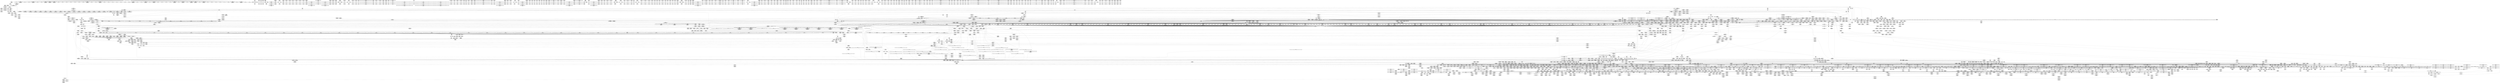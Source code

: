 digraph {
	CE0x5880880 [shape=record,shape=Mrecord,label="{CE0x5880880|40:_%struct.tomoyo_policy_namespace*,_48:_i8,_:_GCRE_tomoyo_kernel_domain_external_global_%struct.tomoyo_domain_info_48,49_|*MultipleSource*|Function::tomoyo_check_open_permission&Arg::domain::|security/tomoyo/util.c,1005|security/tomoyo/util.c,1007|Function::tomoyo_init_request_info&Arg::domain::|security/tomoyo/tomoyo.c,120|security/tomoyo/tomoyo.c,120}"]
	CE0x4bc1a10 [shape=record,shape=Mrecord,label="{CE0x4bc1a10|i32_-12|*Constant*}"]
	CE0x7491b20 [shape=record,shape=Mrecord,label="{CE0x7491b20|tomoyo_check_open_permission:_tmp28|security/tomoyo/file.c,761|*SummSource*}"]
	CE0x3d3eeb0 [shape=record,shape=Mrecord,label="{CE0x3d3eeb0|i8*_undef|*Constant*|*SummSource*}"]
	CE0x3c56f90 [shape=record,shape=Mrecord,label="{CE0x3c56f90|tomoyo_check_open_permission:_tmp31|security/tomoyo/file.c,761|*SummSink*}"]
	CE0x5844490 [shape=record,shape=Mrecord,label="{CE0x5844490|rcu_lock_release:_tmp7|*SummSource*}"]
	CE0x74c0570 [shape=record,shape=Mrecord,label="{CE0x74c0570|_call_void_mcount()_#3|*SummSource*}"]
	CE0x72100a0 [shape=record,shape=Mrecord,label="{CE0x72100a0|i64_1|*Constant*}"]
	CE0x5c825b0 [shape=record,shape=Mrecord,label="{CE0x5c825b0|COLLAPSED:_GCMRE___llvm_gcov_ctr33_internal_global_4_x_i64_zeroinitializer:_elem_0:default:}"]
	CE0x3f2e650 [shape=record,shape=Mrecord,label="{CE0x3f2e650|tomoyo_check_open_permission:_tmp45|security/tomoyo/file.c,770}"]
	CE0x5ca7f10 [shape=record,shape=Mrecord,label="{CE0x5ca7f10|tomoyo_check_open_permission:_idxprom|security/tomoyo/file.c,738}"]
	CE0x5c1ae80 [shape=record,shape=Mrecord,label="{CE0x5c1ae80|i64_16|*Constant*}"]
	CE0x4a11640 [shape=record,shape=Mrecord,label="{CE0x4a11640|tomoyo_const_part_length:_tmp13|security/tomoyo/util.c,626}"]
	CE0x7210360 [shape=record,shape=Mrecord,label="{CE0x7210360|tomoyo_read_lock163:_tmp1|*SummSource*}"]
	CE0x3cac330 [shape=record,shape=Mrecord,label="{CE0x3cac330|tomoyo_get_mode:_arrayidx|security/tomoyo/util.c,981}"]
	CE0x5c6ed80 [shape=record,shape=Mrecord,label="{CE0x5c6ed80|128:_i8*,_1208:_%struct.file*,_:_CMRE_22,23_}"]
	CE0x5795ac0 [shape=record,shape=Mrecord,label="{CE0x5795ac0|tomoyo_fill_path_info:_cmp|security/tomoyo/util.c,667|*SummSource*}"]
	CE0x7214000 [shape=record,shape=Mrecord,label="{CE0x7214000|tomoyo_check_open_permission:_conv6|security/tomoyo/file.c,758|*SummSink*}"]
	CE0x5d6fab0 [shape=record,shape=Mrecord,label="{CE0x5d6fab0|_call_void_mcount()_#3|*SummSink*}"]
	CE0x749c890 [shape=record,shape=Mrecord,label="{CE0x749c890|tomoyo_const_part_length:_tmp51|security/tomoyo/util.c,651|*SummSink*}"]
	CE0x58b8b10 [shape=record,shape=Mrecord,label="{CE0x58b8b10|tomoyo_check_open_permission:_tmp18|security/tomoyo/file.c,753|*SummSource*}"]
	CE0x3d004f0 [shape=record,shape=Mrecord,label="{CE0x3d004f0|i64**_getelementptr_inbounds_(_3_x_i64*_,_3_x_i64*_*___llvm_gcda_edge_table44,_i64_0,_i64_0)|*Constant*}"]
	CE0x3cabee0 [shape=record,shape=Mrecord,label="{CE0x3cabee0|VOIDTB_TE:_CE_0,2048_|*MultipleSource*|security/tomoyo/util.c,1010|security/tomoyo/file.c,564|Function::tomoyo_get_mode&Arg::ns::}"]
	CE0x4ad29d0 [shape=record,shape=Mrecord,label="{CE0x4ad29d0|GLOBAL:_lock_release|*Constant*}"]
	CE0x74f28e0 [shape=record,shape=Mrecord,label="{CE0x74f28e0|tomoyo_path_permission:_tmp11|security/tomoyo/file.c,565|*SummSink*}"]
	CE0x7277a70 [shape=record,shape=Mrecord,label="{CE0x7277a70|VOIDTB_TE:_SCMRE_65,66_}"]
	CE0x4aa2c50 [shape=record,shape=Mrecord,label="{CE0x4aa2c50|VOIDTB_TE:_SCMRE_14,15_}"]
	CE0x5d2ab30 [shape=record,shape=Mrecord,label="{CE0x5d2ab30|_call_void_tomoyo_read_unlock(i32_%call)_#9,_!dbg_!38959|security/tomoyo/file.c,769|*SummSource*}"]
	CE0x72b1960 [shape=record,shape=Mrecord,label="{CE0x72b1960|tomoyo_domain:_call3|security/tomoyo/common.h,1205|*SummSink*}"]
	CE0x4c4d490 [shape=record,shape=Mrecord,label="{CE0x4c4d490|tomoyo_check_open_permission:_name24|security/tomoyo/file.c,768}"]
	CE0x578be70 [shape=record,shape=Mrecord,label="{CE0x578be70|tomoyo_fill_path_info:_frombool|security/tomoyo/util.c,667|*SummSink*}"]
	CE0x5915460 [shape=record,shape=Mrecord,label="{CE0x5915460|VOIDTB_TE:_SCMRE_196,197_}"]
	CE0x5814d30 [shape=record,shape=Mrecord,label="{CE0x5814d30|VOIDTB_TE:_SCMRE_154,155_}"]
	CE0x4af6a00 [shape=record,shape=Mrecord,label="{CE0x4af6a00|tomoyo_check_open_permission:_cond|security/tomoyo/file.c,762}"]
	CE0x7259930 [shape=record,shape=Mrecord,label="{CE0x7259930|tomoyo_get_mode:_if.then|*SummSource*}"]
	CE0x718aaf0 [shape=record,shape=Mrecord,label="{CE0x718aaf0|tomoyo_const_part_length:_tmp19|security/tomoyo/util.c,628}"]
	CE0x586a640 [shape=record,shape=Mrecord,label="{CE0x586a640|tomoyo_init_request_info:_mode|security/tomoyo/util.c,1010|*SummSource*}"]
	CE0x578a000 [shape=record,shape=Mrecord,label="{CE0x578a000|srcu_read_unlock:_idx|Function::srcu_read_unlock&Arg::idx::}"]
	CE0x5795fc0 [shape=record,shape=Mrecord,label="{CE0x5795fc0|tomoyo_fill_path_info:_tmp10}"]
	CE0x5bd90c0 [shape=record,shape=Mrecord,label="{CE0x5bd90c0|GLOBAL:_srcu_read_unlock|*Constant*}"]
	CE0x7134720 [shape=record,shape=Mrecord,label="{CE0x7134720|tomoyo_const_part_length:_while.cond|*SummSink*}"]
	CE0x71b7a20 [shape=record,shape=Mrecord,label="{CE0x71b7a20|tomoyo_check_open_permission:_tmp4|security/tomoyo/file.c,742|*SummSource*}"]
	CE0x745dcc0 [shape=record,shape=Mrecord,label="{CE0x745dcc0|tomoyo_audit_path_log:_path2|security/tomoyo/file.c,169}"]
	CE0x4d813f0 [shape=record,shape=Mrecord,label="{CE0x4d813f0|i64_24|*Constant*|*SummSink*}"]
	CE0x4aa2890 [shape=record,shape=Mrecord,label="{CE0x4aa2890|VOIDTB_TE:_SCMRE_10,11_}"]
	CE0x7212e50 [shape=record,shape=Mrecord,label="{CE0x7212e50|i64*_getelementptr_inbounds_(_2_x_i64_,_2_x_i64_*___llvm_gcov_ctr17215,_i64_0,_i64_0)|*Constant*|*SummSink*}"]
	CE0x71455a0 [shape=record,shape=Mrecord,label="{CE0x71455a0|tomoyo_const_part_length:_if.then|*SummSink*}"]
	CE0x3e2e400 [shape=record,shape=Mrecord,label="{CE0x3e2e400|i64_0|*Constant*}"]
	CE0x7443a50 [shape=record,shape=Mrecord,label="{CE0x7443a50|tomoyo_read_unlock:_tmp|*SummSink*}"]
	CE0x5844c20 [shape=record,shape=Mrecord,label="{CE0x5844c20|tomoyo_const_part_length:_conv8|security/tomoyo/util.c,632|*SummSource*}"]
	CE0x5c31c90 [shape=record,shape=Mrecord,label="{CE0x5c31c90|i8_0|*Constant*|*SummSource*}"]
	CE0x49c1500 [shape=record,shape=Mrecord,label="{CE0x49c1500|COLLAPSED:_GCMRE___llvm_gcov_ctr53148_internal_global_2_x_i64_zeroinitializer:_elem_0:default:}"]
	CE0x5b80d30 [shape=record,shape=Mrecord,label="{CE0x5b80d30|tomoyo_init_request_info:_conv|security/tomoyo/util.c,1010|*SummSource*}"]
	CE0x71b6eb0 [shape=record,shape=Mrecord,label="{CE0x71b6eb0|128:_i8*,_1208:_%struct.file*,_:_CMRE_104,112_|*MultipleSource*|security/tomoyo/common.h,1205|security/tomoyo/common.h,1205}"]
	CE0x5bd9f50 [shape=record,shape=Mrecord,label="{CE0x5bd9f50|tomoyo_path_permission:_if.then|*SummSink*}"]
	CE0x5c322b0 [shape=record,shape=Mrecord,label="{CE0x5c322b0|tomoyo_read_lock163:_tmp}"]
	CE0x7355ab0 [shape=record,shape=Mrecord,label="{CE0x7355ab0|tomoyo_check_open_permission:_path1|security/tomoyo/file.c,742|*SummSource*}"]
	CE0x71b8630 [shape=record,shape=Mrecord,label="{CE0x71b8630|0:_%struct.tomoyo_obj_info*,_16:_%struct.tomoyo_domain_info*,_24:_%struct.tomoyo_path_info*,_40:_i8,_72:_i8,_75:_i8,_76:_i8,_77:_i8,_:_SCMRE_56,57_}"]
	CE0x4c2d270 [shape=record,shape=Mrecord,label="{CE0x4c2d270|tomoyo_fill_path_info:_name1|security/tomoyo/util.c,663|*SummSource*}"]
	CE0x4b15400 [shape=record,shape=Mrecord,label="{CE0x4b15400|VOIDTB_TE:_SCMRE_104,105_}"]
	CE0x5966f50 [shape=record,shape=Mrecord,label="{CE0x5966f50|tomoyo_const_part_length:_lor.lhs.false23|*SummSink*}"]
	CE0x7134800 [shape=record,shape=Mrecord,label="{CE0x7134800|tomoyo_const_part_length:_if.end28}"]
	CE0x7144810 [shape=record,shape=Mrecord,label="{CE0x7144810|tomoyo_const_part_length:_lor.lhs.false|*SummSource*}"]
	CE0x3d2a4a0 [shape=record,shape=Mrecord,label="{CE0x3d2a4a0|168:_%struct.file*,_176:_%struct.cred*,_:_CRE_128,136_|*MultipleSource*|security/tomoyo/tomoyo.c,120|Function::tomoyo_bprm_check_security&Arg::bprm::}"]
	CE0x737f0e0 [shape=record,shape=Mrecord,label="{CE0x737f0e0|tomoyo_path_permission:_type1|security/tomoyo/file.c,564}"]
	CE0x4a1c9a0 [shape=record,shape=Mrecord,label="{CE0x4a1c9a0|GLOBAL:_tomoyo_domain.__warned|Global_var:tomoyo_domain.__warned|*SummSink*}"]
	CE0x4a371f0 [shape=record,shape=Mrecord,label="{CE0x4a371f0|tomoyo_path_permission:_domain|security/tomoyo/file.c,564|*SummSource*}"]
	CE0x5945f00 [shape=record,shape=Mrecord,label="{CE0x5945f00|tomoyo_init_request_info:_tmp10|security/tomoyo/util.c,1006|*SummSink*}"]
	CE0x49d2190 [shape=record,shape=Mrecord,label="{CE0x49d2190|i32_1|*Constant*}"]
	CE0x7259530 [shape=record,shape=Mrecord,label="{CE0x7259530|i64*_getelementptr_inbounds_(_10_x_i64_,_10_x_i64_*___llvm_gcov_ctr34,_i64_0,_i64_4)|*Constant*|*SummSource*}"]
	CE0x5b82720 [shape=record,shape=Mrecord,label="{CE0x5b82720|tomoyo_check_open_permission:_obj|security/tomoyo/file.c, 742|*SummSource*}"]
	CE0x7366490 [shape=record,shape=Mrecord,label="{CE0x7366490|tomoyo_bprm_check_security:_tmp3|security/tomoyo/tomoyo.c,120|*SummSource*}"]
	CE0x7477110 [shape=record,shape=Mrecord,label="{CE0x7477110|GLOBAL:___llvm_gcov_ctr32134|Global_var:__llvm_gcov_ctr32134|*SummSink*}"]
	CE0x57fd5a0 [shape=record,shape=Mrecord,label="{CE0x57fd5a0|tomoyo_get_realpath:_tmp4|security/tomoyo/file.c,151|*SummSink*}"]
	CE0x5d9d6c0 [shape=record,shape=Mrecord,label="{CE0x5d9d6c0|_call_void_tomoyo_fill_path_info(%struct.tomoyo_path_info*_%buf)_#9,_!dbg_!38913|security/tomoyo/file.c,152|*SummSink*}"]
	CE0x4b32750 [shape=record,shape=Mrecord,label="{CE0x4b32750|tomoyo_get_realpath:_tmp9|security/tomoyo/file.c,155}"]
	CE0x5b358b0 [shape=record,shape=Mrecord,label="{CE0x5b358b0|i64_ptrtoint_(i8*_blockaddress(_rcu_lock_release168,_%__here)_to_i64)|*Constant*}"]
	CE0x5724550 [shape=record,shape=Mrecord,label="{CE0x5724550|0:_i8*,_array:_GCRE_tomoyo_path_keyword_external_constant_11_x_i8*_:_elem_1::|security/tomoyo/file.c,167}"]
	CE0x584bb10 [shape=record,shape=Mrecord,label="{CE0x584bb10|tomoyo_domain:_tmp6|security/tomoyo/common.h,1205|*SummSource*}"]
	CE0x49c5a10 [shape=record,shape=Mrecord,label="{CE0x49c5a10|i64*_getelementptr_inbounds_(_31_x_i64_,_31_x_i64_*___llvm_gcov_ctr43150,_i64_0,_i64_30)|*Constant*}"]
	CE0x7200b80 [shape=record,shape=Mrecord,label="{CE0x7200b80|i32_0|*Constant*}"]
	CE0x5b84d90 [shape=record,shape=Mrecord,label="{CE0x5b84d90|tomoyo_check_open_permission:_error.4|*SummSink*}"]
	CE0x726a380 [shape=record,shape=Mrecord,label="{CE0x726a380|tomoyo_path_permission:_tmp14|security/tomoyo/file.c,567|*SummSource*}"]
	CE0x71dc270 [shape=record,shape=Mrecord,label="{CE0x71dc270|_ret_void,_!dbg_!38907|include/linux/srcu.h,238}"]
	CE0x72217b0 [shape=record,shape=Mrecord,label="{CE0x72217b0|tomoyo_bprm_check_security:_tmp7|security/tomoyo/tomoyo.c,126}"]
	CE0x58a9730 [shape=record,shape=Mrecord,label="{CE0x58a9730|168:_%struct.file*,_176:_%struct.cred*,_:_CRE_184,188_|*MultipleSource*|security/tomoyo/tomoyo.c,120|Function::tomoyo_bprm_check_security&Arg::bprm::}"]
	CE0x7332ef0 [shape=record,shape=Mrecord,label="{CE0x7332ef0|tomoyo_get_mode:_tmp}"]
	CE0x5b73cf0 [shape=record,shape=Mrecord,label="{CE0x5b73cf0|tomoyo_path_permission:_tmp5|*LoadInst*|security/tomoyo/file.c,564}"]
	CE0x5d96970 [shape=record,shape=Mrecord,label="{CE0x5d96970|0:_i8,_array:_GCRE_tomoyo_index2category_constant_39_x_i8_c_00_00_00_00_00_00_00_00_00_00_00_00_00_00_00_00_00_00_00_00_00_00_00_01_01_01_01_01_01_01_01_01_01_01_01_01_01_01_02_,_align_16:_elem_33::|security/tomoyo/util.c,983}"]
	CE0x5d8a2e0 [shape=record,shape=Mrecord,label="{CE0x5d8a2e0|i32_0|*Constant*}"]
	CE0x3e2e0a0 [shape=record,shape=Mrecord,label="{CE0x3e2e0a0|tomoyo_check_open_permission:_tmp8|security/tomoyo/file.c,750|*SummSource*}"]
	CE0x5ca9f10 [shape=record,shape=Mrecord,label="{CE0x5ca9f10|rcu_lock_release168:_tmp4|include/linux/rcupdate.h,423|*SummSource*}"]
	CE0x4ac5cf0 [shape=record,shape=Mrecord,label="{CE0x4ac5cf0|VOIDTB_TE:_SCMRE_50,51_}"]
	CE0x4d92c40 [shape=record,shape=Mrecord,label="{CE0x4d92c40|tomoyo_fill_path_info:_tmp8|security/tomoyo/util.c,667}"]
	CE0x5dd9cd0 [shape=record,shape=Mrecord,label="{CE0x5dd9cd0|__llvm_gcov_indirect_counter_increment114:_tmp}"]
	CE0x72cece0 [shape=record,shape=Mrecord,label="{CE0x72cece0|GLOBAL:_tomoyo_init_request_info|*Constant*|*SummSource*}"]
	CE0x3e01130 [shape=record,shape=Mrecord,label="{CE0x3e01130|tomoyo_bprm_check_security:_tmp2|*LoadInst*|security/tomoyo/tomoyo.c,120|*SummSource*}"]
	CE0x7481e80 [shape=record,shape=Mrecord,label="{CE0x7481e80|rcu_lock_acquire165:_tmp5|include/linux/rcupdate.h,418}"]
	CE0x67cfe60 [shape=record,shape=Mrecord,label="{CE0x67cfe60|GLOBAL:_full_name_hash|*Constant*|*SummSource*}"]
	CE0x59c1750 [shape=record,shape=Mrecord,label="{CE0x59c1750|i32_255|*Constant*}"]
	CE0x5c90760 [shape=record,shape=Mrecord,label="{CE0x5c90760|i64_19|*Constant*}"]
	CE0x5b1b2d0 [shape=record,shape=Mrecord,label="{CE0x5b1b2d0|tomoyo_get_mode:_mode.0|*SummSink*}"]
	CE0x4db52c0 [shape=record,shape=Mrecord,label="{CE0x4db52c0|tomoyo_const_part_length:_tmp|*SummSink*}"]
	CE0x3d80610 [shape=record,shape=Mrecord,label="{CE0x3d80610|tomoyo_domain:_tobool|security/tomoyo/common.h,1205|*SummSink*}"]
	CE0x4d8cc70 [shape=record,shape=Mrecord,label="{CE0x4d8cc70|tomoyo_const_part_length:_tmp33|security/tomoyo/util.c,642|*SummSink*}"]
	CE0x71dbac0 [shape=record,shape=Mrecord,label="{CE0x71dbac0|tomoyo_path_permission:_arrayidx|security/tomoyo/file.c,563}"]
	CE0x5b73770 [shape=record,shape=Mrecord,label="{CE0x5b73770|GLOBAL:_srcu_read_unlock|*Constant*|*SummSink*}"]
	CE0x74d6790 [shape=record,shape=Mrecord,label="{CE0x74d6790|tomoyo_check_open_permission:_call|security/tomoyo/file.c,749|*SummSource*}"]
	CE0x57edb30 [shape=record,shape=Mrecord,label="{CE0x57edb30|tomoyo_domain:_tmp15|security/tomoyo/common.h,1205|*SummSource*}"]
	CE0x490fae0 [shape=record,shape=Mrecord,label="{CE0x490fae0|i64_14|*Constant*|*SummSink*}"]
	CE0x3c71030 [shape=record,shape=Mrecord,label="{CE0x3c71030|GLOBAL:___srcu_read_unlock|*Constant*|*SummSink*}"]
	CE0x4a9cdf0 [shape=record,shape=Mrecord,label="{CE0x4a9cdf0|VOIDTB_TE:_SCMRE_6,7_}"]
	CE0x4addbf0 [shape=record,shape=Mrecord,label="{CE0x4addbf0|VOIDTB_TE:_SCMRE_91,92_}"]
	CE0x5b733e0 [shape=record,shape=Mrecord,label="{CE0x5b733e0|tomoyo_path_permission:_tmp8|security/tomoyo/file.c,565|*SummSink*}"]
	CE0x5813c90 [shape=record,shape=Mrecord,label="{CE0x5813c90|tomoyo_get_realpath:_tmp6|security/tomoyo/file.c,151}"]
	CE0x749b3a0 [shape=record,shape=Mrecord,label="{CE0x749b3a0|i64*_getelementptr_inbounds_(_31_x_i64_,_31_x_i64_*___llvm_gcov_ctr43150,_i64_0,_i64_28)|*Constant*|*SummSink*}"]
	CE0x4ad3450 [shape=record,shape=Mrecord,label="{CE0x4ad3450|tomoyo_const_part_length:_while.end|*SummSource*}"]
	CE0x5a06260 [shape=record,shape=Mrecord,label="{CE0x5a06260|i32_2|*Constant*}"]
	CE0x67d7ee0 [shape=record,shape=Mrecord,label="{CE0x67d7ee0|tomoyo_domain:_tmp12|security/tomoyo/common.h,1205|*SummSink*}"]
	CE0x72597a0 [shape=record,shape=Mrecord,label="{CE0x72597a0|tomoyo_get_mode:_return|*SummSink*}"]
	CE0x5795a50 [shape=record,shape=Mrecord,label="{CE0x5795a50|tomoyo_fill_path_info:_cmp|security/tomoyo/util.c,667}"]
	CE0x594ea90 [shape=record,shape=Mrecord,label="{CE0x594ea90|tomoyo_const_part_length:_if.end|*SummSource*}"]
	CE0x7144ed0 [shape=record,shape=Mrecord,label="{CE0x7144ed0|tomoyo_const_part_length:_if.then5|*SummSource*}"]
	CE0x3f05fe0 [shape=record,shape=Mrecord,label="{CE0x3f05fe0|tomoyo_path_permission:_operation|Function::tomoyo_path_permission&Arg::operation::|*SummSource*}"]
	CE0x4ad6b00 [shape=record,shape=Mrecord,label="{CE0x4ad6b00|VOIDTB_TE:_SCMRE_71,72_}"]
	CE0x5c8c8f0 [shape=record,shape=Mrecord,label="{CE0x5c8c8f0|get_current:_bb|*SummSource*}"]
	CE0x4ad7380 [shape=record,shape=Mrecord,label="{CE0x4ad7380|VOIDTB_TE:_SCMRE_79,80_}"]
	CE0x5797320 [shape=record,shape=Mrecord,label="{CE0x5797320|srcu_read_unlock167:_tmp2}"]
	CE0x57199c0 [shape=record,shape=Mrecord,label="{CE0x57199c0|tomoyo_const_part_length:_tmp25|security/tomoyo/util.c,641}"]
	CE0x7213680 [shape=record,shape=Mrecord,label="{CE0x7213680|0:_%struct.tomoyo_obj_info*,_16:_%struct.tomoyo_domain_info*,_24:_%struct.tomoyo_path_info*,_40:_i8,_72:_i8,_75:_i8,_76:_i8,_77:_i8,_:_SCMRE_8,16_|*MultipleSource*|security/tomoyo/file.c,741|security/tomoyo/file.c, 741|security/tomoyo/file.c,748}"]
	CE0x7265d10 [shape=record,shape=Mrecord,label="{CE0x7265d10|168:_%struct.file*,_176:_%struct.cred*,_:_CRE_200,208_|*MultipleSource*|security/tomoyo/tomoyo.c,120|Function::tomoyo_bprm_check_security&Arg::bprm::}"]
	CE0x5b84bf0 [shape=record,shape=Mrecord,label="{CE0x5b84bf0|tomoyo_check_open_permission:_error.4|*SummSource*}"]
	CE0x5c31fb0 [shape=record,shape=Mrecord,label="{CE0x5c31fb0|i64*_getelementptr_inbounds_(_2_x_i64_,_2_x_i64_*___llvm_gcov_ctr13219,_i64_0,_i64_0)|*Constant*}"]
	CE0x4948e30 [shape=record,shape=Mrecord,label="{CE0x4948e30|_call_void_lock_release(%struct.lockdep_map*_%map,_i32_1,_i64_ptrtoint_(i8*_blockaddress(_rcu_lock_release168,_%__here)_to_i64))_#9,_!dbg_!38907|include/linux/rcupdate.h,423|*SummSink*}"]
	CE0x72b1e40 [shape=record,shape=Mrecord,label="{CE0x72b1e40|GLOBAL:_get_current|*Constant*|*SummSource*}"]
	CE0x3db8f70 [shape=record,shape=Mrecord,label="{CE0x3db8f70|tomoyo_path_permission:_tmp24|security/tomoyo/file.c,575|*SummSource*}"]
	CE0x4db01f0 [shape=record,shape=Mrecord,label="{CE0x4db01f0|tomoyo_check_open_permission:_if.end11|*SummSource*}"]
	CE0x3e49590 [shape=record,shape=Mrecord,label="{CE0x3e49590|tomoyo_init_request_info:_call|security/tomoyo/util.c,1005|*SummSource*}"]
	CE0x4985220 [shape=record,shape=Mrecord,label="{CE0x4985220|tomoyo_check_open_permission:_idxprom|security/tomoyo/file.c,738|*SummSink*}"]
	CE0x56fd4c0 [shape=record,shape=Mrecord,label="{CE0x56fd4c0|tomoyo_const_part_length:_tmp2|security/tomoyo/util.c,624|*SummSource*}"]
	CE0x74926c0 [shape=record,shape=Mrecord,label="{CE0x74926c0|tomoyo_check_open_permission:_tmp30|security/tomoyo/file.c,761|*SummSource*}"]
	CE0x4bb9b90 [shape=record,shape=Mrecord,label="{CE0x4bb9b90|tomoyo_check_open_permission:_if.end22|*SummSink*}"]
	CE0x4b14c90 [shape=record,shape=Mrecord,label="{CE0x4b14c90|VOIDTB_TE:_SCMRE_97,98_}"]
	CE0x7294540 [shape=record,shape=Mrecord,label="{CE0x7294540|tomoyo_check_open_permission:_tmp11|security/tomoyo/file.c,750|*SummSink*}"]
	CE0x4b741d0 [shape=record,shape=Mrecord,label="{CE0x4b741d0|GLOBAL:___llvm_gcov_ctr28130|Global_var:__llvm_gcov_ctr28130|*SummSource*}"]
	CE0x578bc40 [shape=record,shape=Mrecord,label="{CE0x578bc40|tomoyo_fill_path_info:_frombool|security/tomoyo/util.c,667}"]
	CE0x5755860 [shape=record,shape=Mrecord,label="{CE0x5755860|i64*_getelementptr_inbounds_(_2_x_i64_,_2_x_i64_*___llvm_gcov_ctr21,_i64_0,_i64_0)|*Constant*}"]
	CE0x5d89c30 [shape=record,shape=Mrecord,label="{CE0x5d89c30|GLOBAL:_tomoyo_supervisor|*Constant*}"]
	CE0x3d3eb60 [shape=record,shape=Mrecord,label="{CE0x3d3eb60|rcu_lock_acquire165:_tmp7|*SummSink*}"]
	CE0x4bc0e10 [shape=record,shape=Mrecord,label="{CE0x4bc0e10|tomoyo_check_open_permission:_tmp40|security/tomoyo/file.c,752}"]
	CE0x3e23a60 [shape=record,shape=Mrecord,label="{CE0x3e23a60|tomoyo_check_open_permission:_error.0|*SummSource*}"]
	CE0x4aba650 [shape=record,shape=Mrecord,label="{CE0x4aba650|tomoyo_get_mode:_tmp10|security/tomoyo/util.c,982}"]
	CE0x57198f0 [shape=record,shape=Mrecord,label="{CE0x57198f0|i64_17|*Constant*|*SummSink*}"]
	CE0x3d92b70 [shape=record,shape=Mrecord,label="{CE0x3d92b70|tomoyo_path_permission:_r|Function::tomoyo_path_permission&Arg::r::|*SummSink*}"]
	CE0x3c71890 [shape=record,shape=Mrecord,label="{CE0x3c71890|tomoyo_check_open_permission:_cmp|security/tomoyo/file.c,752}"]
	CE0x4a87eb0 [shape=record,shape=Mrecord,label="{CE0x4a87eb0|tomoyo_get_mode:_tmp24|security/tomoyo/util.c,986}"]
	CE0x598d850 [shape=record,shape=Mrecord,label="{CE0x598d850|GLOBAL:_rcu_lock_acquire|*Constant*}"]
	CE0x5945c20 [shape=record,shape=Mrecord,label="{CE0x5945c20|tomoyo_init_request_info:_tmp9|security/tomoyo/util.c,1006|*SummSource*}"]
	CE0x71a9d00 [shape=record,shape=Mrecord,label="{CE0x71a9d00|tomoyo_bprm_check_security:_bprm|Function::tomoyo_bprm_check_security&Arg::bprm::|*SummSink*}"]
	CE0x5b4d630 [shape=record,shape=Mrecord,label="{CE0x5b4d630|VOIDTB_TE:_SCMRE_408,416_|*MultipleSource*|*LoadInst*|security/tomoyo/tomoyo.c,135|security/tomoyo/tomoyo.c,135}"]
	CE0x4db5ae0 [shape=record,shape=Mrecord,label="{CE0x4db5ae0|tomoyo_const_part_length:_tmp25|security/tomoyo/util.c,641|*SummSink*}"]
	CE0x57eddb0 [shape=record,shape=Mrecord,label="{CE0x57eddb0|tomoyo_domain:_tmp14|security/tomoyo/common.h,1205|*SummSource*}"]
	CE0x7372ae0 [shape=record,shape=Mrecord,label="{CE0x7372ae0|0:_i8,_array:_GCRE_tomoyo_index2category_constant_39_x_i8_c_00_00_00_00_00_00_00_00_00_00_00_00_00_00_00_00_00_00_00_00_00_00_00_01_01_01_01_01_01_01_01_01_01_01_01_01_01_01_02_,_align_16:_elem_12::|security/tomoyo/util.c,983}"]
	CE0x58b9560 [shape=record,shape=Mrecord,label="{CE0x58b9560|i64*_getelementptr_inbounds_(_22_x_i64_,_22_x_i64_*___llvm_gcov_ctr10,_i64_0,_i64_7)|*Constant*|*SummSource*}"]
	CE0x4d906f0 [shape=record,shape=Mrecord,label="{CE0x4d906f0|tomoyo_const_part_length:_tmp30|security/tomoyo/util.c,641|*SummSource*}"]
	CE0x4b02be0 [shape=record,shape=Mrecord,label="{CE0x4b02be0|GLOBAL:___llvm_gcov_ctr31133|Global_var:__llvm_gcov_ctr31133}"]
	CE0x4c652e0 [shape=record,shape=Mrecord,label="{CE0x4c652e0|_call_void_mcount()_#3|*SummSink*}"]
	CE0x7314d50 [shape=record,shape=Mrecord,label="{CE0x7314d50|tomoyo_check_open_permission:_tmp8|security/tomoyo/file.c,750}"]
	CE0x5849e70 [shape=record,shape=Mrecord,label="{CE0x5849e70|tomoyo_init_request_info:_index|Function::tomoyo_init_request_info&Arg::index::}"]
	CE0x3fd7890 [shape=record,shape=Mrecord,label="{CE0x3fd7890|GLOBAL:_tomoyo_policy_loaded|Global_var:tomoyo_policy_loaded}"]
	CE0x5beeed0 [shape=record,shape=Mrecord,label="{CE0x5beeed0|tomoyo_const_part_length:_tmp6|security/tomoyo/util.c,625}"]
	CE0x5964330 [shape=record,shape=Mrecord,label="{CE0x5964330|VOIDTB_TE:_SCMRE_314,315_}"]
	CE0x3e6baa0 [shape=record,shape=Mrecord,label="{CE0x3e6baa0|i64*_getelementptr_inbounds_(_4_x_i64_,_4_x_i64_*___llvm_gcov_ctr33,_i64_0,_i64_3)|*Constant*|*SummSource*}"]
	CE0x4d7a790 [shape=record,shape=Mrecord,label="{CE0x4d7a790|tomoyo_const_part_length:_tmp35|security/tomoyo/util.c,643|*SummSink*}"]
	CE0x72f1250 [shape=record,shape=Mrecord,label="{CE0x72f1250|tomoyo_fill_path_info:_tmp3|security/tomoyo/util.c,667}"]
	CE0x5befd80 [shape=record,shape=Mrecord,label="{CE0x5befd80|tomoyo_const_part_length:_tmp5|security/tomoyo/util.c,624|*SummSource*}"]
	CE0x5957f80 [shape=record,shape=Mrecord,label="{CE0x5957f80|i64_ptrtoint_(i8*_blockaddress(_rcu_lock_acquire165,_%__here)_to_i64)|*Constant*}"]
	CE0x72d73c0 [shape=record,shape=Mrecord,label="{CE0x72d73c0|tomoyo_bprm_check_security:_tobool|security/tomoyo/tomoyo.c,126|*SummSink*}"]
	CE0x5c3e4b0 [shape=record,shape=Mrecord,label="{CE0x5c3e4b0|_ret_void|*SummSink*}"]
	CE0x49af980 [shape=record,shape=Mrecord,label="{CE0x49af980|__llvm_gcov_indirect_counter_increment114:_tmp6|*SummSource*}"]
	CE0x4985380 [shape=record,shape=Mrecord,label="{CE0x4985380|GLOBAL:_.str|Global_var:.str}"]
	CE0x5b35570 [shape=record,shape=Mrecord,label="{CE0x5b35570|GLOBAL:_lock_release|*Constant*|*SummSink*}"]
	CE0x5a8ddd0 [shape=record,shape=Mrecord,label="{CE0x5a8ddd0|tomoyo_check_open_permission:_if.then17|*SummSource*}"]
	CE0x5d6f8e0 [shape=record,shape=Mrecord,label="{CE0x5d6f8e0|_call_void_mcount()_#3}"]
	CE0x5945420 [shape=record,shape=Mrecord,label="{CE0x5945420|tomoyo_init_request_info:_tmp10|security/tomoyo/util.c,1006|*SummSource*}"]
	CE0x5926260 [shape=record,shape=Mrecord,label="{CE0x5926260|VOIDTB_TE:_SCMRE_210,211_}"]
	CE0x3e27a70 [shape=record,shape=Mrecord,label="{CE0x3e27a70|srcu_read_unlock167:_entry|*SummSink*}"]
	CE0x74aa350 [shape=record,shape=Mrecord,label="{CE0x74aa350|tomoyo_get_mode:_return}"]
	CE0x3c60d60 [shape=record,shape=Mrecord,label="{CE0x3c60d60|168:_%struct.file*,_176:_%struct.cred*,_:_CRE_192,196_|*MultipleSource*|security/tomoyo/tomoyo.c,120|Function::tomoyo_bprm_check_security&Arg::bprm::}"]
	CE0x572b0a0 [shape=record,shape=Mrecord,label="{CE0x572b0a0|tomoyo_get_mode:_tmp25|security/tomoyo/util.c,987}"]
	CE0x57e3010 [shape=record,shape=Mrecord,label="{CE0x57e3010|get_current:_tmp3}"]
	CE0x594e2e0 [shape=record,shape=Mrecord,label="{CE0x594e2e0|tomoyo_const_part_length:_incdec.ptr10|security/tomoyo/util.c,640|*SummSink*}"]
	CE0x49e2310 [shape=record,shape=Mrecord,label="{CE0x49e2310|tomoyo_get_realpath:_path|Function::tomoyo_get_realpath&Arg::path::|*SummSink*}"]
	CE0x5d70590 [shape=record,shape=Mrecord,label="{CE0x5d70590|tomoyo_check_open_permission:_bb}"]
	CE0x4bb9c90 [shape=record,shape=Mrecord,label="{CE0x4bb9c90|tomoyo_check_open_permission:_if.then4}"]
	CE0x72f0b90 [shape=record,shape=Mrecord,label="{CE0x72f0b90|i64*_getelementptr_inbounds_(_12_x_i64_,_12_x_i64_*___llvm_gcov_ctr31133,_i64_0,_i64_0)|*Constant*}"]
	CE0x67ddb20 [shape=record,shape=Mrecord,label="{CE0x67ddb20|tomoyo_fill_path_info:_conv7|security/tomoyo/util.c,668|*SummSink*}"]
	CE0x58136a0 [shape=record,shape=Mrecord,label="{CE0x58136a0|rcu_lock_release168:_tmp3|*SummSource*}"]
	CE0x5c21a30 [shape=record,shape=Mrecord,label="{CE0x5c21a30|rcu_lock_acquire:_tmp5|include/linux/rcupdate.h,418|*SummSink*}"]
	CE0x4a1d500 [shape=record,shape=Mrecord,label="{CE0x4a1d500|i64*_getelementptr_inbounds_(_5_x_i64_,_5_x_i64_*___llvm_gcov_ctr28130,_i64_0,_i64_0)|*Constant*|*SummSource*}"]
	CE0x58dfd10 [shape=record,shape=Mrecord,label="{CE0x58dfd10|tomoyo_bprm_check_security:_call1|security/tomoyo/tomoyo.c,128|*SummSource*}"]
	CE0x58d1240 [shape=record,shape=Mrecord,label="{CE0x58d1240|tomoyo_check_open_permission:_obj5|security/tomoyo/file.c,757|*SummSource*}"]
	CE0x4ac65b0 [shape=record,shape=Mrecord,label="{CE0x4ac65b0|VOIDTB_TE:_SCMRE_58,59_}"]
	CE0x598de10 [shape=record,shape=Mrecord,label="{CE0x598de10|rcu_lock_acquire:_entry|*SummSource*}"]
	CE0x3c70e60 [shape=record,shape=Mrecord,label="{CE0x3c70e60|GLOBAL:___srcu_read_unlock|*Constant*|*SummSource*}"]
	CE0x5bda880 [shape=record,shape=Mrecord,label="{CE0x5bda880|i32_1205|*Constant*|*SummSource*}"]
	CE0x5d2b780 [shape=record,shape=Mrecord,label="{CE0x5d2b780|tomoyo_read_unlock:_idx|Function::tomoyo_read_unlock&Arg::idx::}"]
	CE0x5c6b490 [shape=record,shape=Mrecord,label="{CE0x5c6b490|tomoyo_const_part_length:_if.end|*SummSink*}"]
	CE0x5c3da50 [shape=record,shape=Mrecord,label="{CE0x5c3da50|tomoyo_const_part_length:_tmp8|security/tomoyo/util.c,626|*SummSource*}"]
	CE0x58c5270 [shape=record,shape=Mrecord,label="{CE0x58c5270|i64_1|*Constant*}"]
	CE0x57fcab0 [shape=record,shape=Mrecord,label="{CE0x57fcab0|tomoyo_get_realpath:_tobool|security/tomoyo/file.c,151|*SummSource*}"]
	CE0x5946440 [shape=record,shape=Mrecord,label="{CE0x5946440|tomoyo_init_request_info:_tmp1|*SummSource*}"]
	CE0x4a9cc10 [shape=record,shape=Mrecord,label="{CE0x4a9cc10|VOIDTB_TE:_SCMRE_2,3_}"]
	CE0x737f9c0 [shape=record,shape=Mrecord,label="{CE0x737f9c0|tomoyo_path_permission:_mode|security/tomoyo/file.c,564}"]
	CE0x3cb2d50 [shape=record,shape=Mrecord,label="{CE0x3cb2d50|srcu_read_lock164:_tmp2}"]
	CE0x57ef430 [shape=record,shape=Mrecord,label="{CE0x57ef430|0:_%struct.tomoyo_obj_info*,_16:_%struct.tomoyo_domain_info*,_24:_%struct.tomoyo_path_info*,_40:_i8,_72:_i8,_75:_i8,_76:_i8,_77:_i8,_:_SCMRE_57,58_}"]
	CE0x3e52570 [shape=record,shape=Mrecord,label="{CE0x3e52570|i32_3|*Constant*}"]
	CE0x3ff1010 [shape=record,shape=Mrecord,label="{CE0x3ff1010|tomoyo_const_part_length:_tmp7|security/tomoyo/util.c,625|*SummSink*}"]
	CE0x5731860 [shape=record,shape=Mrecord,label="{CE0x5731860|COLLAPSED:_GCMRE___llvm_gcov_ctr10_internal_global_22_x_i64_zeroinitializer:_elem_0:default:}"]
	CE0x718b3c0 [shape=record,shape=Mrecord,label="{CE0x718b3c0|tomoyo_const_part_length:_while.body}"]
	CE0x4ab30e0 [shape=record,shape=Mrecord,label="{CE0x4ab30e0|tomoyo_check_open_permission:_tmp13|security/tomoyo/file.c,750|*SummSink*}"]
	CE0x3d299d0 [shape=record,shape=Mrecord,label="{CE0x3d299d0|GLOBAL:_srcu_read_lock164|*Constant*|*SummSource*}"]
	CE0x4d817c0 [shape=record,shape=Mrecord,label="{CE0x4d817c0|tomoyo_const_part_length:_tmp40|security/tomoyo/util.c,644}"]
	CE0x49afd00 [shape=record,shape=Mrecord,label="{CE0x49afd00|__llvm_gcov_indirect_counter_increment114:_tmp5|*SummSink*}"]
	CE0x57965c0 [shape=record,shape=Mrecord,label="{CE0x57965c0|i64*_getelementptr_inbounds_(_5_x_i64_,_5_x_i64_*___llvm_gcov_ctr28130,_i64_0,_i64_4)|*Constant*|*SummSource*}"]
	CE0x73214d0 [shape=record,shape=Mrecord,label="{CE0x73214d0|i32_1|*Constant*}"]
	CE0x3f05f70 [shape=record,shape=Mrecord,label="{CE0x3f05f70|tomoyo_path_permission:_operation|Function::tomoyo_path_permission&Arg::operation::|*SummSink*}"]
	CE0x3ce4cc0 [shape=record,shape=Mrecord,label="{CE0x3ce4cc0|tomoyo_get_mode:_arrayidx4|security/tomoyo/util.c,983}"]
	CE0x4d83960 [shape=record,shape=Mrecord,label="{CE0x4d83960|tomoyo_fill_path_info:_tmp|*SummSource*}"]
	CE0x5724840 [shape=record,shape=Mrecord,label="{CE0x5724840|0:_i8*,_array:_GCRE_tomoyo_path_keyword_external_constant_11_x_i8*_:_elem_6::|security/tomoyo/file.c,167}"]
	CE0x4a6e4e0 [shape=record,shape=Mrecord,label="{CE0x4a6e4e0|tomoyo_get_realpath:_tmp12|security/tomoyo/file.c,156}"]
	CE0x5ca9ea0 [shape=record,shape=Mrecord,label="{CE0x5ca9ea0|rcu_lock_release168:_tmp4|include/linux/rcupdate.h,423}"]
	CE0x5926370 [shape=record,shape=Mrecord,label="{CE0x5926370|VOIDTB_TE:_SCMRE_211,212_}"]
	CE0x5b1b5c0 [shape=record,shape=Mrecord,label="{CE0x5b1b5c0|tomoyo_get_mode:_conv5|security/tomoyo/util.c,983}"]
	CE0x72149f0 [shape=record,shape=Mrecord,label="{CE0x72149f0|tomoyo_check_open_permission:_and7|security/tomoyo/file.c,758|*SummSink*}"]
	CE0x4d46480 [shape=record,shape=Mrecord,label="{CE0x4d46480|tomoyo_const_part_length:_tmp39|security/tomoyo/util.c,644|*SummSink*}"]
	CE0x49c0da0 [shape=record,shape=Mrecord,label="{CE0x49c0da0|GLOBAL:___llvm_gcov_global_state_pred45|Global_var:__llvm_gcov_global_state_pred45}"]
	CE0x4af74b0 [shape=record,shape=Mrecord,label="{CE0x4af74b0|tomoyo_check_open_permission:_call21|security/tomoyo/file.c,762}"]
	CE0x4b09680 [shape=record,shape=Mrecord,label="{CE0x4b09680|GLOBAL:_tomoyo_audit_path_log|*Constant*|*SummSource*}"]
	CE0x3d26fd0 [shape=record,shape=Mrecord,label="{CE0x3d26fd0|tomoyo_get_mode:_call|security/tomoyo/util.c,980}"]
	CE0x3cbab70 [shape=record,shape=Mrecord,label="{CE0x3cbab70|i64*_getelementptr_inbounds_(_2_x_i64_,_2_x_i64_*___llvm_gcov_ctr13219,_i64_0,_i64_1)|*Constant*|*SummSink*}"]
	CE0x4a5e1b0 [shape=record,shape=Mrecord,label="{CE0x4a5e1b0|_call_void_tomoyo_check_acl(%struct.tomoyo_request_info*_%r,_i1_(%struct.tomoyo_request_info*,_%struct.tomoyo_acl_info*)*_tomoyo_check_path_acl)_#9,_!dbg_!38935|security/tomoyo/file.c,571}"]
	CE0x4948cf0 [shape=record,shape=Mrecord,label="{CE0x4948cf0|_call_void_lock_release(%struct.lockdep_map*_%map,_i32_1,_i64_ptrtoint_(i8*_blockaddress(_rcu_lock_release168,_%__here)_to_i64))_#9,_!dbg_!38907|include/linux/rcupdate.h,423|*SummSource*}"]
	CE0x4a87b10 [shape=record,shape=Mrecord,label="{CE0x4a87b10|i64*_getelementptr_inbounds_(_2_x_i64_,_2_x_i64_*___llvm_gcov_ctr32,_i64_0,_i64_0)|*Constant*|*SummSource*}"]
	CE0x3cff3f0 [shape=record,shape=Mrecord,label="{CE0x3cff3f0|_call_void___llvm_gcov_indirect_counter_increment114(i32*___llvm_gcov_global_state_pred45,_i64**_getelementptr_inbounds_(_3_x_i64*_,_3_x_i64*_*___llvm_gcda_edge_table44,_i64_0,_i64_0)),_!dbg_!38954|security/tomoyo/util.c,649|*SummSink*}"]
	CE0x5789790 [shape=record,shape=Mrecord,label="{CE0x5789790|tomoyo_domain:_if.end|*SummSink*}"]
	CE0x4c4d5d0 [shape=record,shape=Mrecord,label="{CE0x4c4d5d0|tomoyo_check_open_permission:_name24|security/tomoyo/file.c,768|*SummSource*}"]
	CE0x5c04480 [shape=record,shape=Mrecord,label="{CE0x5c04480|VOIDTB_TE:_SCMRE_480,488_|*MultipleSource*|*LoadInst*|security/tomoyo/tomoyo.c,135|security/tomoyo/tomoyo.c,135}"]
	CE0x584b0e0 [shape=record,shape=Mrecord,label="{CE0x584b0e0|tomoyo_domain:_land.lhs.true2|*SummSink*}"]
	CE0x74821a0 [shape=record,shape=Mrecord,label="{CE0x74821a0|tomoyo_path_permission:_tmp9|security/tomoyo/file.c,565}"]
	CE0x71b7f10 [shape=record,shape=Mrecord,label="{CE0x71b7f10|i64*_getelementptr_inbounds_(_5_x_i64_,_5_x_i64_*___llvm_gcov_ctr32134,_i64_0,_i64_4)|*Constant*|*SummSource*}"]
	CE0x499f8a0 [shape=record,shape=Mrecord,label="{CE0x499f8a0|VOIDTB_TE:_CE_6392,6400_|*MultipleSource*|security/tomoyo/util.c,1010|security/tomoyo/file.c,564|Function::tomoyo_get_mode&Arg::ns::}"]
	CE0x718ad70 [shape=record,shape=Mrecord,label="{CE0x718ad70|i64*_getelementptr_inbounds_(_31_x_i64_,_31_x_i64_*___llvm_gcov_ctr43150,_i64_0,_i64_9)|*Constant*}"]
	CE0x57915e0 [shape=record,shape=Mrecord,label="{CE0x57915e0|tomoyo_fill_path_info:_arrayidx|security/tomoyo/util.c,667|*SummSource*}"]
	CE0x58f1d30 [shape=record,shape=Mrecord,label="{CE0x58f1d30|VOIDTB_TE:_SCMRE_179,180_}"]
	CE0x3d8ec80 [shape=record,shape=Mrecord,label="{CE0x3d8ec80|tomoyo_path_permission:_tmp21|security/tomoyo/file.c,573}"]
	CE0x5b73eb0 [shape=record,shape=Mrecord,label="{CE0x5b73eb0|tomoyo_path_permission:_tmp5|*LoadInst*|security/tomoyo/file.c,564|*SummSource*}"]
	CE0x4aa27f0 [shape=record,shape=Mrecord,label="{CE0x4aa27f0|VOIDTB_TE:_SCMRE_9,10_}"]
	CE0x72ce5d0 [shape=record,shape=Mrecord,label="{CE0x72ce5d0|tomoyo_check_open_permission:_call1|security/tomoyo/file.c,751}"]
	CE0x3f2dad0 [shape=record,shape=Mrecord,label="{CE0x3f2dad0|i64*_getelementptr_inbounds_(_22_x_i64_,_22_x_i64_*___llvm_gcov_ctr10,_i64_0,_i64_20)|*Constant*|*SummSink*}"]
	CE0x3e2e760 [shape=record,shape=Mrecord,label="{CE0x3e2e760|GLOBAL:___llvm_gcov_ctr10|Global_var:__llvm_gcov_ctr10}"]
	CE0x4d835b0 [shape=record,shape=Mrecord,label="{CE0x4d835b0|i64*_getelementptr_inbounds_(_12_x_i64_,_12_x_i64_*___llvm_gcov_ctr31133,_i64_0,_i64_6)|*Constant*}"]
	CE0x3e272f0 [shape=record,shape=Mrecord,label="{CE0x3e272f0|_call_void_srcu_read_unlock167(%struct.srcu_struct*_tomoyo_ss,_i32_%idx)_#9,_!dbg_!38903|security/tomoyo/common.h,1109|*SummSink*}"]
	CE0x67cc810 [shape=record,shape=Mrecord,label="{CE0x67cc810|tomoyo_audit_path_log:_tmp2|*SummSink*}"]
	CE0x3ce6680 [shape=record,shape=Mrecord,label="{CE0x3ce6680|tomoyo_check_open_permission:_mode|security/tomoyo/file.c,748|*SummSource*}"]
	CE0x3e93f30 [shape=record,shape=Mrecord,label="{CE0x3e93f30|tomoyo_domain:_land.lhs.true|*SummSource*}"]
	CE0x59219a0 [shape=record,shape=Mrecord,label="{CE0x59219a0|i64*_getelementptr_inbounds_(_31_x_i64_,_31_x_i64_*___llvm_gcov_ctr43150,_i64_0,_i64_4)|*Constant*|*SummSink*}"]
	CE0x4a189c0 [shape=record,shape=Mrecord,label="{CE0x4a189c0|i64*_getelementptr_inbounds_(_22_x_i64_,_22_x_i64_*___llvm_gcov_ctr10,_i64_0,_i64_16)|*Constant*}"]
	CE0x49d1f70 [shape=record,shape=Mrecord,label="{CE0x49d1f70|tomoyo_audit_path_log:_r|Function::tomoyo_audit_path_log&Arg::r::|*SummSource*}"]
	CE0x4bae3a0 [shape=record,shape=Mrecord,label="{CE0x4bae3a0|tomoyo_get_realpath:_tmp3|security/tomoyo/file.c,151|*SummSink*}"]
	CE0x4a16cb0 [shape=record,shape=Mrecord,label="{CE0x4a16cb0|i64*_getelementptr_inbounds_(_2_x_i64_,_2_x_i64_*___llvm_gcov_ctr14218,_i64_0,_i64_0)|*Constant*|*SummSink*}"]
	CE0x4d134b0 [shape=record,shape=Mrecord,label="{CE0x4d134b0|tomoyo_const_part_length:_sw.bb}"]
	CE0x3e086c0 [shape=record,shape=Mrecord,label="{CE0x3e086c0|VOIDTB_TE:_CE_2048,2096_|*MultipleSource*|security/tomoyo/util.c,1010|security/tomoyo/file.c,564|Function::tomoyo_get_mode&Arg::ns::}"]
	CE0x5b3bde0 [shape=record,shape=Mrecord,label="{CE0x5b3bde0|tomoyo_bprm_check_security:_tmp}"]
	CE0x72f1420 [shape=record,shape=Mrecord,label="{CE0x72f1420|_call_void_mcount()_#3|*SummSource*}"]
	CE0x5c3dac0 [shape=record,shape=Mrecord,label="{CE0x5c3dac0|tomoyo_const_part_length:_tmp8|security/tomoyo/util.c,626}"]
	CE0x57e2780 [shape=record,shape=Mrecord,label="{CE0x57e2780|_ret_i32_%retval.0,_!dbg_!38957|security/tomoyo/util.c,652|*SummSink*}"]
	CE0x5ac4250 [shape=record,shape=Mrecord,label="{CE0x5ac4250|_call_void_mcount()_#3}"]
	CE0x583b3a0 [shape=record,shape=Mrecord,label="{CE0x583b3a0|i64*_getelementptr_inbounds_(_6_x_i64_,_6_x_i64_*___llvm_gcov_ctr25,_i64_0,_i64_4)|*Constant*|*SummSource*}"]
	CE0x5915790 [shape=record,shape=Mrecord,label="{CE0x5915790|VOIDTB_TE:_SCMRE_199,200_}"]
	CE0x58a9460 [shape=record,shape=Mrecord,label="{CE0x58a9460|tomoyo_bprm_check_security:_tmp6|security/tomoyo/tomoyo.c,126}"]
	CE0x4a16fb0 [shape=record,shape=Mrecord,label="{CE0x4a16fb0|tomoyo_init_request_info:_r|Function::tomoyo_init_request_info&Arg::r::|*SummSink*}"]
	CE0x5901f30 [shape=record,shape=Mrecord,label="{CE0x5901f30|i64_16|*Constant*|*SummSource*}"]
	CE0x58e0490 [shape=record,shape=Mrecord,label="{CE0x58e0490|_call_void_tomoyo_read_unlock166(i32_%call)_#9,_!dbg_!38913|security/tomoyo/tomoyo.c,129}"]
	CE0x71ac3b0 [shape=record,shape=Mrecord,label="{CE0x71ac3b0|tomoyo_get_mode:_mode.0}"]
	CE0x5948200 [shape=record,shape=Mrecord,label="{CE0x5948200|tomoyo_get_mode:_add|security/tomoyo/util.c,984}"]
	CE0x4c85600 [shape=record,shape=Mrecord,label="{CE0x4c85600|VOIDTB_TE:_SCMRE_137,138_}"]
	CE0x723bd30 [shape=record,shape=Mrecord,label="{CE0x723bd30|tomoyo_get_mode:_tmp12|security/tomoyo/util.c,982|*SummSource*}"]
	CE0x59c11c0 [shape=record,shape=Mrecord,label="{CE0x59c11c0|tomoyo_fill_path_info:_tmp2|*LoadInst*|security/tomoyo/util.c,663|*SummSource*}"]
	CE0x5738110 [shape=record,shape=Mrecord,label="{CE0x5738110|tomoyo_get_realpath:_entry}"]
	CE0x4c39050 [shape=record,shape=Mrecord,label="{CE0x4c39050|srcu_read_lock:_sp|Function::srcu_read_lock&Arg::sp::}"]
	CE0x723c6b0 [shape=record,shape=Mrecord,label="{CE0x723c6b0|_call_void_mcount()_#3|*SummSink*}"]
	CE0x5790f90 [shape=record,shape=Mrecord,label="{CE0x5790f90|tomoyo_fill_path_info:_idxprom|security/tomoyo/util.c,667}"]
	CE0x5b7cfd0 [shape=record,shape=Mrecord,label="{CE0x5b7cfd0|_call_void_mcount()_#3}"]
	CE0x72d02c0 [shape=record,shape=Mrecord,label="{CE0x72d02c0|i64_2|*Constant*|*SummSource*}"]
	CE0x3ce4e70 [shape=record,shape=Mrecord,label="{CE0x3ce4e70|tomoyo_domain:_do.body}"]
	CE0x7254770 [shape=record,shape=Mrecord,label="{CE0x7254770|168:_%struct.file*,_176:_%struct.cred*,_:_CRE_188,192_|*MultipleSource*|security/tomoyo/tomoyo.c,120|Function::tomoyo_bprm_check_security&Arg::bprm::}"]
	CE0x4d0e100 [shape=record,shape=Mrecord,label="{CE0x4d0e100|tomoyo_const_part_length:_tmp46|security/tomoyo/util.c,646|*SummSink*}"]
	CE0x5b4bb70 [shape=record,shape=Mrecord,label="{CE0x5b4bb70|rcu_lock_release168:_bb|*SummSink*}"]
	CE0x4daf1b0 [shape=record,shape=Mrecord,label="{CE0x4daf1b0|i64_1|*Constant*}"]
	CE0x4a4d340 [shape=record,shape=Mrecord,label="{CE0x4a4d340|tomoyo_audit_path_log:_tmp5|security/tomoyo/file.c,167|*SummSource*}"]
	CE0x5922700 [shape=record,shape=Mrecord,label="{CE0x5922700|tomoyo_const_part_length:_sw.bb|*SummSource*}"]
	CE0x4b61ee0 [shape=record,shape=Mrecord,label="{CE0x4b61ee0|i32_1|*Constant*}"]
	CE0x490f230 [shape=record,shape=Mrecord,label="{CE0x490f230|tomoyo_check_open_permission:_tobool16|security/tomoyo/file.c,761|*SummSource*}"]
	CE0x7477af0 [shape=record,shape=Mrecord,label="{CE0x7477af0|tomoyo_check_open_permission:_if.end11}"]
	CE0x749bd50 [shape=record,shape=Mrecord,label="{CE0x749bd50|tomoyo_const_part_length:_tmp49|security/tomoyo/util.c,649|*SummSource*}"]
	CE0x4bc1610 [shape=record,shape=Mrecord,label="{CE0x4bc1610|tomoyo_check_open_permission:_tmp41|security/tomoyo/file.c,752|*SummSource*}"]
	CE0x4d7b810 [shape=record,shape=Mrecord,label="{CE0x4d7b810|tomoyo_const_part_length:_conv20|security/tomoyo/util.c,644|*SummSink*}"]
	CE0x59225e0 [shape=record,shape=Mrecord,label="{CE0x59225e0|i64*_getelementptr_inbounds_(_4_x_i64_,_4_x_i64_*___llvm_gcov_ctr33,_i64_0,_i64_2)|*Constant*|*SummSink*}"]
	CE0x5c74a30 [shape=record,shape=Mrecord,label="{CE0x5c74a30|_call_void_mcount()_#3|*SummSink*}"]
	CE0x4ad1f90 [shape=record,shape=Mrecord,label="{CE0x4ad1f90|tomoyo_const_part_length:_tmp27|security/tomoyo/util.c,641|*SummSource*}"]
	CE0x4948800 [shape=record,shape=Mrecord,label="{CE0x4948800|rcu_lock_release168:_tmp5|include/linux/rcupdate.h,423}"]
	CE0x7355dd0 [shape=record,shape=Mrecord,label="{CE0x7355dd0|tomoyo_check_open_permission:_tmp6|security/tomoyo/file.c,743}"]
	CE0x4b14eb0 [shape=record,shape=Mrecord,label="{CE0x4b14eb0|VOIDTB_TE:_SCMRE_99,100_}"]
	CE0x3cac4b0 [shape=record,shape=Mrecord,label="{CE0x3cac4b0|i32_255|*Constant*}"]
	CE0x5ab6110 [shape=record,shape=Mrecord,label="{CE0x5ab6110|tomoyo_get_mode:_tmp23|security/tomoyo/util.c,986|*SummSink*}"]
	CE0x5bb8990 [shape=record,shape=Mrecord,label="{CE0x5bb8990|i64*_getelementptr_inbounds_(_4_x_i64_,_4_x_i64_*___llvm_gcov_ctr24,_i64_0,_i64_2)|*Constant*|*SummSource*}"]
	CE0x71440e0 [shape=record,shape=Mrecord,label="{CE0x71440e0|tomoyo_const_part_length:_tmp18|security/tomoyo/util.c,627}"]
	CE0x4dbde80 [shape=record,shape=Mrecord,label="{CE0x4dbde80|rcu_lock_acquire:_tmp2|*SummSource*}"]
	CE0x3ce62a0 [shape=record,shape=Mrecord,label="{CE0x3ce62a0|i8*_null|*Constant*|*SummSink*}"]
	CE0x4b09370 [shape=record,shape=Mrecord,label="{CE0x4b09370|tomoyo_path_permission:_call9|security/tomoyo/file.c,572|*SummSink*}"]
	CE0x5ca5f40 [shape=record,shape=Mrecord,label="{CE0x5ca5f40|0:_i8,_array:_GCRE_tomoyo_index2category_constant_39_x_i8_c_00_00_00_00_00_00_00_00_00_00_00_00_00_00_00_00_00_00_00_00_00_00_00_01_01_01_01_01_01_01_01_01_01_01_01_01_01_01_02_,_align_16:_elem_25::|security/tomoyo/util.c,983}"]
	CE0x58eb310 [shape=record,shape=Mrecord,label="{CE0x58eb310|VOIDTB_TE:_SCMRE_162,163_}"]
	CE0x4a149a0 [shape=record,shape=Mrecord,label="{CE0x4a149a0|0:_%struct.tomoyo_obj_info*,_16:_%struct.tomoyo_domain_info*,_24:_%struct.tomoyo_path_info*,_40:_i8,_72:_i8,_75:_i8,_76:_i8,_77:_i8,_:_SCMRE_62,63_}"]
	CE0x49d23f0 [shape=record,shape=Mrecord,label="{CE0x49d23f0|_ret_i32_%call,_!dbg_!38912|security/tomoyo/file.c,167|*SummSink*}"]
	CE0x4c38d30 [shape=record,shape=Mrecord,label="{CE0x4c38d30|srcu_read_lock:_entry|*SummSink*}"]
	CE0x7218730 [shape=record,shape=Mrecord,label="{CE0x7218730|128:_i8*,_1208:_%struct.file*,_:_CMRE_34,35_}"]
	CE0x72b6840 [shape=record,shape=Mrecord,label="{CE0x72b6840|tomoyo_bprm_check_security:_tmp9|security/tomoyo/tomoyo.c,127|*SummSource*}"]
	CE0x5aae010 [shape=record,shape=Mrecord,label="{CE0x5aae010|i64_9|*Constant*|*SummSource*}"]
	CE0x4c20450 [shape=record,shape=Mrecord,label="{CE0x4c20450|GLOBAL:_rcu_lock_release|*Constant*}"]
	CE0x5b82660 [shape=record,shape=Mrecord,label="{CE0x5b82660|tomoyo_check_open_permission:_obj|security/tomoyo/file.c, 742}"]
	CE0x4a19050 [shape=record,shape=Mrecord,label="{CE0x4a19050|tomoyo_check_open_permission:_tmp39|security/tomoyo/file.c,766|*SummSink*}"]
	CE0x4a083b0 [shape=record,shape=Mrecord,label="{CE0x4a083b0|i32_2|*Constant*}"]
	CE0x59819d0 [shape=record,shape=Mrecord,label="{CE0x59819d0|i64*_getelementptr_inbounds_(_4_x_i64_,_4_x_i64_*___llvm_gcov_ctr18214,_i64_0,_i64_3)|*Constant*|*SummSink*}"]
	CE0x5973b10 [shape=record,shape=Mrecord,label="{CE0x5973b10|i1_true|*Constant*|*SummSource*}"]
	CE0x4b3f160 [shape=record,shape=Mrecord,label="{CE0x4b3f160|i64*_getelementptr_inbounds_(_6_x_i64_,_6_x_i64_*___llvm_gcov_ctr25,_i64_0,_i64_5)|*Constant*|*SummSource*}"]
	CE0x4c577e0 [shape=record,shape=Mrecord,label="{CE0x4c577e0|tomoyo_fill_path_info:_ptr|Function::tomoyo_fill_path_info&Arg::ptr::}"]
	CE0x67dd870 [shape=record,shape=Mrecord,label="{CE0x67dd870|tomoyo_fill_path_info:_conv7|security/tomoyo/util.c,668}"]
	CE0x4ce09c0 [shape=record,shape=Mrecord,label="{CE0x4ce09c0|0:_%struct.tomoyo_obj_info*,_16:_%struct.tomoyo_domain_info*,_24:_%struct.tomoyo_path_info*,_40:_i8,_72:_i8,_75:_i8,_76:_i8,_77:_i8,_:_SCMRE_64,72_|*MultipleSource*|security/tomoyo/file.c,741|security/tomoyo/file.c, 741|security/tomoyo/file.c,748}"]
	CE0x578af70 [shape=record,shape=Mrecord,label="{CE0x578af70|tomoyo_fill_path_info:_tmp12|security/tomoyo/util.c,667|*SummSource*}"]
	CE0x3f86fa0 [shape=record,shape=Mrecord,label="{CE0x3f86fa0|i64*_getelementptr_inbounds_(_22_x_i64_,_22_x_i64_*___llvm_gcov_ctr10,_i64_0,_i64_15)|*Constant*}"]
	CE0x71b7cd0 [shape=record,shape=Mrecord,label="{CE0x71b7cd0|tomoyo_check_open_permission:_tmp5|security/tomoyo/file.c,742}"]
	CE0x5737fd0 [shape=record,shape=Mrecord,label="{CE0x5737fd0|GLOBAL:_tomoyo_get_realpath|*Constant*|*SummSink*}"]
	CE0x3e22e60 [shape=record,shape=Mrecord,label="{CE0x3e22e60|tomoyo_path_permission:_filename|Function::tomoyo_path_permission&Arg::filename::|*SummSource*}"]
	CE0x749ae70 [shape=record,shape=Mrecord,label="{CE0x749ae70|i64**_getelementptr_inbounds_(_3_x_i64*_,_3_x_i64*_*___llvm_gcda_edge_table44,_i64_0,_i64_0)|*Constant*|*SummSink*}"]
	CE0x4a10dd0 [shape=record,shape=Mrecord,label="{CE0x4a10dd0|__llvm_gcov_indirect_counter_increment114:_counter|*SummSource*}"]
	CE0x5bdab20 [shape=record,shape=Mrecord,label="{CE0x5bdab20|i8*_getelementptr_inbounds_(_45_x_i8_,_45_x_i8_*_.str13,_i32_0,_i32_0)|*Constant*|*SummSource*}"]
	CE0x5c495f0 [shape=record,shape=Mrecord,label="{CE0x5c495f0|tomoyo_read_lock163:_bb}"]
	CE0x5a8e100 [shape=record,shape=Mrecord,label="{CE0x5a8e100|i64*_getelementptr_inbounds_(_22_x_i64_,_22_x_i64_*___llvm_gcov_ctr10,_i64_0,_i64_0)|*Constant*|*SummSource*}"]
	CE0x5788b20 [shape=record,shape=Mrecord,label="{CE0x5788b20|i8_1|*Constant*}"]
	CE0x7453630 [shape=record,shape=Mrecord,label="{CE0x7453630|i64*_getelementptr_inbounds_(_2_x_i64_,_2_x_i64_*___llvm_gcov_ctr13219,_i64_0,_i64_0)|*Constant*|*SummSink*}"]
	CE0x57c7da0 [shape=record,shape=Mrecord,label="{CE0x57c7da0|GLOBAL:_.str|Global_var:.str|*SummSource*}"]
	CE0x3e513d0 [shape=record,shape=Mrecord,label="{CE0x3e513d0|tomoyo_get_mode:_tmp9|security/tomoyo/util.c,981}"]
	CE0x4d861a0 [shape=record,shape=Mrecord,label="{CE0x4d861a0|_call_void_mcount()_#3|*SummSink*}"]
	CE0x4d80c40 [shape=record,shape=Mrecord,label="{CE0x4d80c40|tomoyo_const_part_length:_cmp25|security/tomoyo/util.c,644|*SummSource*}"]
	CE0x7476ba0 [shape=record,shape=Mrecord,label="{CE0x7476ba0|GLOBAL:_tomoyo_realpath_from_path|*Constant*|*SummSink*}"]
	CE0x7380480 [shape=record,shape=Mrecord,label="{CE0x7380480|i32_22|*Constant*|*SummSink*}"]
	CE0x4d79240 [shape=record,shape=Mrecord,label="{CE0x4d79240|tomoyo_get_mode:_tmp28|security/tomoyo/util.c,988|*SummSink*}"]
	CE0x4d90cd0 [shape=record,shape=Mrecord,label="{CE0x4d90cd0|tomoyo_const_part_length:_tmp31|security/tomoyo/util.c,641|*SummSource*}"]
	CE0x4aa2b40 [shape=record,shape=Mrecord,label="{CE0x4aa2b40|VOIDTB_TE:_SCMRE_13,14_}"]
	CE0x5d9d9c0 [shape=record,shape=Mrecord,label="{CE0x5d9d9c0|tomoyo_init_request_info:_tmp3|security/tomoyo/util.c,1004|*SummSink*}"]
	CE0x72cac50 [shape=record,shape=Mrecord,label="{CE0x72cac50|tomoyo_const_part_length:_incdec.ptr|security/tomoyo/util.c,626|*SummSource*}"]
	CE0x5843b50 [shape=record,shape=Mrecord,label="{CE0x5843b50|tomoyo_const_part_length:_tmp23|security/tomoyo/util.c,634|*SummSource*}"]
	CE0x7375940 [shape=record,shape=Mrecord,label="{CE0x7375940|tomoyo_get_realpath:_if.then|*SummSink*}"]
	CE0x5a5b180 [shape=record,shape=Mrecord,label="{CE0x5a5b180|_call_void_rcu_lock_release168(%struct.lockdep_map*_%dep_map)_#9,_!dbg_!38905|include/linux/srcu.h,236}"]
	CE0x3d550f0 [shape=record,shape=Mrecord,label="{CE0x3d550f0|tomoyo_path_permission:_tmp23|security/tomoyo/file.c,574|*SummSink*}"]
	CE0x5aa96c0 [shape=record,shape=Mrecord,label="{CE0x5aa96c0|tomoyo_domain:_tmp21|security/tomoyo/common.h,1205}"]
	CE0x5966d20 [shape=record,shape=Mrecord,label="{CE0x5966d20|tomoyo_const_part_length:_lor.lhs.false23}"]
	CE0x5cde620 [shape=record,shape=Mrecord,label="{CE0x5cde620|tomoyo_get_mode:_config7|security/tomoyo/util.c,983|*SummSink*}"]
	CE0x4af9c00 [shape=record,shape=Mrecord,label="{CE0x4af9c00|tomoyo_get_mode:_idxprom3|security/tomoyo/util.c,983|*SummSource*}"]
	CE0x5b00b60 [shape=record,shape=Mrecord,label="{CE0x5b00b60|tomoyo_check_open_permission:_r|security/tomoyo/file.c, 741|*SummSink*}"]
	CE0x59c2250 [shape=record,shape=Mrecord,label="{CE0x59c2250|i32_2|*Constant*}"]
	CE0x49c0b70 [shape=record,shape=Mrecord,label="{CE0x49c0b70|i64*_getelementptr_inbounds_(_4_x_i64_,_4_x_i64_*___llvm_gcov_ctr33,_i64_0,_i64_0)|*Constant*|*SummSource*}"]
	CE0x3ce63b0 [shape=record,shape=Mrecord,label="{CE0x3ce63b0|tomoyo_check_open_permission:_mode|security/tomoyo/file.c,748|*SummSink*}"]
	CE0x5725000 [shape=record,shape=Mrecord,label="{CE0x5725000|tomoyo_get_mode:_tmp27|security/tomoyo/util.c,988}"]
	CE0x73247c0 [shape=record,shape=Mrecord,label="{CE0x73247c0|i32_3|*Constant*}"]
	CE0x7482860 [shape=record,shape=Mrecord,label="{CE0x7482860|tomoyo_path_permission:_tmp12|security/tomoyo/file.c,566|*SummSource*}"]
	CE0x4c2d700 [shape=record,shape=Mrecord,label="{CE0x4c2d700|i32_255|*Constant*|*SummSink*}"]
	CE0x3e824a0 [shape=record,shape=Mrecord,label="{CE0x3e824a0|tomoyo_get_realpath:_tmp7|security/tomoyo/file.c,152|*SummSink*}"]
	CE0x49aa150 [shape=record,shape=Mrecord,label="{CE0x49aa150|tomoyo_path_permission:_tmp16|security/tomoyo/file.c,571}"]
	CE0x5a05fc0 [shape=record,shape=Mrecord,label="{CE0x5a05fc0|_call_void___srcu_read_unlock(%struct.srcu_struct*_%sp,_i32_%idx)_#9,_!dbg_!38906|include/linux/srcu.h,237|*SummSink*}"]
	CE0x5c654e0 [shape=record,shape=Mrecord,label="{CE0x5c654e0|GLOBAL:_tomoyo_index2category|Global_var:tomoyo_index2category}"]
	CE0x3e6b350 [shape=record,shape=Mrecord,label="{CE0x3e6b350|tomoyo_const_part_length:_tmp3|security/tomoyo/util.c,624|*SummSink*}"]
	CE0x3ec1d00 [shape=record,shape=Mrecord,label="{CE0x3ec1d00|tomoyo_get_mode:_tmp19|security/tomoyo/util.c,985}"]
	CE0x5b4dfc0 [shape=record,shape=Mrecord,label="{CE0x5b4dfc0|VOIDTB_TE:_SCMRE_440,448_|*MultipleSource*|*LoadInst*|security/tomoyo/tomoyo.c,135|security/tomoyo/tomoyo.c,135}"]
	CE0x3f86500 [shape=record,shape=Mrecord,label="{CE0x3f86500|tomoyo_check_open_permission:_tmp34|security/tomoyo/file.c,761}"]
	CE0x5795b60 [shape=record,shape=Mrecord,label="{CE0x5795b60|tomoyo_fill_path_info:_cmp|security/tomoyo/util.c,667|*SummSink*}"]
	CE0x7218ff0 [shape=record,shape=Mrecord,label="{CE0x7218ff0|128:_i8*,_1208:_%struct.file*,_:_CMRE_41,42_}"]
	CE0x7203780 [shape=record,shape=Mrecord,label="{CE0x7203780|COLLAPSED:_GCMRE___llvm_gcov_ctr34_internal_global_10_x_i64_zeroinitializer:_elem_0:default:}"]
	CE0x57fc530 [shape=record,shape=Mrecord,label="{CE0x57fc530|tomoyo_get_realpath:_tmp2|*LoadInst*|security/tomoyo/file.c,151|*SummSource*}"]
	CE0x4a6d3b0 [shape=record,shape=Mrecord,label="{CE0x4a6d3b0|tomoyo_get_realpath:_tmp10|security/tomoyo/file.c,155}"]
	CE0x3b9f020 [shape=record,shape=Mrecord,label="{CE0x3b9f020|i64*_getelementptr_inbounds_(_4_x_i64_,_4_x_i64_*___llvm_gcov_ctr15217,_i64_0,_i64_2)|*Constant*|*SummSink*}"]
	CE0x73345a0 [shape=record,shape=Mrecord,label="{CE0x73345a0|tomoyo_check_open_permission:_tmp18|security/tomoyo/file.c,753}"]
	CE0x4d99ed0 [shape=record,shape=Mrecord,label="{CE0x4d99ed0|GLOBAL:___llvm_gcov_ctr28130|Global_var:__llvm_gcov_ctr28130|*SummSink*}"]
	CE0x7316d00 [shape=record,shape=Mrecord,label="{CE0x7316d00|get_current:_tmp2|*SummSink*}"]
	CE0x5bb9000 [shape=record,shape=Mrecord,label="{CE0x5bb9000|GLOBAL:_lock_acquire|*Constant*}"]
	CE0x5869f20 [shape=record,shape=Mrecord,label="{CE0x5869f20|tomoyo_get_mode:_conv|security/tomoyo/util.c,982}"]
	CE0x4b61270 [shape=record,shape=Mrecord,label="{CE0x4b61270|tomoyo_const_part_length:_conv|security/tomoyo/util.c,626|*SummSink*}"]
	CE0x3cfa0f0 [shape=record,shape=Mrecord,label="{CE0x3cfa0f0|srcu_read_unlock167:_bb}"]
	CE0x59c47a0 [shape=record,shape=Mrecord,label="{CE0x59c47a0|rcu_lock_acquire165:_tmp2|*SummSource*}"]
	CE0x5aae2e0 [shape=record,shape=Mrecord,label="{CE0x5aae2e0|i64_8|*Constant*|*SummSource*}"]
	CE0x4b20be0 [shape=record,shape=Mrecord,label="{CE0x4b20be0|GLOBAL:_rcu_lock_release|*Constant*|*SummSink*}"]
	CE0x3e22ad0 [shape=record,shape=Mrecord,label="{CE0x3e22ad0|tomoyo_path_permission:_filename|Function::tomoyo_path_permission&Arg::filename::}"]
	CE0x4d44f10 [shape=record,shape=Mrecord,label="{CE0x4d44f10|i64_23|*Constant*}"]
	CE0x4c39410 [shape=record,shape=Mrecord,label="{CE0x4c39410|_ret_i32_%call,_!dbg_!38907|include/linux/srcu.h,223}"]
	CE0x4addae0 [shape=record,shape=Mrecord,label="{CE0x4addae0|VOIDTB_TE:_SCMRE_90,91_}"]
	CE0x3cfa160 [shape=record,shape=Mrecord,label="{CE0x3cfa160|_ret_void,_!dbg_!38908|include/linux/rcupdate.h,419}"]
	CE0x5da34b0 [shape=record,shape=Mrecord,label="{CE0x5da34b0|i64*_getelementptr_inbounds_(_5_x_i64_,_5_x_i64_*___llvm_gcov_ctr32134,_i64_0,_i64_0)|*Constant*|*SummSink*}"]
	CE0x3e15890 [shape=record,shape=Mrecord,label="{CE0x3e15890|tomoyo_bprm_check_security:_tmp11|security/tomoyo/tomoyo.c,135|*SummSource*}"]
	CE0x5989050 [shape=record,shape=Mrecord,label="{CE0x5989050|i64_7|*Constant*|*SummSink*}"]
	CE0x5b88700 [shape=record,shape=Mrecord,label="{CE0x5b88700|128:_i8*,_1208:_%struct.file*,_:_CMRE_136,144_|*MultipleSource*|security/tomoyo/common.h,1205|security/tomoyo/common.h,1205}"]
	CE0x3e15490 [shape=record,shape=Mrecord,label="{CE0x3e15490|_ret_void,_!dbg_!38904|security/tomoyo/common.h,1110|*SummSource*}"]
	CE0x74d7360 [shape=record,shape=Mrecord,label="{CE0x74d7360|tomoyo_init_request_info:_if.then|*SummSink*}"]
	CE0x4bae580 [shape=record,shape=Mrecord,label="{CE0x4bae580|tomoyo_get_realpath:_name1|security/tomoyo/file.c,151|*SummSink*}"]
	CE0x5dc6cd0 [shape=record,shape=Mrecord,label="{CE0x5dc6cd0|srcu_read_lock164:_bb|*SummSource*}"]
	CE0x5dbbfe0 [shape=record,shape=Mrecord,label="{CE0x5dbbfe0|tomoyo_check_open_permission:_if.end23}"]
	CE0x592cf10 [shape=record,shape=Mrecord,label="{CE0x592cf10|VOIDTB_TE:_SCMRE_280,288_|*MultipleSource*|*LoadInst*|security/tomoyo/tomoyo.c,135|security/tomoyo/tomoyo.c,135}"]
	CE0x67e1f20 [shape=record,shape=Mrecord,label="{CE0x67e1f20|tomoyo_check_open_permission:_out|*SummSource*}"]
	CE0x5c62dc0 [shape=record,shape=Mrecord,label="{CE0x5c62dc0|tomoyo_check_open_permission:_tmp51|security/tomoyo/file.c,772|*SummSource*}"]
	CE0x3e64490 [shape=record,shape=Mrecord,label="{CE0x3e64490|_ret_void,_!dbg_!38907|include/linux/srcu.h,238|*SummSource*}"]
	CE0x5c9fdb0 [shape=record,shape=Mrecord,label="{CE0x5c9fdb0|tomoyo_check_open_permission:_path|Function::tomoyo_check_open_permission&Arg::path::|*SummSource*}"]
	CE0x4ce0760 [shape=record,shape=Mrecord,label="{CE0x4ce0760|i8_0|*Constant*}"]
	CE0x746a6d0 [shape=record,shape=Mrecord,label="{CE0x746a6d0|0:_i8,_array:_GCRE_tomoyo_index2category_constant_39_x_i8_c_00_00_00_00_00_00_00_00_00_00_00_00_00_00_00_00_00_00_00_00_00_00_00_01_01_01_01_01_01_01_01_01_01_01_01_01_01_01_02_,_align_16:_elem_15::|security/tomoyo/util.c,983}"]
	CE0x499fc90 [shape=record,shape=Mrecord,label="{CE0x499fc90|tomoyo_fill_path_info:_conv|security/tomoyo/util.c,664}"]
	CE0x67cc730 [shape=record,shape=Mrecord,label="{CE0x67cc730|tomoyo_audit_path_log:_tmp2}"]
	CE0x4daf400 [shape=record,shape=Mrecord,label="{CE0x4daf400|tomoyo_read_lock:_tmp1|*SummSource*}"]
	CE0x72b6a90 [shape=record,shape=Mrecord,label="{CE0x72b6a90|tomoyo_bprm_check_security:_tmp10|security/tomoyo/tomoyo.c,127|*SummSink*}"]
	CE0x73324b0 [shape=record,shape=Mrecord,label="{CE0x73324b0|srcu_read_lock:_tmp2}"]
	CE0x7248b60 [shape=record,shape=Mrecord,label="{CE0x7248b60|tomoyo_const_part_length:_tmp16|security/tomoyo/util.c,627|*SummSink*}"]
	CE0x3e51440 [shape=record,shape=Mrecord,label="{CE0x3e51440|GLOBAL:_tomoyo_profile|*Constant*}"]
	CE0x67cc200 [shape=record,shape=Mrecord,label="{CE0x67cc200|tomoyo_get_mode:_if.end9}"]
	CE0x3e93510 [shape=record,shape=Mrecord,label="{CE0x3e93510|_call_void_mcount()_#3|*SummSink*}"]
	CE0x72f1120 [shape=record,shape=Mrecord,label="{CE0x72f1120|tomoyo_fill_path_info:_tmp3|security/tomoyo/util.c,667|*SummSource*}"]
	CE0x4c693a0 [shape=record,shape=Mrecord,label="{CE0x4c693a0|__llvm_gcov_indirect_counter_increment114:_exit|*SummSink*}"]
	CE0x5c0a8d0 [shape=record,shape=Mrecord,label="{CE0x5c0a8d0|tomoyo_check_open_permission:_domain|Function::tomoyo_check_open_permission&Arg::domain::|*SummSink*}"]
	CE0x5ce1510 [shape=record,shape=Mrecord,label="{CE0x5ce1510|i64*_getelementptr_inbounds_(_6_x_i64_,_6_x_i64_*___llvm_gcov_ctr25,_i64_0,_i64_0)|*Constant*}"]
	CE0x4db5630 [shape=record,shape=Mrecord,label="{CE0x4db5630|tomoyo_const_part_length:_tmp1}"]
	CE0x5c6eec0 [shape=record,shape=Mrecord,label="{CE0x5c6eec0|128:_i8*,_1208:_%struct.file*,_:_CMRE_23,24_}"]
	CE0x5bd9ee0 [shape=record,shape=Mrecord,label="{CE0x5bd9ee0|tomoyo_path_permission:_if.end|*SummSink*}"]
	CE0x3ce5a80 [shape=record,shape=Mrecord,label="{CE0x3ce5a80|0:_i8,_array:_GCR_.str_private_unnamed_addr_constant_5_x_i8_c_04_02_06_06_00_,_align_1:_elem_1::|security/tomoyo/file.c,738}"]
	CE0x5b4d410 [shape=record,shape=Mrecord,label="{CE0x5b4d410|VOIDTB_TE:_SCMRE_403,404_}"]
	CE0x4af6810 [shape=record,shape=Mrecord,label="{CE0x4af6810|tomoyo_check_open_permission:_tobool19|security/tomoyo/file.c,762|*SummSink*}"]
	CE0x579a4e0 [shape=record,shape=Mrecord,label="{CE0x579a4e0|i32_51|*Constant*|*SummSink*}"]
	CE0x67cffc0 [shape=record,shape=Mrecord,label="{CE0x67cffc0|GLOBAL:_full_name_hash|*Constant*|*SummSink*}"]
	CE0x4985da0 [shape=record,shape=Mrecord,label="{CE0x4985da0|0:_%struct.tomoyo_obj_info*,_16:_%struct.tomoyo_domain_info*,_24:_%struct.tomoyo_path_info*,_40:_i8,_72:_i8,_75:_i8,_76:_i8,_77:_i8,_:_SCMRE_43,44_}"]
	CE0x4c56ee0 [shape=record,shape=Mrecord,label="{CE0x4c56ee0|_ret_%struct.tomoyo_domain_info*_%tmp23,_!dbg_!38929|security/tomoyo/common.h,1205|*SummSink*}"]
	CE0x5964650 [shape=record,shape=Mrecord,label="{CE0x5964650|VOIDTB_TE:_SCMRE_316,317_}"]
	CE0x4bad880 [shape=record,shape=Mrecord,label="{CE0x4bad880|srcu_read_lock:_tmp1}"]
	CE0x5814b10 [shape=record,shape=Mrecord,label="{CE0x5814b10|VOIDTB_TE:_SCMRE_152,153_}"]
	CE0x67d08d0 [shape=record,shape=Mrecord,label="{CE0x67d08d0|tomoyo_get_mode:_if.then2}"]
	CE0x5731330 [shape=record,shape=Mrecord,label="{CE0x5731330|_ret_void,_!dbg_!38908|include/linux/rcupdate.h,424|*SummSource*}"]
	CE0x5c9f2b0 [shape=record,shape=Mrecord,label="{CE0x5c9f2b0|tomoyo_path_permission:_do.body|*SummSink*}"]
	CE0x4a87880 [shape=record,shape=Mrecord,label="{CE0x4a87880|i64*_getelementptr_inbounds_(_4_x_i64_,_4_x_i64_*___llvm_gcov_ctr24,_i64_0,_i64_1)|*Constant*}"]
	CE0x5caa8f0 [shape=record,shape=Mrecord,label="{CE0x5caa8f0|i64*_getelementptr_inbounds_(_2_x_i64_,_2_x_i64_*___llvm_gcov_ctr23,_i64_0,_i64_1)|*Constant*|*SummSource*}"]
	CE0x3d76380 [shape=record,shape=Mrecord,label="{CE0x3d76380|0:_%struct.tomoyo_obj_info*,_16:_%struct.tomoyo_domain_info*,_24:_%struct.tomoyo_path_info*,_40:_i8,_72:_i8,_75:_i8,_76:_i8,_77:_i8,_:_SCMRE_41,42_}"]
	CE0x71dd960 [shape=record,shape=Mrecord,label="{CE0x71dd960|i8_1|*Constant*}"]
	CE0x4a86fc0 [shape=record,shape=Mrecord,label="{CE0x4a86fc0|tomoyo_get_mode:_tmp5|security/tomoyo/util.c,978}"]
	CE0x4d81d60 [shape=record,shape=Mrecord,label="{CE0x4d81d60|tomoyo_const_part_length:_tmp41|security/tomoyo/util.c,644}"]
	CE0x4d854e0 [shape=record,shape=Mrecord,label="{CE0x4d854e0|tomoyo_check_open_permission:_land.lhs.true13|*SummSource*}"]
	CE0x5c1a460 [shape=record,shape=Mrecord,label="{CE0x5c1a460|tomoyo_check_open_permission:_r|security/tomoyo/file.c, 741}"]
	CE0x4d78fe0 [shape=record,shape=Mrecord,label="{CE0x4d78fe0|i64*_getelementptr_inbounds_(_12_x_i64_,_12_x_i64_*___llvm_gcov_ctr31133,_i64_0,_i64_11)|*Constant*|*SummSink*}"]
	CE0x7200c20 [shape=record,shape=Mrecord,label="{CE0x7200c20|tomoyo_bprm_check_security:_bprm|Function::tomoyo_bprm_check_security&Arg::bprm::}"]
	CE0x4d66300 [shape=record,shape=Mrecord,label="{CE0x4d66300|tomoyo_get_mode:_tmp24|security/tomoyo/util.c,986}"]
	CE0x3e51320 [shape=record,shape=Mrecord,label="{CE0x3e51320|tomoyo_get_mode:_call|security/tomoyo/util.c,980}"]
	CE0x5bac110 [shape=record,shape=Mrecord,label="{CE0x5bac110|tomoyo_get_mode:_cmp|security/tomoyo/util.c,982|*SummSource*}"]
	CE0x723c0a0 [shape=record,shape=Mrecord,label="{CE0x723c0a0|tomoyo_get_mode:_tmp13|security/tomoyo/util.c,982}"]
	CE0x726acd0 [shape=record,shape=Mrecord,label="{CE0x726acd0|tomoyo_domain:_tmp20|security/tomoyo/common.h,1205}"]
	CE0x5dd9420 [shape=record,shape=Mrecord,label="{CE0x5dd9420|i32_-1|*Constant*|*SummSource*}"]
	CE0x5963fb0 [shape=record,shape=Mrecord,label="{CE0x5963fb0|VOIDTB_TE:_SCMRE_312,313_}"]
	CE0x3c6f490 [shape=record,shape=Mrecord,label="{CE0x3c6f490|rcu_lock_release168:_tmp2|*SummSource*}"]
	CE0x5c8cc60 [shape=record,shape=Mrecord,label="{CE0x5c8cc60|get_current:_bb|*SummSink*}"]
	CE0x5cde250 [shape=record,shape=Mrecord,label="{CE0x5cde250|tomoyo_get_mode:_tmp17|security/tomoyo/util.c,983}"]
	CE0x57ee960 [shape=record,shape=Mrecord,label="{CE0x57ee960|i64*_getelementptr_inbounds_(_2_x_i64_,_2_x_i64_*___llvm_gcov_ctr22,_i64_0,_i64_0)|*Constant*}"]
	CE0x3e93000 [shape=record,shape=Mrecord,label="{CE0x3e93000|tomoyo_fill_path_info:_const_len|security/tomoyo/util.c,666|*SummSink*}"]
	CE0x5ce1710 [shape=record,shape=Mrecord,label="{CE0x5ce1710|COLLAPSED:_GCMRE___llvm_gcov_ctr25_internal_global_6_x_i64_zeroinitializer:_elem_0:default:}"]
	CE0x74d25a0 [shape=record,shape=Mrecord,label="{CE0x74d25a0|tomoyo_init_request_info:_entry}"]
	CE0x71c5ec0 [shape=record,shape=Mrecord,label="{CE0x71c5ec0|_ret_void,_!dbg_!38907|include/linux/srcu.h,238|*SummSink*}"]
	CE0x5bf91d0 [shape=record,shape=Mrecord,label="{CE0x5bf91d0|tomoyo_bprm_check_security:_tmp8|security/tomoyo/tomoyo.c,126|*SummSink*}"]
	CE0x5bb82a0 [shape=record,shape=Mrecord,label="{CE0x5bb82a0|rcu_lock_acquire:_tmp}"]
	CE0x5983590 [shape=record,shape=Mrecord,label="{CE0x5983590|VOIDTB_TE:_SCMRE_344,360_|*MultipleSource*|*LoadInst*|security/tomoyo/tomoyo.c,135|security/tomoyo/tomoyo.c,135}"]
	CE0x4c73c50 [shape=record,shape=Mrecord,label="{CE0x4c73c50|i32_9|*Constant*}"]
	CE0x5b83130 [shape=record,shape=Mrecord,label="{CE0x5b83130|tomoyo_check_open_permission:_tmp6|security/tomoyo/file.c,743|*SummSink*}"]
	CE0x3ce4580 [shape=record,shape=Mrecord,label="{CE0x3ce4580|tomoyo_get_mode:_tmp3|security/tomoyo/util.c,978|*SummSource*}"]
	CE0x745e140 [shape=record,shape=Mrecord,label="{CE0x745e140|rcu_lock_acquire:_tmp1}"]
	CE0x5b83f50 [shape=record,shape=Mrecord,label="{CE0x5b83f50|tomoyo_check_open_permission:_tmp48|security/tomoyo/file.c,771|*SummSource*}"]
	CE0x5c1a1d0 [shape=record,shape=Mrecord,label="{CE0x5c1a1d0|tomoyo_check_open_permission:_buf|security/tomoyo/file.c, 740|*SummSource*}"]
	CE0x4985080 [shape=record,shape=Mrecord,label="{CE0x4985080|tomoyo_check_open_permission:_idxprom|security/tomoyo/file.c,738|*SummSource*}"]
	CE0x59c49a0 [shape=record,shape=Mrecord,label="{CE0x59c49a0|GLOBAL:_tomoyo_realpath_from_path|*Constant*}"]
	CE0x57917c0 [shape=record,shape=Mrecord,label="{CE0x57917c0|tomoyo_fill_path_info:_arrayidx|security/tomoyo/util.c,667|*SummSink*}"]
	CE0x578bd00 [shape=record,shape=Mrecord,label="{CE0x578bd00|tomoyo_fill_path_info:_frombool|security/tomoyo/util.c,667|*SummSource*}"]
	CE0x7288e50 [shape=record,shape=Mrecord,label="{CE0x7288e50|tomoyo_read_unlock166:_idx|Function::tomoyo_read_unlock166&Arg::idx::|*SummSink*}"]
	CE0x7308940 [shape=record,shape=Mrecord,label="{CE0x7308940|rcu_lock_acquire165:_indirectgoto|*SummSink*}"]
	CE0x5801f70 [shape=record,shape=Mrecord,label="{CE0x5801f70|i32_2|*Constant*}"]
	CE0x4c05940 [shape=record,shape=Mrecord,label="{CE0x4c05940|tomoyo_read_lock:_bb|*SummSink*}"]
	CE0x74e7ee0 [shape=record,shape=Mrecord,label="{CE0x74e7ee0|0:_%struct.tomoyo_obj_info*,_16:_%struct.tomoyo_domain_info*,_24:_%struct.tomoyo_path_info*,_40:_i8,_72:_i8,_75:_i8,_76:_i8,_77:_i8,_:_SCMRE_73,74_|*MultipleSource*|security/tomoyo/file.c,741|security/tomoyo/file.c, 741|security/tomoyo/file.c,748}"]
	CE0x4add8c0 [shape=record,shape=Mrecord,label="{CE0x4add8c0|VOIDTB_TE:_SCMRE_88,89_}"]
	CE0x3f2de80 [shape=record,shape=Mrecord,label="{CE0x3f2de80|tomoyo_check_open_permission:_tmp43|security/tomoyo/file.c,770}"]
	CE0x5d183b0 [shape=record,shape=Mrecord,label="{CE0x5d183b0|tomoyo_path_permission:_call|security/tomoyo/file.c,564|*SummSource*}"]
	CE0x4a1d920 [shape=record,shape=Mrecord,label="{CE0x4a1d920|tomoyo_domain:_tmp}"]
	CE0x74ee290 [shape=record,shape=Mrecord,label="{CE0x74ee290|tomoyo_check_open_permission:_tmp22|security/tomoyo/file.c,758|*SummSource*}"]
	CE0x74eed70 [shape=record,shape=Mrecord,label="{CE0x74eed70|tomoyo_check_open_permission:_tmp24|security/tomoyo/file.c,758|*SummSource*}"]
	CE0x4b16f90 [shape=record,shape=Mrecord,label="{CE0x4b16f90|i64_8|*Constant*}"]
	CE0x594d290 [shape=record,shape=Mrecord,label="{CE0x594d290|i64*_getelementptr_inbounds_(_4_x_i64_,_4_x_i64_*___llvm_gcov_ctr33,_i64_0,_i64_3)|*Constant*|*SummSink*}"]
	CE0x5bd9fc0 [shape=record,shape=Mrecord,label="{CE0x5bd9fc0|tomoyo_path_permission:_if.end}"]
	CE0x57e27f0 [shape=record,shape=Mrecord,label="{CE0x57e27f0|_ret_i32_%retval.0,_!dbg_!38957|security/tomoyo/util.c,652|*SummSource*}"]
	CE0x4b21100 [shape=record,shape=Mrecord,label="{CE0x4b21100|rcu_lock_release:_entry|*SummSink*}"]
	CE0x4af8dd0 [shape=record,shape=Mrecord,label="{CE0x4af8dd0|tomoyo_get_mode:_tmp11|security/tomoyo/util.c,982}"]
	CE0x5a5ad40 [shape=record,shape=Mrecord,label="{CE0x5a5ad40|tomoyo_check_open_permission:_arrayidx|security/tomoyo/file.c,738|*SummSource*}"]
	CE0x74d6720 [shape=record,shape=Mrecord,label="{CE0x74d6720|tomoyo_read_lock:_entry|*SummSource*}"]
	CE0x3d4d4b0 [shape=record,shape=Mrecord,label="{CE0x3d4d4b0|i64*_getelementptr_inbounds_(_22_x_i64_,_22_x_i64_*___llvm_gcov_ctr10,_i64_0,_i64_17)|*Constant*}"]
	CE0x57246c0 [shape=record,shape=Mrecord,label="{CE0x57246c0|0:_i8*,_array:_GCRE_tomoyo_path_keyword_external_constant_11_x_i8*_:_elem_2::|security/tomoyo/file.c,167}"]
	CE0x4d66140 [shape=record,shape=Mrecord,label="{CE0x4d66140|tomoyo_get_mode:_mode.1}"]
	CE0x72d05f0 [shape=record,shape=Mrecord,label="{CE0x72d05f0|tomoyo_bprm_check_security:_tmp4|security/tomoyo/tomoyo.c,120|*SummSource*}"]
	CE0x578cf00 [shape=record,shape=Mrecord,label="{CE0x578cf00|tomoyo_check_open_permission:_tmp2|security/tomoyo/file.c,738}"]
	CE0x5dd8c10 [shape=record,shape=Mrecord,label="{CE0x5dd8c10|__llvm_gcov_indirect_counter_increment114:_pred}"]
	CE0x49e01e0 [shape=record,shape=Mrecord,label="{CE0x49e01e0|tomoyo_path_permission:_path|security/tomoyo/file.c,568|*SummSink*}"]
	CE0x5815390 [shape=record,shape=Mrecord,label="{CE0x5815390|VOIDTB_TE:_SCMRE_160,161_}"]
	CE0x5d9cb50 [shape=record,shape=Mrecord,label="{CE0x5d9cb50|128:_i8*,_1208:_%struct.file*,_:_CMRE_5,6_}"]
	CE0x7489f50 [shape=record,shape=Mrecord,label="{CE0x7489f50|tomoyo_check_open_permission:_if.then9|*SummSource*}"]
	CE0x72b68b0 [shape=record,shape=Mrecord,label="{CE0x72b68b0|tomoyo_bprm_check_security:_tmp9|security/tomoyo/tomoyo.c,127|*SummSink*}"]
	CE0x72bdfa0 [shape=record,shape=Mrecord,label="{CE0x72bdfa0|tomoyo_read_lock:_entry|*SummSink*}"]
	CE0x73147f0 [shape=record,shape=Mrecord,label="{CE0x73147f0|_ret_i32_%call,_!dbg_!38902|security/tomoyo/common.h,1097|*SummSource*}"]
	CE0x735ef80 [shape=record,shape=Mrecord,label="{CE0x735ef80|rcu_lock_release:_tmp2|*SummSource*}"]
	CE0x4a170d0 [shape=record,shape=Mrecord,label="{CE0x4a170d0|tomoyo_init_request_info:_domain|Function::tomoyo_init_request_info&Arg::domain::}"]
	CE0x4c654c0 [shape=record,shape=Mrecord,label="{CE0x4c654c0|tomoyo_init_request_info:_tmp2|security/tomoyo/util.c,1003|*SummSource*}"]
	CE0x4905d80 [shape=record,shape=Mrecord,label="{CE0x4905d80|rcu_lock_release168:_tmp1|*SummSource*}"]
	CE0x3d29fd0 [shape=record,shape=Mrecord,label="{CE0x3d29fd0|GLOBAL:_tomoyo_ss|Global_var:tomoyo_ss}"]
	CE0x3c578e0 [shape=record,shape=Mrecord,label="{CE0x3c578e0|tomoyo_check_open_permission:_and15|security/tomoyo/file.c,761|*SummSource*}"]
	CE0x3d4d090 [shape=record,shape=Mrecord,label="{CE0x3d4d090|tomoyo_check_open_permission:_error.2|*SummSource*}"]
	CE0x4c85350 [shape=record,shape=Mrecord,label="{CE0x4c85350|VOIDTB_TE:_SCMRE_132,136_|*MultipleSource*|*LoadInst*|security/tomoyo/tomoyo.c,135|security/tomoyo/tomoyo.c,135}"]
	CE0x4d8a610 [shape=record,shape=Mrecord,label="{CE0x4d8a610|tomoyo_audit_path_log:_tmp4|security/tomoyo/file.c,168}"]
	CE0x5902230 [shape=record,shape=Mrecord,label="{CE0x5902230|0:_i8*,_:_SCMRE_15,16_|*MultipleSource*|security/tomoyo/file.c, 740|security/tomoyo/file.c,747}"]
	CE0x4a18680 [shape=record,shape=Mrecord,label="{CE0x4a18680|tomoyo_check_open_permission:_error.1|*SummSink*}"]
	CE0x589a830 [shape=record,shape=Mrecord,label="{CE0x589a830|i8_0|*Constant*}"]
	CE0x7317ed0 [shape=record,shape=Mrecord,label="{CE0x7317ed0|rcu_lock_acquire:_bb|*SummSource*}"]
	CE0x4d889b0 [shape=record,shape=Mrecord,label="{CE0x4d889b0|tomoyo_const_part_length:_tmp44|security/tomoyo/util.c,645}"]
	CE0x583ada0 [shape=record,shape=Mrecord,label="{CE0x583ada0|tomoyo_path_permission:_tmp7|*LoadInst*|security/tomoyo/file.c,565}"]
	CE0x3cba700 [shape=record,shape=Mrecord,label="{CE0x3cba700|tomoyo_read_lock163:_tmp2|*SummSource*}"]
	CE0x49100f0 [shape=record,shape=Mrecord,label="{CE0x49100f0|tomoyo_check_open_permission:_tmp33|security/tomoyo/file.c,761}"]
	CE0x5ce0f00 [shape=record,shape=Mrecord,label="{CE0x5ce0f00|tomoyo_get_realpath:_tmp|*SummSink*}"]
	CE0x57fc4c0 [shape=record,shape=Mrecord,label="{CE0x57fc4c0|tomoyo_get_realpath:_tmp2|*LoadInst*|security/tomoyo/file.c,151}"]
	CE0x3db96e0 [shape=record,shape=Mrecord,label="{CE0x3db96e0|tomoyo_path_permission:_tmp25|security/tomoyo/file.c,575}"]
	CE0x5c31df0 [shape=record,shape=Mrecord,label="{CE0x5c31df0|i8_0|*Constant*|*SummSink*}"]
	CE0x4c1fbf0 [shape=record,shape=Mrecord,label="{CE0x4c1fbf0|GLOBAL:_current_task|Global_var:current_task}"]
	CE0x4b3eff0 [shape=record,shape=Mrecord,label="{CE0x4b3eff0|i64*_getelementptr_inbounds_(_6_x_i64_,_6_x_i64_*___llvm_gcov_ctr25,_i64_0,_i64_5)|*Constant*}"]
	CE0x7314890 [shape=record,shape=Mrecord,label="{CE0x7314890|tomoyo_check_open_permission:_conv|security/tomoyo/file.c,750}"]
	CE0x72b2ad0 [shape=record,shape=Mrecord,label="{CE0x72b2ad0|tomoyo_domain:_cred|security/tomoyo/common.h,1205}"]
	CE0x7277e00 [shape=record,shape=Mrecord,label="{CE0x7277e00|_call_void_mcount()_#3}"]
	CE0x749b7a0 [shape=record,shape=Mrecord,label="{CE0x749b7a0|tomoyo_const_part_length:_tmp49|security/tomoyo/util.c,649}"]
	CE0x71dd810 [shape=record,shape=Mrecord,label="{CE0x71dd810|tomoyo_check_open_permission:_tmp9|security/tomoyo/file.c,750|*SummSink*}"]
	CE0x4d77bb0 [shape=record,shape=Mrecord,label="{CE0x4d77bb0|tomoyo_get_mode:_and|security/tomoyo/util.c,987|*SummSource*}"]
	CE0x74c00b0 [shape=record,shape=Mrecord,label="{CE0x74c00b0|tomoyo_domain:_tobool1|security/tomoyo/common.h,1205}"]
	CE0x5848c30 [shape=record,shape=Mrecord,label="{CE0x5848c30|tomoyo_init_request_info:_tmp|*SummSink*}"]
	CE0x4d9b1d0 [shape=record,shape=Mrecord,label="{CE0x4d9b1d0|i64*_getelementptr_inbounds_(_5_x_i64_,_5_x_i64_*___llvm_gcov_ctr28130,_i64_0,_i64_3)|*Constant*|*SummSource*}"]
	CE0x3ec27c0 [shape=record,shape=Mrecord,label="{CE0x3ec27c0|tomoyo_get_mode:_tmp21|security/tomoyo/util.c,985}"]
	CE0x4ad7050 [shape=record,shape=Mrecord,label="{CE0x4ad7050|VOIDTB_TE:_SCMRE_76,77_}"]
	CE0x3c57a80 [shape=record,shape=Mrecord,label="{CE0x3c57a80|tomoyo_check_open_permission:_and15|security/tomoyo/file.c,761|*SummSink*}"]
	CE0x3d4b930 [shape=record,shape=Mrecord,label="{CE0x3d4b930|tomoyo_read_unlock166:_bb|*SummSource*}"]
	CE0x4ac5bb0 [shape=record,shape=Mrecord,label="{CE0x4ac5bb0|VOIDTB_TE:_SCMRE_49,50_}"]
	CE0x72d5b10 [shape=record,shape=Mrecord,label="{CE0x72d5b10|_ret_i32_%call,_!dbg_!38902|security/tomoyo/common.h,1097|*SummSink*}"]
	CE0x5a8e4f0 [shape=record,shape=Mrecord,label="{CE0x5a8e4f0|i64*_getelementptr_inbounds_(_2_x_i64_,_2_x_i64_*___llvm_gcov_ctr17215,_i64_0,_i64_1)|*Constant*|*SummSink*}"]
	CE0x59894b0 [shape=record,shape=Mrecord,label="{CE0x59894b0|tomoyo_path_permission:_tmp18|security/tomoyo/file.c,573|*SummSink*}"]
	CE0x4b60b20 [shape=record,shape=Mrecord,label="{CE0x4b60b20|tomoyo_const_part_length:_add29|security/tomoyo/util.c,646|*SummSink*}"]
	CE0x4a4c910 [shape=record,shape=Mrecord,label="{CE0x4a4c910|srcu_read_unlock:_tmp1}"]
	CE0x58b8da0 [shape=record,shape=Mrecord,label="{CE0x58b8da0|tomoyo_check_open_permission:_tmp19|security/tomoyo/file.c,753}"]
	CE0x7355f60 [shape=record,shape=Mrecord,label="{CE0x7355f60|tomoyo_bprm_check_security:_tmp|*SummSink*}"]
	CE0x58ebfd0 [shape=record,shape=Mrecord,label="{CE0x58ebfd0|VOIDTB_TE:_SCMRE_174,175_}"]
	CE0x4dbedc0 [shape=record,shape=Mrecord,label="{CE0x4dbedc0|tomoyo_get_mode:_tmp}"]
	CE0x67e2020 [shape=record,shape=Mrecord,label="{CE0x67e2020|tomoyo_check_open_permission:_out|*SummSink*}"]
	CE0x4af91c0 [shape=record,shape=Mrecord,label="{CE0x4af91c0|tomoyo_get_mode:_call|security/tomoyo/util.c,980|*SummSink*}"]
	CE0x5dc65a0 [shape=record,shape=Mrecord,label="{CE0x5dc65a0|tomoyo_check_open_permission:_tmp53|security/tomoyo/file.c,773}"]
	CE0x74f3750 [shape=record,shape=Mrecord,label="{CE0x74f3750|tomoyo_path_permission:_tmp|*SummSink*}"]
	CE0x73215e0 [shape=record,shape=Mrecord,label="{CE0x73215e0|tomoyo_const_part_length:_tmp10|security/tomoyo/util.c,626}"]
	CE0x4a07590 [shape=record,shape=Mrecord,label="{CE0x4a07590|srcu_read_lock:_tmp|*SummSource*}"]
	CE0x7309810 [shape=record,shape=Mrecord,label="{CE0x7309810|tomoyo_path_permission:_tmp6|*LoadInst*|security/tomoyo/file.c,564}"]
	CE0x4b03d10 [shape=record,shape=Mrecord,label="{CE0x4b03d10|tomoyo_domain:_tmp2|*SummSource*}"]
	CE0x3ec1fa0 [shape=record,shape=Mrecord,label="{CE0x3ec1fa0|tomoyo_get_mode:_tmp19|security/tomoyo/util.c,985|*SummSink*}"]
	CE0x5c90370 [shape=record,shape=Mrecord,label="{CE0x5c90370|tomoyo_check_open_permission:_cmp27|security/tomoyo/file.c,770|*SummSource*}"]
	CE0x4d86f30 [shape=record,shape=Mrecord,label="{CE0x4d86f30|tomoyo_audit_path_log:_tmp6|security/tomoyo/file.c,169}"]
	CE0x727e860 [shape=record,shape=Mrecord,label="{CE0x727e860|_call_void_mcount()_#3}"]
	CE0x71ac140 [shape=record,shape=Mrecord,label="{CE0x71ac140|tomoyo_get_mode:_idxprom6|security/tomoyo/util.c,983}"]
	CE0x72ceec0 [shape=record,shape=Mrecord,label="{CE0x72ceec0|COLLAPSED:_GCMRE___llvm_gcov_ctr17215_internal_global_2_x_i64_zeroinitializer:_elem_0:default:}"]
	CE0x7214880 [shape=record,shape=Mrecord,label="{CE0x7214880|tomoyo_check_open_permission:_tobool8|security/tomoyo/file.c,758|*SummSource*}"]
	CE0x58030c0 [shape=record,shape=Mrecord,label="{CE0x58030c0|__llvm_gcov_indirect_counter_increment114:_predecessor|Function::__llvm_gcov_indirect_counter_increment114&Arg::predecessor::|*SummSink*}"]
	CE0x5a74ba0 [shape=record,shape=Mrecord,label="{CE0x5a74ba0|COLLAPSED:_GCMRE___llvm_gcov_ctr21_internal_global_2_x_i64_zeroinitializer:_elem_0:default:}"]
	CE0x73340c0 [shape=record,shape=Mrecord,label="{CE0x73340c0|tomoyo_check_open_permission:_tmp17|security/tomoyo/file.c,753}"]
	CE0x74778d0 [shape=record,shape=Mrecord,label="{CE0x74778d0|tomoyo_init_request_info:_tmp7|security/tomoyo/util.c,1005|*SummSource*}"]
	CE0x71b7720 [shape=record,shape=Mrecord,label="{CE0x71b7720|tomoyo_init_request_info:_tmp8|security/tomoyo/util.c,1005|*SummSource*}"]
	CE0x74bfd50 [shape=record,shape=Mrecord,label="{CE0x74bfd50|tomoyo_get_mode:_tmp6|security/tomoyo/util.c,978}"]
	CE0x57958b0 [shape=record,shape=Mrecord,label="{CE0x57958b0|i32_47|*Constant*|*SummSink*}"]
	CE0x4ab28a0 [shape=record,shape=Mrecord,label="{CE0x4ab28a0|_call_void_mcount()_#3|*SummSource*}"]
	CE0x49352f0 [shape=record,shape=Mrecord,label="{CE0x49352f0|tomoyo_check_open_permission:_conv26|security/tomoyo/file.c,770|*SummSink*}"]
	CE0x7308a50 [shape=record,shape=Mrecord,label="{CE0x7308a50|tomoyo_path_permission:_idxprom|security/tomoyo/file.c,563|*SummSource*}"]
	CE0x583ae60 [shape=record,shape=Mrecord,label="{CE0x583ae60|tomoyo_path_permission:_tmp7|*LoadInst*|security/tomoyo/file.c,565|*SummSource*}"]
	CE0x3f2dfe0 [shape=record,shape=Mrecord,label="{CE0x3f2dfe0|tomoyo_check_open_permission:_tmp43|security/tomoyo/file.c,770|*SummSource*}"]
	CE0x4b77000 [shape=record,shape=Mrecord,label="{CE0x4b77000|tomoyo_path_permission:_if.then|*SummSource*}"]
	CE0x5c74b40 [shape=record,shape=Mrecord,label="{CE0x5c74b40|tomoyo_path_permission:_profile|security/tomoyo/file.c,564}"]
	CE0x5b7cc80 [shape=record,shape=Mrecord,label="{CE0x5b7cc80|tomoyo_const_part_length:_tmp1|*SummSource*}"]
	CE0x4935190 [shape=record,shape=Mrecord,label="{CE0x4935190|tomoyo_check_open_permission:_conv26|security/tomoyo/file.c,770|*SummSource*}"]
	CE0x67d7c60 [shape=record,shape=Mrecord,label="{CE0x67d7c60|tomoyo_fill_path_info:_tmp6|security/tomoyo/util.c,667|*SummSink*}"]
	CE0x3d92700 [shape=record,shape=Mrecord,label="{CE0x3d92700|tomoyo_check_open_permission:_tmp27|security/tomoyo/file.c,759}"]
	CE0x7308780 [shape=record,shape=Mrecord,label="{CE0x7308780|rcu_lock_acquire165:_indirectgoto}"]
	CE0x57c8230 [shape=record,shape=Mrecord,label="{CE0x57c8230|GLOBAL:_rcu_lock_acquire165|*Constant*|*SummSink*}"]
	CE0x4dafbd0 [shape=record,shape=Mrecord,label="{CE0x4dafbd0|tomoyo_read_lock:_tmp2|*SummSink*}"]
	CE0x5989250 [shape=record,shape=Mrecord,label="{CE0x5989250|i64_6|*Constant*}"]
	CE0x598b040 [shape=record,shape=Mrecord,label="{CE0x598b040|GLOBAL:___srcu_read_lock|*Constant*|*SummSink*}"]
	CE0x4a17260 [shape=record,shape=Mrecord,label="{CE0x4a17260|tomoyo_init_request_info:_domain|Function::tomoyo_init_request_info&Arg::domain::|*SummSource*}"]
	CE0x4ad27d0 [shape=record,shape=Mrecord,label="{CE0x4ad27d0|rcu_lock_release:_tmp4|include/linux/rcupdate.h,423|*SummSink*}"]
	CE0x4c85130 [shape=record,shape=Mrecord,label="{CE0x4c85130|VOIDTB_TE:_SCMRE_120,128_|*MultipleSource*|*LoadInst*|security/tomoyo/tomoyo.c,135|security/tomoyo/tomoyo.c,135}"]
	CE0x7214450 [shape=record,shape=Mrecord,label="{CE0x7214450|tomoyo_check_open_permission:_tobool8|security/tomoyo/file.c,758|*SummSink*}"]
	CE0x7492150 [shape=record,shape=Mrecord,label="{CE0x7492150|tomoyo_check_open_permission:_tmp29|security/tomoyo/file.c,761|*SummSource*}"]
	CE0x3d142d0 [shape=record,shape=Mrecord,label="{CE0x3d142d0|tomoyo_get_mode:_ns|Function::tomoyo_get_mode&Arg::ns::}"]
	CE0x3ce47b0 [shape=record,shape=Mrecord,label="{CE0x3ce47b0|i64_3|*Constant*}"]
	CE0x71b63c0 [shape=record,shape=Mrecord,label="{CE0x71b63c0|128:_i8*,_1208:_%struct.file*,_:_CMRE_56,64_|*MultipleSource*|security/tomoyo/common.h,1205|security/tomoyo/common.h,1205}"]
	CE0x49e2180 [shape=record,shape=Mrecord,label="{CE0x49e2180|tomoyo_get_realpath:_path|Function::tomoyo_get_realpath&Arg::path::|*SummSource*}"]
	CE0x5908c40 [shape=record,shape=Mrecord,label="{CE0x5908c40|tomoyo_domain:_tmp10|security/tomoyo/common.h,1205|*SummSource*}"]
	CE0x67d0a30 [shape=record,shape=Mrecord,label="{CE0x67d0a30|tomoyo_get_mode:_return}"]
	CE0x58eb750 [shape=record,shape=Mrecord,label="{CE0x58eb750|VOIDTB_TE:_SCMRE_166,167_}"]
	CE0x5b7d3d0 [shape=record,shape=Mrecord,label="{CE0x5b7d3d0|i64_1|*Constant*}"]
	CE0x4a15060 [shape=record,shape=Mrecord,label="{CE0x4a15060|tomoyo_check_open_permission:_tmp37|security/tomoyo/file.c,762|*SummSink*}"]
	CE0x67cebd0 [shape=record,shape=Mrecord,label="{CE0x67cebd0|tomoyo_fill_path_info:_tmp13|*LoadInst*|security/tomoyo/util.c,668|*SummSource*}"]
	CE0x583afd0 [shape=record,shape=Mrecord,label="{CE0x583afd0|tomoyo_path_permission:_tmp7|*LoadInst*|security/tomoyo/file.c,565|*SummSink*}"]
	CE0x71cca90 [shape=record,shape=Mrecord,label="{CE0x71cca90|tomoyo_bprm_check_security:_entry|*SummSink*}"]
	CE0x5c03d80 [shape=record,shape=Mrecord,label="{CE0x5c03d80|VOIDTB_TE:_SCMRE_448,456_|*MultipleSource*|*LoadInst*|security/tomoyo/tomoyo.c,135|security/tomoyo/tomoyo.c,135}"]
	CE0x5815170 [shape=record,shape=Mrecord,label="{CE0x5815170|VOIDTB_TE:_SCMRE_158,159_}"]
	CE0x71dc7f0 [shape=record,shape=Mrecord,label="{CE0x71dc7f0|_ret_void,_!dbg_!38907|include/linux/srcu.h,238|*SummSource*}"]
	CE0x5dda1c0 [shape=record,shape=Mrecord,label="{CE0x5dda1c0|i32_48|*Constant*|*SummSink*}"]
	CE0x745d8d0 [shape=record,shape=Mrecord,label="{CE0x745d8d0|tomoyo_audit_path_log:_param1|security/tomoyo/file.c,169|*SummSource*}"]
	CE0x49c5230 [shape=record,shape=Mrecord,label="{CE0x49c5230|tomoyo_const_part_length:_retval.0|*SummSource*}"]
	CE0x7221c30 [shape=record,shape=Mrecord,label="{CE0x7221c30|i64_176|*Constant*|*SummSink*}"]
	CE0x4c85b10 [shape=record,shape=Mrecord,label="{CE0x4c85b10|VOIDTB_TE:_SCMRE_144,145_}"]
	CE0x5c9fd40 [shape=record,shape=Mrecord,label="{CE0x5c9fd40|tomoyo_check_open_permission:_path|Function::tomoyo_check_open_permission&Arg::path::|*SummSink*}"]
	CE0x4d64ba0 [shape=record,shape=Mrecord,label="{CE0x4d64ba0|tomoyo_audit_path_log:_param|security/tomoyo/file.c,168|*SummSink*}"]
	CE0x4aa2930 [shape=record,shape=Mrecord,label="{CE0x4aa2930|VOIDTB_TE:_SCMRE_11,12_}"]
	CE0x4aff2b0 [shape=record,shape=Mrecord,label="{CE0x4aff2b0|__llvm_gcov_indirect_counter_increment114:_tmp2|*SummSource*}"]
	CE0x71825a0 [shape=record,shape=Mrecord,label="{CE0x71825a0|tomoyo_check_open_permission:_if.end23|*SummSource*}"]
	CE0x4b09760 [shape=record,shape=Mrecord,label="{CE0x4b09760|GLOBAL:_tomoyo_audit_path_log|*Constant*|*SummSink*}"]
	CE0x5c64900 [shape=record,shape=Mrecord,label="{CE0x5c64900|tomoyo_fill_path_info:_call2|security/tomoyo/util.c,666|*SummSource*}"]
	CE0x5d6f3d0 [shape=record,shape=Mrecord,label="{CE0x5d6f3d0|GLOBAL:_srcu_read_lock|*Constant*}"]
	CE0x74f37e0 [shape=record,shape=Mrecord,label="{CE0x74f37e0|tomoyo_path_permission:_idxprom|security/tomoyo/file.c,563}"]
	CE0x4d86aa0 [shape=record,shape=Mrecord,label="{CE0x4d86aa0|tomoyo_audit_path_log:_filename|security/tomoyo/file.c,169}"]
	CE0x4a1c830 [shape=record,shape=Mrecord,label="{CE0x4a1c830|GLOBAL:_tomoyo_domain.__warned|Global_var:tomoyo_domain.__warned|*SummSource*}"]
	CE0x5a91ed0 [shape=record,shape=Mrecord,label="{CE0x5a91ed0|VOIDTB_TE:_SCMRE_396,397_}"]
	CE0x5b1c020 [shape=record,shape=Mrecord,label="{CE0x5b1c020|i32_39|*Constant*|*SummSink*}"]
	CE0x5c42c90 [shape=record,shape=Mrecord,label="{CE0x5c42c90|tomoyo_bprm_check_security:_tmp14|security/tomoyo/tomoyo.c,137}"]
	CE0x3d2a1c0 [shape=record,shape=Mrecord,label="{CE0x3d2a1c0|GLOBAL:_tomoyo_ss|Global_var:tomoyo_ss|*SummSink*}"]
	CE0x5c82540 [shape=record,shape=Mrecord,label="{CE0x5c82540|rcu_lock_release:_tmp}"]
	CE0x4a4c0e0 [shape=record,shape=Mrecord,label="{CE0x4a4c0e0|i64*_getelementptr_inbounds_(_4_x_i64_,_4_x_i64_*___llvm_gcov_ctr24,_i64_0,_i64_2)|*Constant*|*SummSink*}"]
	CE0x490fd60 [shape=record,shape=Mrecord,label="{CE0x490fd60|tomoyo_check_open_permission:_tmp32|security/tomoyo/file.c,761|*SummSink*}"]
	CE0x4d838f0 [shape=record,shape=Mrecord,label="{CE0x4d838f0|COLLAPSED:_GCMRE___llvm_gcov_ctr28130_internal_global_5_x_i64_zeroinitializer:_elem_0:default:}"]
	CE0x58f2280 [shape=record,shape=Mrecord,label="{CE0x58f2280|VOIDTB_TE:_SCMRE_184,185_}"]
	CE0x5b1b440 [shape=record,shape=Mrecord,label="{CE0x5b1b440|tomoyo_get_mode:_conv10|security/tomoyo/util.c,985|*SummSink*}"]
	CE0x7210460 [shape=record,shape=Mrecord,label="{CE0x7210460|tomoyo_read_lock163:_tmp1|*SummSink*}"]
	CE0x4c20700 [shape=record,shape=Mrecord,label="{CE0x4c20700|_call_void_rcu_lock_release(%struct.lockdep_map*_%dep_map)_#9,_!dbg_!38905|include/linux/srcu.h,236|*SummSink*}"]
	CE0x5b73270 [shape=record,shape=Mrecord,label="{CE0x5b73270|tomoyo_path_permission:_tmp8|security/tomoyo/file.c,565|*SummSource*}"]
	CE0x4b151e0 [shape=record,shape=Mrecord,label="{CE0x4b151e0|VOIDTB_TE:_SCMRE_102,103_}"]
	CE0x5bd9320 [shape=record,shape=Mrecord,label="{CE0x5bd9320|tomoyo_path_permission:_tmp4|security/tomoyo/file.c,564}"]
	CE0x5c74920 [shape=record,shape=Mrecord,label="{CE0x5c74920|_call_void_mcount()_#3|*SummSource*}"]
	CE0x4bae330 [shape=record,shape=Mrecord,label="{CE0x4bae330|tomoyo_get_realpath:_name|security/tomoyo/file.c,150|*SummSink*}"]
	CE0x57314f0 [shape=record,shape=Mrecord,label="{CE0x57314f0|_ret_void,_!dbg_!38908|include/linux/rcupdate.h,424|*SummSink*}"]
	CE0x4a4c490 [shape=record,shape=Mrecord,label="{CE0x4a4c490|tomoyo_get_mode:_arrayidx8|security/tomoyo/util.c,983}"]
	CE0x5b88340 [shape=record,shape=Mrecord,label="{CE0x5b88340|128:_i8*,_1208:_%struct.file*,_:_CMRE_120,128_|*MultipleSource*|security/tomoyo/common.h,1205|security/tomoyo/common.h,1205}"]
	CE0x7375320 [shape=record,shape=Mrecord,label="{CE0x7375320|rcu_lock_acquire165:_tmp4|include/linux/rcupdate.h,418|*SummSink*}"]
	CE0x5b849c0 [shape=record,shape=Mrecord,label="{CE0x5b849c0|i64*_getelementptr_inbounds_(_22_x_i64_,_22_x_i64_*___llvm_gcov_ctr10,_i64_0,_i64_21)|*Constant*|*SummSink*}"]
	CE0x57fcf50 [shape=record,shape=Mrecord,label="{CE0x57fcf50|tomoyo_get_realpath:_tmp5|security/tomoyo/file.c,151|*SummSource*}"]
	CE0x4c72b80 [shape=record,shape=Mrecord,label="{CE0x4c72b80|_call_void_mcount()_#3|*SummSink*}"]
	CE0x5a8e7e0 [shape=record,shape=Mrecord,label="{CE0x5a8e7e0|0:_%struct.tomoyo_obj_info*,_16:_%struct.tomoyo_domain_info*,_24:_%struct.tomoyo_path_info*,_40:_i8,_72:_i8,_75:_i8,_76:_i8,_77:_i8,_:_SCMRE_34,35_}"]
	CE0x7214f90 [shape=record,shape=Mrecord,label="{CE0x7214f90|i64_6|*Constant*|*SummSource*}"]
	CE0x5b81730 [shape=record,shape=Mrecord,label="{CE0x5b81730|tomoyo_init_request_info:_tmp12|security/tomoyo/util.c,1010}"]
	CE0x4d65190 [shape=record,shape=Mrecord,label="{CE0x4d65190|i64*_getelementptr_inbounds_(_2_x_i64_,_2_x_i64_*___llvm_gcov_ctr53148,_i64_0,_i64_0)|*Constant*|*SummSink*}"]
	CE0x4af8fe0 [shape=record,shape=Mrecord,label="{CE0x4af8fe0|tomoyo_get_mode:_tmp15|security/tomoyo/util.c,983}"]
	CE0x57982b0 [shape=record,shape=Mrecord,label="{CE0x57982b0|i32_8|*Constant*|*SummSource*}"]
	CE0x74e8070 [shape=record,shape=Mrecord,label="{CE0x74e8070|0:_%struct.tomoyo_obj_info*,_16:_%struct.tomoyo_domain_info*,_24:_%struct.tomoyo_path_info*,_40:_i8,_72:_i8,_75:_i8,_76:_i8,_77:_i8,_:_SCMRE_74,75_|*MultipleSource*|security/tomoyo/file.c,741|security/tomoyo/file.c, 741|security/tomoyo/file.c,748}"]
	CE0x7143f00 [shape=record,shape=Mrecord,label="{CE0x7143f00|tomoyo_const_part_length:_tmp17|security/tomoyo/util.c,627|*SummSource*}"]
	CE0x4c575d0 [shape=record,shape=Mrecord,label="{CE0x4c575d0|_call_void_mcount()_#3}"]
	CE0x4b257d0 [shape=record,shape=Mrecord,label="{CE0x4b257d0|COLLAPSED:_CRE:_elem_0:default:}"]
	CE0x7137b30 [shape=record,shape=Mrecord,label="{CE0x7137b30|GLOBAL:___llvm_gcov_indirect_counter_increment114|*Constant*}"]
	CE0x4b036d0 [shape=record,shape=Mrecord,label="{CE0x4b036d0|tomoyo_fill_path_info:_tobool|security/tomoyo/util.c,667}"]
	CE0x4d9b0c0 [shape=record,shape=Mrecord,label="{CE0x4d9b0c0|i64*_getelementptr_inbounds_(_5_x_i64_,_5_x_i64_*___llvm_gcov_ctr28130,_i64_0,_i64_3)|*Constant*}"]
	CE0x72d75e0 [shape=record,shape=Mrecord,label="{CE0x72d75e0|128:_i8*,_:_CRE_128,136_|*MultipleSource*|*LoadInst*|security/tomoyo/tomoyo.c,120|security/tomoyo/tomoyo.c,120}"]
	CE0x3deea20 [shape=record,shape=Mrecord,label="{CE0x3deea20|tomoyo_read_unlock166:_tmp}"]
	CE0x5c03f40 [shape=record,shape=Mrecord,label="{CE0x5c03f40|VOIDTB_TE:_SCMRE_456,464_|*MultipleSource*|*LoadInst*|security/tomoyo/tomoyo.c,135|security/tomoyo/tomoyo.c,135}"]
	CE0x67cea10 [shape=record,shape=Mrecord,label="{CE0x67cea10|tomoyo_fill_path_info:_tmp13|*LoadInst*|security/tomoyo/util.c,668}"]
	CE0x4afe320 [shape=record,shape=Mrecord,label="{CE0x4afe320|__llvm_gcov_indirect_counter_increment114:_counter|*SummSink*}"]
	CE0x4c729b0 [shape=record,shape=Mrecord,label="{CE0x4c729b0|_call_void_mcount()_#3}"]
	CE0x7283be0 [shape=record,shape=Mrecord,label="{CE0x7283be0|tomoyo_bprm_check_security:_entry|*SummSource*}"]
	CE0x5b26220 [shape=record,shape=Mrecord,label="{CE0x5b26220|tomoyo_domain:_tmp18|security/tomoyo/common.h,1205}"]
	CE0x3f2da10 [shape=record,shape=Mrecord,label="{CE0x3f2da10|tomoyo_check_open_permission:_mode25|security/tomoyo/file.c,770|*SummSink*}"]
	CE0x4ab9c30 [shape=record,shape=Mrecord,label="{CE0x4ab9c30|tomoyo_domain:_tmp3|*SummSource*}"]
	CE0x5a926d0 [shape=record,shape=Mrecord,label="{CE0x5a926d0|VOIDTB_TE:_SCMRE_402,403_}"]
	CE0x592c9a0 [shape=record,shape=Mrecord,label="{CE0x592c9a0|VOIDTB_TE:_SCMRE_248,256_|*MultipleSource*|*LoadInst*|security/tomoyo/tomoyo.c,135|security/tomoyo/tomoyo.c,135}"]
	CE0x49e0070 [shape=record,shape=Mrecord,label="{CE0x49e0070|tomoyo_path_permission:_path|security/tomoyo/file.c,568|*SummSource*}"]
	CE0x57eeda0 [shape=record,shape=Mrecord,label="{CE0x57eeda0|tomoyo_check_open_permission:_tmp2|security/tomoyo/file.c,738|*SummSink*}"]
	CE0x598d090 [shape=record,shape=Mrecord,label="{CE0x598d090|i32_0|*Constant*}"]
	CE0x5945c90 [shape=record,shape=Mrecord,label="{CE0x5945c90|tomoyo_init_request_info:_tmp9|security/tomoyo/util.c,1006|*SummSink*}"]
	CE0x3db8f00 [shape=record,shape=Mrecord,label="{CE0x3db8f00|tomoyo_path_permission:_tmp24|security/tomoyo/file.c,575}"]
	CE0x3f2e310 [shape=record,shape=Mrecord,label="{CE0x3f2e310|tomoyo_check_open_permission:_tmp44|security/tomoyo/file.c,770|*SummSink*}"]
	CE0x4c43280 [shape=record,shape=Mrecord,label="{CE0x4c43280|tomoyo_check_open_permission:_tmp1|*SummSource*}"]
	CE0x723c160 [shape=record,shape=Mrecord,label="{CE0x723c160|tomoyo_get_mode:_if.then2|*SummSink*}"]
	CE0x7324750 [shape=record,shape=Mrecord,label="{CE0x7324750|tomoyo_init_request_info:_ns|security/tomoyo/util.c,1010|*SummSink*}"]
	CE0x5ca6750 [shape=record,shape=Mrecord,label="{CE0x5ca6750|0:_i8,_array:_GCRE_tomoyo_index2category_constant_39_x_i8_c_00_00_00_00_00_00_00_00_00_00_00_00_00_00_00_00_00_00_00_00_00_00_00_01_01_01_01_01_01_01_01_01_01_01_01_01_01_01_02_,_align_16:_elem_28::|security/tomoyo/util.c,983}"]
	CE0x583a490 [shape=record,shape=Mrecord,label="{CE0x583a490|40:_%struct.tomoyo_policy_namespace*,_:_CRE_40,48_|*MultipleSource*|*LoadInst*|security/tomoyo/file.c,564|security/tomoyo/file.c,564}"]
	CE0x3c57230 [shape=record,shape=Mrecord,label="{CE0x3c57230|tomoyo_check_open_permission:_conv14|security/tomoyo/file.c,761}"]
	CE0x71c54a0 [shape=record,shape=Mrecord,label="{CE0x71c54a0|_call_void_srcu_read_unlock(%struct.srcu_struct*_tomoyo_ss,_i32_%idx)_#9,_!dbg_!38903|security/tomoyo/common.h,1109|*SummSink*}"]
	CE0x729b180 [shape=record,shape=Mrecord,label="{CE0x729b180|_call_void_srcu_read_unlock167(%struct.srcu_struct*_tomoyo_ss,_i32_%idx)_#9,_!dbg_!38903|security/tomoyo/common.h,1109}"]
	CE0x7375600 [shape=record,shape=Mrecord,label="{CE0x7375600|i64*_getelementptr_inbounds_(_2_x_i64_,_2_x_i64_*___llvm_gcov_ctr23,_i64_0,_i64_0)|*Constant*}"]
	CE0x3f86820 [shape=record,shape=Mrecord,label="{CE0x3f86820|tomoyo_check_open_permission:_tmp34|security/tomoyo/file.c,761|*SummSink*}"]
	CE0x5ba2020 [shape=record,shape=Mrecord,label="{CE0x5ba2020|_call_void_mcount()_#3}"]
	CE0x3e27210 [shape=record,shape=Mrecord,label="{CE0x3e27210|_call_void_srcu_read_unlock167(%struct.srcu_struct*_tomoyo_ss,_i32_%idx)_#9,_!dbg_!38903|security/tomoyo/common.h,1109|*SummSource*}"]
	CE0x584ba80 [shape=record,shape=Mrecord,label="{CE0x584ba80|tomoyo_domain:_tmp6|security/tomoyo/common.h,1205}"]
	CE0x5bab690 [shape=record,shape=Mrecord,label="{CE0x5bab690|tomoyo_get_mode:_if.then2|*SummSource*}"]
	CE0x499f940 [shape=record,shape=Mrecord,label="{CE0x499f940|i32_6|*Constant*}"]
	CE0x74aa1f0 [shape=record,shape=Mrecord,label="{CE0x74aa1f0|tomoyo_fill_path_info:_bb|*SummSource*}"]
	CE0x5966620 [shape=record,shape=Mrecord,label="{CE0x5966620|tomoyo_const_part_length:_tmp6|security/tomoyo/util.c,625|*SummSink*}"]
	CE0x4d7b500 [shape=record,shape=Mrecord,label="{CE0x4d7b500|tomoyo_const_part_length:_cmp21|security/tomoyo/util.c,644|*SummSink*}"]
	CE0x58f2060 [shape=record,shape=Mrecord,label="{CE0x58f2060|VOIDTB_TE:_SCMRE_182,183_}"]
	CE0x5c3f1c0 [shape=record,shape=Mrecord,label="{CE0x5c3f1c0|tomoyo_const_part_length:_cmp|security/tomoyo/util.c,626|*SummSink*}"]
	CE0x4a173f0 [shape=record,shape=Mrecord,label="{CE0x4a173f0|tomoyo_init_request_info:_domain|Function::tomoyo_init_request_info&Arg::domain::|*SummSink*}"]
	CE0x5925c00 [shape=record,shape=Mrecord,label="{CE0x5925c00|VOIDTB_TE:_SCMRE_204,205_}"]
	CE0x3d8e780 [shape=record,shape=Mrecord,label="{CE0x3d8e780|tomoyo_path_permission:_tmp20|security/tomoyo/file.c,573}"]
	CE0x57884d0 [shape=record,shape=Mrecord,label="{CE0x57884d0|i32_1|*Constant*}"]
	CE0x7254f30 [shape=record,shape=Mrecord,label="{CE0x7254f30|168:_%struct.file*,_176:_%struct.cred*,_:_CRE_144,152_|*MultipleSource*|security/tomoyo/tomoyo.c,120|Function::tomoyo_bprm_check_security&Arg::bprm::}"]
	CE0x5b7fa10 [shape=record,shape=Mrecord,label="{CE0x5b7fa10|tomoyo_read_unlock166:_tmp1|*SummSource*}"]
	CE0x58696d0 [shape=record,shape=Mrecord,label="{CE0x58696d0|tomoyo_init_request_info:_conv|security/tomoyo/util.c,1010}"]
	CE0x5aa9540 [shape=record,shape=Mrecord,label="{CE0x5aa9540|COLLAPSED:_GCRE_current_task_external_global_%struct.task_struct*:_elem_0::|security/tomoyo/common.h,1205}"]
	CE0x72d5aa0 [shape=record,shape=Mrecord,label="{CE0x72d5aa0|tomoyo_check_open_permission:_conv|security/tomoyo/file.c,750|*SummSource*}"]
	CE0x58eb530 [shape=record,shape=Mrecord,label="{CE0x58eb530|VOIDTB_TE:_SCMRE_164,165_}"]
	CE0x67cf9c0 [shape=record,shape=Mrecord,label="{CE0x67cf9c0|tomoyo_fill_path_info:_call11|security/tomoyo/util.c,669|*SummSink*}"]
	CE0x59828c0 [shape=record,shape=Mrecord,label="{CE0x59828c0|i64*_getelementptr_inbounds_(_4_x_i64_,_4_x_i64_*___llvm_gcov_ctr18214,_i64_0,_i64_1)|*Constant*|*SummSink*}"]
	CE0x72b2b40 [shape=record,shape=Mrecord,label="{CE0x72b2b40|tomoyo_domain:_security|security/tomoyo/common.h,1205|*SummSink*}"]
	CE0x4ad2df0 [shape=record,shape=Mrecord,label="{CE0x4ad2df0|tomoyo_const_part_length:_tmp15|security/tomoyo/util.c,627|*SummSource*}"]
	CE0x5dd8960 [shape=record,shape=Mrecord,label="{CE0x5dd8960|__llvm_gcov_indirect_counter_increment114:_bb4|*SummSource*}"]
	CE0x4c4dcc0 [shape=record,shape=Mrecord,label="{CE0x4c4dcc0|_call_void_kfree(i8*_%tmp42)_#9,_!dbg_!38958|security/tomoyo/file.c,768|*SummSink*}"]
	CE0x71d6410 [shape=record,shape=Mrecord,label="{CE0x71d6410|i64_1|*Constant*}"]
	CE0x5915680 [shape=record,shape=Mrecord,label="{CE0x5915680|VOIDTB_TE:_SCMRE_198,199_}"]
	CE0x5791210 [shape=record,shape=Mrecord,label="{CE0x5791210|tomoyo_fill_path_info:_idxprom|security/tomoyo/util.c,667|*SummSink*}"]
	CE0x5dd97b0 [shape=record,shape=Mrecord,label="{CE0x5dd97b0|tomoyo_const_part_length:_conv2|security/tomoyo/util.c,627|*SummSink*}"]
	CE0x71826a0 [shape=record,shape=Mrecord,label="{CE0x71826a0|tomoyo_check_open_permission:_if.end23|*SummSink*}"]
	CE0x5970bd0 [shape=record,shape=Mrecord,label="{CE0x5970bd0|rcu_lock_acquire:_tmp6|*SummSink*}"]
	CE0x4b213c0 [shape=record,shape=Mrecord,label="{CE0x4b213c0|rcu_lock_release:_map|Function::rcu_lock_release&Arg::map::|*SummSource*}"]
	CE0x4b21a70 [shape=record,shape=Mrecord,label="{CE0x4b21a70|tomoyo_audit_path_log:_name|security/tomoyo/file.c,169|*SummSink*}"]
	CE0x5dda150 [shape=record,shape=Mrecord,label="{CE0x5dda150|i32_48|*Constant*|*SummSource*}"]
	CE0x3fd6de0 [shape=record,shape=Mrecord,label="{CE0x3fd6de0|tomoyo_get_mode:_tmp1}"]
	CE0x59658d0 [shape=record,shape=Mrecord,label="{CE0x59658d0|tomoyo_const_part_length:_tmp9|security/tomoyo/util.c,626|*SummSink*}"]
	CE0x7184f20 [shape=record,shape=Mrecord,label="{CE0x7184f20|i64_8|*Constant*}"]
	CE0x67dd9a0 [shape=record,shape=Mrecord,label="{CE0x67dd9a0|tomoyo_fill_path_info:_conv7|security/tomoyo/util.c,668|*SummSource*}"]
	CE0x72037f0 [shape=record,shape=Mrecord,label="{CE0x72037f0|tomoyo_path_permission:_tmp|*SummSource*}"]
	CE0x57e3520 [shape=record,shape=Mrecord,label="{CE0x57e3520|tomoyo_get_mode:_tmp11|security/tomoyo/util.c,982|*SummSource*}"]
	CE0x4c395b0 [shape=record,shape=Mrecord,label="{CE0x4c395b0|_ret_i32_%call,_!dbg_!38907|include/linux/srcu.h,223|*SummSource*}"]
	CE0x4d0f3e0 [shape=record,shape=Mrecord,label="{CE0x4d0f3e0|i64*_getelementptr_inbounds_(_31_x_i64_,_31_x_i64_*___llvm_gcov_ctr43150,_i64_0,_i64_9)|*Constant*|*SummSource*}"]
	CE0x5bac060 [shape=record,shape=Mrecord,label="{CE0x5bac060|tomoyo_get_mode:_cmp|security/tomoyo/util.c,982}"]
	CE0x5daffd0 [shape=record,shape=Mrecord,label="{CE0x5daffd0|i64_80|*Constant*|*SummSink*}"]
	CE0x7181e50 [shape=record,shape=Mrecord,label="{CE0x7181e50|i32_0|*Constant*}"]
	CE0x4b3c120 [shape=record,shape=Mrecord,label="{CE0x4b3c120|i64*_getelementptr_inbounds_(_2_x_i64_,_2_x_i64_*___llvm_gcov_ctr14218,_i64_0,_i64_1)|*Constant*|*SummSource*}"]
	CE0x5c82620 [shape=record,shape=Mrecord,label="{CE0x5c82620|rcu_lock_release:_tmp|*SummSource*}"]
	CE0x58c61b0 [shape=record,shape=Mrecord,label="{CE0x58c61b0|tomoyo_get_mode:_ns|Function::tomoyo_get_mode&Arg::ns::}"]
	CE0x7232960 [shape=record,shape=Mrecord,label="{CE0x7232960|COLLAPSED:_GCMRE___llvm_gcov_ctr18214_internal_global_4_x_i64_zeroinitializer:_elem_0:default:}"]
	CE0x5948f60 [shape=record,shape=Mrecord,label="{CE0x5948f60|tomoyo_get_mode:_tmp14|security/tomoyo/util.c,983|*SummSink*}"]
	CE0x5922480 [shape=record,shape=Mrecord,label="{CE0x5922480|i64*_getelementptr_inbounds_(_4_x_i64_,_4_x_i64_*___llvm_gcov_ctr33,_i64_0,_i64_2)|*Constant*|*SummSource*}"]
	CE0x3ed47b0 [shape=record,shape=Mrecord,label="{CE0x3ed47b0|tomoyo_bprm_check_security:_tmp13|*LoadInst*|security/tomoyo/tomoyo.c,135}"]
	CE0x56fc410 [shape=record,shape=Mrecord,label="{CE0x56fc410|_call_void_mcount()_#3|*SummSink*}"]
	CE0x3ed4400 [shape=record,shape=Mrecord,label="{CE0x3ed4400|tomoyo_bprm_check_security:_file|security/tomoyo/tomoyo.c,135|*SummSource*}"]
	CE0x57fd720 [shape=record,shape=Mrecord,label="{CE0x57fd720|tomoyo_get_realpath:_tmp5|security/tomoyo/file.c,151}"]
	CE0x5754870 [shape=record,shape=Mrecord,label="{CE0x5754870|tomoyo_audit_path_log:_operation|security/tomoyo/file.c,168|*SummSource*}"]
	CE0x4d91250 [shape=record,shape=Mrecord,label="{CE0x4d91250|tomoyo_const_part_length:_tmp32|security/tomoyo/util.c,641|*SummSink*}"]
	CE0x5bc96a0 [shape=record,shape=Mrecord,label="{CE0x5bc96a0|tomoyo_path_permission:_conv3|security/tomoyo/file.c,565|*SummSource*}"]
	CE0x59c4730 [shape=record,shape=Mrecord,label="{CE0x59c4730|rcu_lock_acquire165:_tmp2}"]
	CE0x4948fa0 [shape=record,shape=Mrecord,label="{CE0x4948fa0|i64*_getelementptr_inbounds_(_4_x_i64_,_4_x_i64_*___llvm_gcov_ctr18214,_i64_0,_i64_3)|*Constant*}"]
	CE0x58813c0 [shape=record,shape=Mrecord,label="{CE0x58813c0|40:_%struct.tomoyo_policy_namespace*,_48:_i8,_:_GCRE_tomoyo_kernel_domain_external_global_%struct.tomoyo_domain_info_51,53_|*MultipleSource*|Function::tomoyo_check_open_permission&Arg::domain::|security/tomoyo/util.c,1005|security/tomoyo/util.c,1007|Function::tomoyo_init_request_info&Arg::domain::|security/tomoyo/tomoyo.c,120|security/tomoyo/tomoyo.c,120}"]
	CE0x5b80290 [shape=record,shape=Mrecord,label="{CE0x5b80290|tomoyo_read_unlock166:_tmp2|*SummSource*}"]
	CE0x4c2d590 [shape=record,shape=Mrecord,label="{CE0x4c2d590|i32_255|*Constant*|*SummSource*}"]
	CE0x726b310 [shape=record,shape=Mrecord,label="{CE0x726b310|tomoyo_domain:_tmp20|security/tomoyo/common.h,1205|*SummSink*}"]
	CE0x59fb5d0 [shape=record,shape=Mrecord,label="{CE0x59fb5d0|i64*_getelementptr_inbounds_(_2_x_i64_,_2_x_i64_*___llvm_gcov_ctr23,_i64_0,_i64_1)|*Constant*|*SummSink*}"]
	CE0x5db0b90 [shape=record,shape=Mrecord,label="{CE0x5db0b90|i64*_getelementptr_inbounds_(_6_x_i64_,_6_x_i64_*___llvm_gcov_ctr25,_i64_0,_i64_4)|*Constant*}"]
	CE0x5bb8680 [shape=record,shape=Mrecord,label="{CE0x5bb8680|tomoyo_const_part_length:_if.then17}"]
	CE0x7136190 [shape=record,shape=Mrecord,label="{CE0x7136190|i64*_getelementptr_inbounds_(_31_x_i64_,_31_x_i64_*___llvm_gcov_ctr43150,_i64_0,_i64_0)|*Constant*|*SummSink*}"]
	CE0x4ac6170 [shape=record,shape=Mrecord,label="{CE0x4ac6170|VOIDTB_TE:_SCMRE_54,55_}"]
	CE0x5a92250 [shape=record,shape=Mrecord,label="{CE0x5a92250|VOIDTB_TE:_SCMRE_398,399_}"]
	CE0x3e51c20 [shape=record,shape=Mrecord,label="{CE0x3e51c20|tomoyo_get_mode:_mode.0}"]
	CE0x596f8c0 [shape=record,shape=Mrecord,label="{CE0x596f8c0|i32_2|*Constant*}"]
	CE0x72b2590 [shape=record,shape=Mrecord,label="{CE0x72b2590|_ret_%struct.task_struct*_%tmp4,_!dbg_!38905|./arch/x86/include/asm/current.h,14|*SummSource*}"]
	CE0x3cfb0a0 [shape=record,shape=Mrecord,label="{CE0x3cfb0a0|tomoyo_bprm_check_security:_retval.0|*SummSource*}"]
	CE0x4d773f0 [shape=record,shape=Mrecord,label="{CE0x4d773f0|tomoyo_get_mode:_and|security/tomoyo/util.c,987|*SummSink*}"]
	CE0x4c73f10 [shape=record,shape=Mrecord,label="{CE0x4c73f10|srcu_read_unlock:_tmp3|*SummSource*}"]
	CE0x7316e90 [shape=record,shape=Mrecord,label="{CE0x7316e90|rcu_lock_acquire:_tmp4|include/linux/rcupdate.h,418}"]
	CE0x584fbe0 [shape=record,shape=Mrecord,label="{CE0x584fbe0|get_current:_tmp4|./arch/x86/include/asm/current.h,14|*SummSource*}"]
	CE0x4a118e0 [shape=record,shape=Mrecord,label="{CE0x4a118e0|tomoyo_const_part_length:_tmp13|security/tomoyo/util.c,626|*SummSink*}"]
	CE0x735eff0 [shape=record,shape=Mrecord,label="{CE0x735eff0|rcu_lock_release:_tmp2|*SummSink*}"]
	CE0x4a18d80 [shape=record,shape=Mrecord,label="{CE0x4a18d80|tomoyo_check_open_permission:_tmp38|security/tomoyo/file.c,766}"]
	CE0x3ce4740 [shape=record,shape=Mrecord,label="{CE0x3ce4740|tomoyo_domain:_tobool1|security/tomoyo/common.h,1205|*SummSink*}"]
	CE0x56fd360 [shape=record,shape=Mrecord,label="{CE0x56fd360|tomoyo_const_part_length:_tobool|security/tomoyo/util.c,624}"]
	CE0x4d88340 [shape=record,shape=Mrecord,label="{CE0x4d88340|tomoyo_const_part_length:_tmp43|security/tomoyo/util.c,644}"]
	CE0x57881c0 [shape=record,shape=Mrecord,label="{CE0x57881c0|tomoyo_fill_path_info:_tmp8|security/tomoyo/util.c,667|*SummSink*}"]
	CE0x5c48e80 [shape=record,shape=Mrecord,label="{CE0x5c48e80|tomoyo_read_lock163:_bb|*SummSink*}"]
	CE0x7243e90 [shape=record,shape=Mrecord,label="{CE0x7243e90|tomoyo_bprm_check_security:_bb|*SummSink*}"]
	CE0x5981840 [shape=record,shape=Mrecord,label="{CE0x5981840|i64*_getelementptr_inbounds_(_4_x_i64_,_4_x_i64_*___llvm_gcov_ctr18214,_i64_0,_i64_3)|*Constant*|*SummSource*}"]
	CE0x59526d0 [shape=record,shape=Mrecord,label="{CE0x59526d0|i8*_getelementptr_inbounds_(_25_x_i8_,_25_x_i8_*_.str12,_i32_0,_i32_0)|*Constant*|*SummSink*}"]
	CE0x5b888e0 [shape=record,shape=Mrecord,label="{CE0x5b888e0|128:_i8*,_1208:_%struct.file*,_:_CMRE_144,152_|*MultipleSource*|security/tomoyo/common.h,1205|security/tomoyo/common.h,1205}"]
	CE0x4a6f610 [shape=record,shape=Mrecord,label="{CE0x4a6f610|tomoyo_fill_path_info:_land.end}"]
	CE0x592c580 [shape=record,shape=Mrecord,label="{CE0x592c580|VOIDTB_TE:_SCMRE_224,232_|*MultipleSource*|*LoadInst*|security/tomoyo/tomoyo.c,135|security/tomoyo/tomoyo.c,135}"]
	CE0x5755c60 [shape=record,shape=Mrecord,label="{CE0x5755c60|i64*_getelementptr_inbounds_(_2_x_i64_,_2_x_i64_*___llvm_gcov_ctr21,_i64_0,_i64_0)|*Constant*|*SummSink*}"]
	CE0x5c6f4b0 [shape=record,shape=Mrecord,label="{CE0x5c6f4b0|128:_i8*,_1208:_%struct.file*,_:_CMRE_28,29_}"]
	CE0x4b3c930 [shape=record,shape=Mrecord,label="{CE0x4b3c930|i64_3|*Constant*|*SummSource*}"]
	CE0x49d2200 [shape=record,shape=Mrecord,label="{CE0x49d2200|_ret_i32_%call,_!dbg_!38912|security/tomoyo/file.c,167|*SummSource*}"]
	CE0x5ca5c90 [shape=record,shape=Mrecord,label="{CE0x5ca5c90|0:_i8,_array:_GCRE_tomoyo_index2category_constant_39_x_i8_c_00_00_00_00_00_00_00_00_00_00_00_00_00_00_00_00_00_00_00_00_00_00_00_01_01_01_01_01_01_01_01_01_01_01_01_01_01_01_02_,_align_16:_elem_24::|security/tomoyo/util.c,983}"]
	CE0x4d0e170 [shape=record,shape=Mrecord,label="{CE0x4d0e170|tomoyo_const_part_length:_tmp47|security/tomoyo/util.c,646|*SummSink*}"]
	CE0x3e9e2e0 [shape=record,shape=Mrecord,label="{CE0x3e9e2e0|GLOBAL:_tomoyo_realpath_from_path|*Constant*|*SummSource*}"]
	CE0x5d9cc90 [shape=record,shape=Mrecord,label="{CE0x5d9cc90|128:_i8*,_1208:_%struct.file*,_:_CMRE_6,7_}"]
	CE0x5dd9600 [shape=record,shape=Mrecord,label="{CE0x5dd9600|tomoyo_const_part_length:_conv2|security/tomoyo/util.c,627|*SummSource*}"]
	CE0x4ad68e0 [shape=record,shape=Mrecord,label="{CE0x4ad68e0|VOIDTB_TE:_SCMRE_69,70_}"]
	CE0x5b84590 [shape=record,shape=Mrecord,label="{CE0x5b84590|tomoyo_check_open_permission:_tmp49|security/tomoyo/file.c,771}"]
	CE0x72b2010 [shape=record,shape=Mrecord,label="{CE0x72b2010|GLOBAL:_get_current|*Constant*|*SummSink*}"]
	CE0x4a4c3a0 [shape=record,shape=Mrecord,label="{CE0x4a4c3a0|rcu_lock_acquire:_tmp4|include/linux/rcupdate.h,418|*SummSource*}"]
	CE0x72dea30 [shape=record,shape=Mrecord,label="{CE0x72dea30|tomoyo_bprm_check_security:_bprm|Function::tomoyo_bprm_check_security&Arg::bprm::|*SummSource*}"]
	CE0x7482570 [shape=record,shape=Mrecord,label="{CE0x7482570|tomoyo_path_permission:_tmp10|security/tomoyo/file.c,565}"]
	CE0x74823d0 [shape=record,shape=Mrecord,label="{CE0x74823d0|GLOBAL:___llvm_gcov_ctr34|Global_var:__llvm_gcov_ctr34|*SummSource*}"]
	CE0x72f0d70 [shape=record,shape=Mrecord,label="{CE0x72f0d70|i64*_getelementptr_inbounds_(_12_x_i64_,_12_x_i64_*___llvm_gcov_ctr31133,_i64_0,_i64_0)|*Constant*|*SummSink*}"]
	CE0x4d10ca0 [shape=record,shape=Mrecord,label="{CE0x4d10ca0|__llvm_gcov_indirect_counter_increment114:_predecessor|Function::__llvm_gcov_indirect_counter_increment114&Arg::predecessor::}"]
	CE0x5c3ded0 [shape=record,shape=Mrecord,label="{CE0x5c3ded0|rcu_lock_release:_tmp1}"]
	CE0x7203710 [shape=record,shape=Mrecord,label="{CE0x7203710|tomoyo_path_permission:_tmp}"]
	CE0x3ff1a90 [shape=record,shape=Mrecord,label="{CE0x3ff1a90|i64_6|*Constant*}"]
	CE0x4badca0 [shape=record,shape=Mrecord,label="{CE0x4badca0|rcu_lock_acquire165:_tmp3}"]
	CE0x4b21db0 [shape=record,shape=Mrecord,label="{CE0x4b21db0|tomoyo_audit_path_log:_tmp7|security/tomoyo/file.c,169}"]
	CE0x5c620c0 [shape=record,shape=Mrecord,label="{CE0x5c620c0|i64*_getelementptr_inbounds_(_22_x_i64_,_22_x_i64_*___llvm_gcov_ctr10,_i64_0,_i64_21)|*Constant*}"]
	CE0x4ab29d0 [shape=record,shape=Mrecord,label="{CE0x4ab29d0|_call_void_mcount()_#3|*SummSink*}"]
	CE0x3ff2670 [shape=record,shape=Mrecord,label="{CE0x3ff2670|i64_ptrtoint_(i8*_blockaddress(_rcu_lock_release,_%__here)_to_i64)|*Constant*|*SummSink*}"]
	CE0x3e15590 [shape=record,shape=Mrecord,label="{CE0x3e15590|i64*_getelementptr_inbounds_(_6_x_i64_,_6_x_i64_*___llvm_gcov_ctr12220,_i64_0,_i64_4)|*Constant*|*SummSink*}"]
	CE0x59c3c20 [shape=record,shape=Mrecord,label="{CE0x59c3c20|tomoyo_get_realpath:_tmp6|security/tomoyo/file.c,151|*SummSink*}"]
	CE0x3e23260 [shape=record,shape=Mrecord,label="{CE0x3e23260|_ret_i32_%retval.0,_!dbg_!38942|security/tomoyo/file.c,575|*SummSink*}"]
	CE0x4c84a00 [shape=record,shape=Mrecord,label="{CE0x4c84a00|tomoyo_audit_path_log:_tmp1}"]
	"CONST[source:1(input),value:2(dynamic)][purpose:{object}]"
	CE0x4c84a70 [shape=record,shape=Mrecord,label="{CE0x4c84a70|tomoyo_audit_path_log:_tmp1|*SummSource*}"]
	CE0x58c60f0 [shape=record,shape=Mrecord,label="{CE0x58c60f0|tomoyo_get_mode:_entry}"]
	CE0x3d75660 [shape=record,shape=Mrecord,label="{CE0x3d75660|i32_2|*Constant*|*SummSink*}"]
	CE0x4d77700 [shape=record,shape=Mrecord,label="{CE0x4d77700|tomoyo_get_mode:_conv15|security/tomoyo/util.c,987|*SummSink*}"]
	CE0x4b60a40 [shape=record,shape=Mrecord,label="{CE0x4b60a40|tomoyo_const_part_length:_add29|security/tomoyo/util.c,646|*SummSource*}"]
	CE0x737fab0 [shape=record,shape=Mrecord,label="{CE0x737fab0|tomoyo_path_permission:_mode|security/tomoyo/file.c,564|*SummSource*}"]
	CE0x4c4d0d0 [shape=record,shape=Mrecord,label="{CE0x4c4d0d0|tomoyo_check_open_permission:_error.3|*SummSource*}"]
	CE0x49a08d0 [shape=record,shape=Mrecord,label="{CE0x49a08d0|tomoyo_get_mode:_tmp10|security/tomoyo/util.c,982|*SummSource*}"]
	CE0x598d5b0 [shape=record,shape=Mrecord,label="{CE0x598d5b0|srcu_read_lock:_dep_map|include/linux/srcu.h,222|*SummSource*}"]
	CE0x67cc7a0 [shape=record,shape=Mrecord,label="{CE0x67cc7a0|tomoyo_audit_path_log:_tmp2|*SummSource*}"]
	CE0x5ac3dd0 [shape=record,shape=Mrecord,label="{CE0x5ac3dd0|srcu_read_lock:_tmp3}"]
	CE0x3d27ce0 [shape=record,shape=Mrecord,label="{CE0x3d27ce0|tomoyo_get_mode:_tmp13|security/tomoyo/util.c,982|*SummSink*}"]
	CE0x7247f80 [shape=record,shape=Mrecord,label="{CE0x7247f80|i64**_getelementptr_inbounds_(_3_x_i64*_,_3_x_i64*_*___llvm_gcda_edge_table44,_i64_0,_i64_1)|*Constant*|*SummSink*}"]
	CE0x73341f0 [shape=record,shape=Mrecord,label="{CE0x73341f0|tomoyo_check_open_permission:_tmp17|security/tomoyo/file.c,753|*SummSource*}"]
	CE0x49e1a00 [shape=record,shape=Mrecord,label="{CE0x49e1a00|tomoyo_bprm_check_security:_tmp13|*LoadInst*|security/tomoyo/tomoyo.c,135|*SummSource*}"]
	CE0x4d90010 [shape=record,shape=Mrecord,label="{CE0x4d90010|i64_20|*Constant*|*SummSink*}"]
	CE0x57243b0 [shape=record,shape=Mrecord,label="{CE0x57243b0|0:_i8*,_array:_GCRE_tomoyo_path_keyword_external_constant_11_x_i8*_:_elem_3::|security/tomoyo/file.c,167}"]
	CE0x7334390 [shape=record,shape=Mrecord,label="{CE0x7334390|tomoyo_check_open_permission:_tmp17|security/tomoyo/file.c,753|*SummSink*}"]
	CE0x59fa940 [shape=record,shape=Mrecord,label="{CE0x59fa940|_ret_void,_!dbg_!38908|include/linux/rcupdate.h,419|*SummSink*}"]
	CE0x7333c90 [shape=record,shape=Mrecord,label="{CE0x7333c90|tomoyo_check_open_permission:_tmp16|security/tomoyo/file.c,753|*SummSource*}"]
	CE0x745e0d0 [shape=record,shape=Mrecord,label="{CE0x745e0d0|i64_1|*Constant*}"]
	CE0x58a8e00 [shape=record,shape=Mrecord,label="{CE0x58a8e00|168:_%struct.file*,_176:_%struct.cred*,_:_CRE_164,168_|*MultipleSource*|security/tomoyo/tomoyo.c,120|Function::tomoyo_bprm_check_security&Arg::bprm::}"]
	CE0x3f2d950 [shape=record,shape=Mrecord,label="{CE0x3f2d950|tomoyo_check_open_permission:_mode25|security/tomoyo/file.c,770|*SummSource*}"]
	CE0x4b21880 [shape=record,shape=Mrecord,label="{CE0x4b21880|tomoyo_audit_path_log:_name|security/tomoyo/file.c,169}"]
	CE0x74898f0 [shape=record,shape=Mrecord,label="{CE0x74898f0|tomoyo_check_open_permission:_tmp21|security/tomoyo/file.c,754|*SummSink*}"]
	CE0x733ea80 [shape=record,shape=Mrecord,label="{CE0x733ea80|tomoyo_path_permission:_param|security/tomoyo/file.c,568|*SummSink*}"]
	CE0x59016f0 [shape=record,shape=Mrecord,label="{CE0x59016f0|tomoyo_check_open_permission:_tmp1|*SummSink*}"]
	CE0x59fa4a0 [shape=record,shape=Mrecord,label="{CE0x59fa4a0|GLOBAL:_rcu_lock_acquire|*Constant*|*SummSink*}"]
	CE0x5ce05f0 [shape=record,shape=Mrecord,label="{CE0x5ce05f0|i64*_getelementptr_inbounds_(_6_x_i64_,_6_x_i64_*___llvm_gcov_ctr25,_i64_0,_i64_3)|*Constant*|*SummSink*}"]
	CE0x727ea70 [shape=record,shape=Mrecord,label="{CE0x727ea70|_call_void_mcount()_#3|*SummSink*}"]
	CE0x3e72f30 [shape=record,shape=Mrecord,label="{CE0x3e72f30|tomoyo_path_permission:_path7|security/tomoyo/file.c,569|*SummSource*}"]
	CE0x5989a90 [shape=record,shape=Mrecord,label="{CE0x5989a90|tomoyo_path_permission:_tmp19|security/tomoyo/file.c,573|*SummSink*}"]
	CE0x3e23400 [shape=record,shape=Mrecord,label="{CE0x3e23400|tomoyo_check_open_permission:_error.0}"]
	CE0x3de75b0 [shape=record,shape=Mrecord,label="{CE0x3de75b0|_call_void_mcount()_#3|*SummSink*}"]
	CE0x736cc50 [shape=record,shape=Mrecord,label="{CE0x736cc50|i64_0|*Constant*|*SummSink*}"]
	CE0x72cf2b0 [shape=record,shape=Mrecord,label="{CE0x72cf2b0|tomoyo_check_open_permission:_if.then29|*SummSource*}"]
	CE0x4a87db0 [shape=record,shape=Mrecord,label="{CE0x4a87db0|srcu_read_unlock:_tmp}"]
	CE0x3d281b0 [shape=record,shape=Mrecord,label="{CE0x3d281b0|i64*_getelementptr_inbounds_(_12_x_i64_,_12_x_i64_*___llvm_gcov_ctr31133,_i64_0,_i64_6)|*Constant*}"]
	CE0x5ba2140 [shape=record,shape=Mrecord,label="{CE0x5ba2140|_call_void_mcount()_#3|*SummSource*}"]
	CE0x4c38e70 [shape=record,shape=Mrecord,label="{CE0x4c38e70|tomoyo_init_request_info:_if.then|*SummSource*}"]
	CE0x490f8c0 [shape=record,shape=Mrecord,label="{CE0x490f8c0|i64_13|*Constant*|*SummSink*}"]
	CE0x4ca4330 [shape=record,shape=Mrecord,label="{CE0x4ca4330|tomoyo_get_mode:_tmp12|security/tomoyo/util.c,982}"]
	CE0x4d78ee0 [shape=record,shape=Mrecord,label="{CE0x4d78ee0|i64*_getelementptr_inbounds_(_12_x_i64_,_12_x_i64_*___llvm_gcov_ctr31133,_i64_0,_i64_11)|*Constant*|*SummSource*}"]
	CE0x59fa8d0 [shape=record,shape=Mrecord,label="{CE0x59fa8d0|rcu_lock_acquire:_entry|*SummSink*}"]
	CE0x4d900e0 [shape=record,shape=Mrecord,label="{CE0x4d900e0|tomoyo_const_part_length:_tmp29|security/tomoyo/util.c,641}"]
	CE0x5bda260 [shape=record,shape=Mrecord,label="{CE0x5bda260|GLOBAL:_lockdep_rcu_suspicious|*Constant*|*SummSink*}"]
	CE0x5880fd0 [shape=record,shape=Mrecord,label="{CE0x5880fd0|40:_%struct.tomoyo_policy_namespace*,_48:_i8,_:_GCRE_tomoyo_kernel_domain_external_global_%struct.tomoyo_domain_info_50,51_|*MultipleSource*|Function::tomoyo_check_open_permission&Arg::domain::|security/tomoyo/util.c,1005|security/tomoyo/util.c,1007|Function::tomoyo_init_request_info&Arg::domain::|security/tomoyo/tomoyo.c,120|security/tomoyo/tomoyo.c,120}"]
	CE0x57fcdf0 [shape=record,shape=Mrecord,label="{CE0x57fcdf0|tomoyo_get_realpath:_tmp3|security/tomoyo/file.c,151|*SummSource*}"]
	CE0x49c6590 [shape=record,shape=Mrecord,label="{CE0x49c6590|tomoyo_const_part_length:_tmp53|security/tomoyo/util.c,652|*SummSource*}"]
	CE0x3d76180 [shape=record,shape=Mrecord,label="{CE0x3d76180|0:_%struct.tomoyo_obj_info*,_16:_%struct.tomoyo_domain_info*,_24:_%struct.tomoyo_path_info*,_40:_i8,_72:_i8,_75:_i8,_76:_i8,_77:_i8,_:_SCMRE_25,26_}"]
	CE0x5c9f3b0 [shape=record,shape=Mrecord,label="{CE0x5c9f3b0|tomoyo_path_permission:_do.cond}"]
	CE0x5caa3f0 [shape=record,shape=Mrecord,label="{CE0x5caa3f0|rcu_lock_release168:___here}"]
	CE0x3c8a8b0 [shape=record,shape=Mrecord,label="{CE0x3c8a8b0|0:_i8,_array:_GCR_.str_private_unnamed_addr_constant_5_x_i8_c_04_02_06_06_00_,_align_1:_elem_4::|security/tomoyo/file.c,738}"]
	CE0x5a0eb40 [shape=record,shape=Mrecord,label="{CE0x5a0eb40|tomoyo_init_request_info:_tmp11|security/tomoyo/util.c,1007}"]
	CE0x733ee80 [shape=record,shape=Mrecord,label="{CE0x733ee80|i64*_getelementptr_inbounds_(_10_x_i64_,_10_x_i64_*___llvm_gcov_ctr34,_i64_0,_i64_4)|*Constant*|*SummSink*}"]
	CE0x3d80890 [shape=record,shape=Mrecord,label="{CE0x3d80890|i32_0|*Constant*}"]
	CE0x4d8b320 [shape=record,shape=Mrecord,label="{CE0x4d8b320|i64*_getelementptr_inbounds_(_2_x_i64_,_2_x_i64_*___llvm_gcov_ctr32,_i64_0,_i64_0)|*Constant*|*SummSink*}"]
	CE0x7277960 [shape=record,shape=Mrecord,label="{CE0x7277960|VOIDTB_TE:_SCMRE_64,65_}"]
	CE0x7339ef0 [shape=record,shape=Mrecord,label="{CE0x7339ef0|tomoyo_path_permission:_tmp1|*SummSink*}"]
	CE0x7136000 [shape=record,shape=Mrecord,label="{CE0x7136000|i64*_getelementptr_inbounds_(_31_x_i64_,_31_x_i64_*___llvm_gcov_ctr43150,_i64_0,_i64_0)|*Constant*}"]
	CE0x3ce4be0 [shape=record,shape=Mrecord,label="{CE0x3ce4be0|tomoyo_get_mode:_idxprom3|security/tomoyo/util.c,983}"]
	CE0x4ab9ec0 [shape=record,shape=Mrecord,label="{CE0x4ab9ec0|i64*_getelementptr_inbounds_(_12_x_i64_,_12_x_i64_*___llvm_gcov_ctr31133,_i64_0,_i64_3)|*Constant*|*SummSource*}"]
	CE0x5b84a30 [shape=record,shape=Mrecord,label="{CE0x5b84a30|tomoyo_check_open_permission:_error.4}"]
	CE0x7289250 [shape=record,shape=Mrecord,label="{CE0x7289250|GLOBAL:_tomoyo_read_unlock166|*Constant*|*SummSource*}"]
	CE0x4bc0bf0 [shape=record,shape=Mrecord,label="{CE0x4bc0bf0|tomoyo_check_open_permission:_tmp39|security/tomoyo/file.c,766}"]
	CE0x3dd1260 [shape=record,shape=Mrecord,label="{CE0x3dd1260|i64*_getelementptr_inbounds_(_4_x_i64_,_4_x_i64_*___llvm_gcov_ctr33,_i64_0,_i64_1)|*Constant*}"]
	CE0x71352a0 [shape=record,shape=Mrecord,label="{CE0x71352a0|tomoyo_const_part_length:_conv11|security/tomoyo/util.c,641|*SummSink*}"]
	CE0x5db0e40 [shape=record,shape=Mrecord,label="{CE0x5db0e40|_ret_void,_!dbg_!38929|security/tomoyo/util.c,670|*SummSource*}"]
	CE0x5983390 [shape=record,shape=Mrecord,label="{CE0x5983390|VOIDTB_TE:_SCMRE_336,344_|*MultipleSource*|*LoadInst*|security/tomoyo/tomoyo.c,135|security/tomoyo/tomoyo.c,135}"]
	CE0x5d6fed0 [shape=record,shape=Mrecord,label="{CE0x5d6fed0|tomoyo_read_lock:_call|security/tomoyo/common.h,1097|*SummSource*}"]
	CE0x7223e80 [shape=record,shape=Mrecord,label="{CE0x7223e80|tomoyo_bprm_check_security:_security|security/tomoyo/tomoyo.c,120|*SummSink*}"]
	CE0x4a9cab0 [shape=record,shape=Mrecord,label="{CE0x4a9cab0|VOIDTB_TE:_SCMRE_1,2_}"]
	CE0x5c64aa0 [shape=record,shape=Mrecord,label="{CE0x5c64aa0|tomoyo_fill_path_info:_call2|security/tomoyo/util.c,666|*SummSink*}"]
	CE0x5dbbc50 [shape=record,shape=Mrecord,label="{CE0x5dbbc50|tomoyo_get_realpath:_if.then}"]
	CE0x4db0350 [shape=record,shape=Mrecord,label="{CE0x4db0350|tomoyo_check_open_permission:_if.end11|*SummSink*}"]
	CE0x5bb8460 [shape=record,shape=Mrecord,label="{CE0x5bb8460|tomoyo_const_part_length:_sw.epilog|*SummSource*}"]
	CE0x578ab80 [shape=record,shape=Mrecord,label="{CE0x578ab80|tomoyo_fill_path_info:_const_len6|security/tomoyo/util.c,668|*SummSink*}"]
	CE0x3c8a590 [shape=record,shape=Mrecord,label="{CE0x3c8a590|rcu_lock_release168:_entry|*SummSink*}"]
	CE0x4d87f60 [shape=record,shape=Mrecord,label="{CE0x4d87f60|tomoyo_const_part_length:_tmp42|security/tomoyo/util.c,644|*SummSource*}"]
	CE0x4b25840 [shape=record,shape=Mrecord,label="{CE0x4b25840|GLOBAL:_kfree|*Constant*|*SummSource*}"]
	CE0x5c9e9e0 [shape=record,shape=Mrecord,label="{CE0x5c9e9e0|_call_void_mcount()_#3|*SummSource*}"]
	CE0x57964a0 [shape=record,shape=Mrecord,label="{CE0x57964a0|i64*_getelementptr_inbounds_(_5_x_i64_,_5_x_i64_*___llvm_gcov_ctr28130,_i64_0,_i64_4)|*Constant*}"]
	CE0x572aed0 [shape=record,shape=Mrecord,label="{CE0x572aed0|tomoyo_audit_path_log:_arrayidx|security/tomoyo/file.c,167|*SummSource*}"]
	CE0x3d29df0 [shape=record,shape=Mrecord,label="{CE0x3d29df0|srcu_read_lock164:_entry|*SummSink*}"]
	CE0x4bc11e0 [shape=record,shape=Mrecord,label="{CE0x4bc11e0|tomoyo_check_open_permission:_name24|security/tomoyo/file.c,768|*SummSink*}"]
	CE0x71ac260 [shape=record,shape=Mrecord,label="{CE0x71ac260|tomoyo_get_mode:_idxprom6|security/tomoyo/util.c,983|*SummSource*}"]
	CE0x58148f0 [shape=record,shape=Mrecord,label="{CE0x58148f0|VOIDTB_TE:_SCMRE_150,151_}"]
	CE0x72f13b0 [shape=record,shape=Mrecord,label="{CE0x72f13b0|_call_void_mcount()_#3}"]
	CE0x5d9c200 [shape=record,shape=Mrecord,label="{CE0x5d9c200|tomoyo_domain:_security|security/tomoyo/common.h,1205|*SummSource*}"]
	CE0x4c43bd0 [shape=record,shape=Mrecord,label="{CE0x4c43bd0|0:_%struct.tomoyo_obj_info*,_16:_%struct.tomoyo_domain_info*,_24:_%struct.tomoyo_path_info*,_40:_i8,_72:_i8,_75:_i8,_76:_i8,_77:_i8,_:_SCMRE_37,38_}"]
	CE0x67de480 [shape=record,shape=Mrecord,label="{CE0x67de480|tomoyo_fill_path_info:_is_patterned|security/tomoyo/util.c,668|*SummSource*}"]
	CE0x5c81040 [shape=record,shape=Mrecord,label="{CE0x5c81040|tomoyo_check_open_permission:_entry|*SummSource*}"]
	CE0x4d8f6f0 [shape=record,shape=Mrecord,label="{CE0x4d8f6f0|tomoyo_const_part_length:_cmp15|security/tomoyo/util.c,641}"]
	CE0x5a5b350 [shape=record,shape=Mrecord,label="{CE0x5a5b350|_call_void_rcu_lock_release168(%struct.lockdep_map*_%dep_map)_#9,_!dbg_!38905|include/linux/srcu.h,236|*SummSink*}"]
	CE0x4ac6010 [shape=record,shape=Mrecord,label="{CE0x4ac6010|VOIDTB_TE:_SCMRE_52,53_}"]
	CE0x584a4b0 [shape=record,shape=Mrecord,label="{CE0x584a4b0|_ret_i32_%conv6,_!dbg_!38926|security/tomoyo/util.c,1011|*SummSource*}"]
	CE0x592cd50 [shape=record,shape=Mrecord,label="{CE0x592cd50|VOIDTB_TE:_SCMRE_264,280_|*MultipleSource*|*LoadInst*|security/tomoyo/tomoyo.c,135|security/tomoyo/tomoyo.c,135}"]
	CE0x3d7ff00 [shape=record,shape=Mrecord,label="{CE0x3d7ff00|tomoyo_domain:_tmp4|security/tomoyo/common.h,1205|*SummSource*}"]
	CE0x4d65020 [shape=record,shape=Mrecord,label="{CE0x4d65020|tomoyo_get_mode:_conv10|security/tomoyo/util.c,985}"]
	CE0x4bb9730 [shape=record,shape=Mrecord,label="{CE0x4bb9730|i64_11|*Constant*}"]
	CE0x4d79050 [shape=record,shape=Mrecord,label="{CE0x4d79050|tomoyo_get_mode:_tmp27|security/tomoyo/util.c,988|*SummSource*}"]
	CE0x735ec10 [shape=record,shape=Mrecord,label="{CE0x735ec10|tomoyo_const_part_length:_if.end6}"]
	CE0x7332590 [shape=record,shape=Mrecord,label="{CE0x7332590|srcu_read_lock:_tmp2|*SummSink*}"]
	CE0x594d220 [shape=record,shape=Mrecord,label="{CE0x594d220|rcu_lock_release:_tmp6}"]
	CE0x72aa9c0 [shape=record,shape=Mrecord,label="{CE0x72aa9c0|tomoyo_const_part_length:_conv14|security/tomoyo/util.c,641|*SummSink*}"]
	CE0x4aff420 [shape=record,shape=Mrecord,label="{CE0x4aff420|__llvm_gcov_indirect_counter_increment114:_tmp2|*SummSink*}"]
	CE0x71b7b80 [shape=record,shape=Mrecord,label="{CE0x71b7b80|tomoyo_check_open_permission:_tmp4|security/tomoyo/file.c,742|*SummSink*}"]
	CE0x73347b0 [shape=record,shape=Mrecord,label="{CE0x73347b0|tomoyo_check_open_permission:_land.lhs.true13|*SummSink*}"]
	CE0x5b00f00 [shape=record,shape=Mrecord,label="{CE0x5b00f00|srcu_read_lock164:_tmp3}"]
	CE0x4d78d30 [shape=record,shape=Mrecord,label="{CE0x4d78d30|i64*_getelementptr_inbounds_(_12_x_i64_,_12_x_i64_*___llvm_gcov_ctr31133,_i64_0,_i64_11)|*Constant*}"]
	CE0x3d29960 [shape=record,shape=Mrecord,label="{CE0x3d29960|srcu_read_lock164:_entry}"]
	CE0x5b4bab0 [shape=record,shape=Mrecord,label="{CE0x5b4bab0|rcu_lock_release168:_bb|*SummSource*}"]
	CE0x4c69410 [shape=record,shape=Mrecord,label="{CE0x4c69410|__llvm_gcov_indirect_counter_increment114:_bb4}"]
	CE0x5925f30 [shape=record,shape=Mrecord,label="{CE0x5925f30|VOIDTB_TE:_SCMRE_207,208_}"]
	CE0x4d0d960 [shape=record,shape=Mrecord,label="{CE0x4d0d960|tomoyo_const_part_length:_tmp46|security/tomoyo/util.c,646|*SummSource*}"]
	CE0x3c6f420 [shape=record,shape=Mrecord,label="{CE0x3c6f420|rcu_lock_release168:_tmp2}"]
	CE0x72193b0 [shape=record,shape=Mrecord,label="{CE0x72193b0|128:_i8*,_1208:_%struct.file*,_:_CMRE_44,45_}"]
	CE0x3e081c0 [shape=record,shape=Mrecord,label="{CE0x3e081c0|rcu_lock_acquire:_tmp3|*SummSource*}"]
	CE0x572b3a0 [shape=record,shape=Mrecord,label="{CE0x572b3a0|tomoyo_get_mode:_tmp26|security/tomoyo/util.c,987}"]
	CE0x578a0e0 [shape=record,shape=Mrecord,label="{CE0x578a0e0|srcu_read_unlock:_idx|Function::srcu_read_unlock&Arg::idx::|*SummSource*}"]
	CE0x5982830 [shape=record,shape=Mrecord,label="{CE0x5982830|rcu_lock_release168:_tmp|*SummSink*}"]
	CE0x5b00fa0 [shape=record,shape=Mrecord,label="{CE0x5b00fa0|srcu_read_lock164:_tmp3|*SummSource*}"]
	CE0x3d14370 [shape=record,shape=Mrecord,label="{CE0x3d14370|tomoyo_get_mode:_ns|Function::tomoyo_get_mode&Arg::ns::|*SummSource*}"]
	CE0x490f3d0 [shape=record,shape=Mrecord,label="{CE0x490f3d0|tomoyo_check_open_permission:_tobool16|security/tomoyo/file.c,761|*SummSink*}"]
	CE0x4c4dff0 [shape=record,shape=Mrecord,label="{CE0x4c4dff0|tomoyo_check_open_permission:_tmp42|security/tomoyo/file.c,768|*SummSink*}"]
	CE0x726aa40 [shape=record,shape=Mrecord,label="{CE0x726aa40|i64*_getelementptr_inbounds_(_11_x_i64_,_11_x_i64_*___llvm_gcov_ctr54147,_i64_0,_i64_10)|*Constant*|*SummSource*}"]
	CE0x4d880d0 [shape=record,shape=Mrecord,label="{CE0x4d880d0|tomoyo_const_part_length:_tmp42|security/tomoyo/util.c,644|*SummSink*}"]
	CE0x4d8f5b0 [shape=record,shape=Mrecord,label="{CE0x4d8f5b0|i32_55|*Constant*|*SummSink*}"]
	CE0x4b16a40 [shape=record,shape=Mrecord,label="{CE0x4b16a40|tomoyo_audit_path_log:_path|security/tomoyo/file.c,168|*SummSink*}"]
	CE0x3e2e5c0 [shape=record,shape=Mrecord,label="{CE0x3e2e5c0|tomoyo_check_open_permission:_tmp9|security/tomoyo/file.c,750}"]
	CE0x4905b40 [shape=record,shape=Mrecord,label="{CE0x4905b40|rcu_lock_release168:_tmp1}"]
	CE0x4d78960 [shape=record,shape=Mrecord,label="{CE0x4d78960|tomoyo_get_mode:_retval.0|*SummSink*}"]
	CE0x5dbbe60 [shape=record,shape=Mrecord,label="{CE0x5dbbe60|i64*_getelementptr_inbounds_(_6_x_i64_,_6_x_i64_*___llvm_gcov_ctr25,_i64_0,_i64_0)|*Constant*|*SummSink*}"]
	CE0x5872cc0 [shape=record,shape=Mrecord,label="{CE0x5872cc0|tomoyo_get_mode:_tmp2|security/tomoyo/util.c,978|*SummSource*}"]
	CE0x5c04100 [shape=record,shape=Mrecord,label="{CE0x5c04100|VOIDTB_TE:_SCMRE_464,472_|*MultipleSource*|*LoadInst*|security/tomoyo/tomoyo.c,135|security/tomoyo/tomoyo.c,135}"]
	CE0x572ad30 [shape=record,shape=Mrecord,label="{CE0x572ad30|tomoyo_audit_path_log:_arrayidx|security/tomoyo/file.c,167}"]
	CE0x5aad9a0 [shape=record,shape=Mrecord,label="{CE0x5aad9a0|i32_4|*Constant*|*SummSink*}"]
	CE0x5ca9c10 [shape=record,shape=Mrecord,label="{CE0x5ca9c10|i64*_getelementptr_inbounds_(_4_x_i64_,_4_x_i64_*___llvm_gcov_ctr18214,_i64_0,_i64_2)|*Constant*|*SummSink*}"]
	CE0x749b1e0 [shape=record,shape=Mrecord,label="{CE0x749b1e0|i64*_getelementptr_inbounds_(_31_x_i64_,_31_x_i64_*___llvm_gcov_ctr43150,_i64_0,_i64_28)|*Constant*|*SummSource*}"]
	CE0x4a16d20 [shape=record,shape=Mrecord,label="{CE0x4a16d20|i64*_getelementptr_inbounds_(_2_x_i64_,_2_x_i64_*___llvm_gcov_ctr14218,_i64_0,_i64_0)|*Constant*}"]
	CE0x71dbc30 [shape=record,shape=Mrecord,label="{CE0x71dbc30|tomoyo_path_permission:_arrayidx|security/tomoyo/file.c,563|*SummSource*}"]
	CE0x4b152f0 [shape=record,shape=Mrecord,label="{CE0x4b152f0|VOIDTB_TE:_SCMRE_103,104_}"]
	CE0x7339cd0 [shape=record,shape=Mrecord,label="{CE0x7339cd0|tomoyo_domain:_tobool|security/tomoyo/common.h,1205}"]
	CE0x5caa050 [shape=record,shape=Mrecord,label="{CE0x5caa050|GLOBAL:_tomoyo_policy_loaded|Global_var:tomoyo_policy_loaded|*SummSource*}"]
	CE0x3ec2a60 [shape=record,shape=Mrecord,label="{CE0x3ec2a60|tomoyo_get_mode:_tmp21|security/tomoyo/util.c,985|*SummSink*}"]
	CE0x58b8c70 [shape=record,shape=Mrecord,label="{CE0x58b8c70|tomoyo_check_open_permission:_tmp18|security/tomoyo/file.c,753|*SummSink*}"]
	CE0x73179e0 [shape=record,shape=Mrecord,label="{CE0x73179e0|i64*_getelementptr_inbounds_(_2_x_i64_,_2_x_i64_*___llvm_gcov_ctr53148,_i64_0,_i64_1)|*Constant*}"]
	CE0x3ce65e0 [shape=record,shape=Mrecord,label="{CE0x3ce65e0|tomoyo_check_open_permission:_mode|security/tomoyo/file.c,748}"]
	CE0x4bb9380 [shape=record,shape=Mrecord,label="{CE0x4bb9380|tomoyo_check_open_permission:_tobool12|security/tomoyo/file.c,761|*SummSource*}"]
	CE0x5813da0 [shape=record,shape=Mrecord,label="{CE0x5813da0|tomoyo_get_realpath:_tmp6|security/tomoyo/file.c,151|*SummSource*}"]
	CE0x3de79f0 [shape=record,shape=Mrecord,label="{CE0x3de79f0|tomoyo_read_lock163:_call|security/tomoyo/common.h,1097|*SummSink*}"]
	CE0x4b20ed0 [shape=record,shape=Mrecord,label="{CE0x4b20ed0|GLOBAL:_rcu_lock_release|*Constant*|*SummSource*}"]
	CE0x7218eb0 [shape=record,shape=Mrecord,label="{CE0x7218eb0|128:_i8*,_1208:_%struct.file*,_:_CMRE_40,41_}"]
	CE0x5bda030 [shape=record,shape=Mrecord,label="{CE0x5bda030|tomoyo_path_permission:_if.end|*SummSource*}"]
	CE0x749ae00 [shape=record,shape=Mrecord,label="{CE0x749ae00|i64**_getelementptr_inbounds_(_3_x_i64*_,_3_x_i64*_*___llvm_gcda_edge_table44,_i64_0,_i64_0)|*Constant*|*SummSource*}"]
	CE0x734c600 [shape=record,shape=Mrecord,label="{CE0x734c600|tomoyo_bprm_check_security:_tmp7|security/tomoyo/tomoyo.c,126|*SummSink*}"]
	CE0x3e510d0 [shape=record,shape=Mrecord,label="{CE0x3e510d0|GLOBAL:_current_task|Global_var:current_task|*SummSource*}"]
	CE0x71b6000 [shape=record,shape=Mrecord,label="{CE0x71b6000|128:_i8*,_1208:_%struct.file*,_:_CMRE_50,51_}"]
	CE0x57ed040 [shape=record,shape=Mrecord,label="{CE0x57ed040|tomoyo_get_mode:_tmp9|security/tomoyo/util.c,981|*SummSource*}"]
	CE0x3ed3e10 [shape=record,shape=Mrecord,label="{CE0x3ed3e10|i32_7|*Constant*}"]
	CE0x3e642a0 [shape=record,shape=Mrecord,label="{CE0x3e642a0|_ret_void,_!dbg_!38907|include/linux/srcu.h,238}"]
	CE0x7325550 [shape=record,shape=Mrecord,label="{CE0x7325550|tomoyo_init_request_info:_type|security/tomoyo/util.c,1009|*SummSink*}"]
	CE0x5c490b0 [shape=record,shape=Mrecord,label="{CE0x5c490b0|_ret_i32_%retval.0,_!dbg_!38920|security/tomoyo/tomoyo.c,137|*SummSource*}"]
	CE0x5ccb300 [shape=record,shape=Mrecord,label="{CE0x5ccb300|tomoyo_const_part_length:_tmp24|security/tomoyo/util.c,640|*SummSink*}"]
	CE0x57ed930 [shape=record,shape=Mrecord,label="{CE0x57ed930|tomoyo_fill_path_info:_const_len|security/tomoyo/util.c,666|*SummSource*}"]
	CE0x3ec2f30 [shape=record,shape=Mrecord,label="{CE0x3ec2f30|i64*_getelementptr_inbounds_(_12_x_i64_,_12_x_i64_*___llvm_gcov_ctr31133,_i64_0,_i64_9)|*Constant*}"]
	CE0x3e09160 [shape=record,shape=Mrecord,label="{CE0x3e09160|0:_i8,_array:_GCRE_tomoyo_index2category_constant_39_x_i8_c_00_00_00_00_00_00_00_00_00_00_00_00_00_00_00_00_00_00_00_00_00_00_00_01_01_01_01_01_01_01_01_01_01_01_01_01_01_01_02_,_align_16:_elem_1::|security/tomoyo/util.c,983}"]
	CE0x4d8d4b0 [shape=record,shape=Mrecord,label="{CE0x4d8d4b0|tomoyo_const_part_length:_tmp34|security/tomoyo/util.c,642|*SummSource*}"]
	CE0x718b310 [shape=record,shape=Mrecord,label="{CE0x718b310|tomoyo_const_part_length:_lor.lhs.false|*SummSink*}"]
	CE0x4ad7160 [shape=record,shape=Mrecord,label="{CE0x4ad7160|VOIDTB_TE:_SCMRE_77,78_}"]
	CE0x5921b90 [shape=record,shape=Mrecord,label="{CE0x5921b90|_call_void_mcount()_#3|*SummSource*}"]
	CE0x5b82fd0 [shape=record,shape=Mrecord,label="{CE0x5b82fd0|tomoyo_check_open_permission:_tmp6|security/tomoyo/file.c,743|*SummSource*}"]
	CE0x4db6110 [shape=record,shape=Mrecord,label="{CE0x4db6110|tomoyo_const_part_length:_tmp26|security/tomoyo/util.c,641|*SummSink*}"]
	CE0x7373040 [shape=record,shape=Mrecord,label="{CE0x7373040|0:_i8,_array:_GCRE_tomoyo_index2category_constant_39_x_i8_c_00_00_00_00_00_00_00_00_00_00_00_00_00_00_00_00_00_00_00_00_00_00_00_01_01_01_01_01_01_01_01_01_01_01_01_01_01_01_02_,_align_16:_elem_14::|security/tomoyo/util.c,983}"]
	CE0x5b35a10 [shape=record,shape=Mrecord,label="{CE0x5b35a10|i64_ptrtoint_(i8*_blockaddress(_rcu_lock_release168,_%__here)_to_i64)|*Constant*|*SummSource*}"]
	CE0x5bd9a60 [shape=record,shape=Mrecord,label="{CE0x5bd9a60|tomoyo_read_unlock:_tmp3}"]
	CE0x3d4d880 [shape=record,shape=Mrecord,label="{CE0x3d4d880|i32_3|*Constant*}"]
	CE0x5869eb0 [shape=record,shape=Mrecord,label="{CE0x5869eb0|tomoyo_get_mode:_arrayidx|security/tomoyo/util.c,981}"]
	CE0x56fdad0 [shape=record,shape=Mrecord,label="{CE0x56fdad0|i32_49|*Constant*}"]
	CE0x3cd8d90 [shape=record,shape=Mrecord,label="{CE0x3cd8d90|tomoyo_get_mode:_tmp18|security/tomoyo/util.c,985}"]
	CE0x5799aa0 [shape=record,shape=Mrecord,label="{CE0x5799aa0|i32_92|*Constant*|*SummSink*}"]
	CE0x7254ec0 [shape=record,shape=Mrecord,label="{CE0x7254ec0|168:_%struct.file*,_176:_%struct.cred*,_:_CRE_136,144_|*MultipleSource*|security/tomoyo/tomoyo.c,120|Function::tomoyo_bprm_check_security&Arg::bprm::}"]
	CE0x7333da0 [shape=record,shape=Mrecord,label="{CE0x7333da0|tomoyo_check_open_permission:_tmp16|security/tomoyo/file.c,753|*SummSink*}"]
	CE0x572b450 [shape=record,shape=Mrecord,label="{CE0x572b450|tomoyo_get_mode:_conv15|security/tomoyo/util.c,987}"]
	CE0x58489e0 [shape=record,shape=Mrecord,label="{CE0x58489e0|tomoyo_get_realpath:_tmp1|*SummSink*}"]
	CE0x4d0d9d0 [shape=record,shape=Mrecord,label="{CE0x4d0d9d0|tomoyo_const_part_length:_tmp46|security/tomoyo/util.c,646}"]
	CE0x4d75500 [shape=record,shape=Mrecord,label="{CE0x4d75500|tomoyo_fill_path_info:_tmp4|security/tomoyo/util.c,667|*SummSource*}"]
	CE0x4a1caf0 [shape=record,shape=Mrecord,label="{CE0x4a1caf0|tomoyo_get_mode:_cmp|security/tomoyo/util.c,982|*SummSink*}"]
	CE0x4ab2f40 [shape=record,shape=Mrecord,label="{CE0x4ab2f40|tomoyo_check_open_permission:_tmp13|security/tomoyo/file.c,750|*SummSource*}"]
	CE0x3cd8a60 [shape=record,shape=Mrecord,label="{CE0x3cd8a60|tomoyo_get_mode:_cmp11|security/tomoyo/util.c,985|*SummSource*}"]
	CE0x5c74630 [shape=record,shape=Mrecord,label="{CE0x5c74630|0:_i8,_array:_GCR_tomoyo_p2mac_internal_constant_11_x_i8_c_00_01_01_01_03_04_06_09_0A_13_15_,_align_1:_elem_6::|security/tomoyo/file.c,563}"]
	CE0x3d26f60 [shape=record,shape=Mrecord,label="{CE0x3d26f60|GLOBAL:_tomoyo_profile|*Constant*}"]
	CE0x72e5df0 [shape=record,shape=Mrecord,label="{CE0x72e5df0|tomoyo_read_lock163:_entry|*SummSource*}"]
	CE0x5b846f0 [shape=record,shape=Mrecord,label="{CE0x5b846f0|tomoyo_check_open_permission:_tmp49|security/tomoyo/file.c,771|*SummSource*}"]
	CE0x4abaa20 [shape=record,shape=Mrecord,label="{CE0x4abaa20|i1_true|*Constant*}"]
	CE0x4a9cf30 [shape=record,shape=Mrecord,label="{CE0x4a9cf30|VOIDTB_TE:_SCMRE_8,9_}"]
	CE0x4b20c50 [shape=record,shape=Mrecord,label="{CE0x4b20c50|rcu_lock_release:_entry|*SummSource*}"]
	CE0x5bb8580 [shape=record,shape=Mrecord,label="{CE0x5bb8580|tomoyo_const_part_length:_sw.epilog|*SummSink*}"]
	CE0x7134f70 [shape=record,shape=Mrecord,label="{CE0x7134f70|tomoyo_const_part_length:_conv11|security/tomoyo/util.c,641}"]
	CE0x598b8f0 [shape=record,shape=Mrecord,label="{CE0x598b8f0|tomoyo_check_open_permission:_tmp15|security/tomoyo/file.c,750|*SummSource*}"]
	CE0x3e93c60 [shape=record,shape=Mrecord,label="{CE0x3e93c60|tomoyo_domain:_do.end|*SummSource*}"]
	CE0x4d0dfe0 [shape=record,shape=Mrecord,label="{CE0x4d0dfe0|i64*_getelementptr_inbounds_(_31_x_i64_,_31_x_i64_*___llvm_gcov_ctr43150,_i64_0,_i64_27)|*Constant*|*SummSource*}"]
	CE0x4bb9a90 [shape=record,shape=Mrecord,label="{CE0x4bb9a90|i64*_getelementptr_inbounds_(_22_x_i64_,_22_x_i64_*___llvm_gcov_ctr10,_i64_0,_i64_0)|*Constant*|*SummSink*}"]
	CE0x4bc0e80 [shape=record,shape=Mrecord,label="{CE0x4bc0e80|tomoyo_check_open_permission:_tmp40|security/tomoyo/file.c,752|*SummSource*}"]
	CE0x5d897b0 [shape=record,shape=Mrecord,label="{CE0x5d897b0|tomoyo_audit_path_log:_call|security/tomoyo/file.c,167}"]
	CE0x5c6e700 [shape=record,shape=Mrecord,label="{CE0x5c6e700|128:_i8*,_1208:_%struct.file*,_:_CMRE_20,21_}"]
	CE0x5788980 [shape=record,shape=Mrecord,label="{CE0x5788980|tomoyo_get_mode:_if.end9}"]
	CE0x3e72b20 [shape=record,shape=Mrecord,label="{CE0x3e72b20|tomoyo_path_permission:_tmp17|security/tomoyo/file.c,571}"]
	CE0x7203f70 [shape=record,shape=Mrecord,label="{CE0x7203f70|tomoyo_path_permission:_tmp15|security/tomoyo/file.c,567}"]
	CE0x3e6b650 [shape=record,shape=Mrecord,label="{CE0x3e6b650|tomoyo_const_part_length:_tmp4|security/tomoyo/util.c,624|*SummSource*}"]
	CE0x7283350 [shape=record,shape=Mrecord,label="{CE0x7283350|GLOBAL:___llvm_gcov_ctr12220|Global_var:__llvm_gcov_ctr12220}"]
	CE0x3c56ab0 [shape=record,shape=Mrecord,label="{CE0x3c56ab0|i64*_getelementptr_inbounds_(_22_x_i64_,_22_x_i64_*___llvm_gcov_ctr10,_i64_0,_i64_15)|*Constant*|*SummSink*}"]
	CE0x59adeb0 [shape=record,shape=Mrecord,label="{CE0x59adeb0|i32_0|*Constant*}"]
	CE0x72aa6e0 [shape=record,shape=Mrecord,label="{CE0x72aa6e0|tomoyo_const_part_length:_conv14|security/tomoyo/util.c,641}"]
	CE0x49c0990 [shape=record,shape=Mrecord,label="{CE0x49c0990|rcu_lock_release:___here|*SummSink*}"]
	CE0x598ba90 [shape=record,shape=Mrecord,label="{CE0x598ba90|tomoyo_check_open_permission:_call3|security/tomoyo/file.c,753}"]
	CE0x3d3e1a0 [shape=record,shape=Mrecord,label="{CE0x3d3e1a0|rcu_lock_acquire165:_tmp6}"]
	CE0x58e01b0 [shape=record,shape=Mrecord,label="{CE0x58e01b0|GLOBAL:_tomoyo_find_next_domain|*Constant*|*SummSource*}"]
	CE0x4ce02a0 [shape=record,shape=Mrecord,label="{CE0x4ce02a0|_ret_i32_%error.4,_!dbg_!38968|security/tomoyo/file.c,773|*SummSink*}"]
	CE0x5db0c90 [shape=record,shape=Mrecord,label="{CE0x5db0c90|_ret_void,_!dbg_!38929|security/tomoyo/util.c,670}"]
	CE0x5d239c0 [shape=record,shape=Mrecord,label="{CE0x5d239c0|0:_%struct.tomoyo_obj_info*,_16:_%struct.tomoyo_domain_info*,_24:_%struct.tomoyo_path_info*,_40:_i8,_72:_i8,_75:_i8,_76:_i8,_77:_i8,_:_SCMRE_51,52_}"]
	CE0x67de640 [shape=record,shape=Mrecord,label="{CE0x67de640|tomoyo_fill_path_info:_is_patterned|security/tomoyo/util.c,668|*SummSink*}"]
	CE0x58509d0 [shape=record,shape=Mrecord,label="{CE0x58509d0|tomoyo_domain:_if.then|*SummSink*}"]
	CE0x5d9c4a0 [shape=record,shape=Mrecord,label="{CE0x5d9c4a0|128:_i8*,_1208:_%struct.file*,_:_CMRE_3,4_}"]
	CE0x726b7e0 [shape=record,shape=Mrecord,label="{CE0x726b7e0|tomoyo_domain:_call3|security/tomoyo/common.h,1205|*SummSource*}"]
	CE0x3dd0f70 [shape=record,shape=Mrecord,label="{CE0x3dd0f70|tomoyo_const_part_length:_inc|security/tomoyo/util.c,628}"]
	CE0x49342f0 [shape=record,shape=Mrecord,label="{CE0x49342f0|tomoyo_check_open_permission:_tmp44|security/tomoyo/file.c,770}"]
	CE0x58ebb90 [shape=record,shape=Mrecord,label="{CE0x58ebb90|VOIDTB_TE:_SCMRE_170,171_}"]
	CE0x727ef60 [shape=record,shape=Mrecord,label="{CE0x727ef60|tomoyo_const_part_length:_sw.bb9|*SummSink*}"]
	CE0x4a9c5b0 [shape=record,shape=Mrecord,label="{CE0x4a9c5b0|tomoyo_bprm_check_security:_f_path|security/tomoyo/tomoyo.c,135|*SummSource*}"]
	CE0x5c1abc0 [shape=record,shape=Mrecord,label="{CE0x5c1abc0|tomoyo_check_open_permission:_tmp7|security/tomoyo/file.c,743|*SummSink*}"]
	CE0x3de73f0 [shape=record,shape=Mrecord,label="{CE0x3de73f0|_call_void_mcount()_#3}"]
	CE0x4a15780 [shape=record,shape=Mrecord,label="{CE0x4a15780|i64*_getelementptr_inbounds_(_22_x_i64_,_22_x_i64_*___llvm_gcov_ctr10,_i64_0,_i64_16)|*Constant*|*SummSink*}"]
	CE0x5b88e80 [shape=record,shape=Mrecord,label="{CE0x5b88e80|128:_i8*,_1208:_%struct.file*,_:_CMRE_168,176_|*MultipleSource*|security/tomoyo/common.h,1205|security/tomoyo/common.h,1205}"]
	CE0x4ad2100 [shape=record,shape=Mrecord,label="{CE0x4ad2100|tomoyo_const_part_length:_tmp27|security/tomoyo/util.c,641|*SummSink*}"]
	CE0x3ce6500 [shape=record,shape=Mrecord,label="{CE0x3ce6500|i32_9|*Constant*|*SummSink*}"]
	CE0x72135b0 [shape=record,shape=Mrecord,label="{CE0x72135b0|0:_%struct.tomoyo_obj_info*,_16:_%struct.tomoyo_domain_info*,_24:_%struct.tomoyo_path_info*,_40:_i8,_72:_i8,_75:_i8,_76:_i8,_77:_i8,_:_SCMRE_0,8_|*MultipleSource*|security/tomoyo/file.c,741|security/tomoyo/file.c, 741|security/tomoyo/file.c,748}"]
	CE0x5872f30 [shape=record,shape=Mrecord,label="{CE0x5872f30|tomoyo_const_part_length:_filename|Function::tomoyo_const_part_length&Arg::filename::}"]
	CE0x74ef050 [shape=record,shape=Mrecord,label="{CE0x74ef050|tomoyo_check_open_permission:_tmp25|security/tomoyo/file.c,758}"]
	CE0x3e08ae0 [shape=record,shape=Mrecord,label="{CE0x3e08ae0|tomoyo_fill_path_info:_tmp3|security/tomoyo/util.c,667|*SummSink*}"]
	CE0x5aa91b0 [shape=record,shape=Mrecord,label="{CE0x5aa91b0|tomoyo_domain:_cred|security/tomoyo/common.h,1205|*SummSink*}"]
	CE0x5737c70 [shape=record,shape=Mrecord,label="{CE0x5737c70|GLOBAL:_tomoyo_get_realpath|*Constant*}"]
	CE0x4b34640 [shape=record,shape=Mrecord,label="{CE0x4b34640|VOIDTB_TE:_SCMRE_115,116_}"]
	CE0x5da2a20 [shape=record,shape=Mrecord,label="{CE0x5da2a20|tomoyo_read_unlock:_tmp}"]
	CE0x57976a0 [shape=record,shape=Mrecord,label="{CE0x57976a0|_ret_i1_%retval.0,_!dbg_!38916|security/tomoyo/file.c,156|*SummSink*}"]
	CE0x58d71a0 [shape=record,shape=Mrecord,label="{CE0x58d71a0|i64*_getelementptr_inbounds_(_4_x_i64_,_4_x_i64_*___llvm_gcov_ctr24,_i64_0,_i64_0)|*Constant*|*SummSink*}"]
	CE0x49aea50 [shape=record,shape=Mrecord,label="{CE0x49aea50|i64*_null|*Constant*|*SummSink*}"]
	CE0x5926480 [shape=record,shape=Mrecord,label="{CE0x5926480|VOIDTB_TE:_SCMRE_212,213_}"]
	CE0x5d704a0 [shape=record,shape=Mrecord,label="{CE0x5d704a0|tomoyo_check_open_permission:_land.lhs.true|*SummSink*}"]
	CE0x4d87260 [shape=record,shape=Mrecord,label="{CE0x4d87260|tomoyo_audit_path_log:_tmp6|security/tomoyo/file.c,169|*SummSink*}"]
	CE0x5724420 [shape=record,shape=Mrecord,label="{CE0x5724420|0:_i8*,_array:_GCRE_tomoyo_path_keyword_external_constant_11_x_i8*_:_elem_0::|security/tomoyo/file.c,167}"]
	CE0x4b214d0 [shape=record,shape=Mrecord,label="{CE0x4b214d0|rcu_lock_release:_map|Function::rcu_lock_release&Arg::map::|*SummSink*}"]
	CE0x4d88c90 [shape=record,shape=Mrecord,label="{CE0x4d88c90|i64*_getelementptr_inbounds_(_31_x_i64_,_31_x_i64_*___llvm_gcov_ctr43150,_i64_0,_i64_26)|*Constant*}"]
	CE0x5966a40 [shape=record,shape=Mrecord,label="{CE0x5966a40|_call_void_lock_release(%struct.lockdep_map*_%map,_i32_1,_i64_ptrtoint_(i8*_blockaddress(_rcu_lock_release,_%__here)_to_i64))_#9,_!dbg_!38907|include/linux/rcupdate.h,423}"]
	CE0x5a0edc0 [shape=record,shape=Mrecord,label="{CE0x5a0edc0|tomoyo_init_request_info:_tmp11|security/tomoyo/util.c,1007|*SummSink*}"]
	CE0x58dfe20 [shape=record,shape=Mrecord,label="{CE0x58dfe20|tomoyo_bprm_check_security:_call1|security/tomoyo/tomoyo.c,128|*SummSink*}"]
	CE0x5d966c0 [shape=record,shape=Mrecord,label="{CE0x5d966c0|0:_i8,_array:_GCRE_tomoyo_index2category_constant_39_x_i8_c_00_00_00_00_00_00_00_00_00_00_00_00_00_00_00_00_00_00_00_00_00_00_00_01_01_01_01_01_01_01_01_01_01_01_01_01_01_01_02_,_align_16:_elem_32::|security/tomoyo/util.c,983}"]
	CE0x4b16f20 [shape=record,shape=Mrecord,label="{CE0x4b16f20|tomoyo_get_mode:_cmp11|security/tomoyo/util.c,985}"]
	CE0x4b17580 [shape=record,shape=Mrecord,label="{CE0x4b17580|tomoyo_get_mode:_tmp20|security/tomoyo/util.c,985}"]
	CE0x5c6f370 [shape=record,shape=Mrecord,label="{CE0x5c6f370|128:_i8*,_1208:_%struct.file*,_:_CMRE_27,28_}"]
	CE0x3cba690 [shape=record,shape=Mrecord,label="{CE0x3cba690|tomoyo_read_lock163:_tmp2}"]
	CE0x4c06220 [shape=record,shape=Mrecord,label="{CE0x4c06220|i64*_getelementptr_inbounds_(_2_x_i64_,_2_x_i64_*___llvm_gcov_ctr22,_i64_0,_i64_1)|*Constant*|*SummSink*}"]
	CE0x56fb8d0 [shape=record,shape=Mrecord,label="{CE0x56fb8d0|tomoyo_domain:_if.then}"]
	CE0x59aebd0 [shape=record,shape=Mrecord,label="{CE0x59aebd0|tomoyo_const_part_length:_tmp22|security/tomoyo/util.c,634|*SummSink*}"]
	CE0x3e00550 [shape=record,shape=Mrecord,label="{CE0x3e00550|srcu_read_lock164:_sp|Function::srcu_read_lock164&Arg::sp::|*SummSink*}"]
	CE0x4b3cc40 [shape=record,shape=Mrecord,label="{CE0x4b3cc40|i64_4|*Constant*|*SummSource*}"]
	CE0x725a550 [shape=record,shape=Mrecord,label="{CE0x725a550|tomoyo_path_permission:_return}"]
	CE0x4b33dc0 [shape=record,shape=Mrecord,label="{CE0x4b33dc0|VOIDTB_TE:_SCMRE_107,108_}"]
	CE0x3dd1320 [shape=record,shape=Mrecord,label="{CE0x3dd1320|i64*_getelementptr_inbounds_(_4_x_i64_,_4_x_i64_*___llvm_gcov_ctr33,_i64_0,_i64_1)|*Constant*|*SummSource*}"]
	CE0x735b700 [shape=record,shape=Mrecord,label="{CE0x735b700|i64_2|*Constant*|*SummSink*}"]
	CE0x733c3c0 [shape=record,shape=Mrecord,label="{CE0x733c3c0|_call_void___srcu_read_unlock(%struct.srcu_struct*_%sp,_i32_%idx)_#9,_!dbg_!38906|include/linux/srcu.h,237|*SummSource*}"]
	CE0x5957e30 [shape=record,shape=Mrecord,label="{CE0x5957e30|%struct.lockdep_map*_null|*Constant*|*SummSink*}"]
	CE0x5dbbb80 [shape=record,shape=Mrecord,label="{CE0x5dbbb80|tomoyo_get_realpath:_return}"]
	CE0x4a18520 [shape=record,shape=Mrecord,label="{CE0x4a18520|tomoyo_check_open_permission:_error.1|*SummSource*}"]
	CE0x5b1b7d0 [shape=record,shape=Mrecord,label="{CE0x5b1b7d0|tomoyo_get_mode:_conv5|security/tomoyo/util.c,983|*SummSink*}"]
	CE0x3d4d230 [shape=record,shape=Mrecord,label="{CE0x3d4d230|tomoyo_check_open_permission:_error.2|*SummSink*}"]
	CE0x4af6d00 [shape=record,shape=Mrecord,label="{CE0x4af6d00|tomoyo_check_open_permission:_cond|security/tomoyo/file.c,762|*SummSink*}"]
	CE0x71456a0 [shape=record,shape=Mrecord,label="{CE0x71456a0|tomoyo_const_part_length:_return}"]
	CE0x5796a70 [shape=record,shape=Mrecord,label="{CE0x5796a70|tomoyo_fill_path_info:_tmp11|security/tomoyo/util.c,667|*SummSink*}"]
	CE0x5949060 [shape=record,shape=Mrecord,label="{CE0x5949060|tomoyo_get_mode:_tmp15|security/tomoyo/util.c,983|*SummSink*}"]
	CE0x59fa820 [shape=record,shape=Mrecord,label="{CE0x59fa820|rcu_lock_acquire:_entry}"]
	CE0x7333280 [shape=record,shape=Mrecord,label="{CE0x7333280|tomoyo_get_mode:_index|Function::tomoyo_get_mode&Arg::index::}"]
	CE0x67e0f60 [shape=record,shape=Mrecord,label="{CE0x67e0f60|tomoyo_init_request_info:_tmp8|security/tomoyo/util.c,1005|*SummSink*}"]
	CE0x4aff920 [shape=record,shape=Mrecord,label="{CE0x4aff920|tomoyo_const_part_length:_tmp21|security/tomoyo/util.c,631|*SummSink*}"]
	CE0x4ac67d0 [shape=record,shape=Mrecord,label="{CE0x4ac67d0|VOIDTB_TE:_SCMRE_60,61_}"]
	CE0x4a154b0 [shape=record,shape=Mrecord,label="{CE0x4a154b0|tomoyo_check_open_permission:_tmp37|security/tomoyo/file.c,762|*SummSource*}"]
	CE0x4a87f20 [shape=record,shape=Mrecord,label="{CE0x4a87f20|tomoyo_get_mode:_mode.1}"]
	CE0x7375120 [shape=record,shape=Mrecord,label="{CE0x7375120|rcu_lock_acquire165:_tmp4|include/linux/rcupdate.h,418}"]
	CE0x4badd70 [shape=record,shape=Mrecord,label="{CE0x4badd70|rcu_lock_acquire165:_tmp3|*SummSource*}"]
	CE0x4c83cd0 [shape=record,shape=Mrecord,label="{CE0x4c83cd0|i64*_getelementptr_inbounds_(_11_x_i64_,_11_x_i64_*___llvm_gcov_ctr54147,_i64_0,_i64_1)|*Constant*|*SummSink*}"]
	CE0x7314930 [shape=record,shape=Mrecord,label="{CE0x7314930|tomoyo_check_open_permission:_tobool|security/tomoyo/file.c,750|*SummSource*}"]
	CE0x71abec0 [shape=record,shape=Mrecord,label="{CE0x71abec0|tomoyo_get_mode:_arrayidx8|security/tomoyo/util.c,983}"]
	CE0x57c8330 [shape=record,shape=Mrecord,label="{CE0x57c8330|rcu_lock_acquire165:_entry}"]
	CE0x7332520 [shape=record,shape=Mrecord,label="{CE0x7332520|srcu_read_lock:_tmp2|*SummSource*}"]
	CE0x4b17ed0 [shape=record,shape=Mrecord,label="{CE0x4b17ed0|i64*_getelementptr_inbounds_(_12_x_i64_,_12_x_i64_*___llvm_gcov_ctr31133,_i64_0,_i64_9)|*Constant*}"]
	CE0x7477860 [shape=record,shape=Mrecord,label="{CE0x7477860|tomoyo_init_request_info:_tmp7|security/tomoyo/util.c,1005}"]
	CE0x5db0990 [shape=record,shape=Mrecord,label="{CE0x5db0990|i64*_getelementptr_inbounds_(_5_x_i64_,_5_x_i64_*___llvm_gcov_ctr32134,_i64_0,_i64_3)|*Constant*}"]
	CE0x4d9a2a0 [shape=record,shape=Mrecord,label="{CE0x4d9a2a0|tomoyo_audit_path_log:_tmp4|security/tomoyo/file.c,168|*SummSource*}"]
	CE0x594e1f0 [shape=record,shape=Mrecord,label="{CE0x594e1f0|tomoyo_const_part_length:_incdec.ptr10|security/tomoyo/util.c,640|*SummSource*}"]
	CE0x5850410 [shape=record,shape=Mrecord,label="{CE0x5850410|i64*_getelementptr_inbounds_(_11_x_i64_,_11_x_i64_*___llvm_gcov_ctr54147,_i64_0,_i64_6)|*Constant*|*SummSource*}"]
	CE0x4c38920 [shape=record,shape=Mrecord,label="{CE0x4c38920|srcu_read_lock:_entry}"]
	CE0x5c6efb0 [shape=record,shape=Mrecord,label="{CE0x5c6efb0|128:_i8*,_1208:_%struct.file*,_:_CMRE_24,25_}"]
	CE0x58504c0 [shape=record,shape=Mrecord,label="{CE0x58504c0|i64*_getelementptr_inbounds_(_11_x_i64_,_11_x_i64_*___llvm_gcov_ctr54147,_i64_0,_i64_6)|*Constant*|*SummSink*}"]
	CE0x598d8c0 [shape=record,shape=Mrecord,label="{CE0x598d8c0|_call_void_rcu_lock_acquire(%struct.lockdep_map*_%dep_map)_#9,_!dbg_!38906|include/linux/srcu.h,222|*SummSource*}"]
	CE0x4d8cb50 [shape=record,shape=Mrecord,label="{CE0x4d8cb50|i64*_getelementptr_inbounds_(_31_x_i64_,_31_x_i64_*___llvm_gcov_ctr43150,_i64_0,_i64_21)|*Constant*|*SummSource*}"]
	CE0x4ab9fc0 [shape=record,shape=Mrecord,label="{CE0x4ab9fc0|tomoyo_get_mode:_tmp7|security/tomoyo/util.c,979|*SummSink*}"]
	CE0x4b3ec80 [shape=record,shape=Mrecord,label="{CE0x4b3ec80|tomoyo_get_realpath:_retval.0|*SummSource*}"]
	CE0x72f0de0 [shape=record,shape=Mrecord,label="{CE0x72f0de0|tomoyo_get_mode:_tmp|*SummSource*}"]
	CE0x57fccf0 [shape=record,shape=Mrecord,label="{CE0x57fccf0|tomoyo_get_realpath:_tmp3|security/tomoyo/file.c,151}"]
	CE0x4934680 [shape=record,shape=Mrecord,label="{CE0x4934680|tomoyo_check_open_permission:_tmp47|security/tomoyo/file.c,770}"]
	CE0x4c64c40 [shape=record,shape=Mrecord,label="{CE0x4c64c40|tomoyo_domain:_entry}"]
	CE0x749aee0 [shape=record,shape=Mrecord,label="{CE0x749aee0|i64*_getelementptr_inbounds_(_31_x_i64_,_31_x_i64_*___llvm_gcov_ctr43150,_i64_0,_i64_28)|*Constant*}"]
	CE0x5c049c0 [shape=record,shape=Mrecord,label="{CE0x5c049c0|VOIDTB_TE:_SCMRE_504,512_|*MultipleSource*|*LoadInst*|security/tomoyo/tomoyo.c,135|security/tomoyo/tomoyo.c,135}"]
	CE0x4b77600 [shape=record,shape=Mrecord,label="{CE0x4b77600|_call_void_mcount()_#3|*SummSink*}"]
	CE0x3fd6e90 [shape=record,shape=Mrecord,label="{CE0x3fd6e90|i64_2|*Constant*}"]
	CE0x5925e20 [shape=record,shape=Mrecord,label="{CE0x5925e20|VOIDTB_TE:_SCMRE_206,207_}"]
	CE0x4a401d0 [shape=record,shape=Mrecord,label="{CE0x4a401d0|tomoyo_get_mode:_arrayidx4|security/tomoyo/util.c,983|*SummSink*}"]
	CE0x594d870 [shape=record,shape=Mrecord,label="{CE0x594d870|tomoyo_const_part_length:_tmp11|security/tomoyo/util.c,626|*SummSink*}"]
	CE0x746b6f0 [shape=record,shape=Mrecord,label="{CE0x746b6f0|0:_i8,_array:_GCRE_tomoyo_index2category_constant_39_x_i8_c_00_00_00_00_00_00_00_00_00_00_00_00_00_00_00_00_00_00_00_00_00_00_00_01_01_01_01_01_01_01_01_01_01_01_01_01_01_01_02_,_align_16:_elem_21::|security/tomoyo/util.c,983}"]
	CE0x5948b20 [shape=record,shape=Mrecord,label="{CE0x5948b20|tomoyo_get_mode:_tmp14|security/tomoyo/util.c,983}"]
	CE0x4d92a10 [shape=record,shape=Mrecord,label="{CE0x4d92a10|i64*_getelementptr_inbounds_(_5_x_i64_,_5_x_i64_*___llvm_gcov_ctr28130,_i64_0,_i64_4)|*Constant*|*SummSink*}"]
	CE0x3fd6d50 [shape=record,shape=Mrecord,label="{CE0x3fd6d50|i64_1|*Constant*}"]
	CE0x594e4f0 [shape=record,shape=Mrecord,label="{CE0x594e4f0|tomoyo_const_part_length:_tmp24|security/tomoyo/util.c,640}"]
	CE0x74446c0 [shape=record,shape=Mrecord,label="{CE0x74446c0|tomoyo_init_request_info:_if.end|*SummSink*}"]
	CE0x5a5b290 [shape=record,shape=Mrecord,label="{CE0x5a5b290|_call_void_rcu_lock_release168(%struct.lockdep_map*_%dep_map)_#9,_!dbg_!38905|include/linux/srcu.h,236|*SummSource*}"]
	CE0x5ca8420 [shape=record,shape=Mrecord,label="{CE0x5ca8420|srcu_read_lock164:_tmp1|*SummSink*}"]
	CE0x7214b90 [shape=record,shape=Mrecord,label="{CE0x7214b90|tomoyo_check_open_permission:_and7|security/tomoyo/file.c,758|*SummSource*}"]
	CE0x5b88ca0 [shape=record,shape=Mrecord,label="{CE0x5b88ca0|128:_i8*,_1208:_%struct.file*,_:_CMRE_160,168_|*MultipleSource*|security/tomoyo/common.h,1205|security/tomoyo/common.h,1205}"]
	CE0x4ac60c0 [shape=record,shape=Mrecord,label="{CE0x4ac60c0|VOIDTB_TE:_SCMRE_53,54_}"]
	CE0x57ee8f0 [shape=record,shape=Mrecord,label="{CE0x57ee8f0|i64*_getelementptr_inbounds_(_2_x_i64_,_2_x_i64_*___llvm_gcov_ctr22,_i64_0,_i64_0)|*Constant*|*SummSink*}"]
	CE0x5c3f280 [shape=record,shape=Mrecord,label="{CE0x5c3f280|get_current:_tmp1}"]
	CE0x5982330 [shape=record,shape=Mrecord,label="{CE0x5982330|rcu_lock_release168:_tmp7|*SummSink*}"]
	CE0x7134930 [shape=record,shape=Mrecord,label="{CE0x7134930|tomoyo_const_part_length:_if.end28|*SummSource*}"]
	CE0x735e8b0 [shape=record,shape=Mrecord,label="{CE0x735e8b0|tomoyo_const_part_length:_if.end18}"]
	CE0x72f1e50 [shape=record,shape=Mrecord,label="{CE0x72f1e50|tomoyo_get_mode:_if.then13}"]
	CE0x4a6d970 [shape=record,shape=Mrecord,label="{CE0x4a6d970|i1_false|*Constant*}"]
	CE0x5c22680 [shape=record,shape=Mrecord,label="{CE0x5c22680|tomoyo_get_mode:_if.end|*SummSource*}"]
	CE0x5ab66c0 [shape=record,shape=Mrecord,label="{CE0x5ab66c0|tomoyo_get_mode:_tmp23|security/tomoyo/util.c,986|*SummSource*}"]
	CE0x745e350 [shape=record,shape=Mrecord,label="{CE0x745e350|rcu_lock_acquire:_tmp1|*SummSource*}"]
	CE0x3e15900 [shape=record,shape=Mrecord,label="{CE0x3e15900|tomoyo_bprm_check_security:_tmp11|security/tomoyo/tomoyo.c,135|*SummSink*}"]
	CE0x4d81620 [shape=record,shape=Mrecord,label="{CE0x4d81620|i64_25|*Constant*|*SummSource*}"]
	CE0x5d181f0 [shape=record,shape=Mrecord,label="{CE0x5d181f0|tomoyo_path_permission:_call|security/tomoyo/file.c,564}"]
	CE0x5731b30 [shape=record,shape=Mrecord,label="{CE0x5731b30|srcu_read_unlock167:_tmp1|*SummSink*}"]
	CE0x58eba80 [shape=record,shape=Mrecord,label="{CE0x58eba80|VOIDTB_TE:_SCMRE_169,170_}"]
	CE0x5d9e370 [shape=record,shape=Mrecord,label="{CE0x5d9e370|tomoyo_init_request_info:_tobool|security/tomoyo/util.c,1004|*SummSink*}"]
	CE0x3cfad70 [shape=record,shape=Mrecord,label="{CE0x3cfad70|tomoyo_check_open_permission:_if.then4|*SummSink*}"]
	CE0x7324de0 [shape=record,shape=Mrecord,label="{CE0x7324de0|i32_8|*Constant*}"]
	CE0x73254e0 [shape=record,shape=Mrecord,label="{CE0x73254e0|i32_10|*Constant*|*SummSink*}"]
	CE0x4a403a0 [shape=record,shape=Mrecord,label="{CE0x4a403a0|tomoyo_get_mode:_tobool|security/tomoyo/util.c,978|*SummSink*}"]
	CE0x7223c70 [shape=record,shape=Mrecord,label="{CE0x7223c70|i64_1|*Constant*}"]
	CE0x589a940 [shape=record,shape=Mrecord,label="{CE0x589a940|_ret_i32_%call,_!dbg_!38902|security/tomoyo/common.h,1097|*SummSource*}"]
	CE0x4db47d0 [shape=record,shape=Mrecord,label="{CE0x4db47d0|__llvm_gcov_indirect_counter_increment114:_tmp6|*SummSink*}"]
	CE0x3ff2190 [shape=record,shape=Mrecord,label="{CE0x3ff2190|tomoyo_const_part_length:_tmp5|security/tomoyo/util.c,624|*SummSink*}"]
	CE0x4a15de0 [shape=record,shape=Mrecord,label="{CE0x4a15de0|tomoyo_check_open_permission:_and18|security/tomoyo/file.c,762|*SummSource*}"]
	CE0x5c6f230 [shape=record,shape=Mrecord,label="{CE0x5c6f230|128:_i8*,_1208:_%struct.file*,_:_CMRE_26,27_}"]
	CE0x74c0660 [shape=record,shape=Mrecord,label="{CE0x74c0660|tomoyo_domain:_bb|*SummSource*}"]
	CE0x4948c80 [shape=record,shape=Mrecord,label="{CE0x4948c80|GLOBAL:_lock_release|*Constant*}"]
	CE0x4b60e10 [shape=record,shape=Mrecord,label="{CE0x4b60e10|rcu_lock_release:_tmp5|include/linux/rcupdate.h,423|*SummSink*}"]
	CE0x59fb540 [shape=record,shape=Mrecord,label="{CE0x59fb540|srcu_read_lock:_tmp|*SummSink*}"]
	CE0x4b14960 [shape=record,shape=Mrecord,label="{CE0x4b14960|VOIDTB_TE:_SCMRE_94,95_}"]
	CE0x749c820 [shape=record,shape=Mrecord,label="{CE0x749c820|tomoyo_const_part_length:_tmp50|security/tomoyo/util.c,651|*SummSink*}"]
	CE0x73086a0 [shape=record,shape=Mrecord,label="{CE0x73086a0|rcu_lock_acquire165:_indirectgoto|*SummSource*}"]
	CE0x58b8a40 [shape=record,shape=Mrecord,label="{CE0x58b8a40|tomoyo_check_open_permission:_if.end30|*SummSource*}"]
	CE0x58f1f50 [shape=record,shape=Mrecord,label="{CE0x58f1f50|VOIDTB_TE:_SCMRE_181,182_}"]
	CE0x3d7ffd0 [shape=record,shape=Mrecord,label="{CE0x3d7ffd0|tomoyo_domain:_tmp4|security/tomoyo/common.h,1205|*SummSink*}"]
	CE0x7333b20 [shape=record,shape=Mrecord,label="{CE0x7333b20|i64*_getelementptr_inbounds_(_22_x_i64_,_22_x_i64_*___llvm_gcov_ctr10,_i64_0,_i64_7)|*Constant*|*SummSink*}"]
	CE0x4ad69f0 [shape=record,shape=Mrecord,label="{CE0x4ad69f0|VOIDTB_TE:_SCMRE_70,71_}"]
	CE0x72ee190 [shape=record,shape=Mrecord,label="{CE0x72ee190|tomoyo_init_request_info:_profile2|security/tomoyo/util.c,1007|*SummSource*}"]
	CE0x5847f70 [shape=record,shape=Mrecord,label="{CE0x5847f70|tomoyo_path_permission:_return|*SummSource*}"]
	CE0x5909d60 [shape=record,shape=Mrecord,label="{CE0x5909d60|i64*_getelementptr_inbounds_(_11_x_i64_,_11_x_i64_*___llvm_gcov_ctr54147,_i64_0,_i64_1)|*Constant*}"]
	CE0x5796990 [shape=record,shape=Mrecord,label="{CE0x5796990|tomoyo_fill_path_info:_tmp11|security/tomoyo/util.c,667}"]
	CE0x4b17130 [shape=record,shape=Mrecord,label="{CE0x4b17130|srcu_read_unlock:_tmp1|*SummSink*}"]
	CE0x4b21170 [shape=record,shape=Mrecord,label="{CE0x4b21170|_ret_void,_!dbg_!38908|include/linux/rcupdate.h,424|*SummSink*}"]
	CE0x5754a40 [shape=record,shape=Mrecord,label="{CE0x5754a40|tomoyo_audit_path_log:_operation|security/tomoyo/file.c,168|*SummSink*}"]
	CE0x5c22790 [shape=record,shape=Mrecord,label="{CE0x5c22790|tomoyo_get_mode:_if.end|*SummSink*}"]
	CE0x7254870 [shape=record,shape=Mrecord,label="{CE0x7254870|tomoyo_bprm_check_security:_bb}"]
	CE0x67d8e60 [shape=record,shape=Mrecord,label="{CE0x67d8e60|tomoyo_path_permission:_profile|security/tomoyo/file.c,564|*SummSink*}"]
	CE0x59018d0 [shape=record,shape=Mrecord,label="{CE0x59018d0|i32_1|*Constant*}"]
	CE0x3ec28f0 [shape=record,shape=Mrecord,label="{CE0x3ec28f0|tomoyo_get_mode:_tmp21|security/tomoyo/util.c,985|*SummSource*}"]
	CE0x5755630 [shape=record,shape=Mrecord,label="{CE0x5755630|GLOBAL:_tomoyo_path_keyword|Global_var:tomoyo_path_keyword}"]
	CE0x5982530 [shape=record,shape=Mrecord,label="{CE0x5982530|i8*_undef|*Constant*}"]
	CE0x4b09a40 [shape=record,shape=Mrecord,label="{CE0x4b09a40|tomoyo_audit_path_log:_entry|*SummSink*}"]
	CE0x4a157f0 [shape=record,shape=Mrecord,label="{CE0x4a157f0|i32_1024|*Constant*}"]
	CE0x4ab32f0 [shape=record,shape=Mrecord,label="{CE0x4ab32f0|tomoyo_check_open_permission:_tmp14|security/tomoyo/file.c,750}"]
	CE0x5d9e0d0 [shape=record,shape=Mrecord,label="{CE0x5d9e0d0|tomoyo_path_permission:_type|security/tomoyo/file.c,563}"]
	CE0x5ab5f30 [shape=record,shape=Mrecord,label="{CE0x5ab5f30|i64*_getelementptr_inbounds_(_12_x_i64_,_12_x_i64_*___llvm_gcov_ctr31133,_i64_0,_i64_9)|*Constant*|*SummSink*}"]
	CE0x720d8d0 [shape=record,shape=Mrecord,label="{CE0x720d8d0|tomoyo_const_part_length:_bb|*SummSource*}"]
	CE0x5848ca0 [shape=record,shape=Mrecord,label="{CE0x5848ca0|tomoyo_init_request_info:_tmp2|security/tomoyo/util.c,1003}"]
	CE0x5da2b00 [shape=record,shape=Mrecord,label="{CE0x5da2b00|tomoyo_read_unlock:_tmp|*SummSource*}"]
	CE0x5ac46b0 [shape=record,shape=Mrecord,label="{CE0x5ac46b0|srcu_read_lock:_call|include/linux/srcu.h,220|*SummSink*}"]
	CE0x3e72470 [shape=record,shape=Mrecord,label="{CE0x3e72470|i8_0|*Constant*}"]
	CE0x4a4d0c0 [shape=record,shape=Mrecord,label="{CE0x4a4d0c0|0:_i8*,_array:_GCRE_tomoyo_path_keyword_external_constant_11_x_i8*_:_elem_9::|security/tomoyo/file.c,167}"]
	CE0x5bc9f60 [shape=record,shape=Mrecord,label="{CE0x5bc9f60|tomoyo_read_unlock:_tmp2}"]
	CE0x3dd1120 [shape=record,shape=Mrecord,label="{CE0x3dd1120|rcu_lock_release:_tmp1|*SummSink*}"]
	CE0x7294c40 [shape=record,shape=Mrecord,label="{CE0x7294c40|tomoyo_check_open_permission:_if.then29|*SummSink*}"]
	CE0x4d0e090 [shape=record,shape=Mrecord,label="{CE0x4d0e090|i64*_getelementptr_inbounds_(_31_x_i64_,_31_x_i64_*___llvm_gcov_ctr43150,_i64_0,_i64_27)|*Constant*|*SummSink*}"]
	CE0x749c7b0 [shape=record,shape=Mrecord,label="{CE0x749c7b0|i64*_getelementptr_inbounds_(_31_x_i64_,_31_x_i64_*___llvm_gcov_ctr43150,_i64_0,_i64_29)|*Constant*|*SummSink*}"]
	CE0x71c58e0 [shape=record,shape=Mrecord,label="{CE0x71c58e0|0:_i8,_array:_GCR_tomoyo_p2mac_internal_constant_11_x_i8_c_00_01_01_01_03_04_06_09_0A_13_15_,_align_1:_elem_0::|security/tomoyo/file.c,563}"]
	CE0x7254550 [shape=record,shape=Mrecord,label="{CE0x7254550|COLLAPSED:_GCMRE___llvm_gcov_ctr12220_internal_global_6_x_i64_zeroinitializer:_elem_0:default:}"]
	CE0x7372020 [shape=record,shape=Mrecord,label="{CE0x7372020|0:_i8,_array:_GCRE_tomoyo_index2category_constant_39_x_i8_c_00_00_00_00_00_00_00_00_00_00_00_00_00_00_00_00_00_00_00_00_00_00_00_01_01_01_01_01_01_01_01_01_01_01_01_01_01_01_02_,_align_16:_elem_8::|security/tomoyo/util.c,983}"]
	CE0x57e2940 [shape=record,shape=Mrecord,label="{CE0x57e2940|tomoyo_fill_path_info:_conv3|security/tomoyo/util.c,666}"]
	CE0x58d6400 [shape=record,shape=Mrecord,label="{CE0x58d6400|rcu_lock_acquire:_indirectgoto|*SummSink*}"]
	CE0x5a0e250 [shape=record,shape=Mrecord,label="{CE0x5a0e250|40:_%struct.tomoyo_policy_namespace*,_48:_i8,_:_GCRE_tomoyo_kernel_domain_external_global_%struct.tomoyo_domain_info_57,58_}"]
	CE0x5dc5ff0 [shape=record,shape=Mrecord,label="{CE0x5dc5ff0|tomoyo_check_open_permission:_tmp52|security/tomoyo/file.c,773}"]
	CE0x3cba770 [shape=record,shape=Mrecord,label="{CE0x3cba770|tomoyo_read_lock163:_tmp2|*SummSink*}"]
	CE0x584a620 [shape=record,shape=Mrecord,label="{CE0x584a620|tomoyo_check_open_permission:_cmp|security/tomoyo/file.c,752|*SummSink*}"]
	CE0x3d54d80 [shape=record,shape=Mrecord,label="{CE0x3d54d80|tomoyo_path_permission:_tmp22|security/tomoyo/file.c,574}"]
	CE0x5d17d90 [shape=record,shape=Mrecord,label="{CE0x5d17d90|tomoyo_path_permission:_conv|security/tomoyo/file.c,564}"]
	"CONST[source:2(external),value:2(dynamic)][purpose:{subject}]"
	CE0x4c2cf30 [shape=record,shape=Mrecord,label="{CE0x4c2cf30|tomoyo_get_mode:_idxprom|security/tomoyo/util.c,981}"]
	CE0x4a364b0 [shape=record,shape=Mrecord,label="{CE0x4a364b0|tomoyo_init_request_info:_mode|security/tomoyo/util.c,1010|*SummSink*}"]
	CE0x5ba2a80 [shape=record,shape=Mrecord,label="{CE0x5ba2a80|tomoyo_init_request_info:_conv6|security/tomoyo/util.c,1011}"]
	CE0x3e276f0 [shape=record,shape=Mrecord,label="{CE0x3e276f0|srcu_read_unlock167:_entry}"]
	CE0x3e00740 [shape=record,shape=Mrecord,label="{CE0x3e00740|_ret_i32_%call,_!dbg_!38907|include/linux/srcu.h,223}"]
	CE0x4c578d0 [shape=record,shape=Mrecord,label="{CE0x4c578d0|tomoyo_fill_path_info:_ptr|Function::tomoyo_fill_path_info&Arg::ptr::|*SummSource*}"]
	CE0x7481cd0 [shape=record,shape=Mrecord,label="{CE0x7481cd0|rcu_lock_acquire165:_tmp5|include/linux/rcupdate.h,418|*SummSink*}"]
	CE0x4aba3c0 [shape=record,shape=Mrecord,label="{CE0x4aba3c0|i64_4|*Constant*}"]
	CE0x5981f90 [shape=record,shape=Mrecord,label="{CE0x5981f90|srcu_read_lock:_bb|*SummSink*}"]
	CE0x4af64b0 [shape=record,shape=Mrecord,label="{CE0x4af64b0|tomoyo_check_open_permission:_tobool19|security/tomoyo/file.c,762}"]
	CE0x584afb0 [shape=record,shape=Mrecord,label="{CE0x584afb0|tomoyo_domain:_land.lhs.true2|*SummSource*}"]
	CE0x734cdc0 [shape=record,shape=Mrecord,label="{CE0x734cdc0|tomoyo_bprm_check_security:_tmp10|security/tomoyo/tomoyo.c,127}"]
	CE0x4add260 [shape=record,shape=Mrecord,label="{CE0x4add260|VOIDTB_TE:_SCMRE_82,83_}"]
	CE0x3f05540 [shape=record,shape=Mrecord,label="{CE0x3f05540|GLOBAL:_tomoyo_path_permission|*Constant*|*SummSource*}"]
	CE0x490f0d0 [shape=record,shape=Mrecord,label="{CE0x490f0d0|tomoyo_check_open_permission:_tobool16|security/tomoyo/file.c,761}"]
	CE0x4a159b0 [shape=record,shape=Mrecord,label="{CE0x4a159b0|i32_1024|*Constant*|*SummSource*}"]
	CE0x4d77590 [shape=record,shape=Mrecord,label="{CE0x4d77590|tomoyo_get_mode:_conv15|security/tomoyo/util.c,987|*SummSource*}"]
	CE0x5b7ce60 [shape=record,shape=Mrecord,label="{CE0x5b7ce60|tomoyo_const_part_length:_tmp1|*SummSink*}"]
	CE0x74ee390 [shape=record,shape=Mrecord,label="{CE0x74ee390|tomoyo_check_open_permission:_tmp22|security/tomoyo/file.c,758|*SummSink*}"]
	CE0x4d7aaa0 [shape=record,shape=Mrecord,label="{CE0x4d7aaa0|tomoyo_const_part_length:_tmp35|security/tomoyo/util.c,643|*SummSource*}"]
	CE0x67ccbd0 [shape=record,shape=Mrecord,label="{CE0x67ccbd0|i64*_getelementptr_inbounds_(_11_x_i64_,_11_x_i64_*___llvm_gcov_ctr54147,_i64_0,_i64_8)|*Constant*}"]
	CE0x72deaa0 [shape=record,shape=Mrecord,label="{CE0x72deaa0|tomoyo_bprm_check_security:_cred|security/tomoyo/tomoyo.c,120}"]
	CE0x71ab180 [shape=record,shape=Mrecord,label="{CE0x71ab180|0:_i8,_array:_GCRE_tomoyo_index2category_constant_39_x_i8_c_00_00_00_00_00_00_00_00_00_00_00_00_00_00_00_00_00_00_00_00_00_00_00_01_01_01_01_01_01_01_01_01_01_01_01_01_01_01_02_,_align_16:_elem_38::|security/tomoyo/util.c,983}"]
	CE0x74f9000 [shape=record,shape=Mrecord,label="{CE0x74f9000|168:_%struct.file*,_176:_%struct.cred*,_:_CRE_220,224_|*MultipleSource*|security/tomoyo/tomoyo.c,120|Function::tomoyo_bprm_check_security&Arg::bprm::}"]
	CE0x584b1c0 [shape=record,shape=Mrecord,label="{CE0x584b1c0|tomoyo_domain:_do.body|*SummSource*}"]
	CE0x3e93920 [shape=record,shape=Mrecord,label="{CE0x3e93920|tomoyo_get_mode:_tmp3|security/tomoyo/util.c,978|*SummSink*}"]
	CE0x3cb2dc0 [shape=record,shape=Mrecord,label="{CE0x3cb2dc0|srcu_read_lock164:_tmp2|*SummSource*}"]
	CE0x57194b0 [shape=record,shape=Mrecord,label="{CE0x57194b0|i64_18|*Constant*}"]
	CE0x72940a0 [shape=record,shape=Mrecord,label="{CE0x72940a0|tomoyo_check_open_permission:_tmp10|security/tomoyo/file.c,750|*SummSink*}"]
	CE0x3fd6f00 [shape=record,shape=Mrecord,label="{CE0x3fd6f00|_call_void_mcount()_#3}"]
	CE0x5bb8310 [shape=record,shape=Mrecord,label="{CE0x5bb8310|COLLAPSED:_GCMRE___llvm_gcov_ctr24_internal_global_4_x_i64_zeroinitializer:_elem_0:default:}"]
	CE0x72185f0 [shape=record,shape=Mrecord,label="{CE0x72185f0|128:_i8*,_1208:_%struct.file*,_:_CMRE_33,34_}"]
	CE0x4a3fda0 [shape=record,shape=Mrecord,label="{CE0x4a3fda0|0:_i8,_array:_GCRE_tomoyo_index2category_constant_39_x_i8_c_00_00_00_00_00_00_00_00_00_00_00_00_00_00_00_00_00_00_00_00_00_00_00_01_01_01_01_01_01_01_01_01_01_01_01_01_01_01_02_,_align_16:_elem_0::|security/tomoyo/util.c,983}"]
	CE0x4afefc0 [shape=record,shape=Mrecord,label="{CE0x4afefc0|i64_0|*Constant*}"]
	CE0x5d8a5b0 [shape=record,shape=Mrecord,label="{CE0x5d8a5b0|srcu_read_unlock:_dep_map|include/linux/srcu.h,236}"]
	CE0x5b81900 [shape=record,shape=Mrecord,label="{CE0x5b81900|tomoyo_init_request_info:_tmp12|security/tomoyo/util.c,1010|*SummSink*}"]
	CE0x7269360 [shape=record,shape=Mrecord,label="{CE0x7269360|GLOBAL:_lock_acquire|*Constant*}"]
	CE0x7308b20 [shape=record,shape=Mrecord,label="{CE0x7308b20|tomoyo_path_permission:_idxprom|security/tomoyo/file.c,563|*SummSink*}"]
	CE0x67e1230 [shape=record,shape=Mrecord,label="{CE0x67e1230|tomoyo_init_request_info:_tmp8|security/tomoyo/util.c,1005}"]
	CE0x5ac3f90 [shape=record,shape=Mrecord,label="{CE0x5ac3f90|srcu_read_lock:_tmp3|*SummSink*}"]
	CE0x3ff1b50 [shape=record,shape=Mrecord,label="{CE0x3ff1b50|i64_5|*Constant*}"]
	CE0x5797e50 [shape=record,shape=Mrecord,label="{CE0x5797e50|i64_6|*Constant*|*SummSink*}"]
	CE0x58447c0 [shape=record,shape=Mrecord,label="{CE0x58447c0|i8*_undef|*Constant*}"]
	CE0x4daf580 [shape=record,shape=Mrecord,label="{CE0x4daf580|tomoyo_read_lock:_tmp1|*SummSink*}"]
	CE0x5d2b4c0 [shape=record,shape=Mrecord,label="{CE0x5d2b4c0|tomoyo_read_unlock:_entry|*SummSink*}"]
	CE0x5d96ed0 [shape=record,shape=Mrecord,label="{CE0x5d96ed0|0:_i8,_array:_GCRE_tomoyo_index2category_constant_39_x_i8_c_00_00_00_00_00_00_00_00_00_00_00_00_00_00_00_00_00_00_00_00_00_00_00_01_01_01_01_01_01_01_01_01_01_01_01_01_01_01_02_,_align_16:_elem_35::|security/tomoyo/util.c,983}"]
	CE0x57378a0 [shape=record,shape=Mrecord,label="{CE0x57378a0|tomoyo_get_realpath:_buf|Function::tomoyo_get_realpath&Arg::buf::|*SummSink*}"]
	CE0x4a08070 [shape=record,shape=Mrecord,label="{CE0x4a08070|GLOBAL:_lock_acquire|*Constant*|*SummSink*}"]
	CE0x7333730 [shape=record,shape=Mrecord,label="{CE0x7333730|tomoyo_path_permission:_mode2|security/tomoyo/file.c,565|*SummSink*}"]
	CE0x3e232d0 [shape=record,shape=Mrecord,label="{CE0x3e232d0|_ret_i32_%retval.0,_!dbg_!38942|security/tomoyo/file.c,575|*SummSource*}"]
	CE0x5c82e80 [shape=record,shape=Mrecord,label="{CE0x5c82e80|i64*_getelementptr_inbounds_(_4_x_i64_,_4_x_i64_*___llvm_gcov_ctr33,_i64_0,_i64_1)|*Constant*|*SummSink*}"]
	CE0x5b353a0 [shape=record,shape=Mrecord,label="{CE0x5b353a0|GLOBAL:_lock_release|*Constant*|*SummSource*}"]
	CE0x4a5da80 [shape=record,shape=Mrecord,label="{CE0x4a5da80|tomoyo_path_permission:_tmp17|security/tomoyo/file.c,571|*SummSource*}"]
	CE0x3e08db0 [shape=record,shape=Mrecord,label="{CE0x3e08db0|tomoyo_get_mode:_tmp16|security/tomoyo/util.c,983|*SummSink*}"]
	CE0x5dda0e0 [shape=record,shape=Mrecord,label="{CE0x5dda0e0|i32_48|*Constant*}"]
	CE0x49d2780 [shape=record,shape=Mrecord,label="{CE0x49d2780|tomoyo_path_permission:_cmp10|security/tomoyo/file.c,573}"]
	CE0x3c8aed0 [shape=record,shape=Mrecord,label="{CE0x3c8aed0|rcu_lock_acquire165:_map|Function::rcu_lock_acquire165&Arg::map::|*SummSource*}"]
	CE0x3d4bff0 [shape=record,shape=Mrecord,label="{CE0x3d4bff0|i64*_getelementptr_inbounds_(_2_x_i64_,_2_x_i64_*___llvm_gcov_ctr16216,_i64_0,_i64_0)|*Constant*|*SummSink*}"]
	CE0x3db9850 [shape=record,shape=Mrecord,label="{CE0x3db9850|tomoyo_path_permission:_tmp25|security/tomoyo/file.c,575|*SummSource*}"]
	CE0x72aa810 [shape=record,shape=Mrecord,label="{CE0x72aa810|tomoyo_const_part_length:_conv14|security/tomoyo/util.c,641|*SummSource*}"]
	CE0x67e1760 [shape=record,shape=Mrecord,label="{CE0x67e1760|tomoyo_init_request_info:_tmp5|security/tomoyo/util.c,1004}"]
	CE0x5b28610 [shape=record,shape=Mrecord,label="{CE0x5b28610|0:_%struct.tomoyo_obj_info*,_16:_%struct.tomoyo_domain_info*,_24:_%struct.tomoyo_path_info*,_40:_i8,_72:_i8,_75:_i8,_76:_i8,_77:_i8,_:_SCMRE_54,55_}"]
	CE0x49e0c50 [shape=record,shape=Mrecord,label="{CE0x49e0c50|tomoyo_path_permission:_param6|security/tomoyo/file.c,569}"]
	CE0x4948670 [shape=record,shape=Mrecord,label="{CE0x4948670|_call_void_lock_release(%struct.lockdep_map*_%map,_i32_1,_i64_ptrtoint_(i8*_blockaddress(_rcu_lock_release168,_%__here)_to_i64))_#9,_!dbg_!38907|include/linux/rcupdate.h,423}"]
	CE0x56fde60 [shape=record,shape=Mrecord,label="{CE0x56fde60|i32_50|*Constant*|*SummSource*}"]
	CE0x4d0f570 [shape=record,shape=Mrecord,label="{CE0x4d0f570|tomoyo_const_part_length:_tmp20|security/tomoyo/util.c,628|*SummSink*}"]
	CE0x4d44a20 [shape=record,shape=Mrecord,label="{CE0x4d44a20|tomoyo_const_part_length:_tmp44|security/tomoyo/util.c,645|*SummSource*}"]
	CE0x5731c30 [shape=record,shape=Mrecord,label="{CE0x5731c30|i64*_getelementptr_inbounds_(_2_x_i64_,_2_x_i64_*___llvm_gcov_ctr17215,_i64_0,_i64_1)|*Constant*}"]
	CE0x4b74060 [shape=record,shape=Mrecord,label="{CE0x4b74060|GLOBAL:___llvm_gcov_ctr28130|Global_var:__llvm_gcov_ctr28130}"]
	CE0x4a18110 [shape=record,shape=Mrecord,label="{CE0x4a18110|tomoyo_check_open_permission:_call21|security/tomoyo/file.c,762|*SummSource*}"]
	CE0x7309360 [shape=record,shape=Mrecord,label="{CE0x7309360|tomoyo_path_permission:_type1|security/tomoyo/file.c,564|*SummSource*}"]
	CE0x4a918b0 [shape=record,shape=Mrecord,label="{CE0x4a918b0|GLOBAL:___llvm_gcov_ctr12220|Global_var:__llvm_gcov_ctr12220|*SummSink*}"]
	CE0x71dc930 [shape=record,shape=Mrecord,label="{CE0x71dc930|rcu_lock_acquire165:___here|*SummSource*}"]
	CE0x579a7a0 [shape=record,shape=Mrecord,label="{CE0x579a7a0|_call_void___llvm_gcov_indirect_counter_increment114(i32*___llvm_gcov_global_state_pred45,_i64**_getelementptr_inbounds_(_3_x_i64*_,_3_x_i64*_*___llvm_gcda_edge_table44,_i64_0,_i64_1)),_!dbg_!38927|security/tomoyo/util.c,634|*SummSource*}"]
	CE0x726a310 [shape=record,shape=Mrecord,label="{CE0x726a310|tomoyo_path_permission:_tmp14|security/tomoyo/file.c,567}"]
	CE0x5909290 [shape=record,shape=Mrecord,label="{CE0x5909290|tomoyo_fill_path_info:_tmp1|*SummSink*}"]
	CE0x4c73e50 [shape=record,shape=Mrecord,label="{CE0x4c73e50|srcu_read_unlock:_tmp3}"]
	CE0x4b773e0 [shape=record,shape=Mrecord,label="{CE0x4b773e0|_call_void_mcount()_#3}"]
	CE0x4a16df0 [shape=record,shape=Mrecord,label="{CE0x4a16df0|i64*_getelementptr_inbounds_(_2_x_i64_,_2_x_i64_*___llvm_gcov_ctr14218,_i64_0,_i64_0)|*Constant*|*SummSource*}"]
	CE0x3e9e010 [shape=record,shape=Mrecord,label="{CE0x3e9e010|tomoyo_get_realpath:_call|security/tomoyo/file.c,150|*SummSource*}"]
	CE0x7204110 [shape=record,shape=Mrecord,label="{CE0x7204110|tomoyo_path_permission:_tmp15|security/tomoyo/file.c,567|*SummSource*}"]
	CE0x729a670 [shape=record,shape=Mrecord,label="{CE0x729a670|GLOBAL:_srcu_read_unlock167|*Constant*}"]
	CE0x5caa6c0 [shape=record,shape=Mrecord,label="{CE0x5caa6c0|srcu_read_lock:_tmp1|*SummSink*}"]
	CE0x7214af0 [shape=record,shape=Mrecord,label="{CE0x7214af0|tomoyo_check_open_permission:_and7|security/tomoyo/file.c,758}"]
	CE0x727f460 [shape=record,shape=Mrecord,label="{CE0x727f460|tomoyo_const_part_length:_add|security/tomoyo/util.c,634|*SummSource*}"]
	CE0x5869db0 [shape=record,shape=Mrecord,label="{CE0x5869db0|tomoyo_init_request_info:_conv|security/tomoyo/util.c,1010|*SummSink*}"]
	CE0x3d4bc10 [shape=record,shape=Mrecord,label="{CE0x3d4bc10|i32_3|*Constant*|*SummSource*}"]
	CE0x57c8b90 [shape=record,shape=Mrecord,label="{CE0x57c8b90|0:_i8*,_:_SCMRE_12,14_|*MultipleSource*|security/tomoyo/file.c, 740|security/tomoyo/file.c,747}"]
	CE0x3e82780 [shape=record,shape=Mrecord,label="{CE0x3e82780|tomoyo_get_realpath:_tmp8|security/tomoyo/file.c,152}"]
	CE0x5d96410 [shape=record,shape=Mrecord,label="{CE0x5d96410|0:_i8,_array:_GCRE_tomoyo_index2category_constant_39_x_i8_c_00_00_00_00_00_00_00_00_00_00_00_00_00_00_00_00_00_00_00_00_00_00_00_01_01_01_01_01_01_01_01_01_01_01_01_01_01_01_02_,_align_16:_elem_31::|security/tomoyo/util.c,983}"]
	CE0x5db10b0 [shape=record,shape=Mrecord,label="{CE0x5db10b0|i64*_getelementptr_inbounds_(_5_x_i64_,_5_x_i64_*___llvm_gcov_ctr32134,_i64_0,_i64_0)|*Constant*|*SummSource*}"]
	CE0x3deea90 [shape=record,shape=Mrecord,label="{CE0x3deea90|COLLAPSED:_GCMRE___llvm_gcov_ctr16216_internal_global_2_x_i64_zeroinitializer:_elem_0:default:}"]
	CE0x4c05d60 [shape=record,shape=Mrecord,label="{CE0x4c05d60|tomoyo_read_lock:_tmp|*SummSource*}"]
	CE0x4c39860 [shape=record,shape=Mrecord,label="{CE0x4c39860|tomoyo_check_open_permission:_if.then|*SummSource*}"]
	CE0x5ac3e40 [shape=record,shape=Mrecord,label="{CE0x5ac3e40|srcu_read_lock:_tmp3|*SummSource*}"]
	CE0x4d65360 [shape=record,shape=Mrecord,label="{CE0x4d65360|i64*_getelementptr_inbounds_(_2_x_i64_,_2_x_i64_*___llvm_gcov_ctr53148,_i64_0,_i64_1)|*Constant*|*SummSource*}"]
	CE0x71dd730 [shape=record,shape=Mrecord,label="{CE0x71dd730|tomoyo_check_open_permission:_tmp10|security/tomoyo/file.c,750}"]
	CE0x4a6f490 [shape=record,shape=Mrecord,label="{CE0x4a6f490|tomoyo_fill_path_info:_land.end|*SummSink*}"]
	CE0x729a7d0 [shape=record,shape=Mrecord,label="{CE0x729a7d0|tomoyo_read_unlock166:_tmp3}"]
	CE0x3ec22e0 [shape=record,shape=Mrecord,label="{CE0x3ec22e0|tomoyo_get_mode:_tmp20|security/tomoyo/util.c,985}"]
	CE0x586a4c0 [shape=record,shape=Mrecord,label="{CE0x586a4c0|tomoyo_init_request_info:_mode|security/tomoyo/util.c,1010}"]
	CE0x67ce490 [shape=record,shape=Mrecord,label="{CE0x67ce490|tomoyo_fill_path_info:_const_len6|security/tomoyo/util.c,668|*SummSource*}"]
	CE0x5d8a440 [shape=record,shape=Mrecord,label="{CE0x5d8a440|srcu_read_unlock:_dep_map|include/linux/srcu.h,236|*SummSink*}"]
	CE0x73756d0 [shape=record,shape=Mrecord,label="{CE0x73756d0|i64*_getelementptr_inbounds_(_2_x_i64_,_2_x_i64_*___llvm_gcov_ctr23,_i64_0,_i64_0)|*Constant*|*SummSource*}"]
	CE0x4d8c520 [shape=record,shape=Mrecord,label="{CE0x4d8c520|i64*_getelementptr_inbounds_(_31_x_i64_,_31_x_i64_*___llvm_gcov_ctr43150,_i64_0,_i64_21)|*Constant*}"]
	CE0x5c0b030 [shape=record,shape=Mrecord,label="{CE0x5c0b030|tomoyo_bprm_check_security:_tmp15|security/tomoyo/tomoyo.c,137|*SummSource*}"]
	CE0x728aaa0 [shape=record,shape=Mrecord,label="{CE0x728aaa0|%struct.tomoyo_domain_info*_null|*Constant*|*SummSink*}"]
	CE0x3e00a80 [shape=record,shape=Mrecord,label="{CE0x3e00a80|_ret_i32_%call,_!dbg_!38907|include/linux/srcu.h,223|*SummSink*}"]
	CE0x56fba50 [shape=record,shape=Mrecord,label="{CE0x56fba50|tomoyo_domain:_do.body|*SummSink*}"]
	CE0x3f2e140 [shape=record,shape=Mrecord,label="{CE0x3f2e140|tomoyo_check_open_permission:_tmp43|security/tomoyo/file.c,770|*SummSink*}"]
	CE0x5791d80 [shape=record,shape=Mrecord,label="{CE0x5791d80|tomoyo_fill_path_info:_tmp9|security/tomoyo/util.c,667|*SummSink*}"]
	CE0x7355d60 [shape=record,shape=Mrecord,label="{CE0x7355d60|tomoyo_check_open_permission:_name|security/tomoyo/file.c,747|*SummSink*}"]
	CE0x58f18f0 [shape=record,shape=Mrecord,label="{CE0x58f18f0|VOIDTB_TE:_SCMRE_175,176_}"]
	CE0x4a6ddc0 [shape=record,shape=Mrecord,label="{CE0x4a6ddc0|tomoyo_get_realpath:_tmp11|security/tomoyo/file.c,156}"]
	CE0x5792040 [shape=record,shape=Mrecord,label="{CE0x5792040|tomoyo_fill_path_info:_conv4|security/tomoyo/util.c,667}"]
	CE0x4934250 [shape=record,shape=Mrecord,label="{CE0x4934250|i64_18|*Constant*|*SummSink*}"]
	CE0x5795700 [shape=record,shape=Mrecord,label="{CE0x5795700|i32_47|*Constant*|*SummSource*}"]
	CE0x5798020 [shape=record,shape=Mrecord,label="{CE0x5798020|i64_5|*Constant*}"]
	CE0x4aa2f80 [shape=record,shape=Mrecord,label="{CE0x4aa2f80|VOIDTB_TE:_SCMRE_24,32_|*MultipleSource*|*LoadInst*|security/tomoyo/tomoyo.c,135|security/tomoyo/tomoyo.c,135}"]
	CE0x583a740 [shape=record,shape=Mrecord,label="{CE0x583a740|tomoyo_read_unlock:_tmp1|*SummSource*}"]
	CE0x4c057f0 [shape=record,shape=Mrecord,label="{CE0x4c057f0|_call_void_rcu_lock_acquire165(%struct.lockdep_map*_%dep_map)_#9,_!dbg_!38906|include/linux/srcu.h,222}"]
	CE0x4c20270 [shape=record,shape=Mrecord,label="{CE0x4c20270|i64*_getelementptr_inbounds_(_12_x_i64_,_12_x_i64_*___llvm_gcov_ctr31133,_i64_0,_i64_3)|*Constant*}"]
	CE0x5963c30 [shape=record,shape=Mrecord,label="{CE0x5963c30|VOIDTB_TE:_SCMRE_296,304_|*MultipleSource*|*LoadInst*|security/tomoyo/tomoyo.c,135|security/tomoyo/tomoyo.c,135}"]
	CE0x67e1c70 [shape=record,shape=Mrecord,label="{CE0x67e1c70|tomoyo_get_realpath:_name|security/tomoyo/file.c,150}"]
	CE0x598e070 [shape=record,shape=Mrecord,label="{CE0x598e070|srcu_read_lock:_call|include/linux/srcu.h,220|*SummSource*}"]
	CE0x5d8a680 [shape=record,shape=Mrecord,label="{CE0x5d8a680|srcu_read_unlock:_dep_map|include/linux/srcu.h,236|*SummSource*}"]
	CE0x5c657f0 [shape=record,shape=Mrecord,label="{CE0x5c657f0|tomoyo_get_mode:_tmp15|security/tomoyo/util.c,983}"]
	CE0x5b83230 [shape=record,shape=Mrecord,label="{CE0x5b83230|tomoyo_check_open_permission:_name|security/tomoyo/file.c,747|*SummSource*}"]
	CE0x5bc9a50 [shape=record,shape=Mrecord,label="{CE0x5bc9a50|tomoyo_path_permission:_cmp|security/tomoyo/file.c,565}"]
	CE0x5732230 [shape=record,shape=Mrecord,label="{CE0x5732230|0:_%struct.tomoyo_obj_info*,_16:_%struct.tomoyo_domain_info*,_24:_%struct.tomoyo_path_info*,_40:_i8,_72:_i8,_75:_i8,_76:_i8,_77:_i8,_:_SCMRE_27,28_}"]
	CE0x5948e80 [shape=record,shape=Mrecord,label="{CE0x5948e80|i64*_getelementptr_inbounds_(_12_x_i64_,_12_x_i64_*___llvm_gcov_ctr31133,_i64_0,_i64_6)|*Constant*|*SummSink*}"]
	CE0x5b260d0 [shape=record,shape=Mrecord,label="{CE0x5b260d0|i64*_getelementptr_inbounds_(_11_x_i64_,_11_x_i64_*___llvm_gcov_ctr54147,_i64_0,_i64_9)|*Constant*|*SummSink*}"]
	CE0x57fd180 [shape=record,shape=Mrecord,label="{CE0x57fd180|GLOBAL:___llvm_gcov_ctr25|Global_var:__llvm_gcov_ctr25|*SummSink*}"]
	CE0x4c64b40 [shape=record,shape=Mrecord,label="{CE0x4c64b40|GLOBAL:_tomoyo_domain|*Constant*|*SummSink*}"]
	CE0x596fe10 [shape=record,shape=Mrecord,label="{CE0x596fe10|i64_ptrtoint_(i8*_blockaddress(_rcu_lock_acquire,_%__here)_to_i64)|*Constant*}"]
	CE0x4ad7270 [shape=record,shape=Mrecord,label="{CE0x4ad7270|VOIDTB_TE:_SCMRE_78,79_}"]
	CE0x3c8b460 [shape=record,shape=Mrecord,label="{CE0x3c8b460|i64_16|*Constant*|*SummSink*}"]
	CE0x5a825d0 [shape=record,shape=Mrecord,label="{CE0x5a825d0|0:_i8,_array:_GCRE_tomoyo_index2category_constant_39_x_i8_c_00_00_00_00_00_00_00_00_00_00_00_00_00_00_00_00_00_00_00_00_00_00_00_01_01_01_01_01_01_01_01_01_01_01_01_01_01_01_02_,_align_16:_elem_6::|security/tomoyo/util.c,983}"]
	CE0x5915130 [shape=record,shape=Mrecord,label="{CE0x5915130|VOIDTB_TE:_SCMRE_193,194_}"]
	CE0x71dcc70 [shape=record,shape=Mrecord,label="{CE0x71dcc70|tomoyo_path_permission:_do.end}"]
	CE0x58500e0 [shape=record,shape=Mrecord,label="{CE0x58500e0|i64*_getelementptr_inbounds_(_11_x_i64_,_11_x_i64_*___llvm_gcov_ctr54147,_i64_0,_i64_6)|*Constant*}"]
	CE0x4d67120 [shape=record,shape=Mrecord,label="{CE0x4d67120|tomoyo_get_mode:_tmp25|security/tomoyo/util.c,987|*SummSink*}"]
	CE0x5ba2430 [shape=record,shape=Mrecord,label="{CE0x5ba2430|tomoyo_get_mode:_tmp2|security/tomoyo/util.c,978|*SummSink*}"]
	CE0x594d7a0 [shape=record,shape=Mrecord,label="{CE0x594d7a0|tomoyo_const_part_length:_tmp11|security/tomoyo/util.c,626|*SummSource*}"]
	CE0x3e64080 [shape=record,shape=Mrecord,label="{CE0x3e64080|srcu_read_unlock167:_idx|Function::srcu_read_unlock167&Arg::idx::|*SummSource*}"]
	CE0x4c657d0 [shape=record,shape=Mrecord,label="{CE0x4c657d0|tomoyo_fill_path_info:_entry|*SummSource*}"]
	CE0x578cda0 [shape=record,shape=Mrecord,label="{CE0x578cda0|0:_i8,_array:_GCR_.str_private_unnamed_addr_constant_5_x_i8_c_04_02_06_06_00_,_align_1:_elem_0::|security/tomoyo/file.c,738}"]
	CE0x4bb9800 [shape=record,shape=Mrecord,label="{CE0x4bb9800|i64_11|*Constant*|*SummSource*}"]
	CE0x3d2a300 [shape=record,shape=Mrecord,label="{CE0x3d2a300|srcu_read_lock164:_sp|Function::srcu_read_lock164&Arg::sp::}"]
	CE0x3d55950 [shape=record,shape=Mrecord,label="{CE0x3d55950|tomoyo_path_permission:_retval.0}"]
	CE0x3c71290 [shape=record,shape=Mrecord,label="{CE0x3c71290|tomoyo_read_lock:_bb}"]
	CE0x3de7ad0 [shape=record,shape=Mrecord,label="{CE0x3de7ad0|tomoyo_bprm_check_security:_cred|security/tomoyo/tomoyo.c,120|*SummSink*}"]
	CE0x3e09240 [shape=record,shape=Mrecord,label="{CE0x3e09240|0:_i8,_array:_GCRE_tomoyo_index2category_constant_39_x_i8_c_00_00_00_00_00_00_00_00_00_00_00_00_00_00_00_00_00_00_00_00_00_00_00_01_01_01_01_01_01_01_01_01_01_01_01_01_01_01_02_,_align_16:_elem_2::|security/tomoyo/util.c,983}"]
	CE0x4ac6280 [shape=record,shape=Mrecord,label="{CE0x4ac6280|VOIDTB_TE:_SCMRE_55,56_}"]
	CE0x5d6fe00 [shape=record,shape=Mrecord,label="{CE0x5d6fe00|tomoyo_read_lock:_call|security/tomoyo/common.h,1097}"]
	CE0x3ed4390 [shape=record,shape=Mrecord,label="{CE0x3ed4390|tomoyo_bprm_check_security:_file|security/tomoyo/tomoyo.c,135}"]
	CE0x586a1c0 [shape=record,shape=Mrecord,label="{CE0x586a1c0|tomoyo_get_mode:_arrayidx|security/tomoyo/util.c,981|*SummSink*}"]
	CE0x5bb7fc0 [shape=record,shape=Mrecord,label="{CE0x5bb7fc0|i64*_getelementptr_inbounds_(_4_x_i64_,_4_x_i64_*___llvm_gcov_ctr24,_i64_0,_i64_0)|*Constant*}"]
	CE0x49856a0 [shape=record,shape=Mrecord,label="{CE0x49856a0|0:_i32,_8:_%struct.srcu_struct_array*,_16:_i32,_20:_i32,_24:_i32,_32:_i8*,_40:_%struct.lock_class_key*,_48:_2_x_%struct.lock_class*_,_64:_i8*,_72:_i32,_80:_i64,_88:_i8,_96:_%struct.callback_head*,_104:_%struct.callback_head**,_112:_%struct.callback_head*,_120:_%struct.callback_head**,_128:_%struct.callback_head*,_136:_%struct.callback_head**,_144:_%struct.callback_head*,_152:_%struct.callback_head**,_160:_i64,_168:_%struct.list_head*,_176:_%struct.list_head*,_184:_void_(%struct.work_struct*)*,_192:_%struct.lock_class_key*,_200:_2_x_%struct.lock_class*_,_216:_i8*,_224:_i32,_232:_i64,_240:_%struct.list_head*,_248:_%struct.list_head*,_256:_i64,_264:_%struct.tvec_base*,_272:_void_(i64)*,_280:_i64,_288:_i32,_292:_i32,_296:_i8*,_304:_16_x_i8_,_320:_%struct.lock_class_key*,_328:_2_x_%struct.lock_class*_,_344:_i8*,_352:_i32,_360:_i64,_368:_%struct.workqueue_struct*,_376:_i32,_384:_%struct.lock_class_key*,_392:_2_x_%struct.lock_class*_,_408:_i8*,_416:_i32,_424:_i64,_:_GCE_tomoyo_ss_global_%struct.srcu_struct_i32_-300,_%struct.srcu_struct_array*_tomoyo_ss_srcu_array,_%struct.spinlock_%union.anon.14_%struct.raw_spinlock_%struct.arch_spinlock_zeroinitializer,_i32_-559067475,_i32_-1,_i8*_inttoptr_(i64_-1_to_i8*),_%struct.lockdep_map_%struct.lock_class_key*_null,_2_x_%struct.lock_class*_zeroinitializer,_i8*_getelementptr_inbounds_(_21_x_i8_,_21_x_i8_*_.str171,_i32_0,_i32_0),_i32_0,_i64_0_,_i8_0,_%struct.rcu_batch_%struct.callback_head*_null,_%struct.callback_head**_bitcast_(i8*_getelementptr_(i8,_i8*_bitcast_(%struct.srcu_struct*_tomoyo_ss_to_i8*),_i64_96)_to_%struct.callback_head**)_,_%struct.rcu_batch_%struct.callback_head*_null,_%struct.callback_head**_bitcast_(i8*_getelementptr_(i8,_i8*_bitcast_(%struct.srcu_struct*_tomoyo_ss_to_i8*),_i64_112)_to_%struct.callback_head**)_,_%struct.rcu_batch_%struct.callback_head*_null,_%struct.callback_head**_bitcast_(i8*_getelementptr_(i8,_i8*_bitcast_(%struct.srcu_struct*_tomoyo_ss_to_i8*),_i64_128)_to_%struct.callback_head**)_,_%struct.rcu_batch_%struct.callback_head*_null,_%struct.callback_head**_bitcast_(i8*_getelementptr_(i8,_i8*_bitcast_(%struct.srcu_struct*_tomoyo_ss_to_i8*),_i64_144)_to_%struct.callback_head**)_,_%struct.delayed_work_%struct.work_struct_%struct.atomic64_t_i64_137438953424_,_%struct.list_head_%struct.list_head*_bitcast_(i8*_getelementptr_(i8,_i8*_bitcast_(%struct.srcu_struct*_tomoyo_ss_to_i8*),_i64_168)_to_%struct.list_head*),_%struct.list_head*_bitcast_(i8*_getelementptr_(i8,_i8*_bitcast_(%struct.srcu_struct*_tomoyo_ss_to_i8*),_i64_168)_to_%struct.list_head*)_,_void_(%struct.work_struct*)*_process_srcu,_%struct.lockdep_map_%struct.lock_class_key*_bitcast_(i8*_getelementptr_(i8,_i8*_bitcast_(%struct.srcu_struct*_tomoyo_ss_to_i8*),_i64_160)_to_%struct.lock_class_key*),_2_x_%struct.lock_class*_zeroinitializer,_i8*_getelementptr_inbounds_(_22_x_i8_,_22_x_i8_*_.str1172,_i32_0,_i32_0),_i32_0,_i64_0_,_%struct.timer_list_%struct.list_head_%struct.list_head*_null,_%struct.list_head*_inttoptr_(i64_1953723489_to_%struct.list_head*)_,_i64_0,_%struct.tvec_base*_bitcast_(i8*_getelementptr_(i8,_i8*_bitcast_(%struct.tvec_base*_boot_tvec_bases_to_i8*),_i64_2)_to_%struct.tvec_base*),_void_(i64)*_delayed_work_timer_fn,_i64_ptrtoint_(i8*_getelementptr_(i8,_i8*_bitcast_(%struct.srcu_struct*_tomoyo_ss_to_i8*),_i64_160)_to_i64),_i32_-1,_i32_0,_i8*_null,_16_x_i8_zeroinitializer,_%struct.lockdep_map_%struct.lock_class_key*_bitcast_(_29_x_i8_*_.str2173_to_%struct.lock_class_key*),_2_x_%struct.lock_class*_zeroinitializer,_i8*_getelementptr_inbounds_(_29_x_i8_,_29_x_i8_*_.str2173,_i32_0,_i32_0),_i32_0,_i64_0_,_%struct.workqueue_struct*_null,_i32_0_,_%struct.lockdep_map_%struct.lock_class_key*_null,_2_x_%struct.lock_class*_zeroinitializer,_i8*_getelementptr_inbounds_(_10_x_i8_,_10_x_i8_*_.str3174,_i32_0,_i32_0),_i32_0,_i64_0_,_align_8:_elem_0:default:}"]
	CE0x3d13ff0 [shape=record,shape=Mrecord,label="{CE0x3d13ff0|tomoyo_get_mode:_entry}"]
	CE0x49c5d20 [shape=record,shape=Mrecord,label="{CE0x49c5d20|tomoyo_const_part_length:_tmp53|security/tomoyo/util.c,652|*SummSink*}"]
	CE0x72194f0 [shape=record,shape=Mrecord,label="{CE0x72194f0|128:_i8*,_1208:_%struct.file*,_:_CMRE_45,46_}"]
	CE0x3c6f970 [shape=record,shape=Mrecord,label="{CE0x3c6f970|COLLAPSED:_GCMRE___llvm_gcov_ctr15217_internal_global_4_x_i64_zeroinitializer:_elem_0:default:}"]
	CE0x3f2d7c0 [shape=record,shape=Mrecord,label="{CE0x3f2d7c0|_ret_void,_!dbg_!38904|security/tomoyo/common.h,1110|*SummSink*}"]
	CE0x3fd7a70 [shape=record,shape=Mrecord,label="{CE0x3fd7a70|tomoyo_get_mode:_tmp1}"]
	CE0x735f1a0 [shape=record,shape=Mrecord,label="{CE0x735f1a0|tomoyo_const_part_length:_tmp10|security/tomoyo/util.c,626|*SummSink*}"]
	CE0x4c4dd30 [shape=record,shape=Mrecord,label="{CE0x4c4dd30|tomoyo_check_open_permission:_tmp42|security/tomoyo/file.c,768}"]
	CE0x572b4c0 [shape=record,shape=Mrecord,label="{CE0x572b4c0|tomoyo_audit_path_log:_bb}"]
	CE0x4c43600 [shape=record,shape=Mrecord,label="{CE0x4c43600|i32_0|*Constant*}"]
	CE0x586a360 [shape=record,shape=Mrecord,label="{CE0x586a360|i32_9|*Constant*}"]
	CE0x4b02d10 [shape=record,shape=Mrecord,label="{CE0x4b02d10|GLOBAL:___llvm_gcov_ctr31133|Global_var:__llvm_gcov_ctr31133|*SummSource*}"]
	CE0x74f2770 [shape=record,shape=Mrecord,label="{CE0x74f2770|tomoyo_path_permission:_tmp11|security/tomoyo/file.c,565|*SummSource*}"]
	CE0x7233280 [shape=record,shape=Mrecord,label="{CE0x7233280|tomoyo_get_realpath:_if.then|*SummSource*}"]
	CE0x7477010 [shape=record,shape=Mrecord,label="{CE0x7477010|GLOBAL:___llvm_gcov_ctr32134|Global_var:__llvm_gcov_ctr32134|*SummSource*}"]
	CE0x4d8cf70 [shape=record,shape=Mrecord,label="{CE0x4d8cf70|tomoyo_const_part_length:_tmp34|security/tomoyo/util.c,642}"]
	CE0x3c57590 [shape=record,shape=Mrecord,label="{CE0x3c57590|tomoyo_check_open_permission:_conv14|security/tomoyo/file.c,761|*SummSink*}"]
	CE0x729b220 [shape=record,shape=Mrecord,label="{CE0x729b220|GLOBAL:_srcu_read_unlock167|*Constant*|*SummSource*}"]
	CE0x4c42e30 [shape=record,shape=Mrecord,label="{CE0x4c42e30|_call_void_mcount()_#3|*SummSink*}"]
	CE0x57fd320 [shape=record,shape=Mrecord,label="{CE0x57fd320|tomoyo_get_realpath:_tmp4|security/tomoyo/file.c,151}"]
	CE0x727ee30 [shape=record,shape=Mrecord,label="{CE0x727ee30|tomoyo_const_part_length:_sw.bb9|*SummSource*}"]
	CE0x5a5a980 [shape=record,shape=Mrecord,label="{CE0x5a5a980|srcu_read_unlock167:_dep_map|include/linux/srcu.h,236}"]
	CE0x3cfae70 [shape=record,shape=Mrecord,label="{CE0x3cfae70|tomoyo_check_open_permission:_if.then17}"]
	CE0x74e7c10 [shape=record,shape=Mrecord,label="{CE0x74e7c10|0:_%struct.tomoyo_obj_info*,_16:_%struct.tomoyo_domain_info*,_24:_%struct.tomoyo_path_info*,_40:_i8,_72:_i8,_75:_i8,_76:_i8,_77:_i8,_:_SCMRE_72,73_|*MultipleSource*|security/tomoyo/file.c,741|security/tomoyo/file.c, 741|security/tomoyo/file.c,748}"]
	CE0x72ce790 [shape=record,shape=Mrecord,label="{CE0x72ce790|tomoyo_check_open_permission:_call1|security/tomoyo/file.c,751|*SummSource*}"]
	CE0x74aa8c0 [shape=record,shape=Mrecord,label="{CE0x74aa8c0|i64*_getelementptr_inbounds_(_4_x_i64_,_4_x_i64_*___llvm_gcov_ctr18214,_i64_0,_i64_1)|*Constant*|*SummSource*}"]
	CE0x72b2630 [shape=record,shape=Mrecord,label="{CE0x72b2630|_ret_%struct.task_struct*_%tmp4,_!dbg_!38905|./arch/x86/include/asm/current.h,14}"]
	CE0x4d818e0 [shape=record,shape=Mrecord,label="{CE0x4d818e0|tomoyo_const_part_length:_tmp40|security/tomoyo/util.c,644|*SummSource*}"]
	CE0x4c4de90 [shape=record,shape=Mrecord,label="{CE0x4c4de90|tomoyo_check_open_permission:_tmp42|security/tomoyo/file.c,768|*SummSource*}"]
	CE0x592c360 [shape=record,shape=Mrecord,label="{CE0x592c360|VOIDTB_TE:_SCMRE_215,216_}"]
	CE0x71ab6e0 [shape=record,shape=Mrecord,label="{CE0x71ab6e0|tomoyo_get_mode:_tmp16|security/tomoyo/util.c,983}"]
	CE0x4c84900 [shape=record,shape=Mrecord,label="{CE0x4c84900|tomoyo_audit_path_log:_tmp|*SummSink*}"]
	CE0x5bab800 [shape=record,shape=Mrecord,label="{CE0x5bab800|tomoyo_get_mode:_if.then2}"]
	CE0x49aeb30 [shape=record,shape=Mrecord,label="{CE0x49aeb30|__llvm_gcov_indirect_counter_increment114:_tmp3|*SummSink*}"]
	CE0x49afd90 [shape=record,shape=Mrecord,label="{CE0x49afd90|_switch_i32_%conv8,_label_%sw.epilog_i32_92,_label_%sw.bb_i32_48,_label_%sw.bb9_i32_49,_label_%sw.bb9_i32_50,_label_%sw.bb9_i32_51,_label_%sw.bb9_,_!dbg_!38926|security/tomoyo/util.c,632|*SummSink*}"]
	CE0x4ad3570 [shape=record,shape=Mrecord,label="{CE0x4ad3570|tomoyo_const_part_length:_while.end|*SummSink*}"]
	CE0x58815c0 [shape=record,shape=Mrecord,label="{CE0x58815c0|40:_%struct.tomoyo_policy_namespace*,_48:_i8,_:_GCRE_tomoyo_kernel_domain_external_global_%struct.tomoyo_domain_info_59,60_}"]
	CE0x5db0a00 [shape=record,shape=Mrecord,label="{CE0x5db0a00|i64*_getelementptr_inbounds_(_5_x_i64_,_5_x_i64_*___llvm_gcov_ctr32134,_i64_0,_i64_3)|*Constant*|*SummSource*}"]
	CE0x726a4c0 [shape=record,shape=Mrecord,label="{CE0x726a4c0|tomoyo_domain:_tmp19|security/tomoyo/common.h,1205|*SummSource*}"]
	CE0x733e210 [shape=record,shape=Mrecord,label="{CE0x733e210|tomoyo_path_permission:_tmp1|*SummSource*}"]
	CE0x49af7e0 [shape=record,shape=Mrecord,label="{CE0x49af7e0|tomoyo_const_part_length:_tmp14|security/tomoyo/util.c,626|*SummSource*}"]
	CE0x4d893e0 [shape=record,shape=Mrecord,label="{CE0x4d893e0|tomoyo_const_part_length:_tmp44|security/tomoyo/util.c,645|*SummSink*}"]
	CE0x49af240 [shape=record,shape=Mrecord,label="{CE0x49af240|__llvm_gcov_indirect_counter_increment114:_tmp3|*SummSource*}"]
	CE0x4b098a0 [shape=record,shape=Mrecord,label="{CE0x4b098a0|tomoyo_audit_path_log:_entry}"]
	CE0x7489d70 [shape=record,shape=Mrecord,label="{CE0x7489d70|tomoyo_check_open_permission:_tmp21|security/tomoyo/file.c,754|*SummSource*}"]
	CE0x4a5e140 [shape=record,shape=Mrecord,label="{CE0x4a5e140|tomoyo_audit_path_log:_r|Function::tomoyo_audit_path_log&Arg::r::|*SummSink*}"]
	CE0x4b34860 [shape=record,shape=Mrecord,label="{CE0x4b34860|VOIDTB_TE:_SCMRE_117,118_}"]
	CE0x4ad6d20 [shape=record,shape=Mrecord,label="{CE0x4ad6d20|VOIDTB_TE:_SCMRE_73,74_}"]
	CE0x49c5b90 [shape=record,shape=Mrecord,label="{CE0x49c5b90|i64*_getelementptr_inbounds_(_31_x_i64_,_31_x_i64_*___llvm_gcov_ctr43150,_i64_0,_i64_30)|*Constant*|*SummSource*}"]
	CE0x49d1df0 [shape=record,shape=Mrecord,label="{CE0x49d1df0|_ret_i32_%call,_!dbg_!38912|security/tomoyo/file.c,167}"]
	CE0x3e48e70 [shape=record,shape=Mrecord,label="{CE0x3e48e70|i64_80|*Constant*|*SummSource*}"]
	CE0x4c64ff0 [shape=record,shape=Mrecord,label="{CE0x4c64ff0|i64_0|*Constant*}"]
	CE0x5d9dc30 [shape=record,shape=Mrecord,label="{CE0x5d9dc30|i64_0|*Constant*}"]
	CE0x5719150 [shape=record,shape=Mrecord,label="{CE0x5719150|tomoyo_const_part_length:_cmp12|security/tomoyo/util.c,641|*SummSource*}"]
	CE0x5921ca0 [shape=record,shape=Mrecord,label="{CE0x5921ca0|_call_void_mcount()_#3|*SummSink*}"]
	CE0x67e02d0 [shape=record,shape=Mrecord,label="{CE0x67e02d0|tomoyo_init_request_info:_domain.addr.0}"]
	CE0x5ba2690 [shape=record,shape=Mrecord,label="{CE0x5ba2690|tomoyo_get_mode:_tobool|security/tomoyo/util.c,978}"]
	CE0x3e274f0 [shape=record,shape=Mrecord,label="{CE0x3e274f0|srcu_read_unlock167:_sp|Function::srcu_read_unlock167&Arg::sp::|*SummSink*}"]
	CE0x5797390 [shape=record,shape=Mrecord,label="{CE0x5797390|srcu_read_unlock167:_tmp2|*SummSource*}"]
	CE0x5b82cb0 [shape=record,shape=Mrecord,label="{CE0x5b82cb0|srcu_read_unlock167:_tmp1|*SummSource*}"]
	CE0x4a07520 [shape=record,shape=Mrecord,label="{CE0x4a07520|COLLAPSED:_GCMRE___llvm_gcov_ctr23_internal_global_2_x_i64_zeroinitializer:_elem_0:default:}"]
	CE0x4d0e400 [shape=record,shape=Mrecord,label="{CE0x4d0e400|tomoyo_const_part_length:_tmp47|security/tomoyo/util.c,646}"]
	CE0x4ad24a0 [shape=record,shape=Mrecord,label="{CE0x4ad24a0|tomoyo_const_part_length:_tmp28|security/tomoyo/util.c,641|*SummSource*}"]
	CE0x5c75360 [shape=record,shape=Mrecord,label="{CE0x5c75360|i64*_getelementptr_inbounds_(_10_x_i64_,_10_x_i64_*___llvm_gcov_ctr34,_i64_0,_i64_0)|*Constant*|*SummSink*}"]
	CE0x735ad40 [shape=record,shape=Mrecord,label="{CE0x735ad40|_ret_i32_%call,_!dbg_!38902|security/tomoyo/common.h,1097|*SummSink*}"]
	CE0x4c39730 [shape=record,shape=Mrecord,label="{CE0x4c39730|_ret_i32_%call,_!dbg_!38907|include/linux/srcu.h,223|*SummSink*}"]
	CE0x57317f0 [shape=record,shape=Mrecord,label="{CE0x57317f0|tomoyo_check_open_permission:_tmp}"]
	CE0x4a18df0 [shape=record,shape=Mrecord,label="{CE0x4a18df0|tomoyo_check_open_permission:_tmp38|security/tomoyo/file.c,766|*SummSource*}"]
	CE0x4a37310 [shape=record,shape=Mrecord,label="{CE0x4a37310|tomoyo_get_realpath:_return|*SummSource*}"]
	CE0x5946280 [shape=record,shape=Mrecord,label="{CE0x5946280|i64*_getelementptr_inbounds_(_4_x_i64_,_4_x_i64_*___llvm_gcov_ctr15217,_i64_0,_i64_1)|*Constant*|*SummSource*}"]
	CE0x7277740 [shape=record,shape=Mrecord,label="{CE0x7277740|VOIDTB_TE:_SCMRE_62,63_}"]
	CE0x49c5770 [shape=record,shape=Mrecord,label="{CE0x49c5770|tomoyo_const_part_length:_tmp52|security/tomoyo/util.c,652}"]
	CE0x57c8680 [shape=record,shape=Mrecord,label="{CE0x57c8680|0:_i8*,_:_SCMRE_0,8_|*MultipleSource*|security/tomoyo/file.c, 740|security/tomoyo/file.c,747}"]
	CE0x7315010 [shape=record,shape=Mrecord,label="{CE0x7315010|srcu_read_lock164:_tmp|*SummSource*}"]
	CE0x726b6b0 [shape=record,shape=Mrecord,label="{CE0x726b6b0|tomoyo_domain:_call3|security/tomoyo/common.h,1205}"]
	CE0x5bac3f0 [shape=record,shape=Mrecord,label="{CE0x5bac3f0|tomoyo_get_mode:_tmp10|security/tomoyo/util.c,982|*SummSink*}"]
	CE0x5b28020 [shape=record,shape=Mrecord,label="{CE0x5b28020|0:_%struct.tomoyo_obj_info*,_16:_%struct.tomoyo_domain_info*,_24:_%struct.tomoyo_path_info*,_40:_i8,_72:_i8,_75:_i8,_76:_i8,_77:_i8,_:_SCMRE_46,47_}"]
	CE0x5d97180 [shape=record,shape=Mrecord,label="{CE0x5d97180|0:_i8,_array:_GCRE_tomoyo_index2category_constant_39_x_i8_c_00_00_00_00_00_00_00_00_00_00_00_00_00_00_00_00_00_00_00_00_00_00_00_01_01_01_01_01_01_01_01_01_01_01_01_01_01_01_02_,_align_16:_elem_36::|security/tomoyo/util.c,983}"]
	CE0x72326a0 [shape=record,shape=Mrecord,label="{CE0x72326a0|i64*_getelementptr_inbounds_(_4_x_i64_,_4_x_i64_*___llvm_gcov_ctr18214,_i64_0,_i64_0)|*Constant*}"]
	CE0x58c5520 [shape=record,shape=Mrecord,label="{CE0x58c5520|rcu_lock_acquire165:_tmp1|*SummSource*}"]
	CE0x4add370 [shape=record,shape=Mrecord,label="{CE0x4add370|VOIDTB_TE:_SCMRE_83,84_}"]
	CE0x4bad620 [shape=record,shape=Mrecord,label="{CE0x4bad620|tomoyo_path_permission:_domain|security/tomoyo/file.c,564}"]
	CE0x4a1d490 [shape=record,shape=Mrecord,label="{CE0x4a1d490|i64*_getelementptr_inbounds_(_5_x_i64_,_5_x_i64_*___llvm_gcov_ctr28130,_i64_0,_i64_0)|*Constant*}"]
	CE0x3e82dc0 [shape=record,shape=Mrecord,label="{CE0x3e82dc0|i32_4|*Constant*}"]
	CE0x5ab6550 [shape=record,shape=Mrecord,label="{CE0x5ab6550|tomoyo_get_mode:_tmp23|security/tomoyo/util.c,986}"]
	CE0x4a4d880 [shape=record,shape=Mrecord,label="{CE0x4a4d880|tomoyo_get_mode:_default_config|security/tomoyo/util.c,986}"]
	CE0x5dd9040 [shape=record,shape=Mrecord,label="{CE0x5dd9040|GLOBAL:___llvm_gcov_ctr43150|Global_var:__llvm_gcov_ctr43150|*SummSink*}"]
	CE0x49b01f0 [shape=record,shape=Mrecord,label="{CE0x49b01f0|_switch_i32_%conv8,_label_%sw.epilog_i32_92,_label_%sw.bb_i32_48,_label_%sw.bb9_i32_49,_label_%sw.bb9_i32_50,_label_%sw.bb9_i32_51,_label_%sw.bb9_,_!dbg_!38926|security/tomoyo/util.c,632}"]
	CE0x5ce1780 [shape=record,shape=Mrecord,label="{CE0x5ce1780|tomoyo_get_realpath:_tmp|*SummSource*}"]
	CE0x733bf30 [shape=record,shape=Mrecord,label="{CE0x733bf30|_call_void___srcu_read_unlock(%struct.srcu_struct*_%sp,_i32_%idx)_#9,_!dbg_!38906|include/linux/srcu.h,237}"]
	CE0x58472e0 [shape=record,shape=Mrecord,label="{CE0x58472e0|0:_%struct.tomoyo_obj_info*,_16:_%struct.tomoyo_domain_info*,_24:_%struct.tomoyo_path_info*,_40:_i8,_72:_i8,_75:_i8,_76:_i8,_77:_i8,_:_SCMRE_75,76_|*MultipleSource*|security/tomoyo/file.c,741|security/tomoyo/file.c, 741|security/tomoyo/file.c,748}"]
	CE0x3e00cc0 [shape=record,shape=Mrecord,label="{CE0x3e00cc0|tomoyo_read_unlock166:_bb}"]
	CE0x735b110 [shape=record,shape=Mrecord,label="{CE0x735b110|tomoyo_bprm_check_security:_call|security/tomoyo/tomoyo.c,127|*SummSink*}"]
	CE0x59c12a0 [shape=record,shape=Mrecord,label="{CE0x59c12a0|tomoyo_fill_path_info:_tmp2|*LoadInst*|security/tomoyo/util.c,663|*SummSink*}"]
	CE0x5d6f530 [shape=record,shape=Mrecord,label="{CE0x5d6f530|tomoyo_read_lock:_tmp3}"]
	CE0x5d89ff0 [shape=record,shape=Mrecord,label="{CE0x5d89ff0|i8*_getelementptr_inbounds_(_12_x_i8_,_12_x_i8_*_.str1,_i32_0,_i32_0)|*Constant*}"]
	CE0x59c1090 [shape=record,shape=Mrecord,label="{CE0x59c1090|_ret_i32_%retval.0,_!dbg_!38957|security/tomoyo/util.c,652}"]
	CE0x74826f0 [shape=record,shape=Mrecord,label="{CE0x74826f0|tomoyo_path_permission:_tmp9|security/tomoyo/file.c,565|*SummSink*}"]
	CE0x3c6f500 [shape=record,shape=Mrecord,label="{CE0x3c6f500|rcu_lock_release168:_tmp2|*SummSink*}"]
	CE0x71dcb40 [shape=record,shape=Mrecord,label="{CE0x71dcb40|tomoyo_path_permission:_do.cond|*SummSink*}"]
	CE0x4b73f50 [shape=record,shape=Mrecord,label="{CE0x4b73f50|i64_0|*Constant*}"]
	CE0x3e519b0 [shape=record,shape=Mrecord,label="{CE0x3e519b0|tomoyo_audit_path_log:_path|security/tomoyo/file.c,168}"]
	CE0x3e9e760 [shape=record,shape=Mrecord,label="{CE0x3e9e760|tomoyo_init_request_info:_profile2|security/tomoyo/util.c,1007|*SummSink*}"]
	CE0x4b179e0 [shape=record,shape=Mrecord,label="{CE0x4b179e0|0:_i8*,_array:_GCRE_tomoyo_path_keyword_external_constant_11_x_i8*_:_elem_7::|security/tomoyo/file.c,167}"]
	CE0x3fd6f70 [shape=record,shape=Mrecord,label="{CE0x3fd6f70|GLOBAL:_tomoyo_policy_loaded|Global_var:tomoyo_policy_loaded}"]
	CE0x4a15d70 [shape=record,shape=Mrecord,label="{CE0x4a15d70|tomoyo_check_open_permission:_and18|security/tomoyo/file.c,762}"]
	CE0x3ba0110 [shape=record,shape=Mrecord,label="{CE0x3ba0110|i32_5|*Constant*}"]
	CE0x49c5090 [shape=record,shape=Mrecord,label="{CE0x49c5090|tomoyo_const_part_length:_tmp52|security/tomoyo/util.c,652|*SummSource*}"]
	CE0x59af130 [shape=record,shape=Mrecord,label="{CE0x59af130|rcu_lock_release:_indirectgoto}"]
	CE0x5c48ef0 [shape=record,shape=Mrecord,label="{CE0x5c48ef0|_ret_i32_%retval.0,_!dbg_!38920|security/tomoyo/tomoyo.c,137}"]
	CE0x5983280 [shape=record,shape=Mrecord,label="{CE0x5983280|VOIDTB_TE:_SCMRE_328,336_|*MultipleSource*|*LoadInst*|security/tomoyo/tomoyo.c,135|security/tomoyo/tomoyo.c,135}"]
	CE0x57c84c0 [shape=record,shape=Mrecord,label="{CE0x57c84c0|GLOBAL:_rcu_lock_acquire165|*Constant*}"]
	CE0x4b3c080 [shape=record,shape=Mrecord,label="{CE0x4b3c080|i64*_getelementptr_inbounds_(_2_x_i64_,_2_x_i64_*___llvm_gcov_ctr14218,_i64_0,_i64_1)|*Constant*}"]
	CE0x5848790 [shape=record,shape=Mrecord,label="{CE0x5848790|tomoyo_get_realpath:_tmp1|*SummSource*}"]
	CE0x499f6b0 [shape=record,shape=Mrecord,label="{CE0x499f6b0|VOIDTB_TE:_CE_6384,6388_|*MultipleSource*|security/tomoyo/util.c,1010|security/tomoyo/file.c,564|Function::tomoyo_get_mode&Arg::ns::}"]
	CE0x4dafaf0 [shape=record,shape=Mrecord,label="{CE0x4dafaf0|tomoyo_read_lock:_tmp2}"]
	CE0x3de7880 [shape=record,shape=Mrecord,label="{CE0x3de7880|tomoyo_read_lock163:_call|security/tomoyo/common.h,1097}"]
	CE0x7219770 [shape=record,shape=Mrecord,label="{CE0x7219770|128:_i8*,_1208:_%struct.file*,_:_CMRE_47,48_}"]
	CE0x4a6d340 [shape=record,shape=Mrecord,label="{CE0x4a6d340|i64*_getelementptr_inbounds_(_6_x_i64_,_6_x_i64_*___llvm_gcov_ctr25,_i64_0,_i64_5)|*Constant*|*SummSink*}"]
	CE0x57885e0 [shape=record,shape=Mrecord,label="{CE0x57885e0|tomoyo_fill_path_info:_sub|security/tomoyo/util.c,667}"]
	CE0x4b17870 [shape=record,shape=Mrecord,label="{CE0x4b17870|tomoyo_get_mode:_tmp23|security/tomoyo/util.c,986}"]
	CE0x3d55fb0 [shape=record,shape=Mrecord,label="{CE0x3d55fb0|i64*_getelementptr_inbounds_(_10_x_i64_,_10_x_i64_*___llvm_gcov_ctr34,_i64_0,_i64_9)|*Constant*}"]
	CE0x4d82ed0 [shape=record,shape=Mrecord,label="{CE0x4d82ed0|tomoyo_audit_path_log:_tmp3|*SummSource*}"]
	CE0x4b3ed90 [shape=record,shape=Mrecord,label="{CE0x4b3ed90|tomoyo_get_realpath:_retval.0|*SummSink*}"]
	CE0x4ad6c10 [shape=record,shape=Mrecord,label="{CE0x4ad6c10|VOIDTB_TE:_SCMRE_72,73_}"]
	CE0x73252e0 [shape=record,shape=Mrecord,label="{CE0x73252e0|i32_10|*Constant*}"]
	CE0x3ec2580 [shape=record,shape=Mrecord,label="{CE0x3ec2580|tomoyo_get_mode:_tmp20|security/tomoyo/util.c,985|*SummSink*}"]
	CE0x4c67c10 [shape=record,shape=Mrecord,label="{CE0x4c67c10|rcu_lock_release:_bb|*SummSink*}"]
	CE0x578d470 [shape=record,shape=Mrecord,label="{CE0x578d470|0:_%struct.tomoyo_obj_info*,_16:_%struct.tomoyo_domain_info*,_24:_%struct.tomoyo_path_info*,_40:_i8,_72:_i8,_75:_i8,_76:_i8,_77:_i8,_:_SCMRE_31,32_}"]
	CE0x5b26060 [shape=record,shape=Mrecord,label="{CE0x5b26060|i64*_getelementptr_inbounds_(_11_x_i64_,_11_x_i64_*___llvm_gcov_ctr54147,_i64_0,_i64_9)|*Constant*|*SummSource*}"]
	CE0x67deb10 [shape=record,shape=Mrecord,label="{CE0x67deb10|tomoyo_fill_path_info:_frombool10|security/tomoyo/util.c,668|*SummSource*}"]
	CE0x5d9ca10 [shape=record,shape=Mrecord,label="{CE0x5d9ca10|128:_i8*,_1208:_%struct.file*,_:_CMRE_4,5_}"]
	CE0x5bd9b60 [shape=record,shape=Mrecord,label="{CE0x5bd9b60|tomoyo_read_unlock:_tmp3|*SummSource*}"]
	CE0x499feb0 [shape=record,shape=Mrecord,label="{CE0x499feb0|tomoyo_get_mode:_tmp1|*SummSink*}"]
	CE0x58e0850 [shape=record,shape=Mrecord,label="{CE0x58e0850|GLOBAL:_tomoyo_read_unlock166|*Constant*}"]
	CE0x3d2a3c0 [shape=record,shape=Mrecord,label="{CE0x3d2a3c0|srcu_read_lock164:_sp|Function::srcu_read_lock164&Arg::sp::|*SummSource*}"]
	CE0x578aeb0 [shape=record,shape=Mrecord,label="{CE0x578aeb0|tomoyo_fill_path_info:_tmp12|security/tomoyo/util.c,667}"]
	CE0x3b9eb40 [shape=record,shape=Mrecord,label="{CE0x3b9eb40|tomoyo_get_mode:_if.end}"]
	CE0x3e92f10 [shape=record,shape=Mrecord,label="{CE0x3e92f10|tomoyo_domain:_tmp7|security/tomoyo/common.h,1205|*SummSource*}"]
	CE0x58c52e0 [shape=record,shape=Mrecord,label="{CE0x58c52e0|rcu_lock_acquire165:_tmp1}"]
	CE0x74d2a40 [shape=record,shape=Mrecord,label="{CE0x74d2a40|tomoyo_init_request_info:_r|Function::tomoyo_init_request_info&Arg::r::|*SummSource*}"]
	CE0x4aa3490 [shape=record,shape=Mrecord,label="{CE0x4aa3490|VOIDTB_TE:_SCMRE_48,49_}"]
	CE0x5791ae0 [shape=record,shape=Mrecord,label="{CE0x5791ae0|tomoyo_fill_path_info:_tmp9|security/tomoyo/util.c,667}"]
	CE0x71b83d0 [shape=record,shape=Mrecord,label="{CE0x71b83d0|0:_%struct.tomoyo_obj_info*,_16:_%struct.tomoyo_domain_info*,_24:_%struct.tomoyo_path_info*,_40:_i8,_72:_i8,_75:_i8,_76:_i8,_77:_i8,_:_SCMRE_55,56_}"]
	CE0x4d92780 [shape=record,shape=Mrecord,label="{CE0x4d92780|tomoyo_fill_path_info:_tmp7|security/tomoyo/util.c,667|*SummSink*}"]
	CE0x4d8acc0 [shape=record,shape=Mrecord,label="{CE0x4d8acc0|tomoyo_audit_path_log:_path2|security/tomoyo/file.c,169|*SummSink*}"]
	CE0x5aae170 [shape=record,shape=Mrecord,label="{CE0x5aae170|i64_9|*Constant*|*SummSink*}"]
	CE0x4d0dcb0 [shape=record,shape=Mrecord,label="{CE0x4d0dcb0|i64*_getelementptr_inbounds_(_31_x_i64_,_31_x_i64_*___llvm_gcov_ctr43150,_i64_0,_i64_27)|*Constant*}"]
	CE0x3e23470 [shape=record,shape=Mrecord,label="{CE0x3e23470|tomoyo_check_open_permission:_tobool12|security/tomoyo/file.c,761|*SummSink*}"]
	CE0x5b3be50 [shape=record,shape=Mrecord,label="{CE0x5b3be50|tomoyo_bprm_check_security:_tmp|*SummSource*}"]
	CE0x5b26140 [shape=record,shape=Mrecord,label="{CE0x5b26140|tomoyo_domain:_tmp17|security/tomoyo/common.h,1205|*SummSink*}"]
	CE0x5914e00 [shape=record,shape=Mrecord,label="{CE0x5914e00|VOIDTB_TE:_SCMRE_190,191_}"]
	CE0x4dbec80 [shape=record,shape=Mrecord,label="{CE0x4dbec80|0:_i8*,_array:_GCRE_tomoyo_path_keyword_external_constant_11_x_i8*_:_elem_8::|security/tomoyo/file.c,167}"]
	CE0x4a17810 [shape=record,shape=Mrecord,label="{CE0x4a17810|i8_1|*Constant*|*SummSink*}"]
	CE0x4a40840 [shape=record,shape=Mrecord,label="{CE0x4a40840|tomoyo_const_part_length:_entry|*SummSource*}"]
	CE0x5c8c3b0 [shape=record,shape=Mrecord,label="{CE0x5c8c3b0|rcu_lock_acquire:_tmp7|*SummSource*}"]
	CE0x720fc70 [shape=record,shape=Mrecord,label="{CE0x720fc70|COLLAPSED:_GCMRE___llvm_gcov_ctr13219_internal_global_2_x_i64_zeroinitializer:_elem_0:default:}"]
	CE0x3c573f0 [shape=record,shape=Mrecord,label="{CE0x3c573f0|tomoyo_check_open_permission:_conv14|security/tomoyo/file.c,761|*SummSource*}"]
	CE0x59644f0 [shape=record,shape=Mrecord,label="{CE0x59644f0|VOIDTB_TE:_SCMRE_315,316_}"]
	CE0x735f8f0 [shape=record,shape=Mrecord,label="{CE0x735f8f0|__llvm_gcov_indirect_counter_increment114:_counters|Function::__llvm_gcov_indirect_counter_increment114&Arg::counters::}"]
	CE0x7314750 [shape=record,shape=Mrecord,label="{CE0x7314750|_ret_i32_%call,_!dbg_!38902|security/tomoyo/common.h,1097}"]
	CE0x723c550 [shape=record,shape=Mrecord,label="{CE0x723c550|_call_void_mcount()_#3|*SummSource*}"]
	CE0x4d8f830 [shape=record,shape=Mrecord,label="{CE0x4d8f830|tomoyo_const_part_length:_cmp15|security/tomoyo/util.c,641|*SummSink*}"]
	CE0x5ab71b0 [shape=record,shape=Mrecord,label="{CE0x5ab71b0|tomoyo_get_mode:_tmp24|security/tomoyo/util.c,986|*SummSink*}"]
	CE0x598d4e0 [shape=record,shape=Mrecord,label="{CE0x598d4e0|srcu_read_lock:_dep_map|include/linux/srcu.h,222}"]
	CE0x3e08920 [shape=record,shape=Mrecord,label="{CE0x3e08920|i64*_getelementptr_inbounds_(_5_x_i64_,_5_x_i64_*___llvm_gcov_ctr28130,_i64_0,_i64_3)|*Constant*|*SummSink*}"]
	CE0x72487e0 [shape=record,shape=Mrecord,label="{CE0x72487e0|rcu_lock_release:___here}"]
	CE0x726aaf0 [shape=record,shape=Mrecord,label="{CE0x726aaf0|i64*_getelementptr_inbounds_(_11_x_i64_,_11_x_i64_*___llvm_gcov_ctr54147,_i64_0,_i64_10)|*Constant*|*SummSink*}"]
	CE0x4add9d0 [shape=record,shape=Mrecord,label="{CE0x4add9d0|VOIDTB_TE:_SCMRE_89,90_}"]
	CE0x71fe780 [shape=record,shape=Mrecord,label="{CE0x71fe780|tomoyo_bprm_check_security:_return}"]
	CE0x72d0520 [shape=record,shape=Mrecord,label="{CE0x72d0520|tomoyo_bprm_check_security:_tmp4|security/tomoyo/tomoyo.c,120}"]
	CE0x3d14460 [shape=record,shape=Mrecord,label="{CE0x3d14460|tomoyo_get_mode:_ns|Function::tomoyo_get_mode&Arg::ns::|*SummSink*}"]
	CE0x4c65760 [shape=record,shape=Mrecord,label="{CE0x4c65760|tomoyo_fill_path_info:_entry}"]
	CE0x67ced50 [shape=record,shape=Mrecord,label="{CE0x67ced50|tomoyo_fill_path_info:_tmp13|*LoadInst*|security/tomoyo/util.c,668|*SummSink*}"]
	CE0x4bad810 [shape=record,shape=Mrecord,label="{CE0x4bad810|i64_1|*Constant*}"]
	CE0x4a6e730 [shape=record,shape=Mrecord,label="{CE0x4a6e730|tomoyo_domain:_tmp9|security/tomoyo/common.h,1205}"]
	CE0x4d672a0 [shape=record,shape=Mrecord,label="{CE0x4d672a0|tomoyo_get_mode:_tmp26|security/tomoyo/util.c,987|*SummSink*}"]
	CE0x5983060 [shape=record,shape=Mrecord,label="{CE0x5983060|VOIDTB_TE:_SCMRE_320,324_|*MultipleSource*|*LoadInst*|security/tomoyo/tomoyo.c,135|security/tomoyo/tomoyo.c,135}"]
	CE0x4c388b0 [shape=record,shape=Mrecord,label="{CE0x4c388b0|GLOBAL:_srcu_read_lock|*Constant*|*SummSink*}"]
	CE0x5c3dd30 [shape=record,shape=Mrecord,label="{CE0x5c3dd30|i64*_getelementptr_inbounds_(_31_x_i64_,_31_x_i64_*___llvm_gcov_ctr43150,_i64_0,_i64_4)|*Constant*}"]
	CE0x5d898c0 [shape=record,shape=Mrecord,label="{CE0x5d898c0|tomoyo_audit_path_log:_call|security/tomoyo/file.c,167|*SummSource*}"]
	CE0x58b8f60 [shape=record,shape=Mrecord,label="{CE0x58b8f60|tomoyo_check_open_permission:_tmp19|security/tomoyo/file.c,753|*SummSource*}"]
	CE0x5cca6a0 [shape=record,shape=Mrecord,label="{CE0x5cca6a0|tomoyo_const_part_length:_incdec.ptr7|security/tomoyo/util.c,631}"]
	CE0x589aab0 [shape=record,shape=Mrecord,label="{CE0x589aab0|tomoyo_bprm_check_security:_tobool|security/tomoyo/tomoyo.c,126}"]
	CE0x5952a90 [shape=record,shape=Mrecord,label="{CE0x5952a90|GLOBAL:_lockdep_rcu_suspicious|*Constant*}"]
	CE0x5da3670 [shape=record,shape=Mrecord,label="{CE0x5da3670|tomoyo_check_open_permission:_bb|*SummSource*}"]
	CE0x4b21990 [shape=record,shape=Mrecord,label="{CE0x4b21990|tomoyo_audit_path_log:_name|security/tomoyo/file.c,169|*SummSource*}"]
	CE0x7477bb0 [shape=record,shape=Mrecord,label="{CE0x7477bb0|tomoyo_check_open_permission:_land.lhs.true13}"]
	CE0x4aff080 [shape=record,shape=Mrecord,label="{CE0x4aff080|GLOBAL:___llvm_gcov_ctr43150|Global_var:__llvm_gcov_ctr43150}"]
	CE0x4a87300 [shape=record,shape=Mrecord,label="{CE0x4a87300|tomoyo_audit_path_log:_tmp5|security/tomoyo/file.c,167|*SummSink*}"]
	CE0x4ad36a0 [shape=record,shape=Mrecord,label="{CE0x4ad36a0|tomoyo_const_part_length:_sw.epilog}"]
	CE0x745eec0 [shape=record,shape=Mrecord,label="{CE0x745eec0|i64_0|*Constant*}"]
	CE0x3f2d4b0 [shape=record,shape=Mrecord,label="{CE0x3f2d4b0|_ret_void,_!dbg_!38904|security/tomoyo/common.h,1110}"]
	CE0x3c8abc0 [shape=record,shape=Mrecord,label="{CE0x3c8abc0|rcu_lock_acquire165:_entry|*SummSource*}"]
	CE0x7223600 [shape=record,shape=Mrecord,label="{CE0x7223600|_call_void_mcount()_#3|*SummSink*}"]
	CE0x5aa9830 [shape=record,shape=Mrecord,label="{CE0x5aa9830|tomoyo_domain:_tmp21|security/tomoyo/common.h,1205|*SummSource*}"]
	CE0x5970790 [shape=record,shape=Mrecord,label="{CE0x5970790|i64*_getelementptr_inbounds_(_4_x_i64_,_4_x_i64_*___llvm_gcov_ctr24,_i64_0,_i64_3)|*Constant*|*SummSource*}"]
	CE0x5970000 [shape=record,shape=Mrecord,label="{CE0x5970000|i64_ptrtoint_(i8*_blockaddress(_rcu_lock_acquire,_%__here)_to_i64)|*Constant*|*SummSource*}"]
	CE0x67d8a70 [shape=record,shape=Mrecord,label="{CE0x67d8a70|srcu_read_unlock:_sp|Function::srcu_read_unlock&Arg::sp::|*SummSource*}"]
	CE0x71a6760 [shape=record,shape=Mrecord,label="{CE0x71a6760|i64*_getelementptr_inbounds_(_6_x_i64_,_6_x_i64_*___llvm_gcov_ctr12220,_i64_0,_i64_0)|*Constant*}"]
	CE0x3d4c130 [shape=record,shape=Mrecord,label="{CE0x3d4c130|i64*_getelementptr_inbounds_(_2_x_i64_,_2_x_i64_*___llvm_gcov_ctr16216,_i64_0,_i64_0)|*Constant*|*SummSource*}"]
	CE0x5c3ef90 [shape=record,shape=Mrecord,label="{CE0x5c3ef90|tomoyo_const_part_length:_cmp|security/tomoyo/util.c,626}"]
	CE0x728ac70 [shape=record,shape=Mrecord,label="{CE0x728ac70|tomoyo_bprm_check_security:_tmp5|security/tomoyo/tomoyo.c,126|*SummSink*}"]
	CE0x3ce48e0 [shape=record,shape=Mrecord,label="{CE0x3ce48e0|i64_2|*Constant*}"]
	CE0x5ba2840 [shape=record,shape=Mrecord,label="{CE0x5ba2840|tomoyo_get_realpath:_bb}"]
	CE0x5dc68c0 [shape=record,shape=Mrecord,label="{CE0x5dc68c0|tomoyo_check_open_permission:_tmp53|security/tomoyo/file.c,773|*SummSink*}"]
	CE0x3e49c50 [shape=record,shape=Mrecord,label="{CE0x3e49c50|COLLAPSED:_GCMRE___llvm_gcov_ctr32134_internal_global_5_x_i64_zeroinitializer:_elem_0:default:}"]
	CE0x49e1fc0 [shape=record,shape=Mrecord,label="{CE0x49e1fc0|tomoyo_get_realpath:_path|Function::tomoyo_get_realpath&Arg::path::}"]
	CE0x59892c0 [shape=record,shape=Mrecord,label="{CE0x59892c0|tomoyo_path_permission:_tmp18|security/tomoyo/file.c,573}"]
	CE0x4a13ff0 [shape=record,shape=Mrecord,label="{CE0x4a13ff0|168:_%struct.file*,_176:_%struct.cred*,_:_CRE_224,232_|*MultipleSource*|security/tomoyo/tomoyo.c,120|Function::tomoyo_bprm_check_security&Arg::bprm::}"]
	CE0x4c4d180 [shape=record,shape=Mrecord,label="{CE0x4c4d180|tomoyo_check_open_permission:_error.3|*SummSink*}"]
	CE0x4add6a0 [shape=record,shape=Mrecord,label="{CE0x4add6a0|VOIDTB_TE:_SCMRE_86,87_}"]
	CE0x5914cf0 [shape=record,shape=Mrecord,label="{CE0x5914cf0|VOIDTB_TE:_SCMRE_189,190_}"]
	CE0x592c250 [shape=record,shape=Mrecord,label="{CE0x592c250|VOIDTB_TE:_SCMRE_214,215_}"]
	CE0x5ca6a00 [shape=record,shape=Mrecord,label="{CE0x5ca6a00|0:_i8,_array:_GCRE_tomoyo_index2category_constant_39_x_i8_c_00_00_00_00_00_00_00_00_00_00_00_00_00_00_00_00_00_00_00_00_00_00_00_01_01_01_01_01_01_01_01_01_01_01_01_01_01_01_02_,_align_16:_elem_29::|security/tomoyo/util.c,983}"]
	CE0x5cddda0 [shape=record,shape=Mrecord,label="{CE0x5cddda0|tomoyo_get_mode:_arrayidx8|security/tomoyo/util.c,983|*SummSink*}"]
	CE0x4a369f0 [shape=record,shape=Mrecord,label="{CE0x4a369f0|tomoyo_init_request_info:_mode5|security/tomoyo/util.c,1011|*SummSource*}"]
	CE0x59c4ae0 [shape=record,shape=Mrecord,label="{CE0x59c4ae0|tomoyo_get_realpath:_tmp}"]
	CE0x4d0d190 [shape=record,shape=Mrecord,label="{CE0x4d0d190|tomoyo_const_part_length:_tmp45|security/tomoyo/util.c,645|*SummSource*}"]
	CE0x3d8e840 [shape=record,shape=Mrecord,label="{CE0x3d8e840|tomoyo_path_permission:_tmp20|security/tomoyo/file.c,573|*SummSource*}"]
	CE0x4afe110 [shape=record,shape=Mrecord,label="{CE0x4afe110|__llvm_gcov_indirect_counter_increment114:_tmp|*SummSource*}"]
	CE0x49af160 [shape=record,shape=Mrecord,label="{CE0x49af160|__llvm_gcov_indirect_counter_increment114:_tmp3}"]
	CE0x5c1a300 [shape=record,shape=Mrecord,label="{CE0x5c1a300|tomoyo_check_open_permission:_buf|security/tomoyo/file.c, 740|*SummSink*}"]
	CE0x59158a0 [shape=record,shape=Mrecord,label="{CE0x59158a0|VOIDTB_TE:_SCMRE_200,201_}"]
	CE0x4bae480 [shape=record,shape=Mrecord,label="{CE0x4bae480|tomoyo_get_realpath:_name1|security/tomoyo/file.c,151|*SummSource*}"]
	CE0x72699c0 [shape=record,shape=Mrecord,label="{CE0x72699c0|tomoyo_get_mode:_tmp6|security/tomoyo/util.c,978|*SummSource*}"]
	CE0x5a5b670 [shape=record,shape=Mrecord,label="{CE0x5a5b670|0:_%struct.tomoyo_obj_info*,_16:_%struct.tomoyo_domain_info*,_24:_%struct.tomoyo_path_info*,_40:_i8,_72:_i8,_75:_i8,_76:_i8,_77:_i8,_:_SCMRE_29,30_}"]
	CE0x58d10a0 [shape=record,shape=Mrecord,label="{CE0x58d10a0|tomoyo_check_open_permission:_obj5|security/tomoyo/file.c,757}"]
	CE0x4dbef00 [shape=record,shape=Mrecord,label="{CE0x4dbef00|i64*_getelementptr_inbounds_(_12_x_i64_,_12_x_i64_*___llvm_gcov_ctr31133,_i64_0,_i64_0)|*Constant*}"]
	CE0x5c3de60 [shape=record,shape=Mrecord,label="{CE0x5c3de60|i64_1|*Constant*}"]
	CE0x4b34200 [shape=record,shape=Mrecord,label="{CE0x4b34200|VOIDTB_TE:_SCMRE_111,112_}"]
	CE0x5bdb160 [shape=record,shape=Mrecord,label="{CE0x5bdb160|tomoyo_domain:_tmp17|security/tomoyo/common.h,1205|*SummSource*}"]
	CE0x3db8b50 [shape=record,shape=Mrecord,label="{CE0x3db8b50|i64*_getelementptr_inbounds_(_10_x_i64_,_10_x_i64_*___llvm_gcov_ctr34,_i64_0,_i64_9)|*Constant*|*SummSource*}"]
	CE0x3db8fe0 [shape=record,shape=Mrecord,label="{CE0x3db8fe0|tomoyo_path_permission:_tmp24|security/tomoyo/file.c,575|*SummSink*}"]
	CE0x4db5e30 [shape=record,shape=Mrecord,label="{CE0x4db5e30|tomoyo_const_part_length:_tmp26|security/tomoyo/util.c,641}"]
	CE0x4d911e0 [shape=record,shape=Mrecord,label="{CE0x4d911e0|tomoyo_const_part_length:_tmp32|security/tomoyo/util.c,641|*SummSource*}"]
	CE0x4af71b0 [shape=record,shape=Mrecord,label="{CE0x4af71b0|tomoyo_check_open_permission:_conv20|security/tomoyo/file.c,762|*SummSource*}"]
	CE0x4af9d70 [shape=record,shape=Mrecord,label="{CE0x4af9d70|tomoyo_get_mode:_idxprom3|security/tomoyo/util.c,983|*SummSink*}"]
	CE0x7218af0 [shape=record,shape=Mrecord,label="{CE0x7218af0|128:_i8*,_1208:_%struct.file*,_:_CMRE_37,38_}"]
	CE0x729acb0 [shape=record,shape=Mrecord,label="{CE0x729acb0|_call_void_mcount()_#3|*SummSource*}"]
	CE0x3e93e90 [shape=record,shape=Mrecord,label="{CE0x3e93e90|tomoyo_domain:_land.lhs.true}"]
	CE0x7320e00 [shape=record,shape=Mrecord,label="{CE0x7320e00|tomoyo_const_part_length:_tmp9|security/tomoyo/util.c,626|*SummSource*}"]
	CE0x578d6d0 [shape=record,shape=Mrecord,label="{CE0x578d6d0|0:_%struct.tomoyo_obj_info*,_16:_%struct.tomoyo_domain_info*,_24:_%struct.tomoyo_path_info*,_40:_i8,_72:_i8,_75:_i8,_76:_i8,_77:_i8,_:_SCMRE_32,33_}"]
	CE0x5caa880 [shape=record,shape=Mrecord,label="{CE0x5caa880|i64*_getelementptr_inbounds_(_2_x_i64_,_2_x_i64_*___llvm_gcov_ctr23,_i64_0,_i64_1)|*Constant*}"]
	CE0x7491890 [shape=record,shape=Mrecord,label="{CE0x7491890|i64_12|*Constant*}"]
	CE0x592cb90 [shape=record,shape=Mrecord,label="{CE0x592cb90|VOIDTB_TE:_SCMRE_256,264_|*MultipleSource*|*LoadInst*|security/tomoyo/tomoyo.c,135|security/tomoyo/tomoyo.c,135}"]
	CE0x7243c50 [shape=record,shape=Mrecord,label="{CE0x7243c50|tomoyo_bprm_check_security:_if.end}"]
	CE0x4d76ad0 [shape=record,shape=Mrecord,label="{CE0x4d76ad0|tomoyo_get_mode:_tmp26|security/tomoyo/util.c,987}"]
	CE0x5aa9140 [shape=record,shape=Mrecord,label="{CE0x5aa9140|tomoyo_domain:_cred|security/tomoyo/common.h,1205|*SummSource*}"]
	CE0x4a6efe0 [shape=record,shape=Mrecord,label="{CE0x4a6efe0|tomoyo_domain:_tmp7|security/tomoyo/common.h,1205|*SummSink*}"]
	CE0x58476a0 [shape=record,shape=Mrecord,label="{CE0x58476a0|0:_%struct.tomoyo_obj_info*,_16:_%struct.tomoyo_domain_info*,_24:_%struct.tomoyo_path_info*,_40:_i8,_72:_i8,_75:_i8,_76:_i8,_77:_i8,_:_SCMRE_76,77_|*MultipleSource*|security/tomoyo/file.c,741|security/tomoyo/file.c, 741|security/tomoyo/file.c,748}"]
	CE0x733c430 [shape=record,shape=Mrecord,label="{CE0x733c430|_call_void___srcu_read_unlock(%struct.srcu_struct*_%sp,_i32_%idx)_#9,_!dbg_!38906|include/linux/srcu.h,237|*SummSink*}"]
	CE0x49e1f50 [shape=record,shape=Mrecord,label="{CE0x49e1f50|i64_6|*Constant*}"]
	CE0x4a15b50 [shape=record,shape=Mrecord,label="{CE0x4a15b50|i32_1024|*Constant*|*SummSink*}"]
	CE0x4c4cf00 [shape=record,shape=Mrecord,label="{CE0x4c4cf00|i32_-12|*Constant*|*SummSink*}"]
	CE0x729adf0 [shape=record,shape=Mrecord,label="{CE0x729adf0|_call_void_mcount()_#3|*SummSink*}"]
	CE0x5bab900 [shape=record,shape=Mrecord,label="{CE0x5bab900|tomoyo_domain:_tmp23|security/tomoyo/common.h,1205}"]
	CE0x7144da0 [shape=record,shape=Mrecord,label="{CE0x7144da0|tomoyo_const_part_length:_if.then5}"]
	CE0x725a420 [shape=record,shape=Mrecord,label="{CE0x725a420|tomoyo_path_permission:_do.end|*SummSink*}"]
	CE0x49afb50 [shape=record,shape=Mrecord,label="{CE0x49afb50|__llvm_gcov_indirect_counter_increment114:_tmp5|*SummSource*}"]
	CE0x3cfedd0 [shape=record,shape=Mrecord,label="{CE0x3cfedd0|i32_4|*Constant*}"]
	CE0x5bc94e0 [shape=record,shape=Mrecord,label="{CE0x5bc94e0|tomoyo_path_permission:_conv3|security/tomoyo/file.c,565}"]
	CE0x4a4d1c0 [shape=record,shape=Mrecord,label="{CE0x4a4d1c0|tomoyo_audit_path_log:_tmp5|security/tomoyo/file.c,167}"]
	CE0x49e0dd0 [shape=record,shape=Mrecord,label="{CE0x49e0dd0|tomoyo_path_permission:_param6|security/tomoyo/file.c,569|*SummSource*}"]
	CE0x59212b0 [shape=record,shape=Mrecord,label="{CE0x59212b0|rcu_lock_release:_tmp3}"]
	CE0x4d28840 [shape=record,shape=Mrecord,label="{CE0x4d28840|tomoyo_get_mode:_if.end}"]
	CE0x5c90cd0 [shape=record,shape=Mrecord,label="{CE0x5c90cd0|tomoyo_check_open_permission:_tmp45|security/tomoyo/file.c,770|*SummSource*}"]
	CE0x5c9e270 [shape=record,shape=Mrecord,label="{CE0x5c9e270|tomoyo_path_permission:_ns|security/tomoyo/file.c,564}"]
	CE0x7481d40 [shape=record,shape=Mrecord,label="{CE0x7481d40|_call_void_lock_acquire(%struct.lockdep_map*_%map,_i32_0,_i32_0,_i32_2,_i32_0,_%struct.lockdep_map*_null,_i64_ptrtoint_(i8*_blockaddress(_rcu_lock_acquire165,_%__here)_to_i64))_#9,_!dbg_!38907|include/linux/rcupdate.h,418}"]
	CE0x5c8c6e0 [shape=record,shape=Mrecord,label="{CE0x5c8c6e0|i8*_undef|*Constant*}"]
	CE0x3e49cc0 [shape=record,shape=Mrecord,label="{CE0x3e49cc0|tomoyo_init_request_info:_tmp|*SummSource*}"]
	CE0x5d9c640 [shape=record,shape=Mrecord,label="{CE0x5d9c640|128:_i8*,_1208:_%struct.file*,_:_CMRE_2,3_}"]
	CE0x5aad680 [shape=record,shape=Mrecord,label="{CE0x5aad680|i32_4|*Constant*}"]
	CE0x4c06630 [shape=record,shape=Mrecord,label="{CE0x4c06630|tomoyo_check_open_permission:_if.end|*SummSink*}"]
	CE0x4c42d40 [shape=record,shape=Mrecord,label="{CE0x4c42d40|_call_void_mcount()_#3|*SummSource*}"]
	CE0x3ce4400 [shape=record,shape=Mrecord,label="{CE0x3ce4400|tomoyo_get_mode:_tmp3|security/tomoyo/util.c,978}"]
	CE0x7248160 [shape=record,shape=Mrecord,label="{CE0x7248160|_ret_void|*SummSource*}"]
	CE0x4a4ce30 [shape=record,shape=Mrecord,label="{CE0x4a4ce30|tomoyo_get_mode:_tmp8|security/tomoyo/util.c,979}"]
	CE0x3ec2410 [shape=record,shape=Mrecord,label="{CE0x3ec2410|tomoyo_get_mode:_tmp20|security/tomoyo/util.c,985|*SummSource*}"]
	CE0x598b5b0 [shape=record,shape=Mrecord,label="{CE0x598b5b0|tomoyo_check_open_permission:_tmp14|security/tomoyo/file.c,750|*SummSink*}"]
	CE0x49d25a0 [shape=record,shape=Mrecord,label="{CE0x49d25a0|tomoyo_path_permission:_cmp10|security/tomoyo/file.c,573|*SummSink*}"]
	CE0x5b89240 [shape=record,shape=Mrecord,label="{CE0x5b89240|tomoyo_domain:_tmp22|security/tomoyo/common.h,1205|*SummSource*}"]
	CE0x3e72d30 [shape=record,shape=Mrecord,label="{CE0x3e72d30|tomoyo_path_permission:_path7|security/tomoyo/file.c,569}"]
	CE0x58482f0 [shape=record,shape=Mrecord,label="{CE0x58482f0|i64*_getelementptr_inbounds_(_10_x_i64_,_10_x_i64_*___llvm_gcov_ctr34,_i64_0,_i64_0)|*Constant*|*SummSource*}"]
	CE0x3d92be0 [shape=record,shape=Mrecord,label="{CE0x3d92be0|tomoyo_check_open_permission:_call10|security/tomoyo/file.c,759}"]
	CE0x4d45990 [shape=record,shape=Mrecord,label="{CE0x4d45990|tomoyo_const_part_length:_tmp37|security/tomoyo/util.c,644|*SummSink*}"]
	CE0x74e7b10 [shape=record,shape=Mrecord,label="{CE0x74e7b10|VOIDTB_TE:_SCMRE_3,4_}"]
	CE0x746ac30 [shape=record,shape=Mrecord,label="{CE0x746ac30|0:_i8,_array:_GCRE_tomoyo_index2category_constant_39_x_i8_c_00_00_00_00_00_00_00_00_00_00_00_00_00_00_00_00_00_00_00_00_00_00_00_01_01_01_01_01_01_01_01_01_01_01_01_01_01_01_02_,_align_16:_elem_17::|security/tomoyo/util.c,983}"]
	CE0x5cddf10 [shape=record,shape=Mrecord,label="{CE0x5cddf10|tomoyo_get_mode:_tmp17|security/tomoyo/util.c,983|*SummSink*}"]
	CE0x4b172a0 [shape=record,shape=Mrecord,label="{CE0x4b172a0|i64*_getelementptr_inbounds_(_2_x_i64_,_2_x_i64_*___llvm_gcov_ctr32,_i64_0,_i64_1)|*Constant*}"]
	CE0x3e64150 [shape=record,shape=Mrecord,label="{CE0x3e64150|srcu_read_unlock167:_idx|Function::srcu_read_unlock167&Arg::idx::|*SummSink*}"]
	CE0x72cf200 [shape=record,shape=Mrecord,label="{CE0x72cf200|tomoyo_check_open_permission:_if.then29}"]
	CE0x5c83060 [shape=record,shape=Mrecord,label="{CE0x5c83060|_call_void_lock_acquire(%struct.lockdep_map*_%map,_i32_0,_i32_0,_i32_2,_i32_0,_%struct.lockdep_map*_null,_i64_ptrtoint_(i8*_blockaddress(_rcu_lock_acquire,_%__here)_to_i64))_#9,_!dbg_!38907|include/linux/rcupdate.h,418|*SummSink*}"]
	CE0x4b34a80 [shape=record,shape=Mrecord,label="{CE0x4b34a80|VOIDTB_TE:_SCMRE_119,120_}"]
	CE0x4c2d070 [shape=record,shape=Mrecord,label="{CE0x4c2d070|tomoyo_fill_path_info:_name1|security/tomoyo/util.c,663}"]
	CE0x7321bf0 [shape=record,shape=Mrecord,label="{CE0x7321bf0|rcu_lock_acquire:_bb|*SummSink*}"]
	CE0x5aae800 [shape=record,shape=Mrecord,label="{CE0x5aae800|tomoyo_check_open_permission:_tmp22|security/tomoyo/file.c,758}"]
	CE0x726ab60 [shape=record,shape=Mrecord,label="{CE0x726ab60|tomoyo_domain:_tmp19|security/tomoyo/common.h,1205|*SummSink*}"]
	CE0x5909030 [shape=record,shape=Mrecord,label="{CE0x5909030|tomoyo_fill_path_info:_tmp1|*SummSource*}"]
	CE0x67cfcc0 [shape=record,shape=Mrecord,label="{CE0x67cfcc0|GLOBAL:_full_name_hash|*Constant*}"]
	CE0x71c6370 [shape=record,shape=Mrecord,label="{CE0x71c6370|tomoyo_path_permission:_tmp14|security/tomoyo/file.c,567|*SummSink*}"]
	CE0x4b095c0 [shape=record,shape=Mrecord,label="{CE0x4b095c0|GLOBAL:_tomoyo_audit_path_log|*Constant*}"]
	CE0x3e69910 [shape=record,shape=Mrecord,label="{CE0x3e69910|i64*_getelementptr_inbounds_(_6_x_i64_,_6_x_i64_*___llvm_gcov_ctr12220,_i64_0,_i64_4)|*Constant*|*SummSource*}"]
	CE0x728a910 [shape=record,shape=Mrecord,label="{CE0x728a910|%struct.tomoyo_domain_info*_null|*Constant*|*SummSource*}"]
	CE0x49c0d30 [shape=record,shape=Mrecord,label="{CE0x49c0d30|0:_i32,_:_GCMR___llvm_gcov_global_state_pred45_internal_unnamed_addr_global_i32_-1:_elem_0:default:}"]
	CE0x5bdabe0 [shape=record,shape=Mrecord,label="{CE0x5bdabe0|i8*_getelementptr_inbounds_(_45_x_i8_,_45_x_i8_*_.str13,_i32_0,_i32_0)|*Constant*|*SummSink*}"]
	CE0x5795640 [shape=record,shape=Mrecord,label="{CE0x5795640|i32_47|*Constant*}"]
	CE0x5915350 [shape=record,shape=Mrecord,label="{CE0x5915350|VOIDTB_TE:_SCMRE_195,196_}"]
	CE0x3d13ef0 [shape=record,shape=Mrecord,label="{CE0x3d13ef0|GLOBAL:_tomoyo_get_mode|*Constant*|*SummSource*}"]
	CE0x72ee4a0 [shape=record,shape=Mrecord,label="{CE0x72ee4a0|40:_%struct.tomoyo_policy_namespace*,_48:_i8,_:_GCRE_tomoyo_kernel_domain_external_global_%struct.tomoyo_domain_info_0,8_|*MultipleSource*|Function::tomoyo_check_open_permission&Arg::domain::|security/tomoyo/util.c,1005|security/tomoyo/util.c,1007|Function::tomoyo_init_request_info&Arg::domain::|security/tomoyo/tomoyo.c,120|security/tomoyo/tomoyo.c,120}"]
	CE0x3d27150 [shape=record,shape=Mrecord,label="{CE0x3d27150|tomoyo_get_mode:_call|security/tomoyo/util.c,980|*SummSource*}"]
	CE0x3ce6490 [shape=record,shape=Mrecord,label="{CE0x3ce6490|i32_9|*Constant*|*SummSource*}"]
	CE0x7213ea0 [shape=record,shape=Mrecord,label="{CE0x7213ea0|tomoyo_check_open_permission:_conv6|security/tomoyo/file.c,758|*SummSource*}"]
	CE0x7489700 [shape=record,shape=Mrecord,label="{CE0x7489700|tomoyo_check_open_permission:_tmp20|security/tomoyo/file.c,754|*SummSink*}"]
	CE0x4c05c80 [shape=record,shape=Mrecord,label="{CE0x4c05c80|tomoyo_read_lock:_tmp}"]
	CE0x67ce9a0 [shape=record,shape=Mrecord,label="{CE0x67ce9a0|tomoyo_fill_path_info:_hash|security/tomoyo/util.c,669}"]
	CE0x49ae940 [shape=record,shape=Mrecord,label="{CE0x49ae940|i64*_null|*Constant*|*SummSource*}"]
	CE0x5dbbaa0 [shape=record,shape=Mrecord,label="{CE0x5dbbaa0|tomoyo_get_realpath:_bb|*SummSource*}"]
	CE0x5d9c7b0 [shape=record,shape=Mrecord,label="{CE0x5d9c7b0|COLLAPSED:_GCMRE___llvm_gcov_ctr31133_internal_global_12_x_i64_zeroinitializer:_elem_0:default:}"]
	CE0x4aba4d0 [shape=record,shape=Mrecord,label="{CE0x4aba4d0|GLOBAL:_tomoyo_index2category|Global_var:tomoyo_index2category}"]
	CE0x4d837d0 [shape=record,shape=Mrecord,label="{CE0x4d837d0|tomoyo_get_mode:_tmp14|security/tomoyo/util.c,983}"]
	CE0x5b26330 [shape=record,shape=Mrecord,label="{CE0x5b26330|tomoyo_domain:_tmp18|security/tomoyo/common.h,1205|*SummSource*}"]
	CE0x59023c0 [shape=record,shape=Mrecord,label="{CE0x59023c0|i8*_null|*Constant*}"]
	CE0x5d8a140 [shape=record,shape=Mrecord,label="{CE0x5d8a140|i8*_getelementptr_inbounds_(_12_x_i8_,_12_x_i8_*_.str1,_i32_0,_i32_0)|*Constant*|*SummSink*}"]
	CE0x5d2a9c0 [shape=record,shape=Mrecord,label="{CE0x5d2a9c0|GLOBAL:_tomoyo_read_unlock|*Constant*}"]
	CE0x4a87940 [shape=record,shape=Mrecord,label="{CE0x4a87940|i64*_getelementptr_inbounds_(_4_x_i64_,_4_x_i64_*___llvm_gcov_ctr24,_i64_0,_i64_1)|*Constant*|*SummSource*}"]
	CE0x4d9a050 [shape=record,shape=Mrecord,label="{CE0x4d9a050|tomoyo_fill_path_info:_tmp4|security/tomoyo/util.c,667}"]
	CE0x74436f0 [shape=record,shape=Mrecord,label="{CE0x74436f0|tomoyo_init_request_info:_tobool|security/tomoyo/util.c,1004}"]
	CE0x734cf60 [shape=record,shape=Mrecord,label="{CE0x734cf60|tomoyo_bprm_check_security:_tmp10|security/tomoyo/tomoyo.c,127|*SummSource*}"]
	CE0x4ab2800 [shape=record,shape=Mrecord,label="{CE0x4ab2800|_call_void_mcount()_#3}"]
	CE0x745ef90 [shape=record,shape=Mrecord,label="{CE0x745ef90|tomoyo_get_mode:_tobool|security/tomoyo/util.c,978}"]
	CE0x4a88250 [shape=record,shape=Mrecord,label="{CE0x4a88250|i64*_getelementptr_inbounds_(_12_x_i64_,_12_x_i64_*___llvm_gcov_ctr31133,_i64_0,_i64_10)|*Constant*}"]
	CE0x7212990 [shape=record,shape=Mrecord,label="{CE0x7212990|i32_3|*Constant*|*SummSink*}"]
	CE0x72bdf00 [shape=record,shape=Mrecord,label="{CE0x72bdf00|tomoyo_read_lock:_entry}"]
	CE0x5c90500 [shape=record,shape=Mrecord,label="{CE0x5c90500|tomoyo_check_open_permission:_cmp27|security/tomoyo/file.c,770|*SummSink*}"]
	CE0x3d8f3a0 [shape=record,shape=Mrecord,label="{CE0x3d8f3a0|i64*_getelementptr_inbounds_(_10_x_i64_,_10_x_i64_*___llvm_gcov_ctr34,_i64_0,_i64_8)|*Constant*|*SummSource*}"]
	CE0x4c83bb0 [shape=record,shape=Mrecord,label="{CE0x4c83bb0|i64*_getelementptr_inbounds_(_11_x_i64_,_11_x_i64_*___llvm_gcov_ctr54147,_i64_0,_i64_1)|*Constant*|*SummSource*}"]
	CE0x4a5e440 [shape=record,shape=Mrecord,label="{CE0x4a5e440|_call_void_tomoyo_check_acl(%struct.tomoyo_request_info*_%r,_i1_(%struct.tomoyo_request_info*,_%struct.tomoyo_acl_info*)*_tomoyo_check_path_acl)_#9,_!dbg_!38935|security/tomoyo/file.c,571|*SummSink*}"]
	CE0x4a10d10 [shape=record,shape=Mrecord,label="{CE0x4a10d10|i64*_getelementptr_inbounds_(_31_x_i64_,_31_x_i64_*___llvm_gcov_ctr43150,_i64_0,_i64_3)|*Constant*}"]
	CE0x4d87b30 [shape=record,shape=Mrecord,label="{CE0x4d87b30|tomoyo_const_part_length:_tmp41|security/tomoyo/util.c,644|*SummSink*}"]
	CE0x4c85460 [shape=record,shape=Mrecord,label="{CE0x4c85460|VOIDTB_TE:_SCMRE_136,137_}"]
	CE0x589a2a0 [shape=record,shape=Mrecord,label="{CE0x589a2a0|tomoyo_read_lock163:_entry|*SummSink*}"]
	CE0x5bda3e0 [shape=record,shape=Mrecord,label="{CE0x5bda3e0|i32_1205|*Constant*|*SummSink*}"]
	CE0x7144070 [shape=record,shape=Mrecord,label="{CE0x7144070|tomoyo_const_part_length:_tmp17|security/tomoyo/util.c,627|*SummSink*}"]
	CE0x71d6480 [shape=record,shape=Mrecord,label="{CE0x71d6480|tomoyo_bprm_check_security:_tmp1|*SummSink*}"]
	CE0x5ab6010 [shape=record,shape=Mrecord,label="{CE0x5ab6010|tomoyo_get_mode:_tmp22|security/tomoyo/util.c,986|*SummSink*}"]
	CE0x4c84b80 [shape=record,shape=Mrecord,label="{CE0x4c84b80|i64_1|*Constant*}"]
	CE0x727f780 [shape=record,shape=Mrecord,label="{CE0x727f780|get_current:_tmp1|*SummSource*}"]
	CE0x71c5a10 [shape=record,shape=Mrecord,label="{CE0x71c5a10|0:_i8,_array:_GCR_tomoyo_p2mac_internal_constant_11_x_i8_c_00_01_01_01_03_04_06_09_0A_13_15_,_align_1:_elem_1::|security/tomoyo/file.c,563}"]
	CE0x59463d0 [shape=record,shape=Mrecord,label="{CE0x59463d0|tomoyo_init_request_info:_tmp1}"]
	CE0x72328f0 [shape=record,shape=Mrecord,label="{CE0x72328f0|rcu_lock_release168:_tmp}"]
	CE0x72d7bd0 [shape=record,shape=Mrecord,label="{CE0x72d7bd0|tomoyo_bprm_check_security:_entry}"]
	CE0x5dbb7b0 [shape=record,shape=Mrecord,label="{CE0x5dbb7b0|tomoyo_init_request_info:_tmp4|security/tomoyo/util.c,1004|*SummSource*}"]
	CE0x49c17a0 [shape=record,shape=Mrecord,label="{CE0x49c17a0|tomoyo_const_part_length:_inc|security/tomoyo/util.c,628|*SummSink*}"]
	CE0x5b80220 [shape=record,shape=Mrecord,label="{CE0x5b80220|tomoyo_read_unlock166:_tmp2}"]
	CE0x5c62510 [shape=record,shape=Mrecord,label="{CE0x5c62510|tomoyo_check_open_permission:_tmp50|security/tomoyo/file.c,772|*SummSink*}"]
	CE0x7294220 [shape=record,shape=Mrecord,label="{CE0x7294220|tomoyo_check_open_permission:_tmp11|security/tomoyo/file.c,750}"]
	CE0x5dc63c0 [shape=record,shape=Mrecord,label="{CE0x5dc63c0|tomoyo_check_open_permission:_tmp52|security/tomoyo/file.c,773|*SummSink*}"]
	CE0x4ab9ab0 [shape=record,shape=Mrecord,label="{CE0x4ab9ab0|tomoyo_domain:_tmp3}"]
	CE0x5b4b9f0 [shape=record,shape=Mrecord,label="{CE0x5b4b9f0|rcu_lock_release168:_bb}"]
	CE0x59fabf0 [shape=record,shape=Mrecord,label="{CE0x59fabf0|rcu_lock_acquire:_map|Function::rcu_lock_acquire&Arg::map::}"]
	CE0x56fddf0 [shape=record,shape=Mrecord,label="{CE0x56fddf0|i32_50|*Constant*}"]
	CE0x7324fd0 [shape=record,shape=Mrecord,label="{CE0x7324fd0|tomoyo_init_request_info:_profile3|security/tomoyo/util.c,1008}"]
	CE0x71b6500 [shape=record,shape=Mrecord,label="{CE0x71b6500|128:_i8*,_1208:_%struct.file*,_:_CMRE_64,72_|*MultipleSource*|security/tomoyo/common.h,1205|security/tomoyo/common.h,1205}"]
	CE0x5c62800 [shape=record,shape=Mrecord,label="{CE0x5c62800|tomoyo_check_open_permission:_tmp51|security/tomoyo/file.c,772|*SummSink*}"]
	CE0x5ca80d0 [shape=record,shape=Mrecord,label="{CE0x5ca80d0|srcu_read_lock164:_tmp1}"]
	CE0x5a06cd0 [shape=record,shape=Mrecord,label="{CE0x5a06cd0|0:_%struct.tomoyo_obj_info*,_16:_%struct.tomoyo_domain_info*,_24:_%struct.tomoyo_path_info*,_40:_i8,_72:_i8,_75:_i8,_76:_i8,_77:_i8,_:_SCMRE_53,54_}"]
	CE0x7221e40 [shape=record,shape=Mrecord,label="{CE0x7221e40|tomoyo_check_open_permission:_path1|security/tomoyo/file.c,742}"]
	CE0x5799cb0 [shape=record,shape=Mrecord,label="{CE0x5799cb0|tomoyo_const_part_length:_cmp3|security/tomoyo/util.c,627}"]
	CE0x5915240 [shape=record,shape=Mrecord,label="{CE0x5915240|VOIDTB_TE:_SCMRE_194,195_}"]
	CE0x72d5190 [shape=record,shape=Mrecord,label="{CE0x72d5190|srcu_read_unlock167:_tmp3}"]
	CE0x5a0ec80 [shape=record,shape=Mrecord,label="{CE0x5a0ec80|tomoyo_init_request_info:_tmp11|security/tomoyo/util.c,1007|*SummSource*}"]
	CE0x3f04fc0 [shape=record,shape=Mrecord,label="{CE0x3f04fc0|tomoyo_check_open_permission:_call10|security/tomoyo/file.c,759|*SummSource*}"]
	"CONST[source:1(input),value:2(dynamic)][purpose:{subject}]"
	CE0x5bda6f0 [shape=record,shape=Mrecord,label="{CE0x5bda6f0|i32_1205|*Constant*}"]
	CE0x5b81840 [shape=record,shape=Mrecord,label="{CE0x5b81840|tomoyo_init_request_info:_tmp12|security/tomoyo/util.c,1010|*SummSource*}"]
	CE0x3f2d660 [shape=record,shape=Mrecord,label="{CE0x3f2d660|_ret_void,_!dbg_!38904|security/tomoyo/common.h,1110|*SummSource*}"]
	CE0x3ce5d10 [shape=record,shape=Mrecord,label="{CE0x3ce5d10|0:_i8,_array:_GCR_.str_private_unnamed_addr_constant_5_x_i8_c_04_02_06_06_00_,_align_1:_elem_3::|security/tomoyo/file.c,738}"]
	CE0x74ef370 [shape=record,shape=Mrecord,label="{CE0x74ef370|tomoyo_check_open_permission:_tmp25|security/tomoyo/file.c,758|*SummSink*}"]
	CE0x4d80df0 [shape=record,shape=Mrecord,label="{CE0x4d80df0|tomoyo_const_part_length:_cmp25|security/tomoyo/util.c,644|*SummSink*}"]
	CE0x5c91200 [shape=record,shape=Mrecord,label="{CE0x5c91200|tomoyo_check_open_permission:_tmp46|security/tomoyo/file.c,770|*SummSource*}"]
	CE0x7254d40 [shape=record,shape=Mrecord,label="{CE0x7254d40|tomoyo_bprm_check_security:_tmp8|security/tomoyo/tomoyo.c,126}"]
	CE0x4d8fca0 [shape=record,shape=Mrecord,label="{CE0x4d8fca0|i64_20|*Constant*}"]
	CE0x3f05bd0 [shape=record,shape=Mrecord,label="{CE0x3f05bd0|tomoyo_path_permission:_operation|Function::tomoyo_path_permission&Arg::operation::}"]
	CE0x4a368a0 [shape=record,shape=Mrecord,label="{CE0x4a368a0|tomoyo_init_request_info:_mode5|security/tomoyo/util.c,1011}"]
	CE0x74d2420 [shape=record,shape=Mrecord,label="{CE0x74d2420|GLOBAL:_tomoyo_init_request_info|*Constant*|*SummSink*}"]
	CE0x3c56c30 [shape=record,shape=Mrecord,label="{CE0x3c56c30|tomoyo_check_open_permission:_tmp31|security/tomoyo/file.c,761}"]
	CE0x4b34750 [shape=record,shape=Mrecord,label="{CE0x4b34750|VOIDTB_TE:_SCMRE_116,117_}"]
	CE0x4a14bb0 [shape=record,shape=Mrecord,label="{CE0x4a14bb0|i32_8|*Constant*}"]
	CE0x718c390 [shape=record,shape=Mrecord,label="{CE0x718c390|tomoyo_const_part_length:_return|*SummSource*}"]
	CE0x746b9a0 [shape=record,shape=Mrecord,label="{CE0x746b9a0|0:_i8,_array:_GCRE_tomoyo_index2category_constant_39_x_i8_c_00_00_00_00_00_00_00_00_00_00_00_00_00_00_00_00_00_00_00_00_00_00_00_01_01_01_01_01_01_01_01_01_01_01_01_01_01_01_02_,_align_16:_elem_22::|security/tomoyo/util.c,983}"]
	CE0x3f87160 [shape=record,shape=Mrecord,label="{CE0x3f87160|i64*_getelementptr_inbounds_(_22_x_i64_,_22_x_i64_*___llvm_gcov_ctr10,_i64_0,_i64_15)|*Constant*|*SummSource*}"]
	CE0x73330e0 [shape=record,shape=Mrecord,label="{CE0x73330e0|tomoyo_get_mode:_profile|Function::tomoyo_get_mode&Arg::profile::}"]
	CE0x7476ec0 [shape=record,shape=Mrecord,label="{CE0x7476ec0|GLOBAL:___llvm_gcov_ctr32134|Global_var:__llvm_gcov_ctr32134}"]
	CE0x4c859b0 [shape=record,shape=Mrecord,label="{CE0x4c859b0|VOIDTB_TE:_SCMRE_139,140_}"]
	CE0x5958990 [shape=record,shape=Mrecord,label="{CE0x5958990|i64*_getelementptr_inbounds_(_4_x_i64_,_4_x_i64_*___llvm_gcov_ctr15217,_i64_0,_i64_1)|*Constant*|*SummSink*}"]
	CE0x4a08280 [shape=record,shape=Mrecord,label="{CE0x4a08280|i32_0|*Constant*}"]
	CE0x4aa2e70 [shape=record,shape=Mrecord,label="{CE0x4aa2e70|VOIDTB_TE:_SCMRE_16,24_|*MultipleSource*|*LoadInst*|security/tomoyo/tomoyo.c,135|security/tomoyo/tomoyo.c,135}"]
	CE0x5970920 [shape=record,shape=Mrecord,label="{CE0x5970920|i64*_getelementptr_inbounds_(_4_x_i64_,_4_x_i64_*___llvm_gcov_ctr24,_i64_0,_i64_3)|*Constant*|*SummSink*}"]
	CE0x3d29d00 [shape=record,shape=Mrecord,label="{CE0x3d29d00|srcu_read_lock164:_entry|*SummSource*}"]
	CE0x5982f50 [shape=record,shape=Mrecord,label="{CE0x5982f50|VOIDTB_TE:_SCMRE_319,320_}"]
	CE0x4d11c60 [shape=record,shape=Mrecord,label="{CE0x4d11c60|tomoyo_const_part_length:_tmp20|security/tomoyo/util.c,628}"]
	CE0x67cf860 [shape=record,shape=Mrecord,label="{CE0x67cf860|tomoyo_fill_path_info:_call11|security/tomoyo/util.c,669|*SummSource*}"]
	CE0x3e2e1a0 [shape=record,shape=Mrecord,label="{CE0x3e2e1a0|tomoyo_check_open_permission:_tmp8|security/tomoyo/file.c,750|*SummSink*}"]
	CE0x4b24ba0 [shape=record,shape=Mrecord,label="{CE0x4b24ba0|_call_void_kfree(i8*_%tmp42)_#9,_!dbg_!38958|security/tomoyo/file.c,768}"]
	CE0x4d85620 [shape=record,shape=Mrecord,label="{CE0x4d85620|tomoyo_check_open_permission:_if.then}"]
	CE0x74f2d30 [shape=record,shape=Mrecord,label="{CE0x74f2d30|tomoyo_path_permission:_tmp12|security/tomoyo/file.c,566}"]
	CE0x4add7b0 [shape=record,shape=Mrecord,label="{CE0x4add7b0|VOIDTB_TE:_SCMRE_87,88_}"]
	CE0x58f1a00 [shape=record,shape=Mrecord,label="{CE0x58f1a00|VOIDTB_TE:_SCMRE_176,177_}"]
	CE0x5982120 [shape=record,shape=Mrecord,label="{CE0x5982120|rcu_lock_release168:_tmp7}"]
	CE0x5ac4940 [shape=record,shape=Mrecord,label="{CE0x5ac4940|GLOBAL:___srcu_read_lock|*Constant*}"]
	CE0x5c90920 [shape=record,shape=Mrecord,label="{CE0x5c90920|i64_19|*Constant*|*SummSource*}"]
	CE0x3d76030 [shape=record,shape=Mrecord,label="{CE0x3d76030|0:_%struct.tomoyo_obj_info*,_16:_%struct.tomoyo_domain_info*,_24:_%struct.tomoyo_path_info*,_40:_i8,_72:_i8,_75:_i8,_76:_i8,_77:_i8,_:_SCMRE_16,24_|*MultipleSource*|security/tomoyo/file.c,741|security/tomoyo/file.c, 741|security/tomoyo/file.c,748}"]
	CE0x3cd8740 [shape=record,shape=Mrecord,label="{CE0x3cd8740|i64_7|*Constant*}"]
	CE0x3ce4390 [shape=record,shape=Mrecord,label="{CE0x3ce4390|tomoyo_get_mode:_tmp7|security/tomoyo/util.c,979|*SummSource*}"]
	CE0x4d9ab40 [shape=record,shape=Mrecord,label="{CE0x4d9ab40|tomoyo_audit_path_log:_tmp1|*SummSink*}"]
	CE0x5dc6b70 [shape=record,shape=Mrecord,label="{CE0x5dc6b70|srcu_read_lock164:_bb}"]
	CE0x5d2aac0 [shape=record,shape=Mrecord,label="{CE0x5d2aac0|_call_void_tomoyo_read_unlock(i32_%call)_#9,_!dbg_!38959|security/tomoyo/file.c,769}"]
	CE0x4b340f0 [shape=record,shape=Mrecord,label="{CE0x4b340f0|VOIDTB_TE:_SCMRE_110,111_}"]
	CE0x7489690 [shape=record,shape=Mrecord,label="{CE0x7489690|tomoyo_check_open_permission:_tmp20|security/tomoyo/file.c,754|*SummSource*}"]
	CE0x3e514b0 [shape=record,shape=Mrecord,label="{CE0x3e514b0|i32_6|*Constant*}"]
	CE0x490f9c0 [shape=record,shape=Mrecord,label="{CE0x490f9c0|i64_14|*Constant*}"]
	CE0x4d82810 [shape=record,shape=Mrecord,label="{CE0x4d82810|tomoyo_fill_path_info:_land.rhs|*SummSource*}"]
	CE0x4ad2a40 [shape=record,shape=Mrecord,label="{CE0x4ad2a40|rcu_lock_release:_tmp5|include/linux/rcupdate.h,423}"]
	CE0x598b1a0 [shape=record,shape=Mrecord,label="{CE0x598b1a0|GLOBAL:___srcu_read_lock|*Constant*|*SummSource*}"]
	CE0x4addd00 [shape=record,shape=Mrecord,label="{CE0x4addd00|VOIDTB_TE:_SCMRE_92,93_}"]
	CE0x57edc30 [shape=record,shape=Mrecord,label="{CE0x57edc30|tomoyo_domain:_tmp14|security/tomoyo/common.h,1205}"]
	CE0x5bdaf60 [shape=record,shape=Mrecord,label="{CE0x5bdaf60|tomoyo_domain:_tmp17|security/tomoyo/common.h,1205}"]
	CE0x57321c0 [shape=record,shape=Mrecord,label="{CE0x57321c0|0:_%struct.tomoyo_obj_info*,_16:_%struct.tomoyo_domain_info*,_24:_%struct.tomoyo_path_info*,_40:_i8,_72:_i8,_75:_i8,_76:_i8,_77:_i8,_:_SCMRE_28,29_}"]
	CE0x5738230 [shape=record,shape=Mrecord,label="{CE0x5738230|tomoyo_get_realpath:_entry|*SummSource*}"]
	CE0x5c9f8e0 [shape=record,shape=Mrecord,label="{CE0x5c9f8e0|tomoyo_check_open_permission:_domain|Function::tomoyo_check_open_permission&Arg::domain::|*SummSource*}"]
	CE0x5b741b0 [shape=record,shape=Mrecord,label="{CE0x5b741b0|i64*_getelementptr_inbounds_(_10_x_i64_,_10_x_i64_*___llvm_gcov_ctr34,_i64_0,_i64_3)|*Constant*|*SummSource*}"]
	CE0x5ac3c40 [shape=record,shape=Mrecord,label="{CE0x5ac3c40|srcu_read_lock:_call|include/linux/srcu.h,220}"]
	CE0x3d91bb0 [shape=record,shape=Mrecord,label="{CE0x3d91bb0|i64*_getelementptr_inbounds_(_22_x_i64_,_22_x_i64_*___llvm_gcov_ctr10,_i64_0,_i64_10)|*Constant*}"]
	CE0x718c490 [shape=record,shape=Mrecord,label="{CE0x718c490|tomoyo_const_part_length:_return|*SummSink*}"]
	CE0x3d3efc0 [shape=record,shape=Mrecord,label="{CE0x3d3efc0|i8*_undef|*Constant*|*SummSink*}"]
	CE0x49dff40 [shape=record,shape=Mrecord,label="{CE0x49dff40|tomoyo_path_permission:_param6|security/tomoyo/file.c,569|*SummSink*}"]
	CE0x727f5f0 [shape=record,shape=Mrecord,label="{CE0x727f5f0|get_current:_tmp2}"]
	CE0x71360e0 [shape=record,shape=Mrecord,label="{CE0x71360e0|i64*_getelementptr_inbounds_(_31_x_i64_,_31_x_i64_*___llvm_gcov_ctr43150,_i64_0,_i64_0)|*Constant*|*SummSource*}"]
	CE0x49e0480 [shape=record,shape=Mrecord,label="{CE0x49e0480|tomoyo_path_permission:_filename5|security/tomoyo/file.c,568}"]
	CE0x7374800 [shape=record,shape=Mrecord,label="{CE0x7374800|tomoyo_get_realpath:_if.end|*SummSource*}"]
	CE0x4d462d0 [shape=record,shape=Mrecord,label="{CE0x4d462d0|tomoyo_const_part_length:_tmp39|security/tomoyo/util.c,644|*SummSource*}"]
	CE0x4b207e0 [shape=record,shape=Mrecord,label="{CE0x4b207e0|srcu_read_unlock:_tmp2}"]
	CE0x4b15510 [shape=record,shape=Mrecord,label="{CE0x4b15510|VOIDTB_TE:_SCMRE_105,106_}"]
	CE0x4947f50 [shape=record,shape=Mrecord,label="{CE0x4947f50|0:_i8,_:_GCMR_tomoyo_domain.__warned_internal_global_i8_0,_section_.data.unlikely_,_align_1:_elem_0:default:}"]
	CE0x594d470 [shape=record,shape=Mrecord,label="{CE0x594d470|rcu_lock_release:_tmp6|*SummSource*}"]
	CE0x5b4d520 [shape=record,shape=Mrecord,label="{CE0x5b4d520|VOIDTB_TE:_SCMRE_404,408_|*MultipleSource*|*LoadInst*|security/tomoyo/tomoyo.c,135|security/tomoyo/tomoyo.c,135}"]
	CE0x49c53e0 [shape=record,shape=Mrecord,label="{CE0x49c53e0|tomoyo_const_part_length:_retval.0|*SummSink*}"]
	CE0x4ad6f40 [shape=record,shape=Mrecord,label="{CE0x4ad6f40|VOIDTB_TE:_SCMRE_75,76_}"]
	CE0x4bb8e90 [shape=record,shape=Mrecord,label="{CE0x4bb8e90|tomoyo_check_open_permission:_error.0|*SummSink*}"]
	CE0x3ec30a0 [shape=record,shape=Mrecord,label="{CE0x3ec30a0|tomoyo_get_mode:_tmp22|security/tomoyo/util.c,986}"]
	CE0x5dd9b50 [shape=record,shape=Mrecord,label="{CE0x5dd9b50|__llvm_gcov_indirect_counter_increment114:_tmp|*SummSink*}"]
	CE0x74f2660 [shape=record,shape=Mrecord,label="{CE0x74f2660|tomoyo_path_permission:_tmp11|security/tomoyo/file.c,565}"]
	CE0x67ce320 [shape=record,shape=Mrecord,label="{CE0x67ce320|tomoyo_fill_path_info:_const_len6|security/tomoyo/util.c,668}"]
	CE0x5c810b0 [shape=record,shape=Mrecord,label="{CE0x5c810b0|tomoyo_check_open_permission:_entry|*SummSink*}"]
	CE0x4b03380 [shape=record,shape=Mrecord,label="{CE0x4b03380|tomoyo_domain:_tmp16|security/tomoyo/common.h,1205|*SummSink*}"]
	CE0x4c1fb50 [shape=record,shape=Mrecord,label="{CE0x4c1fb50|get_current:_tmp4|./arch/x86/include/asm/current.h,14|*SummSink*}"]
	CE0x589a580 [shape=record,shape=Mrecord,label="{CE0x589a580|tomoyo_check_open_permission:_tmp5|security/tomoyo/file.c,742|*SummSource*}"]
	CE0x3d27b70 [shape=record,shape=Mrecord,label="{CE0x3d27b70|tomoyo_get_mode:_tmp13|security/tomoyo/util.c,982|*SummSource*}"]
	CE0x5966500 [shape=record,shape=Mrecord,label="{CE0x5966500|i64*_getelementptr_inbounds_(_31_x_i64_,_31_x_i64_*___llvm_gcov_ctr43150,_i64_0,_i64_3)|*Constant*|*SummSource*}"]
	CE0x735eae0 [shape=record,shape=Mrecord,label="{CE0x735eae0|tomoyo_const_part_length:_if.end18|*SummSink*}"]
	CE0x3f86d00 [shape=record,shape=Mrecord,label="{CE0x3f86d00|tomoyo_check_open_permission:_tmp35|security/tomoyo/file.c,761|*SummSink*}"]
	CE0x3e63f50 [shape=record,shape=Mrecord,label="{CE0x3e63f50|srcu_read_unlock167:_idx|Function::srcu_read_unlock167&Arg::idx::}"]
	CE0x71855b0 [shape=record,shape=Mrecord,label="{CE0x71855b0|tomoyo_const_part_length:_if.end6|*SummSink*}"]
	CE0x4d8fb70 [shape=record,shape=Mrecord,label="{CE0x4d8fb70|i64_19|*Constant*}"]
	CE0x56fdc10 [shape=record,shape=Mrecord,label="{CE0x56fdc10|i32_49|*Constant*|*SummSink*}"]
	CE0x5847b90 [shape=record,shape=Mrecord,label="{CE0x5847b90|tomoyo_init_request_info:_domain.addr.0|*SummSink*}"]
	CE0x57fc790 [shape=record,shape=Mrecord,label="{CE0x57fc790|i8*_null|*Constant*}"]
	CE0x3d558e0 [shape=record,shape=Mrecord,label="{CE0x3d558e0|i64*_getelementptr_inbounds_(_10_x_i64_,_10_x_i64_*___llvm_gcov_ctr34,_i64_0,_i64_9)|*Constant*|*SummSink*}"]
	CE0x4905710 [shape=record,shape=Mrecord,label="{CE0x4905710|tomoyo_read_unlock:_bb|*SummSource*}"]
	CE0x4d44bc0 [shape=record,shape=Mrecord,label="{CE0x4d44bc0|i64_22|*Constant*|*SummSource*}"]
	CE0x4d926a0 [shape=record,shape=Mrecord,label="{CE0x4d926a0|tomoyo_fill_path_info:_tmp7|security/tomoyo/util.c,667}"]
	CE0x5b7fe20 [shape=record,shape=Mrecord,label="{CE0x5b7fe20|i64*_getelementptr_inbounds_(_2_x_i64_,_2_x_i64_*___llvm_gcov_ctr16216,_i64_0,_i64_1)|*Constant*|*SummSource*}"]
	CE0x4b09200 [shape=record,shape=Mrecord,label="{CE0x4b09200|tomoyo_path_permission:_call9|security/tomoyo/file.c,572|*SummSource*}"]
	CE0x5c746a0 [shape=record,shape=Mrecord,label="{CE0x5c746a0|0:_i8,_array:_GCR_tomoyo_p2mac_internal_constant_11_x_i8_c_00_01_01_01_03_04_06_09_0A_13_15_,_align_1:_elem_7::|security/tomoyo/file.c,563}"]
	CE0x594e180 [shape=record,shape=Mrecord,label="{CE0x594e180|i64**_getelementptr_inbounds_(_3_x_i64*_,_3_x_i64*_*___llvm_gcda_edge_table44,_i64_0,_i64_2)|*Constant*|*SummSink*}"]
	CE0x7247160 [shape=record,shape=Mrecord,label="{CE0x7247160|i32_8|*Constant*|*SummSink*}"]
	CE0x3e6b590 [shape=record,shape=Mrecord,label="{CE0x3e6b590|tomoyo_const_part_length:_tmp4|security/tomoyo/util.c,624}"]
	CE0x3d55bc0 [shape=record,shape=Mrecord,label="{CE0x3d55bc0|tomoyo_path_permission:_retval.0|*SummSink*}"]
	CE0x5b88520 [shape=record,shape=Mrecord,label="{CE0x5b88520|128:_i8*,_1208:_%struct.file*,_:_CMRE_128,136_|*MultipleSource*|security/tomoyo/common.h,1205|security/tomoyo/common.h,1205}"]
	CE0x58f25b0 [shape=record,shape=Mrecord,label="{CE0x58f25b0|VOIDTB_TE:_SCMRE_187,188_}"]
	CE0x5963a70 [shape=record,shape=Mrecord,label="{CE0x5963a70|VOIDTB_TE:_SCMRE_288,292_|*MultipleSource*|*LoadInst*|security/tomoyo/tomoyo.c,135|security/tomoyo/tomoyo.c,135}"]
	CE0x4dbdef0 [shape=record,shape=Mrecord,label="{CE0x4dbdef0|rcu_lock_acquire:_tmp2|*SummSink*}"]
	CE0x4d0fd90 [shape=record,shape=Mrecord,label="{CE0x4d0fd90|tomoyo_const_part_length:_while.cond}"]
	CE0x58eb640 [shape=record,shape=Mrecord,label="{CE0x58eb640|VOIDTB_TE:_SCMRE_165,166_}"]
	CE0x5963df0 [shape=record,shape=Mrecord,label="{CE0x5963df0|VOIDTB_TE:_SCMRE_304,312_|*MultipleSource*|*LoadInst*|security/tomoyo/tomoyo.c,135|security/tomoyo/tomoyo.c,135}"]
	CE0x5bc9fd0 [shape=record,shape=Mrecord,label="{CE0x5bc9fd0|tomoyo_read_unlock:_tmp2|*SummSource*}"]
	CE0x4d870f0 [shape=record,shape=Mrecord,label="{CE0x4d870f0|tomoyo_audit_path_log:_tmp6|security/tomoyo/file.c,169|*SummSource*}"]
	CE0x7232320 [shape=record,shape=Mrecord,label="{CE0x7232320|tomoyo_init_request_info:_tmp13|*LoadInst*|security/tomoyo/util.c,1011}"]
	CE0x4ad67d0 [shape=record,shape=Mrecord,label="{CE0x4ad67d0|VOIDTB_TE:_SCMRE_68,69_}"]
	CE0x4b34420 [shape=record,shape=Mrecord,label="{CE0x4b34420|VOIDTB_TE:_SCMRE_113,114_}"]
	CE0x5ce15e0 [shape=record,shape=Mrecord,label="{CE0x5ce15e0|i64*_getelementptr_inbounds_(_6_x_i64_,_6_x_i64_*___llvm_gcov_ctr25,_i64_0,_i64_0)|*Constant*|*SummSource*}"]
	CE0x5c04640 [shape=record,shape=Mrecord,label="{CE0x5c04640|VOIDTB_TE:_SCMRE_488,496_|*MultipleSource*|*LoadInst*|security/tomoyo/tomoyo.c,135|security/tomoyo/tomoyo.c,135}"]
	CE0x4b178e0 [shape=record,shape=Mrecord,label="{CE0x4b178e0|tomoyo_get_mode:_tmp21|security/tomoyo/util.c,985}"]
	CE0x5922210 [shape=record,shape=Mrecord,label="{CE0x5922210|tomoyo_const_part_length:_filename.addr.0|*SummSource*}"]
	CE0x7248060 [shape=record,shape=Mrecord,label="{CE0x7248060|tomoyo_const_part_length:_tmp22|security/tomoyo/util.c,634}"]
	CE0x7265940 [shape=record,shape=Mrecord,label="{CE0x7265940|tomoyo_bprm_check_security:_if.then|*SummSink*}"]
	CE0x5731f60 [shape=record,shape=Mrecord,label="{CE0x5731f60|0:_%struct.tomoyo_obj_info*,_16:_%struct.tomoyo_domain_info*,_24:_%struct.tomoyo_path_info*,_40:_i8,_72:_i8,_75:_i8,_76:_i8,_77:_i8,_:_SCMRE_26,27_}"]
	CE0x3d7fd60 [shape=record,shape=Mrecord,label="{CE0x3d7fd60|tomoyo_domain:_tmp4|security/tomoyo/common.h,1205}"]
	CE0x4c72a70 [shape=record,shape=Mrecord,label="{CE0x4c72a70|_call_void_mcount()_#3|*SummSource*}"]
	CE0x5c9e3a0 [shape=record,shape=Mrecord,label="{CE0x5c9e3a0|tomoyo_path_permission:_ns|security/tomoyo/file.c,564|*SummSource*}"]
	CE0x4af9a60 [shape=record,shape=Mrecord,label="{CE0x4af9a60|GLOBAL:_tomoyo_index2category|Global_var:tomoyo_index2category|*SummSource*}"]
	CE0x5d96c20 [shape=record,shape=Mrecord,label="{CE0x5d96c20|0:_i8,_array:_GCRE_tomoyo_index2category_constant_39_x_i8_c_00_00_00_00_00_00_00_00_00_00_00_00_00_00_00_00_00_00_00_00_00_00_00_01_01_01_01_01_01_01_01_01_01_01_01_01_01_01_02_,_align_16:_elem_34::|security/tomoyo/util.c,983}"]
	CE0x3d80530 [shape=record,shape=Mrecord,label="{CE0x3d80530|tomoyo_domain:_call|security/tomoyo/common.h,1205|*SummSink*}"]
	CE0x59258d0 [shape=record,shape=Mrecord,label="{CE0x59258d0|VOIDTB_TE:_SCMRE_201,202_}"]
	CE0x3c8b4d0 [shape=record,shape=Mrecord,label="{CE0x3c8b4d0|tomoyo_check_open_permission:_tmp7|security/tomoyo/file.c,743}"]
	CE0x59fadc0 [shape=record,shape=Mrecord,label="{CE0x59fadc0|rcu_lock_acquire:_map|Function::rcu_lock_acquire&Arg::map::|*SummSink*}"]
	CE0x5b4c180 [shape=record,shape=Mrecord,label="{CE0x5b4c180|_call_void_mcount()_#3|*SummSink*}"]
	CE0x73722d0 [shape=record,shape=Mrecord,label="{CE0x73722d0|0:_i8,_array:_GCRE_tomoyo_index2category_constant_39_x_i8_c_00_00_00_00_00_00_00_00_00_00_00_00_00_00_00_00_00_00_00_00_00_00_00_01_01_01_01_01_01_01_01_01_01_01_01_01_01_01_02_,_align_16:_elem_9::|security/tomoyo/util.c,983}"]
	CE0x4db6410 [shape=record,shape=Mrecord,label="{CE0x4db6410|tomoyo_const_part_length:_tmp27|security/tomoyo/util.c,641}"]
	CE0x67de200 [shape=record,shape=Mrecord,label="{CE0x67de200|i32_4|*Constant*}"]
	CE0x72236c0 [shape=record,shape=Mrecord,label="{CE0x72236c0|tomoyo_bprm_check_security:_call1|security/tomoyo/tomoyo.c,128}"]
	CE0x49af9f0 [shape=record,shape=Mrecord,label="{CE0x49af9f0|__llvm_gcov_indirect_counter_increment114:_tmp5}"]
	CE0x4c39140 [shape=record,shape=Mrecord,label="{CE0x4c39140|srcu_read_lock:_sp|Function::srcu_read_lock&Arg::sp::|*SummSource*}"]
	CE0x3f05860 [shape=record,shape=Mrecord,label="{CE0x3f05860|tomoyo_path_permission:_entry}"]
	CE0x67d8250 [shape=record,shape=Mrecord,label="{CE0x67d8250|tomoyo_domain:_tmp13|security/tomoyo/common.h,1205}"]
	CE0x3e9df40 [shape=record,shape=Mrecord,label="{CE0x3e9df40|tomoyo_get_realpath:_call|security/tomoyo/file.c,150}"]
	CE0x67de950 [shape=record,shape=Mrecord,label="{CE0x67de950|tomoyo_fill_path_info:_frombool10|security/tomoyo/util.c,668}"]
	CE0x5738350 [shape=record,shape=Mrecord,label="{CE0x5738350|tomoyo_get_realpath:_entry|*SummSink*}"]
	CE0x4ac66c0 [shape=record,shape=Mrecord,label="{CE0x4ac66c0|VOIDTB_TE:_SCMRE_59,60_}"]
	CE0x5aae270 [shape=record,shape=Mrecord,label="{CE0x5aae270|i64_8|*Constant*}"]
	CE0x72eed20 [shape=record,shape=Mrecord,label="{CE0x72eed20|40:_%struct.tomoyo_policy_namespace*,_48:_i8,_:_GCRE_tomoyo_kernel_domain_external_global_%struct.tomoyo_domain_info_40,48_|*MultipleSource*|Function::tomoyo_check_open_permission&Arg::domain::|security/tomoyo/util.c,1005|security/tomoyo/util.c,1007|Function::tomoyo_init_request_info&Arg::domain::|security/tomoyo/tomoyo.c,120|security/tomoyo/tomoyo.c,120}"]
	CE0x72480d0 [shape=record,shape=Mrecord,label="{CE0x72480d0|_ret_void}"]
	CE0x5befa00 [shape=record,shape=Mrecord,label="{CE0x5befa00|tomoyo_const_part_length:_tmp4|security/tomoyo/util.c,624|*SummSink*}"]
	CE0x4d8cce0 [shape=record,shape=Mrecord,label="{CE0x4d8cce0|tomoyo_const_part_length:_tmp34|security/tomoyo/util.c,642|*SummSink*}"]
	CE0x73216f0 [shape=record,shape=Mrecord,label="{CE0x73216f0|tomoyo_const_part_length:_tmp10|security/tomoyo/util.c,626|*SummSource*}"]
	CE0x4d816c0 [shape=record,shape=Mrecord,label="{CE0x4d816c0|i64_25|*Constant*|*SummSink*}"]
	CE0x49e1d60 [shape=record,shape=Mrecord,label="{CE0x49e1d60|tomoyo_get_realpath:_buf|Function::tomoyo_get_realpath&Arg::buf::|*SummSource*}"]
	CE0x4d67440 [shape=record,shape=Mrecord,label="{CE0x4d67440|i32_3|*Constant*}"]
	CE0x49c5100 [shape=record,shape=Mrecord,label="{CE0x49c5100|tomoyo_const_part_length:_retval.0}"]
	CE0x3e9e9f0 [shape=record,shape=Mrecord,label="{CE0x3e9e9f0|tomoyo_init_request_info:_domain1|security/tomoyo/util.c,1006}"]
	CE0x4a144e0 [shape=record,shape=Mrecord,label="{CE0x4a144e0|0:_%struct.tomoyo_obj_info*,_16:_%struct.tomoyo_domain_info*,_24:_%struct.tomoyo_path_info*,_40:_i8,_72:_i8,_75:_i8,_76:_i8,_77:_i8,_:_SCMRE_60,61_}"]
	CE0x4c061b0 [shape=record,shape=Mrecord,label="{CE0x4c061b0|tomoyo_read_lock:_tmp|*SummSink*}"]
	CE0x4afed40 [shape=record,shape=Mrecord,label="{CE0x4afed40|tomoyo_const_part_length:_tmp2|security/tomoyo/util.c,624|*SummSink*}"]
	CE0x4afe930 [shape=record,shape=Mrecord,label="{CE0x4afe930|__llvm_gcov_indirect_counter_increment114:_tmp1|*SummSource*}"]
	CE0x5c8c7a0 [shape=record,shape=Mrecord,label="{CE0x5c8c7a0|get_current:_bb}"]
	CE0x4d896e0 [shape=record,shape=Mrecord,label="{CE0x4d896e0|tomoyo_const_part_length:_tmp45|security/tomoyo/util.c,645}"]
	CE0x5c75420 [shape=record,shape=Mrecord,label="{CE0x5c75420|tomoyo_path_permission:_do.body}"]
	CE0x58d5b30 [shape=record,shape=Mrecord,label="{CE0x58d5b30|srcu_read_unlock:_bb|*SummSink*}"]
	CE0x4badac0 [shape=record,shape=Mrecord,label="{CE0x4badac0|srcu_read_lock:_tmp1|*SummSource*}"]
	CE0x4ac64a0 [shape=record,shape=Mrecord,label="{CE0x4ac64a0|VOIDTB_TE:_SCMRE_57,58_}"]
	CE0x5bb9410 [shape=record,shape=Mrecord,label="{CE0x5bb9410|rcu_lock_acquire:_bb}"]
	CE0x598b730 [shape=record,shape=Mrecord,label="{CE0x598b730|tomoyo_check_open_permission:_tmp15|security/tomoyo/file.c,750}"]
	CE0x5cde4b0 [shape=record,shape=Mrecord,label="{CE0x5cde4b0|tomoyo_get_mode:_config7|security/tomoyo/util.c,983|*SummSource*}"]
	CE0x4c43e30 [shape=record,shape=Mrecord,label="{CE0x4c43e30|0:_%struct.tomoyo_obj_info*,_16:_%struct.tomoyo_domain_info*,_24:_%struct.tomoyo_path_info*,_40:_i8,_72:_i8,_75:_i8,_76:_i8,_77:_i8,_:_SCMRE_38,39_}"]
	CE0x57fcbb0 [shape=record,shape=Mrecord,label="{CE0x57fcbb0|tomoyo_get_realpath:_tobool|security/tomoyo/file.c,151|*SummSink*}"]
	CE0x5915020 [shape=record,shape=Mrecord,label="{CE0x5915020|VOIDTB_TE:_SCMRE_192,193_}"]
	CE0x7333b90 [shape=record,shape=Mrecord,label="{CE0x7333b90|tomoyo_check_open_permission:_tmp16|security/tomoyo/file.c,753}"]
	CE0x3ce41e0 [shape=record,shape=Mrecord,label="{CE0x3ce41e0|tomoyo_get_mode:_tobool|security/tomoyo/util.c,978|*SummSource*}"]
	CE0x72548e0 [shape=record,shape=Mrecord,label="{CE0x72548e0|tomoyo_bprm_check_security:_bb|*SummSource*}"]
	CE0x4a183c0 [shape=record,shape=Mrecord,label="{CE0x4a183c0|tomoyo_check_open_permission:_error.1}"]
	CE0x5a92620 [shape=record,shape=Mrecord,label="{CE0x5a92620|VOIDTB_TE:_SCMRE_401,402_}"]
	CE0x598be30 [shape=record,shape=Mrecord,label="{CE0x598be30|tomoyo_check_open_permission:_tmp15|security/tomoyo/file.c,750|*SummSink*}"]
	CE0x5c6f730 [shape=record,shape=Mrecord,label="{CE0x5c6f730|128:_i8*,_1208:_%struct.file*,_:_CMRE_30,31_}"]
	CE0x5a81e00 [shape=record,shape=Mrecord,label="{CE0x5a81e00|0:_i8,_array:_GCRE_tomoyo_index2category_constant_39_x_i8_c_00_00_00_00_00_00_00_00_00_00_00_00_00_00_00_00_00_00_00_00_00_00_00_01_01_01_01_01_01_01_01_01_01_01_01_01_01_01_02_,_align_16:_elem_3::|security/tomoyo/util.c,983}"]
	CE0x72184b0 [shape=record,shape=Mrecord,label="{CE0x72184b0|128:_i8*,_1208:_%struct.file*,_:_CMRE_32,33_}"]
	CE0x59ae960 [shape=record,shape=Mrecord,label="{CE0x59ae960|tomoyo_const_part_length:_tmp22|security/tomoyo/util.c,634|*SummSource*}"]
	CE0x4934e00 [shape=record,shape=Mrecord,label="{CE0x4934e00|i64*_getelementptr_inbounds_(_22_x_i64_,_22_x_i64_*___llvm_gcov_ctr10,_i64_0,_i64_20)|*Constant*|*SummSource*}"]
	CE0x3d4d5a0 [shape=record,shape=Mrecord,label="{CE0x3d4d5a0|i64*_getelementptr_inbounds_(_22_x_i64_,_22_x_i64_*___llvm_gcov_ctr10,_i64_0,_i64_17)|*Constant*|*SummSource*}"]
	CE0x4a14740 [shape=record,shape=Mrecord,label="{CE0x4a14740|0:_%struct.tomoyo_obj_info*,_16:_%struct.tomoyo_domain_info*,_24:_%struct.tomoyo_path_info*,_40:_i8,_72:_i8,_75:_i8,_76:_i8,_77:_i8,_:_SCMRE_61,62_}"]
	CE0x737ef00 [shape=record,shape=Mrecord,label="{CE0x737ef00|tomoyo_path_permission:_tmp4|security/tomoyo/file.c,564|*SummSource*}"]
	CE0x74eebb0 [shape=record,shape=Mrecord,label="{CE0x74eebb0|tomoyo_check_open_permission:_tmp24|security/tomoyo/file.c,758}"]
	CE0x49aa5d0 [shape=record,shape=Mrecord,label="{CE0x49aa5d0|tomoyo_path_permission:_operation8|security/tomoyo/file.c,569|*SummSink*}"]
	CE0x5a95710 [shape=record,shape=Mrecord,label="{CE0x5a95710|rcu_lock_release168:___here|*SummSink*}"]
	CE0x4d892c0 [shape=record,shape=Mrecord,label="{CE0x4d892c0|i64*_getelementptr_inbounds_(_31_x_i64_,_31_x_i64_*___llvm_gcov_ctr43150,_i64_0,_i64_26)|*Constant*|*SummSource*}"]
	CE0x4a10820 [shape=record,shape=Mrecord,label="{CE0x4a10820|__llvm_gcov_indirect_counter_increment114:_counter}"]
	CE0x7386a30 [shape=record,shape=Mrecord,label="{CE0x7386a30|i32_22|*Constant*}"]
	CE0x4c56b80 [shape=record,shape=Mrecord,label="{CE0x4c56b80|tomoyo_domain:_entry|*SummSink*}"]
	CE0x5925af0 [shape=record,shape=Mrecord,label="{CE0x5925af0|VOIDTB_TE:_SCMRE_203,204_}"]
	CE0x3e9eb80 [shape=record,shape=Mrecord,label="{CE0x3e9eb80|tomoyo_init_request_info:_domain1|security/tomoyo/util.c,1006|*SummSource*}"]
	CE0x4b77180 [shape=record,shape=Mrecord,label="{CE0x4b77180|tomoyo_path_permission:_bb|*SummSource*}"]
	CE0x7443680 [shape=record,shape=Mrecord,label="{CE0x7443680|tomoyo_init_request_info:_tmp3|security/tomoyo/util.c,1004|*SummSource*}"]
	CE0x5a82070 [shape=record,shape=Mrecord,label="{CE0x5a82070|0:_i8,_array:_GCRE_tomoyo_index2category_constant_39_x_i8_c_00_00_00_00_00_00_00_00_00_00_00_00_00_00_00_00_00_00_00_00_00_00_00_01_01_01_01_01_01_01_01_01_01_01_01_01_01_01_02_,_align_16:_elem_4::|security/tomoyo/util.c,983}"]
	CE0x5964170 [shape=record,shape=Mrecord,label="{CE0x5964170|VOIDTB_TE:_SCMRE_313,314_}"]
	CE0x59458a0 [shape=record,shape=Mrecord,label="{CE0x59458a0|tomoyo_get_realpath:_tmp8|security/tomoyo/file.c,152|*SummSource*}"]
	CE0x4c1fd90 [shape=record,shape=Mrecord,label="{CE0x4c1fd90|%struct.task_struct*_(%struct.task_struct**)*_asm_movq_%gs:$_1:P_,$0_,_r,im,_dirflag_,_fpsr_,_flags_}"]
	CE0x5bd9cb0 [shape=record,shape=Mrecord,label="{CE0x5bd9cb0|tomoyo_read_unlock:_tmp3|*SummSink*}"]
	CE0x3ed4170 [shape=record,shape=Mrecord,label="{CE0x3ed4170|i32_7|*Constant*|*SummSink*}"]
	CE0x3d55a10 [shape=record,shape=Mrecord,label="{CE0x3d55a10|tomoyo_path_permission:_retval.0|*SummSource*}"]
	CE0x5d9d830 [shape=record,shape=Mrecord,label="{CE0x5d9d830|GLOBAL:_tomoyo_fill_path_info|*Constant*|*SummSink*}"]
	CE0x4b02eb0 [shape=record,shape=Mrecord,label="{CE0x4b02eb0|tomoyo_domain:_tmp16|security/tomoyo/common.h,1205}"]
	CE0x5c0a710 [shape=record,shape=Mrecord,label="{CE0x5c0a710|tomoyo_bprm_check_security:_call2|security/tomoyo/tomoyo.c,135|*SummSink*}"]
	CE0x4d64ae0 [shape=record,shape=Mrecord,label="{CE0x4d64ae0|tomoyo_audit_path_log:_param|security/tomoyo/file.c,168|*SummSource*}"]
	CE0x5c1aa60 [shape=record,shape=Mrecord,label="{CE0x5c1aa60|tomoyo_check_open_permission:_tmp7|security/tomoyo/file.c,743|*SummSource*}"]
	CE0x5d22e70 [shape=record,shape=Mrecord,label="{CE0x5d22e70|tomoyo_check_open_permission:_tmp4|security/tomoyo/file.c,742}"]
	CE0x728aba0 [shape=record,shape=Mrecord,label="{CE0x728aba0|tomoyo_bprm_check_security:_tmp5|security/tomoyo/tomoyo.c,126|*SummSource*}"]
	CE0x4af6670 [shape=record,shape=Mrecord,label="{CE0x4af6670|tomoyo_check_open_permission:_tobool19|security/tomoyo/file.c,762|*SummSource*}"]
	CE0x3e27480 [shape=record,shape=Mrecord,label="{CE0x3e27480|srcu_read_unlock167:_entry|*SummSource*}"]
	CE0x583a960 [shape=record,shape=Mrecord,label="{CE0x583a960|tomoyo_read_unlock:_tmp1|*SummSink*}"]
	CE0x5966690 [shape=record,shape=Mrecord,label="{CE0x5966690|tomoyo_const_part_length:_tmp7|security/tomoyo/util.c,625|*SummSource*}"]
	CE0x5c42d00 [shape=record,shape=Mrecord,label="{CE0x5c42d00|tomoyo_bprm_check_security:_tmp14|security/tomoyo/tomoyo.c,137|*SummSource*}"]
	CE0x3ed4470 [shape=record,shape=Mrecord,label="{CE0x3ed4470|tomoyo_bprm_check_security:_file|security/tomoyo/tomoyo.c,135|*SummSink*}"]
	CE0x7259890 [shape=record,shape=Mrecord,label="{CE0x7259890|tomoyo_get_mode:_if.then}"]
	CE0x5a05de0 [shape=record,shape=Mrecord,label="{CE0x5a05de0|rcu_lock_release168:_map|Function::rcu_lock_release168&Arg::map::|*SummSource*}"]
	CE0x59c4a10 [shape=record,shape=Mrecord,label="{CE0x59c4a10|tomoyo_get_realpath:_tmp1}"]
	CE0x5c74820 [shape=record,shape=Mrecord,label="{CE0x5c74820|_call_void_mcount()_#3}"]
	CE0x7316670 [shape=record,shape=Mrecord,label="{CE0x7316670|rcu_lock_acquire:_tmp|*SummSource*}"]
	CE0x735af70 [shape=record,shape=Mrecord,label="{CE0x735af70|tomoyo_bprm_check_security:_call|security/tomoyo/tomoyo.c,127|*SummSource*}"]
	CE0x4a109a0 [shape=record,shape=Mrecord,label="{CE0x4a109a0|i64_2|*Constant*}"]
	CE0x4c39910 [shape=record,shape=Mrecord,label="{CE0x4c39910|tomoyo_check_open_permission:_if.then|*SummSink*}"]
	CE0x3e08100 [shape=record,shape=Mrecord,label="{CE0x3e08100|rcu_lock_acquire:_tmp3}"]
	CE0x4c576d0 [shape=record,shape=Mrecord,label="{CE0x4c576d0|_call_void_mcount()_#3|*SummSource*}"]
	CE0x733eef0 [shape=record,shape=Mrecord,label="{CE0x733eef0|i64*_getelementptr_inbounds_(_10_x_i64_,_10_x_i64_*___llvm_gcov_ctr34,_i64_0,_i64_4)|*Constant*}"]
	CE0x4a1cf00 [shape=record,shape=Mrecord,label="{CE0x4a1cf00|tomoyo_domain:_tobool1|security/tomoyo/common.h,1205|*SummSource*}"]
	CE0x4bc0ef0 [shape=record,shape=Mrecord,label="{CE0x4bc0ef0|tomoyo_check_open_permission:_tmp40|security/tomoyo/file.c,752|*SummSink*}"]
	CE0x67e19e0 [shape=record,shape=Mrecord,label="{CE0x67e19e0|tomoyo_init_request_info:_tmp5|security/tomoyo/util.c,1004|*SummSink*}"]
	CE0x4b14a70 [shape=record,shape=Mrecord,label="{CE0x4b14a70|VOIDTB_TE:_SCMRE_95,96_}"]
	CE0x4b16960 [shape=record,shape=Mrecord,label="{CE0x4b16960|tomoyo_audit_path_log:_path|security/tomoyo/file.c,168|*SummSource*}"]
	CE0x3def060 [shape=record,shape=Mrecord,label="{CE0x3def060|tomoyo_read_unlock166:_tmp|*SummSink*}"]
	CE0x4afe6d0 [shape=record,shape=Mrecord,label="{CE0x4afe6d0|tomoyo_const_part_length:_tmp12|security/tomoyo/util.c,626|*SummSink*}"]
	CE0x74919b0 [shape=record,shape=Mrecord,label="{CE0x74919b0|i64_12|*Constant*|*SummSink*}"]
	CE0x3e93280 [shape=record,shape=Mrecord,label="{CE0x3e93280|tomoyo_fill_path_info:_conv3|security/tomoyo/util.c,666|*SummSource*}"]
	CE0x5c9ff50 [shape=record,shape=Mrecord,label="{CE0x5c9ff50|tomoyo_check_open_permission:_flag|Function::tomoyo_check_open_permission&Arg::flag::}"]
	CE0x7491a50 [shape=record,shape=Mrecord,label="{CE0x7491a50|tomoyo_check_open_permission:_tmp28|security/tomoyo/file.c,761}"]
	CE0x57c8840 [shape=record,shape=Mrecord,label="{CE0x57c8840|0:_i8*,_:_SCMRE_8,12_|*MultipleSource*|security/tomoyo/file.c, 740|security/tomoyo/file.c,747}"]
	CE0x5da2e80 [shape=record,shape=Mrecord,label="{CE0x5da2e80|tomoyo_init_request_info:_if.end}"]
	CE0x5c90a80 [shape=record,shape=Mrecord,label="{CE0x5c90a80|i64_19|*Constant*|*SummSink*}"]
	CE0x749c460 [shape=record,shape=Mrecord,label="{CE0x749c460|i64*_getelementptr_inbounds_(_31_x_i64_,_31_x_i64_*___llvm_gcov_ctr43150,_i64_0,_i64_29)|*Constant*}"]
	"CONST[source:0(mediator),value:0(static)][purpose:{operation}]"
	CE0x5dd9dd0 [shape=record,shape=Mrecord,label="{CE0x5dd9dd0|_switch_i32_%conv8,_label_%sw.epilog_i32_92,_label_%sw.bb_i32_48,_label_%sw.bb9_i32_49,_label_%sw.bb9_i32_50,_label_%sw.bb9_i32_51,_label_%sw.bb9_,_!dbg_!38926|security/tomoyo/util.c,632|*SummSource*}"]
	CE0x3c56df0 [shape=record,shape=Mrecord,label="{CE0x3c56df0|tomoyo_check_open_permission:_tmp31|security/tomoyo/file.c,761|*SummSource*}"]
	CE0x5b4de00 [shape=record,shape=Mrecord,label="{CE0x5b4de00|VOIDTB_TE:_SCMRE_436,440_|*MultipleSource*|*LoadInst*|security/tomoyo/tomoyo.c,135|security/tomoyo/tomoyo.c,135}"]
	CE0x4afe520 [shape=record,shape=Mrecord,label="{CE0x4afe520|tomoyo_const_part_length:_tmp12|security/tomoyo/util.c,626|*SummSource*}"]
	CE0x5922280 [shape=record,shape=Mrecord,label="{CE0x5922280|tomoyo_const_part_length:_filename.addr.0|*SummSink*}"]
	CE0x4bc1bd0 [shape=record,shape=Mrecord,label="{CE0x4bc1bd0|i32_-12|*Constant*|*SummSource*}"]
	CE0x4c39280 [shape=record,shape=Mrecord,label="{CE0x4c39280|srcu_read_lock:_sp|Function::srcu_read_lock&Arg::sp::|*SummSink*}"]
	CE0x3b9ede0 [shape=record,shape=Mrecord,label="{CE0x3b9ede0|tomoyo_path_permission:_tmp3|*LoadInst*|security/tomoyo/file.c,564}"]
	CE0x49aa4f0 [shape=record,shape=Mrecord,label="{CE0x49aa4f0|tomoyo_path_permission:_operation8|security/tomoyo/file.c,569|*SummSource*}"]
	CE0x5cddc90 [shape=record,shape=Mrecord,label="{CE0x5cddc90|tomoyo_get_mode:_arrayidx8|security/tomoyo/util.c,983|*SummSource*}"]
	CE0x4bb9240 [shape=record,shape=Mrecord,label="{CE0x4bb9240|tomoyo_check_open_permission:_tobool12|security/tomoyo/file.c,761}"]
	CE0x4d75b70 [shape=record,shape=Mrecord,label="{CE0x4d75b70|tomoyo_domain:_tmp11|security/tomoyo/common.h,1205}"]
	CE0x59facb0 [shape=record,shape=Mrecord,label="{CE0x59facb0|rcu_lock_acquire:_map|Function::rcu_lock_acquire&Arg::map::|*SummSource*}"]
	CE0x3e9e8a0 [shape=record,shape=Mrecord,label="{CE0x3e9e8a0|i32_0|*Constant*}"]
	CE0x3d13da0 [shape=record,shape=Mrecord,label="{CE0x3d13da0|GLOBAL:_tomoyo_get_mode|*Constant*|*SummSink*}"]
	CE0x4d8cc00 [shape=record,shape=Mrecord,label="{CE0x4d8cc00|i64*_getelementptr_inbounds_(_31_x_i64_,_31_x_i64_*___llvm_gcov_ctr43150,_i64_0,_i64_21)|*Constant*|*SummSink*}"]
	CE0x594e110 [shape=record,shape=Mrecord,label="{CE0x594e110|i64**_getelementptr_inbounds_(_3_x_i64*_,_3_x_i64*_*___llvm_gcda_edge_table44,_i64_0,_i64_2)|*Constant*|*SummSource*}"]
	CE0x3deeb00 [shape=record,shape=Mrecord,label="{CE0x3deeb00|tomoyo_read_unlock166:_tmp|*SummSource*}"]
	CE0x499fd50 [shape=record,shape=Mrecord,label="{CE0x499fd50|tomoyo_fill_path_info:_conv|security/tomoyo/util.c,664|*SummSource*}"]
	CE0x4aa3090 [shape=record,shape=Mrecord,label="{CE0x4aa3090|VOIDTB_TE:_SCMRE_32,40_|*MultipleSource*|*LoadInst*|security/tomoyo/tomoyo.c,135|security/tomoyo/tomoyo.c,135}"]
	CE0x5c49250 [shape=record,shape=Mrecord,label="{CE0x5c49250|_ret_i32_%retval.0,_!dbg_!38920|security/tomoyo/tomoyo.c,137|*SummSink*}"]
	CE0x5d895d0 [shape=record,shape=Mrecord,label="{CE0x5d895d0|tomoyo_audit_path_log:_tmp7|security/tomoyo/file.c,169|*SummSink*}"]
	CE0x4985490 [shape=record,shape=Mrecord,label="{CE0x4985490|srcu_read_lock164:_call|include/linux/srcu.h,220|*SummSource*}"]
	CE0x4a9c980 [shape=record,shape=Mrecord,label="{CE0x4a9c980|VOIDTB_TE:_SCMRE_0,1_}"]
	CE0x7248960 [shape=record,shape=Mrecord,label="{CE0x7248960|rcu_lock_release:_indirectgoto|*SummSource*}"]
	CE0x59708b0 [shape=record,shape=Mrecord,label="{CE0x59708b0|rcu_lock_acquire:_tmp6}"]
	CE0x5788050 [shape=record,shape=Mrecord,label="{CE0x5788050|tomoyo_fill_path_info:_tmp8|security/tomoyo/util.c,667|*SummSource*}"]
	CE0x5dc6060 [shape=record,shape=Mrecord,label="{CE0x5dc6060|srcu_read_lock164:_bb|*SummSink*}"]
	CE0x4948420 [shape=record,shape=Mrecord,label="{CE0x4948420|rcu_lock_release168:_tmp4|include/linux/rcupdate.h,423|*SummSink*}"]
	CE0x5801f00 [shape=record,shape=Mrecord,label="{CE0x5801f00|tomoyo_const_part_length:_incdec.ptr10|security/tomoyo/util.c,640}"]
	CE0x67de310 [shape=record,shape=Mrecord,label="{CE0x67de310|tomoyo_fill_path_info:_is_patterned|security/tomoyo/util.c,668}"]
	CE0x59259e0 [shape=record,shape=Mrecord,label="{CE0x59259e0|VOIDTB_TE:_SCMRE_202,203_}"]
	CE0x5869840 [shape=record,shape=Mrecord,label="{CE0x5869840|tomoyo_get_mode:_index|Function::tomoyo_get_mode&Arg::index::|*SummSource*}"]
	CE0x4d77460 [shape=record,shape=Mrecord,label="{CE0x4d77460|tomoyo_get_mode:_conv15|security/tomoyo/util.c,987}"]
	CE0x3e151b0 [shape=record,shape=Mrecord,label="{CE0x3e151b0|tomoyo_read_unlock166:_entry}"]
	CE0x3e9ebf0 [shape=record,shape=Mrecord,label="{CE0x3e9ebf0|tomoyo_init_request_info:_domain1|security/tomoyo/util.c,1006|*SummSink*}"]
	CE0x5b261b0 [shape=record,shape=Mrecord,label="{CE0x5b261b0|tomoyo_domain:_tmp19|security/tomoyo/common.h,1205}"]
	CE0x7482260 [shape=record,shape=Mrecord,label="{CE0x7482260|GLOBAL:___llvm_gcov_ctr34|Global_var:__llvm_gcov_ctr34}"]
	CE0x5b4c8c0 [shape=record,shape=Mrecord,label="{CE0x5b4c8c0|i32_39|*Constant*}"]
	CE0x720d770 [shape=record,shape=Mrecord,label="{CE0x720d770|tomoyo_const_part_length:_bb}"]
	CE0x7221aa0 [shape=record,shape=Mrecord,label="{CE0x7221aa0|168:_%struct.file*,_176:_%struct.cred*,_:_CRE_160,161_|*MultipleSource*|security/tomoyo/tomoyo.c,120|Function::tomoyo_bprm_check_security&Arg::bprm::}"]
	CE0x735e760 [shape=record,shape=Mrecord,label="{CE0x735e760|get_current:_tmp3|*SummSink*}"]
	CE0x71dbef0 [shape=record,shape=Mrecord,label="{CE0x71dbef0|srcu_read_unlock:_idx|Function::srcu_read_unlock&Arg::idx::|*SummSink*}"]
	CE0x4948600 [shape=record,shape=Mrecord,label="{CE0x4948600|rcu_lock_release168:_tmp5|include/linux/rcupdate.h,423|*SummSink*}"]
	CE0x7283580 [shape=record,shape=Mrecord,label="{CE0x7283580|i64*_getelementptr_inbounds_(_6_x_i64_,_6_x_i64_*___llvm_gcov_ctr12220,_i64_0,_i64_3)|*Constant*|*SummSource*}"]
	CE0x3e82600 [shape=record,shape=Mrecord,label="{CE0x3e82600|tomoyo_get_realpath:_tmp8|security/tomoyo/file.c,152|*SummSink*}"]
	CE0x4c055c0 [shape=record,shape=Mrecord,label="{CE0x4c055c0|rcu_lock_acquire165:_map|Function::rcu_lock_acquire165&Arg::map::|*SummSink*}"]
	CE0x7476c90 [shape=record,shape=Mrecord,label="{CE0x7476c90|tomoyo_get_realpath:_name|security/tomoyo/file.c,150|*SummSource*}"]
	CE0x5c8c150 [shape=record,shape=Mrecord,label="{CE0x5c8c150|i64*_getelementptr_inbounds_(_2_x_i64_,_2_x_i64_*___llvm_gcov_ctr53148,_i64_0,_i64_0)|*Constant*}"]
	CE0x5da2f30 [shape=record,shape=Mrecord,label="{CE0x5da2f30|tomoyo_init_request_info:_if.end|*SummSource*}"]
	CE0x4c83d40 [shape=record,shape=Mrecord,label="{CE0x4c83d40|tomoyo_domain:_tmp2|*SummSink*}"]
	CE0x592c690 [shape=record,shape=Mrecord,label="{CE0x592c690|VOIDTB_TE:_SCMRE_232,240_|*MultipleSource*|*LoadInst*|security/tomoyo/tomoyo.c,135|security/tomoyo/tomoyo.c,135}"]
	CE0x59220b0 [shape=record,shape=Mrecord,label="{CE0x59220b0|tomoyo_const_part_length:_filename.addr.0}"]
	CE0x3f05e10 [shape=record,shape=Mrecord,label="{CE0x3f05e10|tomoyo_path_permission:_r|Function::tomoyo_path_permission&Arg::r::|*SummSource*}"]
	CE0x74801f0 [shape=record,shape=Mrecord,label="{CE0x74801f0|tomoyo_const_part_length:_if.then}"]
	CE0x72943e0 [shape=record,shape=Mrecord,label="{CE0x72943e0|tomoyo_check_open_permission:_tmp11|security/tomoyo/file.c,750|*SummSource*}"]
	CE0x3d14760 [shape=record,shape=Mrecord,label="{CE0x3d14760|tomoyo_get_mode:_profile|Function::tomoyo_get_mode&Arg::profile::}"]
	CE0x5b816c0 [shape=record,shape=Mrecord,label="{CE0x5b816c0|tomoyo_get_mode:_entry|*SummSource*}"]
	CE0x3e08650 [shape=record,shape=Mrecord,label="{CE0x3e08650|VOIDTB_TE:_CE_2096,2272_|*MultipleSource*|security/tomoyo/util.c,1010|security/tomoyo/file.c,564|Function::tomoyo_get_mode&Arg::ns::}"]
	CE0x72693d0 [shape=record,shape=Mrecord,label="{CE0x72693d0|_call_void_lock_acquire(%struct.lockdep_map*_%map,_i32_0,_i32_0,_i32_2,_i32_0,_%struct.lockdep_map*_null,_i64_ptrtoint_(i8*_blockaddress(_rcu_lock_acquire165,_%__here)_to_i64))_#9,_!dbg_!38907|include/linux/rcupdate.h,418|*SummSource*}"]
	CE0x5c80ed0 [shape=record,shape=Mrecord,label="{CE0x5c80ed0|GLOBAL:_tomoyo_check_open_permission|*Constant*|*SummSink*}"]
	CE0x4ab2e10 [shape=record,shape=Mrecord,label="{CE0x4ab2e10|tomoyo_check_open_permission:_tmp13|security/tomoyo/file.c,750}"]
	CE0x49c0ed0 [shape=record,shape=Mrecord,label="{CE0x49c0ed0|GLOBAL:___llvm_gcov_global_state_pred45|Global_var:__llvm_gcov_global_state_pred45|*SummSource*}"]
	CE0x5bdb310 [shape=record,shape=Mrecord,label="{CE0x5bdb310|tomoyo_domain:_call|security/tomoyo/common.h,1205|*SummSource*}"]
	CE0x5814e40 [shape=record,shape=Mrecord,label="{CE0x5814e40|VOIDTB_TE:_SCMRE_155,156_}"]
	CE0x74c0020 [shape=record,shape=Mrecord,label="{CE0x74c0020|i64_5|*Constant*}"]
	CE0x572a0e0 [shape=record,shape=Mrecord,label="{CE0x572a0e0|srcu_read_unlock:_tmp|*SummSink*}"]
	CE0x5b7fd80 [shape=record,shape=Mrecord,label="{CE0x5b7fd80|i64*_getelementptr_inbounds_(_2_x_i64_,_2_x_i64_*___llvm_gcov_ctr16216,_i64_0,_i64_1)|*Constant*}"]
	CE0x5b1af00 [shape=record,shape=Mrecord,label="{CE0x5b1af00|tomoyo_get_mode:_tmp17|security/tomoyo/util.c,983|*SummSource*}"]
	CE0x4a10b50 [shape=record,shape=Mrecord,label="{CE0x4a10b50|tomoyo_const_part_length:_tmp2|security/tomoyo/util.c,624}"]
	CE0x3de7be0 [shape=record,shape=Mrecord,label="{CE0x3de7be0|tomoyo_bprm_check_security:_tmp2|*LoadInst*|security/tomoyo/tomoyo.c,120}"]
	CE0x3d8ed40 [shape=record,shape=Mrecord,label="{CE0x3d8ed40|tomoyo_path_permission:_tmp21|security/tomoyo/file.c,573|*SummSource*}"]
	CE0x5b80300 [shape=record,shape=Mrecord,label="{CE0x5b80300|tomoyo_read_unlock166:_tmp2|*SummSink*}"]
	CE0x3d139b0 [shape=record,shape=Mrecord,label="{CE0x3d139b0|tomoyo_init_request_info:_call4|security/tomoyo/util.c,1010|*SummSink*}"]
	CE0x67d8d80 [shape=record,shape=Mrecord,label="{CE0x67d8d80|tomoyo_path_permission:_profile|security/tomoyo/file.c,564|*SummSource*}"]
	CE0x58c5f20 [shape=record,shape=Mrecord,label="{CE0x58c5f20|tomoyo_path_permission:_call|security/tomoyo/file.c,564|*SummSink*}"]
	CE0x4c85d80 [shape=record,shape=Mrecord,label="{CE0x4c85d80|VOIDTB_TE:_SCMRE_147,148_}"]
	CE0x4d8f760 [shape=record,shape=Mrecord,label="{CE0x4d8f760|tomoyo_const_part_length:_cmp15|security/tomoyo/util.c,641|*SummSource*}"]
	CE0x4948130 [shape=record,shape=Mrecord,label="{CE0x4948130|tomoyo_domain:_tmp8|security/tomoyo/common.h,1205|*SummSource*}"]
	CE0x4d66470 [shape=record,shape=Mrecord,label="{CE0x4d66470|tomoyo_get_mode:_tmp24|security/tomoyo/util.c,986|*SummSource*}"]
	CE0x72551a0 [shape=record,shape=Mrecord,label="{CE0x72551a0|tomoyo_bprm_check_security:_return|*SummSource*}"]
	CE0x4b208c0 [shape=record,shape=Mrecord,label="{CE0x4b208c0|srcu_read_unlock:_tmp2|*SummSink*}"]
	CE0x5925d10 [shape=record,shape=Mrecord,label="{CE0x5925d10|VOIDTB_TE:_SCMRE_205,206_}"]
	CE0x59019d0 [shape=record,shape=Mrecord,label="{CE0x59019d0|tomoyo_check_open_permission:_buf|security/tomoyo/file.c, 740}"]
	CE0x4a5e2a0 [shape=record,shape=Mrecord,label="{CE0x4a5e2a0|_call_void_tomoyo_check_acl(%struct.tomoyo_request_info*_%r,_i1_(%struct.tomoyo_request_info*,_%struct.tomoyo_acl_info*)*_tomoyo_check_path_acl)_#9,_!dbg_!38935|security/tomoyo/file.c,571|*SummSource*}"]
	CE0x4b21050 [shape=record,shape=Mrecord,label="{CE0x4b21050|rcu_lock_release:_entry}"]
	CE0x74922f0 [shape=record,shape=Mrecord,label="{CE0x74922f0|tomoyo_check_open_permission:_tmp29|security/tomoyo/file.c,761|*SummSink*}"]
	CE0x5795e60 [shape=record,shape=Mrecord,label="{CE0x5795e60|i1_false|*Constant*}"]
	CE0x4a6e8a0 [shape=record,shape=Mrecord,label="{CE0x4a6e8a0|tomoyo_domain:_tmp13|security/tomoyo/common.h,1205|*SummSource*}"]
	CE0x56fdb40 [shape=record,shape=Mrecord,label="{CE0x56fdb40|i32_49|*Constant*|*SummSource*}"]
	CE0x5849c90 [shape=record,shape=Mrecord,label="{CE0x5849c90|i64*_getelementptr_inbounds_(_2_x_i64_,_2_x_i64_*___llvm_gcov_ctr14218,_i64_0,_i64_1)|*Constant*|*SummSink*}"]
	CE0x72caaf0 [shape=record,shape=Mrecord,label="{CE0x72caaf0|tomoyo_const_part_length:_incdec.ptr|security/tomoyo/util.c,626}"]
	CE0x59893b0 [shape=record,shape=Mrecord,label="{CE0x59893b0|tomoyo_path_permission:_tmp18|security/tomoyo/file.c,573|*SummSource*}"]
	CE0x4c65620 [shape=record,shape=Mrecord,label="{CE0x4c65620|_ret_void,_!dbg_!38929|security/tomoyo/util.c,670|*SummSink*}"]
	CE0x7332cd0 [shape=record,shape=Mrecord,label="{CE0x7332cd0|tomoyo_get_mode:_if.then13|*SummSource*}"]
	CE0x4dbe030 [shape=record,shape=Mrecord,label="{CE0x4dbe030|tomoyo_get_mode:_if.then13}"]
	CE0x5da2780 [shape=record,shape=Mrecord,label="{CE0x5da2780|tomoyo_init_request_info:_if.then}"]
	CE0x5873b90 [shape=record,shape=Mrecord,label="{CE0x5873b90|tomoyo_domain:_tmp1|*SummSource*}"]
	CE0x579a400 [shape=record,shape=Mrecord,label="{CE0x579a400|i32_51|*Constant*|*SummSource*}"]
	CE0x57ef8f0 [shape=record,shape=Mrecord,label="{CE0x57ef8f0|0:_%struct.tomoyo_obj_info*,_16:_%struct.tomoyo_domain_info*,_24:_%struct.tomoyo_path_info*,_40:_i8,_72:_i8,_75:_i8,_76:_i8,_77:_i8,_:_SCMRE_59,60_}"]
	CE0x4d780b0 [shape=record,shape=Mrecord,label="{CE0x4d780b0|tomoyo_get_mode:_retval.0}"]
	CE0x749afd0 [shape=record,shape=Mrecord,label="{CE0x749afd0|tomoyo_const_part_length:_tmp48|security/tomoyo/util.c,649|*SummSource*}"]
	CE0x4d75900 [shape=record,shape=Mrecord,label="{CE0x4d75900|tomoyo_fill_path_info:_tmp5|security/tomoyo/util.c,667}"]
	CE0x67e15e0 [shape=record,shape=Mrecord,label="{CE0x67e15e0|tomoyo_path_permission:_tmp2|security/tomoyo/file.c,563}"]
	CE0x74bf910 [shape=record,shape=Mrecord,label="{CE0x74bf910|_call_void_mcount()_#3}"]
	CE0x4905560 [shape=record,shape=Mrecord,label="{CE0x4905560|tomoyo_read_unlock:_bb}"]
	CE0x5723a60 [shape=record,shape=Mrecord,label="{CE0x5723a60|i64*_getelementptr_inbounds_(_4_x_i64_,_4_x_i64_*___llvm_gcov_ctr24,_i64_0,_i64_1)|*Constant*|*SummSink*}"]
	CE0x3e08820 [shape=record,shape=Mrecord,label="{CE0x3e08820|VOIDTB_TE:_CE_2272,6368_|*MultipleSource*|security/tomoyo/util.c,1010|security/tomoyo/file.c,564|Function::tomoyo_get_mode&Arg::ns::}"]
	CE0x71856e0 [shape=record,shape=Mrecord,label="{CE0x71856e0|tomoyo_const_part_length:_tmp}"]
	CE0x735adb0 [shape=record,shape=Mrecord,label="{CE0x735adb0|tomoyo_bprm_check_security:_call|security/tomoyo/tomoyo.c,127}"]
	CE0x72b2150 [shape=record,shape=Mrecord,label="{CE0x72b2150|get_current:_entry}"]
	CE0x5d9e6d0 [shape=record,shape=Mrecord,label="{CE0x5d9e6d0|tomoyo_check_open_permission:_land.lhs.true|*SummSource*}"]
	CE0x4a6f700 [shape=record,shape=Mrecord,label="{CE0x4a6f700|tomoyo_domain:_tmp|*SummSource*}"]
	CE0x5c21bd0 [shape=record,shape=Mrecord,label="{CE0x5c21bd0|rcu_lock_acquire:_tmp5|include/linux/rcupdate.h,418|*SummSource*}"]
	CE0x4ad2370 [shape=record,shape=Mrecord,label="{CE0x4ad2370|tomoyo_const_part_length:_tmp28|security/tomoyo/util.c,641}"]
	CE0x74aa420 [shape=record,shape=Mrecord,label="{CE0x74aa420|tomoyo_get_mode:_return|*SummSource*}"]
	CE0x58f1e40 [shape=record,shape=Mrecord,label="{CE0x58f1e40|VOIDTB_TE:_SCMRE_180,181_}"]
	CE0x59fb1e0 [shape=record,shape=Mrecord,label="{CE0x59fb1e0|_ret_void,_!dbg_!38908|include/linux/rcupdate.h,419}"]
	CE0x5b842b0 [shape=record,shape=Mrecord,label="{CE0x5b842b0|tomoyo_check_open_permission:_tmp49|security/tomoyo/file.c,771|*SummSink*}"]
	CE0x5724ec0 [shape=record,shape=Mrecord,label="{CE0x5724ec0|i64*_getelementptr_inbounds_(_12_x_i64_,_12_x_i64_*___llvm_gcov_ctr31133,_i64_0,_i64_11)|*Constant*}"]
	CE0x5a8ded0 [shape=record,shape=Mrecord,label="{CE0x5a8ded0|tomoyo_check_open_permission:_if.then17|*SummSink*}"]
	CE0x5737520 [shape=record,shape=Mrecord,label="{CE0x5737520|srcu_read_unlock167:_tmp3|*SummSink*}"]
	CE0x72ab190 [shape=record,shape=Mrecord,label="{CE0x72ab190|i32_55|*Constant*|*SummSource*}"]
	CE0x4d83880 [shape=record,shape=Mrecord,label="{CE0x4d83880|tomoyo_fill_path_info:_tmp}"]
	CE0x3e51940 [shape=record,shape=Mrecord,label="{CE0x3e51940|tomoyo_audit_path_log:_operation|security/tomoyo/file.c,168}"]
	CE0x74bfa40 [shape=record,shape=Mrecord,label="{CE0x74bfa40|tomoyo_get_mode:_tmp5|security/tomoyo/util.c,978}"]
	CE0x59898e0 [shape=record,shape=Mrecord,label="{CE0x59898e0|tomoyo_path_permission:_tmp19|security/tomoyo/file.c,573|*SummSource*}"]
	CE0x7247ff0 [shape=record,shape=Mrecord,label="{CE0x7247ff0|__llvm_gcov_indirect_counter_increment114:_counters|Function::__llvm_gcov_indirect_counter_increment114&Arg::counters::|*SummSink*}"]
	CE0x3b96120 [shape=record,shape=Mrecord,label="{CE0x3b96120|168:_%struct.file*,_176:_%struct.cred*,_:_CRE_196,200_|*MultipleSource*|security/tomoyo/tomoyo.c,120|Function::tomoyo_bprm_check_security&Arg::bprm::}"]
	CE0x7332920 [shape=record,shape=Mrecord,label="{CE0x7332920|_call_void_mcount()_#3|*SummSink*}"]
	CE0x4d45dc0 [shape=record,shape=Mrecord,label="{CE0x4d45dc0|tomoyo_const_part_length:_tmp38|security/tomoyo/util.c,644|*SummSource*}"]
	CE0x4d9ad70 [shape=record,shape=Mrecord,label="{CE0x4d9ad70|i64*_getelementptr_inbounds_(_2_x_i64_,_2_x_i64_*___llvm_gcov_ctr21,_i64_0,_i64_1)|*Constant*}"]
	CE0x727f2a0 [shape=record,shape=Mrecord,label="{CE0x727f2a0|tomoyo_const_part_length:_add|security/tomoyo/util.c,634}"]
	CE0x594d5e0 [shape=record,shape=Mrecord,label="{CE0x594d5e0|tomoyo_const_part_length:_tmp11|security/tomoyo/util.c,626}"]
	CE0x4aba6e0 [shape=record,shape=Mrecord,label="{CE0x4aba6e0|tomoyo_domain:_tmp14|security/tomoyo/common.h,1205|*SummSink*}"]
	CE0x58b93a0 [shape=record,shape=Mrecord,label="{CE0x58b93a0|i64*_getelementptr_inbounds_(_22_x_i64_,_22_x_i64_*___llvm_gcov_ctr10,_i64_0,_i64_7)|*Constant*}"]
	CE0x5ca0480 [shape=record,shape=Mrecord,label="{CE0x5ca0480|_ret_i32_%error.4,_!dbg_!38968|security/tomoyo/file.c,773}"]
	CE0x58d19f0 [shape=record,shape=Mrecord,label="{CE0x58d19f0|tomoyo_check_open_permission:_conv6|security/tomoyo/file.c,758}"]
	CE0x7269b30 [shape=record,shape=Mrecord,label="{CE0x7269b30|tomoyo_get_mode:_tmp6|security/tomoyo/util.c,978|*SummSink*}"]
	CE0x592c470 [shape=record,shape=Mrecord,label="{CE0x592c470|VOIDTB_TE:_SCMRE_216,224_|*MultipleSource*|*LoadInst*|security/tomoyo/tomoyo.c,135|security/tomoyo/tomoyo.c,135}"]
	CE0x4b33fe0 [shape=record,shape=Mrecord,label="{CE0x4b33fe0|VOIDTB_TE:_SCMRE_109,110_}"]
	CE0x5ba30e0 [shape=record,shape=Mrecord,label="{CE0x5ba30e0|tomoyo_get_realpath:_if.end}"]
	CE0x3db92f0 [shape=record,shape=Mrecord,label="{CE0x3db92f0|tomoyo_path_permission:_tmp25|security/tomoyo/file.c,575|*SummSink*}"]
	CE0x71dcda0 [shape=record,shape=Mrecord,label="{CE0x71dcda0|tomoyo_path_permission:_do.end|*SummSource*}"]
	CE0x5c228e0 [shape=record,shape=Mrecord,label="{CE0x5c228e0|tomoyo_get_mode:_bb}"]
	CE0x58ebec0 [shape=record,shape=Mrecord,label="{CE0x58ebec0|VOIDTB_TE:_SCMRE_173,174_}"]
	CE0x7134140 [shape=record,shape=Mrecord,label="{CE0x7134140|tomoyo_const_part_length:_tmp16|security/tomoyo/util.c,627}"]
	CE0x4c200e0 [shape=record,shape=Mrecord,label="{CE0x4c200e0|tomoyo_get_mode:_tmp7|security/tomoyo/util.c,979}"]
	CE0x4b15620 [shape=record,shape=Mrecord,label="{CE0x4b15620|VOIDTB_TE:_SCMRE_106,107_}"]
	CE0x4d7b570 [shape=record,shape=Mrecord,label="{CE0x4d7b570|tomoyo_const_part_length:_conv20|security/tomoyo/util.c,644}"]
	CE0x734c810 [shape=record,shape=Mrecord,label="{CE0x734c810|168:_%struct.file*,_176:_%struct.cred*,_:_CRE_152,160_|*MultipleSource*|security/tomoyo/tomoyo.c,120|Function::tomoyo_bprm_check_security&Arg::bprm::}"]
	CE0x7184df0 [shape=record,shape=Mrecord,label="{CE0x7184df0|tomoyo_const_part_length:_tmp19|security/tomoyo/util.c,628|*SummSource*}"]
	CE0x71dc9a0 [shape=record,shape=Mrecord,label="{CE0x71dc9a0|rcu_lock_acquire165:___here|*SummSink*}"]
	CE0x57ed790 [shape=record,shape=Mrecord,label="{CE0x57ed790|tomoyo_fill_path_info:_const_len|security/tomoyo/util.c,666}"]
	CE0x5c6a920 [shape=record,shape=Mrecord,label="{CE0x5c6a920|_call_void___llvm_gcov_indirect_counter_increment114(i32*___llvm_gcov_global_state_pred45,_i64**_getelementptr_inbounds_(_3_x_i64*_,_3_x_i64*_*___llvm_gcda_edge_table44,_i64_0,_i64_2)),_!dbg_!38930|security/tomoyo/util.c,640|*SummSink*}"]
	CE0x5c69c50 [shape=record,shape=Mrecord,label="{CE0x5c69c50|i32_-1|*Constant*}"]
	CE0x5a92410 [shape=record,shape=Mrecord,label="{CE0x5a92410|VOIDTB_TE:_SCMRE_399,400_}"]
	CE0x3e9e400 [shape=record,shape=Mrecord,label="{CE0x3e9e400|i64*_getelementptr_inbounds_(_2_x_i64_,_2_x_i64_*___llvm_gcov_ctr31,_i64_0,_i64_0)|*Constant*}"]
	CE0x4b74f00 [shape=record,shape=Mrecord,label="{CE0x4b74f00|VOIDTB_TE:_CE_6368,6376_|*MultipleSource*|security/tomoyo/util.c,1010|security/tomoyo/file.c,564|Function::tomoyo_get_mode&Arg::ns::}"]
	CE0x57557f0 [shape=record,shape=Mrecord,label="{CE0x57557f0|tomoyo_audit_path_log:_bb|*SummSource*}"]
	CE0x5c21e00 [shape=record,shape=Mrecord,label="{CE0x5c21e00|tomoyo_get_mode:_tmp9|security/tomoyo/util.c,981}"]
	CE0x5b4d740 [shape=record,shape=Mrecord,label="{CE0x5b4d740|VOIDTB_TE:_SCMRE_416,424_|*MultipleSource*|*LoadInst*|security/tomoyo/tomoyo.c,135|security/tomoyo/tomoyo.c,135}"]
	CE0x58d0e70 [shape=record,shape=Mrecord,label="{CE0x58d0e70|tomoyo_check_open_permission:_obj5|security/tomoyo/file.c,757|*SummSink*}"]
	CE0x49a9e80 [shape=record,shape=Mrecord,label="{CE0x49a9e80|tomoyo_path_permission:_tmp17|security/tomoyo/file.c,571|*SummSink*}"]
	CE0x5d22bf0 [shape=record,shape=Mrecord,label="{CE0x5d22bf0|tomoyo_check_open_permission:_tmp3|security/tomoyo/file.c,741|*SummSource*}"]
	CE0x67d8b60 [shape=record,shape=Mrecord,label="{CE0x67d8b60|tomoyo_path_permission:_tmp12|security/tomoyo/file.c,566|*SummSink*}"]
	CE0x5c31690 [shape=record,shape=Mrecord,label="{CE0x5c31690|tomoyo_read_lock163:_bb|*SummSource*}"]
	CE0x728b0d0 [shape=record,shape=Mrecord,label="{CE0x728b0d0|168:_%struct.file*,_176:_%struct.cred*,_:_CRE_0,128_|*MultipleSource*|security/tomoyo/tomoyo.c,120|Function::tomoyo_bprm_check_security&Arg::bprm::}"]
	CE0x7314b80 [shape=record,shape=Mrecord,label="{CE0x7314b80|GLOBAL:___llvm_gcov_ctr10|Global_var:__llvm_gcov_ctr10|*SummSink*}"]
	CE0x4a87e20 [shape=record,shape=Mrecord,label="{CE0x4a87e20|COLLAPSED:_GCMRE___llvm_gcov_ctr32_internal_global_2_x_i64_zeroinitializer:_elem_0:default:}"]
	CE0x67dfd60 [shape=record,shape=Mrecord,label="{CE0x67dfd60|tomoyo_init_request_info:_tmp3|security/tomoyo/util.c,1004}"]
	CE0x7333460 [shape=record,shape=Mrecord,label="{CE0x7333460|tomoyo_path_permission:_conv|security/tomoyo/file.c,564|*SummSink*}"]
	CE0x5b1bef0 [shape=record,shape=Mrecord,label="{CE0x5b1bef0|i32_39|*Constant*|*SummSource*}"]
	CE0x4a87480 [shape=record,shape=Mrecord,label="{CE0x4a87480|tomoyo_audit_path_log:_param1|security/tomoyo/file.c,169|*SummSink*}"]
	CE0x59adcf0 [shape=record,shape=Mrecord,label="{CE0x59adcf0|tomoyo_const_part_length:_add|security/tomoyo/util.c,634|*SummSink*}"]
	CE0x5bac6d0 [shape=record,shape=Mrecord,label="{CE0x5bac6d0|GLOBAL:_tomoyo_const_part_length|*Constant*|*SummSink*}"]
	CE0x5844590 [shape=record,shape=Mrecord,label="{CE0x5844590|rcu_lock_release:_tmp7|*SummSink*}"]
	CE0x3f053e0 [shape=record,shape=Mrecord,label="{CE0x3f053e0|GLOBAL:_tomoyo_path_permission|*Constant*}"]
	CE0x3ff1f70 [shape=record,shape=Mrecord,label="{CE0x3ff1f70|i64_ptrtoint_(i8*_blockaddress(_rcu_lock_release,_%__here)_to_i64)|*Constant*|*SummSource*}"]
	CE0x5921f40 [shape=record,shape=Mrecord,label="{CE0x5921f40|tomoyo_const_part_length:_incdec.ptr|security/tomoyo/util.c,626|*SummSink*}"]
	CE0x3d80a40 [shape=record,shape=Mrecord,label="{CE0x3d80a40|tomoyo_fill_path_info:_tmp1}"]
	CE0x3d8f2e0 [shape=record,shape=Mrecord,label="{CE0x3d8f2e0|i64*_getelementptr_inbounds_(_10_x_i64_,_10_x_i64_*___llvm_gcov_ctr34,_i64_0,_i64_8)|*Constant*}"]
	CE0x71b6910 [shape=record,shape=Mrecord,label="{CE0x71b6910|128:_i8*,_1208:_%struct.file*,_:_CMRE_80,88_|*MultipleSource*|security/tomoyo/common.h,1205|security/tomoyo/common.h,1205}"]
	CE0x3e22df0 [shape=record,shape=Mrecord,label="{CE0x3e22df0|tomoyo_path_permission:_filename|Function::tomoyo_path_permission&Arg::filename::|*SummSink*}"]
	CE0x584a440 [shape=record,shape=Mrecord,label="{CE0x584a440|_ret_i32_%conv6,_!dbg_!38926|security/tomoyo/util.c,1011|*SummSink*}"]
	CE0x3d3e7d0 [shape=record,shape=Mrecord,label="{CE0x3d3e7d0|rcu_lock_release168:_indirectgoto}"]
	CE0x4bb96c0 [shape=record,shape=Mrecord,label="{CE0x4bb96c0|tomoyo_check_open_permission:_tmp30|security/tomoyo/file.c,761|*SummSink*}"]
	CE0x72f1ce0 [shape=record,shape=Mrecord,label="{CE0x72f1ce0|tomoyo_get_mode:_bb|*SummSink*}"]
	CE0x5d6f700 [shape=record,shape=Mrecord,label="{CE0x5d6f700|tomoyo_read_lock:_tmp3|*SummSink*}"]
	CE0x594d4e0 [shape=record,shape=Mrecord,label="{CE0x594d4e0|rcu_lock_release:_tmp6|*SummSink*}"]
	CE0x3d54e60 [shape=record,shape=Mrecord,label="{CE0x3d54e60|tomoyo_path_permission:_tmp22|security/tomoyo/file.c,574|*SummSink*}"]
	CE0x5703f60 [shape=record,shape=Mrecord,label="{CE0x5703f60|tomoyo_check_open_permission:_if.end}"]
	CE0x5847c00 [shape=record,shape=Mrecord,label="{CE0x5847c00|tomoyo_init_request_info:_domain.addr.0|*SummSource*}"]
	CE0x3d140d0 [shape=record,shape=Mrecord,label="{CE0x3d140d0|tomoyo_get_mode:_profile|Function::tomoyo_get_mode&Arg::profile::|*SummSink*}"]
	CE0x3e69200 [shape=record,shape=Mrecord,label="{CE0x3e69200|tomoyo_bprm_check_security:_tmp12|security/tomoyo/tomoyo.c,135|*SummSource*}"]
	CE0x3cfff10 [shape=record,shape=Mrecord,label="{CE0x3cfff10|tomoyo_const_part_length:_tmp48|security/tomoyo/util.c,649}"]
	CE0x4add150 [shape=record,shape=Mrecord,label="{CE0x4add150|VOIDTB_TE:_SCMRE_81,82_}"]
	CE0x59587e0 [shape=record,shape=Mrecord,label="{CE0x59587e0|i64*_getelementptr_inbounds_(_4_x_i64_,_4_x_i64_*___llvm_gcov_ctr15217,_i64_0,_i64_3)|*Constant*|*SummSource*}"]
	CE0x3d4ce60 [shape=record,shape=Mrecord,label="{CE0x3d4ce60|i64*_getelementptr_inbounds_(_22_x_i64_,_22_x_i64_*___llvm_gcov_ctr10,_i64_0,_i64_17)|*Constant*|*SummSink*}"]
	CE0x3e830e0 [shape=record,shape=Mrecord,label="{CE0x3e830e0|tomoyo_init_request_info:_profile2|security/tomoyo/util.c,1007}"]
	CE0x594ddc0 [shape=record,shape=Mrecord,label="{CE0x594ddc0|i64**_getelementptr_inbounds_(_3_x_i64*_,_3_x_i64*_*___llvm_gcda_edge_table44,_i64_0,_i64_2)|*Constant*}"]
	CE0x4b17760 [shape=record,shape=Mrecord,label="{CE0x4b17760|tomoyo_get_mode:_tmp19|security/tomoyo/util.c,985}"]
	CE0x7219270 [shape=record,shape=Mrecord,label="{CE0x7219270|128:_i8*,_1208:_%struct.file*,_:_CMRE_43,44_}"]
	CE0x72bfe40 [shape=record,shape=Mrecord,label="{CE0x72bfe40|168:_%struct.file*,_176:_%struct.cred*,_:_CRE_232,240_|*MultipleSource*|security/tomoyo/tomoyo.c,120|Function::tomoyo_bprm_check_security&Arg::bprm::}"]
	CE0x49a0760 [shape=record,shape=Mrecord,label="{CE0x49a0760|tomoyo_get_mode:_tmp10|security/tomoyo/util.c,982}"]
	CE0x49c1630 [shape=record,shape=Mrecord,label="{CE0x49c1630|tomoyo_const_part_length:_inc|security/tomoyo/util.c,628|*SummSource*}"]
	CE0x5ab5fa0 [shape=record,shape=Mrecord,label="{CE0x5ab5fa0|tomoyo_get_mode:_tmp22|security/tomoyo/util.c,986|*SummSource*}"]
	CE0x3cd8360 [shape=record,shape=Mrecord,label="{CE0x3cd8360|tomoyo_get_mode:_conv10|security/tomoyo/util.c,985}"]
	CE0x5d89a30 [shape=record,shape=Mrecord,label="{CE0x5d89a30|tomoyo_audit_path_log:_call|security/tomoyo/file.c,167|*SummSink*}"]
	CE0x4d908a0 [shape=record,shape=Mrecord,label="{CE0x4d908a0|tomoyo_const_part_length:_tmp30|security/tomoyo/util.c,641|*SummSink*}"]
	CE0x58d6d70 [shape=record,shape=Mrecord,label="{CE0x58d6d70|rcu_lock_acquire:_indirectgoto|*SummSource*}"]
	CE0x49a9f90 [shape=record,shape=Mrecord,label="{CE0x49a9f90|tomoyo_path_permission:_tmp16|security/tomoyo/file.c,571|*SummSource*}"]
	CE0x749ff10 [shape=record,shape=Mrecord,label="{CE0x749ff10|tomoyo_bprm_check_security:_tmp6|security/tomoyo/tomoyo.c,126|*SummSource*}"]
	CE0x7223da0 [shape=record,shape=Mrecord,label="{CE0x7223da0|tomoyo_bprm_check_security:_security|security/tomoyo/tomoyo.c,120|*SummSource*}"]
	CE0x4a17880 [shape=record,shape=Mrecord,label="{CE0x4a17880|i8_1|*Constant*|*SummSource*}"]
	CE0x5c621b0 [shape=record,shape=Mrecord,label="{CE0x5c621b0|i64*_getelementptr_inbounds_(_22_x_i64_,_22_x_i64_*___llvm_gcov_ctr10,_i64_0,_i64_21)|*Constant*|*SummSource*}"]
	CE0x5a06a70 [shape=record,shape=Mrecord,label="{CE0x5a06a70|0:_%struct.tomoyo_obj_info*,_16:_%struct.tomoyo_domain_info*,_24:_%struct.tomoyo_path_info*,_40:_i8,_72:_i8,_75:_i8,_76:_i8,_77:_i8,_:_SCMRE_52,53_}"]
	CE0x59580c0 [shape=record,shape=Mrecord,label="{CE0x59580c0|i64_ptrtoint_(i8*_blockaddress(_rcu_lock_acquire165,_%__here)_to_i64)|*Constant*|*SummSource*}"]
	CE0x5ac47b0 [shape=record,shape=Mrecord,label="{CE0x5ac47b0|srcu_read_lock:_dep_map|include/linux/srcu.h,222|*SummSink*}"]
	CE0x3d3eaa0 [shape=record,shape=Mrecord,label="{CE0x3d3eaa0|rcu_lock_acquire165:_tmp7|*SummSource*}"]
	CE0x3e9e530 [shape=record,shape=Mrecord,label="{CE0x3e9e530|i64*_getelementptr_inbounds_(_2_x_i64_,_2_x_i64_*___llvm_gcov_ctr31,_i64_0,_i64_0)|*Constant*|*SummSource*}"]
	CE0x598d120 [shape=record,shape=Mrecord,label="{CE0x598d120|_call_void_rcu_lock_acquire(%struct.lockdep_map*_%dep_map)_#9,_!dbg_!38906|include/linux/srcu.h,222}"]
	CE0x5788c00 [shape=record,shape=Mrecord,label="{CE0x5788c00|_call_void_lockdep_rcu_suspicious(i8*_getelementptr_inbounds_(_25_x_i8_,_25_x_i8_*_.str12,_i32_0,_i32_0),_i32_1205,_i8*_getelementptr_inbounds_(_45_x_i8_,_45_x_i8_*_.str13,_i32_0,_i32_0))_#9,_!dbg_!38917|security/tomoyo/common.h,1205}"]
	CE0x7374ee0 [shape=record,shape=Mrecord,label="{CE0x7374ee0|tomoyo_get_realpath:_tmp7|security/tomoyo/file.c,152|*SummSource*}"]
	CE0x71b66e0 [shape=record,shape=Mrecord,label="{CE0x71b66e0|128:_i8*,_1208:_%struct.file*,_:_CMRE_72,80_|*MultipleSource*|security/tomoyo/common.h,1205|security/tomoyo/common.h,1205}"]
	CE0x4c56d80 [shape=record,shape=Mrecord,label="{CE0x4c56d80|_ret_%struct.tomoyo_domain_info*_%tmp23,_!dbg_!38929|security/tomoyo/common.h,1205}"]
	CE0x5befcc0 [shape=record,shape=Mrecord,label="{CE0x5befcc0|tomoyo_const_part_length:_tmp5|security/tomoyo/util.c,624}"]
	CE0x4d0fc90 [shape=record,shape=Mrecord,label="{CE0x4d0fc90|tomoyo_const_part_length:_if.then17|*SummSink*}"]
	CE0x4d90250 [shape=record,shape=Mrecord,label="{CE0x4d90250|tomoyo_const_part_length:_tmp29|security/tomoyo/util.c,641|*SummSink*}"]
	CE0x4a408e0 [shape=record,shape=Mrecord,label="{CE0x4a408e0|tomoyo_const_part_length:_entry|*SummSink*}"]
	CE0x4a106c0 [shape=record,shape=Mrecord,label="{CE0x4a106c0|i64*_null|*Constant*}"]
	CE0x5926040 [shape=record,shape=Mrecord,label="{CE0x5926040|VOIDTB_TE:_SCMRE_208,209_}"]
	CE0x57980f0 [shape=record,shape=Mrecord,label="{CE0x57980f0|i64_5|*Constant*|*SummSource*}"]
	CE0x737ee00 [shape=record,shape=Mrecord,label="{CE0x737ee00|tomoyo_domain:_tmp5|security/tomoyo/common.h,1205|*SummSink*}"]
	CE0x72f1570 [shape=record,shape=Mrecord,label="{CE0x72f1570|_call_void_mcount()_#3|*SummSink*}"]
	CE0x7212d90 [shape=record,shape=Mrecord,label="{CE0x7212d90|srcu_read_unlock167:_bb|*SummSink*}"]
	CE0x4d7a930 [shape=record,shape=Mrecord,label="{CE0x4d7a930|tomoyo_const_part_length:_tmp35|security/tomoyo/util.c,643}"]
	CE0x4985b40 [shape=record,shape=Mrecord,label="{CE0x4985b40|0:_%struct.tomoyo_obj_info*,_16:_%struct.tomoyo_domain_info*,_24:_%struct.tomoyo_path_info*,_40:_i8,_72:_i8,_75:_i8,_76:_i8,_77:_i8,_:_SCMRE_42,43_}"]
	CE0x4d67040 [shape=record,shape=Mrecord,label="{CE0x4d67040|i64*_getelementptr_inbounds_(_12_x_i64_,_12_x_i64_*___llvm_gcov_ctr31133,_i64_0,_i64_10)|*Constant*|*SummSink*}"]
	CE0x72f1a30 [shape=record,shape=Mrecord,label="{CE0x72f1a30|tomoyo_audit_path_log:_param1|security/tomoyo/file.c,169}"]
	CE0x59665b0 [shape=record,shape=Mrecord,label="{CE0x59665b0|i64*_getelementptr_inbounds_(_31_x_i64_,_31_x_i64_*___llvm_gcov_ctr43150,_i64_0,_i64_3)|*Constant*|*SummSink*}"]
	CE0x578b410 [shape=record,shape=Mrecord,label="{CE0x578b410|i32_3|*Constant*}"]
	CE0x7294920 [shape=record,shape=Mrecord,label="{CE0x7294920|i64*_getelementptr_inbounds_(_2_x_i64_,_2_x_i64_*___llvm_gcov_ctr17215,_i64_0,_i64_0)|*Constant*}"]
	CE0x72cef30 [shape=record,shape=Mrecord,label="{CE0x72cef30|srcu_read_unlock167:_tmp|*SummSource*}"]
	CE0x584f820 [shape=record,shape=Mrecord,label="{CE0x584f820|tomoyo_get_mode:_tmp7|security/tomoyo/util.c,979}"]
	CE0x3fd7e60 [shape=record,shape=Mrecord,label="{CE0x3fd7e60|tomoyo_get_mode:_bb}"]
	CE0x4d88470 [shape=record,shape=Mrecord,label="{CE0x4d88470|tomoyo_const_part_length:_tmp43|security/tomoyo/util.c,644|*SummSource*}"]
	CE0x594e9d0 [shape=record,shape=Mrecord,label="{CE0x594e9d0|tomoyo_const_part_length:_if.end}"]
	CE0x5ac42c0 [shape=record,shape=Mrecord,label="{CE0x5ac42c0|_call_void_mcount()_#3|*SummSource*}"]
	CE0x4d92710 [shape=record,shape=Mrecord,label="{CE0x4d92710|tomoyo_fill_path_info:_tmp7|security/tomoyo/util.c,667|*SummSource*}"]
	CE0x4d0f490 [shape=record,shape=Mrecord,label="{CE0x4d0f490|i64*_getelementptr_inbounds_(_31_x_i64_,_31_x_i64_*___llvm_gcov_ctr43150,_i64_0,_i64_9)|*Constant*|*SummSink*}"]
	CE0x3f05a50 [shape=record,shape=Mrecord,label="{CE0x3f05a50|tomoyo_path_permission:_entry|*SummSink*}"]
	CE0x733e1a0 [shape=record,shape=Mrecord,label="{CE0x733e1a0|tomoyo_path_permission:_tmp1}"]
	CE0x4db5330 [shape=record,shape=Mrecord,label="{CE0x4db5330|i8*_null|*Constant*}"]
	CE0x4ab2650 [shape=record,shape=Mrecord,label="{CE0x4ab2650|srcu_read_lock164:_tmp3|*SummSink*}"]
	CE0x5ca82a0 [shape=record,shape=Mrecord,label="{CE0x5ca82a0|srcu_read_lock164:_tmp1|*SummSource*}"]
	CE0x5789900 [shape=record,shape=Mrecord,label="{CE0x5789900|tomoyo_domain:_bb}"]
	CE0x7316c90 [shape=record,shape=Mrecord,label="{CE0x7316c90|get_current:_tmp2|*SummSource*}"]
	CE0x49aedd0 [shape=record,shape=Mrecord,label="{CE0x49aedd0|tomoyo_const_part_length:_tobool|security/tomoyo/util.c,624|*SummSink*}"]
	CE0x72325a0 [shape=record,shape=Mrecord,label="{CE0x72325a0|tomoyo_init_request_info:_tmp13|*LoadInst*|security/tomoyo/util.c,1011|*SummSink*}"]
	CE0x72833c0 [shape=record,shape=Mrecord,label="{CE0x72833c0|GLOBAL:___llvm_gcov_ctr12220|Global_var:__llvm_gcov_ctr12220|*SummSource*}"]
	CE0x4b614b0 [shape=record,shape=Mrecord,label="{CE0x4b614b0|_call_void_lock_release(%struct.lockdep_map*_%map,_i32_1,_i64_ptrtoint_(i8*_blockaddress(_rcu_lock_release,_%__here)_to_i64))_#9,_!dbg_!38907|include/linux/rcupdate.h,423|*SummSource*}"]
	CE0x4aba030 [shape=record,shape=Mrecord,label="{CE0x4aba030|tomoyo_get_mode:_tmp8|security/tomoyo/util.c,979|*SummSink*}"]
	CE0x57ed150 [shape=record,shape=Mrecord,label="{CE0x57ed150|tomoyo_get_mode:_tmp9|security/tomoyo/util.c,981|*SummSink*}"]
	CE0x5c8cfa0 [shape=record,shape=Mrecord,label="{CE0x5c8cfa0|tomoyo_const_part_length:_len.0|*SummSource*}"]
	CE0x72322b0 [shape=record,shape=Mrecord,label="{CE0x72322b0|tomoyo_get_realpath:_if.end|*SummSink*}"]
	CE0x572a150 [shape=record,shape=Mrecord,label="{CE0x572a150|i64*_getelementptr_inbounds_(_2_x_i64_,_2_x_i64_*___llvm_gcov_ctr32,_i64_0,_i64_1)|*Constant*|*SummSink*}"]
	CE0x5c69da0 [shape=record,shape=Mrecord,label="{CE0x5c69da0|__llvm_gcov_indirect_counter_increment114:_bb}"]
	CE0x74d7260 [shape=record,shape=Mrecord,label="{CE0x74d7260|tomoyo_init_request_info:_bb|*SummSource*}"]
	CE0x5aa9c20 [shape=record,shape=Mrecord,label="{CE0x5aa9c20|128:_i8*,_1208:_%struct.file*,_:_CMRE_0,1_}"]
	CE0x5849fe0 [shape=record,shape=Mrecord,label="{CE0x5849fe0|tomoyo_init_request_info:_index|Function::tomoyo_init_request_info&Arg::index::|*SummSource*}"]
	CE0x3d29b10 [shape=record,shape=Mrecord,label="{CE0x3d29b10|GLOBAL:_srcu_read_lock164|*Constant*|*SummSink*}"]
	CE0x5909570 [shape=record,shape=Mrecord,label="{CE0x5909570|tomoyo_domain:_tmp12|security/tomoyo/common.h,1205}"]
	CE0x73153b0 [shape=record,shape=Mrecord,label="{CE0x73153b0|tomoyo_check_open_permission:_if.then9|*SummSink*}"]
	CE0x7443ae0 [shape=record,shape=Mrecord,label="{CE0x7443ae0|i64*_getelementptr_inbounds_(_2_x_i64_,_2_x_i64_*___llvm_gcov_ctr31,_i64_0,_i64_1)|*Constant*|*SummSink*}"]
	CE0x5908b10 [shape=record,shape=Mrecord,label="{CE0x5908b10|tomoyo_domain:_tmp10|security/tomoyo/common.h,1205}"]
	CE0x4b33ed0 [shape=record,shape=Mrecord,label="{CE0x4b33ed0|VOIDTB_TE:_SCMRE_108,109_}"]
	CE0x5802250 [shape=record,shape=Mrecord,label="{CE0x5802250|_call_void___llvm_gcov_indirect_counter_increment114(i32*___llvm_gcov_global_state_pred45,_i64**_getelementptr_inbounds_(_3_x_i64*_,_3_x_i64*_*___llvm_gcda_edge_table44,_i64_0,_i64_2)),_!dbg_!38930|security/tomoyo/util.c,640|*SummSource*}"]
	CE0x3e50f40 [shape=record,shape=Mrecord,label="{CE0x3e50f40|%struct.task_struct*_(%struct.task_struct**)*_asm_movq_%gs:$_1:P_,$0_,_r,im,_dirflag_,_fpsr_,_flags_|*SummSink*}"]
	CE0x5dd92f0 [shape=record,shape=Mrecord,label="{CE0x5dd92f0|__llvm_gcov_indirect_counter_increment114:_pred|*SummSink*}"]
	CE0x7443f00 [shape=record,shape=Mrecord,label="{CE0x7443f00|tomoyo_init_request_info:_tmp6|security/tomoyo/util.c,1004}"]
	CE0x4afeae0 [shape=record,shape=Mrecord,label="{CE0x4afeae0|__llvm_gcov_indirect_counter_increment114:_tmp1|*SummSink*}"]
	CE0x4db5f60 [shape=record,shape=Mrecord,label="{CE0x4db5f60|tomoyo_const_part_length:_tmp26|security/tomoyo/util.c,641|*SummSource*}"]
	CE0x5b284a0 [shape=record,shape=Mrecord,label="{CE0x5b284a0|0:_%struct.tomoyo_obj_info*,_16:_%struct.tomoyo_domain_info*,_24:_%struct.tomoyo_path_info*,_40:_i8,_72:_i8,_75:_i8,_76:_i8,_77:_i8,_:_SCMRE_48,49_}"]
	CE0x5d97430 [shape=record,shape=Mrecord,label="{CE0x5d97430|0:_i8,_array:_GCRE_tomoyo_index2category_constant_39_x_i8_c_00_00_00_00_00_00_00_00_00_00_00_00_00_00_00_00_00_00_00_00_00_00_00_01_01_01_01_01_01_01_01_01_01_01_01_01_01_01_02_,_align_16:_elem_37::|security/tomoyo/util.c,983}"]
	CE0x5babb10 [shape=record,shape=Mrecord,label="{CE0x5babb10|tomoyo_domain:_tmp23|security/tomoyo/common.h,1205|*SummSink*}"]
	CE0x72b1d10 [shape=record,shape=Mrecord,label="{CE0x72b1d10|GLOBAL:_get_current|*Constant*}"]
	CE0x72d5c50 [shape=record,shape=Mrecord,label="{CE0x72d5c50|tomoyo_check_open_permission:_if.then9}"]
	CE0x4ab9f50 [shape=record,shape=Mrecord,label="{CE0x4ab9f50|i64*_getelementptr_inbounds_(_12_x_i64_,_12_x_i64_*___llvm_gcov_ctr31133,_i64_0,_i64_3)|*Constant*|*SummSink*}"]
	CE0x72d03c0 [shape=record,shape=Mrecord,label="{CE0x72d03c0|i64*_getelementptr_inbounds_(_6_x_i64_,_6_x_i64_*___llvm_gcov_ctr12220,_i64_0,_i64_3)|*Constant*|*SummSink*}"]
	CE0x5b82ac0 [shape=record,shape=Mrecord,label="{CE0x5b82ac0|srcu_read_unlock167:_tmp1}"]
	CE0x4d90ba0 [shape=record,shape=Mrecord,label="{CE0x4d90ba0|tomoyo_const_part_length:_tmp31|security/tomoyo/util.c,641}"]
	CE0x5ab6f10 [shape=record,shape=Mrecord,label="{CE0x5ab6f10|tomoyo_get_mode:_default_config|security/tomoyo/util.c,986}"]
	CE0x5b83fc0 [shape=record,shape=Mrecord,label="{CE0x5b83fc0|tomoyo_check_open_permission:_tmp48|security/tomoyo/file.c,771|*SummSink*}"]
	CE0x4d66db0 [shape=record,shape=Mrecord,label="{CE0x4d66db0|i64*_getelementptr_inbounds_(_12_x_i64_,_12_x_i64_*___llvm_gcov_ctr31133,_i64_0,_i64_10)|*Constant*}"]
	CE0x5c3e740 [shape=record,shape=Mrecord,label="{CE0x5c3e740|i64*_getelementptr_inbounds_(_31_x_i64_,_31_x_i64_*___llvm_gcov_ctr43150,_i64_0,_i64_16)|*Constant*}"]
	CE0x5909b70 [shape=record,shape=Mrecord,label="{CE0x5909b70|tomoyo_domain:_tmp2}"]
	CE0x71c53c0 [shape=record,shape=Mrecord,label="{CE0x71c53c0|_call_void_srcu_read_unlock(%struct.srcu_struct*_tomoyo_ss,_i32_%idx)_#9,_!dbg_!38903|security/tomoyo/common.h,1109|*SummSource*}"]
	CE0x58154a0 [shape=record,shape=Mrecord,label="{CE0x58154a0|VOIDTB_TE:_SCMRE_161,162_}"]
	CE0x5c21e90 [shape=record,shape=Mrecord,label="{CE0x5c21e90|tomoyo_get_mode:_config|security/tomoyo/util.c,981}"]
	CE0x5948dd0 [shape=record,shape=Mrecord,label="{CE0x5948dd0|i64*_getelementptr_inbounds_(_12_x_i64_,_12_x_i64_*___llvm_gcov_ctr31133,_i64_0,_i64_6)|*Constant*|*SummSource*}"]
	CE0x579a6e0 [shape=record,shape=Mrecord,label="{CE0x579a6e0|_call_void___llvm_gcov_indirect_counter_increment114(i32*___llvm_gcov_global_state_pred45,_i64**_getelementptr_inbounds_(_3_x_i64*_,_3_x_i64*_*___llvm_gcda_edge_table44,_i64_0,_i64_1)),_!dbg_!38927|security/tomoyo/util.c,634}"]
	CE0x4a6dea0 [shape=record,shape=Mrecord,label="{CE0x4a6dea0|tomoyo_get_realpath:_tmp11|security/tomoyo/file.c,156|*SummSink*}"]
	CE0x746aee0 [shape=record,shape=Mrecord,label="{CE0x746aee0|0:_i8,_array:_GCRE_tomoyo_index2category_constant_39_x_i8_c_00_00_00_00_00_00_00_00_00_00_00_00_00_00_00_00_00_00_00_00_00_00_00_01_01_01_01_01_01_01_01_01_01_01_01_01_01_01_02_,_align_16:_elem_18::|security/tomoyo/util.c,983}"]
	CE0x4d45c90 [shape=record,shape=Mrecord,label="{CE0x4d45c90|tomoyo_const_part_length:_tmp38|security/tomoyo/util.c,644}"]
	CE0x5788db0 [shape=record,shape=Mrecord,label="{CE0x5788db0|_call_void_lockdep_rcu_suspicious(i8*_getelementptr_inbounds_(_25_x_i8_,_25_x_i8_*_.str12,_i32_0,_i32_0),_i32_1205,_i8*_getelementptr_inbounds_(_45_x_i8_,_45_x_i8_*_.str13,_i32_0,_i32_0))_#9,_!dbg_!38917|security/tomoyo/common.h,1205|*SummSource*}"]
	CE0x3e49070 [shape=record,shape=Mrecord,label="{CE0x3e49070|tomoyo_path_permission:_type|security/tomoyo/file.c,563|*SummSink*}"]
	CE0x3ff2900 [shape=record,shape=Mrecord,label="{CE0x3ff2900|tomoyo_const_part_length:_if.then27}"]
	CE0x3f86b60 [shape=record,shape=Mrecord,label="{CE0x3f86b60|tomoyo_check_open_permission:_tmp35|security/tomoyo/file.c,761|*SummSource*}"]
	CE0x59735f0 [shape=record,shape=Mrecord,label="{CE0x59735f0|i1_false|*Constant*|*SummSource*}"]
	CE0x3cd90a0 [shape=record,shape=Mrecord,label="{CE0x3cd90a0|tomoyo_get_mode:_tmp18|security/tomoyo/util.c,985|*SummSink*}"]
	CE0x5ca7ea0 [shape=record,shape=Mrecord,label="{CE0x5ca7ea0|0:_i8,_array:_GCR_.str_private_unnamed_addr_constant_5_x_i8_c_04_02_06_06_00_,_align_1:_elem_2::|security/tomoyo/file.c,738}"]
	CE0x71dc120 [shape=record,shape=Mrecord,label="{CE0x71dc120|rcu_lock_acquire165:___here}"]
	CE0x4b20850 [shape=record,shape=Mrecord,label="{CE0x4b20850|srcu_read_unlock:_tmp2|*SummSource*}"]
	CE0x4c67aa0 [shape=record,shape=Mrecord,label="{CE0x4c67aa0|rcu_lock_release:_bb|*SummSource*}"]
	CE0x4a9ce90 [shape=record,shape=Mrecord,label="{CE0x4a9ce90|VOIDTB_TE:_SCMRE_7,8_}"]
	CE0x578b680 [shape=record,shape=Mrecord,label="{CE0x578b680|tomoyo_fill_path_info:_is_dir|security/tomoyo/util.c,667|*SummSource*}"]
	CE0x5754700 [shape=record,shape=Mrecord,label="{CE0x5754700|tomoyo_audit_path_log:_arrayidx|security/tomoyo/file.c,167|*SummSink*}"]
	CE0x4ab2a60 [shape=record,shape=Mrecord,label="{CE0x4ab2a60|tomoyo_check_open_permission:_tmp12|security/tomoyo/file.c,750|*SummSource*}"]
	CE0x58d5ac0 [shape=record,shape=Mrecord,label="{CE0x58d5ac0|srcu_read_unlock:_bb|*SummSource*}"]
	CE0x3b9f4d0 [shape=record,shape=Mrecord,label="{CE0x3b9f4d0|GLOBAL:_tomoyo_p2mac|Global_var:tomoyo_p2mac|*SummSink*}"]
	CE0x745e020 [shape=record,shape=Mrecord,label="{CE0x745e020|tomoyo_get_mode:_idxprom6|security/tomoyo/util.c,983}"]
	CE0x7221cd0 [shape=record,shape=Mrecord,label="{CE0x7221cd0|i32_2|*Constant*|*SummSource*}"]
	CE0x7212a30 [shape=record,shape=Mrecord,label="{CE0x7212a30|tomoyo_check_open_permission:_and|security/tomoyo/file.c,738|*SummSink*}"]
	CE0x5789170 [shape=record,shape=Mrecord,label="{CE0x5789170|_call_void_lockdep_rcu_suspicious(i8*_getelementptr_inbounds_(_25_x_i8_,_25_x_i8_*_.str12,_i32_0,_i32_0),_i32_1205,_i8*_getelementptr_inbounds_(_45_x_i8_,_45_x_i8_*_.str13,_i32_0,_i32_0))_#9,_!dbg_!38917|security/tomoyo/common.h,1205|*SummSink*}"]
	CE0x594dba0 [shape=record,shape=Mrecord,label="{CE0x594dba0|__llvm_gcov_indirect_counter_increment114:_bb|*SummSink*}"]
	CE0x7386aa0 [shape=record,shape=Mrecord,label="{CE0x7386aa0|tomoyo_bprm_check_security:_security|security/tomoyo/tomoyo.c,120}"]
	CE0x4ce0310 [shape=record,shape=Mrecord,label="{CE0x4ce0310|_ret_i32_%error.4,_!dbg_!38968|security/tomoyo/file.c,773|*SummSource*}"]
	CE0x5babf40 [shape=record,shape=Mrecord,label="{CE0x5babf40|tomoyo_get_mode:_if.end14|*SummSink*}"]
	CE0x5792230 [shape=record,shape=Mrecord,label="{CE0x5792230|tomoyo_fill_path_info:_conv4|security/tomoyo/util.c,667|*SummSink*}"]
	CE0x5c80510 [shape=record,shape=Mrecord,label="{CE0x5c80510|tomoyo_bprm_check_security:_retval.0|*SummSink*}"]
	CE0x5c320b0 [shape=record,shape=Mrecord,label="{CE0x5c320b0|i64*_getelementptr_inbounds_(_2_x_i64_,_2_x_i64_*___llvm_gcov_ctr13219,_i64_0,_i64_0)|*Constant*|*SummSource*}"]
	CE0x4d64230 [shape=record,shape=Mrecord,label="{CE0x4d64230|_call_void_mcount()_#3}"]
	CE0x5981c80 [shape=record,shape=Mrecord,label="{CE0x5981c80|rcu_lock_release168:_tmp6|*SummSink*}"]
	CE0x4d7b6a0 [shape=record,shape=Mrecord,label="{CE0x4d7b6a0|tomoyo_const_part_length:_conv20|security/tomoyo/util.c,644|*SummSource*}"]
	CE0x727fb90 [shape=record,shape=Mrecord,label="{CE0x727fb90|_call_void_mcount()_#3|*SummSink*}"]
	CE0x72d0910 [shape=record,shape=Mrecord,label="{CE0x72d0910|%struct.tomoyo_domain_info*_null|*Constant*}"]
	CE0x7213480 [shape=record,shape=Mrecord,label="{CE0x7213480|0:_%struct.tomoyo_obj_info*,_16:_%struct.tomoyo_domain_info*,_24:_%struct.tomoyo_path_info*,_40:_i8,_72:_i8,_75:_i8,_76:_i8,_77:_i8,_:_SCMRE_24,25_}"]
	CE0x4aff150 [shape=record,shape=Mrecord,label="{CE0x4aff150|__llvm_gcov_indirect_counter_increment114:_tmp2}"]
	CE0x3d8e9b0 [shape=record,shape=Mrecord,label="{CE0x3d8e9b0|tomoyo_path_permission:_tmp20|security/tomoyo/file.c,573|*SummSink*}"]
	CE0x5caaa20 [shape=record,shape=Mrecord,label="{CE0x5caaa20|i64*_getelementptr_inbounds_(_4_x_i64_,_4_x_i64_*___llvm_gcov_ctr18214,_i64_0,_i64_0)|*Constant*|*SummSink*}"]
	CE0x3d55580 [shape=record,shape=Mrecord,label="{CE0x3d55580|tomoyo_path_permission:_tmp23|security/tomoyo/file.c,574|*SummSource*}"]
	CE0x3d146a0 [shape=record,shape=Mrecord,label="{CE0x3d146a0|_ret_i32_%retval.0,_!dbg_!38935|security/tomoyo/util.c,988}"]
	CE0x5813480 [shape=record,shape=Mrecord,label="{CE0x5813480|i64*_getelementptr_inbounds_(_4_x_i64_,_4_x_i64_*___llvm_gcov_ctr18214,_i64_0,_i64_2)|*Constant*}"]
	CE0x73255c0 [shape=record,shape=Mrecord,label="{CE0x73255c0|tomoyo_init_request_info:_type|security/tomoyo/util.c,1009}"]
	CE0x5813a90 [shape=record,shape=Mrecord,label="{CE0x5813a90|i64*_getelementptr_inbounds_(_4_x_i64_,_4_x_i64_*___llvm_gcov_ctr15217,_i64_0,_i64_0)|*Constant*}"]
	CE0x3e48f90 [shape=record,shape=Mrecord,label="{CE0x3e48f90|tomoyo_path_permission:_type|security/tomoyo/file.c,563|*SummSource*}"]
	CE0x5ce1410 [shape=record,shape=Mrecord,label="{CE0x5ce1410|i64*_getelementptr_inbounds_(_4_x_i64_,_4_x_i64_*___llvm_gcov_ctr15217,_i64_0,_i64_2)|*Constant*}"]
	CE0x5873080 [shape=record,shape=Mrecord,label="{CE0x5873080|tomoyo_const_part_length:_filename|Function::tomoyo_const_part_length&Arg::filename::|*SummSink*}"]
	CE0x3ed3fd0 [shape=record,shape=Mrecord,label="{CE0x3ed3fd0|i32_7|*Constant*|*SummSource*}"]
	CE0x72e5d00 [shape=record,shape=Mrecord,label="{CE0x72e5d00|tomoyo_read_lock163:_entry}"]
	CE0x7218d70 [shape=record,shape=Mrecord,label="{CE0x7218d70|128:_i8*,_1208:_%struct.file*,_:_CMRE_39,40_}"]
	CE0x7214280 [shape=record,shape=Mrecord,label="{CE0x7214280|i64_9|*Constant*}"]
	CE0x59461b0 [shape=record,shape=Mrecord,label="{CE0x59461b0|i64*_getelementptr_inbounds_(_4_x_i64_,_4_x_i64_*___llvm_gcov_ctr15217,_i64_0,_i64_1)|*Constant*}"]
	CE0x4a11e60 [shape=record,shape=Mrecord,label="{CE0x4a11e60|tomoyo_const_part_length:_if.then27|*SummSink*}"]
	CE0x5966820 [shape=record,shape=Mrecord,label="{CE0x5966820|tomoyo_const_part_length:_tmp7|security/tomoyo/util.c,625}"]
	CE0x5d89eb0 [shape=record,shape=Mrecord,label="{CE0x5d89eb0|GLOBAL:_tomoyo_supervisor|*Constant*|*SummSink*}"]
	CE0x4aa2d60 [shape=record,shape=Mrecord,label="{CE0x4aa2d60|VOIDTB_TE:_SCMRE_15,16_}"]
	CE0x3d3e450 [shape=record,shape=Mrecord,label="{CE0x3d3e450|rcu_lock_acquire165:_tmp6|*SummSource*}"]
	CE0x5d9e5d0 [shape=record,shape=Mrecord,label="{CE0x5d9e5d0|tomoyo_check_open_permission:_land.lhs.true}"]
	CE0x5799d20 [shape=record,shape=Mrecord,label="{CE0x5799d20|tomoyo_const_part_length:_cmp3|security/tomoyo/util.c,627|*SummSource*}"]
	CE0x5d23190 [shape=record,shape=Mrecord,label="{CE0x5d23190|_ret_void,_!dbg_!38908|include/linux/rcupdate.h,419|*SummSink*}"]
	CE0x59c1e30 [shape=record,shape=Mrecord,label="{CE0x59c1e30|tomoyo_get_mode:_config|security/tomoyo/util.c,981|*SummSource*}"]
	CE0x3d13830 [shape=record,shape=Mrecord,label="{CE0x3d13830|tomoyo_init_request_info:_call4|security/tomoyo/util.c,1010|*SummSource*}"]
	CE0x4a14e70 [shape=record,shape=Mrecord,label="{CE0x4a14e70|tomoyo_check_open_permission:_tmp36|security/tomoyo/file.c,762|*SummSink*}"]
	CE0x4a18e60 [shape=record,shape=Mrecord,label="{CE0x4a18e60|tomoyo_check_open_permission:_tmp38|security/tomoyo/file.c,766|*SummSink*}"]
	CE0x72b6360 [shape=record,shape=Mrecord,label="{CE0x72b6360|i32_0|*Constant*|*SummSink*}"]
	CE0x5c6a520 [shape=record,shape=Mrecord,label="{CE0x5c6a520|__llvm_gcov_indirect_counter_increment114:_bb|*SummSource*}"]
	CE0x5719580 [shape=record,shape=Mrecord,label="{CE0x5719580|i64_17|*Constant*}"]
	CE0x72d0430 [shape=record,shape=Mrecord,label="{CE0x72d0430|tomoyo_bprm_check_security:_tmp5|security/tomoyo/tomoyo.c,126}"]
	CE0x71de270 [shape=record,shape=Mrecord,label="{CE0x71de270|tomoyo_init_request_info:_bb|*SummSink*}"]
	CE0x3e82670 [shape=record,shape=Mrecord,label="{CE0x3e82670|_call_void_tomoyo_fill_path_info(%struct.tomoyo_path_info*_%buf)_#9,_!dbg_!38913|security/tomoyo/file.c,152}"]
	CE0x59aec40 [shape=record,shape=Mrecord,label="{CE0x59aec40|tomoyo_const_part_length:_tmp23|security/tomoyo/util.c,634|*SummSink*}"]
	CE0x5970150 [shape=record,shape=Mrecord,label="{CE0x5970150|i64_ptrtoint_(i8*_blockaddress(_rcu_lock_acquire,_%__here)_to_i64)|*Constant*|*SummSink*}"]
	CE0x3e15330 [shape=record,shape=Mrecord,label="{CE0x3e15330|_ret_void,_!dbg_!38904|security/tomoyo/common.h,1110}"]
	CE0x4c05630 [shape=record,shape=Mrecord,label="{CE0x4c05630|srcu_read_lock164:_dep_map|include/linux/srcu.h,222|*SummSink*}"]
	CE0x598db20 [shape=record,shape=Mrecord,label="{CE0x598db20|_call_void_rcu_lock_acquire(%struct.lockdep_map*_%dep_map)_#9,_!dbg_!38906|include/linux/srcu.h,222|*SummSink*}"]
	CE0x5b4ca90 [shape=record,shape=Mrecord,label="{CE0x5b4ca90|rcu_lock_release168:___here|*SummSource*}"]
	CE0x57894c0 [shape=record,shape=Mrecord,label="{CE0x57894c0|tomoyo_get_mode:_tmp4|security/tomoyo/util.c,978|*SummSink*}"]
	CE0x5ba2da0 [shape=record,shape=Mrecord,label="{CE0x5ba2da0|tomoyo_init_request_info:_conv6|security/tomoyo/util.c,1011|*SummSink*}"]
	CE0x5b7fc00 [shape=record,shape=Mrecord,label="{CE0x5b7fc00|tomoyo_read_unlock166:_tmp1|*SummSink*}"]
	CE0x3c6f9e0 [shape=record,shape=Mrecord,label="{CE0x3c6f9e0|rcu_lock_acquire165:_tmp|*SummSource*}"]
	CE0x723c840 [shape=record,shape=Mrecord,label="{CE0x723c840|tomoyo_get_mode:_tmp|*SummSink*}"]
	CE0x5719440 [shape=record,shape=Mrecord,label="{CE0x5719440|tomoyo_const_part_length:_tmp33|security/tomoyo/util.c,642|*SummSource*}"]
	CE0x5c80d00 [shape=record,shape=Mrecord,label="{CE0x5c80d00|GLOBAL:_tomoyo_check_open_permission|*Constant*}"]
	CE0x3e00900 [shape=record,shape=Mrecord,label="{CE0x3e00900|_ret_i32_%call,_!dbg_!38907|include/linux/srcu.h,223|*SummSource*}"]
	CE0x7200a80 [shape=record,shape=Mrecord,label="{CE0x7200a80|tomoyo_bprm_check_security:_tmp2|*LoadInst*|security/tomoyo/tomoyo.c,120|*SummSink*}"]
	CE0x4b34970 [shape=record,shape=Mrecord,label="{CE0x4b34970|VOIDTB_TE:_SCMRE_118,119_}"]
	CE0x67d79e0 [shape=record,shape=Mrecord,label="{CE0x67d79e0|tomoyo_fill_path_info:_tmp6|security/tomoyo/util.c,667}"]
	CE0x3cfef00 [shape=record,shape=Mrecord,label="{CE0x3cfef00|_call_void___llvm_gcov_indirect_counter_increment114(i32*___llvm_gcov_global_state_pred45,_i64**_getelementptr_inbounds_(_3_x_i64*_,_3_x_i64*_*___llvm_gcda_edge_table44,_i64_0,_i64_0)),_!dbg_!38954|security/tomoyo/util.c,649}"]
	CE0x74bf650 [shape=record,shape=Mrecord,label="{CE0x74bf650|tomoyo_domain:_tmp3|*SummSink*}"]
	CE0x5ca0270 [shape=record,shape=Mrecord,label="{CE0x5ca0270|tomoyo_check_open_permission:_flag|Function::tomoyo_check_open_permission&Arg::flag::|*SummSink*}"]
	CE0x72b2850 [shape=record,shape=Mrecord,label="{CE0x72b2850|i32_78|*Constant*}"]
	CE0x74bfad0 [shape=record,shape=Mrecord,label="{CE0x74bfad0|tomoyo_get_mode:_tmp5|security/tomoyo/util.c,978|*SummSource*}"]
	CE0x67dec90 [shape=record,shape=Mrecord,label="{CE0x67dec90|tomoyo_fill_path_info:_frombool10|security/tomoyo/util.c,668|*SummSink*}"]
	CE0x5718a50 [shape=record,shape=Mrecord,label="{CE0x5718a50|i32_92|*Constant*}"]
	CE0x4aa29d0 [shape=record,shape=Mrecord,label="{CE0x4aa29d0|VOIDTB_TE:_SCMRE_12,13_}"]
	CE0x4c43970 [shape=record,shape=Mrecord,label="{CE0x4c43970|0:_%struct.tomoyo_obj_info*,_16:_%struct.tomoyo_domain_info*,_24:_%struct.tomoyo_path_info*,_40:_i8,_72:_i8,_75:_i8,_76:_i8,_77:_i8,_:_SCMRE_36,37_}"]
	CE0x57fc630 [shape=record,shape=Mrecord,label="{CE0x57fc630|tomoyo_get_realpath:_tmp2|*LoadInst*|security/tomoyo/file.c,151|*SummSink*}"]
	CE0x3f2e240 [shape=record,shape=Mrecord,label="{CE0x3f2e240|tomoyo_check_open_permission:_tmp44|security/tomoyo/file.c,770|*SummSource*}"]
	CE0x5d17670 [shape=record,shape=Mrecord,label="{CE0x5d17670|0:_i8,_array:_GCR_tomoyo_p2mac_internal_constant_11_x_i8_c_00_01_01_01_03_04_06_09_0A_13_15_,_align_1:_elem_4::|security/tomoyo/file.c,563}"]
	CE0x5b828d0 [shape=record,shape=Mrecord,label="{CE0x5b828d0|tomoyo_check_open_permission:_obj|security/tomoyo/file.c, 742|*SummSink*}"]
	CE0x4a4c8a0 [shape=record,shape=Mrecord,label="{CE0x4a4c8a0|i64_1|*Constant*}"]
	CE0x3c71980 [shape=record,shape=Mrecord,label="{CE0x3c71980|tomoyo_check_open_permission:_cmp|security/tomoyo/file.c,752|*SummSource*}"]
	CE0x4a40bc0 [shape=record,shape=Mrecord,label="{CE0x4a40bc0|i64*_getelementptr_inbounds_(_11_x_i64_,_11_x_i64_*___llvm_gcov_ctr54147,_i64_0,_i64_0)|*Constant*}"]
	CE0x5d8a380 [shape=record,shape=Mrecord,label="{CE0x5d8a380|_call_void_rcu_lock_release(%struct.lockdep_map*_%dep_map)_#9,_!dbg_!38905|include/linux/srcu.h,236}"]
	CE0x5909330 [shape=record,shape=Mrecord,label="{CE0x5909330|tomoyo_domain:_tmp11|security/tomoyo/common.h,1205|*SummSink*}"]
	CE0x733c280 [shape=record,shape=Mrecord,label="{CE0x733c280|_ret_void,_!dbg_!38908|include/linux/rcupdate.h,424|*SummSource*}"]
	CE0x58dff30 [shape=record,shape=Mrecord,label="{CE0x58dff30|GLOBAL:_tomoyo_find_next_domain|*Constant*}"]
	CE0x72ee430 [shape=record,shape=Mrecord,label="{CE0x72ee430|tomoyo_init_request_info:_profile3|security/tomoyo/util.c,1008|*SummSink*}"]
	CE0x56fb9c0 [shape=record,shape=Mrecord,label="{CE0x56fb9c0|COLLAPSED:_GCMRE___llvm_gcov_ctr54147_internal_global_11_x_i64_zeroinitializer:_elem_0:default:}"]
	CE0x5c82980 [shape=record,shape=Mrecord,label="{CE0x5c82980|tomoyo_const_part_length:_incdec.ptr19|security/tomoyo/util.c,643|*SummSource*}"]
	CE0x5c62c60 [shape=record,shape=Mrecord,label="{CE0x5c62c60|tomoyo_check_open_permission:_tmp51|security/tomoyo/file.c,772}"]
	CE0x594dd10 [shape=record,shape=Mrecord,label="{CE0x594dd10|rcu_lock_release:_tmp7}"]
	CE0x7211ad0 [shape=record,shape=Mrecord,label="{CE0x7211ad0|_ret_i1_%retval.0,_!dbg_!38916|security/tomoyo/file.c,156}"]
	CE0x5dc6220 [shape=record,shape=Mrecord,label="{CE0x5dc6220|tomoyo_check_open_permission:_tmp52|security/tomoyo/file.c,773|*SummSource*}"]
	CE0x74c0750 [shape=record,shape=Mrecord,label="{CE0x74c0750|tomoyo_domain:_bb|*SummSink*}"]
	CE0x5ba2c40 [shape=record,shape=Mrecord,label="{CE0x5ba2c40|tomoyo_init_request_info:_conv6|security/tomoyo/util.c,1011|*SummSource*}"]
	CE0x4a5d550 [shape=record,shape=Mrecord,label="{CE0x4a5d550|i64*_getelementptr_inbounds_(_10_x_i64_,_10_x_i64_*___llvm_gcov_ctr34,_i64_0,_i64_5)|*Constant*}"]
	CE0x5dc6760 [shape=record,shape=Mrecord,label="{CE0x5dc6760|tomoyo_check_open_permission:_tmp53|security/tomoyo/file.c,773|*SummSource*}"]
	CE0x7444430 [shape=record,shape=Mrecord,label="{CE0x7444430|tomoyo_path_permission:_tmp2|security/tomoyo/file.c,563|*SummSource*}"]
	CE0x3d27980 [shape=record,shape=Mrecord,label="{CE0x3d27980|tomoyo_get_mode:_conv5|security/tomoyo/util.c,983}"]
	CE0x3c57780 [shape=record,shape=Mrecord,label="{CE0x3c57780|tomoyo_check_open_permission:_and15|security/tomoyo/file.c,761}"]
	CE0x4c84670 [shape=record,shape=Mrecord,label="{CE0x4c84670|tomoyo_domain:_tmp8|security/tomoyo/common.h,1205}"]
	CE0x5a82320 [shape=record,shape=Mrecord,label="{CE0x5a82320|0:_i8,_array:_GCRE_tomoyo_index2category_constant_39_x_i8_c_00_00_00_00_00_00_00_00_00_00_00_00_00_00_00_00_00_00_00_00_00_00_00_01_01_01_01_01_01_01_01_01_01_01_01_01_01_01_02_,_align_16:_elem_5::|security/tomoyo/util.c,983}"]
	CE0x5b80ea0 [shape=record,shape=Mrecord,label="{CE0x5b80ea0|tomoyo_init_request_info:_mode5|security/tomoyo/util.c,1011|*SummSink*}"]
	CE0x4a6de30 [shape=record,shape=Mrecord,label="{CE0x4a6de30|tomoyo_get_realpath:_tmp11|security/tomoyo/file.c,156|*SummSource*}"]
	CE0x3d13670 [shape=record,shape=Mrecord,label="{CE0x3d13670|tomoyo_init_request_info:_call4|security/tomoyo/util.c,1010}"]
	CE0x733ed20 [shape=record,shape=Mrecord,label="{CE0x733ed20|i32_5|*Constant*|*SummSink*}"]
	CE0x4d82df0 [shape=record,shape=Mrecord,label="{CE0x4d82df0|tomoyo_audit_path_log:_tmp3}"]
	CE0x4d86cd0 [shape=record,shape=Mrecord,label="{CE0x4d86cd0|tomoyo_audit_path_log:_filename|security/tomoyo/file.c,169|*SummSink*}"]
	CE0x5c6f870 [shape=record,shape=Mrecord,label="{CE0x5c6f870|128:_i8*,_1208:_%struct.file*,_:_CMRE_31,32_}"]
	CE0x5b1b1a0 [shape=record,shape=Mrecord,label="{CE0x5b1b1a0|tomoyo_get_mode:_mode.0|*SummSource*}"]
	CE0x5ca61f0 [shape=record,shape=Mrecord,label="{CE0x5ca61f0|0:_i8,_array:_GCRE_tomoyo_index2category_constant_39_x_i8_c_00_00_00_00_00_00_00_00_00_00_00_00_00_00_00_00_00_00_00_00_00_00_00_01_01_01_01_01_01_01_01_01_01_01_01_01_01_01_02_,_align_16:_elem_26::|security/tomoyo/util.c,983}"]
	CE0x735ff20 [shape=record,shape=Mrecord,label="{CE0x735ff20|i64**_getelementptr_inbounds_(_3_x_i64*_,_3_x_i64*_*___llvm_gcda_edge_table44,_i64_0,_i64_1)|*Constant*|*SummSource*}"]
	CE0x71b6140 [shape=record,shape=Mrecord,label="{CE0x71b6140|128:_i8*,_1208:_%struct.file*,_:_CMRE_51,52_}"]
	CE0x5847db0 [shape=record,shape=Mrecord,label="{CE0x5847db0|i64*_getelementptr_inbounds_(_5_x_i64_,_5_x_i64_*___llvm_gcov_ctr32134,_i64_0,_i64_4)|*Constant*|*SummSink*}"]
	CE0x5d9d950 [shape=record,shape=Mrecord,label="{CE0x5d9d950|i64*_getelementptr_inbounds_(_5_x_i64_,_5_x_i64_*___llvm_gcov_ctr32134,_i64_0,_i64_3)|*Constant*|*SummSink*}"]
	CE0x49dffb0 [shape=record,shape=Mrecord,label="{CE0x49dffb0|tomoyo_path_permission:_path|security/tomoyo/file.c,568}"]
	CE0x5bdaab0 [shape=record,shape=Mrecord,label="{CE0x5bdaab0|i8*_getelementptr_inbounds_(_45_x_i8_,_45_x_i8_*_.str13,_i32_0,_i32_0)|*Constant*}"]
	CE0x74ef210 [shape=record,shape=Mrecord,label="{CE0x74ef210|tomoyo_check_open_permission:_tmp25|security/tomoyo/file.c,758|*SummSource*}"]
	CE0x5d2a860 [shape=record,shape=Mrecord,label="{CE0x5d2a860|GLOBAL:_kfree|*Constant*|*SummSink*}"]
	CE0x5bb92e0 [shape=record,shape=Mrecord,label="{CE0x5bb92e0|_call_void_lock_acquire(%struct.lockdep_map*_%map,_i32_0,_i32_0,_i32_2,_i32_0,_%struct.lockdep_map*_null,_i64_ptrtoint_(i8*_blockaddress(_rcu_lock_acquire,_%__here)_to_i64))_#9,_!dbg_!38907|include/linux/rcupdate.h,418|*SummSource*}"]
	CE0x74da500 [shape=record,shape=Mrecord,label="{CE0x74da500|i64_1|*Constant*|*SummSource*}"]
	CE0x5c82840 [shape=record,shape=Mrecord,label="{CE0x5c82840|tomoyo_const_part_length:_incdec.ptr19|security/tomoyo/util.c,643}"]
	CE0x72d5060 [shape=record,shape=Mrecord,label="{CE0x72d5060|srcu_read_unlock167:_tmp3|*SummSource*}"]
	CE0x4b14fc0 [shape=record,shape=Mrecord,label="{CE0x4b14fc0|VOIDTB_TE:_SCMRE_100,101_}"]
	CE0x5946090 [shape=record,shape=Mrecord,label="{CE0x5946090|rcu_lock_acquire165:_tmp1|*SummSink*}"]
	CE0x5815060 [shape=record,shape=Mrecord,label="{CE0x5815060|VOIDTB_TE:_SCMRE_157,158_}"]
	CE0x5a5a9f0 [shape=record,shape=Mrecord,label="{CE0x5a5a9f0|rcu_lock_release168:_map|Function::rcu_lock_release168&Arg::map::|*SummSink*}"]
	CE0x67d7af0 [shape=record,shape=Mrecord,label="{CE0x67d7af0|tomoyo_fill_path_info:_tmp6|security/tomoyo/util.c,667|*SummSource*}"]
	CE0x4af96b0 [shape=record,shape=Mrecord,label="{CE0x4af96b0|tomoyo_fill_path_info:_conv|security/tomoyo/util.c,664|*SummSink*}"]
	CE0x4d75680 [shape=record,shape=Mrecord,label="{CE0x4d75680|tomoyo_fill_path_info:_tmp4|security/tomoyo/util.c,667|*SummSink*}"]
	CE0x5d6f5d0 [shape=record,shape=Mrecord,label="{CE0x5d6f5d0|tomoyo_read_lock:_tmp3|*SummSource*}"]
	CE0x5ce1100 [shape=record,shape=Mrecord,label="{CE0x5ce1100|rcu_lock_acquire165:_tmp2|*SummSink*}"]
	CE0x5c42d70 [shape=record,shape=Mrecord,label="{CE0x5c42d70|tomoyo_bprm_check_security:_tmp14|security/tomoyo/tomoyo.c,137|*SummSink*}"]
	CE0x5ab6230 [shape=record,shape=Mrecord,label="{CE0x5ab6230|i32_5|*Constant*}"]
	CE0x578b4d0 [shape=record,shape=Mrecord,label="{CE0x578b4d0|tomoyo_fill_path_info:_is_dir|security/tomoyo/util.c,667}"]
	CE0x7309230 [shape=record,shape=Mrecord,label="{CE0x7309230|tomoyo_path_permission:_tmp6|*LoadInst*|security/tomoyo/file.c,564|*SummSource*}"]
	CE0x4a40cf0 [shape=record,shape=Mrecord,label="{CE0x4a40cf0|i64*_getelementptr_inbounds_(_11_x_i64_,_11_x_i64_*___llvm_gcov_ctr54147,_i64_0,_i64_0)|*Constant*|*SummSource*}"]
	CE0x59020a0 [shape=record,shape=Mrecord,label="{CE0x59020a0|0:_i8*,_:_SCMRE_14,15_|*MultipleSource*|security/tomoyo/file.c, 740|security/tomoyo/file.c,747}"]
	CE0x5c0a550 [shape=record,shape=Mrecord,label="{CE0x5c0a550|tomoyo_bprm_check_security:_call2|security/tomoyo/tomoyo.c,135|*SummSource*}"]
	CE0x5915570 [shape=record,shape=Mrecord,label="{CE0x5915570|VOIDTB_TE:_SCMRE_197,198_}"]
	CE0x4b3eaf0 [shape=record,shape=Mrecord,label="{CE0x4b3eaf0|i1_true|*Constant*|*SummSink*}"]
	CE0x4d44f80 [shape=record,shape=Mrecord,label="{CE0x4d44f80|i64_23|*Constant*|*SummSource*}"]
	CE0x733a200 [shape=record,shape=Mrecord,label="{CE0x733a200|_call_void_mcount()_#3|*SummSource*}"]
	CE0x4a3fc30 [shape=record,shape=Mrecord,label="{CE0x4a3fc30|GLOBAL:_tomoyo_index2category|Global_var:tomoyo_index2category|*SummSink*}"]
	CE0x4d461a0 [shape=record,shape=Mrecord,label="{CE0x4d461a0|tomoyo_const_part_length:_tmp39|security/tomoyo/util.c,644}"]
	CE0x4934c40 [shape=record,shape=Mrecord,label="{CE0x4934c40|i64*_getelementptr_inbounds_(_22_x_i64_,_22_x_i64_*___llvm_gcov_ctr10,_i64_0,_i64_20)|*Constant*}"]
	CE0x49af6b0 [shape=record,shape=Mrecord,label="{CE0x49af6b0|tomoyo_const_part_length:_tmp14|security/tomoyo/util.c,626}"]
	CE0x7482030 [shape=record,shape=Mrecord,label="{CE0x7482030|rcu_lock_acquire165:_tmp5|include/linux/rcupdate.h,418|*SummSource*}"]
	CE0x4c85bc0 [shape=record,shape=Mrecord,label="{CE0x4c85bc0|VOIDTB_TE:_SCMRE_145,146_}"]
	CE0x5914be0 [shape=record,shape=Mrecord,label="{CE0x5914be0|VOIDTB_TE:_SCMRE_188,189_}"]
	CE0x67ccd90 [shape=record,shape=Mrecord,label="{CE0x67ccd90|i64*_getelementptr_inbounds_(_11_x_i64_,_11_x_i64_*___llvm_gcov_ctr54147,_i64_0,_i64_8)|*Constant*|*SummSource*}"]
	CE0x3e08530 [shape=record,shape=Mrecord,label="{CE0x3e08530|GLOBAL:_tomoyo_profile|*Constant*|*SummSink*}"]
	CE0x735ef10 [shape=record,shape=Mrecord,label="{CE0x735ef10|rcu_lock_release:_tmp2}"]
	CE0x3b9ef30 [shape=record,shape=Mrecord,label="{CE0x3b9ef30|tomoyo_path_permission:_tmp3|*LoadInst*|security/tomoyo/file.c,564|*SummSource*}"]
	CE0x74d2660 [shape=record,shape=Mrecord,label="{CE0x74d2660|tomoyo_init_request_info:_entry|*SummSource*}"]
	CE0x3c8a490 [shape=record,shape=Mrecord,label="{CE0x3c8a490|rcu_lock_release168:_entry|*SummSource*}"]
	CE0x7444180 [shape=record,shape=Mrecord,label="{CE0x7444180|tomoyo_init_request_info:_tmp6|security/tomoyo/util.c,1004|*SummSink*}"]
	CE0x72ee5d0 [shape=record,shape=Mrecord,label="{CE0x72ee5d0|40:_%struct.tomoyo_policy_namespace*,_48:_i8,_:_GCRE_tomoyo_kernel_domain_external_global_%struct.tomoyo_domain_info_8,16_|*MultipleSource*|Function::tomoyo_check_open_permission&Arg::domain::|security/tomoyo/util.c,1005|security/tomoyo/util.c,1007|Function::tomoyo_init_request_info&Arg::domain::|security/tomoyo/tomoyo.c,120|security/tomoyo/tomoyo.c,120}"]
	CE0x7184e60 [shape=record,shape=Mrecord,label="{CE0x7184e60|i64_7|*Constant*}"]
	CE0x5d2ad80 [shape=record,shape=Mrecord,label="{CE0x5d2ad80|_call_void_tomoyo_read_unlock(i32_%call)_#9,_!dbg_!38959|security/tomoyo/file.c,769|*SummSink*}"]
	CE0x71dd640 [shape=record,shape=Mrecord,label="{CE0x71dd640|GLOBAL:___llvm_gcov_ctr10|Global_var:__llvm_gcov_ctr10|*SummSource*}"]
	CE0x71c56a0 [shape=record,shape=Mrecord,label="{CE0x71c56a0|srcu_read_unlock:_entry|*SummSource*}"]
	CE0x7491900 [shape=record,shape=Mrecord,label="{CE0x7491900|i64_12|*Constant*|*SummSource*}"]
	CE0x4a40da0 [shape=record,shape=Mrecord,label="{CE0x4a40da0|i64*_getelementptr_inbounds_(_11_x_i64_,_11_x_i64_*___llvm_gcov_ctr54147,_i64_0,_i64_0)|*Constant*|*SummSink*}"]
	CE0x3cbab00 [shape=record,shape=Mrecord,label="{CE0x3cbab00|tomoyo_read_lock163:_tmp|*SummSink*}"]
	CE0x4d45f30 [shape=record,shape=Mrecord,label="{CE0x4d45f30|tomoyo_const_part_length:_tmp38|security/tomoyo/util.c,644|*SummSink*}"]
	CE0x7232450 [shape=record,shape=Mrecord,label="{CE0x7232450|tomoyo_init_request_info:_tmp13|*LoadInst*|security/tomoyo/util.c,1011|*SummSource*}"]
	CE0x4a36f00 [shape=record,shape=Mrecord,label="{CE0x4a36f00|tomoyo_path_permission:_tmp2|security/tomoyo/file.c,563|*SummSink*}"]
	CE0x7136200 [shape=record,shape=Mrecord,label="{CE0x7136200|tomoyo_const_part_length:_tmp|*SummSource*}"]
	CE0x5a5ac60 [shape=record,shape=Mrecord,label="{CE0x5a5ac60|tomoyo_check_open_permission:_arrayidx|security/tomoyo/file.c,738}"]
	CE0x5b82a50 [shape=record,shape=Mrecord,label="{CE0x5b82a50|i64_1|*Constant*}"]
	CE0x4b24d90 [shape=record,shape=Mrecord,label="{CE0x4b24d90|_call_void_kfree(i8*_%tmp42)_#9,_!dbg_!38958|security/tomoyo/file.c,768|*SummSource*}"]
	CE0x727fa10 [shape=record,shape=Mrecord,label="{CE0x727fa10|get_current:_tmp1|*SummSink*}"]
	CE0x58481c0 [shape=record,shape=Mrecord,label="{CE0x58481c0|i64*_getelementptr_inbounds_(_10_x_i64_,_10_x_i64_*___llvm_gcov_ctr34,_i64_0,_i64_0)|*Constant*}"]
	CE0x4af6b60 [shape=record,shape=Mrecord,label="{CE0x4af6b60|tomoyo_check_open_permission:_cond|security/tomoyo/file.c,762|*SummSource*}"]
	CE0x3ce4090 [shape=record,shape=Mrecord,label="{CE0x3ce4090|GLOBAL:___llvm_gcov_ctr54147|Global_var:__llvm_gcov_ctr54147|*SummSink*}"]
	CE0x57249e0 [shape=record,shape=Mrecord,label="{CE0x57249e0|tomoyo_get_mode:_retval.0}"]
	CE0x584fde0 [shape=record,shape=Mrecord,label="{CE0x584fde0|get_current:_tmp}"]
	CE0x7144ff0 [shape=record,shape=Mrecord,label="{CE0x7144ff0|tomoyo_const_part_length:_if.then5|*SummSink*}"]
	CE0x56fdf30 [shape=record,shape=Mrecord,label="{CE0x56fdf30|i32_50|*Constant*|*SummSink*}"]
	CE0x49c5cb0 [shape=record,shape=Mrecord,label="{CE0x49c5cb0|tomoyo_const_part_length:_tmp52|security/tomoyo/util.c,652|*SummSink*}"]
	CE0x4add590 [shape=record,shape=Mrecord,label="{CE0x4add590|VOIDTB_TE:_SCMRE_85,86_}"]
	CE0x67d89b0 [shape=record,shape=Mrecord,label="{CE0x67d89b0|srcu_read_unlock:_sp|Function::srcu_read_unlock&Arg::sp::}"]
	CE0x71ddd90 [shape=record,shape=Mrecord,label="{CE0x71ddd90|tomoyo_check_open_permission:_tmp10|security/tomoyo/file.c,750|*SummSource*}"]
	CE0x72d5570 [shape=record,shape=Mrecord,label="{CE0x72d5570|tomoyo_check_open_permission:_tobool|security/tomoyo/file.c,750}"]
	CE0x67d8680 [shape=record,shape=Mrecord,label="{CE0x67d8680|GLOBAL:_tomoyo_p2mac|Global_var:tomoyo_p2mac|*SummSource*}"]
	CE0x592c7a0 [shape=record,shape=Mrecord,label="{CE0x592c7a0|VOIDTB_TE:_SCMRE_240,248_|*MultipleSource*|*LoadInst*|security/tomoyo/tomoyo.c,135|security/tomoyo/tomoyo.c,135}"]
	CE0x5789dc0 [shape=record,shape=Mrecord,label="{CE0x5789dc0|srcu_read_unlock:_sp|Function::srcu_read_unlock&Arg::sp::|*SummSink*}"]
	CE0x3cd8460 [shape=record,shape=Mrecord,label="{CE0x3cd8460|tomoyo_get_mode:_conv10|security/tomoyo/util.c,985|*SummSource*}"]
	CE0x4d66900 [shape=record,shape=Mrecord,label="{CE0x4d66900|tomoyo_get_mode:_tmp25|security/tomoyo/util.c,987}"]
	CE0x723c270 [shape=record,shape=Mrecord,label="{CE0x723c270|tomoyo_fill_path_info:_bb}"]
	CE0x5957930 [shape=record,shape=Mrecord,label="{CE0x5957930|%struct.lockdep_map*_null|*Constant*}"]
	CE0x5880c70 [shape=record,shape=Mrecord,label="{CE0x5880c70|40:_%struct.tomoyo_policy_namespace*,_48:_i8,_:_GCRE_tomoyo_kernel_domain_external_global_%struct.tomoyo_domain_info_49,50_|*MultipleSource*|Function::tomoyo_check_open_permission&Arg::domain::|security/tomoyo/util.c,1005|security/tomoyo/util.c,1007|Function::tomoyo_init_request_info&Arg::domain::|security/tomoyo/tomoyo.c,120|security/tomoyo/tomoyo.c,120}"]
	CE0x72d7040 [shape=record,shape=Mrecord,label="{CE0x72d7040|i64_2|*Constant*}"]
	CE0x58a8f30 [shape=record,shape=Mrecord,label="{CE0x58a8f30|168:_%struct.file*,_176:_%struct.cred*,_:_CRE_168,176_|*MultipleSource*|security/tomoyo/tomoyo.c,120|Function::tomoyo_bprm_check_security&Arg::bprm::}"]
	CE0x74eeed0 [shape=record,shape=Mrecord,label="{CE0x74eeed0|tomoyo_check_open_permission:_tmp24|security/tomoyo/file.c,758|*SummSink*}"]
	CE0x5cde350 [shape=record,shape=Mrecord,label="{CE0x5cde350|tomoyo_get_mode:_config7|security/tomoyo/util.c,983}"]
	CE0x5ab5e80 [shape=record,shape=Mrecord,label="{CE0x5ab5e80|i64*_getelementptr_inbounds_(_12_x_i64_,_12_x_i64_*___llvm_gcov_ctr31133,_i64_0,_i64_9)|*Constant*|*SummSource*}"]
	CE0x749b410 [shape=record,shape=Mrecord,label="{CE0x749b410|tomoyo_const_part_length:_tmp48|security/tomoyo/util.c,649|*SummSink*}"]
	CE0x5966b20 [shape=record,shape=Mrecord,label="{CE0x5966b20|rcu_lock_release:_tmp4|include/linux/rcupdate.h,423|*SummSource*}"]
	CE0x73090a0 [shape=record,shape=Mrecord,label="{CE0x73090a0|i64*_getelementptr_inbounds_(_4_x_i64_,_4_x_i64_*___llvm_gcov_ctr18214,_i64_0,_i64_1)|*Constant*}"]
	CE0x4b3cd20 [shape=record,shape=Mrecord,label="{CE0x4b3cd20|i64_4|*Constant*|*SummSink*}"]
	CE0x3e69660 [shape=record,shape=Mrecord,label="{CE0x3e69660|tomoyo_bprm_check_security:_tmp12|security/tomoyo/tomoyo.c,135}"]
	CE0x5b1b6f0 [shape=record,shape=Mrecord,label="{CE0x5b1b6f0|tomoyo_get_mode:_conv5|security/tomoyo/util.c,983|*SummSource*}"]
	CE0x5dbbf20 [shape=record,shape=Mrecord,label="{CE0x5dbbf20|tomoyo_check_open_permission:_bb|*SummSink*}"]
	CE0x71ab430 [shape=record,shape=Mrecord,label="{CE0x71ab430|i32_39|*Constant*}"]
	CE0x727eda0 [shape=record,shape=Mrecord,label="{CE0x727eda0|tomoyo_const_part_length:_sw.bb9}"]
	CE0x5719a30 [shape=record,shape=Mrecord,label="{CE0x5719a30|tomoyo_const_part_length:_tmp25|security/tomoyo/util.c,641|*SummSource*}"]
	CE0x5c6e5c0 [shape=record,shape=Mrecord,label="{CE0x5c6e5c0|128:_i8*,_1208:_%struct.file*,_:_CMRE_16,20_|*MultipleSource*|security/tomoyo/common.h,1205|security/tomoyo/common.h,1205}"]
	CE0x4d457e0 [shape=record,shape=Mrecord,label="{CE0x4d457e0|tomoyo_const_part_length:_tmp37|security/tomoyo/util.c,644|*SummSource*}"]
	CE0x5c80c70 [shape=record,shape=Mrecord,label="{CE0x5c80c70|i64*_getelementptr_inbounds_(_6_x_i64_,_6_x_i64_*___llvm_gcov_ctr12220,_i64_0,_i64_5)|*Constant*|*SummSink*}"]
	CE0x5814c20 [shape=record,shape=Mrecord,label="{CE0x5814c20|VOIDTB_TE:_SCMRE_153,154_}"]
	CE0x5803000 [shape=record,shape=Mrecord,label="{CE0x5803000|__llvm_gcov_indirect_counter_increment114:_predecessor|Function::__llvm_gcov_indirect_counter_increment114&Arg::predecessor::|*SummSource*}"]
	CE0x5b00d70 [shape=record,shape=Mrecord,label="{CE0x5b00d70|GLOBAL:___srcu_read_lock|*Constant*}"]
	CE0x3def0d0 [shape=record,shape=Mrecord,label="{CE0x3def0d0|i64*_getelementptr_inbounds_(_2_x_i64_,_2_x_i64_*___llvm_gcov_ctr16216,_i64_0,_i64_1)|*Constant*|*SummSink*}"]
	CE0x5719730 [shape=record,shape=Mrecord,label="{CE0x5719730|i64_17|*Constant*|*SummSource*}"]
	CE0x3ce3ed0 [shape=record,shape=Mrecord,label="{CE0x3ce3ed0|GLOBAL:___llvm_gcov_ctr54147|Global_var:__llvm_gcov_ctr54147|*SummSource*}"]
	CE0x3f05160 [shape=record,shape=Mrecord,label="{CE0x3f05160|tomoyo_check_open_permission:_call10|security/tomoyo/file.c,759|*SummSink*}"]
	CE0x4d781e0 [shape=record,shape=Mrecord,label="{CE0x4d781e0|tomoyo_get_mode:_retval.0|*SummSource*}"]
	CE0x4b74630 [shape=record,shape=Mrecord,label="{CE0x4b74630|i32_6|*Constant*|*SummSource*}"]
	CE0x3e49760 [shape=record,shape=Mrecord,label="{CE0x3e49760|tomoyo_get_realpath:_tmp5|security/tomoyo/file.c,151|*SummSink*}"]
	CE0x583ad30 [shape=record,shape=Mrecord,label="{CE0x583ad30|GLOBAL:___llvm_gcov_ctr34|Global_var:__llvm_gcov_ctr34|*SummSink*}"]
	CE0x57552f0 [shape=record,shape=Mrecord,label="{CE0x57552f0|tomoyo_audit_path_log:_idxprom|security/tomoyo/file.c,167|*SummSink*}"]
	CE0x4a86a60 [shape=record,shape=Mrecord,label="{CE0x4a86a60|srcu_read_unlock:_tmp|*SummSource*}"]
	CE0x59096a0 [shape=record,shape=Mrecord,label="{CE0x59096a0|tomoyo_domain:_tmp12|security/tomoyo/common.h,1205|*SummSource*}"]
	CE0x74ee680 [shape=record,shape=Mrecord,label="{CE0x74ee680|tomoyo_check_open_permission:_tmp23|security/tomoyo/file.c,758}"]
	CE0x4a4cb20 [shape=record,shape=Mrecord,label="{CE0x4a4cb20|srcu_read_unlock:_tmp1|*SummSource*}"]
	CE0x67dfc00 [shape=record,shape=Mrecord,label="{CE0x67dfc00|i64_2|*Constant*}"]
	CE0x5c8c2f0 [shape=record,shape=Mrecord,label="{CE0x5c8c2f0|rcu_lock_acquire:_tmp7}"]
	CE0x749cb20 [shape=record,shape=Mrecord,label="{CE0x749cb20|tomoyo_const_part_length:_tmp51|security/tomoyo/util.c,651}"]
	CE0x49e2570 [shape=record,shape=Mrecord,label="{CE0x49e2570|i32_1|*Constant*}"]
	CE0x4c658b0 [shape=record,shape=Mrecord,label="{CE0x4c658b0|tomoyo_fill_path_info:_entry|*SummSink*}"]
	CE0x7219630 [shape=record,shape=Mrecord,label="{CE0x7219630|128:_i8*,_1208:_%struct.file*,_:_CMRE_46,47_}"]
	CE0x490f5c0 [shape=record,shape=Mrecord,label="{CE0x490f5c0|i64_13|*Constant*}"]
	CE0x58147e0 [shape=record,shape=Mrecord,label="{CE0x58147e0|VOIDTB_TE:_SCMRE_149,150_}"]
	CE0x4a1d250 [shape=record,shape=Mrecord,label="{CE0x4a1d250|i64_4|*Constant*}"]
	CE0x5d171a0 [shape=record,shape=Mrecord,label="{CE0x5d171a0|tomoyo_domain:_tmp9|security/tomoyo/common.h,1205|*SummSink*}"]
	CE0x3de6f20 [shape=record,shape=Mrecord,label="{CE0x3de6f20|GLOBAL:_srcu_read_lock164|*Constant*}"]
	CE0x4daf680 [shape=record,shape=Mrecord,label="{CE0x4daf680|i64*_getelementptr_inbounds_(_2_x_i64_,_2_x_i64_*___llvm_gcov_ctr22,_i64_0,_i64_1)|*Constant*}"]
	CE0x4d86b60 [shape=record,shape=Mrecord,label="{CE0x4d86b60|tomoyo_audit_path_log:_filename|security/tomoyo/file.c,169|*SummSource*}"]
	CE0x4d81e90 [shape=record,shape=Mrecord,label="{CE0x4d81e90|tomoyo_const_part_length:_tmp41|security/tomoyo/util.c,644|*SummSource*}"]
	CE0x72ceb20 [shape=record,shape=Mrecord,label="{CE0x72ceb20|GLOBAL:_tomoyo_init_request_info|*Constant*}"]
	CE0x49481a0 [shape=record,shape=Mrecord,label="{CE0x49481a0|tomoyo_domain:_tmp8|security/tomoyo/common.h,1205|*SummSink*}"]
	CE0x4c38cc0 [shape=record,shape=Mrecord,label="{CE0x4c38cc0|GLOBAL:_tomoyo_ss|Global_var:tomoyo_ss}"]
	CE0x5c80800 [shape=record,shape=Mrecord,label="{CE0x5c80800|i64*_getelementptr_inbounds_(_6_x_i64_,_6_x_i64_*___llvm_gcov_ctr12220,_i64_0,_i64_5)|*Constant*}"]
	CE0x4ac6390 [shape=record,shape=Mrecord,label="{CE0x4ac6390|VOIDTB_TE:_SCMRE_56,57_}"]
	CE0x74d2e80 [shape=record,shape=Mrecord,label="{CE0x74d2e80|srcu_read_lock164:_call|include/linux/srcu.h,220}"]
	CE0x4d0f500 [shape=record,shape=Mrecord,label="{CE0x4d0f500|tomoyo_const_part_length:_tmp19|security/tomoyo/util.c,628|*SummSink*}"]
	CE0x4af9050 [shape=record,shape=Mrecord,label="{CE0x4af9050|tomoyo_get_mode:_tmp13|security/tomoyo/util.c,982}"]
	CE0x4a07da0 [shape=record,shape=Mrecord,label="{CE0x4a07da0|GLOBAL:_lock_acquire|*Constant*|*SummSource*}"]
	CE0x7277c90 [shape=record,shape=Mrecord,label="{CE0x7277c90|VOIDTB_TE:_SCMRE_67,68_}"]
	CE0x584a0b0 [shape=record,shape=Mrecord,label="{CE0x584a0b0|tomoyo_init_request_info:_index|Function::tomoyo_init_request_info&Arg::index::|*SummSink*}"]
	CE0x72b23b0 [shape=record,shape=Mrecord,label="{CE0x72b23b0|get_current:_entry|*SummSink*}"]
	CE0x749c180 [shape=record,shape=Mrecord,label="{CE0x749c180|tomoyo_const_part_length:_tmp50|security/tomoyo/util.c,651}"]
	CE0x735fe70 [shape=record,shape=Mrecord,label="{CE0x735fe70|i64**_getelementptr_inbounds_(_3_x_i64*_,_3_x_i64*_*___llvm_gcda_edge_table44,_i64_0,_i64_1)|*Constant*}"]
	CE0x4c573a0 [shape=record,shape=Mrecord,label="{CE0x4c573a0|tomoyo_init_request_info:_tmp1|*SummSink*}"]
	CE0x5b012f0 [shape=record,shape=Mrecord,label="{CE0x5b012f0|0:_%struct.tomoyo_obj_info*,_16:_%struct.tomoyo_domain_info*,_24:_%struct.tomoyo_path_info*,_40:_i8,_72:_i8,_75:_i8,_76:_i8,_77:_i8,_:_SCMRE_39,40_}"]
	CE0x5d23320 [shape=record,shape=Mrecord,label="{CE0x5d23320|srcu_read_unlock167:_bb|*SummSource*}"]
	CE0x71b6cd0 [shape=record,shape=Mrecord,label="{CE0x71b6cd0|128:_i8*,_1208:_%struct.file*,_:_CMRE_96,104_|*MultipleSource*|security/tomoyo/common.h,1205|security/tomoyo/common.h,1205}"]
	CE0x5d2b170 [shape=record,shape=Mrecord,label="{CE0x5d2b170|GLOBAL:_tomoyo_read_unlock|*Constant*|*SummSink*}"]
	CE0x5718b80 [shape=record,shape=Mrecord,label="{CE0x5718b80|i32_92|*Constant*|*SummSource*}"]
	CE0x72b6520 [shape=record,shape=Mrecord,label="{CE0x72b6520|168:_%struct.file*,_176:_%struct.cred*,_:_CRE_208,216_|*MultipleSource*|security/tomoyo/tomoyo.c,120|Function::tomoyo_bprm_check_security&Arg::bprm::}"]
	CE0x74ee840 [shape=record,shape=Mrecord,label="{CE0x74ee840|tomoyo_check_open_permission:_tmp23|security/tomoyo/file.c,758|*SummSource*}"]
	CE0x7210110 [shape=record,shape=Mrecord,label="{CE0x7210110|tomoyo_read_lock163:_tmp1}"]
	CE0x4b75270 [shape=record,shape=Mrecord,label="{CE0x4b75270|tomoyo_fill_path_info:_call|security/tomoyo/util.c,664|*SummSource*}"]
	CE0x586a050 [shape=record,shape=Mrecord,label="{CE0x586a050|tomoyo_get_mode:_arrayidx|security/tomoyo/util.c,981|*SummSource*}"]
	CE0x7320390 [shape=record,shape=Mrecord,label="{CE0x7320390|get_current:_tmp|*SummSource*}"]
	CE0x57fd430 [shape=record,shape=Mrecord,label="{CE0x57fd430|tomoyo_get_realpath:_tmp4|security/tomoyo/file.c,151|*SummSource*}"]
	CE0x58ebca0 [shape=record,shape=Mrecord,label="{CE0x58ebca0|VOIDTB_TE:_SCMRE_171,172_}"]
	CE0x5850530 [shape=record,shape=Mrecord,label="{CE0x5850530|tomoyo_domain:_tmp13|security/tomoyo/common.h,1205|*SummSink*}"]
	CE0x4af6ff0 [shape=record,shape=Mrecord,label="{CE0x4af6ff0|tomoyo_check_open_permission:_conv20|security/tomoyo/file.c,762}"]
	CE0x5bca1b0 [shape=record,shape=Mrecord,label="{CE0x5bca1b0|tomoyo_path_permission:_if.then}"]
	CE0x737eca0 [shape=record,shape=Mrecord,label="{CE0x737eca0|tomoyo_domain:_tmp5|security/tomoyo/common.h,1205|*SummSource*}"]
	CE0x4dafb60 [shape=record,shape=Mrecord,label="{CE0x4dafb60|tomoyo_read_lock:_tmp2|*SummSource*}"]
	CE0x3b9e900 [shape=record,shape=Mrecord,label="{CE0x3b9e900|tomoyo_get_mode:_if.end9|*SummSource*}"]
	CE0x5c8d3b0 [shape=record,shape=Mrecord,label="{CE0x5c8d3b0|rcu_lock_release:___here|*SummSource*}"]
	CE0x7223470 [shape=record,shape=Mrecord,label="{CE0x7223470|_call_void_mcount()_#3|*SummSource*}"]
	CE0x583a2c0 [shape=record,shape=Mrecord,label="{CE0x583a2c0|tomoyo_path_permission:_domain|security/tomoyo/file.c,564|*SummSink*}"]
	CE0x3cb2e30 [shape=record,shape=Mrecord,label="{CE0x3cb2e30|srcu_read_lock164:_tmp2|*SummSink*}"]
	CE0x5d6f980 [shape=record,shape=Mrecord,label="{CE0x5d6f980|_call_void_mcount()_#3|*SummSource*}"]
	CE0x5b73160 [shape=record,shape=Mrecord,label="{CE0x5b73160|tomoyo_path_permission:_tmp8|security/tomoyo/file.c,565}"]
	CE0x726ae70 [shape=record,shape=Mrecord,label="{CE0x726ae70|tomoyo_domain:_tmp20|security/tomoyo/common.h,1205|*SummSource*}"]
	CE0x3fd7ae0 [shape=record,shape=Mrecord,label="{CE0x3fd7ae0|tomoyo_get_mode:_tmp1|*SummSource*}"]
	CE0x4a6eaf0 [shape=record,shape=Mrecord,label="{CE0x4a6eaf0|i64*_getelementptr_inbounds_(_12_x_i64_,_12_x_i64_*___llvm_gcov_ctr31133,_i64_0,_i64_3)|*Constant*}"]
	CE0x572b530 [shape=record,shape=Mrecord,label="{CE0x572b530|tomoyo_get_mode:_and|security/tomoyo/util.c,987}"]
	CE0x5ca02e0 [shape=record,shape=Mrecord,label="{CE0x5ca02e0|tomoyo_check_open_permission:_flag|Function::tomoyo_check_open_permission&Arg::flag::|*SummSource*}"]
	CE0x3de7240 [shape=record,shape=Mrecord,label="{CE0x3de7240|tomoyo_read_lock163:_tmp3|*SummSink*}"]
	CE0x7221dd0 [shape=record,shape=Mrecord,label="{CE0x7221dd0|tomoyo_check_open_permission:_path1|security/tomoyo/file.c,742|*SummSink*}"]
	CE0x49c5c40 [shape=record,shape=Mrecord,label="{CE0x49c5c40|i64*_getelementptr_inbounds_(_31_x_i64_,_31_x_i64_*___llvm_gcov_ctr43150,_i64_0,_i64_30)|*Constant*|*SummSink*}"]
	CE0x7277b80 [shape=record,shape=Mrecord,label="{CE0x7277b80|VOIDTB_TE:_SCMRE_66,67_}"]
	CE0x5873da0 [shape=record,shape=Mrecord,label="{CE0x5873da0|tomoyo_domain:_tmp1|*SummSink*}"]
	CE0x5869af0 [shape=record,shape=Mrecord,label="{CE0x5869af0|_ret_i32_%retval.0,_!dbg_!38935|security/tomoyo/util.c,988|*SummSource*}"]
	CE0x4d7bc70 [shape=record,shape=Mrecord,label="{CE0x4d7bc70|tomoyo_const_part_length:_cmp21|security/tomoyo/util.c,644}"]
	CE0x4b249e0 [shape=record,shape=Mrecord,label="{CE0x4b249e0|GLOBAL:_kfree|*Constant*}"]
	CE0x5c1acc0 [shape=record,shape=Mrecord,label="{CE0x5c1acc0|tomoyo_check_open_permission:_tmp7|security/tomoyo/file.c,743}"]
	CE0x5b89420 [shape=record,shape=Mrecord,label="{CE0x5b89420|tomoyo_domain:_tmp22|security/tomoyo/common.h,1205|*SummSink*}"]
	CE0x5801b40 [shape=record,shape=Mrecord,label="{CE0x5801b40|__llvm_gcov_indirect_counter_increment114:_tmp6}"]
	CE0x59c2010 [shape=record,shape=Mrecord,label="{CE0x59c2010|tomoyo_fill_path_info:_conv3|security/tomoyo/util.c,666|*SummSink*}"]
	CE0x4bc1510 [shape=record,shape=Mrecord,label="{CE0x4bc1510|tomoyo_check_open_permission:_tmp41|security/tomoyo/file.c,752}"]
	CE0x4d873a0 [shape=record,shape=Mrecord,label="{CE0x4d873a0|srcu_read_unlock:_bb}"]
	CE0x4ce0500 [shape=record,shape=Mrecord,label="{CE0x4ce0500|0:_%struct.tomoyo_obj_info*,_16:_%struct.tomoyo_domain_info*,_24:_%struct.tomoyo_path_info*,_40:_i8,_72:_i8,_75:_i8,_76:_i8,_77:_i8,_:_SCMRE_63,64_}"]
	CE0x749c110 [shape=record,shape=Mrecord,label="{CE0x749c110|tomoyo_const_part_length:_tmp50|security/tomoyo/util.c,651|*SummSource*}"]
	CE0x5921a10 [shape=record,shape=Mrecord,label="{CE0x5921a10|tomoyo_const_part_length:_tmp8|security/tomoyo/util.c,626|*SummSink*}"]
	CE0x71446e0 [shape=record,shape=Mrecord,label="{CE0x71446e0|tomoyo_const_part_length:_lor.lhs.false}"]
	CE0x5755740 [shape=record,shape=Mrecord,label="{CE0x5755740|tomoyo_get_mode:_tmp28|security/tomoyo/util.c,988}"]
	CE0x4a87aa0 [shape=record,shape=Mrecord,label="{CE0x4a87aa0|i64*_getelementptr_inbounds_(_2_x_i64_,_2_x_i64_*___llvm_gcov_ctr32,_i64_0,_i64_0)|*Constant*}"]
	CE0x727e920 [shape=record,shape=Mrecord,label="{CE0x727e920|_call_void_mcount()_#3|*SummSource*}"]
	CE0x59c1100 [shape=record,shape=Mrecord,label="{CE0x59c1100|tomoyo_fill_path_info:_tmp2|*LoadInst*|security/tomoyo/util.c,663}"]
	CE0x4a405e0 [shape=record,shape=Mrecord,label="{CE0x4a405e0|0:_i8,_:_GCRE_tomoyo_policy_loaded_global_i8_0,_align_1:_elem_0:default:}"]
	CE0x5c6f0f0 [shape=record,shape=Mrecord,label="{CE0x5c6f0f0|128:_i8*,_1208:_%struct.file*,_:_CMRE_25,26_}"]
	CE0x583a6d0 [shape=record,shape=Mrecord,label="{CE0x583a6d0|tomoyo_read_unlock:_tmp1}"]
	CE0x3cb25d0 [shape=record,shape=Mrecord,label="{CE0x3cb25d0|0:_%struct.tomoyo_obj_info*,_16:_%struct.tomoyo_domain_info*,_24:_%struct.tomoyo_path_info*,_40:_i8,_72:_i8,_75:_i8,_76:_i8,_77:_i8,_:_SCMRE_77,78_|*MultipleSource*|security/tomoyo/file.c,741|security/tomoyo/file.c, 741|security/tomoyo/file.c,748}"]
	CE0x5788820 [shape=record,shape=Mrecord,label="{CE0x5788820|tomoyo_get_mode:_if.then|*SummSink*}"]
	CE0x4c64cf0 [shape=record,shape=Mrecord,label="{CE0x4c64cf0|tomoyo_domain:_entry|*SummSource*}"]
	CE0x5aad840 [shape=record,shape=Mrecord,label="{CE0x5aad840|i32_4|*Constant*|*SummSource*}"]
	CE0x4b3c6e0 [shape=record,shape=Mrecord,label="{CE0x4b3c6e0|i64_3|*Constant*}"]
	CE0x4abab50 [shape=record,shape=Mrecord,label="{CE0x4abab50|tomoyo_domain:_tmp15|security/tomoyo/common.h,1205}"]
	CE0x5802db0 [shape=record,shape=Mrecord,label="{CE0x5802db0|__llvm_gcov_indirect_counter_increment114:_entry|*SummSink*}"]
	CE0x3d92180 [shape=record,shape=Mrecord,label="{CE0x3d92180|tomoyo_check_open_permission:_tmp26|security/tomoyo/file.c,759}"]
	CE0x4a6d4c0 [shape=record,shape=Mrecord,label="{CE0x4a6d4c0|tomoyo_get_realpath:_tmp10|security/tomoyo/file.c,155|*SummSource*}"]
	CE0x3c8ae30 [shape=record,shape=Mrecord,label="{CE0x3c8ae30|rcu_lock_acquire165:_map|Function::rcu_lock_acquire165&Arg::map::}"]
	CE0x3d921f0 [shape=record,shape=Mrecord,label="{CE0x3d921f0|tomoyo_check_open_permission:_tmp26|security/tomoyo/file.c,759|*SummSource*}"]
	CE0x5ba2230 [shape=record,shape=Mrecord,label="{CE0x5ba2230|_call_void_mcount()_#3|*SummSink*}"]
	CE0x737fc50 [shape=record,shape=Mrecord,label="{CE0x737fc50|tomoyo_path_permission:_mode|security/tomoyo/file.c,564|*SummSink*}"]
	CE0x3d758c0 [shape=record,shape=Mrecord,label="{CE0x3d758c0|tomoyo_check_open_permission:_name|security/tomoyo/file.c,747}"]
	CE0x4a074b0 [shape=record,shape=Mrecord,label="{CE0x4a074b0|srcu_read_lock:_tmp}"]
	CE0x4d826e0 [shape=record,shape=Mrecord,label="{CE0x4d826e0|tomoyo_fill_path_info:_land.rhs}"]
	CE0x5c831d0 [shape=record,shape=Mrecord,label="{CE0x5c831d0|i64*_getelementptr_inbounds_(_4_x_i64_,_4_x_i64_*___llvm_gcov_ctr24,_i64_0,_i64_3)|*Constant*}"]
	CE0x5c3f050 [shape=record,shape=Mrecord,label="{CE0x5c3f050|tomoyo_const_part_length:_cmp|security/tomoyo/util.c,626|*SummSource*}"]
	CE0x72be010 [shape=record,shape=Mrecord,label="{CE0x72be010|tomoyo_check_open_permission:_conv|security/tomoyo/file.c,750|*SummSink*}"]
	CE0x3e73530 [shape=record,shape=Mrecord,label="{CE0x3e73530|tomoyo_path_permission:_param|security/tomoyo/file.c,568|*SummSource*}"]
	CE0x5d2b1e0 [shape=record,shape=Mrecord,label="{CE0x5d2b1e0|GLOBAL:_tomoyo_read_unlock|*Constant*|*SummSource*}"]
	CE0x5982270 [shape=record,shape=Mrecord,label="{CE0x5982270|rcu_lock_release168:_tmp7|*SummSource*}"]
	CE0x72ca980 [shape=record,shape=Mrecord,label="{CE0x72ca980|tomoyo_const_part_length:_incdec.ptr7|security/tomoyo/util.c,631|*SummSink*}"]
	CE0x71c5630 [shape=record,shape=Mrecord,label="{CE0x71c5630|srcu_read_unlock:_entry|*SummSink*}"]
	CE0x5704040 [shape=record,shape=Mrecord,label="{CE0x5704040|tomoyo_check_open_permission:_if.end|*SummSource*}"]
	CE0x72489f0 [shape=record,shape=Mrecord,label="{CE0x72489f0|tomoyo_const_part_length:_tmp16|security/tomoyo/util.c,627|*SummSource*}"]
	CE0x4d7be20 [shape=record,shape=Mrecord,label="{CE0x4d7be20|tomoyo_const_part_length:_cmp21|security/tomoyo/util.c,644|*SummSource*}"]
	CE0x5731650 [shape=record,shape=Mrecord,label="{CE0x5731650|_call_void___srcu_read_unlock(%struct.srcu_struct*_%sp,_i32_%idx)_#9,_!dbg_!38906|include/linux/srcu.h,237|*SummSource*}"]
	CE0x3dd0f00 [shape=record,shape=Mrecord,label="{CE0x3dd0f00|tomoyo_const_part_length:_cmp3|security/tomoyo/util.c,627|*SummSink*}"]
	CE0x5802bf0 [shape=record,shape=Mrecord,label="{CE0x5802bf0|__llvm_gcov_indirect_counter_increment114:_entry|*SummSource*}"]
	CE0x4db55c0 [shape=record,shape=Mrecord,label="{CE0x4db55c0|i64_1|*Constant*}"]
	CE0x3dd1960 [shape=record,shape=Mrecord,label="{CE0x3dd1960|__llvm_gcov_indirect_counter_increment114:_counters|Function::__llvm_gcov_indirect_counter_increment114&Arg::counters::|*SummSource*}"]
	CE0x5974190 [shape=record,shape=Mrecord,label="{CE0x5974190|40:_%struct.tomoyo_policy_namespace*,_48:_i8,_:_GCRE_tomoyo_kernel_domain_external_global_%struct.tomoyo_domain_info_24,32_|*MultipleSource*|Function::tomoyo_check_open_permission&Arg::domain::|security/tomoyo/util.c,1005|security/tomoyo/util.c,1007|Function::tomoyo_init_request_info&Arg::domain::|security/tomoyo/tomoyo.c,120|security/tomoyo/tomoyo.c,120}"]
	CE0x5952410 [shape=record,shape=Mrecord,label="{CE0x5952410|i8*_getelementptr_inbounds_(_25_x_i8_,_25_x_i8_*_.str12,_i32_0,_i32_0)|*Constant*|*SummSource*}"]
	CE0x5bac490 [shape=record,shape=Mrecord,label="{CE0x5bac490|GLOBAL:_tomoyo_const_part_length|*Constant*}"]
	CE0x58d08f0 [shape=record,shape=Mrecord,label="{CE0x58d08f0|GLOBAL:_rcu_lock_release168|*Constant*}"]
	CE0x5c65960 [shape=record,shape=Mrecord,label="{CE0x5c65960|tomoyo_get_mode:_tmp15|security/tomoyo/util.c,983|*SummSource*}"]
	CE0x3ce6310 [shape=record,shape=Mrecord,label="{CE0x3ce6310|i8*_null|*Constant*|*SummSource*}"]
	CE0x7482d60 [shape=record,shape=Mrecord,label="{CE0x7482d60|tomoyo_path_permission:_tmp10|security/tomoyo/file.c,565|*SummSink*}"]
	CE0x579a340 [shape=record,shape=Mrecord,label="{CE0x579a340|i32_51|*Constant*}"]
	CE0x5dd9180 [shape=record,shape=Mrecord,label="{CE0x5dd9180|__llvm_gcov_indirect_counter_increment114:_pred|*SummSource*}"]
	CE0x5850960 [shape=record,shape=Mrecord,label="{CE0x5850960|i64_5|*Constant*}"]
	CE0x71a9ac0 [shape=record,shape=Mrecord,label="{CE0x71a9ac0|i64*_getelementptr_inbounds_(_6_x_i64_,_6_x_i64_*___llvm_gcov_ctr12220,_i64_0,_i64_0)|*Constant*|*SummSink*}"]
	CE0x74f33a0 [shape=record,shape=Mrecord,label="{CE0x74f33a0|tomoyo_path_permission:_param_type|security/tomoyo/file.c,567|*SummSource*}"]
	CE0x4a9cd80 [shape=record,shape=Mrecord,label="{CE0x4a9cd80|VOIDTB_TE:_SCMRE_5,6_}"]
	CE0x5d2b2e0 [shape=record,shape=Mrecord,label="{CE0x5d2b2e0|tomoyo_read_unlock:_entry}"]
	CE0x71356d0 [shape=record,shape=Mrecord,label="{CE0x71356d0|tomoyo_const_part_length:_cmp12|security/tomoyo/util.c,641}"]
	CE0x4d44d70 [shape=record,shape=Mrecord,label="{CE0x4d44d70|i64_22|*Constant*|*SummSink*}"]
	CE0x4d89450 [shape=record,shape=Mrecord,label="{CE0x4d89450|tomoyo_const_part_length:_tmp45|security/tomoyo/util.c,645|*SummSink*}"]
	CE0x3ed3da0 [shape=record,shape=Mrecord,label="{CE0x3ed3da0|tomoyo_bprm_check_security:_f_path|security/tomoyo/tomoyo.c,135}"]
	CE0x5983940 [shape=record,shape=Mrecord,label="{CE0x5983940|VOIDTB_TE:_SCMRE_368,372_|*MultipleSource*|*LoadInst*|security/tomoyo/tomoyo.c,135|security/tomoyo/tomoyo.c,135}"]
	CE0x7144560 [shape=record,shape=Mrecord,label="{CE0x7144560|COLLAPSED:_GCMRE___llvm_gcov_ctr43150_internal_global_31_x_i64_zeroinitializer:_elem_0:default:}"]
	CE0x3de74c0 [shape=record,shape=Mrecord,label="{CE0x3de74c0|_call_void_mcount()_#3|*SummSource*}"]
	CE0x3c8a3a0 [shape=record,shape=Mrecord,label="{CE0x3c8a3a0|rcu_lock_release168:_entry}"]
	CE0x4d920f0 [shape=record,shape=Mrecord,label="{CE0x4d920f0|i64*_getelementptr_inbounds_(_2_x_i64_,_2_x_i64_*___llvm_gcov_ctr21,_i64_0,_i64_1)|*Constant*|*SummSource*}"]
	CE0x58ebdb0 [shape=record,shape=Mrecord,label="{CE0x58ebdb0|VOIDTB_TE:_SCMRE_172,173_}"]
	CE0x74f3330 [shape=record,shape=Mrecord,label="{CE0x74f3330|tomoyo_path_permission:_param_type|security/tomoyo/file.c,567}"]
	CE0x4d79790 [shape=record,shape=Mrecord,label="{CE0x4d79790|tomoyo_get_mode:_tmp28|security/tomoyo/util.c,988}"]
	CE0x7314fa0 [shape=record,shape=Mrecord,label="{CE0x7314fa0|COLLAPSED:_GCMRE___llvm_gcov_ctr14218_internal_global_2_x_i64_zeroinitializer:_elem_0:default:}"]
	CE0x5d8a060 [shape=record,shape=Mrecord,label="{CE0x5d8a060|i8*_getelementptr_inbounds_(_12_x_i8_,_12_x_i8_*_.str1,_i32_0,_i32_0)|*Constant*|*SummSource*}"]
	CE0x5c3e0e0 [shape=record,shape=Mrecord,label="{CE0x5c3e0e0|rcu_lock_release:_tmp1|*SummSource*}"]
	CE0x71b6af0 [shape=record,shape=Mrecord,label="{CE0x71b6af0|128:_i8*,_1208:_%struct.file*,_:_CMRE_88,89_|*MultipleSource*|security/tomoyo/common.h,1205|security/tomoyo/common.h,1205}"]
	CE0x4b34530 [shape=record,shape=Mrecord,label="{CE0x4b34530|VOIDTB_TE:_SCMRE_114,115_}"]
	CE0x5c9fc10 [shape=record,shape=Mrecord,label="{CE0x5c9fc10|tomoyo_check_open_permission:_path|Function::tomoyo_check_open_permission&Arg::path::}"]
	CE0x5caa120 [shape=record,shape=Mrecord,label="{CE0x5caa120|GLOBAL:_tomoyo_policy_loaded|Global_var:tomoyo_policy_loaded|*SummSink*}"]
	CE0x3e49460 [shape=record,shape=Mrecord,label="{CE0x3e49460|tomoyo_init_request_info:_call|security/tomoyo/util.c,1005}"]
	CE0x3cfac70 [shape=record,shape=Mrecord,label="{CE0x3cfac70|tomoyo_check_open_permission:_if.then4|*SummSource*}"]
	CE0x57e33a0 [shape=record,shape=Mrecord,label="{CE0x57e33a0|tomoyo_get_mode:_tmp11|security/tomoyo/util.c,982}"]
	CE0x5a5aa60 [shape=record,shape=Mrecord,label="{CE0x5a5aa60|srcu_read_unlock167:_dep_map|include/linux/srcu.h,236|*SummSink*}"]
	CE0x72d7350 [shape=record,shape=Mrecord,label="{CE0x72d7350|tomoyo_bprm_check_security:_tobool|security/tomoyo/tomoyo.c,126|*SummSource*}"]
	CE0x5ca59e0 [shape=record,shape=Mrecord,label="{CE0x5ca59e0|0:_i8,_array:_GCRE_tomoyo_index2category_constant_39_x_i8_c_00_00_00_00_00_00_00_00_00_00_00_00_00_00_00_00_00_00_00_00_00_00_00_01_01_01_01_01_01_01_01_01_01_01_01_01_01_01_02_,_align_16:_elem_23::|security/tomoyo/util.c,983}"]
	CE0x4d82980 [shape=record,shape=Mrecord,label="{CE0x4d82980|tomoyo_fill_path_info:_land.rhs|*SummSink*}"]
	CE0x5dbb1e0 [shape=record,shape=Mrecord,label="{CE0x5dbb1e0|tomoyo_init_request_info:_tmp10|security/tomoyo/util.c,1006}"]
	CE0x5b4da50 [shape=record,shape=Mrecord,label="{CE0x5b4da50|VOIDTB_TE:_SCMRE_428,432_|*MultipleSource*|*LoadInst*|security/tomoyo/tomoyo.c,135|security/tomoyo/tomoyo.c,135}"]
	CE0x5b89060 [shape=record,shape=Mrecord,label="{CE0x5b89060|tomoyo_domain:_tmp22|security/tomoyo/common.h,1205}"]
	CE0x3dd19d0 [shape=record,shape=Mrecord,label="{CE0x3dd19d0|__llvm_gcov_indirect_counter_increment114:_entry}"]
	CE0x67cce40 [shape=record,shape=Mrecord,label="{CE0x67cce40|i64*_getelementptr_inbounds_(_11_x_i64_,_11_x_i64_*___llvm_gcov_ctr54147,_i64_0,_i64_8)|*Constant*|*SummSink*}"]
	CE0x4b180b0 [shape=record,shape=Mrecord,label="{CE0x4b180b0|tomoyo_get_mode:_tmp22|security/tomoyo/util.c,986}"]
	CE0x4ac5eb0 [shape=record,shape=Mrecord,label="{CE0x4ac5eb0|VOIDTB_TE:_SCMRE_51,52_}"]
	CE0x490f720 [shape=record,shape=Mrecord,label="{CE0x490f720|i64_13|*Constant*|*SummSource*}"]
	CE0x3e9e140 [shape=record,shape=Mrecord,label="{CE0x3e9e140|tomoyo_get_realpath:_call|security/tomoyo/file.c,150|*SummSink*}"]
	CE0x3ce6420 [shape=record,shape=Mrecord,label="{CE0x3ce6420|i32_9|*Constant*}"]
	CE0x4a15e90 [shape=record,shape=Mrecord,label="{CE0x4a15e90|tomoyo_check_open_permission:_and18|security/tomoyo/file.c,762|*SummSink*}"]
	CE0x72b2740 [shape=record,shape=Mrecord,label="{CE0x72b2740|_ret_%struct.task_struct*_%tmp4,_!dbg_!38905|./arch/x86/include/asm/current.h,14|*SummSink*}"]
	CE0x5d23000 [shape=record,shape=Mrecord,label="{CE0x5d23000|_ret_void,_!dbg_!38908|include/linux/rcupdate.h,419|*SummSource*}"]
	CE0x5c9e680 [shape=record,shape=Mrecord,label="{CE0x5c9e680|rcu_lock_release168:_tmp3|*SummSink*}"]
	CE0x578b0e0 [shape=record,shape=Mrecord,label="{CE0x578b0e0|tomoyo_fill_path_info:_tmp12|security/tomoyo/util.c,667|*SummSink*}"]
	CE0x4adde10 [shape=record,shape=Mrecord,label="{CE0x4adde10|VOIDTB_TE:_SCMRE_93,94_}"]
	CE0x5b7c800 [shape=record,shape=Mrecord,label="{CE0x5b7c800|tomoyo_const_part_length:_conv2|security/tomoyo/util.c,627}"]
	CE0x4aff8b0 [shape=record,shape=Mrecord,label="{CE0x4aff8b0|tomoyo_const_part_length:_tmp21|security/tomoyo/util.c,631|*SummSource*}"]
	CE0x5ca86d0 [shape=record,shape=Mrecord,label="{CE0x5ca86d0|0:_%struct.tomoyo_obj_info*,_16:_%struct.tomoyo_domain_info*,_24:_%struct.tomoyo_path_info*,_40:_i8,_72:_i8,_75:_i8,_76:_i8,_77:_i8,_:_SCMRE_44,45_}"]
	CE0x4906540 [shape=record,shape=Mrecord,label="{CE0x4906540|i64*_getelementptr_inbounds_(_4_x_i64_,_4_x_i64_*___llvm_gcov_ctr15217,_i64_0,_i64_0)|*Constant*|*SummSink*}"]
	CE0x3cd86d0 [shape=record,shape=Mrecord,label="{CE0x3cd86d0|tomoyo_get_mode:_cmp11|security/tomoyo/util.c,985|*SummSink*}"]
	CE0x4d86740 [shape=record,shape=Mrecord,label="{CE0x4d86740|tomoyo_get_mode:_conv|security/tomoyo/util.c,982}"]
	CE0x72cb380 [shape=record,shape=Mrecord,label="{CE0x72cb380|tomoyo_const_part_length:_tmp20|security/tomoyo/util.c,628|*SummSource*}"]
	CE0x71a9f90 [shape=record,shape=Mrecord,label="{CE0x71a9f90|i64*_getelementptr_inbounds_(_6_x_i64_,_6_x_i64_*___llvm_gcov_ctr12220,_i64_0,_i64_0)|*Constant*|*SummSource*}"]
	CE0x4c20ee0 [shape=record,shape=Mrecord,label="{CE0x4c20ee0|VOIDTB_TE_array:_GCE_.str1_private_unnamed_addr_constant_12_x_i8_c_file_%s_%s_0A_00_,_align_1:_elem_0:default:}"]
	CE0x5843cf0 [shape=record,shape=Mrecord,label="{CE0x5843cf0|0:_i64*,_array:_GCR___llvm_gcda_edge_table44_internal_unnamed_addr_constant_3_x_i64*_i64*_getelementptr_inbounds_(_31_x_i64_,_31_x_i64_*___llvm_gcov_ctr43150,_i64_0,_i64_10),_i64*_getelementptr_inbounds_(_31_x_i64_,_31_x_i64_*___llvm_gcov_ctr43150,_i64_0,_i64_11),_i64*_getelementptr_inbounds_(_31_x_i64_,_31_x_i64_*___llvm_gcov_ctr43150,_i64_0,_i64_15)_:_elem_0::}"]
	CE0x4c058d0 [shape=record,shape=Mrecord,label="{CE0x4c058d0|_call_void_rcu_lock_acquire165(%struct.lockdep_map*_%dep_map)_#9,_!dbg_!38906|include/linux/srcu.h,222|*SummSink*}"]
	CE0x5737430 [shape=record,shape=Mrecord,label="{CE0x5737430|i32_9|*Constant*}"]
	CE0x735f060 [shape=record,shape=Mrecord,label="{CE0x735f060|i64*_getelementptr_inbounds_(_4_x_i64_,_4_x_i64_*___llvm_gcov_ctr33,_i64_0,_i64_2)|*Constant*}"]
	CE0x74825e0 [shape=record,shape=Mrecord,label="{CE0x74825e0|tomoyo_path_permission:_tmp9|security/tomoyo/file.c,565|*SummSource*}"]
	CE0x5988ee0 [shape=record,shape=Mrecord,label="{CE0x5988ee0|i64_7|*Constant*|*SummSource*}"]
	CE0x4ad3800 [shape=record,shape=Mrecord,label="{CE0x4ad3800|i64*_getelementptr_inbounds_(_2_x_i64_,_2_x_i64_*___llvm_gcov_ctr53148,_i64_0,_i64_0)|*Constant*|*SummSource*}"]
	CE0x67d00f0 [shape=record,shape=Mrecord,label="{CE0x67d00f0|tomoyo_fill_path_info:_hash|security/tomoyo/util.c,669|*SummSource*}"]
	CE0x4a6f800 [shape=record,shape=Mrecord,label="{CE0x4a6f800|tomoyo_domain:_tmp|*SummSink*}"]
	CE0x4a402d0 [shape=record,shape=Mrecord,label="{CE0x4a402d0|tomoyo_get_mode:_arrayidx4|security/tomoyo/util.c,983}"]
	CE0x4b17360 [shape=record,shape=Mrecord,label="{CE0x4b17360|i64*_getelementptr_inbounds_(_2_x_i64_,_2_x_i64_*___llvm_gcov_ctr32,_i64_0,_i64_1)|*Constant*|*SummSource*}"]
	CE0x5d9d180 [shape=record,shape=Mrecord,label="{CE0x5d9d180|tomoyo_domain:_tmp21|security/tomoyo/common.h,1205|*SummSink*}"]
	CE0x74a01e0 [shape=record,shape=Mrecord,label="{CE0x74a01e0|168:_%struct.file*,_176:_%struct.cred*,_:_CRE_176,184_|*MultipleSource*|security/tomoyo/tomoyo.c,120|Function::tomoyo_bprm_check_security&Arg::bprm::}"]
	CE0x58d6a10 [shape=record,shape=Mrecord,label="{CE0x58d6a10|rcu_lock_acquire:___here}"]
	CE0x3d13c70 [shape=record,shape=Mrecord,label="{CE0x3d13c70|GLOBAL:_tomoyo_get_mode|*Constant*}"]
	CE0x3de7950 [shape=record,shape=Mrecord,label="{CE0x3de7950|tomoyo_read_lock163:_call|security/tomoyo/common.h,1097|*SummSource*}"]
	CE0x5c80d70 [shape=record,shape=Mrecord,label="{CE0x5c80d70|GLOBAL:_tomoyo_check_open_permission|*Constant*|*SummSource*}"]
	CE0x73172a0 [shape=record,shape=Mrecord,label="{CE0x73172a0|GLOBAL:___llvm_gcov_global_state_pred45|Global_var:__llvm_gcov_global_state_pred45|*SummSink*}"]
	CE0x5d17570 [shape=record,shape=Mrecord,label="{CE0x5d17570|0:_i8,_array:_GCR_tomoyo_p2mac_internal_constant_11_x_i8_c_00_01_01_01_03_04_06_09_0A_13_15_,_align_1:_elem_2::|security/tomoyo/file.c,563}"]
	CE0x5ab6ea0 [shape=record,shape=Mrecord,label="{CE0x5ab6ea0|tomoyo_get_mode:_default_config|security/tomoyo/util.c,986|*SummSink*}"]
	CE0x74aa2b0 [shape=record,shape=Mrecord,label="{CE0x74aa2b0|tomoyo_fill_path_info:_bb|*SummSink*}"]
	CE0x67cd0a0 [shape=record,shape=Mrecord,label="{CE0x67cd0a0|tomoyo_domain:_tmp16|security/tomoyo/common.h,1205|*SummSource*}"]
	CE0x5c0ae90 [shape=record,shape=Mrecord,label="{CE0x5c0ae90|tomoyo_bprm_check_security:_tmp15|security/tomoyo/tomoyo.c,137}"]
	CE0x7374e70 [shape=record,shape=Mrecord,label="{CE0x7374e70|tomoyo_get_realpath:_tmp7|security/tomoyo/file.c,152}"]
	CE0x490fa30 [shape=record,shape=Mrecord,label="{CE0x490fa30|i64_14|*Constant*|*SummSource*}"]
	CE0x5bc9820 [shape=record,shape=Mrecord,label="{CE0x5bc9820|tomoyo_path_permission:_conv3|security/tomoyo/file.c,565|*SummSink*}"]
	CE0x5d9cf10 [shape=record,shape=Mrecord,label="{CE0x5d9cf10|128:_i8*,_1208:_%struct.file*,_:_CMRE_8,16_|*MultipleSource*|security/tomoyo/common.h,1205|security/tomoyo/common.h,1205}"]
	CE0x74d6b50 [shape=record,shape=Mrecord,label="{CE0x74d6b50|tomoyo_check_open_permission:_call|security/tomoyo/file.c,749|*SummSink*}"]
	CE0x4d8fe50 [shape=record,shape=Mrecord,label="{CE0x4d8fe50|i64_20|*Constant*|*SummSource*}"]
	CE0x718b610 [shape=record,shape=Mrecord,label="{CE0x718b610|tomoyo_const_part_length:_while.body|*SummSink*}"]
	CE0x5b35d50 [shape=record,shape=Mrecord,label="{CE0x5b35d50|i64_ptrtoint_(i8*_blockaddress(_rcu_lock_release168,_%__here)_to_i64)|*Constant*|*SummSink*}"]
	CE0x71dd7a0 [shape=record,shape=Mrecord,label="{CE0x71dd7a0|tomoyo_check_open_permission:_tmp9|security/tomoyo/file.c,750|*SummSource*}"]
	CE0x5c6eac0 [shape=record,shape=Mrecord,label="{CE0x5c6eac0|128:_i8*,_1208:_%struct.file*,_:_CMRE_21,22_}"]
	CE0x4c67900 [shape=record,shape=Mrecord,label="{CE0x4c67900|i64*_getelementptr_inbounds_(_4_x_i64_,_4_x_i64_*___llvm_gcov_ctr33,_i64_0,_i64_0)|*Constant*|*SummSink*}"]
	CE0x7314bf0 [shape=record,shape=Mrecord,label="{CE0x7314bf0|i64_2|*Constant*}"]
	CE0x7232b90 [shape=record,shape=Mrecord,label="{CE0x7232b90|i64*_getelementptr_inbounds_(_6_x_i64_,_6_x_i64_*___llvm_gcov_ctr25,_i64_0,_i64_4)|*Constant*|*SummSink*}"]
	CE0x57558d0 [shape=record,shape=Mrecord,label="{CE0x57558d0|tomoyo_audit_path_log:_bb|*SummSink*}"]
	CE0x3e63d00 [shape=record,shape=Mrecord,label="{CE0x3e63d00|srcu_read_unlock167:_sp|Function::srcu_read_unlock167&Arg::sp::|*SummSource*}"]
	CE0x4b17c70 [shape=record,shape=Mrecord,label="{CE0x4b17c70|i32_2|*Constant*}"]
	CE0x4a373b0 [shape=record,shape=Mrecord,label="{CE0x4a373b0|tomoyo_get_realpath:_return|*SummSink*}"]
	CE0x58449f0 [shape=record,shape=Mrecord,label="{CE0x58449f0|tomoyo_const_part_length:_conv8|security/tomoyo/util.c,632|*SummSink*}"]
	CE0x5797400 [shape=record,shape=Mrecord,label="{CE0x5797400|srcu_read_unlock167:_tmp2|*SummSink*}"]
	CE0x5a8e480 [shape=record,shape=Mrecord,label="{CE0x5a8e480|srcu_read_unlock167:_tmp|*SummSink*}"]
	CE0x4b327c0 [shape=record,shape=Mrecord,label="{CE0x4b327c0|tomoyo_get_realpath:_tmp9|security/tomoyo/file.c,155|*SummSource*}"]
	CE0x3dd16e0 [shape=record,shape=Mrecord,label="{CE0x3dd16e0|GLOBAL:___llvm_gcov_indirect_counter_increment114|*Constant*|*SummSource*}"]
	CE0x5a75e80 [shape=record,shape=Mrecord,label="{CE0x5a75e80|tomoyo_get_mode:_tmp3|security/tomoyo/util.c,978}"]
	CE0x4d81240 [shape=record,shape=Mrecord,label="{CE0x4d81240|i64_24|*Constant*|*SummSource*}"]
	CE0x5948270 [shape=record,shape=Mrecord,label="{CE0x5948270|i64*_getelementptr_inbounds_(_2_x_i64_,_2_x_i64_*___llvm_gcov_ctr21,_i64_0,_i64_0)|*Constant*|*SummSource*}"]
	CE0x5c91040 [shape=record,shape=Mrecord,label="{CE0x5c91040|tomoyo_check_open_permission:_tmp46|security/tomoyo/file.c,770}"]
	CE0x3d809d0 [shape=record,shape=Mrecord,label="{CE0x3d809d0|i64_1|*Constant*}"]
	CE0x58f1c20 [shape=record,shape=Mrecord,label="{CE0x58f1c20|VOIDTB_TE:_SCMRE_178,179_}"]
	CE0x3f869a0 [shape=record,shape=Mrecord,label="{CE0x3f869a0|tomoyo_check_open_permission:_tmp35|security/tomoyo/file.c,761}"]
	CE0x3f056e0 [shape=record,shape=Mrecord,label="{CE0x3f056e0|GLOBAL:_tomoyo_path_permission|*Constant*|*SummSink*}"]
	CE0x67dde10 [shape=record,shape=Mrecord,label="{CE0x67dde10|tomoyo_fill_path_info:_cmp8|security/tomoyo/util.c,668|*SummSource*}"]
	CE0x5754fa0 [shape=record,shape=Mrecord,label="{CE0x5754fa0|0:_i8*,_array:_GCRE_tomoyo_path_keyword_external_constant_11_x_i8*_:_elem_10::|security/tomoyo/file.c,167}"]
	CE0x7308f80 [shape=record,shape=Mrecord,label="{CE0x7308f80|rcu_lock_release168:_tmp1|*SummSink*}"]
	CE0x4d75970 [shape=record,shape=Mrecord,label="{CE0x4d75970|tomoyo_fill_path_info:_tmp5|security/tomoyo/util.c,667|*SummSource*}"]
	CE0x5754b10 [shape=record,shape=Mrecord,label="{CE0x5754b10|i32_0|*Constant*}"]
	CE0x7289010 [shape=record,shape=Mrecord,label="{CE0x7289010|i64*_getelementptr_inbounds_(_6_x_i64_,_6_x_i64_*___llvm_gcov_ctr12220,_i64_0,_i64_4)|*Constant*}"]
	CE0x4a9cd10 [shape=record,shape=Mrecord,label="{CE0x4a9cd10|VOIDTB_TE:_SCMRE_4,5_}"]
	CE0x4ad3380 [shape=record,shape=Mrecord,label="{CE0x4ad3380|tomoyo_const_part_length:_while.end}"]
	CE0x3c6f7a0 [shape=record,shape=Mrecord,label="{CE0x3c6f7a0|i64*_getelementptr_inbounds_(_4_x_i64_,_4_x_i64_*___llvm_gcov_ctr15217,_i64_0,_i64_0)|*Constant*|*SummSource*}"]
	CE0x5c6a270 [shape=record,shape=Mrecord,label="{CE0x5c6a270|tomoyo_const_part_length:_tmp3|security/tomoyo/util.c,624|*SummSource*}"]
	CE0x49e06b0 [shape=record,shape=Mrecord,label="{CE0x49e06b0|tomoyo_path_permission:_filename5|security/tomoyo/file.c,568|*SummSink*}"]
	CE0x5921480 [shape=record,shape=Mrecord,label="{CE0x5921480|rcu_lock_release:_tmp3|*SummSink*}"]
	CE0x72bdd00 [shape=record,shape=Mrecord,label="{CE0x72bdd00|GLOBAL:_tomoyo_read_lock|*Constant*|*SummSink*}"]
	CE0x5c90e30 [shape=record,shape=Mrecord,label="{CE0x5c90e30|tomoyo_check_open_permission:_tmp45|security/tomoyo/file.c,770|*SummSink*}"]
	CE0x4d64e70 [shape=record,shape=Mrecord,label="{CE0x4d64e70|i64_7|*Constant*}"]
	CE0x3e92e30 [shape=record,shape=Mrecord,label="{CE0x3e92e30|tomoyo_domain:_tmp7|security/tomoyo/common.h,1205}"]
	CE0x3e15140 [shape=record,shape=Mrecord,label="{CE0x3e15140|GLOBAL:_tomoyo_read_unlock166|*Constant*|*SummSink*}"]
	CE0x733ebb0 [shape=record,shape=Mrecord,label="{CE0x733ebb0|i32_5|*Constant*|*SummSource*}"]
	CE0x5db0f30 [shape=record,shape=Mrecord,label="{CE0x5db0f30|i64*_getelementptr_inbounds_(_5_x_i64_,_5_x_i64_*___llvm_gcov_ctr32134,_i64_0,_i64_0)|*Constant*}"]
	CE0x58699a0 [shape=record,shape=Mrecord,label="{CE0x58699a0|tomoyo_get_mode:_index|Function::tomoyo_get_mode&Arg::index::|*SummSink*}"]
	CE0x7339e30 [shape=record,shape=Mrecord,label="{CE0x7339e30|tomoyo_domain:_tobool|security/tomoyo/common.h,1205|*SummSource*}"]
	CE0x72232b0 [shape=record,shape=Mrecord,label="{CE0x72232b0|_call_void_mcount()_#3}"]
	CE0x5da3070 [shape=record,shape=Mrecord,label="{CE0x5da3070|tomoyo_init_request_info:_bb}"]
	CE0x71d6610 [shape=record,shape=Mrecord,label="{CE0x71d6610|tomoyo_bprm_check_security:_if.then}"]
	CE0x4905ad0 [shape=record,shape=Mrecord,label="{CE0x4905ad0|i64_1|*Constant*}"]
	CE0x4d905c0 [shape=record,shape=Mrecord,label="{CE0x4d905c0|tomoyo_const_part_length:_tmp30|security/tomoyo/util.c,641}"]
	CE0x5bb8060 [shape=record,shape=Mrecord,label="{CE0x5bb8060|i64*_getelementptr_inbounds_(_4_x_i64_,_4_x_i64_*___llvm_gcov_ctr24,_i64_0,_i64_0)|*Constant*|*SummSource*}"]
	CE0x4a14d90 [shape=record,shape=Mrecord,label="{CE0x4a14d90|tomoyo_check_open_permission:_tmp36|security/tomoyo/file.c,762}"]
	CE0x3e48d40 [shape=record,shape=Mrecord,label="{CE0x3e48d40|i64_80|*Constant*}"]
	CE0x5966e50 [shape=record,shape=Mrecord,label="{CE0x5966e50|tomoyo_const_part_length:_lor.lhs.false23|*SummSource*}"]
	CE0x5c1a840 [shape=record,shape=Mrecord,label="{CE0x5c1a840|GLOBAL:_rcu_lock_acquire165|*Constant*|*SummSource*}"]
	CE0x4c56df0 [shape=record,shape=Mrecord,label="{CE0x4c56df0|_ret_%struct.tomoyo_domain_info*_%tmp23,_!dbg_!38929|security/tomoyo/common.h,1205|*SummSource*}"]
	CE0x5948ef0 [shape=record,shape=Mrecord,label="{CE0x5948ef0|tomoyo_get_mode:_tmp14|security/tomoyo/util.c,983|*SummSource*}"]
	CE0x5a74c10 [shape=record,shape=Mrecord,label="{CE0x5a74c10|tomoyo_audit_path_log:_tmp|*SummSource*}"]
	CE0x578d930 [shape=record,shape=Mrecord,label="{CE0x578d930|0:_%struct.tomoyo_obj_info*,_16:_%struct.tomoyo_domain_info*,_24:_%struct.tomoyo_path_info*,_40:_i8,_72:_i8,_75:_i8,_76:_i8,_77:_i8,_:_SCMRE_33,34_}"]
	CE0x4d790c0 [shape=record,shape=Mrecord,label="{CE0x4d790c0|tomoyo_get_mode:_tmp27|security/tomoyo/util.c,988|*SummSink*}"]
	CE0x4d45230 [shape=record,shape=Mrecord,label="{CE0x4d45230|tomoyo_const_part_length:_tmp36|security/tomoyo/util.c,644|*SummSource*}"]
	CE0x4d456b0 [shape=record,shape=Mrecord,label="{CE0x4d456b0|tomoyo_const_part_length:_tmp37|security/tomoyo/util.c,644}"]
	CE0x4a5d710 [shape=record,shape=Mrecord,label="{CE0x4a5d710|i64*_getelementptr_inbounds_(_10_x_i64_,_10_x_i64_*___llvm_gcov_ctr34,_i64_0,_i64_5)|*Constant*|*SummSource*}"]
	CE0x72e58e0 [shape=record,shape=Mrecord,label="{CE0x72e58e0|GLOBAL:_tomoyo_read_lock163|*Constant*}"]
	CE0x5847d40 [shape=record,shape=Mrecord,label="{CE0x5847d40|i64*_getelementptr_inbounds_(_5_x_i64_,_5_x_i64_*___llvm_gcov_ctr32134,_i64_0,_i64_4)|*Constant*}"]
	CE0x3fd7f30 [shape=record,shape=Mrecord,label="{CE0x3fd7f30|tomoyo_get_mode:_if.end14}"]
	CE0x5bdb0f0 [shape=record,shape=Mrecord,label="{CE0x5bdb0f0|i64*_getelementptr_inbounds_(_11_x_i64_,_11_x_i64_*___llvm_gcov_ctr54147,_i64_0,_i64_9)|*Constant*}"]
	CE0x71b6280 [shape=record,shape=Mrecord,label="{CE0x71b6280|128:_i8*,_1208:_%struct.file*,_:_CMRE_52,56_|*MultipleSource*|security/tomoyo/common.h,1205|security/tomoyo/common.h,1205}"]
	CE0x57ef690 [shape=record,shape=Mrecord,label="{CE0x57ef690|0:_%struct.tomoyo_obj_info*,_16:_%struct.tomoyo_domain_info*,_24:_%struct.tomoyo_path_info*,_40:_i8,_72:_i8,_75:_i8,_76:_i8,_77:_i8,_:_SCMRE_58,59_}"]
	CE0x4d802c0 [shape=record,shape=Mrecord,label="{CE0x4d802c0|tomoyo_const_part_length:_conv24|security/tomoyo/util.c,644|*SummSource*}"]
	CE0x58f2170 [shape=record,shape=Mrecord,label="{CE0x58f2170|VOIDTB_TE:_SCMRE_183,184_}"]
	CE0x5988e20 [shape=record,shape=Mrecord,label="{CE0x5988e20|i64_7|*Constant*}"]
	CE0x58eb970 [shape=record,shape=Mrecord,label="{CE0x58eb970|VOIDTB_TE:_SCMRE_168,169_}"]
	CE0x5b72f10 [shape=record,shape=Mrecord,label="{CE0x5b72f10|tomoyo_path_permission:_cmp|security/tomoyo/file.c,565|*SummSink*}"]
	CE0x5989820 [shape=record,shape=Mrecord,label="{CE0x5989820|tomoyo_path_permission:_tmp19|security/tomoyo/file.c,573}"]
	CE0x749b480 [shape=record,shape=Mrecord,label="{CE0x749b480|tomoyo_const_part_length:_tmp49|security/tomoyo/util.c,649|*SummSink*}"]
	CE0x5c80fd0 [shape=record,shape=Mrecord,label="{CE0x5c80fd0|tomoyo_check_open_permission:_entry}"]
	CE0x4af9ad0 [shape=record,shape=Mrecord,label="{CE0x4af9ad0|tomoyo_get_mode:_idxprom3|security/tomoyo/util.c,983}"]
	CE0x745dd80 [shape=record,shape=Mrecord,label="{CE0x745dd80|tomoyo_audit_path_log:_path2|security/tomoyo/file.c,169|*SummSource*}"]
	CE0x5d9c510 [shape=record,shape=Mrecord,label="{CE0x5d9c510|128:_i8*,_1208:_%struct.file*,_:_CMRE_1,2_}"]
	CE0x589a6e0 [shape=record,shape=Mrecord,label="{CE0x589a6e0|tomoyo_check_open_permission:_tmp5|security/tomoyo/file.c,742|*SummSink*}"]
	CE0x4c84180 [shape=record,shape=Mrecord,label="{CE0x4c84180|tomoyo_get_mode:_tmp4|security/tomoyo/util.c,978}"]
	CE0x67e1390 [shape=record,shape=Mrecord,label="{CE0x67e1390|0:_i8,_array:_GCR_tomoyo_p2mac_internal_constant_11_x_i8_c_00_01_01_01_03_04_06_09_0A_13_15_,_align_1:_elem_10::|security/tomoyo/file.c,563}"]
	CE0x4d88620 [shape=record,shape=Mrecord,label="{CE0x4d88620|tomoyo_const_part_length:_tmp43|security/tomoyo/util.c,644|*SummSink*}"]
	CE0x745ed00 [shape=record,shape=Mrecord,label="{CE0x745ed00|tomoyo_get_mode:_tmp2|security/tomoyo/util.c,978}"]
	CE0x3de7150 [shape=record,shape=Mrecord,label="{CE0x3de7150|tomoyo_read_lock163:_tmp3|*SummSource*}"]
	CE0x4d45110 [shape=record,shape=Mrecord,label="{CE0x4d45110|tomoyo_const_part_length:_tmp36|security/tomoyo/util.c,644}"]
	CE0x58d0a40 [shape=record,shape=Mrecord,label="{CE0x58d0a40|GLOBAL:_rcu_lock_release168|*Constant*|*SummSource*}"]
	CE0x7288c60 [shape=record,shape=Mrecord,label="{CE0x7288c60|tomoyo_read_unlock166:_entry|*SummSink*}"]
	CE0x5c75190 [shape=record,shape=Mrecord,label="{CE0x5c75190|_call_void_srcu_read_unlock(%struct.srcu_struct*_tomoyo_ss,_i32_%idx)_#9,_!dbg_!38903|security/tomoyo/common.h,1109}"]
	CE0x584af40 [shape=record,shape=Mrecord,label="{CE0x584af40|tomoyo_domain:_land.lhs.true2}"]
	CE0x74f2c70 [shape=record,shape=Mrecord,label="{CE0x74f2c70|i64*_getelementptr_inbounds_(_10_x_i64_,_10_x_i64_*___llvm_gcov_ctr34,_i64_0,_i64_3)|*Constant*}"]
	CE0x5bd8e10 [shape=record,shape=Mrecord,label="{CE0x5bd8e10|tomoyo_read_unlock:_tmp2|*SummSink*}"]
	CE0x67cc410 [shape=record,shape=Mrecord,label="{CE0x67cc410|tomoyo_fill_path_info:_tobool|security/tomoyo/util.c,667|*SummSink*}"]
	CE0x4dbde10 [shape=record,shape=Mrecord,label="{CE0x4dbde10|rcu_lock_acquire:_tmp2}"]
	CE0x5844050 [shape=record,shape=Mrecord,label="{CE0x5844050|tomoyo_const_part_length:_tmp6|security/tomoyo/util.c,625|*SummSource*}"]
	CE0x71fe5b0 [shape=record,shape=Mrecord,label="{CE0x71fe5b0|168:_%struct.file*,_176:_%struct.cred*,_:_CRE_216,220_|*MultipleSource*|security/tomoyo/tomoyo.c,120|Function::tomoyo_bprm_check_security&Arg::bprm::}"]
	CE0x71abf30 [shape=record,shape=Mrecord,label="{CE0x71abf30|tomoyo_get_mode:_idxprom6|security/tomoyo/util.c,983|*SummSink*}"]
	CE0x733ab70 [shape=record,shape=Mrecord,label="{CE0x733ab70|tomoyo_path_permission:_mode2|security/tomoyo/file.c,565|*SummSource*}"]
	CE0x74da570 [shape=record,shape=Mrecord,label="{CE0x74da570|i64_1|*Constant*|*SummSink*}"]
	CE0x74d6ae0 [shape=record,shape=Mrecord,label="{CE0x74d6ae0|GLOBAL:_tomoyo_read_lock|*Constant*}"]
	CE0x5869530 [shape=record,shape=Mrecord,label="{CE0x5869530|tomoyo_get_mode:_profile|Function::tomoyo_get_mode&Arg::profile::|*SummSource*}"]
	CE0x4a3fb20 [shape=record,shape=Mrecord,label="{CE0x4a3fb20|tomoyo_get_mode:_arrayidx4|security/tomoyo/util.c,983|*SummSource*}"]
	CE0x5ac3b10 [shape=record,shape=Mrecord,label="{CE0x5ac3b10|srcu_read_lock:_bb|*SummSource*}"]
	CE0x5a8dfd0 [shape=record,shape=Mrecord,label="{CE0x5a8dfd0|i64*_getelementptr_inbounds_(_22_x_i64_,_22_x_i64_*___llvm_gcov_ctr10,_i64_0,_i64_0)|*Constant*}"]
	CE0x5d89d40 [shape=record,shape=Mrecord,label="{CE0x5d89d40|GLOBAL:_tomoyo_supervisor|*Constant*|*SummSource*}"]
	CE0x67d01d0 [shape=record,shape=Mrecord,label="{CE0x67d01d0|tomoyo_fill_path_info:_hash|security/tomoyo/util.c,669|*SummSink*}"]
	CE0x3e9e390 [shape=record,shape=Mrecord,label="{CE0x3e9e390|i64*_getelementptr_inbounds_(_2_x_i64_,_2_x_i64_*___llvm_gcov_ctr31,_i64_0,_i64_0)|*Constant*|*SummSink*}"]
	CE0x5b4d850 [shape=record,shape=Mrecord,label="{CE0x5b4d850|VOIDTB_TE:_SCMRE_424,428_|*MultipleSource*|*LoadInst*|security/tomoyo/tomoyo.c,135|security/tomoyo/tomoyo.c,135}"]
	CE0x4c83db0 [shape=record,shape=Mrecord,label="{CE0x4c83db0|tomoyo_domain:_call|security/tomoyo/common.h,1205}"]
	CE0x5815280 [shape=record,shape=Mrecord,label="{CE0x5815280|VOIDTB_TE:_SCMRE_159,160_}"]
	CE0x5a92530 [shape=record,shape=Mrecord,label="{CE0x5a92530|VOIDTB_TE:_SCMRE_400,401_}"]
	CE0x720d9e0 [shape=record,shape=Mrecord,label="{CE0x720d9e0|tomoyo_const_part_length:_bb|*SummSink*}"]
	CE0x5b26730 [shape=record,shape=Mrecord,label="{CE0x5b26730|tomoyo_domain:_tmp18|security/tomoyo/common.h,1205|*SummSink*}"]
	CE0x5b009a0 [shape=record,shape=Mrecord,label="{CE0x5b009a0|tomoyo_check_open_permission:_r|security/tomoyo/file.c, 741|*SummSource*}"]
	CE0x4ad7490 [shape=record,shape=Mrecord,label="{CE0x4ad7490|VOIDTB_TE:_SCMRE_80,81_}"]
	CE0x746b190 [shape=record,shape=Mrecord,label="{CE0x746b190|0:_i8,_array:_GCRE_tomoyo_index2category_constant_39_x_i8_c_00_00_00_00_00_00_00_00_00_00_00_00_00_00_00_00_00_00_00_00_00_00_00_01_01_01_01_01_01_01_01_01_01_01_01_01_01_01_02_,_align_16:_elem_19::|security/tomoyo/util.c,983}"]
	CE0x4c83f50 [shape=record,shape=Mrecord,label="{CE0x4c83f50|GLOBAL:___llvm_gcov_ctr31133|Global_var:__llvm_gcov_ctr31133|*SummSink*}"]
	CE0x7265aa0 [shape=record,shape=Mrecord,label="{CE0x7265aa0|tomoyo_bprm_check_security:_if.then|*SummSource*}"]
	CE0x4b3cbd0 [shape=record,shape=Mrecord,label="{CE0x4b3cbd0|i64_4|*Constant*}"]
	CE0x5789a70 [shape=record,shape=Mrecord,label="{CE0x5789a70|tomoyo_path_permission:_tmp3|*LoadInst*|security/tomoyo/file.c,564|*SummSink*}"]
	CE0x4b3cdc0 [shape=record,shape=Mrecord,label="{CE0x4b3cdc0|tomoyo_check_open_permission:_tmp12|security/tomoyo/file.c,750}"]
	CE0x3f05d10 [shape=record,shape=Mrecord,label="{CE0x3f05d10|tomoyo_path_permission:_r|Function::tomoyo_path_permission&Arg::r::}"]
	CE0x733aa00 [shape=record,shape=Mrecord,label="{CE0x733aa00|tomoyo_path_permission:_mode2|security/tomoyo/file.c,565}"]
	CE0x4934840 [shape=record,shape=Mrecord,label="{CE0x4934840|tomoyo_check_open_permission:_tmp47|security/tomoyo/file.c,770|*SummSource*}"]
	CE0x5c9e8d0 [shape=record,shape=Mrecord,label="{CE0x5c9e8d0|_call_void_mcount()_#3}"]
	CE0x746b440 [shape=record,shape=Mrecord,label="{CE0x746b440|0:_i8,_array:_GCRE_tomoyo_index2category_constant_39_x_i8_c_00_00_00_00_00_00_00_00_00_00_00_00_00_00_00_00_00_00_00_00_00_00_00_01_01_01_01_01_01_01_01_01_01_01_01_01_01_01_02_,_align_16:_elem_20::|security/tomoyo/util.c,983}"]
	CE0x5796130 [shape=record,shape=Mrecord,label="{CE0x5796130|tomoyo_fill_path_info:_tmp10|*SummSource*}"]
	CE0x4d87e30 [shape=record,shape=Mrecord,label="{CE0x4d87e30|tomoyo_const_part_length:_tmp42|security/tomoyo/util.c,644}"]
	CE0x4a18ab0 [shape=record,shape=Mrecord,label="{CE0x4a18ab0|i64*_getelementptr_inbounds_(_22_x_i64_,_22_x_i64_*___llvm_gcov_ctr10,_i64_0,_i64_16)|*Constant*|*SummSource*}"]
	CE0x57fc950 [shape=record,shape=Mrecord,label="{CE0x57fc950|tomoyo_get_realpath:_tobool|security/tomoyo/file.c,151}"]
	CE0x4c4d060 [shape=record,shape=Mrecord,label="{CE0x4c4d060|tomoyo_check_open_permission:_error.3}"]
	CE0x5c6f5f0 [shape=record,shape=Mrecord,label="{CE0x5c6f5f0|128:_i8*,_1208:_%struct.file*,_:_CMRE_29,30_}"]
	CE0x4d866d0 [shape=record,shape=Mrecord,label="{CE0x4d866d0|tomoyo_get_mode:_config|security/tomoyo/util.c,981}"]
	CE0x733c110 [shape=record,shape=Mrecord,label="{CE0x733c110|_ret_void,_!dbg_!38908|include/linux/rcupdate.h,424}"]
	CE0x5c0a3c0 [shape=record,shape=Mrecord,label="{CE0x5c0a3c0|tomoyo_bprm_check_security:_call2|security/tomoyo/tomoyo.c,135}"]
	CE0x3e72e30 [shape=record,shape=Mrecord,label="{CE0x3e72e30|i64*_getelementptr_inbounds_(_10_x_i64_,_10_x_i64_*___llvm_gcov_ctr34,_i64_0,_i64_5)|*Constant*|*SummSink*}"]
	CE0x3e93410 [shape=record,shape=Mrecord,label="{CE0x3e93410|_call_void_mcount()_#3|*SummSource*}"]
	CE0x4b615e0 [shape=record,shape=Mrecord,label="{CE0x4b615e0|_call_void_lock_release(%struct.lockdep_map*_%map,_i32_1,_i64_ptrtoint_(i8*_blockaddress(_rcu_lock_release,_%__here)_to_i64))_#9,_!dbg_!38907|include/linux/rcupdate.h,423|*SummSink*}"]
	CE0x4b09960 [shape=record,shape=Mrecord,label="{CE0x4b09960|tomoyo_audit_path_log:_entry|*SummSource*}"]
	CE0x5982dc0 [shape=record,shape=Mrecord,label="{CE0x5982dc0|VOIDTB_TE:_SCMRE_317,318_}"]
	CE0x3d92450 [shape=record,shape=Mrecord,label="{CE0x3d92450|tomoyo_check_open_permission:_tmp27|security/tomoyo/file.c,759|*SummSink*}"]
	CE0x4d762b0 [shape=record,shape=Mrecord,label="{CE0x4d762b0|tomoyo_domain:_if.end}"]
	CE0x578d400 [shape=record,shape=Mrecord,label="{CE0x578d400|_call_void___srcu_read_unlock(%struct.srcu_struct*_%sp,_i32_%idx)_#9,_!dbg_!38906|include/linux/srcu.h,237}"]
	CE0x736c8c0 [shape=record,shape=Mrecord,label="{CE0x736c8c0|tomoyo_bprm_check_security:_tmp3|security/tomoyo/tomoyo.c,120|*SummSink*}"]
	CE0x5bda1f0 [shape=record,shape=Mrecord,label="{CE0x5bda1f0|GLOBAL:_lockdep_rcu_suspicious|*Constant*|*SummSource*}"]
	CE0x3b9f2e0 [shape=record,shape=Mrecord,label="{CE0x3b9f2e0|rcu_lock_acquire165:_tmp4|include/linux/rcupdate.h,418|*SummSource*}"]
	CE0x73334d0 [shape=record,shape=Mrecord,label="{CE0x73334d0|tomoyo_path_permission:_conv|security/tomoyo/file.c,564|*SummSource*}"]
	CE0x5797830 [shape=record,shape=Mrecord,label="{CE0x5797830|i64_5|*Constant*|*SummSink*}"]
	CE0x7135130 [shape=record,shape=Mrecord,label="{CE0x7135130|tomoyo_const_part_length:_conv11|security/tomoyo/util.c,641|*SummSource*}"]
	CE0x3cd8e00 [shape=record,shape=Mrecord,label="{CE0x3cd8e00|i64_8|*Constant*}"]
	CE0x49c0a70 [shape=record,shape=Mrecord,label="{CE0x49c0a70|i64*_getelementptr_inbounds_(_4_x_i64_,_4_x_i64_*___llvm_gcov_ctr33,_i64_0,_i64_0)|*Constant*}"]
	CE0x3e727b0 [shape=record,shape=Mrecord,label="{CE0x3e727b0|tomoyo_path_permission:_param|security/tomoyo/file.c,568}"]
	CE0x572a700 [shape=record,shape=Mrecord,label="{CE0x572a700|tomoyo_get_mode:_idxprom|security/tomoyo/util.c,981}"]
	CE0x4a11770 [shape=record,shape=Mrecord,label="{CE0x4a11770|tomoyo_const_part_length:_tmp13|security/tomoyo/util.c,626|*SummSource*}"]
	CE0x4c579f0 [shape=record,shape=Mrecord,label="{CE0x4c579f0|tomoyo_fill_path_info:_ptr|Function::tomoyo_fill_path_info&Arg::ptr::|*SummSink*}"]
	CE0x5869c50 [shape=record,shape=Mrecord,label="{CE0x5869c50|_ret_i32_%retval.0,_!dbg_!38935|security/tomoyo/util.c,988|*SummSink*}"]
	CE0x3d8eef0 [shape=record,shape=Mrecord,label="{CE0x3d8eef0|tomoyo_path_permission:_tmp21|security/tomoyo/file.c,573|*SummSink*}"]
	CE0x5da2a90 [shape=record,shape=Mrecord,label="{CE0x5da2a90|COLLAPSED:_GCMRE___llvm_gcov_ctr31_internal_global_2_x_i64_zeroinitializer:_elem_0:default:}"]
	CE0x4c38b40 [shape=record,shape=Mrecord,label="{CE0x4c38b40|srcu_read_lock:_entry|*SummSource*}"]
	CE0x4ad6e30 [shape=record,shape=Mrecord,label="{CE0x4ad6e30|VOIDTB_TE:_SCMRE_74,75_}"]
	CE0x74802b0 [shape=record,shape=Mrecord,label="{CE0x74802b0|tomoyo_const_part_length:_if.then|*SummSource*}"]
	CE0x4a9c3f0 [shape=record,shape=Mrecord,label="{CE0x4a9c3f0|i32_1|*Constant*|*SummSource*}"]
	CE0x72eeb20 [shape=record,shape=Mrecord,label="{CE0x72eeb20|40:_%struct.tomoyo_policy_namespace*,_48:_i8,_:_GCRE_tomoyo_kernel_domain_external_global_%struct.tomoyo_domain_info_32,40_|*MultipleSource*|Function::tomoyo_check_open_permission&Arg::domain::|security/tomoyo/util.c,1005|security/tomoyo/util.c,1007|Function::tomoyo_init_request_info&Arg::domain::|security/tomoyo/tomoyo.c,120|security/tomoyo/tomoyo.c,120}"]
	CE0x3e22fd0 [shape=record,shape=Mrecord,label="{CE0x3e22fd0|_ret_i32_%retval.0,_!dbg_!38942|security/tomoyo/file.c,575}"]
	CE0x5cca800 [shape=record,shape=Mrecord,label="{CE0x5cca800|tomoyo_const_part_length:_incdec.ptr7|security/tomoyo/util.c,631|*SummSource*}"]
	CE0x3cac670 [shape=record,shape=Mrecord,label="{CE0x3cac670|tomoyo_get_mode:_tmp12|security/tomoyo/util.c,982}"]
	CE0x4a14b10 [shape=record,shape=Mrecord,label="{CE0x4a14b10|_call_void_mcount()_#3|*SummSource*}"]
	CE0x5a5ade0 [shape=record,shape=Mrecord,label="{CE0x5a5ade0|tomoyo_check_open_permission:_arrayidx|security/tomoyo/file.c,738|*SummSink*}"]
	CE0x4a876f0 [shape=record,shape=Mrecord,label="{CE0x4a876f0|rcu_lock_acquire:_tmp1|*SummSink*}"]
	CE0x3e64780 [shape=record,shape=Mrecord,label="{CE0x3e64780|tomoyo_check_open_permission:_if.end30}"]
	CE0x5908db0 [shape=record,shape=Mrecord,label="{CE0x5908db0|tomoyo_domain:_tmp10|security/tomoyo/common.h,1205|*SummSink*}"]
	CE0x7375590 [shape=record,shape=Mrecord,label="{CE0x7375590|i64*_getelementptr_inbounds_(_2_x_i64_,_2_x_i64_*___llvm_gcov_ctr23,_i64_0,_i64_0)|*Constant*|*SummSink*}"]
	CE0x74c0240 [shape=record,shape=Mrecord,label="{CE0x74c0240|tomoyo_audit_path_log:_tmp3|*SummSink*}"]
	CE0x7219130 [shape=record,shape=Mrecord,label="{CE0x7219130|128:_i8*,_1208:_%struct.file*,_:_CMRE_42,43_}"]
	CE0x5a76070 [shape=record,shape=Mrecord,label="{CE0x5a76070|GLOBAL:___llvm_gcov_ctr31133|Global_var:__llvm_gcov_ctr31133}"]
	CE0x67ddd50 [shape=record,shape=Mrecord,label="{CE0x67ddd50|tomoyo_fill_path_info:_cmp8|security/tomoyo/util.c,668}"]
	CE0x7218c30 [shape=record,shape=Mrecord,label="{CE0x7218c30|128:_i8*,_1208:_%struct.file*,_:_CMRE_38,39_}"]
	CE0x5c04800 [shape=record,shape=Mrecord,label="{CE0x5c04800|VOIDTB_TE:_SCMRE_496,504_|*MultipleSource*|*LoadInst*|security/tomoyo/tomoyo.c,135|security/tomoyo/tomoyo.c,135}"]
	CE0x4d82670 [shape=record,shape=Mrecord,label="{CE0x4d82670|i64*_getelementptr_inbounds_(_5_x_i64_,_5_x_i64_*___llvm_gcov_ctr28130,_i64_0,_i64_0)|*Constant*|*SummSink*}"]
	CE0x4a4c330 [shape=record,shape=Mrecord,label="{CE0x4a4c330|_call_void_lock_acquire(%struct.lockdep_map*_%map,_i32_0,_i32_0,_i32_2,_i32_0,_%struct.lockdep_map*_null,_i64_ptrtoint_(i8*_blockaddress(_rcu_lock_acquire,_%__here)_to_i64))_#9,_!dbg_!38907|include/linux/rcupdate.h,418}"]
	CE0x490fc50 [shape=record,shape=Mrecord,label="{CE0x490fc50|tomoyo_check_open_permission:_tmp32|security/tomoyo/file.c,761|*SummSource*}"]
	CE0x5db0520 [shape=record,shape=Mrecord,label="{CE0x5db0520|GLOBAL:_tomoyo_fill_path_info|*Constant*|*SummSource*}"]
	CE0x733eaf0 [shape=record,shape=Mrecord,label="{CE0x733eaf0|i32_5|*Constant*}"]
	CE0x4c74020 [shape=record,shape=Mrecord,label="{CE0x4c74020|srcu_read_unlock:_tmp3|*SummSink*}"]
	CE0x3e63c10 [shape=record,shape=Mrecord,label="{CE0x3e63c10|srcu_read_unlock167:_sp|Function::srcu_read_unlock167&Arg::sp::}"]
	CE0x4d90180 [shape=record,shape=Mrecord,label="{CE0x4d90180|tomoyo_const_part_length:_tmp29|security/tomoyo/util.c,641|*SummSource*}"]
	CE0x4c857f0 [shape=record,shape=Mrecord,label="{CE0x4c857f0|VOIDTB_TE:_SCMRE_138,139_}"]
	CE0x5958220 [shape=record,shape=Mrecord,label="{CE0x5958220|i64_ptrtoint_(i8*_blockaddress(_rcu_lock_acquire165,_%__here)_to_i64)|*Constant*|*SummSink*}"]
	CE0x4a5e7f0 [shape=record,shape=Mrecord,label="{CE0x4a5e7f0|tomoyo_path_permission:_call9|security/tomoyo/file.c,572}"]
	CE0x72f1190 [shape=record,shape=Mrecord,label="{CE0x72f1190|i64_2|*Constant*}"]
	CE0x4dbe980 [shape=record,shape=Mrecord,label="{CE0x4dbe980|0:_i8*,_array:_GCRE_tomoyo_path_keyword_external_constant_11_x_i8*_:_elem_4::|security/tomoyo/file.c,167}"]
	CE0x58f24a0 [shape=record,shape=Mrecord,label="{CE0x58f24a0|VOIDTB_TE:_SCMRE_186,187_}"]
	CE0x4c05550 [shape=record,shape=Mrecord,label="{CE0x4c05550|srcu_read_lock164:_dep_map|include/linux/srcu.h,222}"]
	CE0x3e49be0 [shape=record,shape=Mrecord,label="{CE0x3e49be0|tomoyo_init_request_info:_tmp}"]
	CE0x3d92260 [shape=record,shape=Mrecord,label="{CE0x3d92260|tomoyo_check_open_permission:_tmp26|security/tomoyo/file.c,759|*SummSink*}"]
	CE0x4c65120 [shape=record,shape=Mrecord,label="{CE0x4c65120|GLOBAL:___llvm_gcov_ctr54147|Global_var:__llvm_gcov_ctr54147}"]
	CE0x7259cf0 [shape=record,shape=Mrecord,label="{CE0x7259cf0|tomoyo_path_permission:_tmp13|security/tomoyo/file.c,566|*SummSink*}"]
	CE0x5813020 [shape=record,shape=Mrecord,label="{CE0x5813020|_call_void_lock_acquire(%struct.lockdep_map*_%map,_i32_0,_i32_0,_i32_2,_i32_0,_%struct.lockdep_map*_null,_i64_ptrtoint_(i8*_blockaddress(_rcu_lock_acquire165,_%__here)_to_i64))_#9,_!dbg_!38907|include/linux/rcupdate.h,418|*SummSink*}"]
	CE0x5849ab0 [shape=record,shape=Mrecord,label="{CE0x5849ab0|srcu_read_lock164:_tmp|*SummSink*}"]
	CE0x3e493f0 [shape=record,shape=Mrecord,label="{CE0x3e493f0|tomoyo_init_request_info:_call|security/tomoyo/util.c,1005|*SummSink*}"]
	CE0x5849ee0 [shape=record,shape=Mrecord,label="{CE0x5849ee0|_ret_i32_%conv6,_!dbg_!38926|security/tomoyo/util.c,1011}"]
	CE0x5c62430 [shape=record,shape=Mrecord,label="{CE0x5c62430|tomoyo_check_open_permission:_tmp50|security/tomoyo/file.c,772}"]
	CE0x72b2250 [shape=record,shape=Mrecord,label="{CE0x72b2250|get_current:_entry|*SummSource*}"]
	CE0x72b67d0 [shape=record,shape=Mrecord,label="{CE0x72b67d0|tomoyo_bprm_check_security:_tmp9|security/tomoyo/tomoyo.c,127}"]
	CE0x7211be0 [shape=record,shape=Mrecord,label="{CE0x7211be0|tomoyo_get_realpath:_buf|Function::tomoyo_get_realpath&Arg::buf::}"]
	CE0x5dda250 [shape=record,shape=Mrecord,label="{CE0x5dda250|GLOBAL:___llvm_gcov_indirect_counter_increment114|*Constant*|*SummSink*}"]
	CE0x3d4ced0 [shape=record,shape=Mrecord,label="{CE0x3d4ced0|tomoyo_check_open_permission:_error.2}"]
	CE0x4c649f0 [shape=record,shape=Mrecord,label="{CE0x4c649f0|GLOBAL:_tomoyo_domain|*Constant*|*SummSource*}"]
	CE0x74c08c0 [shape=record,shape=Mrecord,label="{CE0x74c08c0|tomoyo_domain:_do.end}"]
	CE0x56fc2b0 [shape=record,shape=Mrecord,label="{CE0x56fc2b0|_call_void_mcount()_#3|*SummSource*}"]
	CE0x4c85240 [shape=record,shape=Mrecord,label="{CE0x4c85240|VOIDTB_TE:_SCMRE_128,132_|*MultipleSource*|*LoadInst*|security/tomoyo/tomoyo.c,135|security/tomoyo/tomoyo.c,135}"]
	CE0x73804f0 [shape=record,shape=Mrecord,label="{CE0x73804f0|i32_22|*Constant*|*SummSource*}"]
	CE0x71ab990 [shape=record,shape=Mrecord,label="{CE0x71ab990|tomoyo_get_mode:_tmp16|security/tomoyo/util.c,983|*SummSource*}"]
	CE0x598b450 [shape=record,shape=Mrecord,label="{CE0x598b450|tomoyo_check_open_permission:_tmp14|security/tomoyo/file.c,750|*SummSource*}"]
	CE0x5869740 [shape=record,shape=Mrecord,label="{CE0x5869740|tomoyo_get_mode:_index|Function::tomoyo_get_mode&Arg::index::}"]
	CE0x4a1d790 [shape=record,shape=Mrecord,label="{CE0x4a1d790|tomoyo_domain:_land.lhs.true|*SummSink*}"]
	CE0x57239f0 [shape=record,shape=Mrecord,label="{CE0x57239f0|rcu_lock_acquire:_tmp|*SummSink*}"]
	CE0x5b1c190 [shape=record,shape=Mrecord,label="{CE0x5b1c190|tomoyo_get_mode:_add|security/tomoyo/util.c,984|*SummSink*}"]
	CE0x74f3410 [shape=record,shape=Mrecord,label="{CE0x74f3410|tomoyo_path_permission:_param_type|security/tomoyo/file.c,567|*SummSink*}"]
	CE0x3d4c780 [shape=record,shape=Mrecord,label="{CE0x3d4c780|tomoyo_check_open_permission:_tmp39|security/tomoyo/file.c,766|*SummSource*}"]
	CE0x4d45340 [shape=record,shape=Mrecord,label="{CE0x4d45340|tomoyo_const_part_length:_tmp36|security/tomoyo/util.c,644|*SummSink*}"]
	CE0x5c0a9f0 [shape=record,shape=Mrecord,label="{CE0x5c0a9f0|tomoyo_bprm_check_security:_tmp15|security/tomoyo/tomoyo.c,137|*SummSink*}"]
	CE0x4bae410 [shape=record,shape=Mrecord,label="{CE0x4bae410|tomoyo_get_realpath:_name1|security/tomoyo/file.c,151}"]
	CE0x58d64e0 [shape=record,shape=Mrecord,label="{CE0x58d64e0|GLOBAL:___srcu_read_unlock|*Constant*}"]
	CE0x737eff0 [shape=record,shape=Mrecord,label="{CE0x737eff0|tomoyo_path_permission:_tmp4|security/tomoyo/file.c,564|*SummSink*}"]
	CE0x74d2780 [shape=record,shape=Mrecord,label="{CE0x74d2780|tomoyo_init_request_info:_entry|*SummSink*}"]
	CE0x572a9e0 [shape=record,shape=Mrecord,label="{CE0x572a9e0|GLOBAL:_tomoyo_path_keyword|Global_var:tomoyo_path_keyword|*SummSink*}"]
	CE0x7218870 [shape=record,shape=Mrecord,label="{CE0x7218870|128:_i8*,_1208:_%struct.file*,_:_CMRE_35,36_}"]
	CE0x58b9100 [shape=record,shape=Mrecord,label="{CE0x58b9100|tomoyo_check_open_permission:_tmp19|security/tomoyo/file.c,753|*SummSink*}"]
	CE0x5a05cf0 [shape=record,shape=Mrecord,label="{CE0x5a05cf0|rcu_lock_release168:_map|Function::rcu_lock_release168&Arg::map::}"]
	CE0x59c14e0 [shape=record,shape=Mrecord,label="{CE0x59c14e0|tomoyo_get_mode:_conv|security/tomoyo/util.c,982|*SummSink*}"]
	CE0x4daf220 [shape=record,shape=Mrecord,label="{CE0x4daf220|tomoyo_read_lock:_tmp1}"]
	CE0x5c8c4b0 [shape=record,shape=Mrecord,label="{CE0x5c8c4b0|rcu_lock_acquire:_tmp7|*SummSink*}"]
	CE0x4d44a90 [shape=record,shape=Mrecord,label="{CE0x4d44a90|i64_22|*Constant*}"]
	CE0x5981c10 [shape=record,shape=Mrecord,label="{CE0x5981c10|rcu_lock_release168:_tmp6|*SummSource*}"]
	CE0x4a14e00 [shape=record,shape=Mrecord,label="{CE0x4a14e00|tomoyo_check_open_permission:_tmp36|security/tomoyo/file.c,762|*SummSource*}"]
	CE0x59c17f0 [shape=record,shape=Mrecord,label="{CE0x59c17f0|tomoyo_get_mode:_tmp4|security/tomoyo/util.c,978}"]
	CE0x5921370 [shape=record,shape=Mrecord,label="{CE0x5921370|rcu_lock_release:_tmp3|*SummSource*}"]
	CE0x5d22cc0 [shape=record,shape=Mrecord,label="{CE0x5d22cc0|tomoyo_check_open_permission:_tmp3|security/tomoyo/file.c,741|*SummSink*}"]
	CE0x7324a30 [shape=record,shape=Mrecord,label="{CE0x7324a30|tomoyo_init_request_info:_ns|security/tomoyo/util.c,1010}"]
	CE0x5c75520 [shape=record,shape=Mrecord,label="{CE0x5c75520|tomoyo_path_permission:_do.body|*SummSource*}"]
	CE0x72ce930 [shape=record,shape=Mrecord,label="{CE0x72ce930|tomoyo_check_open_permission:_call1|security/tomoyo/file.c,751|*SummSink*}"]
	CE0x4c05cf0 [shape=record,shape=Mrecord,label="{CE0x4c05cf0|COLLAPSED:_GCMRE___llvm_gcov_ctr22_internal_global_2_x_i64_zeroinitializer:_elem_0:default:}"]
	CE0x49e1b60 [shape=record,shape=Mrecord,label="{CE0x49e1b60|tomoyo_bprm_check_security:_tmp13|*LoadInst*|security/tomoyo/tomoyo.c,135|*SummSink*}"]
	CE0x5bc9b10 [shape=record,shape=Mrecord,label="{CE0x5bc9b10|tomoyo_path_permission:_cmp|security/tomoyo/file.c,565|*SummSource*}"]
	CE0x4c84bf0 [shape=record,shape=Mrecord,label="{CE0x4c84bf0|tomoyo_domain:_tmp1}"]
	CE0x5d96160 [shape=record,shape=Mrecord,label="{CE0x5d96160|0:_i8,_array:_GCRE_tomoyo_index2category_constant_39_x_i8_c_00_00_00_00_00_00_00_00_00_00_00_00_00_00_00_00_00_00_00_00_00_00_00_01_01_01_01_01_01_01_01_01_01_01_01_01_01_01_02_,_align_16:_elem_30::|security/tomoyo/util.c,983}"]
	CE0x7372580 [shape=record,shape=Mrecord,label="{CE0x7372580|0:_i8,_array:_GCRE_tomoyo_index2category_constant_39_x_i8_c_00_00_00_00_00_00_00_00_00_00_00_00_00_00_00_00_00_00_00_00_00_00_00_01_01_01_01_01_01_01_01_01_01_01_01_01_01_01_02_,_align_16:_elem_10::|security/tomoyo/util.c,983}"]
	CE0x5796a00 [shape=record,shape=Mrecord,label="{CE0x5796a00|tomoyo_fill_path_info:_tmp11|security/tomoyo/util.c,667|*SummSource*}"]
	CE0x58e05d0 [shape=record,shape=Mrecord,label="{CE0x58e05d0|_call_void_tomoyo_read_unlock166(i32_%call)_#9,_!dbg_!38913|security/tomoyo/tomoyo.c,129|*SummSource*}"]
	CE0x728ae90 [shape=record,shape=Mrecord,label="{CE0x728ae90|i64_0|*Constant*}"]
	CE0x4d9a410 [shape=record,shape=Mrecord,label="{CE0x4d9a410|tomoyo_audit_path_log:_tmp4|security/tomoyo/file.c,168|*SummSink*}"]
	CE0x5b4dc40 [shape=record,shape=Mrecord,label="{CE0x5b4dc40|VOIDTB_TE:_SCMRE_432,436_|*MultipleSource*|*LoadInst*|security/tomoyo/tomoyo.c,135|security/tomoyo/tomoyo.c,135}"]
	CE0x72be510 [shape=record,shape=Mrecord,label="{CE0x72be510|tomoyo_check_open_permission:_if.end30|*SummSink*}"]
	CE0x3d3e210 [shape=record,shape=Mrecord,label="{CE0x3d3e210|i64*_getelementptr_inbounds_(_4_x_i64_,_4_x_i64_*___llvm_gcov_ctr15217,_i64_0,_i64_3)|*Constant*|*SummSink*}"]
	CE0x5843f10 [shape=record,shape=Mrecord,label="{CE0x5843f10|__llvm_gcov_indirect_counter_increment114:_exit}"]
	CE0x7232760 [shape=record,shape=Mrecord,label="{CE0x7232760|i64*_getelementptr_inbounds_(_4_x_i64_,_4_x_i64_*___llvm_gcov_ctr18214,_i64_0,_i64_0)|*Constant*|*SummSource*}"]
	CE0x3f2d440 [shape=record,shape=Mrecord,label="{CE0x3f2d440|tomoyo_check_open_permission:_mode25|security/tomoyo/file.c,770}"]
	CE0x58d0bc0 [shape=record,shape=Mrecord,label="{CE0x58d0bc0|GLOBAL:_rcu_lock_release168|*Constant*|*SummSink*}"]
	CE0x5a06060 [shape=record,shape=Mrecord,label="{CE0x5a06060|tomoyo_check_open_permission:_tmp3|security/tomoyo/file.c,741}"]
	CE0x5aa9d90 [shape=record,shape=Mrecord,label="{CE0x5aa9d90|tomoyo_domain:_security|security/tomoyo/common.h,1205}"]
	CE0x4daf720 [shape=record,shape=Mrecord,label="{CE0x4daf720|i64*_getelementptr_inbounds_(_2_x_i64_,_2_x_i64_*___llvm_gcov_ctr22,_i64_0,_i64_1)|*Constant*|*SummSource*}"]
	CE0x7288d90 [shape=record,shape=Mrecord,label="{CE0x7288d90|tomoyo_read_unlock166:_idx|Function::tomoyo_read_unlock166&Arg::idx::|*SummSource*}"]
	CE0x5737e30 [shape=record,shape=Mrecord,label="{CE0x5737e30|GLOBAL:_tomoyo_get_realpath|*Constant*|*SummSource*}"]
	CE0x3fd7320 [shape=record,shape=Mrecord,label="{CE0x3fd7320|tomoyo_get_mode:_idxprom|security/tomoyo/util.c,981|*SummSink*}"]
	CE0x3c8aab0 [shape=record,shape=Mrecord,label="{CE0x3c8aab0|tomoyo_check_open_permission:_tmp2|security/tomoyo/file.c,738|*SummSource*}"]
	CE0x72d57c0 [shape=record,shape=Mrecord,label="{CE0x72d57c0|tomoyo_check_open_permission:_tobool|security/tomoyo/file.c,750|*SummSink*}"]
	CE0x59fb350 [shape=record,shape=Mrecord,label="{CE0x59fb350|_ret_void,_!dbg_!38908|include/linux/rcupdate.h,419|*SummSource*}"]
	CE0x3c8a740 [shape=record,shape=Mrecord,label="{CE0x3c8a740|_ret_void,_!dbg_!38908|include/linux/rcupdate.h,424}"]
	CE0x72cee50 [shape=record,shape=Mrecord,label="{CE0x72cee50|srcu_read_unlock167:_tmp}"]
	CE0x4a1ce50 [shape=record,shape=Mrecord,label="{CE0x4a1ce50|tomoyo_get_mode:_conv|security/tomoyo/util.c,982|*SummSource*}"]
	CE0x5ab7040 [shape=record,shape=Mrecord,label="{CE0x5ab7040|tomoyo_get_mode:_default_config|security/tomoyo/util.c,986|*SummSource*}"]
	CE0x5ca8930 [shape=record,shape=Mrecord,label="{CE0x5ca8930|0:_%struct.tomoyo_obj_info*,_16:_%struct.tomoyo_domain_info*,_24:_%struct.tomoyo_path_info*,_40:_i8,_72:_i8,_75:_i8,_76:_i8,_77:_i8,_:_SCMRE_45,46_}"]
	CE0x5bac550 [shape=record,shape=Mrecord,label="{CE0x5bac550|GLOBAL:_tomoyo_const_part_length|*Constant*|*SummSource*}"]
	CE0x3e156a0 [shape=record,shape=Mrecord,label="{CE0x3e156a0|tomoyo_bprm_check_security:_tmp11|security/tomoyo/tomoyo.c,135}"]
	CE0x59aead0 [shape=record,shape=Mrecord,label="{CE0x59aead0|i64*_getelementptr_inbounds_(_31_x_i64_,_31_x_i64_*___llvm_gcov_ctr43150,_i64_0,_i64_16)|*Constant*|*SummSource*}"]
	CE0x720fce0 [shape=record,shape=Mrecord,label="{CE0x720fce0|tomoyo_read_lock163:_tmp|*SummSource*}"]
	CE0x4d45010 [shape=record,shape=Mrecord,label="{CE0x4d45010|i64_23|*Constant*|*SummSink*}"]
	CE0x49341e0 [shape=record,shape=Mrecord,label="{CE0x49341e0|i64_18|*Constant*|*SummSource*}"]
	CE0x74928a0 [shape=record,shape=Mrecord,label="{CE0x74928a0|tomoyo_check_open_permission:_if.end22|*SummSource*}"]
	CE0x4ab2b70 [shape=record,shape=Mrecord,label="{CE0x4ab2b70|tomoyo_check_open_permission:_tmp12|security/tomoyo/file.c,750|*SummSink*}"]
	CE0x71c5870 [shape=record,shape=Mrecord,label="{CE0x71c5870|0:_i8,_array:_GCR_tomoyo_p2mac_internal_constant_11_x_i8_c_00_01_01_01_03_04_06_09_0A_13_15_,_align_1:_elem_3::|security/tomoyo/file.c,563}"]
	CE0x3f866c0 [shape=record,shape=Mrecord,label="{CE0x3f866c0|tomoyo_check_open_permission:_tmp34|security/tomoyo/file.c,761|*SummSource*}"]
	CE0x73094c0 [shape=record,shape=Mrecord,label="{CE0x73094c0|tomoyo_path_permission:_type1|security/tomoyo/file.c,564|*SummSink*}"]
	CE0x49aa000 [shape=record,shape=Mrecord,label="{CE0x49aa000|tomoyo_path_permission:_tmp16|security/tomoyo/file.c,571|*SummSink*}"]
	CE0x5ca64a0 [shape=record,shape=Mrecord,label="{CE0x5ca64a0|0:_i8,_array:_GCRE_tomoyo_index2category_constant_39_x_i8_c_00_00_00_00_00_00_00_00_00_00_00_00_00_00_00_00_00_00_00_00_00_00_00_01_01_01_01_01_01_01_01_01_01_01_01_01_01_01_02_,_align_16:_elem_27::|security/tomoyo/util.c,983}"]
	CE0x7366350 [shape=record,shape=Mrecord,label="{CE0x7366350|tomoyo_bprm_check_security:_tmp3|security/tomoyo/tomoyo.c,120}"]
	CE0x57318d0 [shape=record,shape=Mrecord,label="{CE0x57318d0|tomoyo_check_open_permission:_tmp|*SummSource*}"]
	CE0x71c5430 [shape=record,shape=Mrecord,label="{CE0x71c5430|GLOBAL:_srcu_read_unlock|*Constant*|*SummSource*}"]
	CE0x737f490 [shape=record,shape=Mrecord,label="{CE0x737f490|tomoyo_get_mode:_tmp8|security/tomoyo/util.c,979|*SummSource*}"]
	CE0x4d75ca0 [shape=record,shape=Mrecord,label="{CE0x4d75ca0|tomoyo_domain:_tmp11|security/tomoyo/common.h,1205|*SummSource*}"]
	CE0x5d9cdd0 [shape=record,shape=Mrecord,label="{CE0x5d9cdd0|128:_i8*,_1208:_%struct.file*,_:_CMRE_7,8_}"]
	CE0x5b881a0 [shape=record,shape=Mrecord,label="{CE0x5b881a0|128:_i8*,_1208:_%struct.file*,_:_CMRE_112,120_|*MultipleSource*|security/tomoyo/common.h,1205|security/tomoyo/common.h,1205}"]
	CE0x7491f90 [shape=record,shape=Mrecord,label="{CE0x7491f90|tomoyo_check_open_permission:_tmp29|security/tomoyo/file.c,761}"]
	CE0x5c31ef0 [shape=record,shape=Mrecord,label="{CE0x5c31ef0|i64_176|*Constant*}"]
	CE0x5babca0 [shape=record,shape=Mrecord,label="{CE0x5babca0|tomoyo_get_mode:_if.end14}"]
	CE0x5b813f0 [shape=record,shape=Mrecord,label="{CE0x5b813f0|tomoyo_init_request_info:_ns|security/tomoyo/util.c,1010|*SummSource*}"]
	CE0x746a980 [shape=record,shape=Mrecord,label="{CE0x746a980|0:_i8,_array:_GCRE_tomoyo_index2category_constant_39_x_i8_c_00_00_00_00_00_00_00_00_00_00_00_00_00_00_00_00_00_00_00_00_00_00_00_01_01_01_01_01_01_01_01_01_01_01_01_01_01_01_02_,_align_16:_elem_16::|security/tomoyo/util.c,983}"]
	CE0x5aae760 [shape=record,shape=Mrecord,label="{CE0x5aae760|i64_8|*Constant*|*SummSink*}"]
	CE0x3c8ac30 [shape=record,shape=Mrecord,label="{CE0x3c8ac30|rcu_lock_acquire165:_entry|*SummSink*}"]
	CE0x7317090 [shape=record,shape=Mrecord,label="{CE0x7317090|rcu_lock_acquire:_tmp4|include/linux/rcupdate.h,418|*SummSink*}"]
	CE0x4b21300 [shape=record,shape=Mrecord,label="{CE0x4b21300|rcu_lock_release:_map|Function::rcu_lock_release&Arg::map::}"]
	CE0x729a8b0 [shape=record,shape=Mrecord,label="{CE0x729a8b0|tomoyo_read_unlock166:_tmp3|*SummSource*}"]
	CE0x589a420 [shape=record,shape=Mrecord,label="{CE0x589a420|_ret_i32_%call,_!dbg_!38902|security/tomoyo/common.h,1097}"]
	CE0x4b16b40 [shape=record,shape=Mrecord,label="{CE0x4b16b40|0:_i8*,_array:_GCRE_tomoyo_path_keyword_external_constant_11_x_i8*_:_elem_5::|security/tomoyo/file.c,167}"]
	CE0x5a91d10 [shape=record,shape=Mrecord,label="{CE0x5a91d10|VOIDTB_TE:_SCMRE_392,396_|*MultipleSource*|*LoadInst*|security/tomoyo/tomoyo.c,135|security/tomoyo/tomoyo.c,135}"]
	CE0x3e92bf0 [shape=record,shape=Mrecord,label="{CE0x3e92bf0|tomoyo_domain:_tmp6|security/tomoyo/common.h,1205|*SummSink*}"]
	CE0x5babdd0 [shape=record,shape=Mrecord,label="{CE0x5babdd0|tomoyo_get_mode:_if.end14|*SummSource*}"]
	CE0x58e0350 [shape=record,shape=Mrecord,label="{CE0x58e0350|GLOBAL:_tomoyo_find_next_domain|*Constant*|*SummSink*}"]
	CE0x4b150d0 [shape=record,shape=Mrecord,label="{CE0x4b150d0|VOIDTB_TE:_SCMRE_101,102_}"]
	CE0x5ac37b0 [shape=record,shape=Mrecord,label="{CE0x5ac37b0|srcu_read_lock:_bb}"]
	CE0x5d2b450 [shape=record,shape=Mrecord,label="{CE0x5d2b450|tomoyo_read_unlock:_entry|*SummSource*}"]
	CE0x4a6e130 [shape=record,shape=Mrecord,label="{CE0x4a6e130|tomoyo_get_realpath:_tmp12|security/tomoyo/file.c,156|*SummSink*}"]
	CE0x57c7f30 [shape=record,shape=Mrecord,label="{CE0x57c7f30|GLOBAL:_.str|Global_var:.str|*SummSink*}"]
	CE0x4934fd0 [shape=record,shape=Mrecord,label="{CE0x4934fd0|tomoyo_check_open_permission:_conv26|security/tomoyo/file.c,770}"]
	CE0x578d180 [shape=record,shape=Mrecord,label="{CE0x578d180|tomoyo_read_lock:_bb|*SummSource*}"]
	CE0x58f1b10 [shape=record,shape=Mrecord,label="{CE0x58f1b10|VOIDTB_TE:_SCMRE_177,178_}"]
	CE0x3d4d810 [shape=record,shape=Mrecord,label="{CE0x3d4d810|tomoyo_check_open_permission:_tmp|*SummSink*}"]
	CE0x5d2b870 [shape=record,shape=Mrecord,label="{CE0x5d2b870|tomoyo_read_unlock:_idx|Function::tomoyo_read_unlock&Arg::idx::|*SummSource*}"]
	CE0x5ac4410 [shape=record,shape=Mrecord,label="{CE0x5ac4410|_call_void_mcount()_#3|*SummSink*}"]
	CE0x57eea30 [shape=record,shape=Mrecord,label="{CE0x57eea30|i64*_getelementptr_inbounds_(_2_x_i64_,_2_x_i64_*___llvm_gcov_ctr22,_i64_0,_i64_0)|*Constant*|*SummSource*}"]
	CE0x4c05860 [shape=record,shape=Mrecord,label="{CE0x4c05860|_call_void_rcu_lock_acquire165(%struct.lockdep_map*_%dep_map)_#9,_!dbg_!38906|include/linux/srcu.h,222|*SummSource*}"]
	CE0x5c9f4e0 [shape=record,shape=Mrecord,label="{CE0x5c9f4e0|tomoyo_path_permission:_do.cond|*SummSource*}"]
	CE0x723bea0 [shape=record,shape=Mrecord,label="{CE0x723bea0|tomoyo_get_mode:_tmp12|security/tomoyo/util.c,982|*SummSink*}"]
	CE0x5813a00 [shape=record,shape=Mrecord,label="{CE0x5813a00|rcu_lock_acquire165:_bb|*SummSink*}"]
	CE0x5aadeb0 [shape=record,shape=Mrecord,label="{CE0x5aadeb0|i64*_getelementptr_inbounds_(_22_x_i64_,_22_x_i64_*___llvm_gcov_ctr10,_i64_0,_i64_10)|*Constant*|*SummSink*}"]
	CE0x5792150 [shape=record,shape=Mrecord,label="{CE0x5792150|tomoyo_fill_path_info:_conv4|security/tomoyo/util.c,667|*SummSource*}"]
	CE0x4bb9960 [shape=record,shape=Mrecord,label="{CE0x4bb9960|i64_11|*Constant*|*SummSink*}"]
	CE0x71b5ec0 [shape=record,shape=Mrecord,label="{CE0x71b5ec0|128:_i8*,_1208:_%struct.file*,_:_CMRE_49,50_}"]
	CE0x3e15220 [shape=record,shape=Mrecord,label="{CE0x3e15220|_ret_void,_!dbg_!38904|security/tomoyo/common.h,1110|*SummSink*}"]
	CE0x72142f0 [shape=record,shape=Mrecord,label="{CE0x72142f0|tomoyo_check_open_permission:_tobool8|security/tomoyo/file.c,758}"]
	CE0x4d66820 [shape=record,shape=Mrecord,label="{CE0x4d66820|tomoyo_get_mode:_mode.1|*SummSink*}"]
	CE0x49c5fb0 [shape=record,shape=Mrecord,label="{CE0x49c5fb0|tomoyo_const_part_length:_tmp53|security/tomoyo/util.c,652}"]
	CE0x5ce0ac0 [shape=record,shape=Mrecord,label="{CE0x5ce0ac0|0:_i8,_array:_GCR_tomoyo_p2mac_internal_constant_11_x_i8_c_00_01_01_01_03_04_06_09_0A_13_15_,_align_1:_elem_8::|security/tomoyo/file.c,563}"]
	CE0x735e6a0 [shape=record,shape=Mrecord,label="{CE0x735e6a0|get_current:_tmp3|*SummSource*}"]
	CE0x5dbbb10 [shape=record,shape=Mrecord,label="{CE0x5dbbb10|tomoyo_get_realpath:_bb|*SummSink*}"]
	CE0x7492500 [shape=record,shape=Mrecord,label="{CE0x7492500|tomoyo_check_open_permission:_tmp30|security/tomoyo/file.c,761}"]
	CE0x5cdf070 [shape=record,shape=Mrecord,label="{CE0x5cdf070|tomoyo_get_mode:_add|security/tomoyo/util.c,984|*SummSource*}"]
	CE0x7489620 [shape=record,shape=Mrecord,label="{CE0x7489620|tomoyo_check_open_permission:_tmp20|security/tomoyo/file.c,754}"]
	CE0x7489bd0 [shape=record,shape=Mrecord,label="{CE0x7489bd0|tomoyo_check_open_permission:_tmp21|security/tomoyo/file.c,754}"]
	CE0x3d928a0 [shape=record,shape=Mrecord,label="{CE0x3d928a0|tomoyo_check_open_permission:_tmp27|security/tomoyo/file.c,759|*SummSource*}"]
	CE0x3d3e4c0 [shape=record,shape=Mrecord,label="{CE0x3d3e4c0|rcu_lock_acquire165:_tmp6|*SummSink*}"]
	CE0x5914f10 [shape=record,shape=Mrecord,label="{CE0x5914f10|VOIDTB_TE:_SCMRE_191,192_}"]
	CE0x4d910b0 [shape=record,shape=Mrecord,label="{CE0x4d910b0|tomoyo_const_part_length:_tmp32|security/tomoyo/util.c,641}"]
	CE0x5c9e580 [shape=record,shape=Mrecord,label="{CE0x5c9e580|tomoyo_path_permission:_ns|security/tomoyo/file.c,564|*SummSink*}"]
	CE0x3ff1d60 [shape=record,shape=Mrecord,label="{CE0x3ff1d60|i64_ptrtoint_(i8*_blockaddress(_rcu_lock_release,_%__here)_to_i64)|*Constant*}"]
	CE0x4d77d20 [shape=record,shape=Mrecord,label="{CE0x4d77d20|tomoyo_get_mode:_tmp27|security/tomoyo/util.c,988}"]
	CE0x5790dc0 [shape=record,shape=Mrecord,label="{CE0x5790dc0|tomoyo_fill_path_info:_sub|security/tomoyo/util.c,667|*SummSink*}"]
	CE0x3e082d0 [shape=record,shape=Mrecord,label="{CE0x3e082d0|rcu_lock_acquire:_tmp3|*SummSink*}"]
	CE0x5a8ea40 [shape=record,shape=Mrecord,label="{CE0x5a8ea40|0:_%struct.tomoyo_obj_info*,_16:_%struct.tomoyo_domain_info*,_24:_%struct.tomoyo_path_info*,_40:_i8,_72:_i8,_75:_i8,_76:_i8,_77:_i8,_:_SCMRE_35,36_}"]
	CE0x5d9d540 [shape=record,shape=Mrecord,label="{CE0x5d9d540|GLOBAL:_tomoyo_fill_path_info|*Constant*}"]
	CE0x5b7c480 [shape=record,shape=Mrecord,label="{CE0x5b7c480|tomoyo_const_part_length:_tmp14|security/tomoyo/util.c,626|*SummSink*}"]
	CE0x57fcc80 [shape=record,shape=Mrecord,label="{CE0x57fcc80|i64*_getelementptr_inbounds_(_6_x_i64_,_6_x_i64_*___llvm_gcov_ctr25,_i64_0,_i64_3)|*Constant*}"]
	CE0x5bf9420 [shape=record,shape=Mrecord,label="{CE0x5bf9420|i64*_getelementptr_inbounds_(_6_x_i64_,_6_x_i64_*___llvm_gcov_ctr12220,_i64_0,_i64_3)|*Constant*}"]
	CE0x59218f0 [shape=record,shape=Mrecord,label="{CE0x59218f0|i64*_getelementptr_inbounds_(_31_x_i64_,_31_x_i64_*___llvm_gcov_ctr43150,_i64_0,_i64_4)|*Constant*|*SummSource*}"]
	CE0x3d14060 [shape=record,shape=Mrecord,label="{CE0x3d14060|tomoyo_get_mode:_entry|*SummSink*}"]
	CE0x729a9f0 [shape=record,shape=Mrecord,label="{CE0x729a9f0|tomoyo_read_unlock166:_tmp3|*SummSink*}"]
	CE0x3d3ed60 [shape=record,shape=Mrecord,label="{CE0x3d3ed60|i8*_undef|*Constant*}"]
	CE0x4c2d100 [shape=record,shape=Mrecord,label="{CE0x4c2d100|tomoyo_fill_path_info:_name1|security/tomoyo/util.c,663|*SummSink*}"]
	CE0x4d75fb0 [shape=record,shape=Mrecord,label="{CE0x4d75fb0|GLOBAL:_current_task|Global_var:current_task|*SummSink*}"]
	CE0x72b2970 [shape=record,shape=Mrecord,label="{CE0x72b2970|i32_78|*Constant*|*SummSource*}"]
	CE0x4c85e90 [shape=record,shape=Mrecord,label="{CE0x4c85e90|VOIDTB_TE:_SCMRE_148,149_}"]
	CE0x4d77a80 [shape=record,shape=Mrecord,label="{CE0x4d77a80|tomoyo_get_mode:_and|security/tomoyo/util.c,987}"]
	CE0x7212b40 [shape=record,shape=Mrecord,label="{CE0x7212b40|tomoyo_check_open_permission:_and|security/tomoyo/file.c,738}"]
	CE0x57910a0 [shape=record,shape=Mrecord,label="{CE0x57910a0|tomoyo_fill_path_info:_idxprom|security/tomoyo/util.c,667|*SummSource*}"]
	CE0x7372d90 [shape=record,shape=Mrecord,label="{CE0x7372d90|0:_i8,_array:_GCRE_tomoyo_index2category_constant_39_x_i8_c_00_00_00_00_00_00_00_00_00_00_00_00_00_00_00_00_00_00_00_00_00_00_00_01_01_01_01_01_01_01_01_01_01_01_01_01_01_01_02_,_align_16:_elem_13::|security/tomoyo/util.c,983}"]
	CE0x49d2900 [shape=record,shape=Mrecord,label="{CE0x49d2900|tomoyo_path_permission:_cmp10|security/tomoyo/file.c,573|*SummSource*}"]
	CE0x72ab060 [shape=record,shape=Mrecord,label="{CE0x72ab060|i32_55|*Constant*}"]
	CE0x4985570 [shape=record,shape=Mrecord,label="{CE0x4985570|srcu_read_lock164:_call|include/linux/srcu.h,220|*SummSink*}"]
	CE0x5dd8b00 [shape=record,shape=Mrecord,label="{CE0x5dd8b00|__llvm_gcov_indirect_counter_increment114:_bb4|*SummSink*}"]
	CE0x5ccb180 [shape=record,shape=Mrecord,label="{CE0x5ccb180|tomoyo_const_part_length:_tmp24|security/tomoyo/util.c,640|*SummSource*}"]
	CE0x5c81170 [shape=record,shape=Mrecord,label="{CE0x5c81170|tomoyo_check_open_permission:_domain|Function::tomoyo_check_open_permission&Arg::domain::}"]
	CE0x5b35780 [shape=record,shape=Mrecord,label="{CE0x5b35780|i32_1|*Constant*}"]
	CE0x598bd30 [shape=record,shape=Mrecord,label="{CE0x598bd30|tomoyo_check_open_permission:_call3|security/tomoyo/file.c,753|*SummSource*}"]
	CE0x57297c0 [shape=record,shape=Mrecord,label="{CE0x57297c0|tomoyo_path_permission:_bb|*SummSink*}"]
	CE0x3d80f40 [shape=record,shape=Mrecord,label="{CE0x3d80f40|tomoyo_domain:_if.then|*SummSource*}"]
	CE0x5c82df0 [shape=record,shape=Mrecord,label="{CE0x5c82df0|rcu_lock_release:_tmp|*SummSink*}"]
	CE0x5dbb6b0 [shape=record,shape=Mrecord,label="{CE0x5dbb6b0|tomoyo_init_request_info:_tmp4|security/tomoyo/util.c,1004}"]
	CE0x4bc1770 [shape=record,shape=Mrecord,label="{CE0x4bc1770|tomoyo_check_open_permission:_tmp41|security/tomoyo/file.c,752|*SummSink*}"]
	CE0x5a92090 [shape=record,shape=Mrecord,label="{CE0x5a92090|VOIDTB_TE:_SCMRE_397,398_}"]
	CE0x4c67970 [shape=record,shape=Mrecord,label="{CE0x4c67970|rcu_lock_release:_bb}"]
	CE0x7223c00 [shape=record,shape=Mrecord,label="{CE0x7223c00|i64*_getelementptr_inbounds_(_2_x_i64_,_2_x_i64_*___llvm_gcov_ctr53148,_i64_0,_i64_1)|*Constant*|*SummSink*}"]
	CE0x4d80470 [shape=record,shape=Mrecord,label="{CE0x4d80470|tomoyo_const_part_length:_conv24|security/tomoyo/util.c,644|*SummSink*}"]
	CE0x718b4f0 [shape=record,shape=Mrecord,label="{CE0x718b4f0|tomoyo_const_part_length:_while.body|*SummSource*}"]
	CE0x5958900 [shape=record,shape=Mrecord,label="{CE0x5958900|rcu_lock_acquire165:_tmp|*SummSink*}"]
	CE0x4d64a40 [shape=record,shape=Mrecord,label="{CE0x4d64a40|tomoyo_audit_path_log:_param|security/tomoyo/file.c,168}"]
	CE0x596f5f0 [shape=record,shape=Mrecord,label="{CE0x596f5f0|i32_0|*Constant*}"]
	CE0x67dee80 [shape=record,shape=Mrecord,label="{CE0x67dee80|tomoyo_fill_path_info:_call11|security/tomoyo/util.c,669}"]
	CE0x4d819f0 [shape=record,shape=Mrecord,label="{CE0x4d819f0|tomoyo_const_part_length:_tmp40|security/tomoyo/util.c,644|*SummSink*}"]
	CE0x5c624a0 [shape=record,shape=Mrecord,label="{CE0x5c624a0|tomoyo_check_open_permission:_tmp50|security/tomoyo/file.c,772|*SummSource*}"]
	CE0x7186490 [shape=record,shape=Mrecord,label="{CE0x7186490|_call_void___llvm_gcov_indirect_counter_increment114(i32*___llvm_gcov_global_state_pred45,_i64**_getelementptr_inbounds_(_3_x_i64*_,_3_x_i64*_*___llvm_gcda_edge_table44,_i64_0,_i64_1)),_!dbg_!38927|security/tomoyo/util.c,634|*SummSink*}"]
	CE0x5973aa0 [shape=record,shape=Mrecord,label="{CE0x5973aa0|i1_true|*Constant*}"]
	CE0x5c80c00 [shape=record,shape=Mrecord,label="{CE0x5c80c00|tomoyo_bprm_check_security:_retval.0}"]
	CE0x67cceb0 [shape=record,shape=Mrecord,label="{CE0x67cceb0|tomoyo_domain:_tmp15|security/tomoyo/common.h,1205|*SummSink*}"]
	CE0x490fb80 [shape=record,shape=Mrecord,label="{CE0x490fb80|tomoyo_check_open_permission:_tmp32|security/tomoyo/file.c,761}"]
	CE0x4905f90 [shape=record,shape=Mrecord,label="{CE0x4905f90|i64*_getelementptr_inbounds_(_4_x_i64_,_4_x_i64_*___llvm_gcov_ctr15217,_i64_0,_i64_2)|*Constant*|*SummSource*}"]
	CE0x7320b20 [shape=record,shape=Mrecord,label="{CE0x7320b20|get_current:_tmp|*SummSink*}"]
	CE0x4c38a80 [shape=record,shape=Mrecord,label="{CE0x4c38a80|GLOBAL:_srcu_read_lock|*Constant*|*SummSource*}"]
	CE0x4d90e40 [shape=record,shape=Mrecord,label="{CE0x4d90e40|tomoyo_const_part_length:_tmp31|security/tomoyo/util.c,641|*SummSink*}"]
	CE0x67d0080 [shape=record,shape=Mrecord,label="{CE0x67d0080|tomoyo_get_mode:_if.then}"]
	CE0x4a6d660 [shape=record,shape=Mrecord,label="{CE0x4a6d660|tomoyo_get_realpath:_tmp10|security/tomoyo/file.c,155|*SummSink*}"]
	CE0x5814f50 [shape=record,shape=Mrecord,label="{CE0x5814f50|VOIDTB_TE:_SCMRE_156,157_}"]
	CE0x3d2a0d0 [shape=record,shape=Mrecord,label="{CE0x3d2a0d0|GLOBAL:_tomoyo_ss|Global_var:tomoyo_ss|*SummSource*}"]
	CE0x72e5aa0 [shape=record,shape=Mrecord,label="{CE0x72e5aa0|GLOBAL:_tomoyo_read_lock163|*Constant*|*SummSource*}"]
	CE0x7288ba0 [shape=record,shape=Mrecord,label="{CE0x7288ba0|tomoyo_read_unlock166:_entry|*SummSource*}"]
	CE0x5b36190 [shape=record,shape=Mrecord,label="{CE0x5b36190|i64*_getelementptr_inbounds_(_4_x_i64_,_4_x_i64_*___llvm_gcov_ctr18214,_i64_0,_i64_2)|*Constant*|*SummSource*}"]
	CE0x737eab0 [shape=record,shape=Mrecord,label="{CE0x737eab0|tomoyo_domain:_tmp5|security/tomoyo/common.h,1205}"]
	CE0x5965ae0 [shape=record,shape=Mrecord,label="{CE0x5965ae0|tomoyo_const_part_length:_tmp9|security/tomoyo/util.c,626}"]
	CE0x737f1e0 [shape=record,shape=Mrecord,label="{CE0x737f1e0|i64*_getelementptr_inbounds_(_10_x_i64_,_10_x_i64_*___llvm_gcov_ctr34,_i64_0,_i64_3)|*Constant*|*SummSink*}"]
	CE0x3cba330 [shape=record,shape=Mrecord,label="{CE0x3cba330|i64*_getelementptr_inbounds_(_2_x_i64_,_2_x_i64_*___llvm_gcov_ctr13219,_i64_0,_i64_1)|*Constant*|*SummSource*}"]
	CE0x5c6a0b0 [shape=record,shape=Mrecord,label="{CE0x5c6a0b0|tomoyo_const_part_length:_tmp3|security/tomoyo/util.c,624}"]
	CE0x57fd030 [shape=record,shape=Mrecord,label="{CE0x57fd030|GLOBAL:___llvm_gcov_ctr25|Global_var:__llvm_gcov_ctr25|*SummSource*}"]
	CE0x594e350 [shape=record,shape=Mrecord,label="{CE0x594e350|tomoyo_const_part_length:_cmp12|security/tomoyo/util.c,641|*SummSink*}"]
	CE0x7259df0 [shape=record,shape=Mrecord,label="{CE0x7259df0|tomoyo_path_permission:_tmp13|security/tomoyo/file.c,566}"]
	CE0x5c808f0 [shape=record,shape=Mrecord,label="{CE0x5c808f0|i64*_getelementptr_inbounds_(_6_x_i64_,_6_x_i64_*___llvm_gcov_ctr12220,_i64_0,_i64_5)|*Constant*|*SummSource*}"]
	CE0x4b61100 [shape=record,shape=Mrecord,label="{CE0x4b61100|tomoyo_const_part_length:_conv|security/tomoyo/util.c,626|*SummSource*}"]
	CE0x3ec1e30 [shape=record,shape=Mrecord,label="{CE0x3ec1e30|tomoyo_get_mode:_tmp19|security/tomoyo/util.c,985|*SummSource*}"]
	CE0x4d0fb70 [shape=record,shape=Mrecord,label="{CE0x4d0fb70|tomoyo_const_part_length:_if.then17|*SummSource*}"]
	CE0x3ba00a0 [shape=record,shape=Mrecord,label="{CE0x3ba00a0|tomoyo_get_mode:_tmp18|security/tomoyo/util.c,985}"]
	CE0x4a11df0 [shape=record,shape=Mrecord,label="{CE0x4a11df0|tomoyo_const_part_length:_if.then27|*SummSource*}"]
	CE0x58c6320 [shape=record,shape=Mrecord,label="{CE0x58c6320|_ret_i32_%retval.0,_!dbg_!38935|security/tomoyo/util.c,988}"]
	CE0x49d1e90 [shape=record,shape=Mrecord,label="{CE0x49d1e90|tomoyo_audit_path_log:_r|Function::tomoyo_audit_path_log&Arg::r::}"]
	CE0x59227d0 [shape=record,shape=Mrecord,label="{CE0x59227d0|tomoyo_const_part_length:_sw.bb|*SummSink*}"]
	CE0x58eb860 [shape=record,shape=Mrecord,label="{CE0x58eb860|VOIDTB_TE:_SCMRE_167,168_}"]
	CE0x3e48b60 [shape=record,shape=Mrecord,label="{CE0x3e48b60|%struct.tomoyo_domain_info*_null|*Constant*}"]
	CE0x74bfb60 [shape=record,shape=Mrecord,label="{CE0x74bfb60|tomoyo_get_mode:_tmp5|security/tomoyo/util.c,978|*SummSink*}"]
	CE0x5957c40 [shape=record,shape=Mrecord,label="{CE0x5957c40|%struct.lockdep_map*_null|*Constant*|*SummSource*}"]
	CE0x5d89460 [shape=record,shape=Mrecord,label="{CE0x5d89460|tomoyo_audit_path_log:_tmp7|security/tomoyo/file.c,169|*SummSource*}"]
	CE0x4c65590 [shape=record,shape=Mrecord,label="{CE0x4c65590|tomoyo_init_request_info:_tmp2|security/tomoyo/util.c,1003|*SummSink*}"]
	CE0x56fd400 [shape=record,shape=Mrecord,label="{CE0x56fd400|tomoyo_const_part_length:_tobool|security/tomoyo/util.c,624|*SummSource*}"]
	CE0x72470b0 [shape=record,shape=Mrecord,label="{CE0x72470b0|tomoyo_bprm_check_security:_tmp1}"]
	CE0x4d66740 [shape=record,shape=Mrecord,label="{CE0x4d66740|tomoyo_get_mode:_mode.1|*SummSource*}"]
	CE0x4a1c700 [shape=record,shape=Mrecord,label="{CE0x4a1c700|GLOBAL:_tomoyo_domain.__warned|Global_var:tomoyo_domain.__warned}"]
	CE0x67d8520 [shape=record,shape=Mrecord,label="{CE0x67d8520|GLOBAL:_tomoyo_p2mac|Global_var:tomoyo_p2mac}"]
	CE0x727ffb0 [shape=record,shape=Mrecord,label="{CE0x727ffb0|rcu_lock_acquire:___here|*SummSource*}"]
	CE0x3e9e7d0 [shape=record,shape=Mrecord,label="{CE0x3e9e7d0|i32_2|*Constant*}"]
	CE0x67e0590 [shape=record,shape=Mrecord,label="{CE0x67e0590|GLOBAL:_tomoyo_domain|*Constant*}"]
	CE0x5bc9240 [shape=record,shape=Mrecord,label="{CE0x5bc9240|i64*_getelementptr_inbounds_(_2_x_i64_,_2_x_i64_*___llvm_gcov_ctr31,_i64_0,_i64_1)|*Constant*|*SummSource*}"]
	CE0x7277630 [shape=record,shape=Mrecord,label="{CE0x7277630|VOIDTB_TE:_SCMRE_61,62_}"]
	CE0x71c6560 [shape=record,shape=Mrecord,label="{CE0x71c6560|tomoyo_path_permission:_tmp15|security/tomoyo/file.c,567|*SummSink*}"]
	CE0x3d3e950 [shape=record,shape=Mrecord,label="{CE0x3d3e950|rcu_lock_acquire165:_tmp7}"]
	CE0x57551f0 [shape=record,shape=Mrecord,label="{CE0x57551f0|tomoyo_audit_path_log:_idxprom|security/tomoyo/file.c,167}"]
	CE0x4b60ca0 [shape=record,shape=Mrecord,label="{CE0x4b60ca0|rcu_lock_release:_tmp5|include/linux/rcupdate.h,423|*SummSource*}"]
	CE0x7316d70 [shape=record,shape=Mrecord,label="{CE0x7316d70|get_current:_tmp4|./arch/x86/include/asm/current.h,14}"]
	CE0x72de880 [shape=record,shape=Mrecord,label="{CE0x72de880|tomoyo_bprm_check_security:_tmp8|security/tomoyo/tomoyo.c,126|*SummSource*}"]
	CE0x3d29bd0 [shape=record,shape=Mrecord,label="{CE0x3d29bd0|tomoyo_read_unlock166:_bb|*SummSink*}"]
	CE0x7212be0 [shape=record,shape=Mrecord,label="{CE0x7212be0|tomoyo_check_open_permission:_and|security/tomoyo/file.c,738|*SummSource*}"]
	CE0x74ee9a0 [shape=record,shape=Mrecord,label="{CE0x74ee9a0|tomoyo_check_open_permission:_tmp23|security/tomoyo/file.c,758|*SummSink*}"]
	CE0x67d7770 [shape=record,shape=Mrecord,label="{CE0x67d7770|tomoyo_fill_path_info:_tmp5|security/tomoyo/util.c,667|*SummSink*}"]
	CE0x72ee730 [shape=record,shape=Mrecord,label="{CE0x72ee730|40:_%struct.tomoyo_policy_namespace*,_48:_i8,_:_GCRE_tomoyo_kernel_domain_external_global_%struct.tomoyo_domain_info_16,24_|*MultipleSource*|Function::tomoyo_check_open_permission&Arg::domain::|security/tomoyo/util.c,1005|security/tomoyo/util.c,1007|Function::tomoyo_init_request_info&Arg::domain::|security/tomoyo/tomoyo.c,120|security/tomoyo/tomoyo.c,120}"]
	CE0x4d670b0 [shape=record,shape=Mrecord,label="{CE0x4d670b0|tomoyo_get_mode:_tmp25|security/tomoyo/util.c,987|*SummSource*}"]
	CE0x4bade80 [shape=record,shape=Mrecord,label="{CE0x4bade80|rcu_lock_acquire165:_tmp3|*SummSink*}"]
	CE0x74a0070 [shape=record,shape=Mrecord,label="{CE0x74a0070|tomoyo_bprm_check_security:_tmp6|security/tomoyo/tomoyo.c,126|*SummSink*}"]
	CE0x3d553d0 [shape=record,shape=Mrecord,label="{CE0x3d553d0|tomoyo_path_permission:_tmp23|security/tomoyo/file.c,574}"]
	CE0x734c4a0 [shape=record,shape=Mrecord,label="{CE0x734c4a0|tomoyo_bprm_check_security:_tmp7|security/tomoyo/tomoyo.c,126|*SummSource*}"]
	CE0x5b74020 [shape=record,shape=Mrecord,label="{CE0x5b74020|tomoyo_path_permission:_tmp5|*LoadInst*|security/tomoyo/file.c,564|*SummSink*}"]
	CE0x4910320 [shape=record,shape=Mrecord,label="{CE0x4910320|tomoyo_check_open_permission:_tmp33|security/tomoyo/file.c,761|*SummSink*}"]
	CE0x5791c10 [shape=record,shape=Mrecord,label="{CE0x5791c10|tomoyo_fill_path_info:_tmp9|security/tomoyo/util.c,667|*SummSource*}"]
	CE0x74d2900 [shape=record,shape=Mrecord,label="{CE0x74d2900|tomoyo_init_request_info:_r|Function::tomoyo_init_request_info&Arg::r::}"]
	CE0x735f3e0 [shape=record,shape=Mrecord,label="{CE0x735f3e0|tomoyo_const_part_length:_conv|security/tomoyo/util.c,626}"]
	CE0x4d89370 [shape=record,shape=Mrecord,label="{CE0x4d89370|i64*_getelementptr_inbounds_(_31_x_i64_,_31_x_i64_*___llvm_gcov_ctr43150,_i64_0,_i64_26)|*Constant*|*SummSink*}"]
	CE0x7288d20 [shape=record,shape=Mrecord,label="{CE0x7288d20|tomoyo_read_unlock166:_idx|Function::tomoyo_read_unlock166&Arg::idx::}"]
	CE0x3e93d70 [shape=record,shape=Mrecord,label="{CE0x3e93d70|tomoyo_domain:_do.end|*SummSink*}"]
	CE0x7243890 [shape=record,shape=Mrecord,label="{CE0x7243890|tomoyo_bprm_check_security:_if.end|*SummSink*}"]
	CE0x59480f0 [shape=record,shape=Mrecord,label="{CE0x59480f0|VOIDTB_TE:_CE_6376,6384_|*MultipleSource*|security/tomoyo/util.c,1010|security/tomoyo/file.c,564|Function::tomoyo_get_mode&Arg::ns::}"]
	CE0x59adf70 [shape=record,shape=Mrecord,label="{CE0x59adf70|tomoyo_const_part_length:_len.0}"]
	CE0x749c700 [shape=record,shape=Mrecord,label="{CE0x749c700|i64*_getelementptr_inbounds_(_31_x_i64_,_31_x_i64_*___llvm_gcov_ctr43150,_i64_0,_i64_29)|*Constant*|*SummSource*}"]
	CE0x5813940 [shape=record,shape=Mrecord,label="{CE0x5813940|rcu_lock_acquire165:_bb|*SummSource*}"]
	CE0x4d0e910 [shape=record,shape=Mrecord,label="{CE0x4d0e910|tomoyo_const_part_length:_tmp47|security/tomoyo/util.c,646|*SummSource*}"]
	CE0x4d76c40 [shape=record,shape=Mrecord,label="{CE0x4d76c40|tomoyo_get_mode:_tmp26|security/tomoyo/util.c,987|*SummSource*}"]
	CE0x5c22120 [shape=record,shape=Mrecord,label="{CE0x5c22120|tomoyo_get_mode:_config|security/tomoyo/util.c,981|*SummSink*}"]
	CE0x3d4c060 [shape=record,shape=Mrecord,label="{CE0x3d4c060|i64*_getelementptr_inbounds_(_2_x_i64_,_2_x_i64_*___llvm_gcov_ctr16216,_i64_0,_i64_0)|*Constant*}"]
	CE0x4a9c680 [shape=record,shape=Mrecord,label="{CE0x4a9c680|tomoyo_bprm_check_security:_f_path|security/tomoyo/tomoyo.c,135|*SummSink*}"]
	CE0x4c57130 [shape=record,shape=Mrecord,label="{CE0x4c57130|0:_i8,_array:_GCR_tomoyo_p2mac_internal_constant_11_x_i8_c_00_01_01_01_03_04_06_09_0A_13_15_,_align_1:_elem_9::|security/tomoyo/file.c,563}"]
	CE0x5926590 [shape=record,shape=Mrecord,label="{CE0x5926590|VOIDTB_TE:_SCMRE_213,214_}"]
	CE0x5a0de60 [shape=record,shape=Mrecord,label="{CE0x5a0de60|40:_%struct.tomoyo_policy_namespace*,_48:_i8,_:_GCRE_tomoyo_kernel_domain_external_global_%struct.tomoyo_domain_info_56,57_}"]
	CE0x49349a0 [shape=record,shape=Mrecord,label="{CE0x49349a0|tomoyo_check_open_permission:_tmp47|security/tomoyo/file.c,770|*SummSink*}"]
	CE0x5731d40 [shape=record,shape=Mrecord,label="{CE0x5731d40|i64*_getelementptr_inbounds_(_2_x_i64_,_2_x_i64_*___llvm_gcov_ctr17215,_i64_0,_i64_1)|*Constant*|*SummSource*}"]
	CE0x72d07b0 [shape=record,shape=Mrecord,label="{CE0x72d07b0|tomoyo_bprm_check_security:_tmp4|security/tomoyo/tomoyo.c,120|*SummSink*}"]
	CE0x5788750 [shape=record,shape=Mrecord,label="{CE0x5788750|tomoyo_fill_path_info:_sub|security/tomoyo/util.c,667|*SummSource*}"]
	CE0x4c2c590 [shape=record,shape=Mrecord,label="{CE0x4c2c590|i32_6|*Constant*|*SummSink*}"]
	CE0x4ad2ec0 [shape=record,shape=Mrecord,label="{CE0x4ad2ec0|tomoyo_const_part_length:_tmp15|security/tomoyo/util.c,627|*SummSink*}"]
	CE0x5983780 [shape=record,shape=Mrecord,label="{CE0x5983780|VOIDTB_TE:_SCMRE_360,368_|*MultipleSource*|*LoadInst*|security/tomoyo/tomoyo.c,135|security/tomoyo/tomoyo.c,135}"]
	CE0x58435b0 [shape=record,shape=Mrecord,label="{CE0x58435b0|tomoyo_const_part_length:_tmp23|security/tomoyo/util.c,634}"]
	CE0x5b88ac0 [shape=record,shape=Mrecord,label="{CE0x5b88ac0|128:_i8*,_1208:_%struct.file*,_:_CMRE_152,160_|*MultipleSource*|security/tomoyo/common.h,1205|security/tomoyo/common.h,1205}"]
	CE0x58135d0 [shape=record,shape=Mrecord,label="{CE0x58135d0|rcu_lock_release168:_tmp3}"]
	CE0x5a91990 [shape=record,shape=Mrecord,label="{CE0x5a91990|VOIDTB_TE:_SCMRE_376,384_|*MultipleSource*|*LoadInst*|security/tomoyo/tomoyo.c,135|security/tomoyo/tomoyo.c,135}"]
	CE0x5973790 [shape=record,shape=Mrecord,label="{CE0x5973790|i1_false|*Constant*|*SummSink*}"]
	CE0x3d80960 [shape=record,shape=Mrecord,label="{CE0x3d80960|i32_0|*Constant*}"]
	CE0x729abd0 [shape=record,shape=Mrecord,label="{CE0x729abd0|_call_void_mcount()_#3}"]
	CE0x3cb2990 [shape=record,shape=Mrecord,label="{CE0x3cb2990|tomoyo_check_open_permission:_call|security/tomoyo/file.c,749}"]
	CE0x3cba260 [shape=record,shape=Mrecord,label="{CE0x3cba260|i64*_getelementptr_inbounds_(_2_x_i64_,_2_x_i64_*___llvm_gcov_ctr13219,_i64_0,_i64_1)|*Constant*}"]
	CE0x7181b60 [shape=record,shape=Mrecord,label="{CE0x7181b60|i32_9|*Constant*}"]
	CE0x7482bf0 [shape=record,shape=Mrecord,label="{CE0x7482bf0|tomoyo_path_permission:_tmp10|security/tomoyo/file.c,565|*SummSource*}"]
	CE0x7443790 [shape=record,shape=Mrecord,label="{CE0x7443790|tomoyo_init_request_info:_tobool|security/tomoyo/util.c,1004|*SummSource*}"]
	CE0x49e1c60 [shape=record,shape=Mrecord,label="{CE0x49e1c60|i32_1|*Constant*|*SummSink*}"]
	CE0x5d2b350 [shape=record,shape=Mrecord,label="{CE0x5d2b350|tomoyo_read_unlock:_idx|Function::tomoyo_read_unlock&Arg::idx::|*SummSink*}"]
	CE0x67e1890 [shape=record,shape=Mrecord,label="{CE0x67e1890|tomoyo_init_request_info:_tmp5|security/tomoyo/util.c,1004|*SummSource*}"]
	CE0x73245d0 [shape=record,shape=Mrecord,label="{CE0x73245d0|tomoyo_init_request_info:_type|security/tomoyo/util.c,1009|*SummSource*}"]
	CE0x4d66f40 [shape=record,shape=Mrecord,label="{CE0x4d66f40|i64*_getelementptr_inbounds_(_12_x_i64_,_12_x_i64_*___llvm_gcov_ctr31133,_i64_0,_i64_10)|*Constant*|*SummSource*}"]
	CE0x5926150 [shape=record,shape=Mrecord,label="{CE0x5926150|VOIDTB_TE:_SCMRE_209,210_}"]
	CE0x59c3e80 [shape=record,shape=Mrecord,label="{CE0x59c3e80|i64*_getelementptr_inbounds_(_6_x_i64_,_6_x_i64_*___llvm_gcov_ctr25,_i64_0,_i64_3)|*Constant*|*SummSource*}"]
	CE0x4d80b10 [shape=record,shape=Mrecord,label="{CE0x4d80b10|tomoyo_const_part_length:_cmp25|security/tomoyo/util.c,644}"]
	CE0x5945bb0 [shape=record,shape=Mrecord,label="{CE0x5945bb0|tomoyo_init_request_info:_tmp9|security/tomoyo/util.c,1006}"]
	CE0x7184f90 [shape=record,shape=Mrecord,label="{CE0x7184f90|tomoyo_const_part_length:_tmp15|security/tomoyo/util.c,627}"]
	CE0x58020a0 [shape=record,shape=Mrecord,label="{CE0x58020a0|_call_void___llvm_gcov_indirect_counter_increment114(i32*___llvm_gcov_global_state_pred45,_i64**_getelementptr_inbounds_(_3_x_i64*_,_3_x_i64*_*___llvm_gcda_edge_table44,_i64_0,_i64_2)),_!dbg_!38930|security/tomoyo/util.c,640}"]
	CE0x7248730 [shape=record,shape=Mrecord,label="{CE0x7248730|rcu_lock_release:_indirectgoto|*SummSink*}"]
	CE0x58f2390 [shape=record,shape=Mrecord,label="{CE0x58f2390|VOIDTB_TE:_SCMRE_185,186_}"]
	CE0x7185490 [shape=record,shape=Mrecord,label="{CE0x7185490|tomoyo_const_part_length:_if.end6|*SummSource*}"]
	CE0x3c6f900 [shape=record,shape=Mrecord,label="{CE0x3c6f900|rcu_lock_acquire165:_tmp}"]
	CE0x3de7080 [shape=record,shape=Mrecord,label="{CE0x3de7080|tomoyo_read_lock163:_tmp3}"]
	CE0x5970b60 [shape=record,shape=Mrecord,label="{CE0x5970b60|rcu_lock_acquire:_tmp6|*SummSource*}"]
	CE0x4db4d60 [shape=record,shape=Mrecord,label="{CE0x4db4d60|tomoyo_const_part_length:_tmp18|security/tomoyo/util.c,627|*SummSource*}"]
	CE0x5b28240 [shape=record,shape=Mrecord,label="{CE0x5b28240|0:_%struct.tomoyo_obj_info*,_16:_%struct.tomoyo_domain_info*,_24:_%struct.tomoyo_path_info*,_40:_i8,_72:_i8,_75:_i8,_76:_i8,_77:_i8,_:_SCMRE_47,48_}"]
	CE0x59fa6a0 [shape=record,shape=Mrecord,label="{CE0x59fa6a0|GLOBAL:_rcu_lock_acquire|*Constant*|*SummSource*}"]
	CE0x72189b0 [shape=record,shape=Mrecord,label="{CE0x72189b0|128:_i8*,_1208:_%struct.file*,_:_CMRE_36,37_}"]
	CE0x4b3cad0 [shape=record,shape=Mrecord,label="{CE0x4b3cad0|i64_3|*Constant*|*SummSink*}"]
	CE0x5b01550 [shape=record,shape=Mrecord,label="{CE0x5b01550|0:_%struct.tomoyo_obj_info*,_16:_%struct.tomoyo_domain_info*,_24:_%struct.tomoyo_path_info*,_40:_i8,_72:_i8,_75:_i8,_76:_i8,_77:_i8,_:_SCMRE_40,41_}"]
	CE0x5813190 [shape=record,shape=Mrecord,label="{CE0x5813190|i64*_getelementptr_inbounds_(_4_x_i64_,_4_x_i64_*___llvm_gcov_ctr15217,_i64_0,_i64_3)|*Constant*}"]
	CE0x7444030 [shape=record,shape=Mrecord,label="{CE0x7444030|tomoyo_init_request_info:_tmp6|security/tomoyo/util.c,1004|*SummSource*}"]
	CE0x4948970 [shape=record,shape=Mrecord,label="{CE0x4948970|rcu_lock_release168:_tmp5|include/linux/rcupdate.h,423|*SummSource*}"]
	CE0x5aa9b40 [shape=record,shape=Mrecord,label="{CE0x5aa9b40|i32_22|*Constant*}"]
	CE0x58d6bc0 [shape=record,shape=Mrecord,label="{CE0x58d6bc0|rcu_lock_acquire:_indirectgoto}"]
	CE0x5c91360 [shape=record,shape=Mrecord,label="{CE0x5c91360|tomoyo_check_open_permission:_tmp46|security/tomoyo/file.c,770|*SummSink*}"]
	CE0x5849d00 [shape=record,shape=Mrecord,label="{CE0x5849d00|i64_1|*Constant*}"]
	CE0x4af98d0 [shape=record,shape=Mrecord,label="{CE0x4af98d0|tomoyo_fill_path_info:_call2|security/tomoyo/util.c,666}"]
	CE0x7259b50 [shape=record,shape=Mrecord,label="{CE0x7259b50|tomoyo_path_permission:_tmp13|security/tomoyo/file.c,566|*SummSource*}"]
	CE0x5844a60 [shape=record,shape=Mrecord,label="{CE0x5844a60|tomoyo_const_part_length:_conv8|security/tomoyo/util.c,632}"]
	CE0x4b60980 [shape=record,shape=Mrecord,label="{CE0x4b60980|tomoyo_const_part_length:_add29|security/tomoyo/util.c,646}"]
	CE0x5982e70 [shape=record,shape=Mrecord,label="{CE0x5982e70|VOIDTB_TE:_SCMRE_318,319_}"]
	CE0x7280070 [shape=record,shape=Mrecord,label="{CE0x7280070|rcu_lock_acquire:___here|*SummSink*}"]
	CE0x5849dd0 [shape=record,shape=Mrecord,label="{CE0x5849dd0|srcu_read_lock164:_tmp}"]
	CE0x4afe390 [shape=record,shape=Mrecord,label="{CE0x4afe390|__llvm_gcov_indirect_counter_increment114:_tmp1}"]
	CE0x3f05910 [shape=record,shape=Mrecord,label="{CE0x3f05910|tomoyo_path_permission:_entry|*SummSource*}"]
	CE0x5848090 [shape=record,shape=Mrecord,label="{CE0x5848090|tomoyo_path_permission:_return|*SummSink*}"]
	CE0x5791490 [shape=record,shape=Mrecord,label="{CE0x5791490|tomoyo_fill_path_info:_arrayidx|security/tomoyo/util.c,667}"]
	CE0x4ca4020 [shape=record,shape=Mrecord,label="{CE0x4ca4020|tomoyo_get_mode:_tmp11|security/tomoyo/util.c,982|*SummSink*}"]
	CE0x4b14b80 [shape=record,shape=Mrecord,label="{CE0x4b14b80|VOIDTB_TE:_SCMRE_96,97_}"]
	CE0x5baba30 [shape=record,shape=Mrecord,label="{CE0x5baba30|tomoyo_domain:_tmp23|security/tomoyo/common.h,1205|*SummSource*}"]
	CE0x4b774f0 [shape=record,shape=Mrecord,label="{CE0x4b774f0|_call_void_mcount()_#3|*SummSource*}"]
	CE0x49c4d00 [shape=record,shape=Mrecord,label="{CE0x49c4d00|tomoyo_const_part_length:_tmp51|security/tomoyo/util.c,651|*SummSource*}"]
	CE0x59aeb60 [shape=record,shape=Mrecord,label="{CE0x59aeb60|i64*_getelementptr_inbounds_(_31_x_i64_,_31_x_i64_*___llvm_gcov_ctr43150,_i64_0,_i64_16)|*Constant*|*SummSink*}"]
	CE0x4c84990 [shape=record,shape=Mrecord,label="{CE0x4c84990|i64*_getelementptr_inbounds_(_2_x_i64_,_2_x_i64_*___llvm_gcov_ctr21,_i64_0,_i64_1)|*Constant*|*SummSink*}"]
	CE0x72949f0 [shape=record,shape=Mrecord,label="{CE0x72949f0|i64*_getelementptr_inbounds_(_2_x_i64_,_2_x_i64_*___llvm_gcov_ctr17215,_i64_0,_i64_0)|*Constant*|*SummSource*}"]
	CE0x5814a00 [shape=record,shape=Mrecord,label="{CE0x5814a00|VOIDTB_TE:_SCMRE_151,152_}"]
	CE0x4add480 [shape=record,shape=Mrecord,label="{CE0x4add480|VOIDTB_TE:_SCMRE_84,85_}"]
	CE0x4bae260 [shape=record,shape=Mrecord,label="{CE0x4bae260|tomoyo_path_permission:_bb}"]
	CE0x499fa30 [shape=record,shape=Mrecord,label="{CE0x499fa30|tomoyo_fill_path_info:_call|security/tomoyo/util.c,664|*SummSink*}"]
	CE0x5b1c200 [shape=record,shape=Mrecord,label="{CE0x5b1c200|tomoyo_get_mode:_add|security/tomoyo/util.c,984}"]
	CE0x4905430 [shape=record,shape=Mrecord,label="{CE0x4905430|tomoyo_read_unlock:_bb|*SummSink*}"]
	CE0x5caaba0 [shape=record,shape=Mrecord,label="{CE0x5caaba0|rcu_lock_release168:_indirectgoto|*SummSink*}"]
	CE0x57fcfc0 [shape=record,shape=Mrecord,label="{CE0x57fcfc0|GLOBAL:___llvm_gcov_ctr25|Global_var:__llvm_gcov_ctr25}"]
	CE0x5d9d5b0 [shape=record,shape=Mrecord,label="{CE0x5d9d5b0|_call_void_tomoyo_fill_path_info(%struct.tomoyo_path_info*_%buf)_#9,_!dbg_!38913|security/tomoyo/file.c,152|*SummSource*}"]
	CE0x4b03840 [shape=record,shape=Mrecord,label="{CE0x4b03840|tomoyo_fill_path_info:_tobool|security/tomoyo/util.c,667|*SummSource*}"]
	CE0x3e645f0 [shape=record,shape=Mrecord,label="{CE0x3e645f0|_ret_void,_!dbg_!38907|include/linux/srcu.h,238|*SummSink*}"]
	CE0x578d240 [shape=record,shape=Mrecord,label="{CE0x578d240|GLOBAL:___srcu_read_unlock|*Constant*}"]
	CE0x4b750b0 [shape=record,shape=Mrecord,label="{CE0x4b750b0|tomoyo_fill_path_info:_call|security/tomoyo/util.c,664}"]
	CE0x7492990 [shape=record,shape=Mrecord,label="{CE0x7492990|tomoyo_check_open_permission:_if.end22}"]
	CE0x57376d0 [shape=record,shape=Mrecord,label="{CE0x57376d0|_call_void_mcount()_#3}"]
	CE0x4b3c670 [shape=record,shape=Mrecord,label="{CE0x4b3c670|tomoyo_check_open_permission:_call3|security/tomoyo/file.c,753|*SummSink*}"]
	CE0x4d0fec0 [shape=record,shape=Mrecord,label="{CE0x4d0fec0|tomoyo_const_part_length:_while.cond|*SummSource*}"]
	CE0x4a87140 [shape=record,shape=Mrecord,label="{CE0x4a87140|tomoyo_get_mode:_tmp6|security/tomoyo/util.c,978}"]
	CE0x5966ab0 [shape=record,shape=Mrecord,label="{CE0x5966ab0|rcu_lock_release:_tmp4|include/linux/rcupdate.h,423}"]
	CE0x5d23500 [shape=record,shape=Mrecord,label="{CE0x5d23500|0:_%struct.tomoyo_obj_info*,_16:_%struct.tomoyo_domain_info*,_24:_%struct.tomoyo_path_info*,_40:_i8,_72:_i8,_75:_i8,_76:_i8,_77:_i8,_:_SCMRE_49,50_}"]
	CE0x5c90210 [shape=record,shape=Mrecord,label="{CE0x5c90210|tomoyo_check_open_permission:_cmp27|security/tomoyo/file.c,770}"]
	CE0x4d83bc0 [shape=record,shape=Mrecord,label="{CE0x4d83bc0|tomoyo_fill_path_info:_tmp|*SummSink*}"]
	CE0x5d23760 [shape=record,shape=Mrecord,label="{CE0x5d23760|0:_%struct.tomoyo_obj_info*,_16:_%struct.tomoyo_domain_info*,_24:_%struct.tomoyo_path_info*,_40:_i8,_72:_i8,_75:_i8,_76:_i8,_77:_i8,_:_SCMRE_50,51_}"]
	CE0x58479a0 [shape=record,shape=Mrecord,label="{CE0x58479a0|_call_void_mcount()_#3|*SummSink*}"]
	CE0x5a74b30 [shape=record,shape=Mrecord,label="{CE0x5a74b30|tomoyo_audit_path_log:_tmp}"]
	CE0x3cac060 [shape=record,shape=Mrecord,label="{CE0x3cac060|COLLAPSED:_CRE:_elem_0:default:}"]
	CE0x7182000 [shape=record,shape=Mrecord,label="{CE0x7182000|srcu_read_lock164:_dep_map|include/linux/srcu.h,222|*SummSource*}"]
	CE0x72329d0 [shape=record,shape=Mrecord,label="{CE0x72329d0|rcu_lock_release168:_tmp|*SummSource*}"]
	CE0x3cd92a0 [shape=record,shape=Mrecord,label="{CE0x3cd92a0|tomoyo_get_mode:_tmp18|security/tomoyo/util.c,985|*SummSource*}"]
	CE0x736cab0 [shape=record,shape=Mrecord,label="{CE0x736cab0|i64_0|*Constant*|*SummSource*}"]
	CE0x4d64d80 [shape=record,shape=Mrecord,label="{CE0x4d64d80|tomoyo_get_mode:_config7|security/tomoyo/util.c,983}"]
	CE0x71b5d80 [shape=record,shape=Mrecord,label="{CE0x71b5d80|128:_i8*,_1208:_%struct.file*,_:_CMRE_48,49_}"]
	CE0x4d64ee0 [shape=record,shape=Mrecord,label="{CE0x4d64ee0|tomoyo_get_mode:_tmp17|security/tomoyo/util.c,983}"]
	CE0x572a870 [shape=record,shape=Mrecord,label="{CE0x572a870|GLOBAL:_tomoyo_path_keyword|Global_var:tomoyo_path_keyword|*SummSource*}"]
	CE0x4b74960 [shape=record,shape=Mrecord,label="{CE0x4b74960|i64*_getelementptr_inbounds_(_4_x_i64_,_4_x_i64_*___llvm_gcov_ctr24,_i64_0,_i64_2)|*Constant*}"]
	CE0x49e2460 [shape=record,shape=Mrecord,label="{CE0x49e2460|_ret_i1_%retval.0,_!dbg_!38916|security/tomoyo/file.c,156|*SummSource*}"]
	CE0x7243820 [shape=record,shape=Mrecord,label="{CE0x7243820|tomoyo_bprm_check_security:_if.end|*SummSource*}"]
	CE0x726a760 [shape=record,shape=Mrecord,label="{CE0x726a760|i64*_getelementptr_inbounds_(_11_x_i64_,_11_x_i64_*___llvm_gcov_ctr54147,_i64_0,_i64_10)|*Constant*}"]
	CE0x3ed3ad0 [shape=record,shape=Mrecord,label="{CE0x3ed3ad0|tomoyo_bprm_check_security:_tmp12|security/tomoyo/tomoyo.c,135|*SummSink*}"]
	CE0x5a82880 [shape=record,shape=Mrecord,label="{CE0x5a82880|0:_i8,_array:_GCRE_tomoyo_index2category_constant_39_x_i8_c_00_00_00_00_00_00_00_00_00_00_00_00_00_00_00_00_00_00_00_00_00_00_00_01_01_01_01_01_01_01_01_01_01_01_01_01_01_01_02_,_align_16:_elem_7::|security/tomoyo/util.c,983}"]
	CE0x5dd99a0 [shape=record,shape=Mrecord,label="{CE0x5dd99a0|i32_-1|*Constant*|*SummSink*}"]
	CE0x72f0c70 [shape=record,shape=Mrecord,label="{CE0x72f0c70|i64*_getelementptr_inbounds_(_12_x_i64_,_12_x_i64_*___llvm_gcov_ctr31133,_i64_0,_i64_0)|*Constant*|*SummSource*}"]
	CE0x4d763a0 [shape=record,shape=Mrecord,label="{CE0x4d763a0|tomoyo_domain:_if.end|*SummSource*}"]
	CE0x4b329d0 [shape=record,shape=Mrecord,label="{CE0x4b329d0|tomoyo_get_realpath:_tmp9|security/tomoyo/file.c,155|*SummSink*}"]
	CE0x7491c30 [shape=record,shape=Mrecord,label="{CE0x7491c30|tomoyo_check_open_permission:_tmp28|security/tomoyo/file.c,761|*SummSink*}"]
	CE0x4d8c240 [shape=record,shape=Mrecord,label="{CE0x4d8c240|tomoyo_const_part_length:_tmp33|security/tomoyo/util.c,642}"]
	CE0x7477940 [shape=record,shape=Mrecord,label="{CE0x7477940|tomoyo_init_request_info:_tmp7|security/tomoyo/util.c,1005|*SummSink*}"]
	CE0x5c21aa0 [shape=record,shape=Mrecord,label="{CE0x5c21aa0|rcu_lock_acquire:_tmp5|include/linux/rcupdate.h,418}"]
	CE0x4a15310 [shape=record,shape=Mrecord,label="{CE0x4a15310|tomoyo_check_open_permission:_tmp37|security/tomoyo/file.c,762}"]
	CE0x49e0540 [shape=record,shape=Mrecord,label="{CE0x49e0540|tomoyo_path_permission:_filename5|security/tomoyo/file.c,568|*SummSource*}"]
	CE0x596fad0 [shape=record,shape=Mrecord,label="{CE0x596fad0|%struct.lockdep_map*_null|*Constant*}"]
	CE0x5c82ae0 [shape=record,shape=Mrecord,label="{CE0x5c82ae0|tomoyo_const_part_length:_incdec.ptr19|security/tomoyo/util.c,643|*SummSink*}"]
	CE0x4ad2650 [shape=record,shape=Mrecord,label="{CE0x4ad2650|tomoyo_const_part_length:_tmp28|security/tomoyo/util.c,641|*SummSink*}"]
	CE0x57c8030 [shape=record,shape=Mrecord,label="{CE0x57c8030|i32_0|*Constant*}"]
	CE0x733a160 [shape=record,shape=Mrecord,label="{CE0x733a160|_call_void_mcount()_#3}"]
	CE0x4906330 [shape=record,shape=Mrecord,label="{CE0x4906330|rcu_lock_acquire165:_bb}"]
	CE0x5d17f00 [shape=record,shape=Mrecord,label="{CE0x5d17f00|tomoyo_path_permission:_tmp6|*LoadInst*|security/tomoyo/file.c,564|*SummSink*}"]
	CE0x3b9ea10 [shape=record,shape=Mrecord,label="{CE0x3b9ea10|tomoyo_get_mode:_if.end9|*SummSink*}"]
	CE0x5c8d0e0 [shape=record,shape=Mrecord,label="{CE0x5c8d0e0|tomoyo_const_part_length:_len.0|*SummSink*}"]
	CE0x4a18270 [shape=record,shape=Mrecord,label="{CE0x4a18270|tomoyo_check_open_permission:_call21|security/tomoyo/file.c,762|*SummSink*}"]
	CE0x4b76cf0 [shape=record,shape=Mrecord,label="{CE0x4b76cf0|tomoyo_get_realpath:_tmp12|security/tomoyo/file.c,156|*SummSource*}"]
	CE0x5d6ffb0 [shape=record,shape=Mrecord,label="{CE0x5d6ffb0|tomoyo_read_lock:_call|security/tomoyo/common.h,1097|*SummSink*}"]
	CE0x5c21660 [shape=record,shape=Mrecord,label="{CE0x5c21660|tomoyo_get_mode:_tmp8|security/tomoyo/util.c,979}"]
	CE0x5dd8e60 [shape=record,shape=Mrecord,label="{CE0x5dd8e60|GLOBAL:___llvm_gcov_ctr43150|Global_var:__llvm_gcov_ctr43150|*SummSource*}"]
	CE0x4d815b0 [shape=record,shape=Mrecord,label="{CE0x4d815b0|i64_25|*Constant*}"]
	CE0x4c204c0 [shape=record,shape=Mrecord,label="{CE0x4c204c0|_call_void_rcu_lock_release(%struct.lockdep_map*_%dep_map)_#9,_!dbg_!38905|include/linux/srcu.h,236|*SummSource*}"]
	CE0x3d4c5d0 [shape=record,shape=Mrecord,label="{CE0x3d4c5d0|i32_0|*Constant*|*SummSource*}"]
	CE0x3e730f0 [shape=record,shape=Mrecord,label="{CE0x3e730f0|tomoyo_path_permission:_path7|security/tomoyo/file.c,569|*SummSink*}"]
	CE0x3d54df0 [shape=record,shape=Mrecord,label="{CE0x3d54df0|tomoyo_path_permission:_tmp22|security/tomoyo/file.c,574|*SummSource*}"]
	CE0x5b7f9a0 [shape=record,shape=Mrecord,label="{CE0x5b7f9a0|tomoyo_read_unlock166:_tmp1}"]
	CE0x7332de0 [shape=record,shape=Mrecord,label="{CE0x7332de0|tomoyo_get_mode:_if.then13|*SummSink*}"]
	CE0x4c691f0 [shape=record,shape=Mrecord,label="{CE0x4c691f0|__llvm_gcov_indirect_counter_increment114:_exit|*SummSource*}"]
	"CONST[source:0(mediator),value:2(dynamic)][purpose:{object}]"
	CE0x4a406e0 [shape=record,shape=Mrecord,label="{CE0x4a406e0|tomoyo_get_mode:_tmp2|security/tomoyo/util.c,978}"]
	CE0x5983170 [shape=record,shape=Mrecord,label="{CE0x5983170|VOIDTB_TE:_SCMRE_324,328_|*MultipleSource*|*LoadInst*|security/tomoyo/tomoyo.c,135|security/tomoyo/tomoyo.c,135}"]
	CE0x4aff720 [shape=record,shape=Mrecord,label="{CE0x4aff720|tomoyo_const_part_length:_tmp21|security/tomoyo/util.c,631}"]
	CE0x4af7350 [shape=record,shape=Mrecord,label="{CE0x4af7350|tomoyo_check_open_permission:_conv20|security/tomoyo/file.c,762|*SummSink*}"]
	CE0x598cf60 [shape=record,shape=Mrecord,label="{CE0x598cf60|i32_9|*Constant*}"]
	CE0x7185c50 [shape=record,shape=Mrecord,label="{CE0x7185c50|tomoyo_const_part_length:_tmp18|security/tomoyo/util.c,627|*SummSink*}"]
	CE0x735e9e0 [shape=record,shape=Mrecord,label="{CE0x735e9e0|tomoyo_const_part_length:_if.end18|*SummSource*}"]
	CE0x58eb420 [shape=record,shape=Mrecord,label="{CE0x58eb420|VOIDTB_TE:_SCMRE_163,164_}"]
	CE0x57962f0 [shape=record,shape=Mrecord,label="{CE0x57962f0|tomoyo_fill_path_info:_tmp10|*SummSink*}"]
	CE0x3cd88f0 [shape=record,shape=Mrecord,label="{CE0x3cd88f0|tomoyo_get_mode:_cmp11|security/tomoyo/util.c,985}"]
	CE0x4c85c70 [shape=record,shape=Mrecord,label="{CE0x4c85c70|VOIDTB_TE:_SCMRE_146,147_}"]
	CE0x3ce4c50 [shape=record,shape=Mrecord,label="{CE0x3ce4c50|tomoyo_get_mode:_tmp16|security/tomoyo/util.c,983}"]
	CE0x3e27280 [shape=record,shape=Mrecord,label="{CE0x3e27280|GLOBAL:_srcu_read_unlock167|*Constant*|*SummSink*}"]
	CE0x728afc0 [shape=record,shape=Mrecord,label="{CE0x728afc0|tomoyo_bprm_check_security:_tmp1|*SummSource*}"]
	CE0x49102b0 [shape=record,shape=Mrecord,label="{CE0x49102b0|tomoyo_check_open_permission:_tmp33|security/tomoyo/file.c,761|*SummSource*}"]
	CE0x71c5c00 [shape=record,shape=Mrecord,label="{CE0x71c5c00|srcu_read_unlock:_entry}"]
	CE0x4d79900 [shape=record,shape=Mrecord,label="{CE0x4d79900|tomoyo_get_mode:_tmp28|security/tomoyo/util.c,988|*SummSource*}"]
	CE0x4d801f0 [shape=record,shape=Mrecord,label="{CE0x4d801f0|tomoyo_const_part_length:_conv24|security/tomoyo/util.c,644}"]
	CE0x5b83ee0 [shape=record,shape=Mrecord,label="{CE0x5b83ee0|tomoyo_check_open_permission:_tmp48|security/tomoyo/file.c,771}"]
	CE0x3cff0b0 [shape=record,shape=Mrecord,label="{CE0x3cff0b0|_call_void___llvm_gcov_indirect_counter_increment114(i32*___llvm_gcov_global_state_pred45,_i64**_getelementptr_inbounds_(_3_x_i64*_,_3_x_i64*_*___llvm_gcda_edge_table44,_i64_0,_i64_0)),_!dbg_!38954|security/tomoyo/util.c,649|*SummSource*}"]
	CE0x71aa3a0 [shape=record,shape=Mrecord,label="{CE0x71aa3a0|tomoyo_bprm_check_security:_return|*SummSink*}"]
	CE0x4d81110 [shape=record,shape=Mrecord,label="{CE0x4d81110|i64_24|*Constant*}"]
	CE0x5c74420 [shape=record,shape=Mrecord,label="{CE0x5c74420|0:_i8,_array:_GCR_tomoyo_p2mac_internal_constant_11_x_i8_c_00_01_01_01_03_04_06_09_0A_13_15_,_align_1:_elem_5::|security/tomoyo/file.c,563}"]
	CE0x3fd7130 [shape=record,shape=Mrecord,label="{CE0x3fd7130|tomoyo_get_mode:_idxprom|security/tomoyo/util.c,981|*SummSource*}"]
	CE0x3cac440 [shape=record,shape=Mrecord,label="{CE0x3cac440|tomoyo_get_mode:_cmp|security/tomoyo/util.c,982}"]
	CE0x4b61750 [shape=record,shape=Mrecord,label="{CE0x4b61750|i64*_getelementptr_inbounds_(_4_x_i64_,_4_x_i64_*___llvm_gcov_ctr33,_i64_0,_i64_3)|*Constant*}"]
	CE0x5a5a890 [shape=record,shape=Mrecord,label="{CE0x5a5a890|srcu_read_unlock167:_dep_map|include/linux/srcu.h,236|*SummSource*}"]
	CE0x5952130 [shape=record,shape=Mrecord,label="{CE0x5952130|i8*_getelementptr_inbounds_(_25_x_i8_,_25_x_i8_*_.str12,_i32_0,_i32_0)|*Constant*}"]
	CE0x7143dd0 [shape=record,shape=Mrecord,label="{CE0x7143dd0|tomoyo_const_part_length:_tmp17|security/tomoyo/util.c,627}"]
	CE0x4b34310 [shape=record,shape=Mrecord,label="{CE0x4b34310|VOIDTB_TE:_SCMRE_112,113_}"]
	CE0x49aa430 [shape=record,shape=Mrecord,label="{CE0x49aa430|tomoyo_path_permission:_operation8|security/tomoyo/file.c,569}"]
	CE0x4aa31a0 [shape=record,shape=Mrecord,label="{CE0x4aa31a0|VOIDTB_TE:_SCMRE_40,48_|*MultipleSource*|*LoadInst*|security/tomoyo/tomoyo.c,135|security/tomoyo/tomoyo.c,135}"]
	CE0x72bddd0 [shape=record,shape=Mrecord,label="{CE0x72bddd0|GLOBAL:_tomoyo_read_lock|*Constant*|*SummSource*}"]
	CE0x5bac810 [shape=record,shape=Mrecord,label="{CE0x5bac810|tomoyo_const_part_length:_entry}"]
	CE0x4d642d0 [shape=record,shape=Mrecord,label="{CE0x4d642d0|_call_void_mcount()_#3|*SummSource*}"]
	CE0x5caaac0 [shape=record,shape=Mrecord,label="{CE0x5caaac0|rcu_lock_release168:_indirectgoto|*SummSource*}"]
	CE0x7294cb0 [shape=record,shape=Mrecord,label="{CE0x7294cb0|tomoyo_check_open_permission:_out}"]
	CE0x5bc9140 [shape=record,shape=Mrecord,label="{CE0x5bc9140|i64*_getelementptr_inbounds_(_2_x_i64_,_2_x_i64_*___llvm_gcov_ctr31,_i64_0,_i64_1)|*Constant*}"]
	CE0x7325040 [shape=record,shape=Mrecord,label="{CE0x7325040|tomoyo_init_request_info:_profile3|security/tomoyo/util.c,1008|*SummSource*}"]
	CE0x72b2900 [shape=record,shape=Mrecord,label="{CE0x72b2900|i32_78|*Constant*|*SummSink*}"]
	CE0x3e6c170 [shape=record,shape=Mrecord,label="{CE0x3e6c170|tomoyo_const_part_length:_tmp12|security/tomoyo/util.c,626}"]
	CE0x5981960 [shape=record,shape=Mrecord,label="{CE0x5981960|rcu_lock_release168:_tmp6}"]
	CE0x4c43210 [shape=record,shape=Mrecord,label="{CE0x4c43210|tomoyo_check_open_permission:_tmp1}"]
	CE0x3cac230 [shape=record,shape=Mrecord,label="{CE0x3cac230|GLOBAL:_tomoyo_profile|*Constant*|*SummSource*}"]
	CE0x578b990 [shape=record,shape=Mrecord,label="{CE0x578b990|tomoyo_fill_path_info:_is_dir|security/tomoyo/util.c,667|*SummSink*}"]
	CE0x74c0490 [shape=record,shape=Mrecord,label="{CE0x74c0490|_call_void_mcount()_#3}"]
	CE0x4a6f3e0 [shape=record,shape=Mrecord,label="{CE0x4a6f3e0|tomoyo_fill_path_info:_land.end|*SummSource*}"]
	CE0x7372830 [shape=record,shape=Mrecord,label="{CE0x7372830|0:_i8,_array:_GCRE_tomoyo_index2category_constant_39_x_i8_c_00_00_00_00_00_00_00_00_00_00_00_00_00_00_00_00_00_00_00_00_00_00_00_01_01_01_01_01_01_01_01_01_01_01_01_01_01_01_02_,_align_16:_elem_11::|security/tomoyo/util.c,983}"]
	CE0x4b14da0 [shape=record,shape=Mrecord,label="{CE0x4b14da0|VOIDTB_TE:_SCMRE_98,99_}"]
	CE0x7277850 [shape=record,shape=Mrecord,label="{CE0x7277850|VOIDTB_TE:_SCMRE_63,64_}"]
	CE0x5789340 [shape=record,shape=Mrecord,label="{CE0x5789340|tomoyo_get_mode:_tmp4|security/tomoyo/util.c,978|*SummSource*}"]
	CE0x5a91b50 [shape=record,shape=Mrecord,label="{CE0x5a91b50|VOIDTB_TE:_SCMRE_384,392_|*MultipleSource*|*LoadInst*|security/tomoyo/tomoyo.c,135|security/tomoyo/tomoyo.c,135}"]
	CE0x723c430 [shape=record,shape=Mrecord,label="{CE0x723c430|_call_void_mcount()_#3}"]
	CE0x4d76160 [shape=record,shape=Mrecord,label="{CE0x4d76160|tomoyo_const_part_length:_if.end28|*SummSink*}"]
	CE0x3de7b40 [shape=record,shape=Mrecord,label="{CE0x3de7b40|tomoyo_bprm_check_security:_cred|security/tomoyo/tomoyo.c,120|*SummSource*}"]
	CE0x72e5c00 [shape=record,shape=Mrecord,label="{CE0x72e5c00|GLOBAL:_tomoyo_read_lock163|*Constant*|*SummSink*}"]
	CE0x7221bc0 [shape=record,shape=Mrecord,label="{CE0x7221bc0|i64_176|*Constant*|*SummSource*}"]
	CE0x4a1d1e0 [shape=record,shape=Mrecord,label="{CE0x4a1d1e0|tomoyo_domain:_tmp9|security/tomoyo/common.h,1205|*SummSource*}"]
	CE0x3d91d70 [shape=record,shape=Mrecord,label="{CE0x3d91d70|i64*_getelementptr_inbounds_(_22_x_i64_,_22_x_i64_*___llvm_gcov_ctr10,_i64_0,_i64_10)|*Constant*|*SummSource*}"]
	CE0x5921ad0 [shape=record,shape=Mrecord,label="{CE0x5921ad0|_call_void_mcount()_#3}"]
	CE0x7325410 [shape=record,shape=Mrecord,label="{CE0x7325410|i32_10|*Constant*|*SummSource*}"]
	CE0x72f1bd0 [shape=record,shape=Mrecord,label="{CE0x72f1bd0|tomoyo_get_mode:_bb|*SummSource*}"]
	CE0x5755260 [shape=record,shape=Mrecord,label="{CE0x5755260|tomoyo_audit_path_log:_idxprom|security/tomoyo/file.c,167|*SummSource*}"]
	CE0x4b3ebc0 [shape=record,shape=Mrecord,label="{CE0x4b3ebc0|tomoyo_get_realpath:_retval.0}"]
	CE0x5dbb8b0 [shape=record,shape=Mrecord,label="{CE0x5dbb8b0|tomoyo_init_request_info:_tmp4|security/tomoyo/util.c,1004|*SummSink*}"]
	CE0x4934170 [shape=record,shape=Mrecord,label="{CE0x4934170|i64_18|*Constant*}"]
	CE0x67ddf80 [shape=record,shape=Mrecord,label="{CE0x67ddf80|tomoyo_fill_path_info:_cmp8|security/tomoyo/util.c,668|*SummSink*}"]
	CE0x5872fa0 [shape=record,shape=Mrecord,label="{CE0x5872fa0|tomoyo_const_part_length:_filename|Function::tomoyo_const_part_length&Arg::filename::|*SummSource*}"]
	CE0x4c1fec0 [shape=record,shape=Mrecord,label="{CE0x4c1fec0|%struct.task_struct*_(%struct.task_struct**)*_asm_movq_%gs:$_1:P_,$0_,_r,im,_dirflag_,_fpsr_,_flags_|*SummSource*}"]
	CE0x7308be0 [shape=record,shape=Mrecord,label="{CE0x7308be0|tomoyo_path_permission:_arrayidx|security/tomoyo/file.c,563|*SummSink*}"]
	CE0x4a90c80 [shape=record,shape=Mrecord,label="{CE0x4a90c80|_call_void_tomoyo_read_unlock166(i32_%call)_#9,_!dbg_!38913|security/tomoyo/tomoyo.c,129|*SummSink*}"]
	CE0x5a5b8d0 [shape=record,shape=Mrecord,label="{CE0x5a5b8d0|0:_%struct.tomoyo_obj_info*,_16:_%struct.tomoyo_domain_info*,_24:_%struct.tomoyo_path_info*,_40:_i8,_72:_i8,_75:_i8,_76:_i8,_77:_i8,_:_SCMRE_30,31_}"]
	CE0x5988db0 [shape=record,shape=Mrecord,label="{CE0x5988db0|i64*_getelementptr_inbounds_(_10_x_i64_,_10_x_i64_*___llvm_gcov_ctr34,_i64_0,_i64_8)|*Constant*|*SummSink*}"]
	CE0x5a0e680 [shape=record,shape=Mrecord,label="{CE0x5a0e680|40:_%struct.tomoyo_policy_namespace*,_48:_i8,_:_GCRE_tomoyo_kernel_domain_external_global_%struct.tomoyo_domain_info_58,59_}"]
	CE0x5c042c0 [shape=record,shape=Mrecord,label="{CE0x5c042c0|VOIDTB_TE:_SCMRE_472,480_|*MultipleSource*|*LoadInst*|security/tomoyo/tomoyo.c,135|security/tomoyo/tomoyo.c,135}"]
	CE0x7200b80 -> CE0x3ed3da0
	CE0x4b74630 -> CE0x499f940
	CE0x578a0e0 -> CE0x578a000
	CE0x3e51320 -> CE0x4d64d80
	CE0x72d0520 -> CE0x589aab0
	CE0x4b61100 -> CE0x735f3e0
	CE0x3c70e60 -> CE0x58d64e0
	CE0x67cd0a0 -> CE0x4b02eb0
	CE0x7491f90 -> CE0x7492500
	CE0x4d64a40 -> CE0x3e519b0
	CE0x4a87e20 -> CE0x4a87db0
	CE0x59018d0 -> CE0x59019d0
	CE0x589a830 -> CE0x58ebca0
	"CONST[source:2(external),value:2(dynamic)][purpose:{subject}]" -> CE0x5d9cdd0
	CE0x4daf1b0 -> CE0x74da570
	CE0x728ae90 -> CE0x58a9460
	CE0x3e9e8a0 -> CE0x586a4c0
	CE0x58f2390 -> CE0x4b257d0
	CE0x59c17f0 -> CE0x4a86fc0
	CE0x7482260 -> CE0x74821a0
	CE0x5babdd0 -> CE0x5babca0
	CE0x5ca9f10 -> CE0x5ca9ea0
	CE0x598bd30 -> CE0x598ba90
	CE0x71440e0 -> CE0x7144560
	CE0x735e8b0 -> CE0x735eae0
	CE0x74e7ee0 -> CE0x5d897b0
	CE0x5c82840 -> CE0x59220b0
	CE0x4c395b0 -> CE0x4c39410
	CE0x73215e0 -> CE0x5b7c800
	CE0x4c65120 -> CE0x737eab0
	CE0x5ba2140 -> CE0x5ba2020
	CE0x4b32750 -> CE0x4b329d0
	CE0x4daf1b0 -> CE0x3d553d0
	CE0x58c61b0 -> CE0x3e51320
	CE0x589a830 -> CE0x578d470
	CE0x5983590 -> CE0x4b257d0
	CE0x5b82660 -> CE0x5b828d0
	CE0x3ce5a80 -> CE0x578cf00
	CE0x5989250 -> CE0x5797e50
	CE0x5dd9cd0 -> CE0x5dd9b50
	CE0x49af9f0 -> CE0x49afd00
	CE0x5da3670 -> CE0x5d70590
	CE0x3d004f0 -> CE0x749ae70
	CE0x4c85b10 -> CE0x3e9df40
	CE0x589a830 -> CE0x4ad6e30
	CE0x5815280 -> CE0x3e9df40
	CE0x57ed040 -> CE0x5c21e00
	CE0x3d4bc10 -> CE0x578b410
	CE0x5c1aa60 -> CE0x3c8b4d0
	CE0x3c6f490 -> CE0x3c6f420
	CE0x584f820 -> CE0x4ab9fc0
	CE0x4af9a60 -> CE0x5c654e0
	CE0x4a14b10 -> CE0x7277e00
	"CONST[source:1(input),value:2(dynamic)][purpose:{object}]" -> CE0x7277850
	CE0x5ab6230 -> CE0x733ed20
	CE0x3fd6e90 -> CE0x735b700
	CE0x4b14fc0 -> CE0x4b257d0
	CE0x72480d0 -> CE0x5c3e4b0
	CE0x72100a0 -> CE0x4c43210
	"CONST[source:1(input),value:2(dynamic)][purpose:{object}]" -> CE0x4b34640
	CE0x3cac670 -> CE0x723bea0
	CE0x72ceb20 -> CE0x74d2420
	CE0x4d8cf70 -> CE0x7144560
	CE0x598ba90 -> CE0x7333b90
	CE0x4daf1b0 -> CE0x67e1230
	CE0x589a830 -> CE0x5915240
	CE0x746b440 -> CE0x3ce4c50
	CE0x5869840 -> CE0x7333280
	CE0x3d2a3c0 -> CE0x3d2a300
	CE0x589a830 -> CE0x4a144e0
	CE0x5c3f280 -> CE0x49c1500
	CE0x73179e0 -> CE0x727f5f0
	CE0x4b34750 -> CE0x4b257d0
	CE0x4b340f0 -> CE0x3e9df40
	CE0x4d457e0 -> CE0x4d456b0
	CE0x3d4d4b0 -> CE0x4bc0e10
	CE0x58b8f60 -> CE0x58b8da0
	CE0x5c74420 -> CE0x67e15e0
	CE0x7489620 -> CE0x7489700
	CE0x5813da0 -> CE0x5813c90
	CE0x4c85c70 -> CE0x4b257d0
	CE0x726a310 -> CE0x7203f70
	CE0x5d97430 -> CE0x3ce4c50
	CE0x589a830 -> CE0x7277740
	CE0x56fb9c0 -> CE0x4abab50
	CE0x4d92710 -> CE0x4d926a0
	CE0x594ddc0 -> CE0x735f8f0
	CE0x729a670 -> CE0x3e27280
	CE0x5a5a980 -> CE0x5a5aa60
	CE0x57964a0 -> CE0x5796990
	CE0x4d79050 -> CE0x5725000
	CE0x3c57780 -> CE0x490f0d0
	CE0x7200c20 -> CE0x72236c0
	CE0x5a92620 -> CE0x4b257d0
	CE0x4aa2930 -> CE0x4b257d0
	CE0x74926c0 -> CE0x7492500
	CE0x589a830 -> CE0x7213680
	CE0x74d6720 -> CE0x72bdf00
	CE0x4addbf0 -> CE0x4b257d0
	CE0x589a830 -> CE0x5c03f40
	CE0x592c9a0 -> CE0x4b257d0
	CE0x3b9ede0 -> CE0x5c9e270
	CE0x4c83db0 -> CE0x3d80530
	CE0x4a9c980 -> CE0x3e9df40
	CE0x7277960 -> CE0x3e9df40
	CE0x4d7a930 -> CE0x4d7b570
	CE0x3ce4be0 -> CE0x3ce4cc0
	"CONST[source:2(external),value:2(dynamic)][purpose:{subject}]" -> CE0x7218730
	CE0x4b3c080 -> CE0x3cb2d50
	CE0x4db55c0 -> CE0x4a10b50
	CE0x5925d10 -> CE0x3e9df40
	CE0x735e6a0 -> CE0x57e3010
	CE0x3ec27c0 -> CE0x3ec2a60
	CE0x5d22bf0 -> CE0x5a06060
	CE0x3cb2d50 -> CE0x5b00f00
	CE0x5c9fc10 -> CE0x3c8b4d0
	CE0x4aa3490 -> CE0x3e9df40
	CE0x3d55fb0 -> CE0x3db8f00
	CE0x5813480 -> CE0x5ca9ea0
	"CONST[source:1(input),value:2(dynamic)][purpose:{object}]" -> CE0x5964170
	CE0x4bc0bf0 -> CE0x5731860
	CE0x579a400 -> CE0x579a340
	CE0x5966e50 -> CE0x5966d20
	CE0x4b34310 -> CE0x3e9df40
	CE0x5b88520 -> CE0x5b89060
	"CONST[source:2(external),value:2(dynamic)][purpose:{subject}]" -> CE0x5b88520
	CE0x57317f0 -> CE0x3d4d810
	"CONST[source:1(input),value:2(dynamic)][purpose:{object}]" -> CE0x4ac66c0
	CE0x4b77180 -> CE0x4bae260
	CE0x59facb0 -> CE0x59fabf0
	CE0x7289010 -> CE0x3e15590
	CE0x749c110 -> CE0x749c180
	CE0x4b02eb0 -> CE0x4b03380
	CE0x499f8a0 -> CE0x3d26fd0
	CE0x4d75b70 -> CE0x5909330
	CE0x4ac5cf0 -> CE0x4b257d0
	CE0x572b530 -> CE0x4d773f0
	CE0x5dc6b70 -> CE0x5dc6060
	CE0x56fb9c0 -> CE0x5b261b0
	CE0x572b3a0 -> CE0x4d672a0
	CE0x4c4d060 -> CE0x5b84a30
	CE0x5db0f30 -> CE0x3e49be0
	CE0x589a830 -> CE0x4aa2b40
	CE0x4aba4d0 -> CE0x4a3fc30
	"CONST[source:2(external),value:2(dynamic)][purpose:{subject}]" -> CE0x5d9ca10
	CE0x589a830 -> CE0x5915020
	CE0x5926370 -> CE0x3e9df40
	CE0x5ac3dd0 -> CE0x4a07520
	CE0x3cfa160 -> CE0x5d23190
	CE0x5925af0 -> CE0x3e9df40
	CE0x71ac140 -> CE0x71abec0
	CE0x49af240 -> CE0x49af160
	CE0x4c4d490 -> CE0x4bc11e0
	CE0x7443f00 -> CE0x3e49c50
	CE0x4905ad0 -> CE0x4948800
	CE0x5bb7fc0 -> CE0x58d71a0
	"CONST[source:1(input),value:2(dynamic)][purpose:{object}]" -> CE0x5a92410
	CE0x5a05de0 -> CE0x5a05cf0
	CE0x5c3dac0 -> CE0x5965ae0
	CE0x3d29960 -> CE0x3d29df0
	CE0x3ce4c50 -> CE0x3d27980
	CE0x578bd00 -> CE0x578bc40
	CE0x5a74b30 -> CE0x4c84a00
	CE0x72326a0 -> CE0x5caaa20
	CE0x74da500 -> CE0x3fd6d50
	CE0x5921370 -> CE0x59212b0
	CE0x4c4de90 -> CE0x4c4dd30
	CE0x3ce48e0 -> CE0x3ce4400
	CE0x5bdaf60 -> CE0x5b26220
	CE0x4d896e0 -> CE0x7144560
	CE0x59c4ae0 -> CE0x5ce0f00
	CE0x5c75190 -> CE0x71c54a0
	CE0x5b7c800 -> CE0x5799cb0
	CE0x5b82ac0 -> CE0x5731b30
	CE0x7144560 -> CE0x49c5770
	CE0x727f5f0 -> CE0x7316d00
	CE0x5ce1780 -> CE0x59c4ae0
	CE0x5c6a0b0 -> CE0x3e6b590
	CE0x58dfd10 -> CE0x72236c0
	CE0x7339cd0 -> CE0x3d80610
	CE0x4d815b0 -> CE0x4d817c0
	CE0x3ec2f30 -> CE0x3ec30a0
	CE0x7136000 -> CE0x71856e0
	CE0x5a75e80 -> CE0x59c17f0
	CE0x5731860 -> CE0x71dd730
	CE0x5ca6a00 -> CE0x3ce4c50
	CE0x4aff080 -> CE0x7134140
	CE0x7476ec0 -> CE0x5dbb6b0
	CE0x7277850 -> CE0x4b257d0
	CE0x3d13ff0 -> CE0x3d14060
	CE0x72b2150 -> CE0x72b23b0
	CE0x5dbbaa0 -> CE0x5ba2840
	CE0x74c0570 -> CE0x74c0490
	CE0x3d7ff00 -> CE0x3d7fd60
	CE0x583ada0 -> CE0x583afd0
	CE0x5c228e0 -> CE0x72f1ce0
	CE0x5c90760 -> CE0x49342f0
	CE0x5849e70 -> CE0x3cb25d0
	CE0x5815390 -> CE0x4b257d0
	CE0x5989250 -> CE0x59892c0
	CE0x5d97180 -> CE0x71ab6e0
	CE0x58f1f50 -> CE0x4b257d0
	CE0x3e086c0 -> CE0x3e51320
	CE0x3d3eeb0 -> CE0x3d3ed60
	CE0x49d1e90 -> CE0x4d64a40
	CE0x59735f0 -> CE0x5795e60
	CE0x5754b10 -> CE0x4d866d0
	CE0x7213ea0 -> CE0x58d19f0
	CE0x3dd1320 -> CE0x3dd1260
	CE0x728a910 -> CE0x72d0910
	"CONST[source:1(input),value:2(dynamic)][purpose:{object}]" -> CE0x5c04100
	CE0x5a92620 -> CE0x3e9df40
	CE0x594d5e0 -> CE0x3e6c170
	CE0x3e9e7d0 -> CE0x3e9e9f0
	CE0x3e9e8a0 -> CE0x5c74b40
	CE0x5a5ad40 -> CE0x5a5ac60
	CE0x589a830 -> CE0x5914e00
	CE0x3e93f30 -> CE0x3e93e90
	CE0x5869840 -> CE0x5869740
	CE0x4b14a70 -> CE0x3e9df40
	CE0x4b257d0 -> CE0x4d7a930
	CE0x5869eb0 -> CE0x5c21e00
	CE0x4dbedc0 -> CE0x3fd6de0
	CE0x5922480 -> CE0x735f060
	CE0x3c56c30 -> CE0x5731860
	CE0x3e93c60 -> CE0x74c08c0
	CE0x5754b10 -> CE0x72b6360
	CE0x3d27980 -> CE0x5948200
	CE0x4b20850 -> CE0x4b207e0
	CE0x5ca02e0 -> CE0x5c9ff50
	CE0x5b816c0 -> CE0x3d13ff0
	CE0x4a083b0 -> CE0x3d75660
	CE0x7444430 -> CE0x67e15e0
	CE0x589a830 -> CE0x58472e0
	CE0x7221cd0 -> CE0x4a083b0
	CE0x57edc30 -> CE0x4aba6e0
	CE0x5926150 -> CE0x3e9df40
	CE0x5c0b030 -> CE0x5c0ae90
	CE0x4ce0500 -> CE0x5d897b0
	CE0x589a830 -> CE0x4ad69f0
	CE0x72100a0 -> CE0x3f869a0
	CE0x4a08280 -> CE0x72b6360
	CE0x3e49590 -> CE0x3e49460
	CE0x3fd7ae0 -> CE0x3fd6de0
	CE0x4a157f0 -> CE0x4a15b50
	CE0x728ae90 -> CE0x736cc50
	CE0x5caa8f0 -> CE0x5caa880
	CE0x4d763a0 -> CE0x4d762b0
	CE0x589a830 -> CE0x5b4d740
	CE0x74eed70 -> CE0x74eebb0
	CE0x5b4dc40 -> CE0x4b257d0
	CE0x737f0e0 -> CE0x7309810
	CE0x4dafb60 -> CE0x4dafaf0
	CE0x58eba80 -> CE0x3e9df40
	CE0x5989820 -> CE0x3d8e780
	CE0x5ca61f0 -> CE0x71ab6e0
	CE0x4d8f6f0 -> CE0x4d8f830
	CE0x5d8a380 -> CE0x4c20700
	CE0x5d239c0 -> CE0x5d897b0
	CE0x5c825b0 -> CE0x5966ab0
	CE0x4c84b80 -> CE0x57edc30
	CE0x734c810 -> CE0x72236c0
	CE0x5982e70 -> CE0x3e9df40
	CE0x4d837d0 -> CE0x4af8fe0
	CE0x5c8cfa0 -> CE0x59adf70
	CE0x4d910b0 -> CE0x7144560
	CE0x3e51940 -> CE0x5754a40
	CE0x4d801f0 -> CE0x4d80b10
	CE0x4d892c0 -> CE0x4d88c90
	"CONST[source:1(input),value:2(dynamic)][purpose:{object}]" -> CE0x4ac6170
	CE0x4a1d500 -> CE0x4a1d490
	CE0x72d7bd0 -> CE0x71cca90
	CE0x5849d00 -> CE0x5b00f00
	CE0x3d8e840 -> CE0x3d8e780
	CE0x3e22ad0 -> CE0x5a5b670
	CE0x5847d40 -> CE0x5945bb0
	CE0x589a830 -> CE0x4ad7270
	CE0x5b26220 -> CE0x56fb9c0
	CE0x589a830 -> CE0x4b14fc0
	"CONST[source:1(input),value:2(dynamic)][purpose:{object}]" -> CE0x5983280
	CE0x5a76070 -> CE0x4b17760
	CE0x4ab2a60 -> CE0x4b3cdc0
	CE0x4daf1b0 -> CE0x5d6f530
	CE0x7221cd0 -> CE0x5a06260
	CE0x7259930 -> CE0x7259890
	CE0x72b1d10 -> CE0x72b2010
	CE0x589a830 -> CE0x5814f50
	CE0x4d92c40 -> CE0x4d838f0
	CE0x58b8da0 -> CE0x58b9100
	CE0x5ca64a0 -> CE0x71ab6e0
	"CONST[source:2(external),value:2(dynamic)][purpose:{subject}]" -> CE0x5d9cb50
	CE0x4d11c60 -> CE0x4d0f570
	CE0x5b80290 -> CE0x5b80220
	CE0x5d23760 -> CE0x5d897b0
	CE0x5caa3f0 -> CE0x5a95710
	CE0x5815170 -> CE0x3e9df40
	CE0x73341f0 -> CE0x73340c0
	CE0x4b036d0 -> CE0x72f1250
	CE0x4ad7270 -> CE0x4b257d0
	CE0x72f1420 -> CE0x3fd6f00
	CE0x4b61750 -> CE0x594d220
	CE0x7134930 -> CE0x7134800
	CE0x4aff080 -> CE0x5dd9040
	CE0x4d45110 -> CE0x4d456b0
	CE0x589a830 -> CE0x4c85130
	CE0x72ab060 -> CE0x4d8f5b0
	CE0x3f869a0 -> CE0x3f86d00
	CE0x4a87f20 -> CE0x572b450
	CE0x3d13830 -> CE0x3d13670
	CE0x3d4ced0 -> CE0x3d4d230
	CE0x3e830e0 -> CE0x5a0eb40
	CE0x5915680 -> CE0x4b257d0
	CE0x7482570 -> CE0x74f2660
	CE0x3d8ec80 -> CE0x3d8eef0
	CE0x4bb9730 -> CE0x7491a50
	CE0x598b1a0 -> CE0x5ac4940
	CE0x4ac67d0 -> CE0x4b257d0
	CE0x3e6b590 -> CE0x5befcc0
	"CONST[source:1(input),value:2(dynamic)][purpose:{object}]" -> CE0x4b34970
	CE0x5dc6cd0 -> CE0x5dc6b70
	CE0x5915790 -> CE0x4b257d0
	CE0x5d23000 -> CE0x3cfa160
	CE0x58eb640 -> CE0x4b257d0
	CE0x58f25b0 -> CE0x4b257d0
	CE0x7232960 -> CE0x5981960
	CE0x4bc0e10 -> CE0x4bc1510
	CE0x3fd6d50 -> CE0x4b17870
	CE0x5799cb0 -> CE0x3dd0f00
	"CONST[source:1(input),value:2(dynamic)][purpose:{object}]" -> CE0x5814e40
	CE0x3d92700 -> CE0x3d92450
	CE0x5963fb0 -> CE0x4b257d0
	CE0x499f6b0 -> CE0x3e51320
	CE0x3e9df40 -> CE0x57c8680
	CE0x4a18d80 -> CE0x4bc0bf0
	CE0x3d14760 -> CE0x3d26fd0
	CE0x5d9c7b0 -> CE0x74bfa40
	CE0x5ca5c90 -> CE0x71ab6e0
	CE0x5790f90 -> CE0x5791210
	CE0x736cab0 -> CE0x745eec0
	CE0x58476a0 -> CE0x3f2de80
	CE0x4aba650 -> CE0x5bac3f0
	CE0x67ce320 -> CE0x578ab80
	CE0x3d8ed40 -> CE0x3d8ec80
	CE0x4c39410 -> CE0x5d6fe00
	CE0x3e52570 -> CE0x572b530
	CE0x5b261b0 -> CE0x726acd0
	CE0x73247c0 -> CE0x7324a30
	CE0x4c05550 -> CE0x3c8ae30
	CE0x4a1c830 -> CE0x4a1c700
	CE0x7203780 -> CE0x49aa150
	CE0x5981960 -> CE0x5982120
	"CONST[source:1(input),value:2(dynamic)][purpose:{object}]" -> CE0x58f18f0
	CE0x4c85240 -> CE0x3e9df40
	CE0x3e82dc0 -> CE0x3e830e0
	CE0x5926480 -> CE0x3e9df40
	CE0x589a830 -> CE0x59258d0
	"CONST[source:1(input),value:2(dynamic)][purpose:{object}]" -> CE0x4b15620
	CE0x57fccf0 -> CE0x4bae3a0
	CE0x4b60a40 -> CE0x4b60980
	CE0x4daf1b0 -> CE0x59463d0
	CE0x4c72a70 -> CE0x4c729b0
	CE0x7289250 -> CE0x58e0850
	CE0x74d2e80 -> CE0x3e00740
	CE0x5d9dc30 -> CE0x5989820
	CE0x5b7f9a0 -> CE0x5b7fc00
	CE0x4a9c3f0 -> CE0x73214d0
	CE0x5801f70 -> CE0x3d75660
	CE0x3cfedd0 -> CE0x5aad9a0
	CE0x3e69660 -> CE0x3ed3ad0
	CE0x4d86f30 -> CE0x4d87260
	CE0x7213480 -> CE0x4d86f30
	CE0x3e00740 -> CE0x3de7880
	CE0x578cf00 -> CE0x3c57230
	CE0x67e02d0 -> CE0x7324a30
	CE0x4d9a2a0 -> CE0x4d8a610
	CE0x594d7a0 -> CE0x594d5e0
	CE0x58c52e0 -> CE0x5946090
	CE0x4b60980 -> CE0x59adf70
	CE0x578bc40 -> CE0x59020a0
	CE0x4a189c0 -> CE0x4a15780
	CE0x5d2a9c0 -> CE0x5d2b170
	CE0x5c9f4e0 -> CE0x5c9f3b0
	CE0x4d79790 -> CE0x5d9c7b0
	CE0x3e15330 -> CE0x58e0490
	CE0x4ac60c0 -> CE0x4b257d0
	CE0x499f6b0 -> CE0x3d26fd0
	CE0x3e519b0 -> CE0x4b16a40
	CE0x4a18ab0 -> CE0x4a189c0
	CE0x5755630 -> CE0x572ad30
	CE0x5945c20 -> CE0x5945bb0
	CE0x57c8030 -> CE0x5a5ac60
	CE0x5c21aa0 -> CE0x5bb8310
	CE0x4daf1b0 -> CE0x4daf220
	CE0x4ad6c10 -> CE0x3e9df40
	CE0x58f1f50 -> CE0x3e9df40
	CE0x72b2ad0 -> CE0x5aa91b0
	CE0x71356d0 -> CE0x57199c0
	CE0x3e086c0 -> CE0x3cac060
	CE0x594ddc0 -> CE0x594e180
	CE0x4b34a80 -> CE0x3e9df40
	CE0x4b34970 -> CE0x4b257d0
	CE0x72deaa0 -> CE0x3de7ad0
	CE0x3d4bc10 -> CE0x4d67440
	CE0x7314930 -> CE0x72d5570
	CE0x72100a0 -> CE0x598b730
	CE0x4c67970 -> CE0x4c67c10
	"CONST[source:0(mediator),value:2(dynamic)][purpose:{object}]" -> CE0x5902230
	CE0x71440e0 -> CE0x7185c50
	CE0x4d9b0c0 -> CE0x3e08920
	CE0x5799cb0 -> CE0x7184f90
	CE0x4a6e8a0 -> CE0x67d8250
	CE0x58d64e0 -> CE0x3c71030
	CE0x4add260 -> CE0x4b257d0
	CE0x4b20ed0 -> CE0x4c20450
	CE0x4d81d60 -> CE0x4d87b30
	CE0x59212b0 -> CE0x5921480
	CE0x5d966c0 -> CE0x71ab6e0
	CE0x5b7d3d0 -> CE0x74da570
	CE0x7203780 -> CE0x7203710
	CE0x5bab690 -> CE0x67d08d0
	CE0x5754b10 -> CE0x4a4d880
	CE0x4d75b70 -> CE0x5909570
	CE0x4c84b80 -> CE0x5c21660
	CE0x4d79900 -> CE0x5755740
	CE0x5c8c2f0 -> CE0x5c8c4b0
	CE0x589a830 -> CE0x4ad6d20
	"CONST[source:1(input),value:2(dynamic)][purpose:{object}]" -> CE0x58f1c20
	CE0x4c73c50 -> CE0x5d8a5b0
	"CONST[source:1(input),value:2(dynamic)][purpose:{object}]" -> CE0x4ad6d20
	CE0x4b3eff0 -> CE0x4a6d340
	"CONST[source:1(input),value:2(dynamic)][purpose:{object}]" -> CE0x4a9cc10
	CE0x598d090 -> CE0x72b6360
	CE0x598b450 -> CE0x4ab32f0
	CE0x737eca0 -> CE0x737eab0
	CE0x7277740 -> CE0x3e9df40
	CE0x71c53c0 -> CE0x5c75190
	CE0x3d80960 -> CE0x578b4d0
	CE0x59708b0 -> CE0x5970bd0
	CE0x4ad7160 -> CE0x3e9df40
	CE0x5a0eb40 -> CE0x58472e0
	CE0x4aff080 -> CE0x4d456b0
	CE0x4985380 -> CE0x5a5ac60
	CE0x67e02d0 -> CE0x3d76030
	CE0x589a830 -> CE0x592c7a0
	CE0x5da2a20 -> CE0x583a6d0
	CE0x57e33a0 -> CE0x4ca4330
	CE0x7221cd0 -> CE0x59c2250
	CE0x72d0520 -> CE0x72d07b0
	CE0x58a9460 -> CE0x74a0070
	CE0x3d553d0 -> CE0x7203780
	CE0x3ff1a90 -> CE0x5797e50
	CE0x59644f0 -> CE0x4b257d0
	CE0x5bb8680 -> CE0x4d0fc90
	CE0x4af6b60 -> CE0x4af6a00
	CE0x589a830 -> CE0x4c859b0
	CE0x5ca82a0 -> CE0x5ca80d0
	CE0x72ceec0 -> CE0x5797320
	CE0x73330e0 -> CE0x3d140d0
	CE0x49a9f90 -> CE0x49aa150
	CE0x4d66140 -> CE0x4d66820
	CE0x59c2250 -> CE0x3d75660
	CE0x572b0a0 -> CE0x572b3a0
	CE0x594ea90 -> CE0x594e9d0
	CE0x5c6a270 -> CE0x5c6a0b0
	CE0x4bae260 -> CE0x57297c0
	CE0x7144560 -> CE0x5beeed0
	"CONST[source:1(input),value:2(dynamic)][purpose:{object}]" -> CE0x4add370
	CE0x4aa2930 -> CE0x3e9df40
	CE0x5ab5fa0 -> CE0x4b180b0
	CE0x4c84b80 -> CE0x74da570
	CE0x3c8a740 -> CE0x5a5b180
	CE0x3d4bc10 -> CE0x3e52570
	CE0x589a830 -> CE0x4b34a80
	CE0x71dd640 -> CE0x3e2e760
	CE0x4c20450 -> CE0x4b20be0
	CE0x735adb0 -> CE0x7288d20
	CE0x589a830 -> CE0x5964330
	CE0x4a1d250 -> CE0x4b3cd20
	CE0x4c69410 -> CE0x5dd8b00
	CE0x4b614b0 -> CE0x5966a40
	"CONST[source:2(external),value:2(dynamic)][purpose:{subject}]" -> CE0x71b6000
	CE0x4b21880 -> CE0x4b21a70
	CE0x5731d40 -> CE0x5731c30
	CE0x4ad69f0 -> CE0x3e9df40
	CE0x57fccf0 -> CE0x57fd320
	CE0x5dbbc50 -> CE0x7375940
	CE0x3cfef00 -> CE0x3cff3f0
	CE0x4a9ce90 -> CE0x3e9df40
	CE0x5ca5c90 -> CE0x3ce4c50
	CE0x4a4c490 -> CE0x5cddda0
	CE0x4a87e20 -> CE0x4b207e0
	CE0x5db0520 -> CE0x5d9d540
	CE0x5814f50 -> CE0x4b257d0
	CE0x5dd9180 -> CE0x5dd8c10
	CE0x3c6f970 -> CE0x3d3e1a0
	CE0x4b750b0 -> CE0x499fa30
	CE0x4aba650 -> CE0x4af8dd0
	CE0x7213480 -> CE0x5d897b0
	CE0x589a830 -> CE0x4b33ed0
	CE0x589a830 -> CE0x5a5b670
	CE0x3d4c5d0 -> CE0x596f5f0
	CE0x5909570 -> CE0x56fb9c0
	"CONST[source:1(input),value:2(dynamic)][purpose:{object}]" -> CE0x4aa2930
	CE0x4b249e0 -> CE0x5d2a860
	CE0x5d96160 -> CE0x3ce4c50
	CE0x3ce4cc0 -> CE0x3ce4c50
	CE0x7134f70 -> CE0x71352a0
	CE0x5754b10 -> CE0x4b21880
	CE0x4d780b0 -> CE0x4d78960
	CE0x4d9a050 -> CE0x4d75900
	CE0x4c4d490 -> CE0x4c4dd30
	CE0x7181b60 -> CE0x3ce6500
	CE0x4d66900 -> CE0x4d67120
	CE0x74e8070 -> CE0x5d897b0
	CE0x4d87e30 -> CE0x4d88340
	CE0x71a9f90 -> CE0x71a6760
	CE0x7492500 -> CE0x4bb96c0
	CE0x7214880 -> CE0x72142f0
	CE0x5737430 -> CE0x5a5a980
	CE0x4905f90 -> CE0x5ce1410
	CE0x5915130 -> CE0x4b257d0
	CE0x3f05bd0 -> CE0x3f05f70
	CE0x594e4f0 -> CE0x7134f70
	CE0x72aa6e0 -> CE0x72aa9c0
	CE0x7203780 -> CE0x7482570
	CE0x74bfa40 -> CE0x74bfd50
	CE0x74f33a0 -> CE0x74f3330
	CE0x5b83ee0 -> CE0x5b83fc0
	CE0x3deea20 -> CE0x3def060
	CE0x3d29fd0 -> CE0x3d2a300
	CE0x3d80890 -> CE0x5aa9d90
	CE0x3d809d0 -> CE0x4d92c40
	CE0x7332520 -> CE0x73324b0
	CE0x5aae800 -> CE0x74ee390
	CE0x71ab6e0 -> CE0x3e08db0
	CE0x7289010 -> CE0x3e156a0
	CE0x58154a0 -> CE0x4b257d0
	CE0x67dfc00 -> CE0x57fccf0
	CE0x4af9ad0 -> CE0x4af9d70
	CE0x4a15d70 -> CE0x4af64b0
	CE0x589a830 -> CE0x578d6d0
	CE0x5915020 -> CE0x3e9df40
	CE0x3d80890 -> CE0x4a402d0
	CE0x589a830 -> CE0x58f24a0
	CE0x3de7950 -> CE0x3de7880
	CE0x57199c0 -> CE0x4db5e30
	CE0x5964330 -> CE0x3e9df40
	CE0x589a830 -> CE0x5983780
	CE0x4b73f50 -> CE0x4d9a050
	CE0x4c85130 -> CE0x3e9df40
	"CONST[source:1(input),value:2(dynamic)][purpose:{object}]" -> CE0x5c04480
	CE0x5ac3c40 -> CE0x4c39410
	CE0x57ef8f0 -> CE0x5d897b0
	CE0x5c8c6e0 -> CE0x3d3efc0
	"CONST[source:1(input),value:2(dynamic)][purpose:{object}]" -> CE0x5b4d850
	CE0x3ed4390 -> CE0x3ed47b0
	CE0x4adde10 -> CE0x3e9df40
	CE0x4ad7050 -> CE0x4b257d0
	CE0x3b9eb40 -> CE0x5c22790
	CE0x67cea10 -> CE0x67ced50
	CE0x589a830 -> CE0x4ac67d0
	CE0x749ff10 -> CE0x58a9460
	CE0x3ba0110 -> CE0x733ed20
	CE0x5a06cd0 -> CE0x5d897b0
	CE0x4a11770 -> CE0x4a11640
	CE0x4d81d60 -> CE0x4d87e30
	CE0x5718a50 -> CE0x5799aa0
	CE0x72d02c0 -> CE0x4a109a0
	CE0x5b741b0 -> CE0x74f2c70
	CE0x4db4d60 -> CE0x71440e0
	"CONST[source:1(input),value:2(dynamic)][purpose:{subject}]" -> CE0x5880c70
	CE0x5cddc90 -> CE0x4a4c490
	CE0x5b1af00 -> CE0x5cde250
	CE0x5b01550 -> "CONST[source:0(mediator),value:0(static)][purpose:{operation}]"
	CE0x5c74820 -> CE0x5c74a30
	CE0x727f460 -> CE0x727f2a0
	CE0x5814f50 -> CE0x3e9df40
	CE0x589a830 -> CE0x5914f10
	CE0x7214af0 -> CE0x72142f0
	CE0x5b35780 -> CE0x49e1c60
	CE0x56fddf0 -> CE0x56fdf30
	CE0x4d0d960 -> CE0x4d0d9d0
	"CONST[source:1(input),value:2(dynamic)][purpose:{object}]" -> CE0x4ac64a0
	CE0x4add8c0 -> CE0x4b257d0
	CE0x7221e40 -> CE0x7355dd0
	CE0x4c859b0 -> CE0x3e9df40
	CE0x3db96e0 -> CE0x7203780
	CE0x71dc120 -> CE0x71dc9a0
	CE0x4b741d0 -> CE0x4b74060
	CE0x4c67aa0 -> CE0x4c67970
	CE0x5c825b0 -> CE0x5c82540
	CE0x490fa30 -> CE0x490f9c0
	CE0x4b151e0 -> CE0x3e9df40
	"CONST[source:2(external),value:2(dynamic)][purpose:{subject}]" -> CE0x5c6f230
	CE0x72bfe40 -> CE0x72236c0
	CE0x3e9e8a0 -> CE0x49e0c50
	CE0x5ca86d0 -> CE0x5d897b0
	CE0x4aa27f0 -> CE0x4b257d0
	"CONST[source:1(input),value:2(dynamic)][purpose:{object}]" -> CE0x4b33fe0
	CE0x589a830 -> CE0x7277a70
	CE0x718ad70 -> CE0x4d0f490
	CE0x594e9d0 -> CE0x5c6b490
	CE0x57c8030 -> CE0x3e23400
	CE0x589a830 -> CE0x7277850
	CE0x4c84b80 -> CE0x4d79790
	CE0x746b190 -> CE0x71ab6e0
	CE0x73330e0 -> CE0x3cac060
	CE0x71ac3b0 -> CE0x5b1b2d0
	CE0x5909030 -> CE0x3d80a40
	CE0x72ab060 -> CE0x4d80b10
	CE0x56fb9c0 -> CE0x584ba80
	CE0x4a40bc0 -> CE0x4a40da0
	CE0x4b16960 -> CE0x3e519b0
	CE0x73324b0 -> CE0x7332590
	CE0x4c1fbf0 -> CE0x4d75fb0
	CE0x3e52570 -> CE0x4d64a40
	CE0x57edc30 -> CE0x56fb9c0
	CE0x3f05d10 -> CE0x3e727b0
	CE0x4aba3c0 -> CE0x4b3cd20
	CE0x5da2780 -> CE0x74d7360
	CE0x5843f10 -> CE0x4c693a0
	"CONST[source:1(input),value:2(dynamic)][purpose:{object}]" -> CE0x4ad6f40
	CE0x5d6f980 -> CE0x5d6f8e0
	CE0x4aa31a0 -> CE0x4b257d0
	CE0x72ab190 -> CE0x72ab060
	CE0x3fd6f70 -> CE0x5caa120
	CE0x72f1120 -> CE0x72f1250
	CE0x736cab0 -> CE0x728ae90
	CE0x745e0d0 -> CE0x3e08100
	CE0x5c8c150 -> CE0x584fde0
	"CONST[source:1(input),value:2(dynamic)][purpose:{object}]" -> CE0x4ac6390
	CE0x5bda6f0 -> CE0x5bda3e0
	CE0x7203780 -> CE0x3d54d80
	CE0x4ac60c0 -> CE0x3e9df40
	CE0x5815390 -> CE0x3e9df40
	CE0x3d80960 -> CE0x4c2d070
	CE0x3d80890 -> CE0x7339cd0
	CE0x4d85620 -> CE0x4c39910
	CE0x58476a0 -> CE0x7232320
	CE0x5b82cb0 -> CE0x5b82ac0
	CE0x3e93e90 -> CE0x4a1d790
	CE0x3cd8360 -> CE0x3cd88f0
	CE0x4ad6b00 -> CE0x3e9df40
	CE0x73722d0 -> CE0x3ce4c50
	CE0x3ce48e0 -> CE0x735b700
	CE0x4db5330 -> CE0x56fd360
	CE0x7203780 -> CE0x3d8e780
	CE0x3d80f40 -> CE0x56fb8d0
	CE0x3cabee0 -> CE0x3cac060
	CE0x5bac110 -> CE0x3cac440
	CE0x7481e80 -> CE0x3c6f970
	CE0x578d6d0 -> CE0x5d897b0
	CE0x490f9c0 -> CE0x490fae0
	CE0x4add260 -> CE0x3e9df40
	CE0x72f1a30 -> CE0x4a87480
	CE0x589a830 -> CE0x5926590
	CE0x4b3cbd0 -> CE0x4b3cdc0
	CE0x3fd6d50 -> CE0x5a75e80
	CE0x4a14e00 -> CE0x4a14d90
	CE0x5915570 -> CE0x3e9df40
	CE0x745ed00 -> CE0x745ef90
	"CONST[source:1(input),value:2(dynamic)][purpose:{object}]" -> CE0x5814b10
	CE0x733aa00 -> CE0x7333730
	CE0x4d64d80 -> CE0x5cde620
	CE0x58e0850 -> CE0x3e15140
	CE0x74823d0 -> CE0x7482260
	CE0x4b74960 -> CE0x4a4c0e0
	CE0x5da3070 -> CE0x71de270
	"CONST[source:2(external),value:2(dynamic)][purpose:{subject}]" -> CE0x71b6af0
	CE0x72b2ad0 -> CE0x5aa96c0
	CE0x4af9a60 -> CE0x4aba4d0
	CE0x74da500 -> CE0x72100a0
	CE0x71ab180 -> CE0x3ce4c50
	CE0x589a830 -> CE0x7213480
	CE0x749cb20 -> CE0x7144560
	CE0x4d838f0 -> CE0x5796990
	CE0x4c4dd30 -> CE0x4c4dff0
	CE0x5b4ca90 -> CE0x5caa3f0
	CE0x74d2900 -> CE0x4a368a0
	CE0x58f25b0 -> CE0x3e9df40
	CE0x49342f0 -> CE0x3f2e310
	CE0x71c56a0 -> CE0x71c5c00
	CE0x49d1e90 -> CE0x5d897b0
	"CONST[source:1(input),value:2(dynamic)][purpose:{object}]" -> CE0x58f2060
	CE0x5c04640 -> CE0x3e9df40
	CE0x589a830 -> CE0x5915350
	CE0x4b24ba0 -> CE0x4c4dcc0
	CE0x5814e40 -> CE0x3e9df40
	CE0x592c9a0 -> CE0x3e9df40
	CE0x4d801f0 -> CE0x4d80470
	CE0x59458a0 -> CE0x3e82780
	CE0x5c9fc10 -> CE0x5c9fd40
	CE0x71356d0 -> CE0x594e350
	"CONST[source:1(input),value:2(dynamic)][purpose:{object}]" -> CE0x4a9cd80
	CE0x589a830 -> CE0x4add590
	CE0x5ce1710 -> CE0x4a6ddc0
	CE0x3cd8e00 -> CE0x5aae760
	CE0x5795640 -> CE0x5795a50
	CE0x589a830 -> CE0x592cb90
	CE0x727e860 -> CE0x727ea70
	CE0x58f1b10 -> CE0x3e9df40
	CE0x5a82070 -> CE0x3ce4c50
	CE0x5c3da50 -> CE0x5c3dac0
	CE0x5849ee0 -> CE0x72ce5d0
	CE0x57eddb0 -> CE0x57edc30
	CE0x5b4d740 -> CE0x3e9df40
	"CONST[source:1(input),value:2(dynamic)][purpose:{object}]" -> CE0x4a9cd10
	"CONST[source:1(input),value:2(dynamic)][purpose:{subject}]" -> CE0x72eeb20
	CE0x57fd030 -> CE0x57fcfc0
	CE0x7374ee0 -> CE0x7374e70
	CE0x4af9050 -> CE0x5d9c7b0
	CE0x4d45230 -> CE0x4d45110
	CE0x5ca7ea0 -> CE0x578cf00
	CE0x4b74060 -> CE0x4d99ed0
	CE0x4af8fe0 -> CE0x5d9c7b0
	CE0x589a830 -> CE0x4c85c70
	CE0x7223c70 -> CE0x5c3f280
	CE0x67dfd60 -> CE0x5d9d9c0
	CE0x4b3cc40 -> CE0x4a1d250
	CE0x7443f00 -> CE0x7444180
	CE0x5a76070 -> CE0x59c17f0
	CE0x3d809d0 -> CE0x3d80a40
	CE0x4c43600 -> CE0x5a5a980
	CE0x3d27b70 -> CE0x4af9050
	CE0x3ce6310 -> CE0x59023c0
	CE0x59023c0 -> CE0x3ce62a0
	CE0x5813480 -> CE0x5ca9c10
	CE0x4a07da0 -> CE0x7269360
	CE0x589a830 -> CE0x57ef8f0
	CE0x49341e0 -> CE0x4934170
	CE0x4b3cdc0 -> CE0x4ab2e10
	CE0x5c22680 -> CE0x3b9eb40
	CE0x598b730 -> CE0x598be30
	CE0x5d6f8e0 -> CE0x5d6fab0
	CE0x4addae0 -> CE0x4b257d0
	CE0x3d76180 -> "CONST[source:0(mediator),value:2(dynamic)][purpose:{object}]"
	CE0x589a830 -> CE0x5964170
	CE0x4db5630 -> CE0x5b7ce60
	CE0x3f05910 -> CE0x3f05860
	CE0x7269360 -> CE0x4a08070
	CE0x3e69200 -> CE0x3e69660
	CE0x589a830 -> CE0x5732230
	CE0x589a830 -> CE0x5983280
	CE0x3ec2410 -> CE0x4b17580
	CE0x5b89240 -> CE0x5b89060
	CE0x578d240 -> CE0x3c71030
	CE0x4b32750 -> CE0x4a6d3b0
	CE0x4a9cd10 -> CE0x4b257d0
	CE0x3d55580 -> CE0x3d553d0
	CE0x67deb10 -> CE0x67de950
	CE0x4af8dd0 -> CE0x3cac670
	CE0x4d8d4b0 -> CE0x4d8cf70
	CE0x3e15490 -> CE0x3e15330
	CE0x4b150d0 -> CE0x4b257d0
	CE0x3e73530 -> CE0x3e727b0
	CE0x4b15510 -> CE0x4b257d0
	CE0x7309810 -> CE0x5d17f00
	"CONST[source:1(input),value:2(dynamic)][purpose:{object}]" -> CE0x4b14960
	"CONST[source:1(input),value:2(dynamic)][purpose:{object}]" -> CE0x5815390
	CE0x3ec1e30 -> CE0x3ec1d00
	CE0x7212b40 -> CE0x7212a30
	CE0x572b450 -> CE0x572b530
	CE0x5c620c0 -> CE0x5c62430
	CE0x72328f0 -> CE0x4905b40
	CE0x3fd6e90 -> CE0x5a75e80
	CE0x5ab66c0 -> CE0x4b17870
	CE0x4a074b0 -> CE0x59fb540
	CE0x74e7c10 -> CE0x5d897b0
	CE0x5b7c800 -> CE0x5dd97b0
	CE0x7211be0 -> CE0x4c577e0
	CE0x5914cf0 -> CE0x3e9df40
	CE0x7254550 -> CE0x3e156a0
	CE0x57982b0 -> CE0x4a14bb0
	"CONST[source:2(external),value:2(dynamic)][purpose:{subject}]" -> CE0x7219130
	CE0x5aa9540 -> CE0x7316d70
	CE0x737f0e0 -> CE0x73094c0
	CE0x589a830 -> CE0x3d76030
	"CONST[source:1(input),value:2(dynamic)][purpose:{object}]" -> CE0x58f2280
	CE0x3ce6420 -> CE0x3ce6500
	CE0x3d4c060 -> CE0x3deea20
	CE0x5db0990 -> CE0x7477860
	CE0x5c6a520 -> CE0x5c69da0
	CE0x5b82660 -> CE0x71b7cd0
	CE0x4c84670 -> CE0x49481a0
	CE0x4dbe980 -> CE0x4a4d1c0
	CE0x7248060 -> CE0x58435b0
	CE0x589a830 -> CE0x57ef430
	CE0x4a6ddc0 -> CE0x4a6dea0
	CE0x49100f0 -> CE0x4910320
	CE0x3f05d10 -> CE0x4bad620
	CE0x59c47a0 -> CE0x59c4730
	CE0x5bb9000 -> CE0x4a08070
	CE0x4c20270 -> CE0x4c200e0
	CE0x7144560 -> CE0x49af9f0
	"CONST[source:1(input),value:2(dynamic)][purpose:{object}]" -> CE0x5815060
	CE0x589a830 -> CE0x57321c0
	CE0x594d470 -> CE0x594d220
	CE0x5731330 -> CE0x3c8a740
	CE0x718c390 -> CE0x71456a0
	CE0x67cc730 -> CE0x67cc810
	CE0x4d456b0 -> CE0x4d45c90
	CE0x4d76c40 -> CE0x572b3a0
	CE0x4db55c0 -> CE0x4d88340
	CE0x589a830 -> CE0x5815390
	CE0x7314890 -> CE0x72be010
	CE0x59c1e30 -> CE0x4d866d0
	CE0x5983780 -> CE0x4b257d0
	CE0x71c5870 -> CE0x67e15e0
	CE0x3e513d0 -> CE0x3e51c20
	CE0x5813190 -> CE0x3d3e1a0
	CE0x5724ec0 -> CE0x4d78fe0
	CE0x4985da0 -> CE0x5d897b0
	"CONST[source:1(input),value:2(dynamic)][purpose:{object}]" -> CE0x4b152f0
	"CONST[source:1(input),value:2(dynamic)][purpose:{subject}]" -> CE0x58815c0
	CE0x4948fa0 -> CE0x59819d0
	CE0x4a18110 -> CE0x4af74b0
	CE0x746aee0 -> CE0x3ce4c50
	CE0x59644f0 -> CE0x3e9df40
	CE0x3d809d0 -> CE0x72f1250
	CE0x5869f20 -> CE0x5bac060
	CE0x49af980 -> CE0x5801b40
	"CONST[source:1(input),value:2(dynamic)][purpose:{object}]" -> CE0x58eb420
	CE0x3d55fb0 -> CE0x3d558e0
	CE0x5b73cf0 -> CE0x73330e0
	CE0x4948fa0 -> CE0x5981960
	CE0x7144810 -> CE0x71446e0
	CE0x5d6fed0 -> CE0x5d6fe00
	"CONST[source:1(input),value:2(dynamic)][purpose:{object}]" -> CE0x4ad7380
	CE0x4d781e0 -> CE0x57249e0
	CE0x3c6f970 -> CE0x3c6f900
	CE0x3ec2410 -> CE0x3ec22e0
	CE0x49e1a00 -> CE0x3ed47b0
	CE0x67d89b0 -> CE0x5789dc0
	CE0x72100a0 -> CE0x3c56c30
	CE0x7481e80 -> CE0x7481cd0
	CE0x67dee80 -> CE0x57c8840
	CE0x5dda0e0 -> CE0x4d7bc70
	CE0x49d2780 -> CE0x49d25a0
	CE0x5dc6760 -> CE0x5dc65a0
	CE0x4c85bc0 -> CE0x3e9df40
	CE0x3e9e8a0 -> CE0x49aa430
	CE0x5814a00 -> CE0x3e9df40
	CE0x5718b80 -> CE0x5718a50
	CE0x59019d0 -> CE0x3e22ad0
	CE0x4add9d0 -> CE0x4b257d0
	CE0x58f2390 -> CE0x3e9df40
	CE0x3d4c060 -> CE0x3d4bff0
	CE0x589a830 -> CE0x71b83d0
	CE0x7144560 -> CE0x5c3dac0
	CE0x5a81e00 -> CE0x3ce4c50
	CE0x5ca64a0 -> CE0x3ce4c50
	CE0x4d817c0 -> CE0x4d819f0
	CE0x4afefc0 -> CE0x4d81d60
	"CONST[source:1(input),value:2(dynamic)][purpose:{object}]" -> CE0x4aa31a0
	CE0x7143f00 -> CE0x7143dd0
	CE0x5c9ff50 -> CE0x5ca0270
	CE0x4d44a90 -> CE0x4d44d70
	"CONST[source:1(input),value:2(dynamic)][purpose:{object}]" -> CE0x5b4dc40
	CE0x7203780 -> CE0x74f2d30
	CE0x5c21e90 -> CE0x5c22120
	CE0x4ab9ab0 -> CE0x56fb9c0
	CE0x7372d90 -> CE0x71ab6e0
	"CONST[source:2(external),value:2(dynamic)][purpose:{subject}]" -> CE0x71b6280
	CE0x67d79e0 -> CE0x67d7c60
	CE0x74f9000 -> CE0x72236c0
	CE0x7309230 -> CE0x7309810
	CE0x4d0e400 -> CE0x7144560
	CE0x589a830 -> CE0x5d239c0
	CE0x5b1b6f0 -> CE0x5b1b5c0
	CE0x5b80220 -> CE0x5b80300
	CE0x589a830 -> CE0x4ad7160
	"CONST[source:1(input),value:2(dynamic)][purpose:{object}]" -> CE0x5914e00
	CE0x49c1630 -> CE0x3dd0f70
	CE0x4d7bc70 -> CE0x4d7b500
	CE0x72cee50 -> CE0x5a8e480
	"CONST[source:1(input),value:2(dynamic)][purpose:{object}]" -> CE0x5815280
	CE0x7185490 -> CE0x735ec10
	CE0x58eb970 -> CE0x3e9df40
	CE0x7243820 -> CE0x7243c50
	CE0x4daf220 -> CE0x4daf580
	CE0x589a830 -> CE0x4a149a0
	CE0x5813940 -> CE0x4906330
	CE0x5914cf0 -> CE0x4b257d0
	CE0x5c81040 -> CE0x5c80fd0
	CE0x5c62430 -> CE0x5c62c60
	CE0x5847c00 -> CE0x67e02d0
	CE0x5baba30 -> CE0x5bab900
	CE0x5a82880 -> CE0x71ab6e0
	CE0x5bf9420 -> CE0x72d03c0
	CE0x3ec22e0 -> CE0x3ec27c0
	CE0x718aaf0 -> CE0x4d0f500
	"CONST[source:1(input),value:2(dynamic)][purpose:{object}]" -> CE0x58eb860
	CE0x589a830 -> CE0x5b01550
	CE0x5d9c7b0 -> CE0x4d77d20
	CE0x5c1a460 -> CE0x5dc65a0
	CE0x7482860 -> CE0x74f2d30
	CE0x3e9e8a0 -> CE0x49e0480
	CE0x3e514b0 -> CE0x4d866d0
	CE0x57e3010 -> CE0x49c1500
	CE0x59adeb0 -> CE0x49c0d30
	CE0x71856e0 -> CE0x4db52c0
	CE0x589a830 -> CE0x4aa2f80
	CE0x58f1c20 -> CE0x4b257d0
	CE0x4aa3090 -> CE0x3e9df40
	CE0x67d8d80 -> CE0x5c74b40
	CE0x598d090 -> CE0x598d4e0
	CE0x4b3cbd0 -> CE0x4b3cd20
	CE0x56fb9c0 -> CE0x4a1d920
	CE0x726a760 -> CE0x726aaf0
	CE0x5cdf070 -> CE0x5948200
	CE0x72ee190 -> CE0x3e830e0
	"CONST[source:1(input),value:2(dynamic)][purpose:{object}]" -> CE0x5c03f40
	CE0x4c39050 -> CE0x5ac3c40
	CE0x72b2630 -> CE0x72b2740
	CE0x5b83230 -> CE0x3d758c0
	CE0x4b15620 -> CE0x3e9df40
	CE0x4a07520 -> CE0x73324b0
	CE0x4ad24a0 -> CE0x4ad2370
	CE0x57c8030 -> CE0x3ce65e0
	CE0x589a830 -> CE0x58eb310
	CE0x4d0dcb0 -> CE0x4d0e090
	CE0x589a830 -> CE0x5926260
	CE0x4a5da80 -> CE0x3e72b20
	CE0x59adeb0 -> CE0x72b6360
	CE0x5dda0e0 -> CE0x5dda1c0
	"CONST[source:1(input),value:2(dynamic)][purpose:{object}]" -> CE0x5925e20
	CE0x57194b0 -> CE0x4934250
	CE0x3cfae70 -> CE0x5a8ded0
	CE0x4d76c40 -> CE0x4d76ad0
	CE0x67ccbd0 -> CE0x4abab50
	"CONST[source:1(input),value:2(dynamic)][purpose:{object}]" -> CE0x5964650
	CE0x3d54d80 -> CE0x3d553d0
	CE0x49a0760 -> CE0x5bac3f0
	CE0x598d120 -> CE0x598db20
	CE0x3db8b50 -> CE0x3d55fb0
	CE0x3de7b40 -> CE0x72deaa0
	CE0x49c0b70 -> CE0x49c0a70
	CE0x59adf70 -> CE0x727f2a0
	CE0x3d299d0 -> CE0x3de6f20
	CE0x733c3c0 -> CE0x733bf30
	CE0x49e1fc0 -> CE0x4b257d0
	CE0x5b7f9a0 -> CE0x3deea90
	CE0x4c84b80 -> CE0x3e92e30
	CE0x7213680 -> CE0x5d897b0
	CE0x57e3520 -> CE0x4af8dd0
	CE0x3de7880 -> CE0x589a420
	CE0x5ac4250 -> CE0x5ac4410
	CE0x3e09160 -> CE0x71ab6e0
	CE0x7314d50 -> CE0x3e2e5c0
	CE0x3e72f30 -> CE0x3e72d30
	CE0x5b28610 -> CE0x5d897b0
	CE0x5983170 -> CE0x4b257d0
	CE0x4d77bb0 -> CE0x4d77a80
	CE0x3e232d0 -> CE0x3e22fd0
	CE0x7339cd0 -> CE0x3d7fd60
	CE0x7200b80 -> CE0x5c9ff50
	CE0x596f8c0 -> CE0x3d75660
	CE0x72142f0 -> CE0x5aae800
	CE0x59c4a10 -> CE0x5ce1710
	CE0x589a830 -> CE0x5b28240
	CE0x4db55c0 -> CE0x49c5fb0
	CE0x589a830 -> CE0x4b34310
	CE0x49e2570 -> CE0x49e1c60
	CE0x3e2e5c0 -> CE0x71dd730
	CE0x3f2e650 -> CE0x5c90e30
	"CONST[source:1(input),value:2(dynamic)][purpose:{object}]" -> CE0x4ad7050
	CE0x4daf1b0 -> CE0x5813c90
	CE0x4d66db0 -> CE0x4d67040
	CE0x72489f0 -> CE0x7134140
	CE0x3ce41e0 -> CE0x745ef90
	CE0x749b7a0 -> CE0x749b480
	CE0x589a830 -> CE0x4ad6c10
	CE0x72d05f0 -> CE0x72d0520
	CE0x3cac060 -> CE0x5cde250
	CE0x49af6b0 -> CE0x5b7c480
	CE0x73247c0 -> CE0x5c9e270
	CE0x73722d0 -> CE0x71ab6e0
	CE0x4b14c90 -> CE0x3e9df40
	CE0x73252e0 -> CE0x73255c0
	CE0x4c84b80 -> CE0x4ab9ab0
	CE0x5bd9b60 -> CE0x5bd9a60
	CE0x3e22fd0 -> CE0x3d92be0
	CE0x4c38b40 -> CE0x4c38920
	CE0x58148f0 -> CE0x3e9df40
	CE0x589a830 -> CE0x5983940
	CE0x5952410 -> CE0x5952130
	CE0x72d0520 -> CE0x5c81170
	CE0x59c2250 -> CE0x67ce320
	CE0x72d7040 -> CE0x735b700
	CE0x586a4c0 -> CE0x4a364b0
	CE0x4c05c80 -> CE0x4c061b0
	CE0x57fcdf0 -> CE0x57fccf0
	CE0x71ab430 -> CE0x5b1c020
	CE0x5a5b670 -> "CONST[source:0(mediator),value:2(dynamic)][purpose:{object}]"
	CE0x5b00f00 -> CE0x4ab2650
	CE0x4d80c40 -> CE0x4d80b10
	CE0x5a06060 -> CE0x5d22cc0
	CE0x7491a50 -> CE0x7491f90
	CE0x59aead0 -> CE0x5c3e740
	CE0x572b3a0 -> CE0x5d9c7b0
	CE0x74d2900 -> CE0x7324fd0
	CE0x3ce48e0 -> CE0x3d7fd60
	CE0x5ca5f40 -> CE0x3ce4c50
	CE0x5966500 -> CE0x4a10d10
	CE0x735f060 -> CE0x59225e0
	CE0x5a91990 -> CE0x3e9df40
	CE0x3ce4e70 -> CE0x56fba50
	CE0x5ca6750 -> CE0x71ab6e0
	CE0x7374e70 -> CE0x3e82780
	CE0x57915e0 -> CE0x5791490
	CE0x4a3fda0 -> CE0x3ce4c50
	CE0x4afe520 -> CE0x3e6c170
	CE0x7214af0 -> CE0x72149f0
	CE0x5bd9fc0 -> CE0x5bd9ee0
	CE0x3dd0f70 -> CE0x59adf70
	CE0x3f866c0 -> CE0x3f86500
	CE0x3deea20 -> CE0x5b7f9a0
	CE0x5a5b290 -> CE0x5a5b180
	CE0x3e22ad0 -> CE0x3e22df0
	CE0x58154a0 -> CE0x3e9df40
	CE0x72f1e50 -> CE0x7332de0
	CE0x49af9f0 -> CE0x5801b40
	CE0x4ad69f0 -> CE0x4b257d0
	CE0x59c4730 -> CE0x5ce1100
	CE0x5c042c0 -> CE0x4b257d0
	CE0x72f0c70 -> CE0x72f0b90
	CE0x72100a0 -> CE0x7294220
	CE0x5718a50 -> CE0x5799cb0
	CE0x4db55c0 -> CE0x58435b0
	CE0x4c729b0 -> CE0x4c72b80
	CE0x3e6b650 -> CE0x3e6b590
	CE0x3d29fd0 -> CE0x3d2a1c0
	CE0x7144560 -> CE0x7143dd0
	CE0x5c04100 -> CE0x3e9df40
	CE0x59ae960 -> CE0x7248060
	"CONST[source:1(input),value:2(dynamic)][purpose:{object}]" -> CE0x7277c90
	"CONST[source:1(input),value:2(dynamic)][purpose:{subject}]" -> CE0x58813c0
	CE0x5988ee0 -> CE0x4d64e70
	CE0x5796130 -> CE0x5795fc0
	CE0x49c5100 -> CE0x59c1090
	"CONST[source:1(input),value:2(dynamic)][purpose:{object}]" -> CE0x4c85b10
	CE0x4db5e30 -> CE0x4db6410
	CE0x4c85d80 -> CE0x4b257d0
	CE0x4ac65b0 -> CE0x3e9df40
	CE0x5dd9dd0 -> CE0x49b01f0
	CE0x4906330 -> CE0x5813a00
	"CONST[source:1(input),value:2(dynamic)][purpose:{object}]" -> CE0x5926480
	CE0x3d76030 -> CE0x5d897b0
	CE0x4db6410 -> CE0x4ad2370
	CE0x3cb2dc0 -> CE0x3cb2d50
	CE0x3d553d0 -> CE0x3d550f0
	CE0x57c8680 -> CE0x4c4dd30
	CE0x5c3de60 -> CE0x4ad2a40
	CE0x7184e60 -> CE0x5989050
	"CONST[source:1(input),value:2(dynamic)][purpose:{object}]" -> CE0x5a926d0
	CE0x7232320 -> CE0x72325a0
	CE0x578bc40 -> CE0x578be70
	CE0x737eab0 -> CE0x737ee00
	CE0x4bc1bd0 -> CE0x4bc1a10
	CE0x4add6a0 -> CE0x4b257d0
	"CONST[source:1(input),value:2(dynamic)][purpose:{subject}]" -> CE0x72ee4a0
	CE0x5737c70 -> CE0x5737fd0
	CE0x589a830 -> CE0x4b14eb0
	CE0x4db55c0 -> CE0x4d896e0
	CE0x4ad7380 -> CE0x4b257d0
	CE0x7144560 -> CE0x7248060
	"CONST[source:1(input),value:2(dynamic)][purpose:{object}]" -> CE0x5c03d80
	CE0x5948200 -> CE0x745e020
	CE0x5849dd0 -> CE0x5849ab0
	CE0x584a4b0 -> CE0x5849ee0
	CE0x589a830 -> CE0x5ca8930
	CE0x5926260 -> CE0x3e9df40
	CE0x3e156a0 -> CE0x3e15900
	CE0x7259930 -> CE0x67d0080
	CE0x4d45c90 -> CE0x4d461a0
	"CONST[source:2(external),value:2(dynamic)][purpose:{subject}]" -> CE0x5c6f870
	CE0x57321c0 -> "CONST[source:0(mediator),value:2(dynamic)][purpose:{object}]"
	CE0x5983060 -> CE0x4b257d0
	CE0x3f05d10 -> CE0x737f9c0
	CE0x3e22ad0 -> CE0x3d76180
	"CONST[source:2(external),value:2(dynamic)][purpose:{subject}]" -> CE0x71b5d80
	CE0x4ad6d20 -> CE0x3e9df40
	CE0x4d92c40 -> CE0x57881c0
	CE0x3e08820 -> CE0x3e51320
	CE0x5849d00 -> CE0x74da570
	"CONST[source:1(input),value:2(dynamic)][purpose:{object}]" -> CE0x4aa2b40
	"CONST[source:1(input),value:2(dynamic)][purpose:{object}]" -> CE0x592c690
	CE0x589a830 -> CE0x4adde10
	CE0x4b77000 -> CE0x5bca1b0
	CE0x56fb9c0 -> CE0x67d8250
	CE0x49c1500 -> CE0x584fde0
	CE0x7254770 -> CE0x72236c0
	CE0x58c5270 -> CE0x7481e80
	CE0x5cdf070 -> CE0x5b1c200
	CE0x5d9c7b0 -> CE0x4b180b0
	CE0x5966820 -> CE0x7144560
	CE0x5b816c0 -> CE0x58c60f0
	CE0x3f86fa0 -> CE0x4a14d90
	CE0x4add590 -> CE0x3e9df40
	CE0x5ca0480 -> CE0x5c0a3c0
	CE0x5c9e3a0 -> CE0x5c9e270
	CE0x73330e0 -> CE0x3e51320
	CE0x5a91d10 -> CE0x4b257d0
	CE0x5c69c50 -> CE0x5dd9cd0
	CE0x4daf1b0 -> CE0x57fccf0
	CE0x5aad840 -> CE0x67de200
	CE0x5caa050 -> CE0x3fd6f70
	CE0x3d3e1a0 -> CE0x3d3e4c0
	CE0x4d44a90 -> CE0x4d45110
	CE0x3f2e650 -> CE0x5c91040
	CE0x57ed040 -> CE0x3e513d0
	CE0x4bc0bf0 -> CE0x4a19050
	CE0x73756d0 -> CE0x7375600
	CE0x598d4e0 -> CE0x5ac47b0
	CE0x729a7d0 -> CE0x729a9f0
	CE0x4b02eb0 -> CE0x56fb9c0
	CE0x58eb420 -> CE0x3e9df40
	"CONST[source:1(input),value:2(dynamic)][purpose:{object}]" -> CE0x4b34750
	CE0x3e64780 -> CE0x72be510
	CE0x58c6320 -> CE0x5d181f0
	"CONST[source:1(input),value:2(dynamic)][purpose:{object}]" -> CE0x5983060
	CE0x4bc1a10 -> CE0x4c4d060
	CE0x5db0e40 -> CE0x5db0c90
	CE0x74aa350 -> CE0x72597a0
	CE0x720d8d0 -> CE0x720d770
	CE0x4db55c0 -> CE0x5965ae0
	CE0x5c1a460 -> CE0x3ce65e0
	CE0x5a81e00 -> CE0x71ab6e0
	CE0x5796a00 -> CE0x5796990
	CE0x4d76ad0 -> CE0x4d672a0
	CE0x4985380 -> CE0x57c7f30
	"CONST[source:1(input),value:2(dynamic)][purpose:{object}]" -> CE0x4addd00
	CE0x4b151e0 -> CE0x4b257d0
	CE0x5731860 -> CE0x74eebb0
	CE0x5dbb6b0 -> CE0x67e1760
	CE0x5a82070 -> CE0x71ab6e0
	CE0x3cac330 -> CE0x3e513d0
	CE0x7277960 -> CE0x4b257d0
	CE0x3ba0110 -> CE0x4a4d880
	CE0x3fd6d50 -> CE0x74da570
	CE0x5795e60 -> CE0x5973790
	CE0x7143dd0 -> CE0x7144070
	CE0x7332cd0 -> CE0x4dbe030
	CE0x3e63f50 -> CE0x3e64150
	CE0x3e9e530 -> CE0x3e9e400
	CE0x5aae2e0 -> CE0x3cd8e00
	CE0x3d55950 -> CE0x3e22fd0
	CE0x5c9e270 -> CE0x5bd9320
	CE0x589a830 -> CE0x4a9cf30
	CE0x72ce5d0 -> CE0x3c71890
	CE0x4c85600 -> CE0x4b257d0
	CE0x5b01550 -> CE0x5d897b0
	CE0x3dd19d0 -> CE0x5802db0
	CE0x3e2e400 -> CE0x7491f90
	CE0x57fcfc0 -> CE0x57fd320
	CE0x58f1b10 -> CE0x4b257d0
	CE0x4b16f90 -> CE0x3ba00a0
	CE0x49c5100 -> CE0x49c53e0
	CE0x499fc90 -> CE0x57885e0
	CE0x3cac060 -> CE0x4d66300
	CE0x589a830 -> CE0x5925f30
	CE0x5754b10 -> CE0x3ce4cc0
	CE0x5970000 -> CE0x596fe10
	CE0x5c91040 -> CE0x5c91360
	CE0x7144ed0 -> CE0x7144da0
	CE0x5731c30 -> CE0x5a8e4f0
	CE0x589a830 -> CE0x592c470
	CE0x4b20c50 -> CE0x4b21050
	CE0x5791490 -> CE0x5791ae0
	CE0x5d183b0 -> CE0x5d181f0
	CE0x5d9c7b0 -> CE0x5725000
	CE0x727eda0 -> CE0x727ef60
	"CONST[source:1(input),value:2(dynamic)][purpose:{object}]" -> CE0x58f1a00
	CE0x72f0b90 -> CE0x72f0d70
	CE0x7444030 -> CE0x7443f00
	"CONST[source:1(input),value:2(dynamic)][purpose:{object}]" -> CE0x5b4d630
	CE0x3cac060 -> CE0x4a87eb0
	CE0x49c5a10 -> CE0x49c5770
	CE0x56fb9c0 -> CE0x5bdaf60
	CE0x3deea90 -> CE0x3deea20
	CE0x4d64a40 -> CE0x4d64ba0
	CE0x3fd6d50 -> CE0x4b178e0
	CE0x5c90cd0 -> CE0x3f2e650
	CE0x728a910 -> CE0x3e48b60
	CE0x59480f0 -> CE0x3d26fd0
	CE0x3d2a0d0 -> CE0x3d29fd0
	CE0x4a87880 -> CE0x4dbde10
	CE0x4d462d0 -> CE0x4d461a0
	"CONST[source:0(mediator),value:2(dynamic)][purpose:{object}]" -> CE0x59020a0
	CE0x3cff0b0 -> CE0x3cfef00
	CE0x59019d0 -> CE0x3d758c0
	CE0x723c0a0 -> CE0x3d27ce0
	CE0x4b14da0 -> CE0x4b257d0
	CE0x589a830 -> CE0x5b4da50
	CE0x74d6790 -> CE0x3cb2990
	CE0x3d3e450 -> CE0x3d3e1a0
	CE0x72100a0 -> CE0x729a7d0
	CE0x5c75420 -> CE0x5c9f2b0
	CE0x3d8ec80 -> CE0x7203780
	CE0x57e2940 -> CE0x57c8b90
	CE0x7144560 -> CE0x749c180
	CE0x58447c0 -> CE0x3d3efc0
	CE0x56fde60 -> CE0x56fddf0
	CE0x5b82a50 -> CE0x72d5190
	CE0x58d10a0 -> CE0x58d0e70
	CE0x5c3ef90 -> CE0x5c3f1c0
	CE0x49e2570 -> CE0x3ed3da0
	CE0x5c80d00 -> CE0x5c80ed0
	CE0x589a830 -> CE0x4a9cab0
	CE0x71b8630 -> CE0x5d897b0
	CE0x737ef00 -> CE0x5bd9320
	CE0x5c1a460 -> CE0x3f05d10
	CE0x4a1c700 -> CE0x4a1c9a0
	CE0x67de200 -> CE0x5aad9a0
	CE0x3c8a740 -> CE0x57314f0
	CE0x4c84a70 -> CE0x4c84a00
	CE0x5d8a2e0 -> CE0x72b6360
	CE0x3c6f970 -> CE0x7375120
	CE0x578b680 -> CE0x578b4d0
	"CONST[source:1(input),value:2(dynamic)][purpose:{object}]" -> CE0x4b34860
	CE0x3c8ae30 -> CE0x4c055c0
	CE0x5b846f0 -> CE0x5b84590
	CE0x4d66740 -> CE0x4d66140
	CE0x49856a0 -> CE0x5ac3c40
	CE0x4d8cf70 -> CE0x4d8cce0
	CE0x5d96970 -> CE0x71ab6e0
	CE0x3d26fd0 -> CE0x4af91c0
	CE0x4dbde80 -> CE0x4dbde10
	CE0x3cba690 -> CE0x3cba770
	CE0x4d8fb70 -> CE0x4d900e0
	CE0x3e2e400 -> CE0x4ab2e10
	CE0x572ad30 -> CE0x5754700
	CE0x74da500 -> CE0x7223c70
	CE0x5caaac0 -> CE0x3d3e7d0
	CE0x4b33ed0 -> CE0x3e9df40
	CE0x5db0f30 -> CE0x5da34b0
	CE0x596fe10 -> CE0x5970150
	CE0x5719440 -> CE0x4d8c240
	"CONST[source:1(input),value:2(dynamic)][purpose:{object}]" -> CE0x59644f0
	CE0x3c56df0 -> CE0x3c56c30
	CE0x5cca6a0 -> CE0x59220b0
	CE0x3de7150 -> CE0x3de7080
	CE0x7372ae0 -> CE0x3ce4c50
	CE0x7386aa0 -> CE0x7223e80
	CE0x49d2190 -> CE0x49e1c60
	CE0x3e51c20 -> CE0x4d65020
	CE0x3ff1a90 -> CE0x594d5e0
	CE0x589a830 -> CE0x5c04100
	CE0x5b89060 -> CE0x5b89420
	CE0x58f18f0 -> CE0x4b257d0
	CE0x5d9c7b0 -> CE0x572b0a0
	CE0x5725000 -> CE0x5755740
	CE0x7137b30 -> CE0x5dda250
	CE0x5bda1f0 -> CE0x5952a90
	CE0x4b33fe0 -> CE0x3e9df40
	CE0x4d88340 -> CE0x7144560
	CE0x720fc70 -> CE0x5c322b0
	CE0x589a830 -> CE0x4ac5eb0
	CE0x59c1750 -> CE0x5bac060
	CE0x71dcc70 -> CE0x725a420
	CE0x74bfd50 -> CE0x7269b30
	CE0x74d2a40 -> CE0x74d2900
	CE0x745e020 -> CE0x71abf30
	CE0x729b220 -> CE0x729a670
	CE0x4c2d070 -> CE0x59c1100
	CE0x5c80800 -> CE0x5c80c70
	CE0x5c825b0 -> CE0x735ef10
	CE0x58e05d0 -> CE0x58e0490
	CE0x4a16d20 -> CE0x4a16cb0
	CE0x583a490 -> CE0x5bd9320
	CE0x4b257d0 -> CE0x73215e0
	CE0x4b150d0 -> CE0x3e9df40
	CE0x5b353a0 -> CE0x4ad29d0
	CE0x594d5e0 -> CE0x594d870
	CE0x4934fd0 -> CE0x5c90210
	CE0x4985490 -> CE0x74d2e80
	CE0x4905b40 -> CE0x7308f80
	CE0x726ae70 -> CE0x726acd0
	"CONST[source:2(external),value:2(dynamic)][purpose:{subject}]" -> CE0x71b6eb0
	CE0x3fd6de0 -> CE0x499feb0
	CE0x4a1cf00 -> CE0x74c00b0
	CE0x4d45c90 -> CE0x4d45f30
	CE0x589a830 -> CE0x592c360
	CE0x4afe930 -> CE0x4afe390
	CE0x72deaa0 -> CE0x3de7be0
	CE0x49e0540 -> CE0x49e0480
	CE0x4a87140 -> CE0x5d9c7b0
	CE0x726b6b0 -> CE0x72b2ad0
	CE0x589a830 -> CE0x58ebec0
	CE0x3fd6d50 -> CE0x3fd6de0
	CE0x5926590 -> CE0x3e9df40
	CE0x572b0a0 -> CE0x4d67120
	CE0x5c74b40 -> CE0x5b73cf0
	CE0x589a830 -> CE0x4b15510
	CE0x4c84b80 -> CE0x5c657f0
	CE0x4d64ee0 -> CE0x3e51c20
	CE0x7144560 -> CE0x4a11640
	CE0x3d2a0d0 -> CE0x4c38cc0
	CE0x589a830 -> CE0x58eb640
	"CONST[source:1(input),value:2(dynamic)][purpose:{object}]" -> CE0x592c360
	"CONST[source:1(input),value:2(dynamic)][purpose:{object}]" -> CE0x5963df0
	"CONST[source:2(external),value:2(dynamic)][purpose:{subject}]" -> CE0x7219630
	CE0x4a18520 -> CE0x4a183c0
	CE0x5beeed0 -> CE0x5966820
	CE0x59adf70 -> CE0x4b60980
	CE0x4b3c6e0 -> CE0x4b3cdc0
	CE0x3cb2d50 -> CE0x3cb2e30
	CE0x7477010 -> CE0x7476ec0
	CE0x7214f90 -> CE0x49e1f50
	CE0x4a406e0 -> CE0x5ba2430
	CE0x5814b10 -> CE0x4b257d0
	CE0x589a830 -> CE0x4b14a70
	CE0x7143dd0 -> CE0x71440e0
	CE0x4c05c80 -> CE0x4daf220
	CE0x7203710 -> CE0x74f3750
	CE0x4d889b0 -> CE0x4d893e0
	CE0x4ce0310 -> CE0x5ca0480
	CE0x589a830 -> CE0x58147e0
	CE0x7372020 -> CE0x71ab6e0
	CE0x3e51320 -> CE0x4af91c0
	CE0x3cabee0 -> CE0x3d26fd0
	CE0x5b284a0 -> CE0x5d897b0
	CE0x72470b0 -> CE0x71d6480
	CE0x5795a50 -> CE0x5795fc0
	CE0x5a926d0 -> CE0x4b257d0
	CE0x4addd00 -> CE0x4b257d0
	CE0x74ef050 -> CE0x74ef370
	CE0x4d88470 -> CE0x4d88340
	CE0x5b4bab0 -> CE0x5b4b9f0
	CE0x3e9e8a0 -> CE0x4a368a0
	CE0x4add370 -> CE0x4b257d0
	CE0x5bab800 -> CE0x723c160
	CE0x4c84180 -> CE0x74bfa40
	CE0x58b8da0 -> CE0x5731860
	CE0x4c56df0 -> CE0x4c56d80
	CE0x4af9c00 -> CE0x3ce4be0
	CE0x4db6410 -> CE0x4ad2100
	CE0x3d13ef0 -> CE0x3d13c70
	CE0x3de7be0 -> CE0x7200a80
	CE0x745eec0 -> CE0x59c17f0
	CE0x5bd9320 -> CE0x737eff0
	CE0x3d80a40 -> CE0x4d838f0
	CE0x578d470 -> CE0x4d86f30
	CE0x3f869a0 -> CE0x5731860
	CE0x49100f0 -> CE0x3f86500
	CE0x5b353a0 -> CE0x4948c80
	CE0x4b036d0 -> CE0x67cc410
	CE0x5c3f050 -> CE0x5c3ef90
	CE0x7294920 -> CE0x7212e50
	CE0x589a830 -> CE0x5c03d80
	CE0x726a310 -> CE0x71c6370
	CE0x3e514b0 -> CE0x4d64d80
	CE0x5b012f0 -> CE0x5d897b0
	"CONST[source:0(mediator),value:2(dynamic)][purpose:{object}]" -> CE0x5c1a1d0
	CE0x3e00900 -> CE0x3e00740
	CE0x5983940 -> CE0x3e9df40
	CE0x5dd8c10 -> CE0x5dd92f0
	CE0x3d29fd0 -> CE0x3e63c10
	CE0x5909b70 -> CE0x4c83d40
	CE0x3e23a60 -> CE0x3e23400
	CE0x57c8680 -> CE0x59c1100
	CE0x3e09240 -> CE0x3ce4c50
	CE0x73214d0 -> CE0x3dd0f70
	CE0x4a40cf0 -> CE0x4a40bc0
	CE0x57199c0 -> CE0x4db5ae0
	CE0x3e49c50 -> CE0x3e49be0
	"CONST[source:2(external),value:2(dynamic)][purpose:{subject}]" -> CE0x5d9c510
	CE0x5ba2690 -> CE0x3ce4400
	CE0x5bb92e0 -> CE0x4a4c330
	CE0x3de7080 -> CE0x3de7240
	CE0x7308a50 -> CE0x74f37e0
	CE0x589a830 -> CE0x4ac5bb0
	CE0x5946440 -> CE0x59463d0
	"CONST[source:1(input),value:2(dynamic)][purpose:{object}]" -> CE0x4a9c980
	CE0x589a580 -> CE0x71b7cd0
	CE0x5c490b0 -> CE0x5c48ef0
	CE0x7254550 -> CE0x72b67d0
	CE0x4addd00 -> CE0x3e9df40
	CE0x5d9dc30 -> CE0x57fd320
	CE0x5d8a2e0 -> CE0x5d8a5b0
	CE0x4d83960 -> CE0x4d83880
	CE0x5dd8e60 -> CE0x4aff080
	CE0x4d80b10 -> CE0x4d80df0
	CE0x3d7fd60 -> CE0x737eab0
	"CONST[source:1(input),value:2(dynamic)][purpose:{object}]" -> CE0x5a91d10
	CE0x4b14eb0 -> CE0x3e9df40
	"CONST[source:1(input),value:2(dynamic)][purpose:{subject}]" -> CE0x5880880
	CE0x3d4c130 -> CE0x3d4c060
	CE0x589a830 -> CE0x5964650
	CE0x5d9c7b0 -> CE0x3ec30a0
	CE0x4d77d20 -> CE0x4d79790
	CE0x7254f30 -> CE0x72236c0
	CE0x49e0dd0 -> CE0x49e0c50
	CE0x4a10820 -> CE0x49af9f0
	CE0x3e2e400 -> CE0x3e2e5c0
	CE0x3d54d80 -> CE0x3d54e60
	CE0x71dc270 -> CE0x5c75190
	CE0x3e9e400 -> CE0x5da2a20
	CE0x74f2d30 -> CE0x67d8b60
	CE0x5966d20 -> CE0x5966f50
	CE0x4a189c0 -> CE0x4a18d80
	"CONST[source:1(input),value:2(dynamic)][purpose:{object}]" -> CE0x58ebfd0
	CE0x5a8ddd0 -> CE0x3cfae70
	CE0x5a8dfd0 -> CE0x57317f0
	"CONST[source:1(input),value:2(dynamic)][purpose:{object}]" -> CE0x4b34420
	CE0x5754b10 -> CE0x57249e0
	"CONST[source:1(input),value:2(dynamic)][purpose:{object}]" -> CE0x4ac5eb0
	CE0x59c1100 -> CE0x5872f30
	CE0x4d65360 -> CE0x73179e0
	CE0x73214d0 -> CE0x49e1c60
	CE0x67de480 -> CE0x67de310
	CE0x58d5ac0 -> CE0x4d873a0
	CE0x5b81730 -> CE0x3d142d0
	CE0x7184f20 -> CE0x7184f90
	CE0x74d2e80 -> CE0x4985570
	CE0x3d8f3a0 -> CE0x3d8f2e0
	CE0x59c1100 -> CE0x5791490
	CE0x4aff150 -> CE0x4aff420
	CE0x7288ba0 -> CE0x3e151b0
	CE0x5c42c90 -> CE0x5c0ae90
	CE0x3ed3da0 -> CE0x5c9fc10
	CE0x58eb860 -> CE0x3e9df40
	CE0x726b7e0 -> CE0x726b6b0
	CE0x5724ec0 -> CE0x5725000
	CE0x5c3e740 -> CE0x59aeb60
	CE0x4d90cd0 -> CE0x4d90ba0
	CE0x589a830 -> CE0x59158a0
	CE0x3d13c70 -> CE0x3d13da0
	CE0x67dfd60 -> CE0x5dbb6b0
	CE0x4ad3800 -> CE0x5c8c150
	CE0x4c20ee0 -> CE0x5d897b0
	CE0x3cfff10 -> CE0x749b7a0
	CE0x4db55c0 -> CE0x4db5630
	CE0x4b33ed0 -> CE0x4b257d0
	CE0x5a0ec80 -> CE0x5a0eb40
	CE0x7181e50 -> CE0x4c05550
	CE0x746a980 -> CE0x3ce4c50
	CE0x4a4c490 -> CE0x4d64ee0
	CE0x57fcf50 -> CE0x57fd720
	"CONST[source:1(input),value:2(dynamic)][purpose:{object}]" -> CE0x4aa3490
	"CONST[source:1(input),value:2(dynamic)][purpose:{object}]" -> CE0x4ad6b00
	CE0x71ab990 -> CE0x3ce4c50
	CE0x3e9e8a0 -> CE0x67e1c70
	CE0x3fd6f00 -> CE0x72f1570
	CE0x74bfa40 -> CE0x74bfb60
	"CONST[source:2(external),value:2(dynamic)][purpose:{subject}]" -> CE0x5b88ca0
	CE0x59c1100 -> CE0x67dee80
	CE0x59259e0 -> CE0x3e9df40
	CE0x3ba00a0 -> CE0x4b17760
	CE0x4c39050 -> CE0x4c39280
	CE0x59463d0 -> CE0x3e49c50
	CE0x4badca0 -> CE0x3c6f970
	CE0x734c4a0 -> CE0x72217b0
	CE0x4d66f40 -> CE0x4d66db0
	CE0x3e2e400 -> CE0x73340c0
	CE0x5d8a5b0 -> CE0x5d8a440
	CE0x49c5fb0 -> CE0x7144560
	CE0x3db8f70 -> CE0x3db8f00
	CE0x7223c70 -> CE0x57e3010
	CE0x67e1760 -> CE0x67e19e0
	CE0x3d14760 -> CE0x3cac060
	CE0x5ce1510 -> CE0x59c4ae0
	CE0x5b7cc80 -> CE0x4db5630
	CE0x4c2d270 -> CE0x4c2d070
	CE0x589a830 -> CE0x7277b80
	CE0x57c8030 -> CE0x3d4ced0
	CE0x58c52e0 -> CE0x3c6f970
	CE0x3e6b590 -> CE0x5befa00
	CE0x584f820 -> CE0x5c21660
	CE0x3f05d10 -> CE0x5d9e0d0
	CE0x594e4f0 -> CE0x72aa6e0
	CE0x7333b90 -> CE0x7333da0
	CE0x67e0590 -> CE0x4c64b40
	CE0x4b14fc0 -> CE0x3e9df40
	CE0x4c42d40 -> CE0x57376d0
	CE0x7277630 -> CE0x3e9df40
	CE0x5948270 -> CE0x5755860
	CE0x5b26330 -> CE0x5b26220
	"CONST[source:1(input),value:2(dynamic)][purpose:{object}]" -> CE0x5a92250
	CE0x4934840 -> CE0x4934680
	CE0x72b2250 -> CE0x72b2150
	CE0x4aff080 -> CE0x4d81d60
	CE0x4a157f0 -> CE0x4a15d70
	CE0x4db01f0 -> CE0x7477af0
	CE0x3cba260 -> CE0x3cbab70
	CE0x5869530 -> CE0x3d14760
	CE0x5844050 -> CE0x5beeed0
	"CONST[source:2(external),value:2(dynamic)][purpose:{subject}]" -> CE0x5b881a0
	CE0x67d7af0 -> CE0x67d79e0
	CE0x71dbac0 -> CE0x7308be0
	CE0x5bab900 -> CE0x4c56d80
	CE0x5814c20 -> CE0x4b257d0
	CE0x5bda030 -> CE0x5bd9fc0
	CE0x4d10ca0 -> CE0x5dd8c10
	CE0x73086a0 -> CE0x7308780
	CE0x59708b0 -> CE0x5c8c2f0
	CE0x4ad36a0 -> CE0x5bb8580
	CE0x5ab6f10 -> CE0x5ab6ea0
	CE0x4a1d490 -> CE0x4d82670
	CE0x7184df0 -> CE0x718aaf0
	CE0x5908c40 -> CE0x5908b10
	CE0x4c73e50 -> CE0x4c74020
	CE0x3d55a10 -> CE0x3d55950
	CE0x4d65020 -> CE0x4b16f20
	CE0x4c39410 -> CE0x4c39730
	CE0x5ab6550 -> CE0x5d9c7b0
	CE0x727e920 -> CE0x727e860
	CE0x5814b10 -> CE0x3e9df40
	CE0x5db0c90 -> CE0x3e82670
	CE0x5d2b1e0 -> CE0x5d2a9c0
	CE0x7492500 -> CE0x3c56c30
	CE0x4a15de0 -> CE0x4a15d70
	CE0x720fce0 -> CE0x5c322b0
	CE0x589a830 -> CE0x5982e70
	CE0x58f2280 -> CE0x3e9df40
	CE0x4daf1b0 -> CE0x733e1a0
	CE0x5bd9320 -> CE0x58c61b0
	CE0x57980f0 -> CE0x74c0020
	CE0x4d66140 -> CE0x4d77460
	CE0x5b4d410 -> CE0x3e9df40
	CE0x3cfedd0 -> CE0x4b60980
	CE0x3e9e8a0 -> CE0x3e9e9f0
	CE0x583a740 -> CE0x583a6d0
	CE0x67e1390 -> CE0x67e15e0
	CE0x57fc950 -> CE0x57fcbb0
	CE0x589a830 -> CE0x4b14da0
	CE0x4c84b80 -> CE0x5b26220
	"CONST[source:2(external),value:2(dynamic)][purpose:{subject}]" -> CE0x5d9c4a0
	CE0x4aa2890 -> CE0x3e9df40
	"CONST[source:1(input),value:2(dynamic)][purpose:{object}]" -> CE0x4ad7490
	CE0x3e9e8a0 -> CE0x74f3330
	CE0x71b83d0 -> CE0x5d897b0
	"CONST[source:1(input),value:2(dynamic)][purpose:{subject}]" -> CE0x5880fd0
	CE0x7232760 -> CE0x72326a0
	CE0x589a830 -> CE0x4b14960
	CE0x59461b0 -> CE0x5958990
	CE0x3d4c5d0 -> CE0x3d80890
	CE0x3d80960 -> CE0x57ed790
	CE0x589a830 -> CE0x4ad6b00
	CE0x5731860 -> CE0x4bc0e10
	CE0x3e49c50 -> CE0x67e1760
	CE0x3f05d10 -> CE0x737f0e0
	CE0x7203780 -> CE0x726a310
	CE0x49e0c50 -> CE0x49dff40
	CE0x4a10d10 -> CE0x5beeed0
	CE0x5914f10 -> CE0x3e9df40
	CE0x5c82840 -> CE0x5c82ae0
	CE0x5c3e740 -> CE0x7248060
	CE0x74da500 -> CE0x5b7d3d0
	"CONST[source:1(input),value:2(dynamic)][purpose:{object}]" -> CE0x4c859b0
	CE0x4db5330 -> CE0x3ce62a0
	CE0x49d1f70 -> CE0x49d1e90
	CE0x5946280 -> CE0x59461b0
	CE0x3ce6680 -> CE0x3ce65e0
	CE0x5b35a10 -> CE0x5b358b0
	CE0x4ac6280 -> CE0x4b257d0
	CE0x72232b0 -> CE0x7223600
	CE0x5801b40 -> CE0x7144560
	CE0x4d9ad70 -> CE0x4c84990
	CE0x7144560 -> CE0x3e6b590
	CE0x5869f20 -> CE0x59c14e0
	CE0x4db55c0 -> CE0x4d0e400
	CE0x5755860 -> CE0x5a74b30
	CE0x4c84b80 -> CE0x3fd7a70
	CE0x71856e0 -> CE0x4db5630
	CE0x490f720 -> CE0x490f5c0
	CE0x7181b60 -> CE0x4c05550
	CE0x5ac3c40 -> CE0x5ac46b0
	CE0x589a830 -> CE0x4b34970
	CE0x4c39140 -> CE0x4c39050
	CE0x4c64ff0 -> CE0x5908b10
	CE0x5aa9b40 -> CE0x7380480
	"CONST[source:1(input),value:2(dynamic)][purpose:{object}]" -> CE0x7277a70
	CE0x7314890 -> CE0x72d5570
	CE0x71d6610 -> CE0x7265940
	CE0x7355ab0 -> CE0x7221e40
	CE0x4daf720 -> CE0x4daf680
	CE0x589a830 -> CE0x592cf10
	CE0x589a830 -> CE0x4c43970
	CE0x58c60f0 -> CE0x3d14060
	CE0x5847d40 -> CE0x5847db0
	CE0x735af70 -> CE0x735adb0
	CE0x4b33dc0 -> CE0x3e9df40
	CE0x4d11c60 -> CE0x7144560
	"CONST[source:1(input),value:2(dynamic)][purpose:{object}]" -> CE0x58f1e40
	CE0x4b750b0 -> CE0x499fc90
	"CONST[source:1(input),value:2(dynamic)][purpose:{object}]" -> CE0x58f2170
	"CONST[source:1(input),value:2(dynamic)][purpose:{object}]" -> CE0x5b4d520
	CE0x589a830 -> CE0x5915790
	CE0x57fc950 -> CE0x57fccf0
	CE0x5982120 -> CE0x5982330
	CE0x59480f0 -> CE0x3e51320
	CE0x3e513d0 -> CE0x4d86740
	CE0x5c31c90 -> CE0x4ce0760
	CE0x5b82a50 -> CE0x5b82ac0
	CE0x4ac6170 -> CE0x4b257d0
	CE0x4b17c70 -> CE0x3e51940
	CE0x4a402d0 -> CE0x71ab6e0
	"CONST[source:1(input),value:2(dynamic)][purpose:{object}]" -> CE0x5915460
	CE0x72100a0 -> CE0x74ef050
	CE0x4a5e7f0 -> CE0x3d55950
	CE0x7375120 -> CE0x7375320
	"CONST[source:2(external),value:2(dynamic)][purpose:{subject}]" -> CE0x5c6f0f0
	CE0x49d1e90 -> CE0x4a5e140
	CE0x589a830 -> CE0x5a06cd0
	CE0x589a830 -> CE0x5814d30
	CE0x5b3bde0 -> CE0x7355f60
	CE0x3d80960 -> CE0x67ce320
	CE0x7375600 -> CE0x4a074b0
	CE0x7254550 -> CE0x5c42c90
	CE0x589a830 -> CE0x58eba80
	CE0x7221e40 -> CE0x7221dd0
	CE0x7136200 -> CE0x71856e0
	CE0x49e1f50 -> CE0x7333b90
	CE0x4dbec80 -> CE0x4a4d1c0
	CE0x57c8030 -> CE0x3c71890
	CE0x5a91ed0 -> CE0x3e9df40
	CE0x5bdab20 -> CE0x5bdaab0
	"CONST[source:1(input),value:2(dynamic)][purpose:{object}]" -> CE0x5914f10
	"CONST[source:1(input),value:2(dynamic)][purpose:{object}]" -> CE0x5926370
	"CONST[source:2(external),value:2(dynamic)][purpose:{subject}]" -> CE0x5d9cc90
	CE0x5d9c7b0 -> CE0x5948b20
	CE0x5ab6550 -> CE0x5ab6110
	CE0x72480d0 -> CE0x3cfef00
	CE0x4af8dd0 -> CE0x4ca4020
	CE0x7181e50 -> CE0x72b6360
	CE0x594e4f0 -> CE0x5ccb300
	CE0x5915130 -> CE0x3e9df40
	CE0x733e1a0 -> CE0x7203780
	CE0x3ce5d10 -> CE0x578cf00
	CE0x4a9cc10 -> CE0x3e9df40
	CE0x4abab50 -> CE0x4b02eb0
	CE0x589a830 -> CE0x5b284a0
	CE0x5bac060 -> CE0x4a1caf0
	CE0x4b02d10 -> CE0x5a76070
	CE0x5bca1b0 -> CE0x5bd9f50
	CE0x5914be0 -> CE0x3e9df40
	"CONST[source:1(input),value:2(dynamic)][purpose:{subject}]" -> CE0x5a0de60
	CE0x5da2b00 -> CE0x5da2a20
	CE0x5915350 -> CE0x3e9df40
	CE0x4a405e0 -> CE0x4a406e0
	CE0x4c1fbf0 -> CE0x5aa9540
	CE0x4934e00 -> CE0x4934c40
	CE0x67e15e0 -> CE0x4a36f00
	CE0x5b00f00 -> CE0x7314fa0
	CE0x57fd720 -> CE0x3e49760
	CE0x4ab9ab0 -> CE0x74bf650
	CE0x5d6fe00 -> CE0x7314750
	CE0x58476a0 -> CE0x583ada0
	CE0x4aa2c50 -> CE0x4b257d0
	CE0x5926370 -> CE0x4b257d0
	CE0x5796990 -> CE0x578aeb0
	CE0x7200c20 -> CE0x3ed4390
	CE0x74da500 -> CE0x5849d00
	CE0x71a6760 -> CE0x5b3bde0
	CE0x57e3010 -> CE0x735e760
	CE0x5c654e0 -> CE0x4a3fc30
	CE0x4ab2e10 -> CE0x4ab32f0
	CE0x589a830 -> CE0x5926040
	CE0x5802bf0 -> CE0x3dd19d0
	CE0x746a980 -> CE0x71ab6e0
	CE0x5731860 -> CE0x5c91040
	CE0x58ebb90 -> CE0x3e9df40
	CE0x589a830 -> CE0x5983170
	CE0x5915460 -> CE0x3e9df40
	CE0x5c04640 -> CE0x4b257d0
	CE0x3e22fd0 -> CE0x3e23260
	CE0x3c71890 -> CE0x4b3cdc0
	CE0x72b2630 -> CE0x726b6b0
	CE0x7491a50 -> CE0x7491c30
	CE0x58e0490 -> CE0x4a90c80
	CE0x5b83f50 -> CE0x5b83ee0
	CE0x584b1c0 -> CE0x3ce4e70
	CE0x59fa820 -> CE0x59fa8d0
	CE0x735adb0 -> CE0x735b110
	CE0x5815060 -> CE0x3e9df40
	CE0x4d66300 -> CE0x4d66140
	CE0x71b7a20 -> CE0x5d22e70
	CE0x4d7b6a0 -> CE0x4d7b570
	CE0x4a4c8a0 -> CE0x4a4c910
	CE0x729a7d0 -> CE0x3deea90
	CE0x4bad880 -> CE0x5caa6c0
	CE0x5ab5fa0 -> CE0x3ec30a0
	CE0x4d7bc70 -> CE0x4d45110
	CE0x5ca6a00 -> CE0x71ab6e0
	CE0x67dee80 -> CE0x67cf9c0
	CE0x4c05cf0 -> CE0x4c05c80
	CE0x5738230 -> CE0x5738110
	CE0x4c84b80 -> CE0x4b02eb0
	CE0x73252e0 -> CE0x5d9e0d0
	CE0x4c2d590 -> CE0x59c1750
	CE0x3e9e8a0 -> CE0x3d55950
	CE0x59c1090 -> CE0x57e2780
	CE0x4c84a00 -> CE0x4d9ab40
	"CONST[source:1(input),value:2(dynamic)][purpose:{object}]" -> CE0x4c85bc0
	"CONST[source:2(external),value:2(dynamic)][purpose:{subject}]" -> CE0x71b6910
	CE0x589a830 -> CE0x4aa3490
	CE0x5ce15e0 -> CE0x5ce1510
	CE0x4b34860 -> CE0x4b257d0
	CE0x3d80890 -> CE0x5869eb0
	"CONST[source:1(input),value:2(dynamic)][purpose:{object}]" -> CE0x7277740
	CE0x73324b0 -> CE0x5ac3dd0
	CE0x578cda0 -> CE0x578cf00
	CE0x72cee50 -> CE0x5b82ac0
	CE0x3d2a4a0 -> CE0x72236c0
	CE0x5754b10 -> CE0x3e51940
	CE0x4c84b80 -> CE0x723c0a0
	CE0x4ac5eb0 -> CE0x4b257d0
	CE0x3d142d0 -> CE0x3d26fd0
	CE0x4a10820 -> CE0x4afe320
	CE0x4d7a930 -> CE0x4d801f0
	CE0x5801b40 -> CE0x4db47d0
	CE0x5a92090 -> CE0x4b257d0
	CE0x4d75ca0 -> CE0x4d75b70
	CE0x572b4c0 -> CE0x57558d0
	CE0x5befcc0 -> CE0x7144560
	CE0x735ef10 -> CE0x59212b0
	CE0x58f18f0 -> CE0x3e9df40
	CE0x49d1df0 -> CE0x4a5e7f0
	CE0x5731860 -> CE0x7489620
	CE0x67dfc00 -> CE0x67dfd60
	CE0x4a074b0 -> CE0x4bad880
	CE0x598d8c0 -> CE0x598d120
	CE0x71dd7a0 -> CE0x3e2e5c0
	CE0x5970790 -> CE0x5c831d0
	CE0x5925af0 -> CE0x4b257d0
	CE0x5bc9a50 -> CE0x5b72f10
	CE0x5b009a0 -> CE0x5c1a460
	CE0x499f940 -> CE0x4c2c590
	CE0x3cd8d90 -> CE0x3cd90a0
	CE0x5c9fdb0 -> CE0x5c9fc10
	CE0x589a830 -> CE0x592c690
	CE0x4a9c5b0 -> CE0x3ed3da0
	CE0x3cac4b0 -> CE0x4b16f20
	CE0x3d3eeb0 -> CE0x5982530
	CE0x7144560 -> CE0x71856e0
	CE0x5926590 -> CE0x4b257d0
	CE0x4b774f0 -> CE0x4b773e0
	CE0x59893b0 -> CE0x59892c0
	CE0x4aa2f80 -> CE0x4b257d0
	CE0x736cab0 -> CE0x3e2e400
	CE0x4b3cc40 -> CE0x4b3cbd0
	CE0x4b09680 -> CE0x4b095c0
	CE0x4aa2e70 -> CE0x4b257d0
	CE0x5a5a980 -> CE0x5a05cf0
	"CONST[source:1(input),value:2(dynamic)][purpose:{object}]" -> CE0x5982f50
	CE0x745ef90 -> CE0x4a403a0
	CE0x74f3330 -> CE0x74f3410
	CE0x3fd7a70 -> CE0x499feb0
	CE0x59c1090 -> CE0x4af98d0
	CE0x4ad6f40 -> CE0x3e9df40
	CE0x74778d0 -> CE0x7477860
	CE0x5b1b5c0 -> CE0x5b1c200
	CE0x58eb310 -> CE0x3e9df40
	CE0x4d45110 -> CE0x4d45340
	CE0x594d220 -> CE0x594dd10
	CE0x72217b0 -> CE0x734c600
	CE0x589a830 -> CE0x4c857f0
	CE0x589a830 -> CE0x58f2060
	CE0x4bc1610 -> CE0x4bc1510
	CE0x3e22ad0 -> CE0x578d470
	CE0x7144560 -> CE0x4d0d9d0
	CE0x4bae480 -> CE0x4bae410
	CE0x5843cf0 -> CE0x4a10820
	CE0x5788b20 -> CE0x4947f50
	CE0x5bb8990 -> CE0x4b74960
	CE0x5a8e100 -> CE0x5a8dfd0
	CE0x5914e00 -> CE0x3e9df40
	CE0x5c42c90 -> CE0x5c42d70
	CE0x58500e0 -> CE0x58504c0
	CE0x578b410 -> CE0x7212990
	CE0x4d88340 -> CE0x4d88620
	CE0x733eef0 -> CE0x733ee80
	CE0x3d4b930 -> CE0x3e00cc0
	CE0x4add590 -> CE0x4b257d0
	CE0x58696d0 -> CE0x58476a0
	CE0x3e9e8a0 -> CE0x737f0e0
	CE0x589a830 -> CE0x58f1e40
	CE0x5732230 -> "CONST[source:0(mediator),value:2(dynamic)][purpose:{object}]"
	CE0x5d17670 -> CE0x67e15e0
	CE0x5850960 -> CE0x4aba650
	CE0x72551a0 -> CE0x71fe780
	CE0x5bab690 -> CE0x5bab800
	CE0x4b73f50 -> CE0x736cc50
	CE0x4aba4d0 -> CE0x3ce4cc0
	CE0x72d5570 -> CE0x72d57c0
	CE0x490f9c0 -> CE0x490fb80
	CE0x3cba330 -> CE0x3cba260
	CE0x589a830 -> CE0x5982f50
	CE0x723c270 -> CE0x74aa2b0
	"CONST[source:1(input),value:2(dynamic)][purpose:{object}]" -> CE0x74e7b10
	CE0x3cd8a60 -> CE0x3cd88f0
	CE0x586a050 -> CE0x5869eb0
	CE0x7320390 -> CE0x584fde0
	CE0x589a830 -> CE0x5814b10
	CE0x589a830 -> CE0x5d23760
	CE0x3e27480 -> CE0x3e276f0
	CE0x3de7be0 -> CE0x7386aa0
	CE0x5d23320 -> CE0x3cfa0f0
	CE0x5915460 -> CE0x4b257d0
	CE0x3cd8e00 -> CE0x3cd8d90
	CE0x3e9e2e0 -> CE0x59c49a0
	CE0x49e1fc0 -> CE0x49e2310
	CE0x3d4c5d0 -> CE0x4a08280
	CE0x5dda150 -> CE0x5dda0e0
	CE0x4b34310 -> CE0x4b257d0
	CE0x67d8680 -> CE0x67d8520
	CE0x745ed00 -> CE0x5ba2430
	CE0x4d82df0 -> CE0x74c0240
	CE0x5c82620 -> CE0x5c82540
	CE0x4c577e0 -> CE0x67ce9a0
	CE0x71ab430 -> CE0x5b1c200
	CE0x594e1f0 -> CE0x5801f00
	CE0x5914be0 -> CE0x4b257d0
	CE0x3ce47b0 -> CE0x3d7fd60
	CE0x4d0e400 -> CE0x4d0e170
	CE0x4d670b0 -> CE0x4d66900
	CE0x5a91b50 -> CE0x4b257d0
	CE0x5c80d70 -> CE0x5c80d00
	CE0x3ce4be0 -> CE0x4af9d70
	CE0x4d81620 -> CE0x4d815b0
	"CONST[source:1(input),value:2(dynamic)][purpose:{object}]" -> CE0x4c85350
	CE0x5b84bf0 -> CE0x5b84a30
	CE0x589a830 -> CE0x59259e0
	CE0x7136000 -> CE0x7136190
	"CONST[source:1(input),value:2(dynamic)][purpose:{object}]" -> CE0x5c9fdb0
	"CONST[source:0(mediator),value:2(dynamic)][purpose:{object}]" -> CE0x57c8840
	CE0x746a6d0 -> CE0x3ce4c50
	CE0x733e1a0 -> CE0x7339ef0
	CE0x589a830 -> CE0x4ac60c0
	CE0x5d9dc30 -> CE0x5dbb6b0
	CE0x4a13ff0 -> CE0x72236c0
	CE0x5ccb180 -> CE0x594e4f0
	CE0x67de310 -> CE0x67de640
	CE0x58435b0 -> CE0x7144560
	CE0x7221aa0 -> CE0x72236c0
	CE0x5849fe0 -> CE0x5849e70
	CE0x5c3ded0 -> CE0x3dd1120
	CE0x5963c30 -> CE0x3e9df40
	CE0x4add480 -> CE0x3e9df40
	CE0x592cd50 -> CE0x4b257d0
	CE0x7309360 -> CE0x737f0e0
	CE0x3f05d10 -> CE0x3d92b70
	CE0x4af8fe0 -> CE0x5949060
	"CONST[source:1(input),value:2(dynamic)][purpose:{object}]" -> CE0x5914be0
	CE0x3e22fd0 -> CE0x4af74b0
	"CONST[source:2(external),value:2(dynamic)][purpose:{subject}]" -> CE0x71b66e0
	CE0x4985080 -> CE0x5ca7f10
	CE0x5ac37b0 -> CE0x5981f90
	CE0x58f2280 -> CE0x4b257d0
	CE0x58f2060 -> CE0x3e9df40
	CE0x4daf680 -> CE0x4c06220
	CE0x4a11df0 -> CE0x3ff2900
	CE0x4a16df0 -> CE0x4a16d20
	CE0x57eea30 -> CE0x57ee960
	CE0x72480d0 -> CE0x579a6e0
	CE0x4db55c0 -> CE0x4d461a0
	"CONST[source:1(input),value:2(dynamic)][purpose:{object}]" -> CE0x592c580
	CE0x7373040 -> CE0x71ab6e0
	CE0x589a830 -> CE0x5915130
	CE0x589a830 -> CE0x5926150
	CE0x589a830 -> CE0x5814a00
	CE0x4ad6b00 -> CE0x4b257d0
	CE0x5aae270 -> CE0x5aae800
	CE0x3d4c5d0 -> CE0x7200b80
	CE0x3b9e900 -> CE0x5788980
	CE0x4948cf0 -> CE0x4948670
	CE0x733c110 -> CE0x4b21170
	CE0x5b3bde0 -> CE0x72470b0
	CE0x58020a0 -> CE0x5c6a920
	CE0x4b14b80 -> CE0x4b257d0
	"CONST[source:1(input),value:2(dynamic)][purpose:{object}]" -> CE0x5983590
	CE0x49e1fc0 -> CE0x3e9df40
	CE0x5799d20 -> CE0x5799cb0
	CE0x4d780b0 -> CE0x3d146a0
	CE0x5c831d0 -> CE0x5970920
	CE0x5b4d520 -> CE0x4b257d0
	CE0x4d10ca0 -> CE0x58030c0
	CE0x5c90760 -> CE0x5c90a80
	CE0x3e49460 -> CE0x3e493f0
	CE0x58147e0 -> CE0x3e9df40
	CE0x589a830 -> CE0x4ad68e0
	CE0x737f490 -> CE0x5c21660
	CE0x3d80890 -> CE0x5c21e90
	CE0x589a830 -> CE0x4b151e0
	CE0x3e2e400 -> CE0x736cc50
	CE0x745ef90 -> CE0x5a75e80
	CE0x4d781e0 -> CE0x4d780b0
	CE0x490f5c0 -> CE0x490fb80
	CE0x4ad2a40 -> CE0x4b60e10
	"CONST[source:1(input),value:2(dynamic)][purpose:{object}]" -> CE0x5a92620
	CE0x5bc9b10 -> CE0x5bc9a50
	CE0x3cfac70 -> CE0x4bb9c90
	CE0x67d89b0 -> CE0x5d8a5b0
	CE0x5983590 -> CE0x3e9df40
	CE0x490fb80 -> CE0x490fd60
	CE0x4d67440 -> CE0x4d77a80
	CE0x58d6bc0 -> CE0x58d6400
	CE0x4c64ff0 -> CE0x3ec1d00
	CE0x7333c90 -> CE0x7333b90
	CE0x3d91d70 -> CE0x3d91bb0
	CE0x3d92180 -> CE0x3d92260
	CE0x49d2200 -> CE0x49d1df0
	CE0x57fcc80 -> CE0x5ce05f0
	CE0x4b17760 -> CE0x3ec1fa0
	CE0x71c58e0 -> CE0x67e15e0
	CE0x499f940 -> CE0x5c21e90
	CE0x74d2900 -> CE0x3e9e9f0
	CE0x499f940 -> CE0x5cde350
	CE0x5c04800 -> CE0x4b257d0
	CE0x57c8030 -> CE0x5b84a30
	CE0x5d9dc30 -> CE0x74821a0
	CE0x5957f80 -> CE0x5958220
	CE0x5c21bd0 -> CE0x5c21aa0
	CE0x3e08650 -> CE0x3e51320
	CE0x5849e70 -> CE0x584a0b0
	CE0x3d92be0 -> CE0x3f05160
	CE0x4d77460 -> CE0x4d77700
	CE0x4b3ec80 -> CE0x4b3ebc0
	CE0x4c83bb0 -> CE0x5909d60
	CE0x5b4b9f0 -> CE0x5b4bb70
	CE0x4b61ee0 -> CE0x49e1c60
	CE0x589a830 -> CE0x5926370
	CE0x5b4d740 -> CE0x4b257d0
	CE0x3e9e8a0 -> CE0x733aa00
	CE0x4b152f0 -> CE0x4b257d0
	CE0x5ba2a80 -> CE0x5ba2da0
	CE0x4af6670 -> CE0x4af64b0
	CE0x5c0ae90 -> CE0x5c0a9f0
	CE0x5d6f3d0 -> CE0x4c388b0
	CE0x58ebfd0 -> CE0x3e9df40
	CE0x589a830 -> CE0x58f18f0
	CE0x3cac330 -> CE0x586a1c0
	CE0x57edb30 -> CE0x4abab50
	CE0x3ce6310 -> CE0x4db5330
	CE0x4a11640 -> CE0x49af6b0
	CE0x3c8b4d0 -> CE0x5c1abc0
	"CONST[source:1(input),value:2(dynamic)][purpose:{object}]" -> CE0x4ad6e30
	CE0x4aa2e70 -> CE0x3e9df40
	CE0x4c43bd0 -> CE0x5d897b0
	CE0x5ac4940 -> CE0x598b040
	CE0x4b14960 -> CE0x4b257d0
	CE0x5c03d80 -> CE0x4b257d0
	CE0x5aae010 -> CE0x7214280
	CE0x4a6d970 -> CE0x4b3ebc0
	CE0x499fc90 -> CE0x4b036d0
	CE0x4d0e910 -> CE0x4d0e400
	CE0x4c200e0 -> CE0x4ab9fc0
	CE0x5bb8310 -> CE0x5bb82a0
	CE0x5d181f0 -> CE0x58c5f20
	CE0x5d96160 -> CE0x71ab6e0
	CE0x49c0da0 -> CE0x73172a0
	CE0x58c6320 -> CE0x5869c50
	CE0x3fd7f30 -> CE0x5babf40
	CE0x72e5d00 -> CE0x589a2a0
	CE0x4c1fec0 -> CE0x4c1fd90
	CE0x589a830 -> CE0x58eb420
	CE0x67d79e0 -> CE0x4d838f0
	CE0x4b34200 -> CE0x3e9df40
	CE0x5795fc0 -> CE0x578bc40
	CE0x3d4d5a0 -> CE0x3d4d4b0
	CE0x5813190 -> CE0x3d3e210
	CE0x3ec2f30 -> CE0x5ab5f30
	CE0x5872cc0 -> CE0x745ed00
	CE0x57ee960 -> CE0x4c05c80
	CE0x72caaf0 -> CE0x5921f40
	CE0x4d7aaa0 -> CE0x4d7a930
	"CONST[source:1(input),value:2(dynamic)][purpose:{object}]" -> CE0x5963fb0
	CE0x4d90ba0 -> CE0x4d910b0
	CE0x4ad6d20 -> CE0x4b257d0
	"CONST[source:1(input),value:2(dynamic)][purpose:{object}]" -> CE0x4ad7270
	CE0x3f04fc0 -> CE0x3d92be0
	CE0x7386aa0 -> CE0x7366350
	"CONST[source:1(input),value:2(dynamic)][purpose:{object}]" -> CE0x4b340f0
	CE0x4a14d90 -> CE0x4a15310
	CE0x72236c0 -> CE0x58dfe20
	CE0x592c690 -> CE0x3e9df40
	"CONST[source:1(input),value:2(dynamic)][purpose:{object}]" -> CE0x4c85460
	CE0x4d88c90 -> CE0x4d89370
	CE0x5869af0 -> CE0x58c6320
	CE0x74a01e0 -> CE0x3de7be0
	CE0x589a830 -> CE0x5814e40
	CE0x5789340 -> CE0x59c17f0
	CE0x589a830 -> CE0x5c042c0
	CE0x749c700 -> CE0x749c460
	CE0x589a830 -> CE0x592c9a0
	CE0x49dffb0 -> CE0x49e01e0
	CE0x72135b0 -> CE0x5d897b0
	CE0x4ac5bb0 -> CE0x3e9df40
	CE0x589a830 -> CE0x4b15620
	CE0x592c360 -> CE0x4b257d0
	CE0x49d2780 -> CE0x59892c0
	CE0x71dd730 -> CE0x72940a0
	CE0x5dbbb80 -> CE0x4a373b0
	CE0x4d920f0 -> CE0x4d9ad70
	CE0x4ad68e0 -> CE0x4b257d0
	CE0x5d96ed0 -> CE0x3ce4c50
	CE0x5c3dac0 -> CE0x5921a10
	CE0x5c21e00 -> CE0x5869f20
	CE0x5c1a460 -> CE0x5b00b60
	CE0x71ac3b0 -> CE0x4d66140
	CE0x4d87e30 -> CE0x4d880d0
	CE0x4d64230 -> CE0x727fb90
	CE0x592c250 -> CE0x4b257d0
	CE0x5844c20 -> CE0x5844a60
	CE0x4aff080 -> CE0x4d905c0
	CE0x56fdad0 -> CE0x56fdc10
	CE0x4d66db0 -> CE0x4d66900
	CE0x4a14740 -> CE0x5d897b0
	CE0x3e9e8a0 -> CE0x5d9e0d0
	CE0x589a830 -> CE0x5982dc0
	CE0x58c5270 -> CE0x4badca0
	CE0x7283580 -> CE0x5bf9420
	CE0x67ccd90 -> CE0x67ccbd0
	CE0x4aa2890 -> CE0x4b257d0
	CE0x726a380 -> CE0x726a310
	CE0x3d80890 -> CE0x71abec0
	CE0x57e2940 -> CE0x59c2010
	CE0x4d28840 -> CE0x5c22790
	CE0x4c84b80 -> CE0x726acd0
	CE0x5983280 -> CE0x3e9df40
	CE0x5814a00 -> CE0x4b257d0
	CE0x589a830 -> CE0x5963a70
	CE0x3fd6de0 -> CE0x5d9c7b0
	CE0x4c38cc0 -> CE0x4c39050
	CE0x5beeed0 -> CE0x5966620
	CE0x4a87aa0 -> CE0x4d8b320
	CE0x578aeb0 -> CE0x4d838f0
	CE0x5754870 -> CE0x3e51940
	CE0x5c74920 -> CE0x5c74820
	CE0x4aa2d60 -> CE0x4b257d0
	CE0x4b16f90 -> CE0x5aae760
	CE0x4d76ad0 -> CE0x5d9c7b0
	CE0x4c84b80 -> CE0x74bfd50
	CE0x7489690 -> CE0x7489620
	CE0x5c90210 -> CE0x49342f0
	CE0x5849d00 -> CE0x5ca80d0
	CE0x3d281b0 -> CE0x5948b20
	CE0x4a4ce30 -> CE0x5d9c7b0
	CE0x67e1760 -> CE0x7443f00
	CE0x4b172a0 -> CE0x4b207e0
	CE0x5cde4b0 -> CE0x5cde350
	"CONST[source:1(input),value:2(dynamic)][purpose:{object}]" -> CE0x5915790
	CE0x7214280 -> CE0x5aae170
	CE0x67cc7a0 -> CE0x67cc730
	"CONST[source:1(input),value:2(dynamic)][purpose:{object}]" -> CE0x4aa2890
	CE0x5caa880 -> CE0x59fb5d0
	CE0x4d926a0 -> CE0x4d92780
	CE0x3cb25d0 -> CE0x7309810
	CE0x589a830 -> CE0x72135b0
	CE0x4ab9ec0 -> CE0x4c20270
	CE0x5d9e6d0 -> CE0x5d9e5d0
	CE0x4905ad0 -> CE0x5982120
	CE0x3ce4cc0 -> CE0x4a401d0
	CE0x59258d0 -> CE0x4b257d0
	CE0x5850410 -> CE0x58500e0
	CE0x3e08650 -> CE0x3cac060
	CE0x3e93280 -> CE0x57e2940
	CE0x4a1d250 -> CE0x49a0760
	CE0x4d77590 -> CE0x4d77460
	CE0x3e52570 -> CE0x7212990
	CE0x3fd6d50 -> CE0x4c84a00
	CE0x7314fa0 -> CE0x5849dd0
	"CONST[source:2(external),value:2(dynamic)][purpose:{subject}]" -> CE0x5b888e0
	CE0x5d9c7b0 -> CE0x4b17580
	CE0x4bad880 -> CE0x4a07520
	CE0x3e64080 -> CE0x3e63f50
	CE0x3d2a300 -> CE0x3e00550
	CE0x7283350 -> CE0x4a918b0
	CE0x3e64490 -> CE0x3e642a0
	CE0x589a830 -> CE0x58eb750
	CE0x72943e0 -> CE0x7294220
	CE0x72ce5d0 -> CE0x72ce930
	CE0x745e0d0 -> CE0x74da570
	CE0x4c85350 -> CE0x4b257d0
	CE0x598de10 -> CE0x59fa820
	"CONST[source:1(input),value:2(dynamic)][purpose:{object}]" -> CE0x59259e0
	"CONST[source:2(external),value:2(dynamic)][purpose:{subject}]" -> CE0x72194f0
	"CONST[source:1(input),value:2(dynamic)][purpose:{object}]" -> CE0x4aa2f80
	CE0x499fc90 -> CE0x4af96b0
	CE0x5732230 -> CE0x4d86f30
	CE0x59735f0 -> CE0x4a6d970
	CE0x3de73f0 -> CE0x3de75b0
	CE0x58c61b0 -> CE0x3cac060
	CE0x7316c90 -> CE0x727f5f0
	CE0x5788980 -> CE0x3b9ea10
	CE0x3e9e8a0 -> CE0x4bae410
	CE0x589a830 -> CE0x592cd50
	CE0x723bd30 -> CE0x3cac670
	CE0x4a10820 -> CE0x49af160
	CE0x72f0de0 -> CE0x4dbedc0
	CE0x58b9560 -> CE0x58b93a0
	CE0x5945bb0 -> CE0x5dbb1e0
	CE0x5731860 -> CE0x3f86500
	CE0x5b4dfc0 -> CE0x4b257d0
	CE0x5ce1410 -> CE0x3b9f020
	CE0x5c8c2f0 -> CE0x5bb8310
	CE0x4a10d10 -> CE0x59665b0
	CE0x5704040 -> CE0x5703f60
	CE0x72cac50 -> CE0x72caaf0
	CE0x4b34420 -> CE0x4b257d0
	CE0x49aa430 -> CE0x49aa5d0
	CE0x589a830 -> CE0x4985b40
	CE0x3e2e760 -> CE0x49100f0
	CE0x3ce4400 -> CE0x4c84180
	CE0x58c61b0 -> CE0x3d14460
	"CONST[source:1(input),value:2(dynamic)][purpose:{object}]" -> CE0x58eb640
	"CONST[source:1(input),value:2(dynamic)][purpose:{object}]" -> CE0x59158a0
	CE0x3e156a0 -> CE0x3e69660
	CE0x5731860 -> CE0x4ab32f0
	"CONST[source:1(input),value:2(dynamic)][purpose:{object}]" -> CE0x5a92530
	"CONST[source:1(input),value:2(dynamic)][purpose:{object}]" -> CE0x592c470
	CE0x589a830 -> CE0x4b34640
	CE0x3ce6490 -> CE0x3ce6420
	CE0x5bb8060 -> CE0x5bb7fc0
	"CONST[source:1(input),value:2(dynamic)][purpose:{object}]" -> CE0x58ebdb0
	CE0x5908b10 -> CE0x4d75b70
	CE0x4a4ce30 -> CE0x4aba030
	CE0x4c857f0 -> CE0x3e9df40
	CE0x49af6b0 -> CE0x7144560
	CE0x72d5c50 -> CE0x73153b0
	CE0x4b34530 -> CE0x4b257d0
	CE0x4d762b0 -> CE0x5789790
	CE0x4d66470 -> CE0x4d66300
	CE0x4d64e70 -> CE0x5989050
	CE0x7214f90 -> CE0x3ff1a90
	CE0x4c85c70 -> CE0x3e9df40
	CE0x5aa9d90 -> CE0x72b2b40
	CE0x5dd8c10 -> CE0x4afe390
	CE0x72100a0 -> CE0x4bc1510
	CE0x5d898c0 -> CE0x5d897b0
	"CONST[source:1(input),value:2(dynamic)][purpose:{object}]" -> CE0x592c7a0
	CE0x5c80c00 -> CE0x5c48ef0
	CE0x735f3e0 -> CE0x4b61270
	CE0x71dc270 -> CE0x71c5ec0
	CE0x5c3dd30 -> CE0x59219a0
	CE0x4d82810 -> CE0x4d826e0
	CE0x4a6ddc0 -> CE0x4a6e4e0
	CE0x5988e20 -> CE0x5989050
	"CONST[source:1(input),value:2(dynamic)][purpose:{object}]" -> CE0x5925af0
	CE0x5db0a00 -> CE0x5db0990
	"CONST[source:1(input),value:2(dynamic)][purpose:{subject}]" -> CE0x72eed20
	CE0x59018d0 -> CE0x5c1a460
	CE0x5c042c0 -> CE0x3e9df40
	CE0x72328f0 -> CE0x5982830
	CE0x4d77a80 -> CE0x4d780b0
	CE0x589a830 -> CE0x5915680
	CE0x4a87b10 -> CE0x4a87aa0
	CE0x735ec10 -> CE0x71855b0
	CE0x4d910b0 -> CE0x4d91250
	CE0x4d802c0 -> CE0x4d801f0
	CE0x72236c0 -> CE0x5c80c00
	CE0x3e642a0 -> CE0x729b180
	CE0x589a830 -> CE0x4ad7490
	CE0x72100a0 -> CE0x4a15310
	CE0x5948dd0 -> CE0x4d835b0
	"CONST[source:1(input),value:2(dynamic)][purpose:{object}]" -> CE0x4b34200
	CE0x3e9e8a0 -> CE0x3e727b0
	CE0x5d2b2e0 -> CE0x5d2b4c0
	CE0x4b17870 -> CE0x5ab6110
	CE0x4a1d490 -> CE0x4d83880
	CE0x3ce6490 -> CE0x586a360
	CE0x74d2900 -> CE0x73255c0
	CE0x4c85b10 -> CE0x4b257d0
	CE0x5814d30 -> CE0x4b257d0
	CE0x5731860 -> CE0x57317f0
	CE0x4c4d060 -> CE0x4c4d180
	CE0x49d2900 -> CE0x49d2780
	CE0x4bad810 -> CE0x4bad880
	CE0x3dd16e0 -> CE0x7137b30
	CE0x4d905c0 -> CE0x4d908a0
	"CONST[source:2(external),value:2(dynamic)][purpose:{subject}]" -> CE0x5d9cf10
	CE0x4d65020 -> CE0x5b1b440
	CE0x73216f0 -> CE0x73215e0
	CE0x5bac060 -> CE0x49a0760
	CE0x71ac260 -> CE0x745e020
	CE0x72cb380 -> CE0x4d11c60
	CE0x4a9cab0 -> CE0x3e9df40
	CE0x4ad6f40 -> CE0x4b257d0
	CE0x67ccbd0 -> CE0x67cce40
	CE0x4a9cab0 -> CE0x4b257d0
	CE0x3ce4580 -> CE0x5a75e80
	CE0x4d90180 -> CE0x4d900e0
	CE0x4af9050 -> CE0x3d27ce0
	CE0x3e08100 -> CE0x5bb8310
	CE0x4d0d190 -> CE0x4d896e0
	CE0x5c81170 -> CE0x5c0a8d0
	CE0x4afe390 -> CE0x4aff150
	CE0x7221cd0 -> CE0x3e9e7d0
	CE0x5b1af00 -> CE0x4d64ee0
	CE0x57fd720 -> CE0x5813c90
	CE0x589a830 -> CE0x4aa2890
	CE0x5982f50 -> CE0x4b257d0
	CE0x4d77460 -> CE0x4d77a80
	CE0x56fd360 -> CE0x49aedd0
	CE0x3d4d090 -> CE0x3d4ced0
	"CONST[source:1(input),value:2(dynamic)][purpose:{object}]" -> CE0x4aa27f0
	CE0x5754b10 -> CE0x4d86aa0
	CE0x5ab5e80 -> CE0x4b17ed0
	CE0x490fb80 -> CE0x49100f0
	CE0x58ebdb0 -> CE0x4b257d0
	CE0x5ac42c0 -> CE0x5ac4250
	CE0x589a830 -> CE0x5983060
	CE0x5945420 -> CE0x5dbb1e0
	CE0x4c73f10 -> CE0x4c73e50
	CE0x5c69c50 -> CE0x5dd99a0
	CE0x72f1bd0 -> CE0x3fd7e60
	"CONST[source:1(input),value:2(dynamic)][purpose:{object}]" -> CE0x4b14da0
	CE0x3e51c20 -> CE0x4a87f20
	CE0x5981960 -> CE0x5981c80
	CE0x3e00cc0 -> CE0x3d29bd0
	CE0x5ca7f10 -> CE0x5a5ac60
	CE0x4c38a80 -> CE0x5d6f3d0
	CE0x725a550 -> CE0x5848090
	CE0x5caa050 -> CE0x3fd7890
	CE0x57c8030 -> CE0x4bb9240
	CE0x5849e70 -> CE0x5869740
	CE0x5922700 -> CE0x4d134b0
	CE0x58b8a40 -> CE0x3e64780
	CE0x4a9cc10 -> CE0x4b257d0
	CE0x5ab6f10 -> CE0x4d66300
	CE0x7144560 -> CE0x3cfff10
	CE0x57246c0 -> CE0x4a4d1c0
	CE0x4a1d920 -> CE0x4a6f800
	CE0x4d66740 -> CE0x4a87f20
	CE0x7254870 -> CE0x7243e90
	CE0x5b73160 -> CE0x74821a0
	CE0x4afe110 -> CE0x5dd9cd0
	CE0x5c31c90 -> CE0x3e72470
	CE0x73252e0 -> CE0x737f0e0
	CE0x59c11c0 -> CE0x59c1100
	"CONST[source:1(input),value:2(dynamic)][purpose:{object}]" -> CE0x4aa2e70
	CE0x59adeb0 -> CE0x49c5100
	"CONST[source:1(input),value:2(dynamic)][purpose:{object}]" -> CE0x5914cf0
	CE0x72cece0 -> CE0x72ceb20
	CE0x578a000 -> CE0x71dbef0
	CE0x4a4c910 -> CE0x4b17130
	CE0x59c1e30 -> CE0x5c21e90
	CE0x74c00b0 -> CE0x3ce4740
	CE0x4c4d0d0 -> CE0x4c4d060
	CE0x72ce790 -> CE0x72ce5d0
	CE0x5bc96a0 -> CE0x5bc94e0
	CE0x4aa2c50 -> CE0x3e9df40
	CE0x4a10b50 -> CE0x4afed40
	CE0x58b8b10 -> CE0x73345a0
	CE0x718aaf0 -> CE0x4d11c60
	"CONST[source:1(input),value:2(dynamic)][purpose:{object}]" -> CE0x58eb970
	CE0x3e2e400 -> CE0x74ee680
	CE0x578cf00 -> CE0x58d19f0
	CE0x7366490 -> CE0x7366350
	CE0x3fd6d50 -> CE0x4d82df0
	CE0x4d461a0 -> CE0x4d46480
	CE0x5c9e270 -> CE0x5c9e580
	CE0x584af40 -> CE0x584b0e0
	"CONST[source:1(input),value:2(dynamic)][purpose:{object}]" -> CE0x58eb310
	CE0x72100a0 -> CE0x3d92700
	CE0x74bfad0 -> CE0x4a86fc0
	CE0x727f780 -> CE0x5c3f280
	CE0x7221bc0 -> CE0x5c31ef0
	CE0x5cde350 -> CE0x71abec0
	CE0x5a5b670 -> CE0x4d86f30
	CE0x57317f0 -> CE0x4c43210
	CE0x4d900e0 -> CE0x4d90250
	CE0x749c460 -> CE0x749c180
	CE0x589a830 -> CE0x4add480
	CE0x4a4c910 -> CE0x4a87e20
	CE0x3e63c10 -> CE0x5a5a980
	CE0x586a360 -> CE0x586a4c0
	CE0x4c2cf30 -> CE0x3fd7320
	CE0x4d838f0 -> CE0x4d83880
	"CONST[source:1(input),value:2(dynamic)][purpose:{object}]" -> CE0x4b33dc0
	CE0x59220b0 -> CE0x5922280
	CE0x7254ec0 -> CE0x72236c0
	CE0x5dda0e0 -> CE0x71356d0
	CE0x3d758c0 -> CE0x7355d60
	CE0x3e49be0 -> CE0x5848c30
	CE0x4b3cdc0 -> CE0x4ab2b70
	CE0x67dfc00 -> CE0x5b73160
	CE0x3cd8740 -> CE0x3cd8d90
	CE0x5b7fa10 -> CE0x5b7f9a0
	CE0x5754b10 -> CE0x572ad30
	CE0x745e0d0 -> CE0x745e140
	CE0x5c3de60 -> CE0x594dd10
	CE0x3d3eeb0 -> CE0x58447c0
	CE0x4ad2df0 -> CE0x7184f90
	"CONST[source:1(input),value:2(dynamic)][purpose:{object}]" -> CE0x5926040
	CE0x5945bb0 -> CE0x5945c90
	CE0x5754b10 -> CE0x3cac330
	CE0x499fd50 -> CE0x499fc90
	CE0x5813c90 -> CE0x5ce1710
	"CONST[source:2(external),value:2(dynamic)][purpose:{subject}]" -> CE0x5b88700
	CE0x3e9e8a0 -> CE0x7324fd0
	CE0x5925f30 -> CE0x3e9df40
	CE0x4ac64a0 -> CE0x4b257d0
	CE0x5b1bef0 -> CE0x5b4c8c0
	CE0x4add150 -> CE0x3e9df40
	CE0x4c577e0 -> CE0x57ed790
	CE0x728afc0 -> CE0x72470b0
	"CONST[source:1(input),value:2(dynamic)][purpose:{object}]" -> CE0x7277630
	CE0x57980f0 -> CE0x3ff1b50
	CE0x72100a0 -> CE0x5b84590
	CE0x4a9cd80 -> CE0x4b257d0
	CE0x5988ee0 -> CE0x3cd8740
	CE0x5795700 -> CE0x5795640
	CE0x4d86740 -> CE0x3cac440
	CE0x7144560 -> CE0x4d87e30
	CE0x589a830 -> CE0x7277c90
	CE0x5731860 -> CE0x7492500
	CE0x589a830 -> CE0x4ac5cf0
	CE0x5b4dfc0 -> CE0x3e9df40
	CE0x67cc200 -> CE0x3b9ea10
	CE0x5a8e7e0 -> CE0x5d897b0
	CE0x578d400 -> CE0x5a05fc0
	CE0x3e9e8a0 -> CE0x4bad620
	CE0x4daf1b0 -> CE0x7259df0
	CE0x4d0dfe0 -> CE0x4d0dcb0
	CE0x3d7fd60 -> CE0x3d7ffd0
	CE0x3cac060 -> CE0x3e513d0
	CE0x5795a50 -> CE0x5795b60
	CE0x73340c0 -> CE0x73345a0
	CE0x4afefc0 -> CE0x7134140
	CE0x7386a30 -> CE0x7386aa0
	CE0x4b34420 -> CE0x3e9df40
	CE0x749afd0 -> CE0x3cfff10
	CE0x589a830 -> CE0x4a9cd10
	CE0x4a9cf30 -> CE0x3e9df40
	CE0x3d80890 -> CE0x5cde350
	CE0x4a15310 -> CE0x4a15060
	CE0x58472e0 -> CE0x5d897b0
	CE0x49856a0 -> CE0x74d2e80
	CE0x67d08d0 -> CE0x723c160
	CE0x59c1750 -> CE0x4c2d700
	CE0x4b257d0 -> CE0x4b750b0
	CE0x5a75e80 -> CE0x3e93920
	CE0x592c470 -> CE0x3e9df40
	CE0x5966ab0 -> CE0x4ad2a40
	CE0x3ce6490 -> CE0x598cf60
	CE0x57fc4c0 -> CE0x57fc630
	CE0x7315010 -> CE0x5849dd0
	CE0x5ce1710 -> CE0x57fd720
	CE0x3ed3da0 -> CE0x4a9c680
	CE0x5c90370 -> CE0x5c90210
	CE0x3e48d40 -> CE0x5daffd0
	CE0x4b3ebc0 -> CE0x4b3ed90
	CE0x592cf10 -> CE0x4b257d0
	CE0x5aa96c0 -> CE0x5aa9d90
	CE0x589a830 -> CE0x592c580
	CE0x4c1fbf0 -> CE0x7316d70
	CE0x7324fd0 -> CE0x72ee430
	CE0x5921b90 -> CE0x5921ad0
	CE0x4badca0 -> CE0x4bade80
	CE0x49c0a70 -> CE0x4c67900
	"CONST[source:1(input),value:2(dynamic)][purpose:{object}]" -> CE0x4c857f0
	CE0x59adf70 -> CE0x3dd0f70
	CE0x3c573f0 -> CE0x3c57230
	CE0x3e82670 -> CE0x5d9d6c0
	CE0x74da500 -> CE0x4daf1b0
	"CONST[source:1(input),value:2(dynamic)][purpose:{object}]" -> CE0x58f1b10
	CE0x58696d0 -> CE0x5869db0
	CE0x5789340 -> CE0x4c84180
	CE0x5ca6750 -> CE0x3ce4c50
	CE0x4adde10 -> CE0x4b257d0
	CE0x735fe70 -> CE0x7247f80
	CE0x7332ef0 -> CE0x3fd7a70
	"CONST[source:2(external),value:2(dynamic)][purpose:{subject}]" -> CE0x71b5ec0
	CE0x4a5e1b0 -> CE0x4a5e440
	CE0x5bac550 -> CE0x5bac490
	CE0x4d81110 -> CE0x4d817c0
	"CONST[source:2(external),value:2(dynamic)][purpose:{subject}]" -> CE0x71b6140
	"CONST[source:1(input),value:2(dynamic)][purpose:{object}]" -> CE0x4ac6280
	CE0x4bb9c90 -> CE0x3cfad70
	CE0x4b3c930 -> CE0x3ce47b0
	CE0x5983780 -> CE0x3e9df40
	CE0x4b14da0 -> CE0x3e9df40
	CE0x3d14760 -> CE0x3d140d0
	CE0x5c64900 -> CE0x4af98d0
	CE0x4d906f0 -> CE0x4d905c0
	CE0x5a5b670 -> CE0x5d897b0
	CE0x5b7d3d0 -> CE0x5801b40
	CE0x7184e60 -> CE0x7184f90
	CE0x71825a0 -> CE0x5dbbfe0
	CE0x5bb7fc0 -> CE0x5bb82a0
	CE0x59c4ae0 -> CE0x59c4a10
	CE0x4bc1510 -> CE0x5731860
	CE0x5bdaf60 -> CE0x5b26140
	CE0x59c3e80 -> CE0x57fcc80
	CE0x74aa1f0 -> CE0x723c270
	CE0x58f1d30 -> CE0x3e9df40
	"CONST[source:1(input),value:2(dynamic)][purpose:{object}]" -> CE0x4b34310
	CE0x58eb750 -> CE0x4b257d0
	CE0x57982b0 -> CE0x7324de0
	CE0x3d3ed60 -> CE0x3d3efc0
	CE0x72ceec0 -> CE0x72cee50
	CE0x5c91040 -> CE0x4934680
	CE0x5964650 -> CE0x3e9df40
	CE0x3d13670 -> CE0x3d139b0
	CE0x589a830 -> CE0x5b28020
	CE0x74f37e0 -> CE0x71dbac0
	CE0x72d7040 -> CE0x72d0430
	CE0x74802b0 -> CE0x74801f0
	CE0x5914e00 -> CE0x4b257d0
	CE0x4934680 -> CE0x49349a0
	CE0x4a07da0 -> CE0x5bb9000
	CE0x74d2900 -> CE0x4a16fb0
	CE0x5963df0 -> CE0x4b257d0
	CE0x3ce47b0 -> CE0x4b3cad0
	CE0x5a0eb40 -> CE0x3d14760
	CE0x57fd320 -> CE0x57fd5a0
	CE0x5a06260 -> CE0x3d75660
	CE0x71dcda0 -> CE0x71dcc70
	CE0x5ca59e0 -> CE0x3ce4c50
	"CONST[source:2(external),value:2(dynamic)][purpose:{subject}]" -> CE0x3e510d0
	CE0x4bae410 -> CE0x57fc4c0
	CE0x5957c40 -> CE0x596fad0
	CE0x3e49c50 -> CE0x7477860
	CE0x5c8c150 -> CE0x4d65190
	CE0x5915790 -> CE0x3e9df40
	CE0x5909d60 -> CE0x4c83cd0
	CE0x578cf00 -> CE0x7314890
	CE0x7476c90 -> CE0x67e1c70
	CE0x57194b0 -> CE0x57199c0
	CE0x4ad2370 -> CE0x4ad2650
	CE0x4d0fec0 -> CE0x4d0fd90
	"CONST[source:1(input),value:2(dynamic)][purpose:{object}]" -> CE0x5814d30
	CE0x4b74f00 -> CE0x3cac060
	CE0x5ba2c40 -> CE0x5ba2a80
	CE0x4a86a60 -> CE0x4a87db0
	"CONST[source:1(input),value:2(dynamic)][purpose:{object}]" -> CE0x5915680
	CE0x57ef690 -> CE0x5d897b0
	CE0x5814e40 -> CE0x4b257d0
	CE0x74eebb0 -> CE0x74eeed0
	CE0x4c84b80 -> CE0x5909570
	CE0x4ab9ec0 -> CE0x4a6eaf0
	CE0x5ab5e80 -> CE0x3ec2f30
	CE0x5948b20 -> CE0x5c657f0
	CE0x4d80b10 -> CE0x4d817c0
	CE0x4c1fd90 -> CE0x3e50f40
	CE0x589a830 -> CE0x4b33dc0
	CE0x589a830 -> CE0x5b4d410
	CE0x49b01f0 -> CE0x49afd90
	CE0x4d8fe50 -> CE0x4d8fca0
	CE0x3d142d0 -> CE0x3cac060
	CE0x4b21300 -> CE0x4b214d0
	CE0x589a830 -> CE0x5926480
	CE0x7259890 -> CE0x5788820
	CE0x4a87db0 -> CE0x572a0e0
	CE0x3c57780 -> CE0x3c57a80
	CE0x7277b80 -> CE0x4b257d0
	CE0x4a6f610 -> CE0x4a6f490
	CE0x57c8030 -> CE0x4af64b0
	CE0x5aae2e0 -> CE0x5aae270
	CE0x67dde10 -> CE0x67ddd50
	CE0x3d146a0 -> CE0x5869c50
	CE0x74928a0 -> CE0x7492990
	CE0x67d0080 -> CE0x5788820
	CE0x5973aa0 -> CE0x4b3ebc0
	CE0x5d9c7b0 -> CE0x4d66900
	CE0x5801f00 -> CE0x4d7a930
	CE0x4d0d9d0 -> CE0x4d0e100
	CE0x592c360 -> CE0x3e9df40
	"CONST[source:1(input),value:2(dynamic)][purpose:{object}]" -> CE0x58eb750
	CE0x5983390 -> CE0x3e9df40
	CE0x3ce6420 -> CE0x3f2d440
	CE0x59fa6a0 -> CE0x598d850
	CE0x57ef430 -> CE0x5d897b0
	CE0x3cac440 -> CE0x4aba650
	CE0x586a360 -> CE0x4a368a0
	CE0x7375600 -> CE0x7375590
	CE0x4ad67d0 -> CE0x4b257d0
	CE0x4db55c0 -> CE0x4d11c60
	CE0x72aa6e0 -> CE0x4d8f6f0
	CE0x4ce0760 -> CE0x58476a0
	CE0x598b730 -> CE0x5731860
	CE0x57c8030 -> CE0x72b6360
	CE0x74ee290 -> CE0x5aae800
	CE0x4ad3380 -> CE0x4ad3570
	CE0x589a830 -> CE0x4ad7380
	CE0x4d642d0 -> CE0x4d64230
	CE0x72d7350 -> CE0x589aab0
	CE0x3d4d880 -> CE0x5c90210
	CE0x67e1890 -> CE0x67e1760
	CE0x7232320 -> CE0x5ba2a80
	CE0x4ac65b0 -> CE0x4b257d0
	CE0x4ad7160 -> CE0x4b257d0
	CE0x3e510d0 -> CE0x4c1fbf0
	CE0x5d97180 -> CE0x3ce4c50
	CE0x4ad7270 -> CE0x3e9df40
	CE0x4af6a00 -> CE0x4af6ff0
	CE0x3c6f970 -> CE0x59c4730
	"CONST[source:1(input),value:2(dynamic)][purpose:{object}]" -> CE0x5a92090
	CE0x4d896e0 -> CE0x4d89450
	CE0x57c8030 -> CE0x58d10a0
	CE0x3c57230 -> CE0x3c57780
	CE0x4b74f00 -> CE0x3e51320
	CE0x3e49c50 -> CE0x5945bb0
	CE0x58435b0 -> CE0x59aec40
	CE0x7316670 -> CE0x5bb82a0
	CE0x749c180 -> CE0x749cb20
	CE0x67ce490 -> CE0x67ce320
	CE0x5db0b90 -> CE0x4b32750
	CE0x49c5b90 -> CE0x49c5a10
	CE0x5915020 -> CE0x4b257d0
	CE0x73090a0 -> CE0x59828c0
	CE0x58f1a00 -> CE0x4b257d0
	CE0x4c38e70 -> CE0x5da2780
	CE0x5b73160 -> CE0x5b733e0
	CE0x74821a0 -> CE0x7482570
	CE0x3f05d10 -> CE0x733aa00
	CE0x5a82880 -> CE0x3ce4c50
	CE0x3d3e1a0 -> CE0x3d3e950
	CE0x3cd8a60 -> CE0x4b16f20
	CE0x7200b80 -> CE0x72b6360
	CE0x589a830 -> CE0x4b340f0
	CE0x598d5b0 -> CE0x598d4e0
	CE0x72f13b0 -> CE0x72f1570
	CE0x5cca6a0 -> CE0x72ca980
	"CONST[source:1(input),value:2(dynamic)][purpose:{object}]" -> CE0x5926590
	CE0x4d9a050 -> CE0x4d75680
	CE0x4aba3c0 -> CE0x4aba650
	CE0x5732230 -> CE0x5d897b0
	"CONST[source:1(input),value:2(dynamic)][purpose:{object}]" -> CE0x58ebb90
	CE0x5dd9420 -> CE0x5c69c50
	"CONST[source:2(external),value:2(dynamic)][purpose:{subject}]" -> CE0x7218af0
	CE0x3f2de80 -> CE0x3f2e140
	CE0x3e9e7d0 -> CE0x4bad620
	CE0x4d78d30 -> CE0x4d77d20
	CE0x5724550 -> CE0x4a4d1c0
	CE0x7182000 -> CE0x4c05550
	CE0x4ad7050 -> CE0x3e9df40
	CE0x4c85600 -> CE0x3e9df40
	CE0x58c5270 -> CE0x58c52e0
	"CONST[source:1(input),value:2(dynamic)][purpose:{object}]" -> CE0x5815170
	CE0x4c64ff0 -> CE0x4c84180
	CE0x5a91ed0 -> CE0x4b257d0
	CE0x74d25a0 -> CE0x74d2780
	CE0x3e49460 -> CE0x67e02d0
	CE0x71d6410 -> CE0x7254d40
	CE0x589a830 -> CE0x5c31df0
	CE0x4bad620 -> CE0x3b9ede0
	CE0x4b09960 -> CE0x4b098a0
	CE0x3d76380 -> CE0x5d897b0
	CE0x4d75900 -> CE0x67d7770
	CE0x3d27150 -> CE0x3d26fd0
	CE0x3d928a0 -> CE0x3d92700
	CE0x5c746a0 -> CE0x67e15e0
	CE0x4a1ce50 -> CE0x5869f20
	CE0x4b74630 -> CE0x3e514b0
	CE0x7248160 -> CE0x72480d0
	CE0x74ef050 -> CE0x5731860
	CE0x4d8cb50 -> CE0x4d8c520
	"CONST[source:1(input),value:2(dynamic)][purpose:{object}]" -> CE0x4aa2c50
	CE0x58d19f0 -> CE0x7214af0
	CE0x3e49cc0 -> CE0x3e49be0
	CE0x57ed790 -> CE0x3e93000
	CE0x4a87140 -> CE0x7269b30
	CE0x3d29d00 -> CE0x3d29960
	CE0x7232960 -> CE0x3c6f420
	CE0x58476a0 -> CE0x5d897b0
	CE0x5966820 -> CE0x3ff1010
	CE0x3d14370 -> CE0x3d142d0
	"CONST[source:1(input),value:2(dynamic)][purpose:{object}]" -> CE0x4b14c90
	CE0x5c657f0 -> CE0x5d9c7b0
	CE0x589a830 -> CE0x5915570
	CE0x490f0d0 -> CE0x490fb80
	CE0x58a8f30 -> CE0x3ed47b0
	CE0x5b26060 -> CE0x5bdb0f0
	CE0x3d004f0 -> CE0x735f8f0
	CE0x74821a0 -> CE0x74826f0
	CE0x733eef0 -> CE0x726a310
	CE0x4dbde10 -> CE0x4dbdef0
	CE0x3ec1d00 -> CE0x3ec22e0
	CE0x4d870f0 -> CE0x4d86f30
	CE0x4d0fb70 -> CE0x5bb8680
	CE0x4b17580 -> CE0x3ec2580
	CE0x5965ae0 -> CE0x7144560
	CE0x745dcc0 -> CE0x4d86aa0
	CE0x5b4c8c0 -> CE0x5948200
	CE0x7325410 -> CE0x73252e0
	CE0x5869af0 -> CE0x3d146a0
	CE0x4ad6e30 -> CE0x3e9df40
	CE0x5983060 -> CE0x3e9df40
	CE0x4b14b80 -> CE0x3e9df40
	CE0x4d66300 -> CE0x5ab71b0
	CE0x589a830 -> CE0x4add9d0
	CE0x7481d40 -> CE0x5813020
	CE0x4d889b0 -> CE0x4d896e0
	CE0x5aad840 -> CE0x3e82dc0
	"CONST[source:1(input),value:2(dynamic)][purpose:{object}]" -> CE0x4a9ce90
	CE0x4c2cf30 -> CE0x5869eb0
	CE0x5872f30 -> CE0x5873080
	CE0x4ab28a0 -> CE0x4ab2800
	CE0x589a830 -> CE0x4aa2c50
	CE0x4a3fb20 -> CE0x3ce4cc0
	CE0x5813a90 -> CE0x4906540
	CE0x4948800 -> CE0x4948600
	CE0x4c64c40 -> CE0x4c56b80
	CE0x4d926a0 -> CE0x4d92c40
	CE0x7221cd0 -> CE0x5801f70
	CE0x589a830 -> CE0x58148f0
	CE0x4d838f0 -> CE0x4d75900
	CE0x5d17d90 -> CE0x58476a0
	CE0x589a830 -> CE0x4aa31a0
	CE0x7476ec0 -> CE0x7477110
	CE0x5d8a680 -> CE0x5d8a5b0
	CE0x74da500 -> CE0x3d809d0
	CE0x7211be0 -> CE0x67e1c70
	CE0x4a14bb0 -> CE0x7247160
	CE0x72100a0 -> CE0x5c62c60
	CE0x5ac3e40 -> CE0x5ac3dd0
	CE0x57fcfc0 -> CE0x57fd180
	CE0x74d2900 -> CE0x586a4c0
	CE0x7288d20 -> CE0x3e63f50
	CE0x4d7a930 -> CE0x4d7a790
	CE0x72d0910 -> CE0x589aab0
	CE0x7288d90 -> CE0x7288d20
	CE0x589a830 -> CE0x4a9cd80
	CE0x4aa2f80 -> CE0x3e9df40
	CE0x5b4dc40 -> CE0x3e9df40
	CE0x4d86b60 -> CE0x4d86aa0
	CE0x3fd6d50 -> CE0x5755740
	CE0x74c0020 -> CE0x49a0760
	CE0x5963a70 -> CE0x4b257d0
	CE0x67e1c70 -> CE0x4bae330
	CE0x5b82660 -> CE0x7221e40
	CE0x4d837d0 -> CE0x5948f60
	CE0x499f8a0 -> CE0x3e51320
	CE0x72ab060 -> CE0x4d8f6f0
	CE0x3e519b0 -> CE0x3e51940
	CE0x5d6f530 -> CE0x5d6f700
	CE0x5bac110 -> CE0x5bac060
	CE0x72100a0 -> CE0x4bc0bf0
	CE0x3d4d4b0 -> CE0x3d4ce60
	CE0x5b00fa0 -> CE0x5b00f00
	CE0x4b15400 -> CE0x4b257d0
	"CONST[source:2(external),value:2(dynamic)][purpose:{subject}]" -> CE0x5c6f730
	CE0x3d2a300 -> CE0x74d2e80
	CE0x4c657d0 -> CE0x4c65760
	"CONST[source:2(external),value:2(dynamic)][purpose:{subject}]" -> CE0x5b88e80
	CE0x589a830 -> CE0x4ad6f40
	CE0x5a92530 -> CE0x4b257d0
	CE0x5bac490 -> CE0x5bac6d0
	CE0x746b9a0 -> CE0x71ab6e0
	CE0x4d815b0 -> CE0x4d816c0
	CE0x4badd70 -> CE0x4badca0
	CE0x5d8a060 -> CE0x5d89ff0
	CE0x3e51440 -> CE0x3e08530
	CE0x729acb0 -> CE0x729abd0
	CE0x73214d0 -> CE0x5c82840
	CE0x71ab990 -> CE0x71ab6e0
	CE0x4a5e7f0 -> CE0x4b09370
	"CONST[source:1(input),value:2(dynamic)][purpose:{object}]" -> CE0x5964330
	CE0x589a830 -> CE0x5814c20
	CE0x3e72470 -> CE0x74e7c10
	CE0x5dc5ff0 -> CE0x5dc63c0
	CE0x58b93a0 -> CE0x7333b20
	CE0x5dd8960 -> CE0x4c69410
	CE0x737fab0 -> CE0x737f9c0
	CE0x5d9e0d0 -> CE0x3e49070
	CE0x71dd730 -> CE0x7294220
	CE0x59023c0 -> CE0x57c8680
	CE0x7232450 -> CE0x7232320
	CE0x7200b80 -> CE0x7386aa0
	CE0x5848790 -> CE0x59c4a10
	CE0x745e140 -> CE0x4a876f0
	CE0x718ad70 -> CE0x718aaf0
	CE0x4aff2b0 -> CE0x4aff150
	CE0x49c5a10 -> CE0x49c5c40
	CE0x4d88c90 -> CE0x4d889b0
	CE0x3ce6490 -> CE0x4c73c50
	"CONST[source:1(input),value:2(dynamic)][purpose:{object}]" -> CE0x5b4d410
	CE0x5948dd0 -> CE0x3d281b0
	CE0x7309810 -> CE0x7333280
	CE0x4a88250 -> CE0x4d67040
	CE0x3cfa160 -> CE0x4c057f0
	CE0x5bdb310 -> CE0x4c83db0
	CE0x5b1b1a0 -> CE0x3e51c20
	CE0x58472e0 -> CE0x5b73cf0
	CE0x7221cd0 -> CE0x596f8c0
	CE0x7248960 -> CE0x59af130
	"CONST[source:1(input),value:2(dynamic)][purpose:{object}]" -> CE0x5915350
	CE0x4b60ca0 -> CE0x4ad2a40
	CE0x736cab0 -> CE0x4afefc0
	CE0x4b25840 -> CE0x4b249e0
	CE0x745e140 -> CE0x5bb8310
	CE0x5754b10 -> CE0x4d64d80
	CE0x589a830 -> CE0x4a9cc10
	CE0x4a106c0 -> CE0x49af160
	CE0x72f1250 -> CE0x3e08ae0
	CE0x5c90210 -> CE0x5c90500
	CE0x4afefc0 -> CE0x3e6c170
	CE0x490fc50 -> CE0x490fb80
	CE0x5c3de60 -> CE0x59212b0
	CE0x5ce1510 -> CE0x5dbbe60
	CE0x4c85bc0 -> CE0x4b257d0
	CE0x4bad810 -> CE0x5ac3dd0
	CE0x59158a0 -> CE0x4b257d0
	CE0x5908b10 -> CE0x5908db0
	CE0x3d4ced0 -> CE0x4c4d060
	CE0x4a9cf30 -> CE0x4b257d0
	CE0x4ad7490 -> CE0x4b257d0
	CE0x59463d0 -> CE0x4c573a0
	CE0x7211ad0 -> CE0x57976a0
	CE0x3cb25d0 -> CE0x5d897b0
	CE0x592c7a0 -> CE0x4b257d0
	CE0x4a4d880 -> CE0x4a87eb0
	CE0x5731860 -> CE0x4a18d80
	CE0x592c580 -> CE0x3e9df40
	CE0x71360e0 -> CE0x7136000
	CE0x3e22e60 -> CE0x3e22ad0
	CE0x72949f0 -> CE0x7294920
	CE0x4d64d80 -> CE0x4a4c490
	CE0x745d8d0 -> CE0x72f1a30
	CE0x7316d70 -> CE0x4c1fb50
	CE0x4a183c0 -> CE0x4a18680
	CE0x4a9c3f0 -> CE0x59018d0
	CE0x5737e30 -> CE0x5737c70
	CE0x598b8f0 -> CE0x598b730
	CE0x4af6ff0 -> CE0x3f05bd0
	"CONST[source:1(input),value:2(dynamic)][purpose:{subject}]" -> CE0x72d05f0
	CE0x5cca6a0 -> CE0x594e4f0
	CE0x5c0a550 -> CE0x5c0a3c0
	CE0x5b82fd0 -> CE0x7355dd0
	"CONST[source:2(external),value:2(dynamic)][purpose:{subject}]" -> CE0x7218eb0
	CE0x3fd7a70 -> CE0x5d9c7b0
	CE0x5964170 -> CE0x4b257d0
	CE0x4daf1b0 -> CE0x5b73160
	"CONST[source:1(input),value:2(dynamic)][purpose:{object}]" -> CE0x4addae0
	"CONST[source:1(input),value:2(dynamic)][purpose:{object}]" -> CE0x5c04640
	CE0x5d6fe00 -> CE0x5d6ffb0
	CE0x7283350 -> CE0x58a9460
	CE0x5788b20 -> CE0x4a17810
	CE0x4dbe030 -> CE0x7332de0
	CE0x3ce6420 -> CE0x3ce65e0
	CE0x73147f0 -> CE0x7314750
	CE0x3c6f900 -> CE0x58c52e0
	CE0x5bdb0f0 -> CE0x5bdaf60
	CE0x5b84a30 -> CE0x5ca0480
	CE0x56fb9c0 -> CE0x4d75b70
	"CONST[source:1(input),value:2(dynamic)][purpose:{object}]" -> CE0x4add7b0
	CE0x5731860 -> CE0x5b83ee0
	CE0x5925e20 -> CE0x3e9df40
	CE0x72bdf00 -> CE0x72bdfa0
	CE0x4bc1510 -> CE0x4bc1770
	CE0x5c1a460 -> CE0x74d2900
	CE0x5b4d520 -> CE0x3e9df40
	CE0x3d13670 -> CE0x58696d0
	"CONST[source:1(input),value:2(dynamic)][purpose:{object}]" -> CE0x58ebec0
	CE0x58f1e40 -> CE0x4b257d0
	CE0x5c48ef0 -> CE0x5c49250
	CE0x5ca0480 -> CE0x4ce02a0
	CE0x5bb9410 -> CE0x7321bf0
	CE0x5c3de60 -> CE0x74da570
	CE0x5bb8310 -> CE0x4dbde10
	CE0x58f24a0 -> CE0x4b257d0
	CE0x71b7f10 -> CE0x5847d40
	CE0x4d90ba0 -> CE0x4d90e40
	CE0x5b4da50 -> CE0x3e9df40
	CE0x5d96410 -> CE0x3ce4c50
	CE0x5da2a20 -> CE0x7443a50
	CE0x4abaa20 -> CE0x4b3eaf0
	CE0x73214d0 -> CE0x5cca6a0
	CE0x589a830 -> CE0x4b33fe0
	CE0x592c580 -> CE0x4b257d0
	CE0x56fd360 -> CE0x4a10b50
	CE0x3c6f9e0 -> CE0x3c6f900
	CE0x4b3c080 -> CE0x5849c90
	CE0x57557f0 -> CE0x572b4c0
	CE0x7355dd0 -> CE0x5b83130
	CE0x3d26f60 -> CE0x3e08530
	CE0x3cd92a0 -> CE0x3ba00a0
	CE0x57fc790 -> CE0x3ce62a0
	CE0x584fbe0 -> CE0x7316d70
	CE0x5a5a890 -> CE0x5a5a980
	CE0x5ca8930 -> CE0x5d897b0
	CE0x7317ed0 -> CE0x5bb9410
	CE0x3c71980 -> CE0x3c71890
	CE0x733e210 -> CE0x733e1a0
	CE0x4b15400 -> CE0x3e9df40
	CE0x5bc9240 -> CE0x5bc9140
	CE0x73247c0 -> CE0x3e727b0
	CE0x57884d0 -> CE0x57885e0
	CE0x7482030 -> CE0x7481e80
	CE0x3ce4390 -> CE0x4c200e0
	CE0x3ec1e30 -> CE0x4b17760
	CE0x718b4f0 -> CE0x718b3c0
	CE0x7277c90 -> CE0x3e9df40
	CE0x4c05550 -> CE0x4c05630
	CE0x3ed4400 -> CE0x3ed4390
	CE0x3d142d0 -> CE0x3d14460
	CE0x5b26220 -> CE0x5b26730
	CE0x5c1aa60 -> CE0x5c1acc0
	CE0x4b16b40 -> CE0x4a4d1c0
	CE0x4add8c0 -> CE0x3e9df40
	CE0x5c049c0 -> CE0x3e9df40
	CE0x5724420 -> CE0x4a4d1c0
	CE0x73214d0 -> CE0x72caaf0
	CE0x5788db0 -> CE0x5788c00
	CE0x7489620 -> CE0x7489bd0
	CE0x72217b0 -> CE0x7254d40
	CE0x589a830 -> CE0x4add7b0
	CE0x4c85460 -> CE0x3e9df40
	CE0x57249e0 -> CE0x4d78960
	CE0x5d89ff0 -> CE0x5d897b0
	"CONST[source:1(input),value:2(dynamic)][purpose:{object}]" -> CE0x4ac67d0
	CE0x3f86500 -> CE0x3f869a0
	CE0x58ebca0 -> CE0x4b257d0
	CE0x589a830 -> CE0x58476a0
	CE0x5948b20 -> CE0x5948f60
	CE0x5803000 -> CE0x4d10ca0
	CE0x3fd7130 -> CE0x4c2cf30
	CE0x7144560 -> CE0x4d8c240
	CE0x7491900 -> CE0x7491890
	CE0x589a830 -> CE0x5963df0
	CE0x4b3f160 -> CE0x4b3eff0
	CE0x5d6f530 -> CE0x4c05cf0
	CE0x57243b0 -> CE0x4a4d1c0
	CE0x5754fa0 -> CE0x4a4d1c0
	CE0x5dc6220 -> CE0x5dc5ff0
	CE0x589a830 -> CE0x4aa2930
	CE0x4b34640 -> CE0x3e9df40
	CE0x3d281b0 -> CE0x5948e80
	CE0x3e2e760 -> CE0x73340c0
	CE0x5b4de00 -> CE0x4b257d0
	CE0x589a420 -> CE0x735ad40
	CE0x598b1a0 -> CE0x5b00d70
	CE0x4aa31a0 -> CE0x3e9df40
	CE0x726acd0 -> CE0x56fb9c0
	CE0x5bf9420 -> CE0x72b67d0
	CE0x59c17f0 -> CE0x57894c0
	CE0x720fc70 -> CE0x3cba690
	CE0x5719a30 -> CE0x57199c0
	"CONST[source:1(input),value:2(dynamic)][purpose:{object}]" -> CE0x4add8c0
	"CONST[source:2(external),value:2(dynamic)][purpose:{subject}]" -> CE0x7218d70
	CE0x4b14eb0 -> CE0x4b257d0
	CE0x4a15310 -> CE0x5731860
	CE0x589a830 -> CE0x5c04800
	CE0x583b3a0 -> CE0x5db0b90
	CE0x5847f70 -> CE0x725a550
	CE0x4daf1b0 -> CE0x3db96e0
	CE0x74ee680 -> CE0x74ee9a0
	CE0x4ad6c10 -> CE0x4b257d0
	CE0x5aa9540 -> CE0x5b89060
	CE0x57c8b90 -> CE0x67cea10
	CE0x4b3cc40 -> CE0x4aba3c0
	CE0x58b93a0 -> CE0x7489620
	CE0x4af98d0 -> CE0x5c64aa0
	"CONST[source:1(input),value:2(dynamic)][purpose:{object}]" -> CE0x4b34a80
	CE0x3e2e760 -> CE0x4ab2e10
	CE0x4ad3450 -> CE0x4ad3380
	CE0x3e69660 -> CE0x7254550
	CE0x499fc90 -> CE0x67ddd50
	CE0x4b33dc0 -> CE0x4b257d0
	CE0x7259b50 -> CE0x7259df0
	"CONST[source:1(input),value:2(dynamic)][purpose:{object}]" -> CE0x5983390
	CE0x3deea90 -> CE0x5b80220
	CE0x49102b0 -> CE0x49100f0
	CE0x58eb310 -> CE0x4b257d0
	CE0x3ec28f0 -> CE0x4b178e0
	CE0x4dafaf0 -> CE0x4dafbd0
	CE0x5bc94e0 -> CE0x5bc9820
	CE0x746b440 -> CE0x71ab6e0
	CE0x589a830 -> CE0x4addbf0
	"CONST[source:1(input),value:2(dynamic)][purpose:{subject}]" -> CE0x72ee730
	CE0x3e9e8a0 -> CE0x71dbac0
	CE0x5925e20 -> CE0x4b257d0
	CE0x57c7da0 -> CE0x4985380
	CE0x4b180b0 -> CE0x5ab6010
	CE0x57551f0 -> CE0x57552f0
	CE0x4add480 -> CE0x4b257d0
	CE0x3e92e30 -> CE0x4a6efe0
	CE0x4d75900 -> CE0x67d79e0
	CE0x5c9ff50 -> CE0x4a15d70
	"CONST[source:1(input),value:2(dynamic)][purpose:{object}]" -> CE0x5b4dfc0
	CE0x4af6a00 -> CE0x4af6d00
	CE0x5a8dfd0 -> CE0x4bb9a90
	CE0x7277850 -> CE0x3e9df40
	CE0x3d4d880 -> CE0x7212990
	CE0x5b4de00 -> CE0x3e9df40
	CE0x5790f90 -> CE0x5791490
	CE0x5a825d0 -> CE0x3ce4c50
	CE0x4d670b0 -> CE0x572b0a0
	CE0x71ac260 -> CE0x71ac140
	CE0x4a11640 -> CE0x4a118e0
	CE0x72f1190 -> CE0x72f1250
	CE0x7184f20 -> CE0x5aae760
	CE0x72d0430 -> CE0x728ac70
	CE0x4af74b0 -> CE0x4a183c0
	CE0x4c43210 -> CE0x5731860
	CE0x3d809d0 -> CE0x67d79e0
	CE0x5aad680 -> CE0x7214af0
	CE0x5792040 -> CE0x5795a50
	CE0x3f87160 -> CE0x3f86fa0
	"CONST[source:1(input),value:2(dynamic)][purpose:{object}]" -> CE0x5982dc0
	CE0x5aae2e0 -> CE0x4b16f90
	CE0x72f0c70 -> CE0x4dbef00
	CE0x4b773e0 -> CE0x4b77600
	CE0x4a6d4c0 -> CE0x4a6d3b0
	CE0x57885e0 -> CE0x5790dc0
	CE0x728aba0 -> CE0x72d0430
	"CONST[source:1(input),value:2(dynamic)][purpose:{object}]" -> CE0x5926150
	"CONST[source:1(input),value:2(dynamic)][purpose:{object}]" -> CE0x58f2390
	"CONST[source:2(external),value:2(dynamic)][purpose:{subject}]" -> CE0x5c6f370
	CE0x5738110 -> CE0x5738350
	CE0x57980f0 -> CE0x5850960
	CE0x4c84b80 -> CE0x5ab6550
	CE0x7491f90 -> CE0x74922f0
	CE0x735ff20 -> CE0x735fe70
	CE0x749c460 -> CE0x749c7b0
	CE0x4c65120 -> CE0x3ce4090
	CE0x74da500 -> CE0x745e0d0
	CE0x4d7b570 -> CE0x4d7bc70
	CE0x5a92250 -> CE0x3e9df40
	CE0x589a830 -> CE0x58f1a00
	CE0x5973b10 -> CE0x5973aa0
	CE0x4bad620 -> CE0x583a2c0
	CE0x4a17880 -> CE0x5788b20
	"CONST[source:1(input),value:2(dynamic)][purpose:{object}]" -> CE0x4add590
	CE0x589a830 -> CE0x4aa2e70
	CE0x5754b10 -> CE0x4a4c490
	CE0x3fd6f70 -> CE0x745ed00
	CE0x58eb750 -> CE0x3e9df40
	CE0x5926040 -> CE0x4b257d0
	CE0x4bc0e80 -> CE0x4bc0e10
	CE0x7372580 -> CE0x71ab6e0
	CE0x4a9cd10 -> CE0x3e9df40
	CE0x4a4d340 -> CE0x4a4d1c0
	CE0x49341e0 -> CE0x57194b0
	CE0x5731860 -> CE0x73345a0
	CE0x58a9730 -> CE0x72236c0
	CE0x49dffb0 -> CE0x49e0480
	CE0x72f1190 -> CE0x735b700
	CE0x3f2d4b0 -> CE0x5d2aac0
	CE0x5c80c00 -> CE0x5c80510
	CE0x3fd6d50 -> CE0x4af9050
	CE0x59218f0 -> CE0x5c3dd30
	CE0x71b7720 -> CE0x67e1230
	CE0x4c38cc0 -> CE0x67d89b0
	CE0x5963c30 -> CE0x4b257d0
	CE0x67de950 -> CE0x67dec90
	CE0x5915240 -> CE0x3e9df40
	CE0x589a830 -> CE0x4a9cdf0
	CE0x5d17570 -> CE0x67e15e0
	CE0x74aa420 -> CE0x67d0a30
	CE0x59018d0 -> CE0x49e1c60
	CE0x5d2ab30 -> CE0x5d2aac0
	CE0x73804f0 -> CE0x5aa9b40
	CE0x746b6f0 -> CE0x3ce4c50
	"CONST[source:1(input),value:2(dynamic)][purpose:{object}]" -> CE0x7277b80
	CE0x5b4d410 -> CE0x4b257d0
	"CONST[source:2(external),value:2(dynamic)][purpose:{subject}]" -> CE0x5c6e700
	CE0x5babdd0 -> CE0x3fd7f30
	CE0x4a6eaf0 -> CE0x584f820
	CE0x733a160 -> CE0x7332920
	CE0x4ac6390 -> CE0x3e9df40
	CE0x7294920 -> CE0x72cee50
	CE0x72d0910 -> CE0x728aaa0
	CE0x589a830 -> CE0x4ac64a0
	CE0x71d6410 -> CE0x74da570
	CE0x3ff2900 -> CE0x4a11e60
	CE0x4a3fda0 -> CE0x71ab6e0
	CE0x4c4d5d0 -> CE0x4c4d490
	CE0x592c250 -> CE0x3e9df40
	CE0x71ab180 -> CE0x71ab6e0
	CE0x735ef10 -> CE0x735eff0
	CE0x4ab32f0 -> CE0x598b5b0
	CE0x5925c00 -> CE0x4b257d0
	CE0x4daf1b0 -> CE0x4a6d3b0
	CE0x589a830 -> CE0x74e8070
	"CONST[source:2(external),value:2(dynamic)][purpose:{subject}]" -> CE0x7219770
	CE0x5c91200 -> CE0x5c91040
	CE0x3fd7130 -> CE0x572a700
	CE0x4d8fca0 -> CE0x4d90010
	CE0x733a200 -> CE0x733a160
	CE0x58dff30 -> CE0x58e0350
	CE0x71ac3b0 -> CE0x3cd8360
	CE0x4d8a610 -> CE0x4d9a410
	CE0x74da500 -> CE0x4db55c0
	"CONST[source:1(input),value:2(dynamic)][purpose:{object}]" -> CE0x4b14b80
	CE0x5ca80d0 -> CE0x7314fa0
	CE0x4aa29d0 -> CE0x3e9df40
	CE0x5db0990 -> CE0x5d9d950
	CE0x74bfd50 -> CE0x5d9c7b0
	CE0x5a825d0 -> CE0x71ab6e0
	CE0x7134f70 -> CE0x71356d0
	CE0x749cb20 -> CE0x749c890
	CE0x733ab70 -> CE0x733aa00
	CE0x5c62c60 -> CE0x5c62800
	CE0x4dafaf0 -> CE0x5d6f530
	CE0x4af9ad0 -> CE0x4a402d0
	CE0x5791ae0 -> CE0x5792040
	CE0x3cfff10 -> CE0x749b410
	CE0x4a6e730 -> CE0x5908b10
	CE0x49d1df0 -> CE0x49d23f0
	CE0x3e2e760 -> CE0x3e2e5c0
	CE0x589a830 -> CE0x4ac6390
	CE0x4a40bc0 -> CE0x4a1d920
	CE0x4b02be0 -> CE0x4c84180
	CE0x72329d0 -> CE0x72328f0
	CE0x74da500 -> CE0x4905ad0
	CE0x4bc0e10 -> CE0x4bc0ef0
	CE0x4d835b0 -> CE0x4d837d0
	CE0x5c90920 -> CE0x4d8fb70
	CE0x4db55c0 -> CE0x749b7a0
	CE0x4c64cf0 -> CE0x4c64c40
	CE0x5788c00 -> CE0x5789170
	CE0x3d4c5d0 -> CE0x5754b10
	CE0x7203710 -> CE0x733e1a0
	CE0x58135d0 -> CE0x5c9e680
	CE0x5c9ff50 -> CE0x7212b40
	CE0x3d80a40 -> CE0x5909290
	CE0x5aa9140 -> CE0x72b2ad0
	"CONST[source:1(input),value:2(dynamic)][purpose:{object}]" -> CE0x4a9cdf0
	CE0x589a830 -> CE0x5914cf0
	CE0x3ed47b0 -> CE0x49e1b60
	CE0x72f1420 -> CE0x72f13b0
	CE0x4db5630 -> CE0x7144560
	CE0x4aa2b40 -> CE0x4b257d0
	CE0x4daf1b0 -> CE0x74f2660
	CE0x5d96410 -> CE0x71ab6e0
	CE0x745eec0 -> CE0x4b17760
	CE0x3d14370 -> CE0x58c61b0
	CE0x589a830 -> CE0x4c85e90
	CE0x589a830 -> CE0x5731f60
	CE0x4d86f30 -> CE0x4b21880
	CE0x73255c0 -> CE0x7325550
	CE0x720d770 -> CE0x720d9e0
	CE0x5963a70 -> CE0x3e9df40
	CE0x58c5520 -> CE0x58c52e0
	CE0x5988ee0 -> CE0x5988e20
	CE0x4b21990 -> CE0x4b21880
	CE0x4a109a0 -> CE0x735b700
	CE0x4d8f6f0 -> CE0x4d900e0
	CE0x5797320 -> CE0x72d5190
	CE0x7443790 -> CE0x74436f0
	CE0x3d76180 -> CE0x4d86f30
	CE0x5731f60 -> CE0x4d86f30
	CE0x4b3eff0 -> CE0x4a6ddc0
	CE0x586a360 -> CE0x737f9c0
	CE0x4a18d80 -> CE0x4a18e60
	CE0x5a82320 -> CE0x3ce4c50
	CE0x5ba30e0 -> CE0x72322b0
	CE0x726b6b0 -> CE0x72b1960
	CE0x67dd870 -> CE0x67ddb20
	CE0x589a830 -> CE0x4c43e30
	CE0x7492150 -> CE0x7491f90
	CE0x4c43210 -> CE0x59016f0
	CE0x49aa150 -> CE0x3e72b20
	CE0x3e086c0 -> CE0x3d26fd0
	CE0x4d66900 -> CE0x4d76ad0
	CE0x589a830 -> CE0x5815280
	CE0x589a830 -> CE0x58154a0
	CE0x4d64ae0 -> CE0x4d64a40
	CE0x5915350 -> CE0x4b257d0
	CE0x7477860 -> CE0x67e1230
	CE0x5973aa0 -> CE0x4b3eaf0
	CE0x5ba2a80 -> CE0x5849ee0
	CE0x74da500 -> CE0x4a4c8a0
	CE0x59580c0 -> CE0x5957f80
	CE0x5ac3b10 -> CE0x5ac37b0
	CE0x4aff080 -> CE0x3e6c170
	CE0x4a16d20 -> CE0x5849dd0
	"CONST[source:1(input),value:2(dynamic)][purpose:{object}]" -> CE0x5925d10
	CE0x72d5570 -> CE0x7314d50
	CE0x7314d50 -> CE0x3e2e1a0
	CE0x5ca7f10 -> CE0x4985220
	CE0x5c0ae90 -> CE0x7254550
	CE0x3fd6d50 -> CE0x572b3a0
	CE0x3e6c170 -> CE0x4a11640
	CE0x5c320b0 -> CE0x5c31fb0
	CE0x5731f60 -> CE0x5d897b0
	CE0x5988ee0 -> CE0x7184e60
	CE0x5b80d30 -> CE0x58696d0
	CE0x74a01e0 -> CE0x72236c0
	CE0x3f2d950 -> CE0x3f2d440
	CE0x4bad810 -> CE0x74da570
	CE0x5d966c0 -> CE0x3ce4c50
	CE0x589a830 -> CE0x4add260
	CE0x589a830 -> CE0x5a91d10
	CE0x4ab32f0 -> CE0x598b730
	CE0x578d180 -> CE0x3c71290
	CE0x572aed0 -> CE0x572ad30
	CE0x5d23500 -> CE0x5d897b0
	CE0x5788750 -> CE0x57885e0
	"CONST[source:1(input),value:2(dynamic)][purpose:{object}]" -> CE0x5b4da50
	CE0x5c620c0 -> CE0x5b849c0
	"CONST[source:1(input),value:2(dynamic)][purpose:{object}]" -> CE0x4b33ed0
	CE0x5b36190 -> CE0x5813480
	CE0x58ebdb0 -> CE0x3e9df40
	CE0x74801f0 -> CE0x71455a0
	CE0x4d8c520 -> CE0x4d8cc00
	"CONST[source:1(input),value:2(dynamic)][purpose:{object}]" -> CE0x4ac5bb0
	CE0x589a830 -> CE0x5983390
	CE0x3c6f420 -> CE0x3c6f500
	CE0x589a830 -> CE0x58f25b0
	CE0x3e08100 -> CE0x3e082d0
	CE0x745eec0 -> CE0x4af8dd0
	CE0x59220b0 -> CE0x73215e0
	CE0x4d8c520 -> CE0x4d8c240
	CE0x59019d0 -> CE0x7211be0
	CE0x733eaf0 -> CE0x733ed20
	CE0x5d897b0 -> CE0x5d89a30
	CE0x72e5aa0 -> CE0x72e58e0
	CE0x589a830 -> CE0x4ce09c0
	CE0x4c577e0 -> CE0x4c579f0
	CE0x74f2c70 -> CE0x737f1e0
	CE0x4abab50 -> CE0x67cceb0
	CE0x572a700 -> CE0x3fd7320
	CE0x4c05d60 -> CE0x4c05c80
	CE0x746ac30 -> CE0x3ce4c50
	CE0x4b15510 -> CE0x3e9df40
	CE0x58a8e00 -> CE0x72236c0
	CE0x73247c0 -> CE0x49e0c50
	CE0x589a830 -> CE0x5b012f0
	CE0x4daf220 -> CE0x4c05cf0
	CE0x3c6f420 -> CE0x58135d0
	CE0x49c1500 -> CE0x727f5f0
	"CONST[source:1(input),value:2(dynamic)][purpose:{object}]" -> CE0x592cb90
	CE0x5c049c0 -> CE0x4b257d0
	CE0x7213480 -> "CONST[source:0(mediator),value:2(dynamic)][purpose:{object}]"
	CE0x5848ca0 -> CE0x4c65590
	CE0x4bb9240 -> CE0x7491a50
	CE0x5d9c7b0 -> CE0x4c200e0
	CE0x5801f00 -> CE0x594e2e0
	CE0x4ab2f40 -> CE0x4ab2e10
	CE0x5d89c30 -> CE0x5d89eb0
	CE0x3e2e0a0 -> CE0x7314d50
	CE0x589a830 -> CE0x4b15400
	CE0x4905ad0 -> CE0x4905b40
	CE0x7214280 -> CE0x5aae800
	CE0x5982f50 -> CE0x3e9df40
	CE0x67ce320 -> CE0x67cea10
	CE0x598e070 -> CE0x5ac3c40
	CE0x4a86fc0 -> CE0x74bfb60
	CE0x589a830 -> CE0x5a91ed0
	CE0x4aa2b40 -> CE0x3e9df40
	CE0x589a830 -> CE0x4b14c90
	CE0x7372830 -> CE0x71ab6e0
	CE0x723c430 -> CE0x723c6b0
	CE0x58eb640 -> CE0x3e9df40
	CE0x7277630 -> CE0x4b257d0
	CE0x3ce6310 -> CE0x57fc790
	CE0x746b190 -> CE0x3ce4c50
	CE0x7314750 -> CE0x3cb2990
	CE0x3e09160 -> CE0x3ce4c50
	CE0x3e22ad0 -> CE0x5a5b8d0
	CE0x578d930 -> CE0x5d897b0
	CE0x5ab7040 -> CE0x4a4d880
	"CONST[source:2(external),value:2(dynamic)][purpose:{subject}]" -> CE0x5c6ed80
	"CONST[source:2(external),value:2(dynamic)][purpose:{subject}]" -> CE0x7218870
	CE0x4a5e7f0 -> CE0x49d2780
	CE0x71c5430 -> CE0x5bd90c0
	CE0x71dbc30 -> CE0x71dbac0
	CE0x727ffb0 -> CE0x58d6a10
	CE0x5d9c7b0 -> CE0x7332ef0
	CE0x72b1e40 -> CE0x72b1d10
	CE0x74eebb0 -> CE0x74ef050
	"CONST[source:1(input),value:2(dynamic)][purpose:{subject}]" -> CE0x72ee5d0
	CE0x3db96e0 -> CE0x3db92f0
	CE0x5d2b450 -> CE0x5d2b2e0
	CE0x56fb8d0 -> CE0x58509d0
	CE0x5bdb0f0 -> CE0x5b260d0
	CE0x5c65960 -> CE0x5c657f0
	CE0x5c31fb0 -> CE0x7453630
	CE0x3ff1b50 -> CE0x594d5e0
	CE0x5c82540 -> CE0x5c82df0
	CE0x749bd50 -> CE0x749b7a0
	CE0x5b82720 -> CE0x5b82660
	CE0x4c859b0 -> CE0x4b257d0
	CE0x58ebb90 -> CE0x4b257d0
	CE0x7477860 -> CE0x7477940
	CE0x3ed3fd0 -> CE0x3ed3e10
	CE0x7223da0 -> CE0x7386aa0
	CE0x594dd10 -> CE0x5c825b0
	CE0x58ebfd0 -> CE0x4b257d0
	CE0x67cfcc0 -> CE0x67cffc0
	CE0x3d80890 -> CE0x5ab6f10
	CE0x5c03d80 -> CE0x3e9df40
	CE0x5ab7040 -> CE0x5ab6f10
	CE0x49e2180 -> CE0x49e1fc0
	CE0x7135130 -> CE0x7134f70
	"CONST[source:2(external),value:2(dynamic)][purpose:{subject}]" -> CE0x72189b0
	CE0x5b261b0 -> CE0x726ab60
	CE0x579a7a0 -> CE0x579a6e0
	CE0x74ee840 -> CE0x74ee680
	CE0x5703f60 -> CE0x4c06630
	CE0x7316d70 -> CE0x72b2630
	CE0x4b3c120 -> CE0x4b3c080
	CE0x5babca0 -> CE0x5babf40
	CE0x7233280 -> CE0x5dbbc50
	CE0x4b15620 -> CE0x4b257d0
	CE0x4d78ee0 -> CE0x4d78d30
	CE0x3e22ad0 -> CE0x57321c0
	CE0x71a6760 -> CE0x71a9ac0
	CE0x3f2d660 -> CE0x3f2d4b0
	CE0x5957c40 -> CE0x5957930
	CE0x4ac6170 -> CE0x3e9df40
	CE0x3cac230 -> CE0x3e51440
	CE0x4b327c0 -> CE0x4b32750
	CE0x5d897b0 -> CE0x49d1df0
	"CONST[source:1(input),value:2(dynamic)][purpose:{object}]" -> CE0x5982e70
	CE0x5719730 -> CE0x5719580
	"CONST[source:1(input),value:2(dynamic)][purpose:{object}]" -> CE0x59258d0
	CE0x4b172a0 -> CE0x572a150
	CE0x733eaf0 -> CE0x74f3330
	CE0x57fcc80 -> CE0x7374e70
	CE0x7372830 -> CE0x3ce4c50
	CE0x749b7a0 -> CE0x7144560
	CE0x71dd960 -> CE0x3f05bd0
	CE0x72100a0 -> CE0x7210110
	CE0x589a830 -> CE0x5815170
	CE0x4a9c3f0 -> CE0x5b35780
	CE0x5befcc0 -> CE0x3ff2190
	CE0x3c8abc0 -> CE0x57c8330
	CE0x71dc7f0 -> CE0x71dc270
	"CONST[source:2(external),value:2(dynamic)][purpose:{subject}]" -> CE0x5d9c640
	CE0x5964330 -> CE0x4b257d0
	CE0x57ee960 -> CE0x57ee8f0
	CE0x4a87eb0 -> CE0x4a87f20
	CE0x5a92090 -> CE0x3e9df40
	CE0x58e01b0 -> CE0x58dff30
	CE0x57e27f0 -> CE0x59c1090
	CE0x3e727b0 -> CE0x49dffb0
	CE0x5c9e9e0 -> CE0x5c9e8d0
	CE0x3dd0f70 -> CE0x49c17a0
	"CONST[source:1(input),value:2(dynamic)][purpose:{object}]" -> CE0x5983780
	CE0x74d7260 -> CE0x5da3070
	CE0x56fc2b0 -> CE0x5b7cfd0
	CE0x4d911e0 -> CE0x4d910b0
	CE0x578d470 -> "CONST[source:0(mediator),value:2(dynamic)][purpose:{object}]"
	CE0x4a17880 -> CE0x71dd960
	"CONST[source:1(input),value:2(dynamic)][purpose:{object}]" -> CE0x4c85130
	CE0x589a830 -> CE0x5925d10
	CE0x3e22ad0 -> CE0x5732230
	CE0x67ddd50 -> CE0x67de950
	CE0x3e82dc0 -> CE0x5aad9a0
	CE0x4dbedc0 -> CE0x723c840
	CE0x589a830 -> CE0x4addae0
	CE0x4ac67d0 -> CE0x3e9df40
	CE0x74825e0 -> CE0x74821a0
	CE0x3ed4390 -> CE0x3ed4470
	CE0x589a830 -> CE0x5a92530
	CE0x7339e30 -> CE0x7339cd0
	CE0x4afefc0 -> CE0x5c6a0b0
	CE0x49e0070 -> CE0x49dffb0
	CE0x3c70e60 -> CE0x578d240
	CE0x5909d60 -> CE0x5909b70
	CE0x5926040 -> CE0x3e9df40
	CE0x73345a0 -> CE0x58b8c70
	CE0x7324a30 -> CE0x5b81730
	CE0x5c1acc0 -> CE0x5c1abc0
	CE0x745e0d0 -> CE0x5c21aa0
	CE0x4d7b570 -> CE0x4d7b810
	CE0x74d6ae0 -> CE0x72bdd00
	CE0x5965ae0 -> CE0x59658d0
	CE0x5c831d0 -> CE0x59708b0
	CE0x5c03f40 -> CE0x4b257d0
	CE0x3e01130 -> CE0x3de7be0
	CE0x59461b0 -> CE0x59c4730
	CE0x4c2d070 -> CE0x4c2d100
	CE0x5c65960 -> CE0x4af8fe0
	CE0x4a10dd0 -> CE0x4a10820
	CE0x736cab0 -> CE0x5d9dc30
	CE0x7212be0 -> CE0x7212b40
	CE0x499fc90 -> CE0x67dee80
	CE0x3e72470 -> CE0x5c31df0
	CE0x3cd8d90 -> CE0x3ec1d00
	CE0x4c05860 -> CE0x4c057f0
	CE0x589a830 -> CE0x58eb970
	CE0x5c3e0e0 -> CE0x5c3ded0
	CE0x59fb350 -> CE0x59fb1e0
	CE0x5970b60 -> CE0x59708b0
	CE0x735ef80 -> CE0x735ef10
	CE0x57910a0 -> CE0x5790f90
	CE0x5909570 -> CE0x67d7ee0
	CE0x579a6e0 -> CE0x7186490
	CE0x4af9c00 -> CE0x4af9ad0
	CE0x4c64ff0 -> CE0x736cc50
	"CONST[source:1(input),value:2(dynamic)][purpose:{object}]" -> CE0x4b14a70
	CE0x5ce1710 -> CE0x4b32750
	CE0x5982530 -> CE0x3d3efc0
	"CONST[source:1(input),value:2(dynamic)][purpose:{object}]" -> CE0x4ad67d0
	CE0x5c04480 -> CE0x3e9df40
	CE0x4badac0 -> CE0x4bad880
	CE0x4c84bf0 -> CE0x5873da0
	CE0x5b4d850 -> CE0x4b257d0
	CE0x5788050 -> CE0x4d92c40
	CE0x589a830 -> CE0x58f1f50
	CE0x3cba260 -> CE0x3cba690
	CE0x4b24d90 -> CE0x4b24ba0
	CE0x4a87940 -> CE0x4a87880
	CE0x3e00740 -> CE0x3e00a80
	CE0x3e63c10 -> CE0x3e274f0
	CE0x589a830 -> CE0x5b4dc40
	CE0x57fc530 -> CE0x57fc4c0
	CE0x589a830 -> CE0x4c85240
	CE0x4daf1b0 -> CE0x5bd9a60
	CE0x4985b40 -> CE0x5d897b0
	CE0x4c73e50 -> CE0x4a87e20
	CE0x49c0d30 -> CE0x5dd8c10
	"CONST[source:1(input),value:2(dynamic)][purpose:{object}]" -> CE0x4add9d0
	CE0x71dc930 -> CE0x71dc120
	"CONST[source:1(input),value:2(dynamic)][purpose:{object}]" -> CE0x4aa3090
	CE0x58d19f0 -> CE0x7214000
	CE0x5da2f30 -> CE0x5da2e80
	CE0x7333b90 -> CE0x73340c0
	CE0x3dd1960 -> CE0x735f8f0
	CE0x58ebca0 -> CE0x3e9df40
	CE0x4b179e0 -> CE0x4a4d1c0
	CE0x3ce6490 -> CE0x7181b60
	CE0x5b80220 -> CE0x729a7d0
	CE0x4a406e0 -> CE0x5ba2690
	CE0x733c280 -> CE0x733c110
	CE0x74aa420 -> CE0x74aa350
	CE0x7277a70 -> CE0x3e9df40
	CE0x589a830 -> CE0x58f1c20
	CE0x4db5f60 -> CE0x4db5e30
	CE0x5cca800 -> CE0x5cca6a0
	CE0x4bc1a10 -> CE0x4c4cf00
	CE0x72b67d0 -> CE0x734cdc0
	CE0x3c8a490 -> CE0x3c8a3a0
	CE0x4d66470 -> CE0x4a87eb0
	CE0x5872fa0 -> CE0x5872f30
	CE0x589a830 -> CE0x58f2280
	CE0x4d44a20 -> CE0x4d889b0
	CE0x3d146a0 -> CE0x3d13670
	CE0x5973b10 -> CE0x4abaa20
	CE0x4daf1b0 -> CE0x7443f00
	CE0x5948200 -> CE0x5b1c190
	CE0x5dd8c10 -> CE0x5dd9cd0
	CE0x5d22e70 -> CE0x71b7b80
	CE0x3e9e8a0 -> CE0x737f9c0
	CE0x5c9f3b0 -> CE0x71dcb40
	CE0x3d80960 -> CE0x67ce9a0
	CE0x4c057f0 -> CE0x4c058d0
	CE0x58d08f0 -> CE0x58d0bc0
	CE0x4b09200 -> CE0x4a5e7f0
	CE0x59587e0 -> CE0x5813190
	CE0x3e48b60 -> CE0x74436f0
	CE0x4ca4330 -> CE0x723bea0
	CE0x734cdc0 -> CE0x7254550
	CE0x3deeb00 -> CE0x3deea20
	CE0x5b7fd80 -> CE0x5b80220
	CE0x4a37310 -> CE0x5dbbb80
	CE0x67d8520 -> CE0x3b9f4d0
	"CONST[source:1(input),value:2(dynamic)][purpose:{object}]" -> CE0x58f24a0
	CE0x67e02d0 -> CE0x5847b90
	CE0x5b82660 -> CE0x72135b0
	CE0x59c4a10 -> CE0x58489e0
	CE0x5983390 -> CE0x4b257d0
	CE0x74f2c70 -> CE0x74f2d30
	CE0x3b9ef30 -> CE0x3b9ede0
	CE0x71c5a10 -> CE0x67e15e0
	CE0x5982e70 -> CE0x4b257d0
	CE0x5982dc0 -> CE0x3e9df40
	"CONST[source:2(external),value:2(dynamic)][purpose:{subject}]" -> CE0x5c6eac0
	CE0x5b82660 -> CE0x5dc5ff0
	CE0x59fabf0 -> CE0x59fadc0
	CE0x5b1b6f0 -> CE0x3d27980
	CE0x67de950 -> CE0x5902230
	CE0x4daf1b0 -> CE0x3e72b20
	CE0x5982dc0 -> CE0x4b257d0
	CE0x578aeb0 -> CE0x578b0e0
	CE0x4d66f40 -> CE0x4a88250
	CE0x3f2de80 -> CE0x4934fd0
	CE0x4d8a610 -> CE0x57551f0
	CE0x3e22ad0 -> CE0x7213480
	CE0x589aab0 -> CE0x72d73c0
	CE0x4b33fe0 -> CE0x4b257d0
	CE0x5d9c7b0 -> CE0x4a86fc0
	CE0x3e48e70 -> CE0x3e48d40
	CE0x72d02c0 -> CE0x67dfc00
	CE0x5c322b0 -> CE0x3cbab00
	CE0x7477bb0 -> CE0x73347b0
	CE0x3e09240 -> CE0x71ab6e0
	CE0x735fe70 -> CE0x735f8f0
	CE0x5a05cf0 -> CE0x5a5a9f0
	CE0x5c6a0b0 -> CE0x3e6b350
	CE0x74da500 -> CE0x4c84b80
	CE0x598ba90 -> CE0x4b3c670
	CE0x4b14960 -> CE0x3e9df40
	CE0x3c6f900 -> CE0x5958900
	CE0x3d27b70 -> CE0x723c0a0
	CE0x3d91bb0 -> CE0x5aadeb0
	CE0x58c5270 -> CE0x74da570
	"CONST[source:1(input),value:2(dynamic)][purpose:{subject}]" -> CE0x5a0e250
	CE0x4a1ce50 -> CE0x4d86740
	CE0x3d3eaa0 -> CE0x3d3e950
	CE0x4ad1f90 -> CE0x4db6410
	CE0x5a92410 -> CE0x3e9df40
	CE0x723bd30 -> CE0x4ca4330
	CE0x7144560 -> CE0x4d889b0
	CE0x74da500 -> CE0x4bad810
	CE0x5966a40 -> CE0x4b615e0
	CE0x5d9c7b0 -> CE0x584f820
	"CONST[source:1(input),value:2(dynamic)][purpose:{object}]" -> CE0x5983940
	CE0x4d9b1d0 -> CE0x4d9b0c0
	CE0x56fd4c0 -> CE0x4a10b50
	CE0x74c0020 -> CE0x5797830
	CE0x4d838f0 -> CE0x4d926a0
	CE0x5719580 -> CE0x57199c0
	CE0x5c62dc0 -> CE0x5c62c60
	CE0x3e2e760 -> CE0x7491f90
	CE0x4db55c0 -> CE0x4d910b0
	CE0x3d92180 -> CE0x3d92700
	CE0x3f86500 -> CE0x3f86820
	CE0x5a8ea40 -> CE0x5d897b0
	CE0x745e350 -> CE0x745e140
	CE0x5798020 -> CE0x5797830
	CE0x4b16f20 -> CE0x3ba00a0
	CE0x589a830 -> CE0x5a91b50
	CE0x5cca6a0 -> CE0x5801f00
	CE0x4d64e70 -> CE0x3ba00a0
	CE0x3d4c5d0 -> CE0x59adeb0
	CE0x4c65120 -> CE0x5908b10
	CE0x4b207e0 -> CE0x4c73e50
	CE0x5a5b8d0 -> "CONST[source:0(mediator),value:2(dynamic)][purpose:{object}]"
	CE0x589a830 -> CE0x4b34200
	CE0x59259e0 -> CE0x4b257d0
	CE0x59c1750 -> CE0x3cd88f0
	CE0x4a87db0 -> CE0x4a4c910
	CE0x58eb530 -> CE0x4b257d0
	CE0x5844490 -> CE0x594dd10
	CE0x729b180 -> CE0x3e272f0
	CE0x7277c90 -> CE0x4b257d0
	CE0x4a87aa0 -> CE0x4a87db0
	CE0x5d9c7b0 -> CE0x4d837d0
	CE0x3d4bc10 -> CE0x3d4d880
	CE0x49e1f50 -> CE0x5797e50
	CE0x7277b80 -> CE0x3e9df40
	CE0x4b178e0 -> CE0x3ec2a60
	CE0x5bb8310 -> CE0x59708b0
	"CONST[source:2(external),value:2(dynamic)][purpose:{subject}]" -> CE0x5c6e5c0
	CE0x4b17c70 -> CE0x3d75660
	CE0x5aa9540 -> CE0x5aa9540
	CE0x4afe390 -> CE0x4afeae0
	CE0x4a106c0 -> CE0x49aea50
	CE0x4b34530 -> CE0x3e9df40
	CE0x74436f0 -> CE0x67dfd60
	CE0x5c495f0 -> CE0x5c48e80
	CE0x589a830 -> CE0x4c85bc0
	CE0x7333280 -> CE0x58699a0
	CE0x4d7be20 -> CE0x4d7bc70
	CE0x71d6410 -> CE0x734cdc0
	CE0x589a830 -> CE0x59644f0
	CE0x58148f0 -> CE0x4b257d0
	"CONST[source:1(input),value:2(dynamic)][purpose:{object}]" -> CE0x5b4de00
	CE0x59adf70 -> CE0x49c5100
	CE0x4d9b0c0 -> CE0x4d926a0
	CE0x7232960 -> CE0x5ca9ea0
	CE0x72100a0 -> CE0x3de7080
	CE0x4ac6010 -> CE0x3e9df40
	"CONST[source:2(external),value:2(dynamic)][purpose:{subject}]" -> CE0x72185f0
	CE0x583ada0 -> CE0x5bc94e0
	"CONST[source:2(external),value:2(dynamic)][purpose:{subject}]" -> CE0x71b6500
	CE0x592c470 -> CE0x4b257d0
	CE0x589a830 -> CE0x4b34860
	CE0x3ed47b0 -> CE0x3ed3da0
	CE0x3e63d00 -> CE0x3e63c10
	CE0x3e72b20 -> CE0x49a9e80
	CE0x4d818e0 -> CE0x4d817c0
	CE0x4a6e730 -> CE0x5d171a0
	"CONST[source:2(external),value:2(dynamic)][purpose:{subject}]" -> CE0x5b88ac0
	CE0x4af64b0 -> CE0x4af6810
	CE0x4d81240 -> CE0x4d81110
	CE0x4bae410 -> CE0x4bae580
	"CONST[source:2(external),value:2(dynamic)][purpose:{subject}]" -> CE0x71b6cd0
	CE0x4bb9240 -> CE0x3e23470
	CE0x3d8f2e0 -> CE0x3d54d80
	CE0x490f0d0 -> CE0x490f3d0
	CE0x5aa9b40 -> CE0x5aa9d90
	CE0x3d921f0 -> CE0x3d92180
	CE0x72b6840 -> CE0x72b67d0
	CE0x5b1b1a0 -> CE0x71ac3b0
	CE0x4a87f20 -> CE0x4d66820
	CE0x57c8030 -> CE0x72142f0
	CE0x589a830 -> CE0x5914be0
	CE0x57318d0 -> CE0x57317f0
	CE0x4daf1b0 -> CE0x59c4a10
	CE0x58135d0 -> CE0x7232960
	CE0x729a8b0 -> CE0x729a7d0
	CE0x3d92700 -> CE0x5731860
	CE0x5981840 -> CE0x4948fa0
	CE0x71dd960 -> CE0x5849e70
	CE0x3ce3ed0 -> CE0x4c65120
	CE0x72f0de0 -> CE0x7332ef0
	CE0x49a0760 -> CE0x57e33a0
	CE0x589a830 -> CE0x5a91990
	CE0x5a06260 -> CE0x7221e40
	CE0x5a5b8d0 -> CE0x5d897b0
	CE0x49c5fb0 -> CE0x49c5d20
	CE0x5ca61f0 -> CE0x3ce4c50
	CE0x49e0480 -> CE0x49e06b0
	CE0x67d8250 -> CE0x57edc30
	CE0x72487e0 -> CE0x49c0990
	"CONST[source:1(input),value:2(dynamic)][purpose:{object}]" -> CE0x5814a00
	"CONST[source:1(input),value:2(dynamic)][purpose:{subject}]" -> CE0x5974190
	CE0x3e72d30 -> CE0x49aa430
	CE0x3e23400 -> CE0x4a183c0
	CE0x5d181f0 -> CE0x5d17d90
	CE0x5981c10 -> CE0x5981960
	CE0x49c0a70 -> CE0x5c82540
	CE0x59892c0 -> CE0x5989820
	CE0x71fe780 -> CE0x71aa3a0
	CE0x72100a0 -> CE0x7489bd0
	"CONST[source:1(input),value:2(dynamic)][purpose:{object}]" -> CE0x5915020
	CE0x49e1d60 -> CE0x7211be0
	CE0x589a830 -> CE0x4c85600
	CE0x589a830 -> CE0x5983590
	CE0x4905d80 -> CE0x4905b40
	CE0x58d1240 -> CE0x58d10a0
	CE0x5bc9140 -> CE0x7443ae0
	CE0x5a76070 -> CE0x4af8dd0
	CE0x4db55c0 -> CE0x71440e0
	CE0x5c1ae80 -> CE0x3c8b460
	CE0x5bc9f60 -> CE0x5bd8e10
	"CONST[source:1(input),value:2(dynamic)][purpose:{object}]" -> CE0x5b4d740
	CE0x7232960 -> CE0x72328f0
	CE0x5b73cf0 -> CE0x5b74020
	CE0x5791490 -> CE0x57917c0
	CE0x4daf1b0 -> CE0x7203f70
	CE0x4a9c3f0 -> CE0x49e2570
	CE0x4c85e90 -> CE0x4b257d0
	CE0x5869530 -> CE0x73330e0
	CE0x7265aa0 -> CE0x71d6610
	CE0x589a830 -> CE0x58ebb90
	CE0x3b96120 -> CE0x72236c0
	CE0x4aff720 -> CE0x5844a60
	CE0x4a369f0 -> CE0x4a368a0
	CE0x4b257d0 -> CE0x5d897b0
	CE0x7324a30 -> CE0x7324750
	CE0x49342f0 -> CE0x3f2e650
	"CONST[source:1(input),value:2(dynamic)][purpose:{object}]" -> CE0x4add150
	CE0x4ac6280 -> CE0x3e9df40
	CE0x3ce65e0 -> CE0x3ce63b0
	CE0x5964650 -> CE0x4b257d0
	CE0x5b84590 -> CE0x5b842b0
	CE0x5c90920 -> CE0x5c90760
	CE0x7308780 -> CE0x7308940
	CE0x5755260 -> CE0x57551f0
	CE0x4db55c0 -> CE0x5966820
	"CONST[source:1(input),value:2(dynamic)][purpose:{object}]" -> CE0x5a91ed0
	CE0x58eba80 -> CE0x4b257d0
	CE0x5926150 -> CE0x4b257d0
	CE0x4a9cd80 -> CE0x3e9df40
	CE0x5c31ef0 -> CE0x7221c30
	CE0x4934170 -> CE0x4934250
	CE0x3db8f00 -> CE0x3db96e0
	CE0x49a08d0 -> CE0x4aba650
	CE0x499f6b0 -> CE0x3cac060
	"CONST[source:1(input),value:2(dynamic)][purpose:{object}]" -> CE0x5926260
	CE0x57c84c0 -> CE0x57c8230
	CE0x490f5c0 -> CE0x490f8c0
	CE0x4b098a0 -> CE0x4b09a40
	CE0x3e15330 -> CE0x3e15220
	CE0x589a830 -> CE0x3d76380
	CE0x3e2e400 -> CE0x49100f0
	CE0x589a830 -> CE0x4ac65b0
	CE0x72d5190 -> CE0x72ceec0
	CE0x4b180b0 -> CE0x4b17870
	CE0x5796990 -> CE0x5796a70
	CE0x4dbef00 -> CE0x72f0d70
	CE0x4b3c930 -> CE0x4b3c6e0
	CE0x5c657f0 -> CE0x5949060
	CE0x5c04800 -> CE0x3e9df40
	CE0x596f5f0 -> CE0x72b6360
	CE0x5d9e5d0 -> CE0x5d704a0
	CE0x5c0a3c0 -> CE0x5c80c00
	"CONST[source:1(input),value:2(dynamic)][purpose:{object}]" -> CE0x592cd50
	CE0x7243c50 -> CE0x7243890
	CE0x72caaf0 -> CE0x59220b0
	CE0x5d9c200 -> CE0x5aa9d90
	CE0x5aa9d90 -> CE0x5b89060
	CE0x589a830 -> CE0x58f2390
	CE0x5869740 -> CE0x58699a0
	CE0x4a6f700 -> CE0x4a1d920
	CE0x4d900e0 -> CE0x4d905c0
	CE0x4d44f10 -> CE0x4d45110
	"CONST[source:2(external),value:2(dynamic)][purpose:{subject}]" -> CE0x72193b0
	CE0x4c38920 -> CE0x4c38d30
	CE0x5da2e80 -> CE0x74446c0
	CE0x4b02be0 -> CE0x3ec1d00
	CE0x3cac4b0 -> CE0x4c2d700
	CE0x589aab0 -> CE0x72d0430
	CE0x5731860 -> CE0x3d92180
	CE0x4c576d0 -> CE0x4c575d0
	CE0x72d02c0 -> CE0x3ce48e0
	CE0x5d2b780 -> CE0x578a000
	CE0x5a5b8d0 -> CE0x4d86f30
	CE0x4d82df0 -> CE0x5a74ba0
	CE0x3c8aab0 -> CE0x578cf00
	CE0x3c71290 -> CE0x4c05940
	CE0x5a91b50 -> CE0x3e9df40
	CE0x49e2460 -> CE0x7211ad0
	CE0x4a4d1c0 -> CE0x5d897b0
	CE0x3f05d10 -> CE0x74f3330
	CE0x4ab9c30 -> CE0x4ab9ab0
	CE0x49c4d00 -> CE0x749cb20
	CE0x4935190 -> CE0x4934fd0
	CE0x4ac66c0 -> CE0x4b257d0
	CE0x3e9e7d0 -> CE0x3d75660
	"CONST[source:1(input),value:2(dynamic)][purpose:{object}]" -> CE0x5814c20
	CE0x5a92410 -> CE0x4b257d0
	CE0x7200b80 -> CE0x3ed4390
	CE0x4aff150 -> CE0x4a10820
	CE0x733aa00 -> CE0x583ada0
	CE0x4a4cb20 -> CE0x4a4c910
	"CONST[source:1(input),value:2(dynamic)][purpose:{object}]" -> CE0x4a9cf30
	CE0x3e72b20 -> CE0x7203780
	CE0x3d26fd0 -> CE0x5c21e90
	CE0x73090a0 -> CE0x3c6f420
	CE0x736cab0 -> CE0x4b73f50
	CE0x4aa27f0 -> CE0x3e9df40
	CE0x5c81170 -> CE0x4a170d0
	CE0x3cac060 -> CE0x4d64ee0
	CE0x4b17ed0 -> CE0x5ab5f30
	"CONST[source:1(input),value:2(dynamic)][purpose:{object}]" -> CE0x4addbf0
	"CONST[source:1(input),value:2(dynamic)][purpose:{object}]" -> CE0x5925f30
	CE0x73247c0 -> CE0x7212990
	CE0x4ad6e30 -> CE0x4b257d0
	CE0x5982270 -> CE0x5982120
	"CONST[source:1(input),value:2(dynamic)][purpose:{object}]" -> CE0x5963c30
	CE0x589a830 -> CE0x4b34750
	CE0x5c21660 -> CE0x4aba030
	CE0x7374e70 -> CE0x3e824a0
	CE0x3cabee0 -> CE0x3e51320
	CE0x578d470 -> CE0x5d897b0
	CE0x735f3e0 -> CE0x5c3ef90
	"CONST[source:1(input),value:2(dynamic)][purpose:{object}]" -> CE0x4adde10
	CE0x7265d10 -> CE0x72236c0
	CE0x4b21db0 -> CE0x5d897b0
	CE0x589a830 -> CE0x5963fb0
	CE0x3e6c170 -> CE0x4afe6d0
	CE0x589a830 -> CE0x4add6a0
	CE0x4a5d710 -> CE0x4a5d550
	CE0x4b257d0 -> CE0x5791ae0
	CE0x72d5060 -> CE0x72d5190
	"CONST[source:1(input),value:2(dynamic)][purpose:{object}]" -> CE0x4add480
	CE0x74f2660 -> CE0x7203780
	CE0x4c20270 -> CE0x4ab9f50
	CE0x58f2170 -> CE0x4b257d0
	CE0x4ab2e10 -> CE0x4ab30e0
	CE0x7324de0 -> CE0x7247160
	CE0x589a830 -> CE0x57ef690
	CE0x4a40840 -> CE0x5bac810
	CE0x4c84180 -> CE0x57894c0
	CE0x594dd10 -> CE0x5844590
	CE0x3e51320 -> CE0x4d866d0
	CE0x3e2e760 -> CE0x3f2e650
	CE0x589a830 -> CE0x4a9c980
	"CONST[source:1(input),value:2(dynamic)][purpose:{object}]" -> CE0x5814f50
	CE0x4ad68e0 -> CE0x3e9df40
	CE0x5983170 -> CE0x3e9df40
	CE0x4daf1b0 -> CE0x3d8ec80
	CE0x4c38cc0 -> CE0x3d2a1c0
	CE0x5926260 -> CE0x4b257d0
	CE0x72693d0 -> CE0x7481d40
	CE0x59fb1e0 -> CE0x59fa940
	CE0x5cde4b0 -> CE0x4d64d80
	CE0x4ac5cf0 -> CE0x3e9df40
	CE0x3e82780 -> CE0x3e82600
	CE0x746b6f0 -> CE0x71ab6e0
	"CONST[source:1(input),value:2(dynamic)][purpose:{object}]" -> CE0x58eb530
	CE0x72cef30 -> CE0x72cee50
	CE0x5a74b30 -> CE0x4c84900
	CE0x4add6a0 -> CE0x3e9df40
	CE0x5c21e00 -> CE0x57ed150
	CE0x57c8030 -> CE0x490f0d0
	CE0x718b3c0 -> CE0x718b610
	CE0x4ad29d0 -> CE0x5b35570
	CE0x58f24a0 -> CE0x3e9df40
	CE0x4a1d250 -> CE0x4a6e730
	CE0x3e2e760 -> CE0x7314b80
	CE0x589a830 -> CE0x4b14b80
	CE0x5d9c7b0 -> CE0x3cac670
	CE0x4d45dc0 -> CE0x4d45c90
	"CONST[source:1(input),value:2(dynamic)][purpose:{object}]" -> CE0x5a91990
	CE0x4a4d1c0 -> CE0x4a87300
	CE0x5849ee0 -> CE0x584a440
	CE0x4d86740 -> CE0x59c14e0
	CE0x4a170d0 -> CE0x4a173f0
	CE0x589a830 -> CE0x5b28610
	"CONST[source:1(input),value:2(dynamic)][purpose:{object}]" -> CE0x5c04800
	CE0x4b16f20 -> CE0x3cd86d0
	CE0x589a830 -> CE0x4ac6280
	CE0x4c05cf0 -> CE0x4dafaf0
	CE0x3e9e8a0 -> CE0x5c9e270
	CE0x71abec0 -> CE0x5cddda0
	CE0x4c56d80 -> CE0x4c56ee0
	CE0x5c75520 -> CE0x5c75420
	CE0x74f2660 -> CE0x74f28e0
	CE0x67d8a70 -> CE0x67d89b0
	CE0x726a4c0 -> CE0x5b261b0
	CE0x4a9cdf0 -> CE0x4b257d0
	CE0x589a830 -> CE0x5963c30
	CE0x4b74060 -> CE0x4d9a050
	CE0x72caaf0 -> CE0x4aff720
	CE0x589a830 -> CE0x71b8630
	CE0x4c39860 -> CE0x4d85620
	CE0x5cde350 -> CE0x5cde620
	CE0x4c84b80 -> CE0x4d76ad0
	CE0x67ce9a0 -> CE0x67d01d0
	CE0x58f1a00 -> CE0x3e9df40
	CE0x3e9e7d0 -> CE0x49aa430
	CE0x67d8520 -> CE0x71dbac0
	CE0x4c65760 -> CE0x4c658b0
	CE0x3d76030 -> CE0x3b9ede0
	CE0x4d8f760 -> CE0x4d8f6f0
	CE0x4ad67d0 -> CE0x3e9df40
	CE0x72f0b90 -> CE0x7332ef0
	CE0x4c577e0 -> CE0x4c2d070
	CE0x4b257d0 -> CE0x594e4f0
	CE0x3e642a0 -> CE0x3e645f0
	CE0x4a154b0 -> CE0x4a15310
	"CONST[source:1(input),value:2(dynamic)][purpose:{object}]" -> CE0x5915570
	CE0x5a91990 -> CE0x4b257d0
	CE0x74f2770 -> CE0x74f2660
	CE0x4a6f3e0 -> CE0x4a6f610
	CE0x72f1a30 -> CE0x745dcc0
	CE0x5925f30 -> CE0x4b257d0
	CE0x5bac810 -> CE0x4a408e0
	CE0x5c04480 -> CE0x4b257d0
	CE0x3e92f10 -> CE0x3e92e30
	CE0x7223470 -> CE0x72232b0
	CE0x3e9e9f0 -> CE0x3e9ebf0
	CE0x4b34860 -> CE0x3e9df40
	CE0x4d0dcb0 -> CE0x4d0d9d0
	CE0x5c0a3c0 -> CE0x5c0a710
	CE0x4af98d0 -> CE0x57e2940
	CE0x58a8f30 -> CE0x72236c0
	CE0x5d8a5b0 -> CE0x4b21300
	CE0x74c0490 -> CE0x4d861a0
	CE0x3cac670 -> CE0x4af9050
	CE0x57c8030 -> CE0x4c4d490
	CE0x5cde250 -> CE0x71ac3b0
	CE0x3f86b60 -> CE0x3f869a0
	CE0x4b34200 -> CE0x4b257d0
	CE0x3d4c5d0 -> CE0x57c8030
	CE0x5ba2020 -> CE0x5ba2230
	CE0x4add150 -> CE0x4b257d0
	CE0x5d70590 -> CE0x5dbbf20
	CE0x72d02c0 -> CE0x72d7040
	CE0x4b76cf0 -> CE0x4a6e4e0
	CE0x4b178e0 -> CE0x5d9c7b0
	CE0x4a170d0 -> CE0x67e02d0
	CE0x4948970 -> CE0x4948800
	CE0x3cd8740 -> CE0x5989050
	CE0x7254550 -> CE0x5b3bde0
	CE0x5c04100 -> CE0x4b257d0
	CE0x4d79050 -> CE0x4d77d20
	CE0x3ce4390 -> CE0x584f820
	CE0x5b82ac0 -> CE0x72ceec0
	CE0x7320e00 -> CE0x5965ae0
	CE0x4db55c0 -> CE0x4ad2370
	CE0x71456a0 -> CE0x718c490
	"CONST[source:1(input),value:2(dynamic)][purpose:{object}]" -> CE0x592c9a0
	CE0x3d4c5d0 -> CE0x7181e50
	CE0x71ab6e0 -> CE0x5b1b5c0
	CE0x4b21050 -> CE0x4b21100
	CE0x4a10b50 -> CE0x5c6a0b0
	CE0x3fd6d50 -> CE0x4a87140
	CE0x572a870 -> CE0x5755630
	CE0x72d5190 -> CE0x5737520
	CE0x737eab0 -> CE0x584ba80
	CE0x4a87eb0 -> CE0x5ab71b0
	CE0x4a14bb0 -> CE0x72deaa0
	CE0x4b207e0 -> CE0x4b208c0
	CE0x67cc730 -> CE0x4d82df0
	CE0x5ca9ea0 -> CE0x4948420
	CE0x7210110 -> CE0x720fc70
	CE0x7214f90 -> CE0x5989250
	CE0x5814d30 -> CE0x3e9df40
	CE0x3e82780 -> CE0x5ce1710
	CE0x3e23400 -> CE0x4bb9240
	CE0x58482f0 -> CE0x58481c0
	CE0x3d80890 -> CE0x72b2ad0
	CE0x3db9850 -> CE0x3db96e0
	CE0x72d02c0 -> CE0x3fd6e90
	CE0x4c84a00 -> CE0x5a74ba0
	CE0x58d6d70 -> CE0x58d6bc0
	CE0x5b28240 -> CE0x5d897b0
	CE0x3e9e8a0 -> CE0x3e830e0
	CE0x3c8aed0 -> CE0x3c8ae30
	CE0x5aad840 -> CE0x5aad680
	CE0x735f8f0 -> CE0x4aff150
	CE0x7259df0 -> CE0x7203780
	CE0x4b14c90 -> CE0x4b257d0
	CE0x4d456b0 -> CE0x4d45990
	CE0x5dc65a0 -> CE0x5dc68c0
	CE0x4905710 -> CE0x4905560
	CE0x49c5770 -> CE0x49c5fb0
	CE0x592c690 -> CE0x4b257d0
	CE0x727ee30 -> CE0x727eda0
	"CONST[source:1(input),value:2(dynamic)][purpose:{object}]" -> CE0x58ebca0
	CE0x4ac6390 -> CE0x4b257d0
	CE0x57249e0 -> CE0x58c6320
	CE0x7314bf0 -> CE0x735b700
	CE0x74d2660 -> CE0x74d25a0
	CE0x5dbb1e0 -> CE0x3e49c50
	CE0x72100a0 -> CE0x5b7f9a0
	CE0x3fd7e60 -> CE0x72f1ce0
	CE0x4b02d10 -> CE0x4b02be0
	CE0x72f1bd0 -> CE0x5c228e0
	CE0x3fd7890 -> CE0x5caa120
	CE0x49afb50 -> CE0x49af9f0
	CE0x4a4c8a0 -> CE0x4c73e50
	CE0x4d77a80 -> CE0x4d773f0
	CE0x7373040 -> CE0x3ce4c50
	CE0x72037f0 -> CE0x7203710
	CE0x57c8680 -> CE0x4b21db0
	CE0x67dd9a0 -> CE0x67dd870
	CE0x7214b90 -> CE0x7214af0
	CE0x4ac64a0 -> CE0x3e9df40
	CE0x4d75500 -> CE0x4d9a050
	CE0x4a9ce90 -> CE0x4b257d0
	CE0x598d4e0 -> CE0x59fabf0
	CE0x7134140 -> CE0x7248b60
	CE0x72d75e0 -> CE0x7366350
	CE0x57c8680 -> CE0x57fc4c0
	CE0x3e51c20 -> CE0x5b1b2d0
	CE0x5d89d40 -> CE0x5d89c30
	CE0x3d4c5d0 -> CE0x5d8a2e0
	"CONST[source:1(input),value:2(dynamic)][purpose:{object}]" -> CE0x4c85240
	CE0x56fb9c0 -> CE0x5909b70
	CE0x71446e0 -> CE0x718b310
	"CONST[source:1(input),value:2(dynamic)][purpose:{object}]" -> CE0x5925c00
	CE0x5963fb0 -> CE0x3e9df40
	CE0x7375120 -> CE0x7481e80
	CE0x4d79790 -> CE0x4d79240
	CE0x5792150 -> CE0x5792040
	CE0x72100a0 -> CE0x58b8da0
	CE0x4a4d880 -> CE0x5ab6ea0
	CE0x3fd7ae0 -> CE0x3fd7a70
	CE0x5b84a30 -> CE0x5b84d90
	CE0x7366350 -> CE0x736c8c0
	CE0x598cf60 -> CE0x3ce6500
	CE0x72de880 -> CE0x7254d40
	CE0x579a340 -> CE0x579a4e0
	CE0x3e9e010 -> CE0x3e9df40
	CE0x4b14a70 -> CE0x4b257d0
	CE0x74c0020 -> CE0x4a6e730
	CE0x4d78d30 -> CE0x4d78fe0
	CE0x5719150 -> CE0x71356d0
	CE0x7259df0 -> CE0x7259cf0
	CE0x71d6410 -> CE0x72d0430
	CE0x4a405e0 -> CE0x745ed00
	CE0x5983940 -> CE0x4b257d0
	CE0x3ba00a0 -> CE0x3cd90a0
	CE0x5c654e0 -> CE0x4a402d0
	CE0x4bb9800 -> CE0x4bb9730
	CE0x67cfe60 -> CE0x67cfcc0
	CE0x4a14d90 -> CE0x4a14e70
	CE0x4d82ed0 -> CE0x4d82df0
	CE0x5aad840 -> CE0x3cfedd0
	"CONST[source:1(input),value:2(dynamic)][purpose:{subject}]" -> CE0x5a0e680
	CE0x3cd8460 -> CE0x3cd8360
	CE0x4a6d970 -> CE0x5973790
	CE0x5795fc0 -> CE0x57962f0
	CE0x3ce6490 -> CE0x5737430
	CE0x4905b40 -> CE0x7232960
	CE0x592cb90 -> CE0x3e9df40
	CE0x5869740 -> CE0x4af9ad0
	CE0x3ff1d60 -> CE0x3ff2670
	CE0x5c825b0 -> CE0x594d220
	CE0x3ec22e0 -> CE0x3ec2580
	CE0x3d8f2e0 -> CE0x5988db0
	"CONST[source:1(input),value:2(dynamic)][purpose:{object}]" -> CE0x5915130
	"CONST[source:0(mediator),value:2(dynamic)][purpose:{object}]" -> CE0x57c8b90
	CE0x4ce0760 -> CE0x5c31df0
	CE0x729abd0 -> CE0x729adf0
	CE0x5c62430 -> CE0x5c62510
	CE0x7482260 -> CE0x5989820
	CE0x4b17ed0 -> CE0x4b180b0
	CE0x4ad7490 -> CE0x3e9df40
	CE0x5c21aa0 -> CE0x5c21a30
	CE0x4daf1b0 -> CE0x67dfd60
	CE0x58eb970 -> CE0x4b257d0
	"CONST[source:1(input),value:2(dynamic)][purpose:{object}]" -> CE0x4c85e90
	"CONST[source:1(input),value:2(dynamic)][purpose:{object}]" -> CE0x58eba80
	CE0x4d8c240 -> CE0x4d8cf70
	CE0x57884d0 -> CE0x67ce9a0
	CE0x4a9cdf0 -> CE0x3e9df40
	CE0x57fc790 -> CE0x57fc950
	CE0x5aad680 -> CE0x5aad9a0
	CE0x586a360 -> CE0x733aa00
	CE0x5bd9a60 -> CE0x5da2a90
	CE0x5cddc90 -> CE0x71abec0
	CE0x3cd88f0 -> CE0x3cd8d90
	CE0x5caa880 -> CE0x73324b0
	CE0x4d83880 -> CE0x4d83bc0
	CE0x72100a0 -> CE0x74da570
	CE0x5925d10 -> CE0x4b257d0
	CE0x3e51940 -> CE0x4d8a610
	CE0x745eec0 -> CE0x736cc50
	CE0x4a07520 -> CE0x4a074b0
	CE0x5bdb160 -> CE0x5bdaf60
	CE0x5ca5f40 -> CE0x71ab6e0
	CE0x589a830 -> CE0x4b34530
	CE0x5c69da0 -> CE0x594dba0
	"CONST[source:1(input),value:2(dynamic)][purpose:{object}]" -> CE0x4ad68e0
	CE0x4a18df0 -> CE0x4a18d80
	CE0x49e0c50 -> CE0x3e72d30
	CE0x71abec0 -> CE0x5cde250
	CE0x4c85460 -> CE0x4b257d0
	CE0x5d6f5d0 -> CE0x5d6f530
	CE0x3ec30a0 -> CE0x5ab6010
	CE0x4905ad0 -> CE0x58135d0
	CE0x3d26fd0 -> CE0x5ab6f10
	CE0x4a4c8a0 -> CE0x74da570
	CE0x72100a0 -> CE0x4934680
	CE0x4a368a0 -> CE0x5b80ea0
	CE0x3dd1260 -> CE0x735ef10
	CE0x589a940 -> CE0x589a420
	CE0x589a830 -> CE0x5a92250
	CE0x7203f70 -> CE0x7203780
	CE0x3b9f2e0 -> CE0x7375120
	CE0x7221cd0 -> CE0x4b17c70
	"CONST[source:1(input),value:2(dynamic)][purpose:{object}]" -> CE0x4b150d0
	CE0x5797390 -> CE0x5797320
	CE0x589a830 -> CE0x4aa29d0
	CE0x5b82660 -> CE0x5d22e70
	CE0x3c578e0 -> CE0x3c57780
	CE0x5a0eb40 -> CE0x5a0edc0
	CE0x5926480 -> CE0x4b257d0
	CE0x733ebb0 -> CE0x733eaf0
	"CONST[source:1(input),value:2(dynamic)][purpose:{object}]" -> CE0x4a9cab0
	CE0x4d134b0 -> CE0x59227d0
	CE0x3de6f20 -> CE0x3d29b10
	CE0x72cf200 -> CE0x7294c40
	CE0x3d55950 -> CE0x3d55bc0
	CE0x3d4d880 -> CE0x7212b40
	CE0x589a830 -> CE0x4b34420
	CE0x745dcc0 -> CE0x4d8acc0
	CE0x589a830 -> CE0x58ebdb0
	CE0x5bb8310 -> CE0x7316e90
	CE0x589a830 -> CE0x4add150
	CE0x3e830e0 -> CE0x3e9e760
	CE0x572b530 -> CE0x57249e0
	CE0x5921ad0 -> CE0x5921ca0
	CE0x3d4c5d0 -> CE0x3d80960
	CE0x4aff8b0 -> CE0x4aff720
	CE0x3e151b0 -> CE0x7288c60
	CE0x3cba690 -> CE0x3de7080
	CE0x74da500 -> CE0x5c3de60
	CE0x749b1e0 -> CE0x749aee0
	CE0x5a06260 -> CE0x3c57780
	CE0x74bf910 -> CE0x3e93510
	CE0x7491b20 -> CE0x7491a50
	CE0x4d44bc0 -> CE0x4d44a90
	CE0x589a830 -> CE0x4aa2d60
	CE0x749aee0 -> CE0x749b3a0
	CE0x4daf400 -> CE0x4daf220
	CE0x7366350 -> CE0x72d0520
	CE0x589a420 -> CE0x735adb0
	CE0x5925c00 -> CE0x3e9df40
	CE0x4d81e90 -> CE0x4d81d60
	CE0x5725000 -> CE0x4d790c0
	CE0x4db5e30 -> CE0x4db6110
	CE0x3f05fe0 -> CE0x3f05bd0
	CE0x5914f10 -> CE0x4b257d0
	CE0x59adeb0 -> CE0x5c3ef90
	CE0x5791c10 -> CE0x5791ae0
	CE0x3b9e900 -> CE0x67cc200
	CE0x4d9ad70 -> CE0x67cc730
	CE0x3cb2990 -> CE0x5d2b780
	CE0x727f5f0 -> CE0x57e3010
	"CONST[source:0(mediator),value:2(dynamic)][purpose:{object}]" -> CE0x57c8680
	"CONST[source:2(external),value:2(dynamic)][purpose:{subject}]" -> CE0x5c6f4b0
	CE0x589a830 -> CE0x74e7ee0
	CE0x57c8030 -> CE0x72d5570
	CE0x3d8e780 -> CE0x3d8ec80
	CE0x74c00b0 -> CE0x4a6e730
	CE0x4add370 -> CE0x3e9df40
	CE0x589a830 -> CE0x5ca86d0
	CE0x4d77590 -> CE0x572b450
	CE0x4a3fb20 -> CE0x4a402d0
	CE0x5dbbfe0 -> CE0x71826a0
	CE0x5815280 -> CE0x4b257d0
	CE0x72dea30 -> CE0x7200c20
	CE0x5b73eb0 -> CE0x5b73cf0
	CE0x589a830 -> CE0x58f1b10
	CE0x4b34a80 -> CE0x4b257d0
	CE0x3d3e950 -> CE0x3d3eb60
	CE0x5ca59e0 -> CE0x71ab6e0
	CE0x3d80890 -> CE0x4d780b0
	CE0x4d75970 -> CE0x4d75900
	CE0x3e9e8a0 -> CE0x5bc9a50
	CE0x4b340f0 -> CE0x4b257d0
	CE0x4b61750 -> CE0x594d290
	CE0x72100a0 -> CE0x7314d50
	CE0x4c43970 -> CE0x5d897b0
	"CONST[source:2(external),value:2(dynamic)][purpose:{subject}]" -> CE0x5b88340
	CE0x5731860 -> CE0x5c62430
	CE0x727f2a0 -> CE0x59adf70
	"CONST[source:1(input),value:2(dynamic)][purpose:{object}]" -> CE0x4b14eb0
	CE0x7144560 -> CE0x4d90ba0
	CE0x7200c20 -> CE0x72deaa0
	CE0x578af70 -> CE0x578aeb0
	CE0x49af160 -> CE0x49aeb30
	CE0x3ec28f0 -> CE0x3ec27c0
	CE0x57fd320 -> CE0x57fd720
	CE0x589a830 -> CE0x58f1d30
	CE0x3e69910 -> CE0x7289010
	CE0x5b89060 -> CE0x5bab900
	CE0x7288d20 -> CE0x7288e50
	CE0x72e5df0 -> CE0x72e5d00
	CE0x5798020 -> CE0x7333b90
	CE0x59212b0 -> CE0x5c825b0
	CE0x3d809d0 -> CE0x74da570
	CE0x3d4c5d0 -> CE0x4c43600
	CE0x3de74c0 -> CE0x3de73f0
	CE0x4a170d0 -> CE0x74436f0
	CE0x746b9a0 -> CE0x3ce4c50
	CE0x74da500 -> CE0x5b82a50
	CE0x3f86fa0 -> CE0x3c56ab0
	CE0x5dbb1e0 -> CE0x5945f00
	CE0x3f05d10 -> CE0x49d1e90
	CE0x59898e0 -> CE0x5989820
	CE0x73245d0 -> CE0x73255c0
	CE0x3e9e8a0 -> CE0x73255c0
	"CONST[source:1(input),value:2(dynamic)][purpose:{object}]" -> CE0x4ac6010
	CE0x4b02be0 -> CE0x57e33a0
	CE0x4a159b0 -> CE0x4a157f0
	CE0x59fb1e0 -> CE0x598d120
	CE0x4a6d3b0 -> CE0x5ce1710
	CE0x4d77bb0 -> CE0x572b530
	CE0x4a4d0c0 -> CE0x4a4d1c0
	CE0x726acd0 -> CE0x726b310
	CE0x5966690 -> CE0x5966820
	CE0x5dbb7b0 -> CE0x5dbb6b0
	CE0x4b3ebc0 -> CE0x7211ad0
	CE0x4d81110 -> CE0x4d813f0
	CE0x3d8e780 -> CE0x3d8e9b0
	CE0x5869740 -> CE0x4c2cf30
	CE0x72e58e0 -> CE0x72e5c00
	CE0x4a371f0 -> CE0x4bad620
	CE0x589a830 -> CE0x4a14740
	CE0x5989820 -> CE0x5989a90
	CE0x3e2e760 -> CE0x74ee680
	CE0x3f2d440 -> CE0x3f2de80
	CE0x5d9dc30 -> CE0x736cc50
	CE0x5952130 -> CE0x59526d0
	CE0x3f2d440 -> CE0x3f2da10
	CE0x57376d0 -> CE0x4c42e30
	CE0x726aa40 -> CE0x726a760
	CE0x7332ef0 -> CE0x723c840
	CE0x57321c0 -> CE0x4d86f30
	CE0x5db0c90 -> CE0x4c65620
	CE0x4d77d20 -> CE0x4d790c0
	CE0x7316e90 -> CE0x7317090
	CE0x59adeb0 -> CE0x59adf70
	CE0x3cd92a0 -> CE0x3cd8d90
	CE0x5b81840 -> CE0x5b81730
	CE0x74f37e0 -> CE0x7308b20
	CE0x57964a0 -> CE0x4d92a10
	CE0x583a6d0 -> CE0x5da2a90
	CE0x72699c0 -> CE0x74bfd50
	"CONST[source:1(input),value:2(dynamic)][purpose:{object}]" -> CE0x4b15510
	CE0x5b1c200 -> CE0x5b1c190
	CE0x4c73c50 -> CE0x3ce6500
	CE0x5c9fc10 -> CE0x49e1fc0
	CE0x4a5d550 -> CE0x3e72e30
	CE0x4ac5eb0 -> CE0x3e9df40
	CE0x73334d0 -> CE0x5d17d90
	CE0x7259530 -> CE0x733eef0
	CE0x3cfb0a0 -> CE0x5c80c00
	CE0x49ae940 -> CE0x4a106c0
	CE0x7212b40 -> CE0x5ca7f10
	CE0x5bb82a0 -> CE0x57239f0
	CE0x5c322b0 -> CE0x7210110
	CE0x7134800 -> CE0x4d76160
	CE0x4c57130 -> CE0x67e15e0
	CE0x4c85350 -> CE0x3e9df40
	"CONST[source:2(external),value:2(dynamic)][purpose:{subject}]" -> CE0x5c6eec0
	CE0x74e7b10 -> CE0x4b257d0
	CE0x7482bf0 -> CE0x7482570
	"CONST[source:1(input),value:2(dynamic)][purpose:{object}]" -> CE0x4b15400
	CE0x4aa29d0 -> CE0x4b257d0
	CE0x4948800 -> CE0x7232960
	CE0x58ebec0 -> CE0x4b257d0
	CE0x4d8fca0 -> CE0x4d900e0
	CE0x4afefc0 -> CE0x4d456b0
	CE0x3ff1b50 -> CE0x5797830
	CE0x3d4d880 -> CE0x4af6a00
	CE0x7277a70 -> CE0x4b257d0
	CE0x7325040 -> CE0x7324fd0
	CE0x737f490 -> CE0x4a4ce30
	CE0x589a830 -> CE0x4b150d0
	CE0x4db55c0 -> CE0x5befcc0
	CE0x4c56d80 -> CE0x3e49460
	CE0x3f2d4b0 -> CE0x3f2d7c0
	CE0x592cd50 -> CE0x3e9df40
	CE0x7277e00 -> CE0x58479a0
	CE0x3f05e10 -> CE0x3f05d10
	CE0x71ddd90 -> CE0x71dd730
	CE0x59adf70 -> CE0x5c8d0e0
	CE0x589a830 -> CE0x5c04640
	CE0x723c0a0 -> CE0x5d9c7b0
	CE0x4a5d550 -> CE0x49aa150
	CE0x4d8fb70 -> CE0x5c90a80
	CE0x749aee0 -> CE0x3cfff10
	CE0x3f2e240 -> CE0x49342f0
	CE0x3c8a3a0 -> CE0x3c8a590
	CE0x59019d0 -> CE0x4c4d490
	CE0x5724840 -> CE0x4a4d1c0
	CE0x4aff720 -> CE0x4aff920
	"CONST[source:1(input),value:2(dynamic)][purpose:{object}]" -> CE0x592cf10
	CE0x4a17260 -> CE0x4a170d0
	CE0x7324de0 -> CE0x5c74b40
	CE0x7294220 -> CE0x7294540
	CE0x67cea10 -> CE0x67dd870
	CE0x4c84b80 -> CE0x4c84bf0
	CE0x4b21db0 -> CE0x5d895d0
	CE0x5ca80d0 -> CE0x5ca8420
	CE0x4c39050 -> CE0x598d4e0
	CE0x746a6d0 -> CE0x71ab6e0
	CE0x5795ac0 -> CE0x5795a50
	CE0x5a926d0 -> CE0x3e9df40
	CE0x737f9c0 -> CE0x737fc50
	CE0x7482570 -> CE0x7482d60
	CE0x5948ef0 -> CE0x5948b20
	CE0x5d9d540 -> CE0x5d9d830
	CE0x72b2850 -> CE0x72b2900
	CE0x4c85e90 -> CE0x3e9df40
	CE0x4a6de30 -> CE0x4a6ddc0
	CE0x4d86aa0 -> CE0x4d86cd0
	CE0x5c624a0 -> CE0x5c62430
	CE0x72caaf0 -> CE0x5cca6a0
	CE0x5b1c200 -> CE0x71ac140
	CE0x59af130 -> CE0x7248730
	CE0x73252e0 -> CE0x73254e0
	"CONST[source:2(external),value:2(dynamic)][purpose:{subject}]" -> CE0x5c6f5f0
	"CONST[source:1(input),value:2(dynamic)][purpose:{object}]" -> CE0x5915240
	CE0x58147e0 -> CE0x4b257d0
	CE0x73804f0 -> CE0x7386a30
	CE0x592cf10 -> CE0x3e9df40
	CE0x5c3de60 -> CE0x5c3ded0
	CE0x67e02d0 -> CE0x3e830e0
	CE0x3e72d30 -> CE0x3e730f0
	CE0x5755740 -> CE0x4d79240
	CE0x749ae00 -> CE0x3d004f0
	CE0x3e22ad0 -> CE0x5731f60
	CE0x7144560 -> CE0x718aaf0
	CE0x72470b0 -> CE0x7254550
	CE0x74436f0 -> CE0x5d9e370
	CE0x3fd6d50 -> CE0x4af8fe0
	CE0x589a830 -> CE0x4c85460
	CE0x67e1230 -> CE0x67e0f60
	CE0x3f05bd0 -> CE0x5b01550
	CE0x728b0d0 -> CE0x72236c0
	CE0x49aa150 -> CE0x49aa000
	"CONST[source:1(input),value:2(dynamic)][purpose:{object}]" -> CE0x5c042c0
	CE0x5d2b780 -> CE0x5d2b350
	CE0x3e9df40 -> CE0x3e9e140
	CE0x4d87f60 -> CE0x4d87e30
	CE0x4ac6010 -> CE0x4b257d0
	CE0x4b152f0 -> CE0x3e9df40
	CE0x589a830 -> CE0x58f2170
	"CONST[source:2(external),value:2(dynamic)][purpose:{subject}]" -> CE0x5aa9540
	CE0x4bb9380 -> CE0x4bb9240
	CE0x7324de0 -> CE0x7324fd0
	CE0x49c0ed0 -> CE0x49c0da0
	CE0x4aa3090 -> CE0x4b257d0
	CE0x4d866d0 -> CE0x3cac330
	CE0x5c1a840 -> CE0x57c84c0
	CE0x7333280 -> CE0x3ce4be0
	CE0x5850960 -> CE0x5797830
	CE0x74c08c0 -> CE0x3e93d70
	CE0x4b17360 -> CE0x4b172a0
	CE0x734cf60 -> CE0x734cdc0
	CE0x3e27210 -> CE0x729b180
	CE0x5c808f0 -> CE0x5c80800
	CE0x589a830 -> CE0x74e7b10
	CE0x578b410 -> CE0x578b4d0
	CE0x4b74f00 -> CE0x3d26fd0
	CE0x7333280 -> CE0x572a700
	"CONST[source:1(input),value:2(dynamic)][purpose:{object}]" -> CE0x58147e0
	CE0x5c21e90 -> CE0x5869eb0
	CE0x4c649f0 -> CE0x67e0590
	CE0x72bddd0 -> CE0x74d6ae0
	CE0x589a830 -> CE0x5a92620
	CE0x3e49be0 -> CE0x59463d0
	CE0x72b2970 -> CE0x72b2850
	CE0x5b7cfd0 -> CE0x56fc410
	CE0x57884d0 -> CE0x49e1c60
	CE0x7372020 -> CE0x3ce4c50
	CE0x589a830 -> CE0x592c250
	CE0x7332cd0 -> CE0x72f1e50
	CE0x589a830 -> CE0x5c04480
	CE0x4d8c240 -> CE0x4d8cc70
	CE0x4af64b0 -> CE0x4af6a00
	CE0x5aae270 -> CE0x5aae760
	CE0x5a92530 -> CE0x3e9df40
	CE0x5872f30 -> CE0x59220b0
	CE0x74da500 -> CE0x71d6410
	CE0x5873b90 -> CE0x4c84bf0
	CE0x3e9e8a0 -> CE0x7324a30
	CE0x3cac060 -> CE0x5c21e00
	CE0x7386a30 -> CE0x7380480
	CE0x4a9c3f0 -> CE0x4b61ee0
	CE0x71dbac0 -> CE0x67e15e0
	CE0x733c110 -> CE0x5d8a380
	CE0x4905ad0 -> CE0x74da570
	CE0x589a830 -> CE0x4aa3090
	CE0x4ac5bb0 -> CE0x4b257d0
	CE0x3b9ede0 -> CE0x5789a70
	CE0x4934fd0 -> CE0x49352f0
	CE0x57551f0 -> CE0x572ad30
	CE0x5ab6230 -> CE0x5ab6f10
	CE0x589a830 -> CE0x5815060
	CE0x4c84b80 -> CE0x3ce4400
	CE0x584ba80 -> CE0x3e92bf0
	CE0x5cde250 -> CE0x5cddf10
	CE0x5b7fd80 -> CE0x3def0d0
	CE0x4a86fc0 -> CE0x4a87140
	CE0x3e081c0 -> CE0x3e08100
	CE0x594d220 -> CE0x594d4e0
	CE0x4a15d70 -> CE0x4a15e90
	CE0x3fd6d50 -> CE0x4a4ce30
	CE0x4d0f3e0 -> CE0x718ad70
	CE0x5c31c90 -> CE0x589a830
	CE0x4ab2800 -> CE0x4ab29d0
	CE0x584fde0 -> CE0x7320b20
	CE0x7144560 -> CE0x4db6410
	CE0x3e2e400 -> CE0x3f2e650
	CE0x5aa96c0 -> CE0x5d9d180
	CE0x5c31690 -> CE0x5c495f0
	CE0x3fd7890 -> CE0x4a406e0
	CE0x5b1bef0 -> CE0x71ab430
	"CONST[source:2(external),value:2(dynamic)][purpose:{subject}]" -> CE0x7218ff0
	CE0x589a830 -> CE0x4c85350
	CE0x5b82a50 -> CE0x74da570
	CE0x746aee0 -> CE0x71ab6e0
	CE0x3ce41e0 -> CE0x5ba2690
	CE0x4a87880 -> CE0x5723a60
	CE0x3e08820 -> CE0x3cac060
	CE0x3c8a8b0 -> CE0x578cf00
	CE0x589a830 -> CE0x578d930
	CE0x3c56c30 -> CE0x3c56f90
	CE0x59c49a0 -> CE0x7476ba0
	CE0x4a6e4e0 -> CE0x4a6e130
	CE0x3d3e7d0 -> CE0x5caaba0
	CE0x3d80960 -> CE0x4b036d0
	CE0x746ac30 -> CE0x71ab6e0
	CE0x5c80800 -> CE0x5c42c90
	CE0x3de7080 -> CE0x720fc70
	CE0x3d3eeb0 -> CE0x5c8c6e0
	CE0x5966ab0 -> CE0x4ad27d0
	CE0x589a830 -> CE0x4ad67d0
	CE0x589a830 -> CE0x5b4de00
	CE0x7134140 -> CE0x7143dd0
	CE0x49aa4f0 -> CE0x49aa430
	CE0x72d02c0 -> CE0x7314bf0
	"CONST[source:1(input),value:2(dynamic)][purpose:{object}]" -> CE0x5963a70
	CE0x5901f30 -> CE0x5c1ae80
	CE0x5b3be50 -> CE0x5b3bde0
	CE0x3d80890 -> CE0x72b6360
	CE0x7254d40 -> CE0x7254550
	CE0x5a5ac60 -> CE0x578cf00
	CE0x57885e0 -> CE0x5790f90
	CE0x589a830 -> CE0x5a06a70
	CE0x5bc9f60 -> CE0x5bd9a60
	CE0x5754b10 -> CE0x4d64a40
	CE0x3c71890 -> CE0x584a620
	CE0x3cd88f0 -> CE0x3cd86d0
	"CONST[source:1(input),value:2(dynamic)][purpose:{object}]" -> CE0x592c250
	CE0x5a92250 -> CE0x4b257d0
	CE0x589a830 -> CE0x5b4d520
	CE0x57fd430 -> CE0x57fd320
	CE0x5c9e8d0 -> CE0x5b4c180
	CE0x5b00d70 -> CE0x598b040
	CE0x4a88250 -> CE0x572b0a0
	CE0x5c3ded0 -> CE0x5c825b0
	CE0x7210360 -> CE0x7210110
	CE0x59c2250 -> CE0x57ed790
	CE0x5c80fd0 -> CE0x5c810b0
	CE0x4daf1b0 -> CE0x5dbb1e0
	CE0x3cfa0f0 -> CE0x7212d90
	CE0x5bda880 -> CE0x5bda6f0
	CE0x56fd400 -> CE0x56fd360
	CE0x5872cc0 -> CE0x4a406e0
	CE0x5c8d3b0 -> CE0x72487e0
	CE0x3f053e0 -> CE0x3f056e0
	"CONST[source:1(input),value:2(dynamic)][purpose:{object}]" -> CE0x58f25b0
	CE0x5b28020 -> CE0x5d897b0
	CE0x5db0b90 -> CE0x7232b90
	CE0x5aa9830 -> CE0x5aa96c0
	"CONST[source:2(external),value:2(dynamic)][purpose:{subject}]" -> CE0x72184b0
	CE0x5b4c8c0 -> CE0x5b1c020
	CE0x5b4da50 -> CE0x4b257d0
	CE0x7211be0 -> CE0x57378a0
	CE0x4934c40 -> CE0x5b83ee0
	CE0x5c22680 -> CE0x4d28840
	CE0x5c1a1d0 -> CE0x59019d0
	CE0x72b6520 -> CE0x72236c0
	"CONST[source:2(external),value:2(dynamic)][purpose:{subject}]" -> CE0x7218c30
	CE0x5a74c10 -> CE0x5a74b30
	CE0x3d4c780 -> CE0x4bc0bf0
	CE0x59158a0 -> CE0x3e9df40
	CE0x589a830 -> CE0x5d23500
	CE0x3c6f7a0 -> CE0x5813a90
	"CONST[source:1(input),value:2(dynamic)][purpose:{object}]" -> CE0x58f1f50
	CE0x5b4d850 -> CE0x3e9df40
	CE0x72548e0 -> CE0x7254870
	CE0x5d9c7b0 -> CE0x4ca4330
	CE0x735f8f0 -> CE0x7247ff0
	CE0x3d3e950 -> CE0x3c6f970
	CE0x4c204c0 -> CE0x5d8a380
	CE0x5844a60 -> CE0x58449f0
	CE0x5ce1710 -> CE0x7374e70
	CE0x733ebb0 -> CE0x5ab6230
	CE0x5c21660 -> CE0x5d9c7b0
	"CONST[source:1(input),value:2(dynamic)][purpose:{object}]" -> CE0x4add260
	CE0x3f05860 -> CE0x3f05a50
	CE0x5bd90c0 -> CE0x5b73770
	CE0x4c84bf0 -> CE0x56fb9c0
	CE0x72b2850 -> CE0x72b2ad0
	CE0x59c4730 -> CE0x4badca0
	CE0x57321c0 -> CE0x5d897b0
	CE0x4d873a0 -> CE0x58d5b30
	CE0x3e276f0 -> CE0x3e27a70
	CE0x4ad7380 -> CE0x3e9df40
	CE0x4db55c0 -> CE0x4d8cf70
	CE0x4d0d9d0 -> CE0x4d0e400
	CE0x71d6410 -> CE0x3e69660
	CE0x5c74b40 -> CE0x67d8e60
	CE0x4d86aa0 -> CE0x4d86f30
	CE0x57fcab0 -> CE0x57fc950
	CE0x589a830 -> CE0x4c85b10
	CE0x5755860 -> CE0x5755c60
	CE0x5ca9ea0 -> CE0x4948800
	CE0x5869eb0 -> CE0x586a1c0
	CE0x5da2a90 -> CE0x5da2a20
	CE0x5b1b5c0 -> CE0x5b1b7d0
	CE0x67cf860 -> CE0x67dee80
	CE0x749c180 -> CE0x749c820
	"CONST[source:1(input),value:2(dynamic)][purpose:{object}]" -> CE0x4b151e0
	CE0x4d64ee0 -> CE0x5cddf10
	CE0x3de7880 -> CE0x3de79f0
	CE0x67d8250 -> CE0x5850530
	CE0x3d27980 -> CE0x5b1b7d0
	CE0x49c5770 -> CE0x49c5cb0
	CE0x49c0da0 -> CE0x4d10ca0
	CE0x58481c0 -> CE0x5c75360
	CE0x5a82320 -> CE0x71ab6e0
	CE0x5b4d630 -> CE0x4b257d0
	CE0x4c2d590 -> CE0x3cac4b0
	CE0x5915680 -> CE0x3e9df40
	CE0x586a640 -> CE0x586a4c0
	CE0x4ca4330 -> CE0x723c0a0
	CE0x5b83ee0 -> CE0x5b84590
	CE0x7277740 -> CE0x4b257d0
	CE0x7372ae0 -> CE0x71ab6e0
	CE0x4db55c0 -> CE0x74da570
	"CONST[source:1(input),value:2(dynamic)][purpose:{object}]" -> CE0x4c85600
	CE0x5b4d630 -> CE0x3e9df40
	CE0x72699c0 -> CE0x4a87140
	CE0x733bf30 -> CE0x733c430
	CE0x59019d0 -> CE0x5c1a300
	CE0x583ae60 -> CE0x583ada0
	CE0x3e48f90 -> CE0x5d9e0d0
	CE0x5ac3dd0 -> CE0x5ac3f90
	CE0x5731860 -> CE0x4a14d90
	CE0x5c82980 -> CE0x5c82840
	CE0x4af74b0 -> CE0x4a18270
	CE0x49af7e0 -> CE0x49af6b0
	CE0x3ff1f70 -> CE0x3ff1d60
	CE0x5c82540 -> CE0x5c3ded0
	CE0x58f1d30 -> CE0x4b257d0
	CE0x72f1250 -> CE0x4d9a050
	CE0x5737430 -> CE0x3ce6500
	CE0x59c1100 -> CE0x59c12a0
	CE0x5c74630 -> CE0x67e15e0
	CE0x4c577e0 -> CE0x67de310
	CE0x5a06a70 -> CE0x5d897b0
	CE0x4c200e0 -> CE0x4a4ce30
	CE0x5731f60 -> "CONST[source:0(mediator),value:2(dynamic)][purpose:{object}]"
	CE0x4947f50 -> CE0x4c84670
	CE0x4a6d3b0 -> CE0x4a6d660
	CE0x4d83880 -> CE0x3d80a40
	CE0x5795e60 -> CE0x5795fc0
	CE0x58136a0 -> CE0x58135d0
	CE0x5719580 -> CE0x57198f0
	CE0x5966b20 -> CE0x5966ab0
	"CONST[source:1(input),value:2(dynamic)][purpose:{object}]" -> CE0x4ac5cf0
	CE0x3d27150 -> CE0x3e51320
	CE0x4d0fd90 -> CE0x7134720
	CE0x4a1d1e0 -> CE0x4a6e730
	CE0x73215e0 -> CE0x735f1a0
	"CONST[source:1(input),value:2(dynamic)][purpose:{object}]" -> CE0x4add6a0
	CE0x57c8030 -> CE0x7221e40
	CE0x5bdaab0 -> CE0x5bdabe0
	CE0x7144560 -> CE0x4d45c90
	CE0x5c8c8f0 -> CE0x5c8c7a0
	"CONST[source:2(external),value:2(dynamic)][purpose:{subject}]" -> CE0x5c6efb0
	CE0x7294220 -> CE0x5731860
	CE0x4a07590 -> CE0x4a074b0
	CE0x586a050 -> CE0x3cac330
	CE0x745e0d0 -> CE0x5c8c2f0
	CE0x72cf2b0 -> CE0x72cf200
	CE0x74c0660 -> CE0x5789900
	CE0x59220b0 -> CE0x72caaf0
	CE0x4daf680 -> CE0x4dafaf0
	CE0x589a830 -> CE0x5915460
	CE0x4dbef00 -> CE0x4dbedc0
	CE0x584bb10 -> CE0x584ba80
	CE0x5755630 -> CE0x572a9e0
	CE0x5bc9fd0 -> CE0x5bc9f60
	CE0x589a830 -> CE0x5925e20
	CE0x572ad30 -> CE0x4a4d1c0
	CE0x5880880 -> CE0x5a0eb40
	CE0x59480f0 -> CE0x3cac060
	CE0x5ba2840 -> CE0x5dbbb10
	CE0x5a74ba0 -> CE0x5a74b30
	CE0x49c5090 -> CE0x49c5770
	"CONST[source:1(input),value:2(dynamic)][purpose:{object}]" -> CE0x4aa2d60
	CE0x7200c20 -> CE0x71a9d00
	CE0x589a830 -> CE0x3cb25d0
	CE0x67dd870 -> CE0x67ddd50
	CE0x7204110 -> CE0x7203f70
	CE0x5814c20 -> CE0x3e9df40
	CE0x58481c0 -> CE0x7203710
	CE0x5c21e00 -> CE0x71ac3b0
	CE0x72326a0 -> CE0x72328f0
	"CONST[source:2(external),value:2(dynamic)][purpose:{subject}]" -> CE0x7219270
	CE0x3e23400 -> CE0x4bb8e90
	CE0x4c83db0 -> CE0x7339cd0
	CE0x5b81730 -> CE0x5b81900
	CE0x589a830 -> CE0x5a926d0
	CE0x5da2a90 -> CE0x5bc9f60
	CE0x3d4c5d0 -> CE0x598d090
	"CONST[source:1(input),value:2(dynamic)][purpose:{object}]" -> CE0x4ad7160
	CE0x5dd9600 -> CE0x5b7c800
	CE0x5952a90 -> CE0x5bda260
	CE0x4a144e0 -> CE0x5d897b0
	CE0x49c6590 -> CE0x49c5fb0
	CE0x3d2a300 -> CE0x4c05550
	CE0x4a183c0 -> CE0x3d4ced0
	CE0x58f2060 -> CE0x4b257d0
	CE0x5ab66c0 -> CE0x5ab6550
	CE0x4afefc0 -> CE0x736cc50
	CE0x7254550 -> CE0x72217b0
	CE0x74e7b10 -> CE0x3e9df40
	CE0x7294cb0 -> CE0x67e2020
	CE0x3cba700 -> CE0x3cba690
	CE0x589a830 -> CE0x5a5b8d0
	CE0x7477af0 -> CE0x4db0350
	CE0x5983280 -> CE0x4b257d0
	CE0x72d02c0 -> CE0x72f1190
	CE0x5d96c20 -> CE0x71ab6e0
	CE0x4c654c0 -> CE0x5848ca0
	CE0x4b02be0 -> CE0x4c83f50
	CE0x57c8030 -> CE0x3f2d440
	CE0x5813a90 -> CE0x3c6f900
	CE0x5957930 -> CE0x5957e30
	CE0x4c577e0 -> CE0x67ce320
	CE0x4daf1b0 -> CE0x3e82780
	CE0x3d80960 -> CE0x67de310
	CE0x5dbb6b0 -> CE0x5dbb8b0
	CE0x4a1d920 -> CE0x4c84bf0
	CE0x58500e0 -> CE0x67d8250
	CE0x4d826e0 -> CE0x4d82980
	CE0x4b213c0 -> CE0x4b21300
	CE0x589a830 -> CE0x4addd00
	CE0x67cebd0 -> CE0x67cea10
	CE0x5792040 -> CE0x5792230
	CE0x5ce1710 -> CE0x59c4ae0
	CE0x7254d40 -> CE0x5bf91d0
	CE0x4b34750 -> CE0x3e9df40
	CE0x74bfad0 -> CE0x74bfa40
	"CONST[source:1(input),value:2(dynamic)][purpose:{object}]" -> CE0x4b14fc0
	CE0x4c43600 -> CE0x72b6360
	CE0x5ba2690 -> CE0x4a403a0
	CE0x5909b70 -> CE0x4ab9ab0
	CE0x72142f0 -> CE0x7214450
	CE0x589a830 -> CE0x5a8e7e0
	CE0x57c8330 -> CE0x3c8ac30
	CE0x4bb9730 -> CE0x4bb9960
	CE0x67e1230 -> CE0x3e49c50
	CE0x71ac140 -> CE0x71abf30
	CE0x589a830 -> CE0x4aa27f0
	CE0x726a760 -> CE0x5b261b0
	CE0x5bab900 -> CE0x5babb10
	CE0x4afefc0 -> CE0x4d905c0
	CE0x5d2aac0 -> CE0x5d2ad80
	CE0x58f2170 -> CE0x3e9df40
	CE0x5963df0 -> CE0x3e9df40
	CE0x5d9c7b0 -> CE0x3ec22e0
	CE0x5aae800 -> CE0x74ee680
	CE0x4948130 -> CE0x4c84670
	CE0x3e727b0 -> CE0x733ea80
	CE0x71d6410 -> CE0x72470b0
	CE0x3cac4b0 -> CE0x3cac440
	CE0x745e020 -> CE0x4a4c490
	CE0x4c85130 -> CE0x4b257d0
	CE0x5922210 -> CE0x59220b0
	CE0x4c575d0 -> CE0x4c652e0
	CE0x74ee680 -> CE0x74eebb0
	CE0x4b095c0 -> CE0x4b09760
	CE0x4a9c3f0 -> CE0x57884d0
	CE0x4c691f0 -> CE0x5843f10
	CE0x727f2a0 -> CE0x59adcf0
	CE0x58eb860 -> CE0x4b257d0
	"CONST[source:1(input),value:2(dynamic)][purpose:{object}]" -> CE0x5983170
	CE0x7489f50 -> CE0x72d5c50
	CE0x3f2dfe0 -> CE0x3f2de80
	CE0x58ebec0 -> CE0x3e9df40
	CE0x3e92e30 -> CE0x56fb9c0
	CE0x589a830 -> CE0x5925c00
	CE0x4c43e30 -> CE0x5d897b0
	CE0x5bb82a0 -> CE0x745e140
	"CONST[source:1(input),value:2(dynamic)][purpose:{object}]" -> CE0x4ad6c10
	CE0x71c5c00 -> CE0x71c5630
	CE0x4c64ff0 -> CE0x737eab0
	CE0x589a830 -> CE0x7277630
	CE0x589a830 -> CE0x5a92090
	CE0x589a830 -> CE0x5c049c0
	CE0x5d2b870 -> CE0x5d2b780
	CE0x3d4c5d0 -> CE0x3e9e8a0
	CE0x5d96c20 -> CE0x3ce4c50
	CE0x589a830 -> CE0x58eb860
	CE0x5bc94e0 -> CE0x5bc9a50
	CE0x4a6eaf0 -> CE0x4ab9f50
	CE0x4b74960 -> CE0x7316e90
	CE0x594e110 -> CE0x594ddc0
	CE0x5bb8460 -> CE0x4ad36a0
	CE0x5ce0ac0 -> CE0x67e15e0
	CE0x596fad0 -> CE0x5957e30
	CE0x5d89ff0 -> CE0x5d8a140
	CE0x4add7b0 -> CE0x3e9df40
	CE0x735f060 -> CE0x5966ab0
	CE0x72b67d0 -> CE0x72b68b0
	CE0x5801f00 -> CE0x5c82840
	CE0x7184f90 -> CE0x7134140
	CE0x67d00f0 -> CE0x67ce9a0
	CE0x7223c70 -> CE0x74da570
	CE0x7316e90 -> CE0x5c21aa0
	CE0x74ef210 -> CE0x74ef050
	CE0x4aa3490 -> CE0x4b257d0
	CE0x67d0a30 -> CE0x72597a0
	CE0x592cb90 -> CE0x4b257d0
	CE0x3ec1d00 -> CE0x3ec1fa0
	CE0x3cd8460 -> CE0x4d65020
	CE0x5849dd0 -> CE0x5ca80d0
	CE0x572a700 -> CE0x3cac330
	CE0x589a830 -> CE0x5b4dfc0
	CE0x4c578d0 -> CE0x4c577e0
	CE0x59258d0 -> CE0x3e9df40
	CE0x59096a0 -> CE0x5909570
	CE0x4c85d80 -> CE0x3e9df40
	CE0x7211be0 -> CE0x4bae410
	CE0x7372580 -> CE0x3ce4c50
	CE0x3cac440 -> CE0x4a1caf0
	CE0x7144da0 -> CE0x7144ff0
	CE0x7184f90 -> CE0x4ad2ec0
	CE0x71fe5b0 -> CE0x72236c0
	CE0x5b73270 -> CE0x5b73160
	CE0x5ce1410 -> CE0x7375120
	CE0x3e08650 -> CE0x3d26fd0
	CE0x4a109a0 -> CE0x4a10b50
	CE0x5c8c7a0 -> CE0x5c8cc60
	CE0x67ddd50 -> CE0x67ddf80
	CE0x4aff080 -> CE0x5c6a0b0
	CE0x3f05d10 -> CE0x5c74b40
	CE0x4a5e2a0 -> CE0x4a5e1b0
	CE0x4daf1b0 -> CE0x583a6d0
	CE0x589a830 -> CE0x4c85d80
	CE0x5731650 -> CE0x578d400
	CE0x5d9d5b0 -> CE0x3e82670
	CE0x5aae2e0 -> CE0x7184f20
	CE0x592c7a0 -> CE0x3e9df40
	CE0x589a830 -> CE0x58eb530
	CE0x3e6baa0 -> CE0x4b61750
	CE0x72b2590 -> CE0x72b2630
	CE0x5d9c7b0 -> CE0x4dbedc0
	CE0x57fc4c0 -> CE0x57fc950
	CE0x4934170 -> CE0x49342f0
	CE0x58d0a40 -> CE0x58d08f0
	CE0x4c64ff0 -> CE0x57e33a0
	CE0x578b4d0 -> CE0x578b990
	CE0x589a830 -> CE0x74e7c10
	CE0x584ba80 -> CE0x3e92e30
	CE0x3e51320 -> CE0x4a4d880
	CE0x589a830 -> CE0x4b152f0
	CE0x5b813f0 -> CE0x7324a30
	CE0x5789900 -> CE0x74c0750
	CE0x73179e0 -> CE0x7223c00
	CE0x4b60980 -> CE0x4b60b20
	CE0x4d817c0 -> CE0x4d81d60
	CE0x5815170 -> CE0x4b257d0
	CE0x589a830 -> CE0x3d76180
	CE0x3dd1260 -> CE0x5c82e80
	CE0x3d4bc10 -> CE0x73247c0
	CE0x5988e20 -> CE0x59892c0
	CE0x5b358b0 -> CE0x5b35d50
	CE0x589a830 -> CE0x7277960
	CE0x4dbde10 -> CE0x3e08100
	CE0x5c31fb0 -> CE0x5c322b0
	CE0x57965c0 -> CE0x57964a0
	CE0x490f230 -> CE0x490f0d0
	CE0x73214d0 -> CE0x5801f00
	CE0x589a830 -> CE0x5b4d850
	CE0x74da500 -> CE0x58c5270
	CE0x3d26fd0 -> CE0x5cde350
	CE0x58a9460 -> CE0x72217b0
	CE0x5c9f8e0 -> CE0x5c81170
	CE0x3e513d0 -> CE0x57ed150
	CE0x5c1a460 -> CE0x58d10a0
	CE0x67de200 -> CE0x67de310
	CE0x723c550 -> CE0x723c430
	CE0x3d91bb0 -> CE0x3d92180
	CE0x4af71b0 -> CE0x4af6ff0
	CE0x3c57230 -> CE0x3c57590
	CE0x4b34640 -> CE0x4b257d0
	CE0x4daf1b0 -> CE0x4a6e4e0
	CE0x5a76070 -> CE0x4c83f50
	CE0x5948ef0 -> CE0x4d837d0
	CE0x5755740 -> CE0x5d9c7b0
	CE0x3e9e400 -> CE0x3e9e390
	"CONST[source:1(input),value:2(dynamic)][purpose:{object}]" -> CE0x4c85c70
	CE0x67e1f20 -> CE0x7294cb0
	CE0x584afb0 -> CE0x584af40
	CE0x589a830 -> CE0x4add370
	CE0x5872f30 -> CE0x56fd360
	CE0x5915570 -> CE0x4b257d0
	CE0x57ed930 -> CE0x57ed790
	"CONST[source:1(input),value:2(dynamic)][purpose:{object}]" -> CE0x5c049c0
	CE0x3e514b0 -> CE0x4c2c590
	CE0x57e3520 -> CE0x57e33a0
	CE0x3cd8360 -> CE0x5b1b440
	CE0x58eb530 -> CE0x3e9df40
	CE0x3e15890 -> CE0x3e156a0
	CE0x4add7b0 -> CE0x4b257d0
	CE0x5964170 -> CE0x3e9df40
	"CONST[source:1(input),value:2(dynamic)][purpose:{object}]" -> CE0x4ac60c0
	CE0x589a830 -> CE0x5925af0
	CE0x5c03f40 -> CE0x3e9df40
	CE0x5915240 -> CE0x4b257d0
	CE0x72833c0 -> CE0x7283350
	CE0x71d6410 -> CE0x5c0ae90
	CE0x4add9d0 -> CE0x3e9df40
	CE0x74aa8c0 -> CE0x73090a0
	CE0x4b17760 -> CE0x4b17580
	CE0x4b257d0 -> CE0x4aff720
	CE0x4c43280 -> CE0x4c43210
	CE0x4ad2370 -> CE0x7144560
	CE0x7489bd0 -> CE0x74898f0
	CE0x3ed3e10 -> CE0x3ed4170
	CE0x3e9e8a0 -> CE0x72b6360
	CE0x7491890 -> CE0x7491a50
	CE0x49d2190 -> CE0x49d2780
	CE0x4afefc0 -> CE0x4db5e30
	"CONST[source:2(external),value:2(dynamic)][purpose:{subject}]" -> CE0x71b63c0
	CE0x4a1c700 -> CE0x4c84670
	CE0x4af6ff0 -> CE0x4af7350
	CE0x57e33a0 -> CE0x4ca4020
	CE0x3d54df0 -> CE0x3d54d80
	CE0x3cac230 -> CE0x3d26f60
	CE0x7203780 -> CE0x3db8f00
	CE0x589a830 -> CE0x4ad7050
	CE0x589a830 -> CE0x4add8c0
	CE0x7372d90 -> CE0x3ce4c50
	CE0x71b7cd0 -> CE0x589a6e0
	CE0x4d905c0 -> CE0x4d90ba0
	"CONST[source:1(input),value:2(dynamic)][purpose:{object}]" -> CE0x5a91b50
	CE0x4948c80 -> CE0x5b35570
	CE0x67dfc00 -> CE0x735b700
	CE0x4d79900 -> CE0x4d79790
	CE0x4b03840 -> CE0x4b036d0
	CE0x4b17870 -> CE0x5d9c7b0
	CE0x4c84b80 -> CE0x3ec27c0
	CE0x5b84590 -> CE0x5731860
	CE0x4ac66c0 -> CE0x3e9df40
	CE0x4b34970 -> CE0x3e9df40
	CE0x4a6e4e0 -> CE0x5ce1710
	CE0x67e15e0 -> CE0x3cb25d0
	CE0x736cab0 -> CE0x4c64ff0
	CE0x5bc9140 -> CE0x5bc9f60
	CE0x5791ae0 -> CE0x5791d80
	CE0x5795640 -> CE0x57958b0
	CE0x572b450 -> CE0x4d77700
	CE0x58d6a10 -> CE0x7280070
	"CONST[source:1(input),value:2(dynamic)][purpose:{object}]" -> CE0x58154a0
	CE0x499f8a0 -> CE0x3cac060
	CE0x4d854e0 -> CE0x7477bb0
	CE0x5d17d90 -> CE0x7333460
	CE0x4db55c0 -> CE0x749cb20
	CE0x3cb2990 -> CE0x74d6b50
	CE0x3e2e5c0 -> CE0x71dd810
	CE0x5731c30 -> CE0x5797320
	CE0x4c85240 -> CE0x4b257d0
	CE0x73340c0 -> CE0x7334390
	CE0x3f05bd0 -> CE0x74f37e0
	CE0x4d44f10 -> CE0x4d45010
	CE0x733ebb0 -> CE0x3ba0110
	CE0x5a91d10 -> CE0x3e9df40
	CE0x72eed20 -> CE0x5b81730
	CE0x58f1e40 -> CE0x3e9df40
	CE0x4a402d0 -> CE0x4a401d0
	CE0x7443680 -> CE0x67dfd60
	CE0x72aa810 -> CE0x72aa6e0
	CE0x7314750 -> CE0x72d5b10
	CE0x5bc9a50 -> CE0x5b73160
	CE0x3e48b60 -> CE0x728aaa0
	"CONST[source:1(input),value:2(dynamic)][purpose:{object}]" -> CE0x4aa29d0
	CE0x4b21880 -> CE0x4b21db0
	CE0x4a9c980 -> CE0x4b257d0
	CE0x5c1a460 -> CE0x3f2d440
	CE0x7203f70 -> CE0x71c6560
	CE0x598d850 -> CE0x59fa4a0
	CE0x4b3c6e0 -> CE0x4b3cad0
	CE0x5a06260 -> CE0x4af6a00
	CE0x589a830 -> CE0x4ac6010
	CE0x4d866d0 -> CE0x5c22120
	CE0x4db55c0 -> CE0x49af6b0
	"CONST[source:1(input),value:2(dynamic)][purpose:{object}]" -> CE0x4c85d80
	CE0x3d92be0 -> CE0x3e23400
	CE0x5c621b0 -> CE0x5c620c0
	CE0x7491890 -> CE0x74919b0
	CE0x7210110 -> CE0x7210460
	CE0x3f05d10 -> CE0x49e0c50
	CE0x4a4c330 -> CE0x5c83060
	CE0x589a830 -> CE0x5a92410
	"CONST[source:1(input),value:2(dynamic)][purpose:{object}]" -> CE0x4b34530
	CE0x3d76030 -> "CONST[source:1(input),value:2(dynamic)][purpose:{subject}]"
	CE0x3ce4c50 -> CE0x3e08db0
	CE0x5b7fe20 -> CE0x5b7fd80
	CE0x5d96ed0 -> CE0x71ab6e0
	CE0x3ec30a0 -> CE0x5ab6550
	CE0x3f05540 -> CE0x3f053e0
	CE0x598cf60 -> CE0x598d4e0
	CE0x5982120 -> CE0x7232960
	CE0x4934680 -> CE0x5731860
	CE0x4d67440 -> CE0x7212990
	"CONST[source:1(input),value:2(dynamic)][purpose:{object}]" -> CE0x4ad69f0
	CE0x73345a0 -> CE0x58b8da0
	CE0x583a6d0 -> CE0x583a960
	"CONST[source:1(input),value:2(dynamic)][purpose:{object}]" -> CE0x58f1d30
	CE0x5d97430 -> CE0x71ab6e0
	CE0x59892c0 -> CE0x59894b0
	CE0x745dd80 -> CE0x745dcc0
	CE0x586a360 -> CE0x3ce6500
	CE0x4a4c3a0 -> CE0x7316e90
	CE0x5a5ac60 -> CE0x5a5ade0
	"CONST[source:1(input),value:2(dynamic)][purpose:{object}]" -> CE0x4ac65b0
	CE0x58c5270 -> CE0x3d3e950
	CE0x5754b10 -> CE0x72f1a30
	CE0x59018d0 -> CE0x5b82660
	CE0x3e93410 -> CE0x74bf910
	CE0x3db8f00 -> CE0x3db8fe0
	CE0x49a08d0 -> CE0x49a0760
	CE0x5a5b180 -> CE0x5a5b350
	CE0x7248060 -> CE0x59aebd0
	CE0x3e9eb80 -> CE0x3e9e9f0
	CE0x5c42d00 -> CE0x5c42c90
	CE0x5aa9540 -> CE0x5aa96c0
	"CONST[source:2(external),value:2(dynamic)][purpose:{subject}]" -> CE0x5aa9c20
	CE0x57980f0 -> CE0x5798020
	CE0x74d2900 -> CE0x5848ca0
	CE0x7489d70 -> CE0x7489bd0
	CE0x589a830 -> CE0x4c43bd0
	CE0x5a74ba0 -> CE0x67cc730
	CE0x49c5230 -> CE0x49c5100
	CE0x7492990 -> CE0x4bb9b90
	CE0x5db10b0 -> CE0x5db0f30
	CE0x58eb420 -> CE0x4b257d0
	CE0x7489bd0 -> CE0x5731860
	CE0x5bd9a60 -> CE0x5bd9cb0
	CE0x589a830 -> CE0x5b4d630
	CE0x4a9c3f0 -> CE0x49d2190
	CE0x7482260 -> CE0x583ad30
	CE0x74f2d30 -> CE0x7259df0
	CE0x3ce4580 -> CE0x3ce4400
	CE0x3c60d60 -> CE0x72236c0
	CE0x3e08820 -> CE0x3d26fd0
	CE0x4a149a0 -> CE0x5d897b0
	CE0x5c3f280 -> CE0x727fa10
	CE0x5c3ef90 -> CE0x594d5e0
	CE0x4934c40 -> CE0x3f2dad0
	CE0x4b17580 -> CE0x4b178e0
	CE0x4b03d10 -> CE0x5909b70
	CE0x7200b80 -> CE0x72deaa0
	CE0x49d1e90 -> CE0x72f1a30
	CE0x71dd960 -> CE0x4a17810
	CE0x4d461a0 -> CE0x7144560
	CE0x4aa2d60 -> CE0x3e9df40
	CE0x5813c90 -> CE0x59c3c20
	CE0x584fde0 -> CE0x5c3f280
	CE0x56fdb40 -> CE0x56fdad0
	CE0x3d76180 -> CE0x5d897b0
	CE0x5802250 -> CE0x58020a0
	"CONST[source:1(input),value:2(dynamic)][purpose:{object}]" -> CE0x58148f0
	CE0x4c577e0 -> CE0x578b4d0
	CE0x5d89460 -> CE0x4b21db0
	CE0x58f1c20 -> CE0x3e9df40
	CE0x735e9e0 -> CE0x735e8b0
	CE0x72d0430 -> CE0x58a9460
	CE0x4addae0 -> CE0x3e9df40
	CE0x4b257d0 -> CE0x67dee80
	CE0x7314fa0 -> CE0x3cb2d50
	CE0x5843b50 -> CE0x58435b0
	CE0x578cf00 -> CE0x57eeda0
	CE0x589a830 -> CE0x4a9ce90
	CE0x7283be0 -> CE0x72d7bd0
	CE0x4a368a0 -> CE0x7232320
	CE0x57c8030 -> CE0x3d758c0
	CE0x589a830 -> CE0x58ebfd0
	CE0x7374800 -> CE0x5ba30e0
	CE0x4ce09c0 -> CE0x5d897b0
	CE0x4d78ee0 -> CE0x5724ec0
	CE0x7211ad0 -> CE0x598ba90
	CE0x5b01550 -> CE0x4d8a610
	CE0x5c3dd30 -> CE0x5c3dac0
	CE0x5c1a460 -> CE0x5a06060
	CE0x4addbf0 -> CE0x3e9df40
	CE0x4948670 -> CE0x4948e30
	CE0x3ce4400 -> CE0x3e93920
	CE0x5d96970 -> CE0x3ce4c50
	CE0x589a830 -> CE0x5a8ea40
	CE0x5c62c60 -> CE0x5731860
	CE0x5c8c3b0 -> CE0x5c8c2f0
	CE0x5befd80 -> CE0x5befcc0
	CE0x4aff080 -> CE0x4db5e30
	CE0x3ec27c0 -> CE0x5d9c7b0
	CE0x5801f70 -> CE0x727f2a0
	CE0x4ad2a40 -> CE0x5c825b0
	CE0x4c857f0 -> CE0x4b257d0
	CE0x73215e0 -> CE0x735f3e0
	CE0x7314bf0 -> CE0x7314d50
	CE0x5797320 -> CE0x5797400
	CE0x3e52570 -> CE0x72f1a30
	CE0x4d835b0 -> CE0x5948e80
	CE0x3ed3e10 -> CE0x3ed4390
	"CONST[source:1(input),value:2(dynamic)][purpose:{object}]" -> CE0x7277960
	CE0x4905560 -> CE0x4905430
	CE0x589a830 -> CE0x4ac6170
	CE0x734cdc0 -> CE0x72b6a90
	CE0x3d80960 -> CE0x72b6360
	CE0x4c84670 -> CE0x74c00b0
	CE0x589a830 -> CE0x4ce0500
	CE0x589a830 -> CE0x4ac66c0
	CE0x4d44f80 -> CE0x4d44f10
	CE0x72d5aa0 -> CE0x7314890
	CE0x3d809d0 -> CE0x578aeb0
	CE0x4b75270 -> CE0x4b750b0
	CE0x72480d0 -> CE0x58020a0
	CE0x5815060 -> CE0x4b257d0
	CE0x589a830 -> CE0x4985da0
}